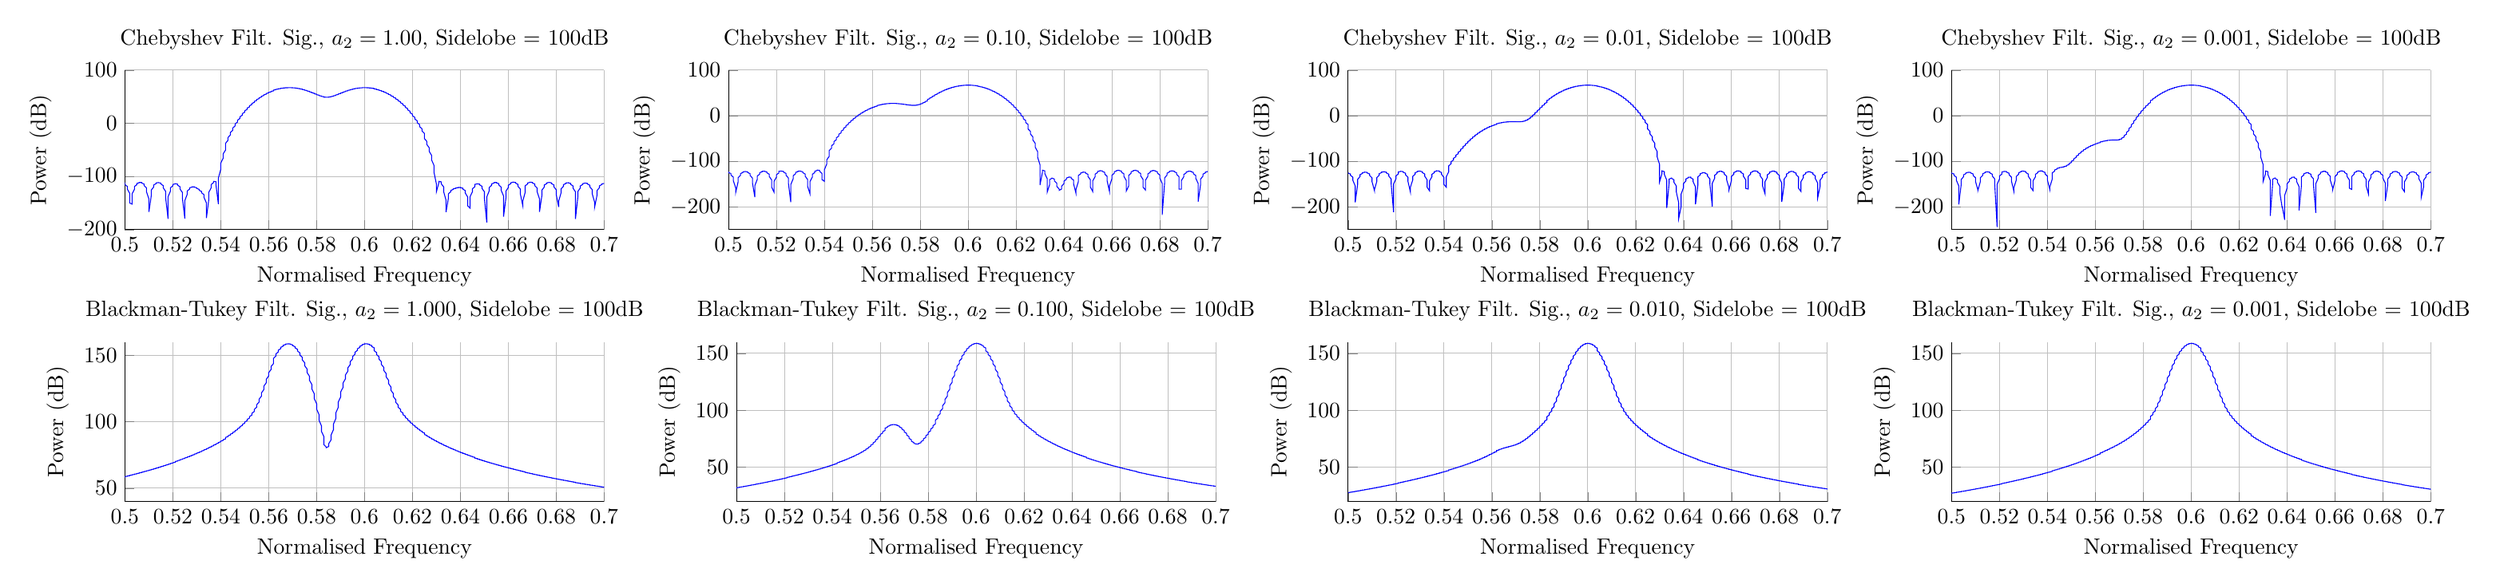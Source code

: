% This file was created by matlab2tikz v0.4.7 (commit 07a4c00a88593510c092392e71e7573348d1909d) running on MATLAB 8.3.
% Copyright (c) 2008--2014, Nico Schlömer <nico.schloemer@gmail.com>
% All rights reserved.
% Minimal pgfplots version: 1.3
% 
% The latest updates can be retrieved from
%   http://www.mathworks.com/matlabcentral/fileexchange/22022-matlab2tikz
% where you can also make suggestions and rate matlab2tikz.
% 
\begin{tikzpicture}

\begin{axis}[%
width=3in,
height=1in,
scale only axis,
xmin=0.5,
xmax=0.7,
xlabel={Normalised Frequency},
xmajorgrids,
ymin=-250,
ymax=100,
ylabel={Power (dB)},
ymajorgrids,
name=plot3,
title={Chebyshev Filt. Sig., $ a_2=0.10 $, Sidelobe = 100dB},
axis x line*=bottom,
axis y line*=left
]
\addplot [color=blue,solid,forget plot]
  table[row sep=crcr]{-1	-214.873\\
-1.0	-163.946\\
-0.999	-152.259\\
-0.999	-145.786\\
-0.998	-141.596\\
-0.998	-138.78\\
-0.997	-136.948\\
-0.997	-135.907\\
-0.996	-135.566\\
-0.996	-135.899\\
-0.995	-136.932\\
-0.995	-138.755\\
-0.994	-141.558\\
-0.994	-145.73\\
-0.993	-152.171\\
-0.993	-163.768\\
-0.992	-214.568\\
-0.992	-164.11\\
-0.991	-152.333\\
-0.991	-145.827\\
-0.99	-141.62\\
-0.99	-138.792\\
-0.989	-136.949\\
-0.989	-135.9\\
-0.988	-135.552\\
-0.988	-135.877\\
-0.987	-136.902\\
-0.987	-138.715\\
-0.986	-141.507\\
-0.986	-145.661\\
-0.985	-152.071\\
-0.985	-163.58\\
-0.984	-213.719\\
-0.984	-164.261\\
-0.983	-152.393\\
-0.983	-145.854\\
-0.982	-141.629\\
-0.982	-138.789\\
-0.981	-136.937\\
-0.981	-135.88\\
-0.98	-135.524\\
-0.98	-135.842\\
-0.979	-136.858\\
-0.979	-138.662\\
-0.979	-141.442\\
-0.978	-145.579\\
-0.978	-151.958\\
-0.977	-163.383\\
-0.977	-212.492\\
-0.976	-164.395\\
-0.976	-152.437\\
-0.975	-145.866\\
-0.975	-141.623\\
-0.974	-138.771\\
-0.974	-136.91\\
-0.973	-135.845\\
-0.973	-135.482\\
-0.972	-135.792\\
-0.972	-136.8\\
-0.971	-138.596\\
-0.971	-141.364\\
-0.97	-145.484\\
-0.97	-151.834\\
-0.969	-163.179\\
-0.969	-211.068\\
-0.968	-164.511\\
-0.968	-152.464\\
-0.967	-145.863\\
-0.967	-141.602\\
-0.966	-138.739\\
-0.966	-136.869\\
-0.965	-135.796\\
-0.965	-135.425\\
-0.964	-135.728\\
-0.964	-136.729\\
-0.963	-138.516\\
-0.963	-141.273\\
-0.962	-145.378\\
-0.962	-151.699\\
-0.961	-162.969\\
-0.961	-209.59\\
-0.96	-164.607\\
-0.96	-152.473\\
-0.959	-145.842\\
-0.959	-141.566\\
-0.958	-138.691\\
-0.958	-136.812\\
-0.958	-135.732\\
-0.957	-135.355\\
-0.957	-135.651\\
-0.956	-136.645\\
-0.956	-138.423\\
-0.955	-141.169\\
-0.955	-145.259\\
-0.954	-151.554\\
-0.954	-162.754\\
-0.953	-208.158\\
-0.953	-164.68\\
-0.952	-152.464\\
-0.952	-145.805\\
-0.951	-141.512\\
-0.951	-138.627\\
-0.95	-136.74\\
-0.95	-135.653\\
-0.949	-135.269\\
-0.949	-135.559\\
-0.948	-136.546\\
-0.948	-138.317\\
-0.947	-141.054\\
-0.947	-145.13\\
-0.946	-151.401\\
-0.946	-162.536\\
-0.945	-206.828\\
-0.945	-164.727\\
-0.944	-152.435\\
-0.944	-145.749\\
-0.943	-141.442\\
-0.943	-138.547\\
-0.942	-136.653\\
-0.942	-135.559\\
-0.941	-135.169\\
-0.941	-135.453\\
-0.94	-136.434\\
-0.94	-138.198\\
-0.939	-140.926\\
-0.939	-144.99\\
-0.938	-151.239\\
-0.938	-162.317\\
-0.938	-205.634\\
-0.937	-164.746\\
-0.937	-152.384\\
-0.936	-145.674\\
-0.936	-141.355\\
-0.935	-138.451\\
-0.935	-136.549\\
-0.934	-135.45\\
-0.934	-135.055\\
-0.933	-135.333\\
-0.933	-136.309\\
-0.932	-138.066\\
-0.932	-140.786\\
-0.931	-144.839\\
-0.931	-151.069\\
-0.93	-162.099\\
-0.93	-204.597\\
-0.929	-164.734\\
-0.929	-152.311\\
-0.928	-145.58\\
-0.928	-141.249\\
-0.927	-138.337\\
-0.927	-136.43\\
-0.926	-135.324\\
-0.926	-134.925\\
-0.925	-135.199\\
-0.925	-136.169\\
-0.924	-137.921\\
-0.924	-140.635\\
-0.923	-144.679\\
-0.923	-150.893\\
-0.922	-161.882\\
-0.922	-203.73\\
-0.921	-164.688\\
-0.921	-152.213\\
-0.92	-145.465\\
-0.92	-141.124\\
-0.919	-138.206\\
-0.919	-136.293\\
-0.918	-135.183\\
-0.918	-134.78\\
-0.917	-135.05\\
-0.917	-136.016\\
-0.917	-137.764\\
-0.916	-140.472\\
-0.916	-144.508\\
-0.915	-150.711\\
-0.915	-161.669\\
-0.914	-203.046\\
-0.914	-164.604\\
-0.913	-152.09\\
-0.913	-145.328\\
-0.912	-140.979\\
-0.912	-138.056\\
-0.911	-136.139\\
-0.911	-135.026\\
-0.91	-134.619\\
-0.91	-134.886\\
-0.909	-135.849\\
-0.909	-137.593\\
-0.908	-140.298\\
-0.908	-144.329\\
-0.907	-150.524\\
-0.907	-161.462\\
-0.906	-202.56\\
-0.906	-164.479\\
-0.905	-151.938\\
-0.905	-145.167\\
-0.904	-140.814\\
-0.904	-137.886\\
-0.903	-135.967\\
-0.903	-134.851\\
-0.902	-134.442\\
-0.902	-134.707\\
-0.901	-135.668\\
-0.901	-137.41\\
-0.9	-140.113\\
-0.9	-144.142\\
-0.899	-150.332\\
-0.899	-161.263\\
-0.898	-202.29\\
-0.898	-164.309\\
-0.897	-151.758\\
-0.897	-144.983\\
-0.896	-140.627\\
-0.896	-137.697\\
-0.896	-135.776\\
-0.895	-134.659\\
-0.895	-134.249\\
-0.894	-134.513\\
-0.894	-135.474\\
-0.893	-137.215\\
-0.893	-139.917\\
-0.892	-143.946\\
-0.892	-150.138\\
-0.891	-161.074\\
-0.891	-202.264\\
-0.89	-164.09\\
-0.89	-151.546\\
-0.889	-144.772\\
-0.889	-140.417\\
-0.888	-137.488\\
-0.888	-135.566\\
-0.887	-134.45\\
-0.887	-134.039\\
-0.886	-134.304\\
-0.886	-135.264\\
-0.885	-137.007\\
-0.885	-139.711\\
-0.884	-143.743\\
-0.884	-149.941\\
-0.883	-160.898\\
-0.883	-202.523\\
-0.882	-163.818\\
-0.882	-151.3\\
-0.881	-144.535\\
-0.881	-140.183\\
-0.88	-137.256\\
-0.88	-135.337\\
-0.879	-134.221\\
-0.879	-133.813\\
-0.878	-134.078\\
-0.878	-135.041\\
-0.877	-136.786\\
-0.877	-139.494\\
-0.876	-143.533\\
-0.876	-149.744\\
-0.875	-160.739\\
-0.875	-203.123\\
-0.875	-163.488\\
-0.874	-151.018\\
-0.874	-144.268\\
-0.873	-139.924\\
-0.873	-137.002\\
-0.872	-135.087\\
-0.872	-133.974\\
-0.871	-133.568\\
-0.871	-133.837\\
-0.87	-134.803\\
-0.87	-136.553\\
-0.869	-139.267\\
-0.869	-143.316\\
-0.868	-149.549\\
-0.868	-160.6\\
-0.867	-204.147\\
-0.867	-163.098\\
-0.866	-150.698\\
-0.866	-143.971\\
-0.865	-139.639\\
-0.865	-136.725\\
-0.864	-134.815\\
-0.864	-133.707\\
-0.863	-133.306\\
-0.863	-133.579\\
-0.862	-134.551\\
-0.862	-136.308\\
-0.861	-139.031\\
-0.861	-143.095\\
-0.86	-149.355\\
-0.86	-160.486\\
-0.859	-205.713\\
-0.859	-162.641\\
-0.858	-150.337\\
-0.858	-143.642\\
-0.857	-139.326\\
-0.857	-136.423\\
-0.856	-134.52\\
-0.856	-133.42\\
-0.855	-133.025\\
-0.855	-133.305\\
-0.854	-134.284\\
-0.854	-136.05\\
-0.854	-138.786\\
-0.853	-142.87\\
-0.853	-149.167\\
-0.852	-160.402\\
-0.852	-207.977\\
-0.851	-162.113\\
-0.851	-149.932\\
-0.85	-143.278\\
-0.85	-138.984\\
-0.849	-136.094\\
-0.849	-134.203\\
-0.848	-133.111\\
-0.848	-132.725\\
-0.847	-133.013\\
-0.847	-134.003\\
-0.846	-135.78\\
-0.846	-138.533\\
-0.845	-142.642\\
-0.845	-148.987\\
-0.844	-160.356\\
-0.844	-211.051\\
-0.843	-161.511\\
-0.843	-149.481\\
-0.842	-142.878\\
-0.842	-138.61\\
-0.841	-135.739\\
-0.841	-133.861\\
-0.84	-132.781\\
-0.84	-132.405\\
-0.839	-132.705\\
-0.839	-133.706\\
-0.838	-135.499\\
-0.838	-138.272\\
-0.837	-142.412\\
-0.837	-148.817\\
-0.836	-160.354\\
-0.836	-214.444\\
-0.835	-160.829\\
-0.835	-148.98\\
-0.834	-142.438\\
-0.834	-138.204\\
-0.833	-135.354\\
-0.833	-133.493\\
-0.833	-132.427\\
-0.832	-132.065\\
-0.832	-132.378\\
-0.831	-133.395\\
-0.831	-135.206\\
-0.83	-138.005\\
-0.83	-142.184\\
-0.829	-148.661\\
-0.829	-160.409\\
-0.828	-215.185\\
-0.828	-160.063\\
-0.827	-148.425\\
-0.827	-141.958\\
-0.826	-137.763\\
-0.826	-134.94\\
-0.825	-133.099\\
-0.825	-132.05\\
-0.824	-131.704\\
-0.824	-132.034\\
-0.823	-133.069\\
-0.823	-134.903\\
-0.822	-137.732\\
-0.822	-141.958\\
-0.821	-148.524\\
-0.821	-160.532\\
-0.82	-210.251\\
-0.82	-159.209\\
-0.819	-147.814\\
-0.819	-141.433\\
-0.818	-137.285\\
-0.818	-134.493\\
-0.817	-132.676\\
-0.817	-131.648\\
-0.816	-131.321\\
-0.816	-131.671\\
-0.815	-132.729\\
-0.815	-134.59\\
-0.814	-137.455\\
-0.814	-141.737\\
-0.813	-148.411\\
-0.813	-160.742\\
-0.812	-203.07\\
-0.812	-158.263\\
-0.812	-147.143\\
-0.811	-140.862\\
-0.811	-136.768\\
-0.81	-134.013\\
-0.81	-132.224\\
-0.809	-131.22\\
-0.809	-130.917\\
-0.808	-131.29\\
-0.808	-132.374\\
-0.807	-134.268\\
-0.807	-137.176\\
-0.806	-141.526\\
-0.806	-148.33\\
-0.805	-161.061\\
-0.805	-196.302\\
-0.804	-157.222\\
-0.804	-146.408\\
-0.803	-140.24\\
-0.803	-136.21\\
-0.802	-133.497\\
-0.802	-131.741\\
-0.801	-130.766\\
-0.801	-130.489\\
-0.8	-130.891\\
-0.8	-132.006\\
-0.799	-133.938\\
-0.799	-136.898\\
-0.798	-141.329\\
-0.798	-148.29\\
-0.797	-161.521\\
-0.797	-190.312\\
-0.796	-156.081\\
-0.796	-145.605\\
-0.795	-139.566\\
-0.795	-135.607\\
-0.794	-132.943\\
-0.794	-131.226\\
-0.793	-130.284\\
-0.793	-130.039\\
-0.792	-130.474\\
-0.792	-131.626\\
-0.792	-133.602\\
-0.791	-136.624\\
-0.791	-141.151\\
-0.79	-148.303\\
-0.79	-162.164\\
-0.789	-184.964\\
-0.789	-154.838\\
-0.788	-144.729\\
-0.788	-138.834\\
-0.787	-134.957\\
-0.787	-132.35\\
-0.786	-130.677\\
-0.786	-129.774\\
-0.785	-129.566\\
-0.785	-130.039\\
-0.784	-131.234\\
-0.784	-133.263\\
-0.783	-136.358\\
-0.783	-141.001\\
-0.782	-148.384\\
-0.782	-163.054\\
-0.781	-180.094\\
-0.781	-153.489\\
-0.78	-143.777\\
-0.78	-138.042\\
-0.779	-134.258\\
-0.779	-131.715\\
-0.778	-130.093\\
-0.778	-129.235\\
-0.777	-129.07\\
-0.777	-129.587\\
-0.776	-130.833\\
-0.776	-132.925\\
-0.775	-136.106\\
-0.775	-140.887\\
-0.774	-148.555\\
-0.774	-164.285\\
-0.773	-175.576\\
-0.773	-152.032\\
-0.772	-142.743\\
-0.772	-137.186\\
-0.771	-133.506\\
-0.771	-131.036\\
-0.771	-129.472\\
-0.77	-128.665\\
-0.77	-128.55\\
-0.769	-129.12\\
-0.769	-130.425\\
-0.768	-132.591\\
-0.768	-135.875\\
-0.767	-140.823\\
-0.767	-148.843\\
-0.766	-166.011\\
-0.766	-171.318\\
-0.765	-150.464\\
-0.765	-141.624\\
-0.764	-136.262\\
-0.764	-132.698\\
-0.763	-130.311\\
-0.763	-128.814\\
-0.762	-128.066\\
-0.762	-128.009\\
-0.761	-128.639\\
-0.761	-130.014\\
-0.76	-132.268\\
-0.76	-135.675\\
-0.759	-140.826\\
-0.759	-149.289\\
-0.758	-168.5\\
-0.758	-167.252\\
-0.757	-148.782\\
-0.757	-140.414\\
-0.756	-135.266\\
-0.756	-131.831\\
-0.755	-129.537\\
-0.755	-128.117\\
-0.754	-127.438\\
-0.754	-127.447\\
-0.753	-128.149\\
-0.753	-129.606\\
-0.752	-131.964\\
-0.752	-135.52\\
-0.751	-140.922\\
-0.751	-149.954\\
-0.75	-172.289\\
-0.75	-163.329\\
-0.75	-146.986\\
-0.749	-139.11\\
-0.749	-134.194\\
-0.748	-130.903\\
-0.748	-128.715\\
-0.747	-127.381\\
-0.747	-126.781\\
-0.746	-126.869\\
-0.746	-127.654\\
-0.745	-129.209\\
-0.745	-131.692\\
-0.744	-135.43\\
-0.744	-141.144\\
-0.743	-150.925\\
-0.743	-178.71\\
-0.742	-159.507\\
-0.742	-145.072\\
-0.741	-137.707\\
-0.741	-133.042\\
-0.74	-129.911\\
-0.74	-127.842\\
-0.739	-126.607\\
-0.739	-126.099\\
-0.738	-126.278\\
-0.738	-127.162\\
-0.737	-128.834\\
-0.737	-131.469\\
-0.736	-135.43\\
-0.736	-141.544\\
-0.735	-152.35\\
-0.735	-193.06\\
-0.734	-155.756\\
-0.734	-143.04\\
-0.733	-136.201\\
-0.733	-131.807\\
-0.732	-128.854\\
-0.732	-126.919\\
-0.731	-125.798\\
-0.731	-125.396\\
-0.73	-125.682\\
-0.73	-126.684\\
-0.729	-128.497\\
-0.729	-131.319\\
-0.729	-135.562\\
-0.728	-142.197\\
-0.728	-154.484\\
-0.727	-198.776\\
-0.727	-152.05\\
-0.726	-140.89\\
-0.726	-134.59\\
-0.725	-130.488\\
-0.725	-127.731\\
-0.724	-125.948\\
-0.724	-124.959\\
-0.723	-124.681\\
-0.723	-125.094\\
-0.722	-126.238\\
-0.722	-128.223\\
-0.721	-131.278\\
-0.721	-135.883\\
-0.72	-143.227\\
-0.72	-157.832\\
-0.719	-175.253\\
-0.719	-148.369\\
-0.718	-138.622\\
-0.718	-132.874\\
-0.717	-129.085\\
-0.717	-126.546\\
-0.716	-124.936\\
-0.716	-124.099\\
-0.715	-123.967\\
-0.715	-124.533\\
-0.714	-125.85\\
-0.714	-128.05\\
-0.713	-131.403\\
-0.713	-136.489\\
-0.712	-144.845\\
-0.712	-163.632\\
-0.711	-163.593\\
-0.711	-144.698\\
-0.71	-136.24\\
-0.71	-131.054\\
-0.709	-127.603\\
-0.709	-125.306\\
-0.708	-123.894\\
-0.708	-123.235\\
-0.708	-123.277\\
-0.707	-124.029\\
-0.707	-125.562\\
-0.706	-128.036\\
-0.706	-131.78\\
-0.705	-137.534\\
-0.705	-147.451\\
-0.704	-176.66\\
-0.704	-155.166\\
-0.703	-141.029\\
-0.703	-133.754\\
-0.702	-129.141\\
-0.702	-126.054\\
-0.701	-124.029\\
-0.701	-122.844\\
-0.7	-122.395\\
-0.7	-122.649\\
-0.699	-123.633\\
-0.699	-125.44\\
-0.698	-128.274\\
-0.698	-132.558\\
-0.697	-139.299\\
-0.697	-151.949\\
-0.696	-188.8\\
-0.696	-148.231\\
-0.695	-137.364\\
-0.695	-131.181\\
-0.694	-127.155\\
-0.694	-124.462\\
-0.693	-122.744\\
-0.693	-121.826\\
-0.692	-121.631\\
-0.692	-122.148\\
-0.691	-123.427\\
-0.691	-125.598\\
-0.69	-128.929\\
-0.69	-134.002\\
-0.689	-142.358\\
-0.689	-161.2\\
-0.688	-160.996\\
-0.688	-142.156\\
-0.688	-133.721\\
-0.687	-128.558\\
-0.687	-125.136\\
-0.686	-122.876\\
-0.686	-121.511\\
-0.685	-120.912\\
-0.685	-121.033\\
-0.684	-121.888\\
-0.684	-123.561\\
-0.683	-126.236\\
-0.683	-130.299\\
-0.682	-136.648\\
-0.682	-148.168\\
-0.681	-217.752\\
-0.681	-148.51\\
-0.68	-136.671\\
-0.68	-130.152\\
-0.679	-125.957\\
-0.679	-123.168\\
-0.678	-121.393\\
-0.678	-120.445\\
-0.677	-120.242\\
-0.677	-120.77\\
-0.676	-122.081\\
-0.676	-124.311\\
-0.675	-127.746\\
-0.675	-133.011\\
-0.674	-141.812\\
-0.674	-162.979\\
-0.673	-156.706\\
-0.673	-139.703\\
-0.672	-131.707\\
-0.672	-126.777\\
-0.671	-123.526\\
-0.671	-121.419\\
-0.67	-120.208\\
-0.67	-119.776\\
-0.669	-120.09\\
-0.669	-121.18\\
-0.668	-123.156\\
-0.668	-126.258\\
-0.667	-130.996\\
-0.667	-138.669\\
-0.667	-154.554\\
-0.666	-165.23\\
-0.666	-142.0\\
-0.665	-132.833\\
-0.665	-127.402\\
-0.664	-123.873\\
-0.664	-121.591\\
-0.663	-120.263\\
-0.663	-119.751\\
-0.662	-120.009\\
-0.662	-121.062\\
-0.661	-123.015\\
-0.661	-126.103\\
-0.66	-130.828\\
-0.66	-138.469\\
-0.659	-154.158\\
-0.659	-166.014\\
-0.658	-142.292\\
-0.658	-133.12\\
-0.657	-127.747\\
-0.657	-124.308\\
-0.656	-122.143\\
-0.656	-120.957\\
-0.655	-120.618\\
-0.655	-121.09\\
-0.654	-122.41\\
-0.654	-124.712\\
-0.653	-128.288\\
-0.653	-133.792\\
-0.652	-143.047\\
-0.652	-166.264\\
-0.651	-156.107\\
-0.651	-140.371\\
-0.65	-132.948\\
-0.65	-128.523\\
-0.649	-125.8\\
-0.649	-124.277\\
-0.648	-123.734\\
-0.648	-124.083\\
-0.647	-125.332\\
-0.647	-127.582\\
-0.646	-131.073\\
-0.646	-136.337\\
-0.646	-144.75\\
-0.645	-162.15\\
-0.645	-169.795\\
-0.644	-149.161\\
-0.644	-141.29\\
-0.643	-137.161\\
-0.643	-135.076\\
-0.642	-134.441\\
-0.642	-135.013\\
-0.641	-136.708\\
-0.641	-139.531\\
-0.64	-143.532\\
-0.64	-148.736\\
-0.639	-154.905\\
-0.639	-160.871\\
-0.638	-163.716\\
-0.638	-161.04\\
-0.637	-154.849\\
-0.637	-148.309\\
-0.636	-142.88\\
-0.636	-139.01\\
-0.635	-136.924\\
-0.635	-137.029\\
-0.634	-140.432\\
-0.634	-151.494\\
-0.633	-167.835\\
-0.633	-137.884\\
-0.632	-126.805\\
-0.632	-121.04\\
-0.631	-119.501\\
-0.631	-124.99\\
-0.63	-152.098\\
-0.63	-107.537\\
-0.629	-90.745\\
-0.629	-78.727\\
-0.628	-68.941\\
-0.628	-60.514\\
-0.627	-53.029\\
-0.627	-46.253\\
-0.626	-40.038\\
-0.626	-34.283\\
-0.625	-28.917\\
-0.625	-23.885\\
-0.625	-19.148\\
-0.624	-14.671\\
-0.624	-10.429\\
-0.623	-6.4\\
-0.623	-2.565\\
-0.622	1.09\\
-0.622	4.58\\
-0.621	7.915\\
-0.621	11.105\\
-0.62	14.158\\
-0.62	17.084\\
-0.619	19.887\\
-0.619	22.575\\
-0.618	25.153\\
-0.618	27.626\\
-0.617	29.998\\
-0.617	32.273\\
-0.616	34.455\\
-0.616	36.547\\
-0.615	38.553\\
-0.615	40.474\\
-0.614	42.315\\
-0.614	44.076\\
-0.613	45.761\\
-0.613	47.37\\
-0.612	48.907\\
-0.612	50.373\\
-0.611	51.769\\
-0.611	53.097\\
-0.61	54.358\\
-0.61	55.554\\
-0.609	56.685\\
-0.609	57.753\\
-0.608	58.759\\
-0.608	59.703\\
-0.607	60.587\\
-0.607	61.411\\
-0.606	62.176\\
-0.606	62.883\\
-0.605	63.532\\
-0.605	64.123\\
-0.604	64.658\\
-0.604	65.137\\
-0.604	65.56\\
-0.603	65.927\\
-0.603	66.239\\
-0.602	66.495\\
-0.602	66.697\\
-0.601	66.845\\
-0.601	66.937\\
-0.6	66.975\\
-0.6	66.959\\
-0.599	66.888\\
-0.599	66.763\\
-0.598	66.583\\
-0.598	66.348\\
-0.597	66.059\\
-0.597	65.714\\
-0.596	65.315\\
-0.596	64.859\\
-0.595	64.348\\
-0.595	63.781\\
-0.594	63.158\\
-0.594	62.478\\
-0.593	61.74\\
-0.593	60.946\\
-0.592	60.094\\
-0.592	59.183\\
-0.591	58.215\\
-0.591	57.188\\
-0.59	56.103\\
-0.59	54.96\\
-0.589	53.759\\
-0.589	52.5\\
-0.588	51.185\\
-0.588	49.815\\
-0.587	48.391\\
-0.587	46.916\\
-0.586	45.395\\
-0.586	43.83\\
-0.585	42.227\\
-0.585	40.595\\
-0.584	38.942\\
-0.584	37.278\\
-0.583	35.618\\
-0.583	33.978\\
-0.583	32.375\\
-0.582	30.83\\
-0.582	29.366\\
-0.581	28.006\\
-0.581	26.771\\
-0.58	25.684\\
-0.58	24.759\\
-0.579	24.009\\
-0.579	23.436\\
-0.578	23.04\\
-0.578	22.809\\
-0.577	22.728\\
-0.577	22.779\\
-0.576	22.938\\
-0.576	23.183\\
-0.575	23.492\\
-0.575	23.845\\
-0.574	24.224\\
-0.574	24.611\\
-0.573	24.994\\
-0.573	25.362\\
-0.572	25.706\\
-0.572	26.017\\
-0.571	26.291\\
-0.571	26.523\\
-0.57	26.71\\
-0.57	26.848\\
-0.569	26.936\\
-0.569	26.972\\
-0.568	26.956\\
-0.568	26.886\\
-0.567	26.761\\
-0.567	26.582\\
-0.566	26.348\\
-0.566	26.059\\
-0.565	25.714\\
-0.565	25.314\\
-0.564	24.858\\
-0.564	24.345\\
-0.563	23.776\\
-0.563	23.149\\
-0.562	22.465\\
-0.562	21.724\\
-0.562	20.923\\
-0.561	20.064\\
-0.561	19.144\\
-0.56	18.164\\
-0.56	17.121\\
-0.559	16.016\\
-0.559	14.847\\
-0.558	13.613\\
-0.558	12.313\\
-0.557	10.944\\
-0.557	9.507\\
-0.556	7.998\\
-0.556	6.417\\
-0.555	4.761\\
-0.555	3.028\\
-0.554	1.217\\
-0.554	-0.675\\
-0.553	-2.65\\
-0.553	-4.712\\
-0.552	-6.862\\
-0.552	-9.104\\
-0.551	-11.441\\
-0.551	-13.876\\
-0.55	-16.413\\
-0.55	-19.057\\
-0.549	-21.811\\
-0.549	-24.681\\
-0.548	-27.672\\
-0.548	-30.79\\
-0.547	-34.042\\
-0.547	-37.435\\
-0.546	-40.978\\
-0.546	-44.682\\
-0.545	-48.56\\
-0.545	-52.626\\
-0.544	-56.901\\
-0.544	-61.41\\
-0.543	-66.186\\
-0.543	-71.279\\
-0.542	-76.755\\
-0.542	-82.723\\
-0.542	-89.355\\
-0.541	-96.965\\
-0.541	-106.201\\
-0.54	-118.804\\
-0.54	-143.794\\
-0.539	-140.053\\
-0.539	-126.549\\
-0.538	-121.683\\
-0.538	-119.732\\
-0.537	-119.374\\
-0.537	-120.137\\
-0.536	-121.868\\
-0.536	-124.61\\
-0.535	-128.62\\
-0.535	-134.571\\
-0.534	-144.468\\
-0.534	-171.178\\
-0.533	-154.494\\
-0.533	-139.872\\
-0.532	-132.559\\
-0.532	-127.976\\
-0.531	-124.929\\
-0.531	-122.942\\
-0.53	-121.788\\
-0.53	-121.365\\
-0.529	-121.639\\
-0.529	-122.639\\
-0.528	-124.461\\
-0.528	-127.308\\
-0.527	-131.601\\
-0.527	-138.343\\
-0.526	-150.946\\
-0.526	-189.447\\
-0.525	-147.568\\
-0.525	-136.69\\
-0.524	-130.541\\
-0.524	-126.567\\
-0.523	-123.939\\
-0.523	-122.299\\
-0.522	-121.473\\
-0.522	-121.385\\
-0.521	-122.03\\
-0.521	-123.462\\
-0.521	-125.826\\
-0.52	-129.422\\
-0.52	-134.91\\
-0.519	-144.14\\
-0.519	-167.592\\
-0.518	-156.518\\
-0.518	-140.721\\
-0.517	-133.062\\
-0.517	-128.317\\
-0.516	-125.195\\
-0.516	-123.184\\
-0.515	-122.047\\
-0.515	-121.67\\
-0.514	-122.016\\
-0.514	-123.112\\
-0.513	-125.056\\
-0.513	-128.062\\
-0.512	-132.579\\
-0.512	-139.705\\
-0.511	-153.4\\
-0.511	-178.6\\
-0.51	-146.914\\
-0.51	-136.769\\
-0.509	-130.935\\
-0.509	-127.159\\
-0.508	-124.678\\
-0.508	-123.155\\
-0.507	-122.429\\
-0.507	-122.427\\
-0.506	-123.146\\
-0.506	-124.644\\
-0.505	-127.064\\
-0.505	-130.704\\
-0.504	-136.223\\
-0.504	-145.449\\
-0.503	-168.633\\
-0.503	-158.223\\
-0.502	-142.315\\
-0.502	-134.64\\
-0.501	-129.891\\
-0.501	-126.763\\
-0.5	-124.741\\
-0.5	-123.585\\
-0.5	-123.177\\
-0.499	-123.479\\
-0.499	-124.509\\
-0.498	-126.355\\
-0.498	-129.209\\
-0.497	-133.469\\
-0.497	-140.068\\
-0.496	-152.076\\
-0.496	-212.685\\
-0.495	-151.221\\
-0.495	-139.842\\
-0.494	-133.541\\
-0.494	-129.496\\
-0.493	-126.824\\
-0.493	-125.142\\
-0.492	-124.265\\
-0.492	-124.111\\
-0.491	-124.659\\
-0.491	-125.951\\
-0.49	-128.103\\
-0.49	-131.356\\
-0.489	-136.222\\
-0.489	-143.996\\
-0.488	-159.921\\
-0.488	-170.919\\
-0.487	-147.627\\
-0.487	-138.474\\
-0.486	-133.044\\
-0.486	-129.491\\
-0.485	-127.154\\
-0.485	-125.732\\
-0.484	-125.076\\
-0.484	-125.126\\
-0.483	-125.879\\
-0.483	-127.396\\
-0.482	-129.819\\
-0.482	-133.44\\
-0.481	-138.901\\
-0.481	-147.958\\
-0.48	-170.012\\
-0.48	-162.032\\
-0.479	-145.569\\
-0.479	-137.746\\
-0.479	-132.916\\
-0.478	-129.724\\
-0.478	-127.644\\
-0.477	-126.425\\
-0.477	-125.948\\
-0.476	-126.166\\
-0.476	-127.093\\
-0.475	-128.804\\
-0.475	-131.468\\
-0.474	-135.431\\
-0.474	-141.475\\
-0.473	-151.945\\
-0.473	-186.09\\
-0.472	-157.611\\
-0.472	-144.354\\
-0.471	-137.415\\
-0.471	-133.021\\
-0.47	-130.106\\
-0.47	-128.227\\
-0.469	-127.172\\
-0.469	-126.841\\
-0.468	-127.2\\
-0.468	-128.275\\
-0.467	-130.155\\
-0.467	-133.036\\
-0.466	-137.316\\
-0.466	-143.932\\
-0.465	-155.96\\
-0.465	-212.042\\
-0.464	-155.024\\
-0.464	-143.654\\
-0.463	-137.342\\
-0.463	-133.278\\
-0.462	-130.579\\
-0.462	-128.862\\
-0.461	-127.942\\
-0.461	-127.732\\
-0.46	-128.211\\
-0.46	-129.412\\
-0.459	-131.442\\
-0.459	-134.516\\
-0.458	-139.089\\
-0.458	-146.263\\
-0.458	-160.021\\
-0.457	-184.656\\
-0.457	-153.414\\
-0.456	-143.287\\
-0.456	-137.441\\
-0.455	-133.635\\
-0.455	-131.109\\
-0.454	-129.524\\
-0.454	-128.715\\
-0.453	-128.607\\
-0.453	-129.188\\
-0.452	-130.499\\
-0.452	-132.659\\
-0.451	-135.908\\
-0.451	-140.752\\
-0.45	-148.467\\
-0.45	-164.149\\
-0.449	-176.198\\
-0.449	-152.397\\
-0.448	-143.147\\
-0.448	-137.659\\
-0.447	-134.058\\
-0.447	-131.672\\
-0.446	-130.196\\
-0.446	-129.481\\
-0.445	-129.459\\
-0.445	-130.126\\
-0.444	-131.533\\
-0.444	-133.809\\
-0.443	-137.213\\
-0.443	-142.307\\
-0.442	-150.544\\
-0.442	-168.375\\
-0.441	-171.731\\
-0.441	-151.768\\
-0.44	-143.166\\
-0.44	-137.959\\
-0.439	-134.523\\
-0.439	-132.253\\
-0.438	-130.868\\
-0.438	-130.231\\
-0.438	-130.283\\
-0.437	-131.025\\
-0.437	-132.515\\
-0.436	-134.891\\
-0.436	-138.436\\
-0.435	-143.757\\
-0.435	-152.493\\
-0.434	-172.734\\
-0.434	-168.993\\
-0.433	-151.406\\
-0.433	-143.299\\
-0.432	-138.317\\
-0.432	-135.016\\
-0.431	-132.842\\
-0.431	-131.533\\
-0.43	-130.962\\
-0.43	-131.077\\
-0.429	-131.883\\
-0.429	-133.445\\
-0.428	-135.91\\
-0.428	-139.578\\
-0.427	-145.108\\
-0.427	-154.317\\
-0.426	-177.273\\
-0.426	-167.207\\
-0.425	-151.236\\
-0.425	-143.515\\
-0.424	-138.714\\
-0.424	-135.526\\
-0.423	-133.431\\
-0.423	-132.187\\
-0.422	-131.672\\
-0.422	-131.84\\
-0.421	-132.701\\
-0.421	-134.325\\
-0.42	-136.867\\
-0.42	-140.646\\
-0.419	-146.363\\
-0.419	-156.016\\
-0.418	-182.047\\
-0.418	-166.016\\
-0.417	-151.206\\
-0.417	-143.792\\
-0.417	-139.14\\
-0.416	-136.044\\
-0.416	-134.016\\
-0.415	-132.825\\
-0.415	-132.358\\
-0.414	-132.571\\
-0.414	-133.48\\
-0.413	-135.157\\
-0.413	-137.768\\
-0.412	-141.644\\
-0.412	-147.528\\
-0.411	-157.594\\
-0.411	-187.124\\
-0.41	-165.225\\
-0.41	-151.282\\
-0.409	-144.114\\
-0.409	-139.584\\
-0.408	-136.564\\
-0.408	-134.593\\
-0.407	-133.448\\
-0.407	-133.02\\
-0.406	-133.272\\
-0.406	-134.221\\
-0.405	-135.945\\
-0.405	-138.614\\
-0.404	-142.574\\
-0.404	-148.608\\
-0.403	-159.051\\
-0.403	-192.579\\
-0.402	-164.719\\
-0.402	-151.439\\
-0.401	-144.469\\
-0.401	-140.04\\
-0.4	-137.084\\
-0.4	-135.16\\
-0.399	-134.052\\
-0.399	-133.659\\
-0.398	-133.944\\
-0.398	-134.927\\
-0.397	-136.69\\
-0.397	-139.409\\
-0.396	-143.443\\
-0.396	-149.608\\
-0.396	-160.392\\
-0.395	-198.461\\
-0.395	-164.422\\
-0.394	-151.658\\
-0.394	-144.85\\
-0.393	-140.503\\
-0.393	-137.601\\
-0.392	-135.715\\
-0.392	-134.639\\
-0.391	-134.274\\
-0.391	-134.586\\
-0.39	-135.598\\
-0.39	-137.395\\
-0.389	-140.157\\
-0.389	-144.253\\
-0.388	-150.532\\
-0.388	-161.62\\
-0.387	-204.66\\
-0.387	-164.286\\
-0.386	-151.925\\
-0.386	-145.249\\
-0.385	-140.97\\
-0.385	-138.111\\
-0.384	-136.258\\
-0.384	-135.208\\
-0.383	-134.866\\
-0.383	-135.201\\
-0.382	-136.237\\
-0.382	-138.061\\
-0.381	-140.859\\
-0.381	-145.009\\
-0.38	-151.384\\
-0.38	-162.738\\
-0.379	-210.495\\
-0.379	-164.274\\
-0.378	-152.232\\
-0.378	-145.661\\
-0.377	-141.437\\
-0.377	-138.614\\
-0.376	-136.787\\
-0.376	-135.759\\
-0.375	-135.436\\
-0.375	-135.79\\
-0.375	-136.845\\
-0.374	-138.692\\
-0.374	-141.52\\
-0.373	-145.714\\
-0.373	-152.17\\
-0.372	-163.751\\
-0.372	-214.243\\
-0.371	-164.361\\
-0.371	-152.568\\
-0.37	-146.082\\
-0.37	-141.903\\
-0.369	-139.109\\
-0.369	-137.302\\
-0.368	-136.292\\
-0.368	-135.985\\
-0.367	-136.353\\
-0.367	-137.424\\
-0.366	-139.29\\
-0.366	-142.141\\
-0.365	-146.371\\
-0.365	-152.893\\
-0.364	-164.662\\
-0.364	-214.754\\
-0.363	-164.529\\
-0.363	-152.93\\
-0.362	-146.51\\
-0.362	-142.366\\
-0.361	-139.594\\
-0.361	-137.804\\
-0.36	-136.807\\
-0.36	-136.512\\
-0.359	-136.892\\
-0.359	-137.976\\
-0.358	-139.855\\
-0.358	-142.725\\
-0.357	-146.983\\
-0.357	-153.558\\
-0.356	-165.477\\
-0.356	-213.456\\
-0.355	-164.762\\
-0.355	-153.31\\
-0.354	-146.941\\
-0.354	-142.824\\
-0.354	-140.07\\
-0.353	-138.293\\
-0.353	-137.306\\
-0.352	-137.019\\
-0.352	-137.408\\
-0.351	-138.501\\
-0.351	-140.391\\
-0.35	-143.274\\
-0.35	-147.553\\
-0.349	-154.167\\
-0.349	-166.201\\
-0.348	-211.973\\
-0.348	-165.051\\
-0.347	-153.706\\
-0.347	-147.375\\
-0.346	-143.278\\
-0.346	-140.535\\
-0.345	-138.767\\
-0.345	-137.788\\
-0.344	-137.507\\
-0.344	-137.902\\
-0.343	-139.001\\
-0.343	-140.898\\
-0.342	-143.791\\
-0.342	-148.084\\
-0.341	-154.725\\
-0.341	-166.839\\
-0.34	-210.892\\
-0.34	-165.386\\
-0.339	-154.115\\
-0.339	-147.809\\
-0.338	-143.725\\
-0.338	-140.991\\
-0.337	-139.229\\
-0.337	-138.253\\
-0.336	-137.977\\
-0.336	-138.375\\
-0.335	-139.477\\
-0.335	-141.379\\
-0.334	-144.277\\
-0.334	-148.578\\
-0.333	-155.235\\
-0.333	-167.396\\
-0.333	-210.301\\
-0.332	-165.761\\
-0.332	-154.534\\
-0.331	-148.243\\
-0.331	-144.166\\
-0.33	-141.436\\
-0.33	-139.677\\
-0.329	-138.703\\
-0.329	-138.429\\
-0.328	-138.828\\
-0.328	-139.931\\
-0.327	-141.834\\
-0.327	-144.734\\
-0.326	-149.038\\
-0.326	-155.7\\
-0.325	-167.878\\
-0.325	-210.154\\
-0.324	-166.171\\
-0.324	-154.961\\
-0.323	-148.675\\
-0.323	-144.6\\
-0.322	-141.871\\
-0.322	-140.112\\
-0.321	-139.138\\
-0.321	-138.863\\
-0.32	-139.261\\
-0.32	-140.364\\
-0.319	-142.265\\
-0.319	-145.163\\
-0.318	-149.465\\
-0.318	-156.123\\
-0.317	-168.29\\
-0.317	-210.384\\
-0.316	-166.611\\
-0.316	-155.394\\
-0.315	-149.105\\
-0.315	-145.027\\
-0.314	-142.296\\
-0.314	-140.535\\
-0.313	-139.559\\
-0.313	-139.281\\
-0.312	-139.677\\
-0.312	-140.776\\
-0.312	-142.674\\
-0.311	-145.567\\
-0.311	-149.862\\
-0.31	-156.508\\
-0.31	-168.638\\
-0.309	-210.915\\
-0.309	-167.078\\
-0.308	-155.833\\
-0.308	-149.532\\
-0.307	-145.447\\
-0.307	-142.711\\
-0.306	-140.945\\
-0.306	-139.965\\
-0.305	-139.683\\
-0.305	-140.075\\
-0.304	-141.169\\
-0.304	-143.061\\
-0.303	-145.947\\
-0.303	-150.23\\
-0.302	-156.856\\
-0.302	-168.927\\
-0.301	-211.664\\
-0.301	-167.57\\
-0.3	-156.276\\
-0.3	-149.956\\
-0.299	-145.86\\
-0.299	-143.116\\
-0.298	-141.343\\
-0.298	-140.357\\
-0.297	-140.07\\
-0.297	-140.455\\
-0.296	-141.543\\
-0.296	-143.428\\
-0.295	-146.303\\
-0.295	-150.572\\
-0.294	-157.169\\
-0.294	-169.161\\
-0.293	-212.523\\
-0.293	-168.085\\
-0.292	-156.721\\
-0.292	-150.376\\
-0.292	-146.265\\
-0.291	-143.511\\
-0.291	-141.73\\
-0.29	-140.737\\
-0.29	-140.442\\
-0.289	-140.82\\
-0.289	-141.9\\
-0.288	-143.775\\
-0.288	-146.638\\
-0.287	-150.888\\
-0.287	-157.452\\
-0.286	-169.346\\
-0.286	-213.339\\
-0.285	-168.62\\
-0.285	-157.17\\
-0.284	-150.792\\
-0.284	-146.664\\
-0.283	-143.896\\
-0.283	-142.105\\
-0.282	-141.103\\
-0.282	-140.8\\
-0.281	-141.17\\
-0.281	-142.24\\
-0.28	-144.103\\
-0.28	-146.952\\
-0.279	-151.18\\
-0.279	-157.704\\
-0.278	-169.485\\
-0.278	-213.909\\
-0.277	-169.176\\
-0.277	-157.621\\
-0.276	-151.204\\
-0.276	-147.054\\
-0.275	-144.272\\
-0.275	-142.469\\
-0.274	-141.457\\
-0.274	-141.144\\
-0.273	-141.504\\
-0.273	-142.564\\
-0.272	-144.414\\
-0.272	-147.247\\
-0.271	-151.45\\
-0.271	-157.93\\
-0.271	-169.584\\
-0.27	-214.013\\
-0.27	-169.751\\
-0.269	-158.073\\
-0.269	-151.612\\
-0.268	-147.438\\
-0.268	-144.638\\
-0.267	-142.823\\
-0.267	-141.799\\
-0.266	-141.475\\
-0.266	-141.824\\
-0.265	-142.872\\
-0.265	-144.709\\
-0.264	-147.523\\
-0.264	-151.699\\
-0.263	-158.129\\
-0.263	-169.645\\
-0.262	-213.496\\
-0.262	-170.344\\
-0.261	-158.526\\
-0.261	-152.016\\
-0.26	-147.814\\
-0.26	-144.996\\
-0.259	-143.166\\
-0.259	-142.129\\
-0.258	-141.794\\
-0.258	-142.13\\
-0.257	-143.165\\
-0.257	-144.987\\
-0.256	-147.781\\
-0.256	-151.928\\
-0.255	-158.304\\
-0.255	-169.673\\
-0.254	-212.354\\
-0.254	-170.955\\
-0.253	-158.981\\
-0.253	-152.415\\
-0.252	-148.183\\
-0.252	-145.344\\
-0.251	-143.498\\
-0.251	-142.448\\
-0.25	-142.1\\
-0.25	-142.424\\
-0.25	-143.444\\
-0.249	-145.249\\
-0.249	-148.022\\
-0.248	-152.138\\
-0.248	-158.457\\
-0.247	-169.67\\
-0.247	-210.726\\
-0.246	-171.584\\
-0.246	-159.436\\
-0.245	-152.81\\
-0.245	-148.545\\
-0.244	-145.684\\
-0.244	-143.821\\
-0.243	-142.756\\
-0.243	-142.394\\
-0.242	-142.704\\
-0.242	-143.71\\
-0.241	-145.497\\
-0.241	-148.247\\
-0.24	-152.33\\
-0.24	-158.589\\
-0.239	-169.64\\
-0.239	-208.809\\
-0.238	-172.232\\
-0.238	-159.892\\
-0.237	-153.2\\
-0.237	-148.9\\
-0.236	-146.015\\
-0.236	-144.133\\
-0.235	-143.053\\
-0.235	-142.676\\
-0.234	-142.972\\
-0.234	-143.962\\
-0.233	-145.731\\
-0.233	-148.457\\
-0.232	-152.505\\
-0.232	-158.702\\
-0.231	-169.586\\
-0.231	-206.775\\
-0.23	-172.898\\
-0.23	-160.349\\
-0.229	-153.586\\
-0.229	-149.248\\
-0.229	-146.338\\
-0.228	-144.437\\
-0.228	-143.339\\
-0.227	-142.947\\
-0.227	-143.228\\
-0.226	-144.201\\
-0.226	-145.951\\
-0.225	-148.652\\
-0.225	-152.664\\
-0.224	-158.796\\
-0.224	-169.51\\
-0.223	-204.739\\
-0.223	-173.584\\
-0.222	-160.806\\
-0.222	-153.968\\
-0.221	-149.589\\
-0.221	-146.652\\
-0.22	-144.731\\
-0.22	-143.616\\
-0.219	-143.208\\
-0.219	-143.472\\
-0.218	-144.428\\
-0.218	-146.158\\
-0.217	-148.834\\
-0.217	-152.807\\
-0.216	-158.873\\
-0.216	-169.413\\
-0.215	-202.766\\
-0.215	-174.29\\
-0.214	-161.264\\
-0.214	-154.345\\
-0.213	-149.924\\
-0.213	-146.959\\
-0.212	-145.015\\
-0.212	-143.882\\
-0.211	-143.458\\
-0.211	-143.705\\
-0.21	-144.644\\
-0.21	-146.352\\
-0.209	-149.001\\
-0.209	-152.936\\
-0.208	-158.933\\
-0.208	-169.299\\
-0.208	-200.889\\
-0.207	-175.017\\
-0.207	-161.723\\
-0.206	-154.718\\
-0.206	-150.251\\
-0.205	-147.257\\
-0.205	-145.291\\
-0.204	-144.139\\
-0.204	-143.697\\
-0.203	-143.927\\
-0.203	-144.847\\
-0.202	-146.535\\
-0.202	-149.156\\
-0.201	-153.051\\
-0.201	-158.979\\
-0.2	-169.169\\
-0.2	-199.119\\
-0.199	-175.767\\
-0.199	-162.182\\
-0.198	-155.087\\
-0.198	-150.573\\
-0.197	-147.548\\
-0.197	-145.559\\
-0.196	-144.387\\
-0.196	-143.927\\
-0.195	-144.139\\
-0.195	-145.04\\
-0.194	-146.705\\
-0.194	-149.299\\
-0.193	-153.153\\
-0.193	-159.01\\
-0.192	-169.024\\
-0.192	-197.457\\
-0.191	-176.54\\
-0.191	-162.643\\
-0.19	-155.451\\
-0.19	-150.888\\
-0.189	-147.831\\
-0.189	-145.817\\
-0.188	-144.625\\
-0.188	-144.146\\
-0.188	-144.34\\
-0.187	-145.222\\
-0.187	-146.864\\
-0.186	-149.429\\
-0.186	-153.242\\
-0.185	-159.028\\
-0.185	-168.867\\
-0.184	-195.898\\
-0.184	-177.339\\
-0.183	-163.104\\
-0.183	-155.811\\
-0.182	-151.197\\
-0.182	-148.106\\
-0.181	-146.067\\
-0.181	-144.855\\
-0.18	-144.356\\
-0.18	-144.532\\
-0.179	-145.393\\
-0.179	-147.012\\
-0.178	-149.548\\
-0.178	-153.319\\
-0.177	-159.033\\
-0.177	-168.697\\
-0.176	-194.436\\
-0.176	-178.165\\
-0.175	-163.566\\
-0.175	-156.168\\
-0.174	-151.5\\
-0.174	-148.374\\
-0.173	-146.31\\
-0.173	-145.075\\
-0.172	-144.557\\
-0.172	-144.713\\
-0.171	-145.554\\
-0.171	-147.15\\
-0.17	-149.656\\
-0.17	-153.385\\
-0.169	-159.026\\
-0.169	-168.518\\
-0.168	-193.062\\
-0.168	-179.021\\
-0.167	-164.03\\
-0.167	-156.52\\
-0.167	-151.796\\
-0.166	-148.635\\
-0.166	-146.544\\
-0.165	-145.287\\
-0.165	-144.749\\
-0.164	-144.885\\
-0.164	-145.705\\
-0.163	-147.277\\
-0.163	-149.753\\
-0.162	-153.439\\
-0.162	-159.008\\
-0.161	-168.329\\
-0.161	-191.769\\
-0.16	-179.91\\
-0.16	-164.495\\
-0.159	-156.868\\
-0.159	-152.086\\
-0.158	-148.888\\
-0.158	-146.77\\
-0.157	-145.49\\
-0.157	-144.932\\
-0.156	-145.048\\
-0.156	-145.847\\
-0.155	-147.394\\
-0.155	-149.84\\
-0.154	-153.483\\
-0.154	-158.979\\
-0.153	-168.131\\
-0.153	-190.55\\
-0.152	-180.835\\
-0.152	-164.962\\
-0.151	-157.213\\
-0.151	-152.371\\
-0.15	-149.135\\
-0.15	-146.988\\
-0.149	-145.685\\
-0.149	-145.106\\
-0.148	-145.201\\
-0.148	-145.979\\
-0.147	-147.502\\
-0.147	-149.916\\
-0.146	-153.516\\
-0.146	-158.94\\
-0.146	-167.925\\
-0.145	-189.397\\
-0.145	-181.798\\
-0.144	-165.43\\
-0.144	-157.554\\
-0.143	-152.65\\
-0.143	-149.374\\
-0.142	-147.199\\
-0.142	-145.872\\
-0.141	-145.271\\
-0.141	-145.346\\
-0.14	-146.101\\
-0.14	-147.6\\
-0.139	-149.983\\
-0.139	-153.54\\
-0.138	-158.891\\
-0.138	-167.713\\
-0.137	-188.304\\
-0.137	-182.805\\
-0.136	-165.901\\
-0.136	-157.891\\
-0.135	-152.923\\
-0.135	-149.607\\
-0.134	-147.402\\
-0.134	-146.051\\
-0.133	-145.428\\
-0.133	-145.482\\
-0.132	-146.215\\
-0.132	-147.688\\
-0.131	-150.041\\
-0.131	-153.554\\
-0.13	-158.832\\
-0.13	-167.494\\
-0.129	-187.266\\
-0.129	-183.861\\
-0.128	-166.375\\
-0.128	-158.224\\
-0.127	-153.19\\
-0.127	-149.833\\
-0.126	-147.597\\
-0.126	-146.222\\
-0.125	-145.577\\
-0.125	-145.609\\
-0.125	-146.32\\
-0.124	-147.768\\
-0.124	-150.089\\
-0.123	-153.558\\
-0.123	-158.765\\
-0.122	-167.269\\
-0.122	-186.277\\
-0.121	-184.97\\
-0.121	-166.851\\
-0.12	-158.554\\
-0.12	-153.451\\
-0.119	-150.052\\
-0.119	-147.785\\
-0.118	-146.385\\
-0.118	-145.718\\
-0.117	-145.728\\
-0.117	-146.416\\
-0.116	-147.839\\
-0.116	-150.128\\
-0.115	-153.554\\
-0.115	-158.69\\
-0.114	-167.039\\
-0.114	-185.334\\
-0.113	-186.14\\
-0.113	-167.33\\
-0.112	-158.881\\
-0.112	-153.707\\
-0.111	-150.264\\
-0.111	-147.966\\
-0.11	-146.54\\
-0.11	-145.85\\
-0.109	-145.839\\
-0.109	-146.504\\
-0.108	-147.901\\
-0.108	-150.159\\
-0.107	-153.541\\
-0.107	-158.606\\
-0.106	-166.804\\
-0.106	-184.432\\
-0.105	-187.379\\
-0.105	-167.813\\
-0.104	-159.204\\
-0.104	-153.957\\
-0.104	-150.47\\
-0.103	-148.14\\
-0.103	-146.688\\
-0.102	-145.975\\
-0.102	-145.941\\
-0.101	-146.584\\
-0.101	-147.955\\
-0.1	-150.181\\
-0.1	-153.52\\
-0.099	-158.515\\
-0.099	-166.564\\
-0.098	-183.567\\
-0.098	-188.695\\
-0.097	-168.3\\
-0.097	-159.524\\
-0.096	-154.202\\
-0.096	-150.669\\
-0.095	-148.306\\
-0.095	-146.828\\
-0.094	-146.091\\
-0.094	-146.036\\
-0.093	-146.655\\
-0.093	-148.0\\
-0.092	-150.195\\
-0.092	-153.49\\
-0.091	-158.416\\
-0.091	-166.32\\
-0.09	-182.736\\
-0.09	-190.1\\
-0.089	-168.791\\
-0.089	-159.841\\
-0.088	-154.441\\
-0.088	-150.862\\
-0.087	-148.466\\
-0.087	-146.96\\
-0.086	-146.201\\
-0.086	-146.122\\
-0.085	-146.718\\
-0.085	-148.037\\
-0.084	-150.2\\
-0.084	-153.453\\
-0.083	-158.31\\
-0.083	-166.072\\
-0.083	-181.937\\
-0.082	-191.607\\
-0.082	-169.286\\
-0.081	-160.154\\
-0.081	-154.675\\
-0.08	-151.048\\
-0.08	-148.618\\
-0.079	-147.086\\
-0.079	-146.302\\
-0.078	-146.201\\
-0.078	-146.773\\
-0.077	-148.066\\
-0.077	-150.198\\
-0.076	-153.407\\
-0.076	-158.196\\
-0.075	-165.82\\
-0.075	-181.166\\
-0.074	-193.231\\
-0.074	-169.787\\
-0.073	-160.465\\
-0.073	-154.904\\
-0.072	-151.228\\
-0.072	-148.763\\
-0.071	-147.204\\
-0.071	-146.396\\
-0.07	-146.271\\
-0.07	-146.821\\
-0.069	-148.088\\
-0.069	-150.188\\
-0.068	-153.354\\
-0.068	-158.077\\
-0.067	-165.565\\
-0.067	-180.422\\
-0.066	-194.992\\
-0.066	-170.293\\
-0.065	-160.772\\
-0.065	-155.127\\
-0.064	-151.401\\
-0.064	-148.902\\
-0.063	-147.314\\
-0.063	-146.482\\
-0.062	-146.335\\
-0.062	-146.86\\
-0.062	-148.101\\
-0.061	-150.17\\
-0.061	-153.294\\
-0.06	-157.95\\
-0.06	-165.306\\
-0.059	-179.702\\
-0.059	-196.911\\
-0.058	-170.805\\
-0.058	-161.077\\
-0.057	-155.345\\
-0.057	-151.568\\
-0.056	-149.033\\
-0.056	-147.417\\
-0.055	-146.561\\
-0.055	-146.39\\
-0.054	-146.892\\
-0.054	-148.107\\
-0.053	-150.144\\
-0.053	-153.226\\
-0.052	-157.817\\
-0.052	-165.044\\
-0.051	-179.004\\
-0.051	-199.011\\
-0.05	-171.324\\
-0.05	-161.379\\
-0.049	-155.557\\
-0.049	-151.729\\
-0.048	-149.158\\
-0.048	-147.514\\
-0.047	-146.632\\
-0.047	-146.438\\
-0.046	-146.917\\
-0.046	-148.105\\
-0.045	-150.111\\
-0.045	-153.151\\
-0.044	-157.678\\
-0.044	-164.779\\
-0.043	-178.326\\
-0.043	-201.315\\
-0.042	-171.85\\
-0.042	-161.677\\
-0.042	-155.764\\
-0.041	-151.883\\
-0.041	-149.276\\
-0.04	-147.603\\
-0.04	-146.696\\
-0.039	-146.479\\
-0.039	-146.933\\
-0.038	-148.096\\
-0.038	-150.071\\
-0.037	-153.07\\
-0.037	-157.532\\
-0.036	-164.511\\
-0.036	-177.668\\
-0.035	-203.836\\
-0.035	-172.384\\
-0.034	-161.973\\
-0.034	-155.966\\
-0.033	-152.031\\
-0.033	-149.386\\
-0.032	-147.684\\
-0.032	-146.753\\
-0.031	-146.512\\
-0.031	-146.943\\
-0.03	-148.08\\
-0.03	-150.023\\
-0.029	-152.981\\
-0.029	-157.381\\
-0.028	-164.241\\
-0.028	-177.027\\
-0.027	-206.549\\
-0.027	-172.926\\
-0.026	-162.266\\
-0.026	-156.162\\
-0.025	-152.172\\
-0.025	-149.49\\
-0.024	-147.759\\
-0.024	-146.802\\
-0.023	-146.538\\
-0.023	-146.945\\
-0.022	-148.055\\
-0.022	-149.968\\
-0.021	-152.885\\
-0.021	-157.224\\
-0.021	-163.967\\
-0.02	-176.402\\
-0.02	-209.33\\
-0.019	-173.477\\
-0.019	-162.557\\
-0.018	-156.353\\
-0.018	-152.308\\
-0.017	-149.587\\
-0.017	-147.826\\
-0.016	-146.844\\
-0.016	-146.556\\
-0.015	-146.939\\
-0.015	-148.024\\
-0.014	-149.906\\
-0.014	-152.783\\
-0.013	-157.061\\
-0.013	-163.69\\
-0.012	-175.791\\
-0.012	-211.841\\
-0.011	-174.039\\
-0.011	-162.844\\
-0.01	-156.538\\
-0.01	-152.436\\
-0.009	-149.677\\
-0.009	-147.887\\
-0.008	-146.879\\
-0.008	-146.567\\
-0.007	-146.927\\
-0.007	-147.985\\
-0.006	-149.837\\
-0.006	-152.674\\
-0.005	-156.892\\
-0.005	-163.411\\
-0.004	-175.195\\
-0.004	-213.432\\
-0.003	-174.611\\
-0.003	-163.129\\
-0.002	-156.718\\
-0.002	-152.558\\
-0.001	-149.761\\
-0.001	-147.94\\
-0.0	-146.906\\
0	-146.571\\
0.0	-146.906\\
0.001	-147.94\\
0.001	-149.761\\
0.002	-152.558\\
0.002	-156.718\\
0.003	-163.129\\
0.003	-174.611\\
0.004	-213.432\\
0.004	-175.195\\
0.005	-163.411\\
0.005	-156.892\\
0.006	-152.674\\
0.006	-149.837\\
0.007	-147.985\\
0.007	-146.927\\
0.008	-146.567\\
0.008	-146.879\\
0.009	-147.887\\
0.009	-149.677\\
0.01	-152.436\\
0.01	-156.538\\
0.011	-162.844\\
0.011	-174.039\\
0.012	-211.841\\
0.012	-175.791\\
0.013	-163.69\\
0.013	-157.061\\
0.014	-152.783\\
0.014	-149.906\\
0.015	-148.024\\
0.015	-146.939\\
0.016	-146.556\\
0.016	-146.844\\
0.017	-147.826\\
0.017	-149.587\\
0.018	-152.308\\
0.018	-156.353\\
0.019	-162.557\\
0.019	-173.477\\
0.02	-209.33\\
0.02	-176.402\\
0.021	-163.967\\
0.021	-157.224\\
0.021	-152.885\\
0.022	-149.968\\
0.022	-148.055\\
0.023	-146.945\\
0.023	-146.538\\
0.024	-146.802\\
0.024	-147.759\\
0.025	-149.49\\
0.025	-152.172\\
0.026	-156.162\\
0.026	-162.266\\
0.027	-172.926\\
0.027	-206.549\\
0.028	-177.027\\
0.028	-164.241\\
0.029	-157.381\\
0.029	-152.981\\
0.03	-150.023\\
0.03	-148.08\\
0.031	-146.943\\
0.031	-146.512\\
0.032	-146.753\\
0.032	-147.684\\
0.033	-149.386\\
0.033	-152.031\\
0.034	-155.966\\
0.034	-161.973\\
0.035	-172.384\\
0.035	-203.836\\
0.036	-177.668\\
0.036	-164.511\\
0.037	-157.532\\
0.037	-153.07\\
0.038	-150.071\\
0.038	-148.096\\
0.039	-146.933\\
0.039	-146.479\\
0.04	-146.696\\
0.04	-147.603\\
0.041	-149.276\\
0.041	-151.883\\
0.042	-155.764\\
0.042	-161.677\\
0.042	-171.85\\
0.043	-201.315\\
0.043	-178.326\\
0.044	-164.779\\
0.044	-157.678\\
0.045	-153.151\\
0.045	-150.111\\
0.046	-148.105\\
0.046	-146.917\\
0.047	-146.438\\
0.047	-146.632\\
0.048	-147.514\\
0.048	-149.158\\
0.049	-151.729\\
0.049	-155.557\\
0.05	-161.379\\
0.05	-171.324\\
0.051	-199.011\\
0.051	-179.004\\
0.052	-165.044\\
0.052	-157.817\\
0.053	-153.226\\
0.053	-150.144\\
0.054	-148.107\\
0.054	-146.892\\
0.055	-146.39\\
0.055	-146.561\\
0.056	-147.417\\
0.056	-149.033\\
0.057	-151.568\\
0.057	-155.345\\
0.058	-161.077\\
0.058	-170.805\\
0.059	-196.911\\
0.059	-179.702\\
0.06	-165.306\\
0.06	-157.95\\
0.061	-153.294\\
0.061	-150.17\\
0.062	-148.101\\
0.062	-146.86\\
0.062	-146.335\\
0.063	-146.482\\
0.063	-147.314\\
0.064	-148.902\\
0.064	-151.401\\
0.065	-155.127\\
0.065	-160.772\\
0.066	-170.293\\
0.066	-194.992\\
0.067	-180.422\\
0.067	-165.565\\
0.068	-158.077\\
0.068	-153.354\\
0.069	-150.188\\
0.069	-148.088\\
0.07	-146.821\\
0.07	-146.271\\
0.071	-146.396\\
0.071	-147.204\\
0.072	-148.763\\
0.072	-151.228\\
0.073	-154.904\\
0.073	-160.465\\
0.074	-169.787\\
0.074	-193.231\\
0.075	-181.166\\
0.075	-165.82\\
0.076	-158.196\\
0.076	-153.407\\
0.077	-150.198\\
0.077	-148.066\\
0.078	-146.773\\
0.078	-146.201\\
0.079	-146.302\\
0.079	-147.086\\
0.08	-148.618\\
0.08	-151.048\\
0.081	-154.675\\
0.081	-160.154\\
0.082	-169.286\\
0.082	-191.607\\
0.083	-181.937\\
0.083	-166.072\\
0.083	-158.31\\
0.084	-153.453\\
0.084	-150.2\\
0.085	-148.037\\
0.085	-146.718\\
0.086	-146.122\\
0.086	-146.201\\
0.087	-146.96\\
0.087	-148.466\\
0.088	-150.862\\
0.088	-154.441\\
0.089	-159.841\\
0.089	-168.791\\
0.09	-190.1\\
0.09	-182.736\\
0.091	-166.32\\
0.091	-158.416\\
0.092	-153.49\\
0.092	-150.195\\
0.093	-148.0\\
0.093	-146.655\\
0.094	-146.036\\
0.094	-146.091\\
0.095	-146.828\\
0.095	-148.306\\
0.096	-150.669\\
0.096	-154.202\\
0.097	-159.524\\
0.097	-168.3\\
0.098	-188.695\\
0.098	-183.567\\
0.099	-166.564\\
0.099	-158.515\\
0.1	-153.52\\
0.1	-150.181\\
0.101	-147.955\\
0.101	-146.584\\
0.102	-145.941\\
0.102	-145.975\\
0.103	-146.688\\
0.103	-148.14\\
0.104	-150.47\\
0.104	-153.957\\
0.104	-159.204\\
0.105	-167.813\\
0.105	-187.379\\
0.106	-184.432\\
0.106	-166.804\\
0.107	-158.606\\
0.107	-153.541\\
0.108	-150.159\\
0.108	-147.901\\
0.109	-146.504\\
0.109	-145.839\\
0.11	-145.85\\
0.11	-146.54\\
0.111	-147.966\\
0.111	-150.264\\
0.112	-153.707\\
0.112	-158.881\\
0.113	-167.33\\
0.113	-186.14\\
0.114	-185.334\\
0.114	-167.039\\
0.115	-158.69\\
0.115	-153.554\\
0.116	-150.128\\
0.116	-147.839\\
0.117	-146.416\\
0.117	-145.728\\
0.118	-145.718\\
0.118	-146.385\\
0.119	-147.785\\
0.119	-150.052\\
0.12	-153.451\\
0.12	-158.554\\
0.121	-166.851\\
0.121	-184.97\\
0.122	-186.277\\
0.122	-167.269\\
0.123	-158.765\\
0.123	-153.558\\
0.124	-150.089\\
0.124	-147.768\\
0.125	-146.32\\
0.125	-145.609\\
0.125	-145.577\\
0.126	-146.222\\
0.126	-147.597\\
0.127	-149.833\\
0.127	-153.19\\
0.128	-158.224\\
0.128	-166.375\\
0.129	-183.861\\
0.129	-187.266\\
0.13	-167.494\\
0.13	-158.832\\
0.131	-153.554\\
0.131	-150.041\\
0.132	-147.688\\
0.132	-146.215\\
0.133	-145.482\\
0.133	-145.428\\
0.134	-146.051\\
0.134	-147.402\\
0.135	-149.607\\
0.135	-152.923\\
0.136	-157.891\\
0.136	-165.901\\
0.137	-182.805\\
0.137	-188.304\\
0.138	-167.713\\
0.138	-158.891\\
0.139	-153.54\\
0.139	-149.983\\
0.14	-147.6\\
0.14	-146.101\\
0.141	-145.346\\
0.141	-145.271\\
0.142	-145.872\\
0.142	-147.199\\
0.143	-149.374\\
0.143	-152.65\\
0.144	-157.554\\
0.144	-165.43\\
0.145	-181.798\\
0.145	-189.397\\
0.146	-167.925\\
0.146	-158.94\\
0.146	-153.516\\
0.147	-149.916\\
0.147	-147.502\\
0.148	-145.979\\
0.148	-145.201\\
0.149	-145.106\\
0.149	-145.685\\
0.15	-146.988\\
0.15	-149.135\\
0.151	-152.371\\
0.151	-157.213\\
0.152	-164.962\\
0.152	-180.835\\
0.153	-190.55\\
0.153	-168.131\\
0.154	-158.979\\
0.154	-153.483\\
0.155	-149.84\\
0.155	-147.394\\
0.156	-145.847\\
0.156	-145.048\\
0.157	-144.932\\
0.157	-145.49\\
0.158	-146.77\\
0.158	-148.888\\
0.159	-152.086\\
0.159	-156.868\\
0.16	-164.495\\
0.16	-179.91\\
0.161	-191.769\\
0.161	-168.329\\
0.162	-159.008\\
0.162	-153.439\\
0.163	-149.753\\
0.163	-147.277\\
0.164	-145.705\\
0.164	-144.885\\
0.165	-144.749\\
0.165	-145.287\\
0.166	-146.544\\
0.166	-148.635\\
0.167	-151.796\\
0.167	-156.52\\
0.167	-164.03\\
0.168	-179.021\\
0.168	-193.062\\
0.169	-168.518\\
0.169	-159.026\\
0.17	-153.385\\
0.17	-149.656\\
0.171	-147.15\\
0.171	-145.554\\
0.172	-144.713\\
0.172	-144.557\\
0.173	-145.075\\
0.173	-146.31\\
0.174	-148.374\\
0.174	-151.5\\
0.175	-156.168\\
0.175	-163.566\\
0.176	-178.165\\
0.176	-194.436\\
0.177	-168.697\\
0.177	-159.033\\
0.178	-153.319\\
0.178	-149.548\\
0.179	-147.012\\
0.179	-145.393\\
0.18	-144.532\\
0.18	-144.356\\
0.181	-144.855\\
0.181	-146.067\\
0.182	-148.106\\
0.182	-151.197\\
0.183	-155.811\\
0.183	-163.104\\
0.184	-177.339\\
0.184	-195.898\\
0.185	-168.867\\
0.185	-159.028\\
0.186	-153.242\\
0.186	-149.429\\
0.187	-146.864\\
0.187	-145.222\\
0.188	-144.34\\
0.188	-144.146\\
0.188	-144.625\\
0.189	-145.817\\
0.189	-147.831\\
0.19	-150.888\\
0.19	-155.451\\
0.191	-162.643\\
0.191	-176.54\\
0.192	-197.457\\
0.192	-169.024\\
0.193	-159.01\\
0.193	-153.153\\
0.194	-149.299\\
0.194	-146.705\\
0.195	-145.04\\
0.195	-144.139\\
0.196	-143.927\\
0.196	-144.387\\
0.197	-145.559\\
0.197	-147.548\\
0.198	-150.573\\
0.198	-155.087\\
0.199	-162.182\\
0.199	-175.767\\
0.2	-199.119\\
0.2	-169.169\\
0.201	-158.979\\
0.201	-153.051\\
0.202	-149.156\\
0.202	-146.535\\
0.203	-144.847\\
0.203	-143.927\\
0.204	-143.697\\
0.204	-144.139\\
0.205	-145.291\\
0.205	-147.257\\
0.206	-150.251\\
0.206	-154.718\\
0.207	-161.723\\
0.207	-175.017\\
0.208	-200.889\\
0.208	-169.299\\
0.208	-158.933\\
0.209	-152.936\\
0.209	-149.001\\
0.21	-146.352\\
0.21	-144.644\\
0.211	-143.705\\
0.211	-143.458\\
0.212	-143.882\\
0.212	-145.015\\
0.213	-146.959\\
0.213	-149.924\\
0.214	-154.345\\
0.214	-161.264\\
0.215	-174.29\\
0.215	-202.766\\
0.216	-169.413\\
0.216	-158.873\\
0.217	-152.807\\
0.217	-148.834\\
0.218	-146.158\\
0.218	-144.428\\
0.219	-143.472\\
0.219	-143.208\\
0.22	-143.616\\
0.22	-144.731\\
0.221	-146.652\\
0.221	-149.589\\
0.222	-153.968\\
0.222	-160.806\\
0.223	-173.584\\
0.223	-204.739\\
0.224	-169.51\\
0.224	-158.796\\
0.225	-152.664\\
0.225	-148.652\\
0.226	-145.951\\
0.226	-144.201\\
0.227	-143.228\\
0.227	-142.947\\
0.228	-143.339\\
0.228	-144.437\\
0.229	-146.338\\
0.229	-149.248\\
0.229	-153.586\\
0.23	-160.349\\
0.23	-172.898\\
0.231	-206.775\\
0.231	-169.586\\
0.232	-158.702\\
0.232	-152.505\\
0.233	-148.457\\
0.233	-145.731\\
0.234	-143.962\\
0.234	-142.972\\
0.235	-142.676\\
0.235	-143.053\\
0.236	-144.133\\
0.236	-146.015\\
0.237	-148.9\\
0.237	-153.2\\
0.238	-159.892\\
0.238	-172.232\\
0.239	-208.809\\
0.239	-169.64\\
0.24	-158.589\\
0.24	-152.33\\
0.241	-148.247\\
0.241	-145.497\\
0.242	-143.71\\
0.242	-142.704\\
0.243	-142.394\\
0.243	-142.756\\
0.244	-143.821\\
0.244	-145.684\\
0.245	-148.545\\
0.245	-152.81\\
0.246	-159.436\\
0.246	-171.584\\
0.247	-210.726\\
0.247	-169.67\\
0.248	-158.457\\
0.248	-152.138\\
0.249	-148.022\\
0.249	-145.249\\
0.25	-143.444\\
0.25	-142.424\\
0.25	-142.1\\
0.251	-142.448\\
0.251	-143.498\\
0.252	-145.344\\
0.252	-148.183\\
0.253	-152.415\\
0.253	-158.981\\
0.254	-170.955\\
0.254	-212.354\\
0.255	-169.673\\
0.255	-158.304\\
0.256	-151.928\\
0.256	-147.781\\
0.257	-144.987\\
0.257	-143.165\\
0.258	-142.13\\
0.258	-141.794\\
0.259	-142.129\\
0.259	-143.166\\
0.26	-144.996\\
0.26	-147.814\\
0.261	-152.016\\
0.261	-158.526\\
0.262	-170.344\\
0.262	-213.496\\
0.263	-169.645\\
0.263	-158.129\\
0.264	-151.699\\
0.264	-147.523\\
0.265	-144.709\\
0.265	-142.872\\
0.266	-141.824\\
0.266	-141.475\\
0.267	-141.799\\
0.267	-142.823\\
0.268	-144.638\\
0.268	-147.438\\
0.269	-151.612\\
0.269	-158.073\\
0.27	-169.751\\
0.27	-214.013\\
0.271	-169.584\\
0.271	-157.93\\
0.271	-151.45\\
0.272	-147.247\\
0.272	-144.414\\
0.273	-142.564\\
0.273	-141.504\\
0.274	-141.144\\
0.274	-141.457\\
0.275	-142.469\\
0.275	-144.272\\
0.276	-147.054\\
0.276	-151.204\\
0.277	-157.621\\
0.277	-169.176\\
0.278	-213.909\\
0.278	-169.485\\
0.279	-157.704\\
0.279	-151.18\\
0.28	-146.952\\
0.28	-144.103\\
0.281	-142.24\\
0.281	-141.17\\
0.282	-140.8\\
0.282	-141.103\\
0.283	-142.105\\
0.283	-143.896\\
0.284	-146.664\\
0.284	-150.792\\
0.285	-157.17\\
0.285	-168.62\\
0.286	-213.339\\
0.286	-169.346\\
0.287	-157.452\\
0.287	-150.888\\
0.288	-146.638\\
0.288	-143.775\\
0.289	-141.9\\
0.289	-140.82\\
0.29	-140.442\\
0.29	-140.737\\
0.291	-141.73\\
0.291	-143.511\\
0.292	-146.265\\
0.292	-150.376\\
0.292	-156.721\\
0.293	-168.085\\
0.293	-212.523\\
0.294	-169.161\\
0.294	-157.169\\
0.295	-150.572\\
0.295	-146.303\\
0.296	-143.428\\
0.296	-141.543\\
0.297	-140.455\\
0.297	-140.07\\
0.298	-140.357\\
0.298	-141.343\\
0.299	-143.116\\
0.299	-145.86\\
0.3	-149.956\\
0.3	-156.276\\
0.301	-167.57\\
0.301	-211.664\\
0.302	-168.927\\
0.302	-156.856\\
0.303	-150.23\\
0.303	-145.947\\
0.304	-143.061\\
0.304	-141.169\\
0.305	-140.075\\
0.305	-139.683\\
0.306	-139.965\\
0.306	-140.945\\
0.307	-142.711\\
0.307	-145.447\\
0.308	-149.532\\
0.308	-155.833\\
0.309	-167.078\\
0.309	-210.915\\
0.31	-168.638\\
0.31	-156.508\\
0.311	-149.862\\
0.311	-145.567\\
0.312	-142.674\\
0.312	-140.776\\
0.312	-139.677\\
0.313	-139.281\\
0.313	-139.559\\
0.314	-140.535\\
0.314	-142.296\\
0.315	-145.027\\
0.315	-149.105\\
0.316	-155.394\\
0.316	-166.611\\
0.317	-210.384\\
0.317	-168.29\\
0.318	-156.123\\
0.318	-149.465\\
0.319	-145.163\\
0.319	-142.265\\
0.32	-140.364\\
0.32	-139.261\\
0.321	-138.863\\
0.321	-139.138\\
0.322	-140.112\\
0.322	-141.871\\
0.323	-144.6\\
0.323	-148.675\\
0.324	-154.961\\
0.324	-166.171\\
0.325	-210.154\\
0.325	-167.878\\
0.326	-155.7\\
0.326	-149.038\\
0.327	-144.734\\
0.327	-141.834\\
0.328	-139.931\\
0.328	-138.828\\
0.329	-138.429\\
0.329	-138.703\\
0.33	-139.677\\
0.33	-141.436\\
0.331	-144.166\\
0.331	-148.243\\
0.332	-154.534\\
0.332	-165.761\\
0.333	-210.301\\
0.333	-167.396\\
0.333	-155.235\\
0.334	-148.578\\
0.334	-144.277\\
0.335	-141.379\\
0.335	-139.477\\
0.336	-138.375\\
0.336	-137.977\\
0.337	-138.253\\
0.337	-139.229\\
0.338	-140.991\\
0.338	-143.725\\
0.339	-147.809\\
0.339	-154.115\\
0.34	-165.386\\
0.34	-210.892\\
0.341	-166.839\\
0.341	-154.725\\
0.342	-148.084\\
0.342	-143.791\\
0.343	-140.898\\
0.343	-139.001\\
0.344	-137.902\\
0.344	-137.507\\
0.345	-137.788\\
0.345	-138.767\\
0.346	-140.535\\
0.346	-143.278\\
0.347	-147.375\\
0.347	-153.706\\
0.348	-165.051\\
0.348	-211.973\\
0.349	-166.201\\
0.349	-154.167\\
0.35	-147.553\\
0.35	-143.274\\
0.351	-140.391\\
0.351	-138.501\\
0.352	-137.408\\
0.352	-137.019\\
0.353	-137.306\\
0.353	-138.293\\
0.354	-140.07\\
0.354	-142.824\\
0.354	-146.941\\
0.355	-153.31\\
0.355	-164.762\\
0.356	-213.456\\
0.356	-165.477\\
0.357	-153.558\\
0.357	-146.983\\
0.358	-142.725\\
0.358	-139.855\\
0.359	-137.976\\
0.359	-136.892\\
0.36	-136.512\\
0.36	-136.807\\
0.361	-137.804\\
0.361	-139.594\\
0.362	-142.366\\
0.362	-146.51\\
0.363	-152.93\\
0.363	-164.529\\
0.364	-214.754\\
0.364	-164.662\\
0.365	-152.893\\
0.365	-146.371\\
0.366	-142.141\\
0.366	-139.29\\
0.367	-137.424\\
0.367	-136.353\\
0.368	-135.985\\
0.368	-136.292\\
0.369	-137.302\\
0.369	-139.109\\
0.37	-141.903\\
0.37	-146.082\\
0.371	-152.568\\
0.371	-164.361\\
0.372	-214.243\\
0.372	-163.751\\
0.373	-152.17\\
0.373	-145.714\\
0.374	-141.52\\
0.374	-138.692\\
0.375	-136.845\\
0.375	-135.79\\
0.375	-135.436\\
0.376	-135.759\\
0.376	-136.787\\
0.377	-138.614\\
0.377	-141.437\\
0.378	-145.661\\
0.378	-152.232\\
0.379	-164.274\\
0.379	-210.495\\
0.38	-162.738\\
0.38	-151.384\\
0.381	-145.009\\
0.381	-140.859\\
0.382	-138.061\\
0.382	-136.237\\
0.383	-135.201\\
0.383	-134.866\\
0.384	-135.208\\
0.384	-136.258\\
0.385	-138.111\\
0.385	-140.97\\
0.386	-145.249\\
0.386	-151.925\\
0.387	-164.286\\
0.387	-204.66\\
0.388	-161.62\\
0.388	-150.532\\
0.389	-144.253\\
0.389	-140.157\\
0.39	-137.395\\
0.39	-135.598\\
0.391	-134.586\\
0.391	-134.274\\
0.392	-134.639\\
0.392	-135.715\\
0.393	-137.601\\
0.393	-140.503\\
0.394	-144.85\\
0.394	-151.658\\
0.395	-164.422\\
0.395	-198.461\\
0.396	-160.392\\
0.396	-149.608\\
0.396	-143.443\\
0.397	-139.409\\
0.397	-136.69\\
0.398	-134.927\\
0.398	-133.944\\
0.399	-133.659\\
0.399	-134.052\\
0.4	-135.16\\
0.4	-137.084\\
0.401	-140.04\\
0.401	-144.469\\
0.402	-151.439\\
0.402	-164.719\\
0.403	-192.579\\
0.403	-159.051\\
0.404	-148.608\\
0.404	-142.574\\
0.405	-138.614\\
0.405	-135.945\\
0.406	-134.221\\
0.406	-133.272\\
0.407	-133.02\\
0.407	-133.448\\
0.408	-134.593\\
0.408	-136.564\\
0.409	-139.584\\
0.409	-144.114\\
0.41	-151.282\\
0.41	-165.225\\
0.411	-187.124\\
0.411	-157.594\\
0.412	-147.528\\
0.412	-141.644\\
0.413	-137.768\\
0.413	-135.157\\
0.414	-133.48\\
0.414	-132.571\\
0.415	-132.358\\
0.415	-132.825\\
0.416	-134.016\\
0.416	-136.044\\
0.417	-139.14\\
0.417	-143.792\\
0.417	-151.206\\
0.418	-166.016\\
0.418	-182.047\\
0.419	-156.016\\
0.419	-146.363\\
0.42	-140.646\\
0.42	-136.867\\
0.421	-134.325\\
0.421	-132.701\\
0.422	-131.84\\
0.422	-131.672\\
0.423	-132.187\\
0.423	-133.431\\
0.424	-135.526\\
0.424	-138.714\\
0.425	-143.515\\
0.425	-151.236\\
0.426	-167.207\\
0.426	-177.273\\
0.427	-154.317\\
0.427	-145.108\\
0.428	-139.578\\
0.428	-135.91\\
0.429	-133.445\\
0.429	-131.883\\
0.43	-131.077\\
0.43	-130.962\\
0.431	-131.533\\
0.431	-132.842\\
0.432	-135.016\\
0.432	-138.317\\
0.433	-143.299\\
0.433	-151.406\\
0.434	-168.993\\
0.434	-172.734\\
0.435	-152.493\\
0.435	-143.757\\
0.436	-138.436\\
0.436	-134.891\\
0.437	-132.515\\
0.437	-131.025\\
0.438	-130.283\\
0.438	-130.231\\
0.438	-130.868\\
0.439	-132.253\\
0.439	-134.523\\
0.44	-137.959\\
0.44	-143.166\\
0.441	-151.768\\
0.441	-171.731\\
0.442	-168.375\\
0.442	-150.544\\
0.443	-142.307\\
0.443	-137.213\\
0.444	-133.809\\
0.444	-131.533\\
0.445	-130.126\\
0.445	-129.459\\
0.446	-129.481\\
0.446	-130.196\\
0.447	-131.672\\
0.447	-134.058\\
0.448	-137.659\\
0.448	-143.147\\
0.449	-152.397\\
0.449	-176.198\\
0.45	-164.149\\
0.45	-148.467\\
0.451	-140.752\\
0.451	-135.908\\
0.452	-132.659\\
0.452	-130.499\\
0.453	-129.188\\
0.453	-128.607\\
0.454	-128.715\\
0.454	-129.524\\
0.455	-131.109\\
0.455	-133.635\\
0.456	-137.441\\
0.456	-143.287\\
0.457	-153.414\\
0.457	-184.656\\
0.458	-160.021\\
0.458	-146.263\\
0.458	-139.089\\
0.459	-134.516\\
0.459	-131.442\\
0.46	-129.412\\
0.46	-128.211\\
0.461	-127.732\\
0.461	-127.942\\
0.462	-128.862\\
0.462	-130.579\\
0.463	-133.278\\
0.463	-137.342\\
0.464	-143.654\\
0.464	-155.024\\
0.465	-212.042\\
0.465	-155.96\\
0.466	-143.932\\
0.466	-137.316\\
0.467	-133.036\\
0.467	-130.155\\
0.468	-128.275\\
0.468	-127.2\\
0.469	-126.841\\
0.469	-127.172\\
0.47	-128.227\\
0.47	-130.106\\
0.471	-133.021\\
0.471	-137.415\\
0.472	-144.354\\
0.472	-157.611\\
0.473	-186.09\\
0.473	-151.945\\
0.474	-141.475\\
0.474	-135.431\\
0.475	-131.468\\
0.475	-128.804\\
0.476	-127.093\\
0.476	-126.166\\
0.477	-125.948\\
0.477	-126.425\\
0.478	-127.644\\
0.478	-129.724\\
0.479	-132.916\\
0.479	-137.746\\
0.479	-145.569\\
0.48	-162.032\\
0.48	-170.012\\
0.481	-147.958\\
0.481	-138.901\\
0.482	-133.44\\
0.482	-129.819\\
0.483	-127.396\\
0.483	-125.879\\
0.484	-125.126\\
0.484	-125.076\\
0.485	-125.732\\
0.485	-127.154\\
0.486	-129.491\\
0.486	-133.044\\
0.487	-138.474\\
0.487	-147.627\\
0.488	-170.919\\
0.488	-159.921\\
0.489	-143.996\\
0.489	-136.222\\
0.49	-131.356\\
0.49	-128.103\\
0.491	-125.951\\
0.491	-124.659\\
0.492	-124.111\\
0.492	-124.265\\
0.493	-125.142\\
0.493	-126.824\\
0.494	-129.496\\
0.494	-133.541\\
0.495	-139.842\\
0.495	-151.221\\
0.496	-212.685\\
0.496	-152.076\\
0.497	-140.068\\
0.497	-133.469\\
0.498	-129.209\\
0.498	-126.355\\
0.499	-124.509\\
0.499	-123.479\\
0.5	-123.177\\
0.5	-123.585\\
0.5	-124.741\\
0.501	-126.763\\
0.501	-129.891\\
0.502	-134.64\\
0.502	-142.315\\
0.503	-158.223\\
0.503	-168.633\\
0.504	-145.449\\
0.504	-136.223\\
0.505	-130.704\\
0.505	-127.064\\
0.506	-124.644\\
0.506	-123.146\\
0.507	-122.427\\
0.507	-122.429\\
0.508	-123.155\\
0.508	-124.678\\
0.509	-127.159\\
0.509	-130.935\\
0.51	-136.769\\
0.51	-146.914\\
0.511	-178.6\\
0.511	-153.4\\
0.512	-139.705\\
0.512	-132.579\\
0.513	-128.062\\
0.513	-125.056\\
0.514	-123.112\\
0.514	-122.016\\
0.515	-121.67\\
0.515	-122.047\\
0.516	-123.184\\
0.516	-125.195\\
0.517	-128.317\\
0.517	-133.062\\
0.518	-140.721\\
0.518	-156.518\\
0.519	-167.592\\
0.519	-144.14\\
0.52	-134.91\\
0.52	-129.422\\
0.521	-125.826\\
0.521	-123.462\\
0.521	-122.03\\
0.522	-121.385\\
0.522	-121.473\\
0.523	-122.299\\
0.523	-123.939\\
0.524	-126.567\\
0.524	-130.541\\
0.525	-136.69\\
0.525	-147.568\\
0.526	-189.447\\
0.526	-150.946\\
0.527	-138.343\\
0.527	-131.601\\
0.528	-127.308\\
0.528	-124.461\\
0.529	-122.639\\
0.529	-121.639\\
0.53	-121.365\\
0.53	-121.788\\
0.531	-122.942\\
0.531	-124.929\\
0.532	-127.976\\
0.532	-132.559\\
0.533	-139.872\\
0.533	-154.494\\
0.534	-171.178\\
0.534	-144.468\\
0.535	-134.571\\
0.535	-128.62\\
0.536	-124.61\\
0.536	-121.868\\
0.537	-120.137\\
0.537	-119.374\\
0.538	-119.732\\
0.538	-121.683\\
0.539	-126.549\\
0.539	-140.053\\
0.54	-143.794\\
0.54	-118.804\\
0.541	-106.201\\
0.541	-96.965\\
0.542	-89.355\\
0.542	-82.723\\
0.542	-76.755\\
0.543	-71.279\\
0.543	-66.186\\
0.544	-61.41\\
0.544	-56.901\\
0.545	-52.626\\
0.545	-48.56\\
0.546	-44.682\\
0.546	-40.978\\
0.547	-37.435\\
0.547	-34.042\\
0.548	-30.79\\
0.548	-27.672\\
0.549	-24.681\\
0.549	-21.811\\
0.55	-19.057\\
0.55	-16.413\\
0.551	-13.876\\
0.551	-11.441\\
0.552	-9.104\\
0.552	-6.862\\
0.553	-4.712\\
0.553	-2.65\\
0.554	-0.675\\
0.554	1.217\\
0.555	3.028\\
0.555	4.761\\
0.556	6.417\\
0.556	7.998\\
0.557	9.507\\
0.557	10.944\\
0.558	12.313\\
0.558	13.613\\
0.559	14.847\\
0.559	16.016\\
0.56	17.121\\
0.56	18.164\\
0.561	19.144\\
0.561	20.064\\
0.562	20.923\\
0.562	21.724\\
0.562	22.465\\
0.563	23.149\\
0.563	23.776\\
0.564	24.345\\
0.564	24.858\\
0.565	25.314\\
0.565	25.714\\
0.566	26.059\\
0.566	26.348\\
0.567	26.582\\
0.567	26.761\\
0.568	26.886\\
0.568	26.956\\
0.569	26.972\\
0.569	26.936\\
0.57	26.848\\
0.57	26.71\\
0.571	26.523\\
0.571	26.291\\
0.572	26.017\\
0.572	25.706\\
0.573	25.362\\
0.573	24.994\\
0.574	24.611\\
0.574	24.224\\
0.575	23.845\\
0.575	23.492\\
0.576	23.183\\
0.576	22.938\\
0.577	22.779\\
0.577	22.728\\
0.578	22.809\\
0.578	23.04\\
0.579	23.436\\
0.579	24.009\\
0.58	24.759\\
0.58	25.684\\
0.581	26.771\\
0.581	28.006\\
0.582	29.366\\
0.582	30.83\\
0.583	32.375\\
0.583	33.978\\
0.583	35.618\\
0.584	37.278\\
0.584	38.942\\
0.585	40.595\\
0.585	42.227\\
0.586	43.83\\
0.586	45.395\\
0.587	46.916\\
0.587	48.391\\
0.588	49.815\\
0.588	51.185\\
0.589	52.5\\
0.589	53.759\\
0.59	54.96\\
0.59	56.103\\
0.591	57.188\\
0.591	58.215\\
0.592	59.183\\
0.592	60.094\\
0.593	60.946\\
0.593	61.74\\
0.594	62.478\\
0.594	63.158\\
0.595	63.781\\
0.595	64.348\\
0.596	64.859\\
0.596	65.315\\
0.597	65.714\\
0.597	66.059\\
0.598	66.348\\
0.598	66.583\\
0.599	66.763\\
0.599	66.888\\
0.6	66.959\\
0.6	66.975\\
0.601	66.937\\
0.601	66.845\\
0.602	66.697\\
0.602	66.495\\
0.603	66.239\\
0.603	65.927\\
0.604	65.56\\
0.604	65.137\\
0.604	64.658\\
0.605	64.123\\
0.605	63.532\\
0.606	62.883\\
0.606	62.176\\
0.607	61.411\\
0.607	60.587\\
0.608	59.703\\
0.608	58.759\\
0.609	57.753\\
0.609	56.685\\
0.61	55.554\\
0.61	54.358\\
0.611	53.097\\
0.611	51.769\\
0.612	50.373\\
0.612	48.907\\
0.613	47.37\\
0.613	45.761\\
0.614	44.076\\
0.614	42.315\\
0.615	40.474\\
0.615	38.553\\
0.616	36.547\\
0.616	34.455\\
0.617	32.273\\
0.617	29.998\\
0.618	27.626\\
0.618	25.153\\
0.619	22.575\\
0.619	19.887\\
0.62	17.084\\
0.62	14.158\\
0.621	11.105\\
0.621	7.915\\
0.622	4.58\\
0.622	1.09\\
0.623	-2.565\\
0.623	-6.4\\
0.624	-10.429\\
0.624	-14.671\\
0.625	-19.148\\
0.625	-23.885\\
0.625	-28.917\\
0.626	-34.283\\
0.626	-40.038\\
0.627	-46.253\\
0.627	-53.029\\
0.628	-60.514\\
0.628	-68.941\\
0.629	-78.727\\
0.629	-90.745\\
0.63	-107.537\\
0.63	-152.098\\
0.631	-124.99\\
0.631	-119.501\\
0.632	-121.04\\
0.632	-126.805\\
0.633	-137.884\\
0.633	-167.835\\
0.634	-151.494\\
0.634	-140.432\\
0.635	-137.029\\
0.635	-136.924\\
0.636	-139.01\\
0.636	-142.88\\
0.637	-148.309\\
0.637	-154.849\\
0.638	-161.04\\
0.638	-163.716\\
0.639	-160.871\\
0.639	-154.905\\
0.64	-148.736\\
0.64	-143.532\\
0.641	-139.531\\
0.641	-136.708\\
0.642	-135.013\\
0.642	-134.441\\
0.643	-135.076\\
0.643	-137.161\\
0.644	-141.29\\
0.644	-149.161\\
0.645	-169.795\\
0.645	-162.15\\
0.646	-144.75\\
0.646	-136.337\\
0.646	-131.073\\
0.647	-127.582\\
0.647	-125.332\\
0.648	-124.083\\
0.648	-123.734\\
0.649	-124.277\\
0.649	-125.8\\
0.65	-128.523\\
0.65	-132.948\\
0.651	-140.371\\
0.651	-156.107\\
0.652	-166.264\\
0.652	-143.047\\
0.653	-133.792\\
0.653	-128.288\\
0.654	-124.712\\
0.654	-122.41\\
0.655	-121.09\\
0.655	-120.618\\
0.656	-120.957\\
0.656	-122.143\\
0.657	-124.308\\
0.657	-127.747\\
0.658	-133.12\\
0.658	-142.292\\
0.659	-166.014\\
0.659	-154.158\\
0.66	-138.469\\
0.66	-130.828\\
0.661	-126.103\\
0.661	-123.015\\
0.662	-121.062\\
0.662	-120.009\\
0.663	-119.751\\
0.663	-120.263\\
0.664	-121.591\\
0.664	-123.873\\
0.665	-127.402\\
0.665	-132.833\\
0.666	-142.0\\
0.666	-165.23\\
0.667	-154.554\\
0.667	-138.669\\
0.667	-130.996\\
0.668	-126.258\\
0.668	-123.156\\
0.669	-121.18\\
0.669	-120.09\\
0.67	-119.776\\
0.67	-120.208\\
0.671	-121.419\\
0.671	-123.526\\
0.672	-126.777\\
0.672	-131.707\\
0.673	-139.703\\
0.673	-156.706\\
0.674	-162.979\\
0.674	-141.812\\
0.675	-133.011\\
0.675	-127.746\\
0.676	-124.311\\
0.676	-122.081\\
0.677	-120.77\\
0.677	-120.242\\
0.678	-120.445\\
0.678	-121.393\\
0.679	-123.168\\
0.679	-125.957\\
0.68	-130.152\\
0.68	-136.671\\
0.681	-148.51\\
0.681	-217.752\\
0.682	-148.168\\
0.682	-136.648\\
0.683	-130.299\\
0.683	-126.236\\
0.684	-123.561\\
0.684	-121.888\\
0.685	-121.033\\
0.685	-120.912\\
0.686	-121.511\\
0.686	-122.876\\
0.687	-125.136\\
0.687	-128.558\\
0.688	-133.721\\
0.688	-142.156\\
0.688	-160.996\\
0.689	-161.2\\
0.689	-142.358\\
0.69	-134.002\\
0.69	-128.929\\
0.691	-125.598\\
0.691	-123.427\\
0.692	-122.148\\
0.692	-121.631\\
0.693	-121.826\\
0.693	-122.744\\
0.694	-124.462\\
0.694	-127.155\\
0.695	-131.181\\
0.695	-137.364\\
0.696	-148.231\\
0.696	-188.8\\
0.697	-151.949\\
0.697	-139.299\\
0.698	-132.558\\
0.698	-128.274\\
0.699	-125.44\\
0.699	-123.633\\
0.7	-122.649\\
0.7	-122.395\\
0.701	-122.844\\
0.701	-124.029\\
0.702	-126.054\\
0.702	-129.141\\
0.703	-133.754\\
0.703	-141.029\\
0.704	-155.166\\
0.704	-176.66\\
0.705	-147.451\\
0.705	-137.534\\
0.706	-131.78\\
0.706	-128.036\\
0.707	-125.562\\
0.707	-124.029\\
0.708	-123.277\\
0.708	-123.235\\
0.708	-123.894\\
0.709	-125.306\\
0.709	-127.603\\
0.71	-131.054\\
0.71	-136.24\\
0.711	-144.698\\
0.711	-163.593\\
0.712	-163.632\\
0.712	-144.845\\
0.713	-136.489\\
0.713	-131.403\\
0.714	-128.05\\
0.714	-125.85\\
0.715	-124.533\\
0.715	-123.967\\
0.716	-124.099\\
0.716	-124.936\\
0.717	-126.546\\
0.717	-129.085\\
0.718	-132.874\\
0.718	-138.622\\
0.719	-148.369\\
0.719	-175.253\\
0.72	-157.832\\
0.72	-143.227\\
0.721	-135.883\\
0.721	-131.278\\
0.722	-128.223\\
0.722	-126.238\\
0.723	-125.094\\
0.723	-124.681\\
0.724	-124.959\\
0.724	-125.948\\
0.725	-127.731\\
0.725	-130.488\\
0.726	-134.59\\
0.726	-140.89\\
0.727	-152.05\\
0.727	-198.776\\
0.728	-154.484\\
0.728	-142.197\\
0.729	-135.562\\
0.729	-131.319\\
0.729	-128.497\\
0.73	-126.684\\
0.73	-125.682\\
0.731	-125.396\\
0.731	-125.798\\
0.732	-126.919\\
0.732	-128.854\\
0.733	-131.807\\
0.733	-136.201\\
0.734	-143.04\\
0.734	-155.756\\
0.735	-193.06\\
0.735	-152.35\\
0.736	-141.544\\
0.736	-135.43\\
0.737	-131.469\\
0.737	-128.834\\
0.738	-127.162\\
0.738	-126.278\\
0.739	-126.099\\
0.739	-126.607\\
0.74	-127.842\\
0.74	-129.911\\
0.741	-133.042\\
0.741	-137.707\\
0.742	-145.072\\
0.742	-159.507\\
0.743	-178.71\\
0.743	-150.925\\
0.744	-141.144\\
0.744	-135.43\\
0.745	-131.692\\
0.745	-129.209\\
0.746	-127.654\\
0.746	-126.869\\
0.747	-126.781\\
0.747	-127.381\\
0.748	-128.715\\
0.748	-130.903\\
0.749	-134.194\\
0.749	-139.11\\
0.75	-146.986\\
0.75	-163.329\\
0.75	-172.289\\
0.751	-149.954\\
0.751	-140.922\\
0.752	-135.52\\
0.752	-131.964\\
0.753	-129.606\\
0.753	-128.149\\
0.754	-127.447\\
0.754	-127.438\\
0.755	-128.117\\
0.755	-129.537\\
0.756	-131.831\\
0.756	-135.266\\
0.757	-140.414\\
0.757	-148.782\\
0.758	-167.252\\
0.758	-168.5\\
0.759	-149.289\\
0.759	-140.826\\
0.76	-135.675\\
0.76	-132.268\\
0.761	-130.014\\
0.761	-128.639\\
0.762	-128.009\\
0.762	-128.066\\
0.763	-128.814\\
0.763	-130.311\\
0.764	-132.698\\
0.764	-136.262\\
0.765	-141.624\\
0.765	-150.464\\
0.766	-171.318\\
0.766	-166.011\\
0.767	-148.843\\
0.767	-140.823\\
0.768	-135.875\\
0.768	-132.591\\
0.769	-130.425\\
0.769	-129.12\\
0.77	-128.55\\
0.77	-128.665\\
0.771	-129.472\\
0.771	-131.036\\
0.771	-133.506\\
0.772	-137.186\\
0.772	-142.743\\
0.773	-152.032\\
0.773	-175.576\\
0.774	-164.285\\
0.774	-148.555\\
0.775	-140.887\\
0.775	-136.106\\
0.776	-132.925\\
0.776	-130.833\\
0.777	-129.587\\
0.777	-129.07\\
0.778	-129.235\\
0.778	-130.093\\
0.779	-131.715\\
0.779	-134.258\\
0.78	-138.042\\
0.78	-143.777\\
0.781	-153.489\\
0.781	-180.094\\
0.782	-163.054\\
0.782	-148.384\\
0.783	-141.001\\
0.783	-136.358\\
0.784	-133.263\\
0.784	-131.234\\
0.785	-130.039\\
0.785	-129.566\\
0.786	-129.774\\
0.786	-130.677\\
0.787	-132.35\\
0.787	-134.957\\
0.788	-138.834\\
0.788	-144.729\\
0.789	-154.838\\
0.789	-184.964\\
0.79	-162.164\\
0.79	-148.303\\
0.791	-141.151\\
0.791	-136.624\\
0.792	-133.602\\
0.792	-131.626\\
0.792	-130.474\\
0.793	-130.039\\
0.793	-130.284\\
0.794	-131.226\\
0.794	-132.943\\
0.795	-135.607\\
0.795	-139.566\\
0.796	-145.605\\
0.796	-156.081\\
0.797	-190.312\\
0.797	-161.521\\
0.798	-148.29\\
0.798	-141.329\\
0.799	-136.898\\
0.799	-133.938\\
0.8	-132.006\\
0.8	-130.891\\
0.801	-130.489\\
0.801	-130.766\\
0.802	-131.741\\
0.802	-133.497\\
0.803	-136.21\\
0.803	-140.24\\
0.804	-146.408\\
0.804	-157.222\\
0.805	-196.302\\
0.805	-161.061\\
0.806	-148.33\\
0.806	-141.526\\
0.807	-137.176\\
0.807	-134.268\\
0.808	-132.374\\
0.808	-131.29\\
0.809	-130.917\\
0.809	-131.22\\
0.81	-132.224\\
0.81	-134.013\\
0.811	-136.768\\
0.811	-140.862\\
0.812	-147.143\\
0.812	-158.263\\
0.812	-203.07\\
0.813	-160.742\\
0.813	-148.411\\
0.814	-141.737\\
0.814	-137.455\\
0.815	-134.59\\
0.815	-132.729\\
0.816	-131.671\\
0.816	-131.321\\
0.817	-131.648\\
0.817	-132.676\\
0.818	-134.493\\
0.818	-137.285\\
0.819	-141.433\\
0.819	-147.814\\
0.82	-159.209\\
0.82	-210.251\\
0.821	-160.532\\
0.821	-148.524\\
0.822	-141.958\\
0.822	-137.732\\
0.823	-134.903\\
0.823	-133.069\\
0.824	-132.034\\
0.824	-131.704\\
0.825	-132.05\\
0.825	-133.099\\
0.826	-134.94\\
0.826	-137.763\\
0.827	-141.958\\
0.827	-148.425\\
0.828	-160.063\\
0.828	-215.185\\
0.829	-160.409\\
0.829	-148.661\\
0.83	-142.184\\
0.83	-138.005\\
0.831	-135.206\\
0.831	-133.395\\
0.832	-132.378\\
0.832	-132.065\\
0.833	-132.427\\
0.833	-133.493\\
0.833	-135.354\\
0.834	-138.204\\
0.834	-142.438\\
0.835	-148.98\\
0.835	-160.829\\
0.836	-214.444\\
0.836	-160.354\\
0.837	-148.817\\
0.837	-142.412\\
0.838	-138.272\\
0.838	-135.499\\
0.839	-133.706\\
0.839	-132.705\\
0.84	-132.405\\
0.84	-132.781\\
0.841	-133.861\\
0.841	-135.739\\
0.842	-138.61\\
0.842	-142.878\\
0.843	-149.481\\
0.843	-161.511\\
0.844	-211.051\\
0.844	-160.356\\
0.845	-148.987\\
0.845	-142.642\\
0.846	-138.533\\
0.846	-135.78\\
0.847	-134.003\\
0.847	-133.013\\
0.848	-132.725\\
0.848	-133.111\\
0.849	-134.203\\
0.849	-136.094\\
0.85	-138.984\\
0.85	-143.278\\
0.851	-149.932\\
0.851	-162.113\\
0.852	-207.977\\
0.852	-160.402\\
0.853	-149.167\\
0.853	-142.87\\
0.854	-138.786\\
0.854	-136.05\\
0.854	-134.284\\
0.855	-133.305\\
0.855	-133.025\\
0.856	-133.42\\
0.856	-134.52\\
0.857	-136.423\\
0.857	-139.326\\
0.858	-143.642\\
0.858	-150.337\\
0.859	-162.641\\
0.859	-205.713\\
0.86	-160.486\\
0.86	-149.355\\
0.861	-143.095\\
0.861	-139.031\\
0.862	-136.308\\
0.862	-134.551\\
0.863	-133.579\\
0.863	-133.306\\
0.864	-133.707\\
0.864	-134.815\\
0.865	-136.725\\
0.865	-139.639\\
0.866	-143.971\\
0.866	-150.698\\
0.867	-163.098\\
0.867	-204.147\\
0.868	-160.6\\
0.868	-149.549\\
0.869	-143.316\\
0.869	-139.267\\
0.87	-136.553\\
0.87	-134.803\\
0.871	-133.837\\
0.871	-133.568\\
0.872	-133.974\\
0.872	-135.087\\
0.873	-137.002\\
0.873	-139.924\\
0.874	-144.268\\
0.874	-151.018\\
0.875	-163.488\\
0.875	-203.123\\
0.875	-160.739\\
0.876	-149.744\\
0.876	-143.533\\
0.877	-139.494\\
0.877	-136.786\\
0.878	-135.041\\
0.878	-134.078\\
0.879	-133.813\\
0.879	-134.221\\
0.88	-135.337\\
0.88	-137.256\\
0.881	-140.183\\
0.881	-144.535\\
0.882	-151.3\\
0.882	-163.818\\
0.883	-202.523\\
0.883	-160.898\\
0.884	-149.941\\
0.884	-143.743\\
0.885	-139.711\\
0.885	-137.007\\
0.886	-135.264\\
0.886	-134.304\\
0.887	-134.039\\
0.887	-134.45\\
0.888	-135.566\\
0.888	-137.488\\
0.889	-140.417\\
0.889	-144.772\\
0.89	-151.546\\
0.89	-164.09\\
0.891	-202.264\\
0.891	-161.074\\
0.892	-150.138\\
0.892	-143.946\\
0.893	-139.917\\
0.893	-137.215\\
0.894	-135.474\\
0.894	-134.513\\
0.895	-134.249\\
0.895	-134.659\\
0.896	-135.776\\
0.896	-137.697\\
0.896	-140.627\\
0.897	-144.983\\
0.897	-151.758\\
0.898	-164.309\\
0.898	-202.29\\
0.899	-161.263\\
0.899	-150.332\\
0.9	-144.142\\
0.9	-140.113\\
0.901	-137.41\\
0.901	-135.668\\
0.902	-134.707\\
0.902	-134.442\\
0.903	-134.851\\
0.903	-135.967\\
0.904	-137.886\\
0.904	-140.814\\
0.905	-145.167\\
0.905	-151.938\\
0.906	-164.479\\
0.906	-202.56\\
0.907	-161.462\\
0.907	-150.524\\
0.908	-144.329\\
0.908	-140.298\\
0.909	-137.593\\
0.909	-135.849\\
0.91	-134.886\\
0.91	-134.619\\
0.911	-135.026\\
0.911	-136.139\\
0.912	-138.056\\
0.912	-140.979\\
0.913	-145.328\\
0.913	-152.09\\
0.914	-164.604\\
0.914	-203.046\\
0.915	-161.669\\
0.915	-150.711\\
0.916	-144.508\\
0.916	-140.472\\
0.917	-137.764\\
0.917	-136.016\\
0.917	-135.05\\
0.918	-134.78\\
0.918	-135.183\\
0.919	-136.293\\
0.919	-138.206\\
0.92	-141.124\\
0.92	-145.465\\
0.921	-152.213\\
0.921	-164.688\\
0.922	-203.73\\
0.922	-161.882\\
0.923	-150.893\\
0.923	-144.679\\
0.924	-140.635\\
0.924	-137.921\\
0.925	-136.169\\
0.925	-135.199\\
0.926	-134.925\\
0.926	-135.324\\
0.927	-136.43\\
0.927	-138.337\\
0.928	-141.249\\
0.928	-145.58\\
0.929	-152.311\\
0.929	-164.734\\
0.93	-204.597\\
0.93	-162.099\\
0.931	-151.069\\
0.931	-144.839\\
0.932	-140.786\\
0.932	-138.066\\
0.933	-136.309\\
0.933	-135.333\\
0.934	-135.055\\
0.934	-135.45\\
0.935	-136.549\\
0.935	-138.451\\
0.936	-141.355\\
0.936	-145.674\\
0.937	-152.384\\
0.937	-164.746\\
0.938	-205.634\\
0.938	-162.317\\
0.938	-151.239\\
0.939	-144.99\\
0.939	-140.926\\
0.94	-138.198\\
0.94	-136.434\\
0.941	-135.453\\
0.941	-135.169\\
0.942	-135.559\\
0.942	-136.653\\
0.943	-138.547\\
0.943	-141.442\\
0.944	-145.749\\
0.944	-152.435\\
0.945	-164.727\\
0.945	-206.828\\
0.946	-162.536\\
0.946	-151.401\\
0.947	-145.13\\
0.947	-141.054\\
0.948	-138.317\\
0.948	-136.546\\
0.949	-135.559\\
0.949	-135.269\\
0.95	-135.653\\
0.95	-136.74\\
0.951	-138.627\\
0.951	-141.512\\
0.952	-145.805\\
0.952	-152.464\\
0.953	-164.68\\
0.953	-208.158\\
};
\addplot [color=blue,solid,forget plot]
  table[row sep=crcr]{0.953	-208.158\\
0.954	-162.754\\
0.954	-151.554\\
0.955	-145.259\\
0.955	-141.169\\
0.956	-138.423\\
0.956	-136.645\\
0.957	-135.651\\
0.957	-135.355\\
0.958	-135.732\\
0.958	-136.812\\
0.958	-138.691\\
0.959	-141.566\\
0.959	-145.842\\
0.96	-152.473\\
0.96	-164.607\\
0.961	-209.59\\
0.961	-162.969\\
0.962	-151.699\\
0.962	-145.378\\
0.963	-141.273\\
0.963	-138.516\\
0.964	-136.729\\
0.964	-135.728\\
0.965	-135.425\\
0.965	-135.796\\
0.966	-136.869\\
0.966	-138.739\\
0.967	-141.602\\
0.967	-145.863\\
0.968	-152.464\\
0.968	-164.511\\
0.969	-211.068\\
0.969	-163.179\\
0.97	-151.834\\
0.97	-145.484\\
0.971	-141.364\\
0.971	-138.596\\
0.972	-136.8\\
0.972	-135.792\\
0.973	-135.482\\
0.973	-135.845\\
0.974	-136.91\\
0.974	-138.771\\
0.975	-141.623\\
0.975	-145.866\\
0.976	-152.437\\
0.976	-164.395\\
0.977	-212.492\\
0.977	-163.383\\
0.978	-151.958\\
0.978	-145.579\\
0.979	-141.442\\
0.979	-138.662\\
0.979	-136.858\\
0.98	-135.842\\
0.98	-135.524\\
0.981	-135.88\\
0.981	-136.937\\
0.982	-138.789\\
0.982	-141.629\\
0.983	-145.854\\
0.983	-152.393\\
0.984	-164.261\\
0.984	-213.719\\
0.985	-163.58\\
0.985	-152.071\\
0.986	-145.661\\
0.986	-141.507\\
0.987	-138.715\\
0.987	-136.902\\
0.988	-135.877\\
0.988	-135.552\\
0.989	-135.9\\
0.989	-136.949\\
0.99	-138.792\\
0.99	-141.62\\
0.991	-145.827\\
0.991	-152.333\\
0.992	-164.11\\
0.992	-214.568\\
0.993	-163.768\\
0.993	-152.171\\
0.994	-145.73\\
0.994	-141.558\\
0.995	-138.755\\
0.995	-136.932\\
0.996	-135.899\\
0.996	-135.566\\
0.997	-135.907\\
0.997	-136.948\\
0.998	-138.78\\
0.998	-141.596\\
0.999	-145.786\\
0.999	-152.259\\
1.0	-163.946\\
};
\end{axis}

\begin{axis}[%
width=3in,
height=1in,
scale only axis,
xmin=0.5,
xmax=0.7,
xlabel={Normalised Frequency},
xmajorgrids,
ymin=-200,
ymax=100,
ylabel={Power (dB)},
ymajorgrids,
name=plot1,
at=(plot3.left of south west),
anchor=right of south east,
title={Chebyshev Filt. Sig., $ a_2=1.00 $, Sidelobe = 100dB},
axis x line*=bottom,
axis y line*=left
]
\addplot [color=blue,solid,forget plot]
  table[row sep=crcr]{-1	-174.873\\
-1.0	-152.749\\
-0.999	-141.563\\
-0.999	-135.185\\
-0.998	-131.028\\
-0.998	-128.227\\
-0.997	-126.401\\
-0.997	-125.363\\
-0.996	-125.023\\
-0.996	-125.354\\
-0.995	-126.382\\
-0.995	-128.196\\
-0.994	-130.982\\
-0.994	-135.117\\
-0.993	-141.456\\
-0.993	-152.544\\
-0.992	-174.858\\
-0.992	-152.944\\
-0.991	-141.657\\
-0.991	-135.24\\
-0.99	-131.062\\
-0.99	-128.245\\
-0.989	-126.408\\
-0.989	-125.36\\
-0.988	-125.011\\
-0.988	-125.332\\
-0.987	-126.35\\
-0.987	-128.152\\
-0.986	-130.923\\
-0.986	-135.037\\
-0.985	-141.338\\
-0.985	-152.331\\
-0.984	-174.811\\
-0.984	-153.128\\
-0.983	-141.74\\
-0.983	-135.283\\
-0.982	-131.082\\
-0.982	-128.251\\
-0.981	-126.402\\
-0.981	-125.344\\
-0.98	-124.985\\
-0.98	-125.297\\
-0.979	-126.305\\
-0.979	-128.096\\
-0.979	-130.853\\
-0.978	-134.945\\
-0.978	-141.21\\
-0.977	-152.111\\
-0.977	-174.736\\
-0.976	-153.3\\
-0.976	-141.808\\
-0.975	-135.312\\
-0.975	-131.09\\
-0.974	-128.244\\
-0.974	-126.383\\
-0.973	-125.315\\
-0.973	-124.947\\
-0.972	-125.25\\
-0.972	-126.249\\
-0.971	-128.028\\
-0.971	-130.771\\
-0.97	-134.843\\
-0.97	-141.072\\
-0.969	-151.886\\
-0.969	-174.634\\
-0.968	-153.458\\
-0.968	-141.863\\
-0.967	-135.328\\
-0.967	-131.083\\
-0.966	-128.223\\
-0.966	-126.351\\
-0.965	-125.273\\
-0.965	-124.896\\
-0.964	-125.191\\
-0.964	-126.18\\
-0.963	-127.948\\
-0.963	-130.677\\
-0.962	-134.73\\
-0.962	-140.924\\
-0.961	-151.656\\
-0.961	-174.508\\
-0.96	-153.6\\
-0.96	-141.902\\
-0.959	-135.328\\
-0.959	-131.063\\
-0.958	-128.188\\
-0.958	-126.305\\
-0.958	-125.218\\
-0.957	-124.833\\
-0.957	-125.118\\
-0.956	-126.098\\
-0.956	-127.857\\
-0.955	-130.572\\
-0.955	-134.606\\
-0.954	-140.769\\
-0.954	-151.423\\
-0.953	-174.364\\
-0.953	-153.724\\
-0.952	-141.924\\
-0.952	-135.314\\
-0.951	-131.028\\
-0.951	-128.139\\
-0.95	-126.245\\
-0.95	-125.15\\
-0.949	-124.756\\
-0.949	-125.033\\
-0.948	-126.005\\
-0.948	-127.753\\
-0.947	-130.456\\
-0.947	-134.473\\
-0.946	-140.605\\
-0.946	-151.187\\
-0.945	-174.205\\
-0.945	-153.828\\
-0.944	-141.93\\
-0.944	-135.283\\
-0.943	-130.978\\
-0.943	-128.076\\
-0.942	-126.172\\
-0.942	-125.067\\
-0.941	-124.666\\
-0.941	-124.936\\
-0.94	-125.899\\
-0.94	-127.638\\
-0.939	-130.33\\
-0.939	-134.329\\
-0.938	-140.434\\
-0.938	-150.95\\
-0.938	-174.037\\
-0.937	-153.91\\
-0.937	-141.916\\
-0.936	-135.236\\
-0.936	-130.912\\
-0.935	-127.997\\
-0.935	-126.084\\
-0.934	-124.971\\
-0.934	-124.563\\
-0.933	-124.825\\
-0.933	-125.78\\
-0.932	-127.511\\
-0.932	-130.192\\
-0.931	-134.177\\
-0.931	-140.256\\
-0.93	-150.714\\
-0.93	-173.867\\
-0.929	-153.968\\
-0.929	-141.883\\
-0.928	-135.17\\
-0.928	-130.829\\
-0.927	-127.903\\
-0.927	-125.981\\
-0.926	-124.861\\
-0.926	-124.446\\
-0.925	-124.701\\
-0.925	-125.65\\
-0.924	-127.373\\
-0.924	-130.044\\
-0.923	-134.015\\
-0.923	-140.072\\
-0.922	-150.479\\
-0.922	-173.7\\
-0.921	-153.997\\
-0.921	-141.829\\
-0.92	-135.087\\
-0.92	-130.73\\
-0.919	-127.794\\
-0.919	-125.863\\
-0.918	-124.737\\
-0.918	-124.315\\
-0.917	-124.565\\
-0.917	-125.507\\
-0.917	-127.223\\
-0.916	-129.886\\
-0.916	-133.845\\
-0.915	-139.883\\
-0.915	-150.247\\
-0.914	-173.542\\
-0.914	-153.997\\
-0.913	-141.752\\
-0.913	-134.984\\
-0.912	-130.613\\
-0.912	-127.667\\
-0.911	-125.73\\
-0.911	-124.597\\
-0.91	-124.17\\
-0.91	-124.414\\
-0.909	-125.351\\
-0.909	-127.061\\
-0.908	-129.717\\
-0.908	-133.667\\
-0.907	-139.688\\
-0.907	-150.019\\
-0.906	-173.402\\
-0.906	-153.963\\
-0.905	-141.65\\
-0.905	-134.86\\
-0.904	-130.477\\
-0.904	-127.523\\
-0.903	-125.58\\
-0.903	-124.442\\
-0.902	-124.01\\
-0.902	-124.251\\
-0.901	-125.183\\
-0.901	-126.888\\
-0.9	-129.538\\
-0.9	-133.481\\
-0.899	-139.49\\
-0.899	-149.797\\
-0.898	-173.287\\
-0.898	-153.892\\
-0.897	-141.523\\
-0.897	-134.714\\
-0.896	-130.322\\
-0.896	-127.362\\
-0.896	-125.414\\
-0.895	-124.272\\
-0.895	-123.836\\
-0.894	-124.073\\
-0.894	-125.002\\
-0.893	-126.704\\
-0.893	-129.35\\
-0.892	-133.287\\
-0.892	-139.289\\
-0.891	-149.582\\
-0.891	-173.203\\
-0.89	-153.78\\
-0.89	-141.368\\
-0.889	-134.545\\
-0.889	-130.146\\
-0.888	-127.181\\
-0.888	-125.23\\
-0.887	-124.085\\
-0.887	-123.647\\
-0.886	-123.882\\
-0.886	-124.808\\
-0.885	-126.508\\
-0.885	-129.151\\
-0.884	-133.086\\
-0.884	-139.085\\
-0.883	-149.378\\
-0.883	-173.16\\
-0.882	-153.623\\
-0.882	-141.182\\
-0.881	-134.352\\
-0.881	-129.949\\
-0.88	-126.982\\
-0.88	-125.028\\
-0.879	-123.882\\
-0.879	-123.442\\
-0.878	-123.676\\
-0.878	-124.601\\
-0.877	-126.3\\
-0.877	-128.943\\
-0.876	-132.878\\
-0.876	-138.88\\
-0.875	-149.185\\
-0.875	-173.166\\
-0.875	-153.417\\
-0.874	-140.965\\
-0.874	-134.133\\
-0.873	-129.729\\
-0.873	-126.761\\
-0.872	-124.807\\
-0.872	-123.661\\
-0.871	-123.221\\
-0.871	-123.455\\
-0.87	-124.381\\
-0.87	-126.081\\
-0.869	-128.726\\
-0.869	-132.665\\
-0.868	-138.675\\
-0.868	-149.007\\
-0.867	-173.23\\
-0.867	-153.158\\
-0.866	-140.713\\
-0.866	-133.886\\
-0.865	-129.485\\
-0.865	-126.52\\
-0.864	-124.567\\
-0.864	-123.422\\
-0.863	-122.984\\
-0.863	-123.219\\
-0.862	-124.148\\
-0.862	-125.851\\
-0.861	-128.5\\
-0.861	-132.446\\
-0.86	-138.472\\
-0.86	-148.846\\
-0.859	-173.362\\
-0.859	-152.84\\
-0.858	-140.424\\
-0.858	-133.611\\
-0.857	-129.217\\
-0.857	-126.256\\
-0.856	-124.307\\
-0.856	-123.165\\
-0.855	-122.73\\
-0.855	-122.969\\
-0.854	-123.901\\
-0.854	-125.609\\
-0.854	-128.265\\
-0.853	-132.223\\
-0.853	-138.271\\
-0.852	-148.708\\
-0.852	-173.57\\
-0.851	-152.459\\
-0.851	-140.096\\
-0.85	-133.304\\
-0.85	-128.921\\
-0.849	-125.968\\
-0.849	-124.026\\
-0.848	-122.889\\
-0.848	-122.459\\
-0.847	-122.702\\
-0.847	-123.64\\
-0.846	-125.355\\
-0.846	-128.023\\
-0.845	-131.996\\
-0.845	-138.074\\
-0.844	-148.595\\
-0.844	-173.86\\
-0.843	-152.009\\
-0.843	-139.725\\
-0.842	-132.964\\
-0.842	-128.598\\
-0.841	-125.656\\
-0.841	-123.722\\
-0.84	-122.592\\
-0.84	-122.169\\
-0.839	-122.42\\
-0.839	-123.366\\
-0.838	-125.091\\
-0.838	-127.772\\
-0.837	-131.767\\
-0.837	-137.885\\
-0.836	-148.515\\
-0.836	-174.233\\
-0.835	-151.485\\
-0.835	-139.309\\
-0.834	-132.588\\
-0.834	-128.245\\
-0.833	-125.318\\
-0.833	-123.395\\
-0.833	-122.275\\
-0.832	-121.861\\
-0.832	-122.121\\
-0.831	-123.078\\
-0.831	-124.816\\
-0.83	-127.514\\
-0.83	-131.537\\
-0.829	-137.705\\
-0.829	-148.473\\
-0.828	-174.679\\
-0.828	-150.882\\
-0.827	-138.844\\
-0.827	-132.175\\
-0.826	-127.86\\
-0.826	-124.952\\
-0.825	-123.043\\
-0.825	-121.936\\
-0.824	-121.533\\
-0.824	-121.805\\
-0.823	-122.776\\
-0.823	-124.53\\
-0.822	-127.251\\
-0.822	-131.307\\
-0.821	-137.539\\
-0.821	-148.478\\
-0.82	-175.162\\
-0.82	-150.194\\
-0.819	-138.327\\
-0.819	-131.722\\
-0.818	-127.442\\
-0.818	-124.557\\
-0.817	-122.666\\
-0.817	-121.574\\
-0.816	-121.186\\
-0.816	-121.473\\
-0.815	-122.46\\
-0.815	-124.234\\
-0.814	-126.982\\
-0.814	-131.079\\
-0.813	-137.389\\
-0.813	-148.541\\
-0.812	-175.605\\
-0.812	-149.417\\
-0.812	-137.754\\
-0.811	-131.226\\
-0.811	-126.988\\
-0.81	-124.131\\
-0.81	-122.262\\
-0.809	-121.189\\
-0.809	-120.818\\
-0.808	-121.123\\
-0.808	-122.13\\
-0.807	-123.929\\
-0.807	-126.709\\
-0.806	-130.857\\
-0.806	-137.261\\
-0.805	-148.677\\
-0.805	-175.854\\
-0.804	-148.545\\
-0.804	-137.122\\
-0.803	-130.685\\
-0.803	-126.497\\
-0.802	-123.673\\
-0.802	-121.83\\
-0.801	-120.779\\
-0.801	-120.429\\
-0.8	-120.756\\
-0.8	-121.787\\
-0.799	-123.615\\
-0.799	-126.435\\
-0.798	-130.644\\
-0.798	-137.162\\
-0.797	-148.901\\
-0.797	-175.67\\
-0.796	-147.573\\
-0.796	-136.426\\
-0.795	-130.094\\
-0.795	-125.964\\
-0.794	-123.181\\
-0.794	-121.368\\
-0.793	-120.343\\
-0.793	-120.019\\
-0.792	-120.371\\
-0.792	-121.431\\
-0.792	-123.294\\
-0.791	-126.161\\
-0.791	-130.442\\
-0.79	-137.098\\
-0.79	-149.24\\
-0.789	-174.763\\
-0.789	-146.497\\
-0.788	-135.662\\
-0.788	-129.452\\
-0.787	-125.389\\
-0.787	-122.652\\
-0.786	-120.875\\
-0.786	-119.882\\
-0.785	-119.587\\
-0.785	-119.969\\
-0.784	-121.063\\
-0.784	-122.968\\
-0.783	-125.891\\
-0.783	-130.259\\
-0.782	-137.082\\
-0.782	-149.726\\
-0.781	-172.935\\
-0.781	-145.314\\
-0.78	-134.826\\
-0.78	-128.753\\
-0.779	-124.769\\
-0.779	-122.084\\
-0.778	-120.35\\
-0.778	-119.392\\
-0.777	-119.132\\
-0.777	-119.55\\
-0.776	-120.684\\
-0.776	-122.638\\
-0.775	-125.627\\
-0.775	-130.1\\
-0.774	-137.126\\
-0.774	-150.404\\
-0.773	-170.223\\
-0.773	-144.019\\
-0.772	-133.913\\
-0.772	-127.995\\
-0.771	-124.099\\
-0.771	-121.476\\
-0.771	-119.79\\
-0.77	-118.875\\
-0.77	-118.655\\
-0.769	-119.115\\
-0.769	-120.296\\
-0.768	-122.308\\
-0.768	-125.376\\
-0.767	-129.974\\
-0.767	-137.249\\
-0.766	-151.341\\
-0.766	-166.864\\
-0.765	-142.609\\
-0.765	-132.919\\
-0.764	-127.174\\
-0.764	-123.378\\
-0.763	-120.826\\
-0.763	-119.195\\
-0.762	-118.329\\
-0.762	-118.156\\
-0.761	-118.665\\
-0.761	-119.901\\
-0.76	-121.982\\
-0.76	-125.145\\
-0.759	-129.893\\
-0.759	-137.475\\
-0.758	-152.639\\
-0.758	-163.136\\
-0.757	-141.082\\
-0.757	-131.839\\
-0.756	-126.285\\
-0.756	-122.603\\
-0.755	-120.13\\
-0.755	-118.563\\
-0.754	-117.754\\
-0.754	-117.635\\
-0.753	-118.202\\
-0.753	-119.504\\
-0.752	-121.665\\
-0.752	-124.942\\
-0.751	-129.874\\
-0.751	-137.839\\
-0.75	-154.461\\
-0.75	-159.249\\
-0.75	-139.435\\
-0.749	-130.667\\
-0.749	-125.325\\
-0.748	-121.77\\
-0.748	-119.387\\
-0.747	-117.894\\
-0.747	-117.15\\
-0.746	-117.096\\
-0.746	-117.73\\
-0.745	-119.109\\
-0.745	-121.367\\
-0.744	-124.781\\
-0.744	-129.937\\
-0.743	-138.39\\
-0.743	-157.09\\
-0.742	-155.321\\
-0.742	-137.668\\
-0.741	-129.401\\
-0.741	-124.29\\
-0.74	-120.876\\
-0.74	-118.597\\
-0.739	-117.187\\
-0.739	-116.519\\
-0.738	-116.539\\
-0.738	-117.253\\
-0.737	-118.723\\
-0.737	-121.099\\
-0.736	-124.678\\
-0.736	-130.115\\
-0.735	-139.203\\
-0.735	-161.07\\
-0.734	-151.409\\
-0.734	-135.778\\
-0.733	-128.035\\
-0.733	-123.176\\
-0.732	-119.92\\
-0.732	-117.757\\
-0.731	-116.444\\
-0.731	-115.864\\
-0.73	-115.971\\
-0.73	-116.778\\
-0.729	-118.359\\
-0.729	-120.875\\
-0.729	-124.66\\
-0.728	-130.452\\
-0.728	-140.393\\
-0.727	-167.553\\
-0.727	-147.534\\
-0.726	-133.765\\
-0.726	-126.565\\
-0.725	-121.98\\
-0.725	-118.9\\
-0.724	-116.869\\
-0.724	-115.667\\
-0.723	-115.189\\
-0.723	-115.399\\
-0.722	-116.318\\
-0.722	-118.031\\
-0.721	-120.721\\
-0.721	-124.762\\
-0.72	-131.015\\
-0.72	-142.158\\
-0.719	-177.429\\
-0.719	-143.696\\
-0.718	-131.63\\
-0.718	-124.991\\
-0.717	-120.701\\
-0.717	-117.816\\
-0.716	-115.935\\
-0.716	-114.861\\
-0.715	-114.503\\
-0.715	-114.836\\
-0.714	-115.889\\
-0.714	-117.765\\
-0.713	-120.67\\
-0.713	-125.04\\
-0.712	-131.911\\
-0.712	-144.86\\
-0.711	-171.366\\
-0.711	-139.891\\
-0.71	-129.376\\
-0.71	-123.312\\
-0.709	-119.34\\
-0.709	-116.673\\
-0.708	-114.962\\
-0.708	-114.037\\
-0.708	-113.821\\
-0.707	-114.3\\
-0.707	-115.518\\
-0.706	-117.595\\
-0.706	-120.775\\
-0.705	-125.578\\
-0.705	-133.318\\
-0.704	-149.288\\
-0.704	-158.041\\
-0.703	-136.11\\
-0.703	-127.01\\
-0.702	-121.532\\
-0.702	-117.904\\
-0.701	-115.48\\
-0.701	-113.965\\
-0.7	-113.214\\
-0.7	-113.167\\
-0.699	-113.824\\
-0.699	-115.246\\
-0.698	-117.579\\
-0.698	-121.119\\
-0.697	-126.517\\
-0.697	-135.56\\
-0.696	-157.696\\
-0.696	-148.353\\
-0.695	-132.352\\
-0.695	-124.544\\
-0.694	-119.665\\
-0.694	-116.408\\
-0.693	-114.257\\
-0.693	-112.967\\
-0.692	-112.422\\
-0.692	-112.581\\
-0.691	-113.459\\
-0.691	-115.142\\
-0.69	-117.81\\
-0.69	-121.841\\
-0.689	-128.103\\
-0.689	-139.324\\
-0.688	-179.874\\
-0.688	-140.7\\
-0.688	-128.627\\
-0.687	-122.005\\
-0.687	-117.739\\
-0.686	-114.884\\
-0.686	-113.041\\
-0.685	-112.015\\
-0.685	-111.72\\
-0.684	-112.133\\
-0.684	-113.294\\
-0.683	-115.319\\
-0.683	-118.446\\
-0.682	-123.184\\
-0.682	-130.817\\
-0.681	-146.463\\
-0.681	-157.335\\
-0.68	-134.218\\
-0.68	-124.969\\
-0.679	-119.446\\
-0.679	-115.808\\
-0.678	-113.394\\
-0.678	-111.906\\
-0.677	-111.197\\
-0.677	-111.21\\
-0.676	-111.949\\
-0.676	-113.484\\
-0.675	-115.98\\
-0.675	-119.772\\
-0.674	-125.622\\
-0.674	-135.783\\
-0.673	-166.63\\
-0.673	-142.139\\
-0.672	-128.552\\
-0.672	-121.462\\
-0.671	-116.971\\
-0.671	-113.988\\
-0.67	-112.068\\
-0.67	-110.996\\
-0.669	-110.678\\
-0.669	-111.086\\
-0.668	-112.261\\
-0.668	-114.319\\
-0.667	-117.507\\
-0.667	-122.355\\
-0.667	-130.22\\
-0.666	-146.776\\
-0.666	-154.186\\
-0.665	-132.588\\
-0.665	-123.655\\
-0.664	-118.307\\
-0.664	-114.807\\
-0.663	-112.524\\
-0.663	-111.171\\
-0.662	-110.611\\
-0.662	-110.795\\
-0.661	-111.739\\
-0.661	-113.532\\
-0.66	-116.374\\
-0.66	-120.685\\
-0.659	-127.471\\
-0.659	-140.171\\
-0.658	-175.571\\
-0.658	-136.628\\
-0.657	-125.892\\
-0.657	-119.852\\
-0.656	-115.987\\
-0.656	-113.48\\
-0.655	-111.976\\
-0.655	-111.307\\
-0.654	-111.404\\
-0.654	-112.27\\
-0.653	-113.98\\
-0.653	-116.708\\
-0.652	-120.825\\
-0.652	-127.194\\
-0.651	-138.524\\
-0.651	-186.522\\
-0.65	-140.696\\
-0.65	-128.718\\
-0.649	-122.331\\
-0.649	-118.353\\
-0.648	-115.83\\
-0.648	-114.358\\
-0.647	-113.747\\
-0.647	-113.912\\
-0.646	-114.837\\
-0.646	-116.575\\
-0.646	-119.258\\
-0.645	-123.168\\
-0.645	-128.917\\
-0.644	-138.168\\
-0.644	-159.293\\
-0.643	-155.067\\
-0.643	-138.305\\
-0.642	-130.823\\
-0.642	-126.429\\
-0.641	-123.679\\
-0.641	-121.987\\
-0.64	-121.045\\
-0.64	-120.661\\
-0.639	-120.696\\
-0.639	-121.038\\
-0.638	-121.606\\
-0.638	-122.346\\
-0.637	-123.257\\
-0.637	-124.415\\
-0.636	-126.014\\
-0.636	-128.444\\
-0.635	-132.526\\
-0.635	-140.481\\
-0.634	-166.889\\
-0.634	-144.704\\
-0.633	-128.483\\
-0.633	-119.509\\
-0.632	-113.672\\
-0.632	-110.14\\
-0.631	-109.093\\
-0.631	-112.056\\
-0.63	-128.297\\
-0.63	-114.693\\
-0.629	-92.708\\
-0.629	-79.442\\
-0.628	-69.194\\
-0.628	-60.571\\
-0.627	-53.002\\
-0.627	-46.192\\
-0.626	-39.968\\
-0.626	-34.215\\
-0.625	-28.856\\
-0.625	-23.835\\
-0.625	-19.107\\
-0.624	-14.639\\
-0.624	-10.405\\
-0.623	-6.382\\
-0.623	-2.553\\
-0.622	1.098\\
-0.622	4.585\\
-0.621	7.917\\
-0.621	11.105\\
-0.62	14.157\\
-0.62	17.082\\
-0.619	19.885\\
-0.619	22.573\\
-0.618	25.151\\
-0.618	27.624\\
-0.617	29.996\\
-0.617	32.271\\
-0.616	34.454\\
-0.616	36.546\\
-0.615	38.552\\
-0.615	40.474\\
-0.614	42.315\\
-0.614	44.076\\
-0.613	45.761\\
-0.613	47.371\\
-0.612	48.908\\
-0.612	50.373\\
-0.611	51.769\\
-0.611	53.097\\
-0.61	54.358\\
-0.61	55.554\\
-0.609	56.685\\
-0.609	57.753\\
-0.608	58.759\\
-0.608	59.703\\
-0.607	60.587\\
-0.607	61.411\\
-0.606	62.176\\
-0.606	62.883\\
-0.605	63.532\\
-0.605	64.123\\
-0.604	64.658\\
-0.604	65.137\\
-0.604	65.56\\
-0.603	65.927\\
-0.603	66.239\\
-0.602	66.495\\
-0.602	66.697\\
-0.601	66.844\\
-0.601	66.937\\
-0.6	66.975\\
-0.6	66.959\\
-0.599	66.888\\
-0.599	66.764\\
-0.598	66.585\\
-0.598	66.352\\
-0.597	66.066\\
-0.597	65.725\\
-0.596	65.332\\
-0.596	64.885\\
-0.595	64.387\\
-0.595	63.836\\
-0.594	63.236\\
-0.594	62.586\\
-0.593	61.888\\
-0.593	61.146\\
-0.592	60.361\\
-0.592	59.538\\
-0.591	58.681\\
-0.591	57.796\\
-0.59	56.89\\
-0.59	55.971\\
-0.589	55.05\\
-0.589	54.139\\
-0.588	53.251\\
-0.588	52.401\\
-0.587	51.608\\
-0.587	50.889\\
-0.586	50.261\\
-0.586	49.744\\
-0.585	49.353\\
-0.585	49.1\\
-0.584	48.994\\
-0.584	49.04\\
-0.583	49.234\\
-0.583	49.572\\
-0.583	50.04\\
-0.582	50.625\\
-0.582	51.31\\
-0.581	52.076\\
-0.581	52.905\\
-0.58	53.78\\
-0.58	54.683\\
-0.579	55.602\\
-0.579	56.523\\
-0.578	57.435\\
-0.578	58.33\\
-0.577	59.199\\
-0.577	60.036\\
-0.576	60.837\\
-0.576	61.596\\
-0.575	62.312\\
-0.575	62.981\\
-0.574	63.602\\
-0.574	64.173\\
-0.573	64.692\\
-0.573	65.16\\
-0.572	65.574\\
-0.572	65.936\\
-0.571	66.244\\
-0.571	66.498\\
-0.57	66.699\\
-0.57	66.845\\
-0.569	66.937\\
-0.569	66.975\\
-0.568	66.959\\
-0.568	66.888\\
-0.567	66.763\\
-0.567	66.583\\
-0.566	66.348\\
-0.566	66.058\\
-0.565	65.713\\
-0.565	65.313\\
-0.564	64.857\\
-0.564	64.344\\
-0.563	63.775\\
-0.563	63.149\\
-0.562	62.466\\
-0.562	61.724\\
-0.562	60.924\\
-0.561	60.064\\
-0.561	59.144\\
-0.56	58.163\\
-0.56	57.12\\
-0.559	56.014\\
-0.559	54.844\\
-0.558	53.61\\
-0.558	52.309\\
-0.557	50.94\\
-0.557	49.503\\
-0.556	47.994\\
-0.556	46.414\\
-0.555	44.759\\
-0.555	43.029\\
-0.554	41.22\\
-0.554	39.331\\
-0.553	37.359\\
-0.553	35.301\\
-0.552	33.155\\
-0.552	30.917\\
-0.551	28.584\\
-0.551	26.152\\
-0.55	23.616\\
-0.55	20.972\\
-0.549	18.216\\
-0.549	15.34\\
-0.548	12.34\\
-0.548	9.207\\
-0.547	5.933\\
-0.547	2.51\\
-0.546	-1.074\\
-0.546	-4.83\\
-0.545	-8.772\\
-0.545	-12.918\\
-0.544	-17.287\\
-0.544	-21.903\\
-0.543	-26.797\\
-0.543	-32.007\\
-0.542	-37.583\\
-0.542	-43.59\\
-0.542	-50.123\\
-0.541	-57.323\\
-0.541	-65.416\\
-0.54	-74.812\\
-0.54	-86.394\\
-0.539	-102.832\\
-0.539	-151.957\\
-0.538	-116.462\\
-0.538	-109.831\\
-0.537	-109.141\\
-0.537	-111.215\\
-0.536	-115.259\\
-0.536	-121.205\\
-0.535	-129.648\\
-0.535	-143.002\\
-0.534	-178.189\\
-0.534	-149.718\\
-0.533	-139.417\\
-0.533	-134.188\\
-0.532	-130.796\\
-0.532	-128.23\\
-0.531	-126.083\\
-0.531	-124.203\\
-0.53	-122.563\\
-0.53	-121.199\\
-0.529	-120.176\\
-0.529	-119.572\\
-0.528	-119.472\\
-0.528	-119.985\\
-0.527	-121.259\\
-0.527	-123.529\\
-0.526	-127.232\\
-0.526	-133.358\\
-0.525	-145.16\\
-0.525	-179.339\\
-0.524	-141.643\\
-0.524	-130.247\\
-0.523	-123.681\\
-0.523	-119.35\\
-0.522	-116.413\\
-0.522	-114.506\\
-0.521	-113.457\\
-0.521	-113.193\\
-0.521	-113.712\\
-0.52	-115.083\\
-0.52	-117.477\\
-0.519	-121.253\\
-0.519	-127.245\\
-0.518	-138.045\\
-0.518	-179.784\\
-0.517	-140.728\\
-0.517	-128.176\\
-0.516	-121.411\\
-0.516	-117.101\\
-0.515	-114.259\\
-0.515	-112.474\\
-0.514	-111.551\\
-0.514	-111.405\\
-0.513	-112.027\\
-0.513	-113.475\\
-0.512	-115.907\\
-0.512	-119.651\\
-0.511	-125.461\\
-0.511	-135.563\\
-0.51	-166.606\\
-0.51	-142.436\\
-0.509	-128.692\\
-0.509	-121.603\\
-0.508	-117.149\\
-0.508	-114.224\\
-0.507	-112.375\\
-0.507	-111.39\\
-0.506	-111.17\\
-0.506	-111.694\\
-0.505	-113.005\\
-0.505	-115.232\\
-0.504	-118.646\\
-0.504	-123.839\\
-0.503	-132.4\\
-0.503	-151.988\\
-0.502	-149.958\\
-0.502	-131.837\\
-0.501	-123.636\\
-0.501	-118.643\\
-0.5	-115.374\\
-0.5	-113.263\\
-0.5	-112.049\\
-0.499	-111.608\\
-0.499	-111.895\\
-0.498	-112.93\\
-0.498	-114.806\\
-0.497	-117.723\\
-0.497	-122.105\\
-0.496	-128.967\\
-0.496	-141.804\\
-0.495	-176.042\\
-0.495	-137.959\\
-0.494	-127.29\\
-0.494	-121.256\\
-0.493	-117.369\\
-0.493	-114.815\\
-0.492	-113.238\\
-0.492	-112.465\\
-0.491	-112.421\\
-0.491	-113.098\\
-0.49	-114.548\\
-0.49	-116.909\\
-0.489	-120.466\\
-0.489	-125.844\\
-0.488	-134.737\\
-0.488	-155.784\\
-0.487	-149.79\\
-0.487	-132.942\\
-0.486	-125.025\\
-0.486	-120.16\\
-0.485	-116.96\\
-0.485	-114.886\\
-0.484	-113.688\\
-0.484	-113.243\\
-0.483	-113.507\\
-0.483	-114.498\\
-0.482	-116.297\\
-0.482	-119.091\\
-0.481	-123.258\\
-0.481	-129.682\\
-0.48	-141.168\\
-0.48	-183.79\\
-0.479	-142.154\\
-0.479	-130.347\\
-0.479	-123.888\\
-0.478	-119.757\\
-0.478	-117.026\\
-0.477	-115.3\\
-0.477	-114.386\\
-0.476	-114.195\\
-0.476	-114.707\\
-0.475	-115.959\\
-0.475	-118.061\\
-0.474	-121.246\\
-0.474	-126.001\\
-0.473	-133.542\\
-0.473	-148.504\\
-0.472	-162.913\\
-0.472	-138.36\\
-0.471	-128.933\\
-0.471	-123.381\\
-0.47	-119.755\\
-0.47	-117.366\\
-0.469	-115.902\\
-0.469	-115.21\\
-0.468	-115.224\\
-0.468	-115.94\\
-0.467	-117.414\\
-0.467	-119.782\\
-0.466	-123.325\\
-0.466	-128.651\\
-0.465	-137.387\\
-0.465	-157.291\\
-0.464	-153.363\\
-0.464	-136.217\\
-0.463	-128.188\\
-0.463	-123.253\\
-0.462	-119.996\\
-0.462	-117.867\\
-0.461	-116.608\\
-0.461	-116.094\\
-0.46	-116.276\\
-0.46	-117.163\\
-0.459	-118.828\\
-0.459	-121.432\\
-0.458	-125.305\\
-0.458	-131.184\\
-0.458	-141.204\\
-0.457	-168.397\\
-0.457	-148.676\\
-0.456	-134.96\\
-0.456	-127.851\\
-0.455	-123.365\\
-0.455	-120.387\\
-0.454	-118.461\\
-0.454	-117.367\\
-0.453	-116.998\\
-0.453	-117.32\\
-0.452	-118.353\\
-0.452	-120.184\\
-0.451	-122.998\\
-0.451	-127.174\\
-0.45	-133.589\\
-0.45	-144.983\\
-0.449	-178.231\\
-0.449	-145.957\\
-0.448	-134.239\\
-0.448	-127.779\\
-0.447	-123.63\\
-0.447	-120.872\\
-0.446	-119.109\\
-0.446	-118.149\\
-0.445	-117.901\\
-0.445	-118.34\\
-0.444	-119.498\\
-0.444	-121.474\\
-0.443	-124.475\\
-0.443	-128.93\\
-0.442	-135.861\\
-0.442	-148.716\\
-0.441	-173.279\\
-0.441	-144.274\\
-0.44	-133.863\\
-0.44	-127.884\\
-0.439	-123.998\\
-0.439	-121.415\\
-0.438	-119.784\\
-0.438	-118.935\\
-0.438	-118.788\\
-0.437	-119.328\\
-0.437	-120.593\\
-0.436	-122.696\\
-0.436	-125.864\\
-0.435	-130.575\\
-0.435	-137.998\\
-0.434	-152.388\\
-0.434	-166.769\\
-0.433	-143.213\\
-0.433	-133.72\\
-0.432	-128.111\\
-0.432	-124.433\\
-0.431	-121.991\\
-0.431	-120.47\\
-0.43	-119.714\\
-0.43	-119.652\\
-0.429	-120.277\\
-0.429	-121.636\\
-0.428	-123.85\\
-0.428	-127.167\\
-0.427	-132.11\\
-0.427	-140.0\\
-0.426	-155.974\\
-0.426	-162.604\\
-0.425	-142.557\\
-0.425	-133.742\\
-0.424	-128.421\\
-0.424	-124.912\\
-0.423	-122.587\\
-0.423	-121.157\\
-0.422	-120.478\\
-0.422	-120.489\\
-0.421	-121.187\\
-0.421	-122.626\\
-0.42	-124.937\\
-0.42	-128.386\\
-0.419	-133.541\\
-0.419	-141.868\\
-0.418	-159.427\\
-0.418	-159.914\\
-0.417	-142.179\\
-0.417	-133.88\\
-0.417	-128.791\\
-0.416	-125.419\\
-0.416	-123.191\\
-0.415	-121.836\\
-0.415	-121.223\\
-0.414	-121.296\\
-0.414	-122.057\\
-0.413	-123.566\\
-0.413	-125.961\\
-0.412	-129.527\\
-0.412	-134.872\\
-0.411	-143.604\\
-0.411	-162.68\\
-0.41	-158.121\\
-0.41	-141.999\\
-0.409	-134.104\\
-0.409	-129.201\\
-0.408	-125.943\\
-0.408	-123.795\\
-0.407	-122.505\\
-0.407	-121.947\\
-0.406	-122.073\\
-0.406	-122.887\\
-0.405	-124.456\\
-0.405	-126.925\\
-0.404	-130.594\\
-0.404	-136.108\\
-0.403	-145.211\\
-0.403	-165.643\\
-0.402	-156.908\\
-0.402	-141.965\\
-0.401	-134.39\\
-0.401	-129.641\\
-0.4	-126.476\\
-0.4	-124.396\\
-0.399	-123.159\\
-0.399	-122.648\\
-0.398	-122.818\\
-0.398	-123.679\\
-0.397	-125.299\\
-0.397	-127.832\\
-0.396	-131.591\\
-0.396	-137.254\\
-0.396	-146.69\\
-0.395	-168.213\\
-0.395	-156.093\\
-0.394	-142.04\\
-0.394	-134.723\\
-0.393	-130.099\\
-0.393	-127.013\\
-0.392	-124.988\\
-0.392	-123.797\\
-0.391	-123.326\\
-0.391	-123.533\\
-0.39	-124.433\\
-0.39	-126.097\\
-0.389	-128.685\\
-0.389	-132.522\\
-0.388	-138.316\\
-0.388	-148.047\\
-0.387	-170.306\\
-0.387	-155.563\\
-0.386	-142.198\\
-0.386	-135.09\\
-0.385	-130.57\\
-0.385	-127.549\\
-0.384	-125.571\\
-0.384	-124.418\\
-0.383	-123.98\\
-0.383	-124.219\\
-0.382	-125.152\\
-0.382	-126.853\\
-0.381	-129.488\\
-0.381	-133.391\\
-0.38	-139.298\\
-0.38	-149.286\\
-0.379	-171.885\\
-0.379	-155.244\\
-0.378	-142.42\\
-0.378	-135.483\\
-0.377	-131.048\\
-0.377	-128.081\\
-0.376	-126.143\\
-0.376	-125.021\\
-0.375	-124.611\\
-0.375	-124.877\\
-0.375	-125.837\\
-0.374	-127.569\\
-0.374	-130.244\\
-0.373	-134.203\\
-0.373	-140.205\\
-0.372	-150.41\\
-0.372	-172.979\\
-0.371	-155.085\\
-0.371	-142.692\\
-0.37	-135.894\\
-0.37	-131.53\\
-0.369	-128.607\\
-0.369	-126.702\\
-0.368	-125.606\\
-0.368	-125.219\\
-0.367	-125.507\\
-0.367	-126.489\\
-0.366	-128.248\\
-0.366	-130.955\\
-0.365	-134.961\\
-0.365	-141.043\\
-0.364	-151.426\\
-0.364	-173.67\\
-0.363	-155.051\\
-0.363	-143.003\\
-0.362	-136.319\\
-0.362	-132.013\\
-0.361	-129.127\\
-0.361	-127.247\\
-0.36	-126.172\\
-0.36	-125.804\\
-0.359	-126.11\\
-0.359	-127.112\\
-0.358	-128.891\\
-0.358	-131.625\\
-0.357	-135.668\\
-0.357	-141.814\\
-0.356	-152.339\\
-0.356	-174.065\\
-0.355	-155.115\\
-0.355	-143.345\\
-0.354	-136.753\\
-0.354	-132.494\\
-0.354	-129.637\\
-0.353	-127.779\\
-0.353	-126.722\\
-0.352	-126.368\\
-0.352	-126.688\\
-0.351	-127.705\\
-0.351	-129.501\\
-0.35	-132.255\\
-0.35	-136.328\\
-0.349	-142.525\\
-0.349	-153.155\\
-0.348	-174.262\\
-0.348	-155.258\\
-0.347	-143.712\\
-0.347	-137.193\\
-0.346	-132.972\\
-0.346	-130.139\\
-0.345	-128.298\\
-0.345	-127.253\\
-0.344	-126.912\\
-0.344	-127.243\\
-0.343	-128.27\\
-0.343	-130.079\\
-0.342	-132.849\\
-0.342	-136.944\\
-0.341	-143.178\\
-0.341	-153.881\\
-0.34	-174.337\\
-0.34	-155.465\\
-0.339	-144.097\\
-0.339	-137.638\\
-0.338	-133.445\\
-0.338	-130.63\\
-0.337	-128.802\\
-0.337	-127.768\\
-0.336	-127.435\\
-0.336	-127.774\\
-0.335	-128.809\\
-0.335	-130.627\\
-0.334	-133.409\\
-0.334	-137.519\\
-0.333	-143.777\\
-0.333	-154.522\\
-0.333	-174.343\\
-0.332	-155.725\\
-0.332	-144.499\\
-0.331	-138.084\\
-0.331	-133.913\\
-0.33	-131.112\\
-0.33	-129.293\\
-0.329	-128.265\\
-0.329	-127.938\\
-0.328	-128.283\\
-0.328	-129.323\\
-0.327	-131.147\\
-0.327	-133.936\\
-0.326	-138.056\\
-0.326	-144.327\\
-0.325	-155.086\\
-0.325	-174.314\\
-0.324	-156.029\\
-0.324	-144.912\\
-0.323	-138.53\\
-0.323	-134.375\\
-0.322	-131.583\\
-0.322	-129.77\\
-0.321	-128.747\\
-0.321	-128.423\\
-0.32	-128.771\\
-0.32	-129.814\\
-0.319	-131.64\\
-0.319	-134.432\\
-0.318	-138.556\\
-0.318	-144.831\\
-0.317	-155.578\\
-0.317	-174.269\\
-0.316	-156.369\\
-0.316	-145.335\\
-0.315	-138.976\\
-0.315	-134.831\\
-0.314	-132.043\\
-0.314	-130.233\\
-0.313	-129.213\\
-0.313	-128.89\\
-0.312	-129.238\\
-0.312	-130.282\\
-0.312	-132.108\\
-0.311	-134.9\\
-0.311	-139.022\\
-0.31	-145.291\\
-0.31	-156.004\\
-0.309	-174.217\\
-0.309	-156.741\\
-0.308	-145.765\\
-0.308	-139.419\\
-0.307	-135.279\\
-0.307	-132.493\\
-0.306	-130.684\\
-0.306	-129.663\\
-0.305	-129.34\\
-0.305	-129.686\\
-0.304	-130.729\\
-0.304	-132.553\\
-0.303	-135.34\\
-0.303	-139.456\\
-0.302	-145.711\\
-0.302	-156.369\\
-0.301	-174.163\\
-0.301	-157.138\\
-0.3	-146.201\\
-0.3	-139.86\\
-0.299	-135.72\\
-0.299	-132.933\\
-0.298	-131.122\\
-0.298	-130.098\\
-0.297	-129.772\\
-0.297	-130.116\\
-0.296	-131.155\\
-0.296	-132.974\\
-0.295	-135.755\\
-0.295	-139.86\\
-0.294	-146.094\\
-0.294	-156.68\\
-0.293	-174.105\\
-0.293	-157.558\\
-0.292	-146.641\\
-0.292	-140.297\\
-0.292	-136.153\\
-0.291	-133.362\\
-0.291	-131.546\\
-0.29	-130.519\\
-0.29	-130.189\\
-0.289	-130.528\\
-0.289	-131.561\\
-0.288	-133.374\\
-0.288	-136.145\\
-0.287	-140.236\\
-0.287	-146.442\\
-0.286	-156.941\\
-0.286	-174.044\\
-0.285	-157.998\\
-0.285	-147.085\\
-0.284	-140.731\\
-0.284	-136.578\\
-0.283	-133.78\\
-0.283	-131.959\\
-0.282	-130.926\\
-0.282	-130.59\\
-0.281	-130.923\\
-0.281	-131.949\\
-0.28	-133.753\\
-0.28	-136.513\\
-0.279	-140.586\\
-0.279	-146.757\\
-0.278	-157.157\\
-0.278	-173.975\\
-0.277	-158.453\\
-0.277	-147.53\\
-0.276	-141.16\\
-0.276	-136.996\\
-0.275	-134.189\\
-0.275	-132.359\\
-0.274	-131.319\\
-0.274	-130.976\\
-0.273	-131.301\\
-0.273	-132.319\\
-0.272	-134.112\\
-0.272	-136.859\\
-0.271	-140.91\\
-0.271	-147.042\\
-0.271	-157.332\\
-0.27	-173.896\\
-0.27	-158.924\\
-0.269	-147.977\\
-0.269	-141.585\\
-0.268	-137.405\\
-0.268	-134.587\\
-0.267	-132.748\\
-0.267	-131.699\\
-0.266	-131.347\\
-0.266	-131.664\\
-0.265	-132.671\\
-0.265	-134.453\\
-0.264	-137.184\\
-0.264	-141.212\\
-0.263	-147.299\\
-0.263	-157.47\\
-0.262	-173.804\\
-0.262	-159.406\\
-0.261	-148.424\\
-0.261	-142.005\\
-0.26	-137.807\\
-0.26	-134.975\\
-0.259	-133.125\\
-0.259	-132.066\\
-0.258	-131.705\\
-0.258	-132.011\\
-0.257	-133.007\\
-0.257	-134.776\\
-0.256	-137.489\\
-0.256	-141.49\\
-0.255	-147.529\\
-0.255	-157.574\\
-0.254	-173.696\\
-0.254	-159.899\\
-0.253	-148.872\\
-0.253	-142.42\\
-0.252	-138.201\\
-0.252	-135.354\\
-0.251	-133.491\\
-0.251	-132.42\\
-0.25	-132.048\\
-0.25	-132.344\\
-0.25	-133.328\\
-0.249	-135.082\\
-0.249	-137.775\\
-0.248	-141.748\\
-0.248	-147.735\\
-0.247	-157.648\\
-0.247	-173.57\\
-0.246	-160.402\\
-0.246	-149.319\\
-0.245	-142.83\\
-0.245	-138.587\\
-0.244	-135.722\\
-0.244	-133.845\\
-0.243	-132.763\\
-0.243	-132.379\\
-0.242	-132.662\\
-0.242	-133.633\\
-0.241	-135.371\\
-0.241	-138.044\\
-0.24	-141.986\\
-0.24	-147.919\\
-0.239	-157.695\\
-0.239	-173.425\\
-0.238	-160.913\\
-0.238	-149.766\\
-0.237	-143.234\\
-0.237	-138.965\\
-0.236	-136.081\\
-0.236	-134.189\\
-0.235	-133.093\\
-0.235	-132.696\\
-0.234	-132.967\\
-0.234	-133.923\\
-0.233	-135.644\\
-0.233	-138.296\\
-0.232	-142.206\\
-0.232	-148.08\\
-0.231	-157.717\\
-0.231	-173.258\\
-0.23	-161.431\\
-0.23	-150.212\\
-0.229	-143.634\\
-0.229	-139.336\\
-0.229	-136.431\\
-0.228	-134.522\\
-0.228	-133.412\\
-0.227	-133.001\\
-0.227	-133.258\\
-0.226	-134.199\\
-0.226	-135.903\\
-0.225	-138.531\\
-0.225	-142.407\\
-0.224	-148.222\\
-0.224	-157.717\\
-0.223	-173.07\\
-0.223	-161.955\\
-0.222	-150.657\\
-0.222	-144.028\\
-0.221	-139.698\\
-0.221	-136.771\\
-0.22	-134.845\\
-0.22	-133.719\\
-0.219	-133.294\\
-0.219	-133.536\\
-0.218	-134.462\\
-0.218	-136.147\\
-0.217	-138.751\\
-0.217	-142.591\\
-0.216	-148.344\\
-0.216	-157.696\\
-0.215	-172.86\\
-0.215	-162.484\\
-0.214	-151.1\\
-0.214	-144.416\\
-0.213	-140.053\\
-0.213	-137.103\\
-0.212	-135.158\\
-0.212	-134.016\\
-0.211	-133.576\\
-0.211	-133.802\\
-0.21	-134.711\\
-0.21	-136.376\\
-0.209	-138.955\\
-0.209	-142.76\\
-0.208	-148.449\\
-0.208	-157.656\\
-0.208	-172.629\\
-0.207	-163.017\\
-0.207	-151.542\\
-0.206	-144.799\\
-0.206	-140.401\\
-0.205	-137.425\\
-0.205	-135.46\\
-0.204	-134.301\\
-0.204	-133.845\\
-0.203	-134.056\\
-0.203	-134.948\\
-0.202	-136.593\\
-0.202	-139.146\\
-0.201	-142.913\\
-0.201	-148.538\\
-0.2	-157.6\\
-0.2	-172.378\\
-0.199	-163.553\\
-0.199	-151.982\\
-0.198	-145.177\\
-0.198	-140.74\\
-0.197	-137.739\\
-0.197	-135.753\\
-0.196	-134.576\\
-0.196	-134.104\\
-0.195	-134.298\\
-0.195	-135.171\\
-0.194	-136.796\\
-0.194	-139.322\\
-0.193	-143.051\\
-0.193	-148.611\\
-0.192	-157.529\\
-0.192	-172.108\\
-0.191	-164.092\\
-0.191	-152.421\\
-0.19	-145.549\\
-0.19	-141.073\\
-0.189	-138.043\\
-0.189	-136.036\\
-0.188	-134.841\\
-0.188	-134.351\\
-0.188	-134.528\\
-0.187	-135.383\\
-0.187	-136.986\\
-0.186	-139.485\\
-0.186	-143.175\\
-0.185	-148.669\\
-0.185	-157.443\\
-0.184	-171.819\\
-0.184	-164.632\\
-0.183	-152.858\\
-0.183	-145.916\\
-0.182	-141.398\\
-0.182	-138.34\\
-0.181	-136.31\\
-0.181	-135.095\\
-0.18	-134.588\\
-0.18	-134.747\\
-0.179	-135.583\\
-0.179	-137.164\\
-0.178	-139.635\\
-0.178	-143.285\\
-0.177	-148.713\\
-0.177	-157.345\\
-0.176	-171.514\\
-0.176	-165.173\\
-0.175	-153.293\\
-0.175	-146.278\\
-0.174	-141.716\\
-0.174	-138.627\\
-0.173	-136.575\\
-0.173	-135.34\\
-0.172	-134.814\\
-0.172	-134.955\\
-0.171	-135.772\\
-0.171	-137.33\\
-0.17	-139.773\\
-0.17	-143.383\\
-0.169	-148.743\\
-0.169	-157.235\\
-0.168	-171.193\\
-0.168	-165.713\\
-0.167	-153.727\\
-0.167	-146.634\\
-0.167	-142.026\\
-0.166	-138.907\\
-0.166	-136.83\\
-0.165	-135.575\\
-0.165	-135.03\\
-0.164	-135.152\\
-0.164	-135.949\\
-0.163	-137.485\\
-0.163	-139.899\\
-0.162	-143.468\\
-0.162	-148.761\\
-0.161	-157.115\\
-0.161	-170.858\\
-0.16	-166.252\\
-0.16	-154.159\\
-0.159	-146.985\\
-0.159	-142.33\\
-0.158	-139.178\\
-0.158	-137.076\\
-0.157	-135.8\\
-0.157	-135.236\\
-0.156	-135.339\\
-0.156	-136.116\\
-0.155	-137.628\\
-0.155	-140.013\\
-0.154	-143.541\\
-0.154	-148.768\\
-0.153	-156.984\\
-0.153	-170.512\\
-0.152	-166.788\\
-0.152	-154.589\\
-0.151	-147.331\\
-0.151	-142.626\\
-0.15	-139.44\\
-0.15	-137.313\\
-0.149	-136.015\\
-0.149	-135.432\\
-0.148	-135.515\\
-0.148	-136.272\\
-0.147	-137.76\\
-0.147	-140.116\\
-0.146	-143.603\\
-0.146	-148.763\\
-0.146	-156.844\\
-0.145	-170.154\\
-0.145	-167.319\\
-0.144	-155.017\\
-0.144	-147.671\\
-0.143	-142.915\\
-0.143	-139.695\\
-0.142	-137.542\\
-0.142	-136.222\\
-0.141	-135.618\\
-0.141	-135.682\\
-0.14	-136.417\\
-0.14	-137.882\\
-0.139	-140.208\\
-0.139	-143.653\\
-0.138	-148.747\\
-0.138	-156.696\\
-0.137	-169.787\\
-0.137	-167.846\\
-0.136	-155.444\\
-0.136	-148.007\\
-0.135	-143.198\\
-0.135	-139.942\\
-0.134	-137.761\\
-0.134	-136.419\\
-0.133	-135.794\\
-0.133	-135.838\\
-0.132	-136.552\\
-0.132	-137.993\\
-0.131	-140.289\\
-0.131	-143.693\\
-0.13	-148.72\\
-0.13	-156.539\\
-0.129	-169.412\\
-0.129	-168.365\\
-0.128	-155.87\\
-0.128	-148.337\\
-0.127	-143.473\\
-0.127	-140.181\\
-0.126	-137.973\\
-0.126	-136.607\\
-0.125	-135.962\\
-0.125	-135.985\\
-0.125	-136.677\\
-0.124	-138.094\\
-0.124	-140.359\\
-0.123	-143.722\\
-0.123	-148.684\\
-0.122	-156.376\\
-0.122	-169.03\\
-0.121	-168.874\\
-0.121	-156.294\\
-0.12	-148.662\\
-0.12	-143.742\\
-0.119	-140.412\\
-0.119	-138.175\\
-0.118	-136.786\\
-0.118	-136.119\\
-0.117	-136.122\\
-0.117	-136.793\\
-0.116	-138.184\\
-0.116	-140.42\\
-0.115	-143.742\\
-0.115	-148.638\\
-0.114	-156.205\\
-0.114	-168.641\\
-0.113	-169.373\\
-0.113	-156.716\\
-0.112	-148.982\\
-0.112	-144.004\\
-0.111	-140.635\\
-0.111	-138.369\\
-0.11	-136.956\\
-0.11	-136.268\\
-0.109	-136.249\\
-0.109	-136.898\\
-0.108	-138.265\\
-0.108	-140.471\\
-0.107	-143.751\\
-0.107	-148.582\\
-0.106	-156.027\\
-0.106	-168.248\\
-0.105	-169.859\\
-0.105	-157.138\\
-0.104	-149.298\\
-0.104	-144.259\\
-0.104	-140.851\\
-0.103	-138.555\\
-0.103	-137.118\\
-0.102	-136.407\\
-0.102	-136.368\\
-0.101	-136.994\\
-0.101	-138.337\\
-0.1	-140.512\\
-0.1	-143.751\\
-0.099	-148.518\\
-0.099	-155.843\\
-0.098	-167.851\\
-0.098	-170.328\\
-0.097	-157.558\\
-0.097	-149.608\\
-0.096	-144.507\\
-0.096	-141.058\\
-0.095	-138.733\\
-0.095	-137.27\\
-0.094	-136.538\\
-0.094	-136.477\\
-0.093	-137.081\\
-0.093	-138.399\\
-0.092	-140.543\\
-0.092	-143.741\\
-0.091	-148.445\\
-0.091	-155.653\\
-0.09	-167.451\\
-0.09	-170.779\\
-0.089	-157.976\\
-0.089	-149.914\\
-0.088	-144.749\\
-0.088	-141.258\\
-0.087	-138.902\\
-0.087	-137.415\\
-0.086	-136.66\\
-0.086	-136.577\\
-0.085	-137.159\\
-0.085	-138.451\\
-0.084	-140.565\\
-0.084	-143.722\\
-0.083	-148.364\\
-0.083	-155.457\\
-0.083	-167.047\\
-0.082	-171.209\\
-0.082	-158.394\\
-0.081	-150.215\\
-0.081	-144.984\\
-0.08	-141.451\\
-0.08	-139.063\\
-0.079	-137.55\\
-0.079	-136.772\\
-0.078	-136.667\\
-0.078	-137.227\\
-0.077	-138.494\\
-0.077	-140.578\\
-0.076	-143.695\\
-0.076	-148.275\\
-0.075	-155.255\\
-0.075	-166.642\\
-0.074	-171.614\\
-0.074	-158.811\\
-0.073	-150.511\\
-0.073	-145.212\\
-0.072	-141.636\\
-0.072	-139.216\\
-0.071	-137.677\\
-0.071	-136.876\\
-0.07	-136.749\\
-0.07	-137.286\\
-0.069	-138.528\\
-0.069	-140.582\\
-0.068	-143.659\\
-0.068	-148.178\\
-0.067	-155.049\\
-0.067	-166.234\\
-0.066	-171.992\\
-0.066	-159.227\\
-0.065	-150.802\\
-0.065	-145.434\\
-0.064	-141.813\\
-0.064	-139.361\\
-0.063	-137.796\\
-0.063	-136.972\\
-0.062	-136.823\\
-0.062	-137.337\\
-0.062	-138.554\\
-0.061	-140.577\\
-0.061	-143.614\\
-0.06	-148.073\\
-0.06	-154.837\\
-0.059	-165.826\\
-0.059	-172.339\\
-0.058	-159.643\\
-0.058	-151.089\\
-0.057	-145.649\\
-0.057	-141.983\\
-0.056	-139.498\\
-0.056	-137.906\\
-0.055	-137.058\\
-0.055	-136.887\\
-0.054	-137.378\\
-0.054	-138.57\\
-0.053	-140.563\\
-0.053	-143.56\\
-0.052	-147.96\\
-0.052	-154.62\\
-0.051	-165.416\\
-0.051	-172.652\\
-0.05	-160.057\\
-0.05	-151.371\\
-0.049	-145.858\\
-0.049	-142.145\\
-0.048	-139.627\\
-0.048	-138.008\\
-0.047	-137.137\\
-0.047	-136.943\\
-0.046	-137.411\\
-0.046	-138.578\\
-0.045	-140.541\\
-0.045	-143.499\\
-0.044	-147.84\\
-0.044	-154.398\\
-0.043	-165.006\\
-0.043	-172.927\\
-0.042	-160.471\\
-0.042	-151.648\\
-0.042	-146.06\\
-0.041	-142.3\\
-0.041	-139.748\\
-0.04	-138.101\\
-0.04	-137.206\\
-0.039	-136.99\\
-0.039	-137.435\\
-0.038	-138.577\\
-0.038	-140.51\\
-0.037	-143.429\\
-0.037	-147.713\\
-0.036	-154.171\\
-0.036	-164.595\\
-0.035	-173.161\\
-0.035	-160.885\\
-0.034	-151.921\\
-0.034	-146.255\\
-0.033	-142.448\\
-0.033	-139.861\\
-0.032	-138.186\\
-0.032	-137.267\\
-0.031	-137.028\\
-0.031	-137.451\\
-0.03	-138.567\\
-0.03	-140.471\\
-0.029	-143.351\\
-0.029	-147.578\\
-0.028	-153.939\\
-0.028	-164.184\\
-0.027	-173.353\\
-0.027	-161.298\\
-0.026	-152.189\\
-0.026	-146.444\\
-0.025	-142.587\\
-0.025	-139.965\\
-0.024	-138.263\\
-0.024	-137.32\\
-0.023	-137.058\\
-0.023	-137.458\\
-0.022	-138.549\\
-0.022	-140.423\\
-0.021	-143.265\\
-0.021	-147.437\\
-0.021	-153.703\\
-0.02	-163.772\\
-0.02	-173.499\\
-0.019	-161.711\\
-0.019	-152.453\\
-0.018	-146.627\\
-0.018	-142.719\\
-0.017	-140.062\\
-0.017	-138.332\\
-0.016	-137.364\\
-0.016	-137.079\\
-0.015	-137.456\\
-0.015	-138.522\\
-0.014	-140.367\\
-0.014	-143.171\\
-0.013	-147.288\\
-0.013	-153.462\\
-0.012	-163.36\\
-0.012	-173.597\\
-0.011	-162.124\\
-0.011	-152.712\\
-0.01	-146.802\\
-0.01	-142.844\\
-0.009	-140.15\\
-0.009	-138.392\\
-0.008	-137.4\\
-0.008	-137.092\\
-0.007	-137.446\\
-0.007	-138.487\\
-0.006	-140.303\\
-0.006	-143.07\\
-0.005	-147.133\\
-0.005	-153.217\\
-0.004	-162.948\\
-0.004	-173.646\\
-0.003	-162.536\\
-0.003	-152.967\\
-0.002	-146.971\\
-0.002	-142.961\\
-0.001	-140.231\\
-0.001	-138.444\\
-0.0	-137.427\\
0	-137.096\\
0.0	-137.427\\
0.001	-138.444\\
0.001	-140.231\\
0.002	-142.961\\
0.002	-146.971\\
0.003	-152.967\\
0.003	-162.536\\
0.004	-173.646\\
0.004	-162.948\\
0.005	-153.217\\
0.005	-147.133\\
0.006	-143.07\\
0.006	-140.303\\
0.007	-138.487\\
0.007	-137.446\\
0.008	-137.092\\
0.008	-137.4\\
0.009	-138.392\\
0.009	-140.15\\
0.01	-142.844\\
0.01	-146.802\\
0.011	-152.712\\
0.011	-162.124\\
0.012	-173.597\\
0.012	-163.36\\
0.013	-153.462\\
0.013	-147.288\\
0.014	-143.171\\
0.014	-140.367\\
0.015	-138.522\\
0.015	-137.456\\
0.016	-137.079\\
0.016	-137.364\\
0.017	-138.332\\
0.017	-140.062\\
0.018	-142.719\\
0.018	-146.627\\
0.019	-152.453\\
0.019	-161.711\\
0.02	-173.499\\
0.02	-163.772\\
0.021	-153.703\\
0.021	-147.437\\
0.021	-143.265\\
0.022	-140.423\\
0.022	-138.549\\
0.023	-137.458\\
0.023	-137.058\\
0.024	-137.32\\
0.024	-138.263\\
0.025	-139.965\\
0.025	-142.587\\
0.026	-146.444\\
0.026	-152.189\\
0.027	-161.298\\
0.027	-173.353\\
0.028	-164.184\\
0.028	-153.939\\
0.029	-147.578\\
0.029	-143.351\\
0.03	-140.471\\
0.03	-138.567\\
0.031	-137.451\\
0.031	-137.028\\
0.032	-137.267\\
0.032	-138.186\\
0.033	-139.861\\
0.033	-142.448\\
0.034	-146.255\\
0.034	-151.921\\
0.035	-160.885\\
0.035	-173.161\\
0.036	-164.595\\
0.036	-154.171\\
0.037	-147.713\\
0.037	-143.429\\
0.038	-140.51\\
0.038	-138.577\\
0.039	-137.435\\
0.039	-136.99\\
0.04	-137.206\\
0.04	-138.101\\
0.041	-139.748\\
0.041	-142.3\\
0.042	-146.06\\
0.042	-151.648\\
0.042	-160.471\\
0.043	-172.927\\
0.043	-165.006\\
0.044	-154.398\\
0.044	-147.84\\
0.045	-143.499\\
0.045	-140.541\\
0.046	-138.578\\
0.046	-137.411\\
0.047	-136.943\\
0.047	-137.137\\
0.048	-138.008\\
0.048	-139.627\\
0.049	-142.145\\
0.049	-145.858\\
0.05	-151.371\\
0.05	-160.057\\
0.051	-172.652\\
0.051	-165.416\\
0.052	-154.62\\
0.052	-147.96\\
0.053	-143.56\\
0.053	-140.563\\
0.054	-138.57\\
0.054	-137.378\\
0.055	-136.887\\
0.055	-137.058\\
0.056	-137.906\\
0.056	-139.498\\
0.057	-141.983\\
0.057	-145.649\\
0.058	-151.089\\
0.058	-159.643\\
0.059	-172.339\\
0.059	-165.826\\
0.06	-154.837\\
0.06	-148.073\\
0.061	-143.614\\
0.061	-140.577\\
0.062	-138.554\\
0.062	-137.337\\
0.062	-136.823\\
0.063	-136.972\\
0.063	-137.796\\
0.064	-139.361\\
0.064	-141.813\\
0.065	-145.434\\
0.065	-150.802\\
0.066	-159.227\\
0.066	-171.992\\
0.067	-166.234\\
0.067	-155.049\\
0.068	-148.178\\
0.068	-143.659\\
0.069	-140.582\\
0.069	-138.528\\
0.07	-137.286\\
0.07	-136.749\\
0.071	-136.876\\
0.071	-137.677\\
0.072	-139.216\\
0.072	-141.636\\
0.073	-145.212\\
0.073	-150.511\\
0.074	-158.811\\
0.074	-171.614\\
0.075	-166.642\\
0.075	-155.255\\
0.076	-148.275\\
0.076	-143.695\\
0.077	-140.578\\
0.077	-138.494\\
0.078	-137.227\\
0.078	-136.667\\
0.079	-136.772\\
0.079	-137.55\\
0.08	-139.063\\
0.08	-141.451\\
0.081	-144.984\\
0.081	-150.215\\
0.082	-158.394\\
0.082	-171.209\\
0.083	-167.047\\
0.083	-155.457\\
0.083	-148.364\\
0.084	-143.722\\
0.084	-140.565\\
0.085	-138.451\\
0.085	-137.159\\
0.086	-136.577\\
0.086	-136.66\\
0.087	-137.415\\
0.087	-138.902\\
0.088	-141.258\\
0.088	-144.749\\
0.089	-149.914\\
0.089	-157.976\\
0.09	-170.779\\
0.09	-167.451\\
0.091	-155.653\\
0.091	-148.445\\
0.092	-143.741\\
0.092	-140.543\\
0.093	-138.399\\
0.093	-137.081\\
0.094	-136.477\\
0.094	-136.538\\
0.095	-137.27\\
0.095	-138.733\\
0.096	-141.058\\
0.096	-144.507\\
0.097	-149.608\\
0.097	-157.558\\
0.098	-170.328\\
0.098	-167.851\\
0.099	-155.843\\
0.099	-148.518\\
0.1	-143.751\\
0.1	-140.512\\
0.101	-138.337\\
0.101	-136.994\\
0.102	-136.368\\
0.102	-136.407\\
0.103	-137.118\\
0.103	-138.555\\
0.104	-140.851\\
0.104	-144.259\\
0.104	-149.298\\
0.105	-157.138\\
0.105	-169.859\\
0.106	-168.248\\
0.106	-156.027\\
0.107	-148.582\\
0.107	-143.751\\
0.108	-140.471\\
0.108	-138.265\\
0.109	-136.898\\
0.109	-136.249\\
0.11	-136.268\\
0.11	-136.956\\
0.111	-138.369\\
0.111	-140.635\\
0.112	-144.004\\
0.112	-148.982\\
0.113	-156.716\\
0.113	-169.373\\
0.114	-168.641\\
0.114	-156.205\\
0.115	-148.638\\
0.115	-143.742\\
0.116	-140.42\\
0.116	-138.184\\
0.117	-136.793\\
0.117	-136.122\\
0.118	-136.119\\
0.118	-136.786\\
0.119	-138.175\\
0.119	-140.412\\
0.12	-143.742\\
0.12	-148.662\\
0.121	-156.294\\
0.121	-168.874\\
0.122	-169.03\\
0.122	-156.376\\
0.123	-148.684\\
0.123	-143.722\\
0.124	-140.359\\
0.124	-138.094\\
0.125	-136.677\\
0.125	-135.985\\
0.125	-135.962\\
0.126	-136.607\\
0.126	-137.973\\
0.127	-140.181\\
0.127	-143.473\\
0.128	-148.337\\
0.128	-155.87\\
0.129	-168.365\\
0.129	-169.412\\
0.13	-156.539\\
0.13	-148.72\\
0.131	-143.693\\
0.131	-140.289\\
0.132	-137.993\\
0.132	-136.552\\
0.133	-135.838\\
0.133	-135.794\\
0.134	-136.419\\
0.134	-137.761\\
0.135	-139.942\\
0.135	-143.198\\
0.136	-148.007\\
0.136	-155.444\\
0.137	-167.846\\
0.137	-169.787\\
0.138	-156.696\\
0.138	-148.747\\
0.139	-143.653\\
0.139	-140.208\\
0.14	-137.882\\
0.14	-136.417\\
0.141	-135.682\\
0.141	-135.618\\
0.142	-136.222\\
0.142	-137.542\\
0.143	-139.695\\
0.143	-142.915\\
0.144	-147.671\\
0.144	-155.017\\
0.145	-167.319\\
0.145	-170.154\\
0.146	-156.844\\
0.146	-148.763\\
0.146	-143.603\\
0.147	-140.116\\
0.147	-137.76\\
0.148	-136.272\\
0.148	-135.515\\
0.149	-135.432\\
0.149	-136.015\\
0.15	-137.313\\
0.15	-139.44\\
0.151	-142.626\\
0.151	-147.331\\
0.152	-154.589\\
0.152	-166.788\\
0.153	-170.512\\
0.153	-156.984\\
0.154	-148.768\\
0.154	-143.541\\
0.155	-140.013\\
0.155	-137.628\\
0.156	-136.116\\
0.156	-135.339\\
0.157	-135.236\\
0.157	-135.8\\
0.158	-137.076\\
0.158	-139.178\\
0.159	-142.33\\
0.159	-146.985\\
0.16	-154.159\\
0.16	-166.252\\
0.161	-170.858\\
0.161	-157.115\\
0.162	-148.761\\
0.162	-143.468\\
0.163	-139.899\\
0.163	-137.485\\
0.164	-135.949\\
0.164	-135.152\\
0.165	-135.03\\
0.165	-135.575\\
0.166	-136.83\\
0.166	-138.907\\
0.167	-142.026\\
0.167	-146.634\\
0.167	-153.727\\
0.168	-165.713\\
0.168	-171.193\\
0.169	-157.235\\
0.169	-148.743\\
0.17	-143.383\\
0.17	-139.773\\
0.171	-137.33\\
0.171	-135.772\\
0.172	-134.955\\
0.172	-134.814\\
0.173	-135.34\\
0.173	-136.575\\
0.174	-138.627\\
0.174	-141.716\\
0.175	-146.278\\
0.175	-153.293\\
0.176	-165.173\\
0.176	-171.514\\
0.177	-157.345\\
0.177	-148.713\\
0.178	-143.285\\
0.178	-139.635\\
0.179	-137.164\\
0.179	-135.583\\
0.18	-134.747\\
0.18	-134.588\\
0.181	-135.095\\
0.181	-136.31\\
0.182	-138.34\\
0.182	-141.398\\
0.183	-145.916\\
0.183	-152.858\\
0.184	-164.632\\
0.184	-171.819\\
0.185	-157.443\\
0.185	-148.669\\
0.186	-143.175\\
0.186	-139.485\\
0.187	-136.986\\
0.187	-135.383\\
0.188	-134.528\\
0.188	-134.351\\
0.188	-134.841\\
0.189	-136.036\\
0.189	-138.043\\
0.19	-141.073\\
0.19	-145.549\\
0.191	-152.421\\
0.191	-164.092\\
0.192	-172.108\\
0.192	-157.529\\
0.193	-148.611\\
0.193	-143.051\\
0.194	-139.322\\
0.194	-136.796\\
0.195	-135.171\\
0.195	-134.298\\
0.196	-134.104\\
0.196	-134.576\\
0.197	-135.753\\
0.197	-137.739\\
0.198	-140.74\\
0.198	-145.177\\
0.199	-151.982\\
0.199	-163.553\\
0.2	-172.378\\
0.2	-157.6\\
0.201	-148.538\\
0.201	-142.913\\
0.202	-139.146\\
0.202	-136.593\\
0.203	-134.948\\
0.203	-134.056\\
0.204	-133.845\\
0.204	-134.301\\
0.205	-135.46\\
0.205	-137.425\\
0.206	-140.401\\
0.206	-144.799\\
0.207	-151.542\\
0.207	-163.017\\
0.208	-172.629\\
0.208	-157.656\\
0.208	-148.449\\
0.209	-142.76\\
0.209	-138.955\\
0.21	-136.376\\
0.21	-134.711\\
0.211	-133.802\\
0.211	-133.576\\
0.212	-134.016\\
0.212	-135.158\\
0.213	-137.103\\
0.213	-140.053\\
0.214	-144.416\\
0.214	-151.1\\
0.215	-162.484\\
0.215	-172.86\\
0.216	-157.696\\
0.216	-148.344\\
0.217	-142.591\\
0.217	-138.751\\
0.218	-136.147\\
0.218	-134.462\\
0.219	-133.536\\
0.219	-133.294\\
0.22	-133.719\\
0.22	-134.845\\
0.221	-136.771\\
0.221	-139.698\\
0.222	-144.028\\
0.222	-150.657\\
0.223	-161.955\\
0.223	-173.07\\
0.224	-157.717\\
0.224	-148.222\\
0.225	-142.407\\
0.225	-138.531\\
0.226	-135.903\\
0.226	-134.199\\
0.227	-133.258\\
0.227	-133.001\\
0.228	-133.412\\
0.228	-134.522\\
0.229	-136.431\\
0.229	-139.336\\
0.229	-143.634\\
0.23	-150.212\\
0.23	-161.431\\
0.231	-173.258\\
0.231	-157.717\\
0.232	-148.08\\
0.232	-142.206\\
0.233	-138.296\\
0.233	-135.644\\
0.234	-133.923\\
0.234	-132.967\\
0.235	-132.696\\
0.235	-133.093\\
0.236	-134.189\\
0.236	-136.081\\
0.237	-138.965\\
0.237	-143.234\\
0.238	-149.766\\
0.238	-160.913\\
0.239	-173.425\\
0.239	-157.695\\
0.24	-147.919\\
0.24	-141.986\\
0.241	-138.044\\
0.241	-135.371\\
0.242	-133.633\\
0.242	-132.662\\
0.243	-132.379\\
0.243	-132.763\\
0.244	-133.845\\
0.244	-135.722\\
0.245	-138.587\\
0.245	-142.83\\
0.246	-149.319\\
0.246	-160.402\\
0.247	-173.57\\
0.247	-157.648\\
0.248	-147.735\\
0.248	-141.748\\
0.249	-137.775\\
0.249	-135.082\\
0.25	-133.328\\
0.25	-132.344\\
0.25	-132.048\\
0.251	-132.42\\
0.251	-133.491\\
0.252	-135.354\\
0.252	-138.201\\
0.253	-142.42\\
0.253	-148.872\\
0.254	-159.899\\
0.254	-173.696\\
0.255	-157.574\\
0.255	-147.529\\
0.256	-141.49\\
0.256	-137.489\\
0.257	-134.776\\
0.257	-133.007\\
0.258	-132.011\\
0.258	-131.705\\
0.259	-132.066\\
0.259	-133.125\\
0.26	-134.975\\
0.26	-137.807\\
0.261	-142.005\\
0.261	-148.424\\
0.262	-159.406\\
0.262	-173.804\\
0.263	-157.47\\
0.263	-147.299\\
0.264	-141.212\\
0.264	-137.184\\
0.265	-134.453\\
0.265	-132.671\\
0.266	-131.664\\
0.266	-131.347\\
0.267	-131.699\\
0.267	-132.748\\
0.268	-134.587\\
0.268	-137.405\\
0.269	-141.585\\
0.269	-147.977\\
0.27	-158.924\\
0.27	-173.896\\
0.271	-157.332\\
0.271	-147.042\\
0.271	-140.91\\
0.272	-136.859\\
0.272	-134.112\\
0.273	-132.319\\
0.273	-131.301\\
0.274	-130.976\\
0.274	-131.319\\
0.275	-132.359\\
0.275	-134.189\\
0.276	-136.996\\
0.276	-141.16\\
0.277	-147.53\\
0.277	-158.453\\
0.278	-173.975\\
0.278	-157.157\\
0.279	-146.757\\
0.279	-140.586\\
0.28	-136.513\\
0.28	-133.753\\
0.281	-131.949\\
0.281	-130.923\\
0.282	-130.59\\
0.282	-130.926\\
0.283	-131.959\\
0.283	-133.78\\
0.284	-136.578\\
0.284	-140.731\\
0.285	-147.085\\
0.285	-157.998\\
0.286	-174.044\\
0.286	-156.941\\
0.287	-146.442\\
0.287	-140.236\\
0.288	-136.145\\
0.288	-133.374\\
0.289	-131.561\\
0.289	-130.528\\
0.29	-130.189\\
0.29	-130.519\\
0.291	-131.546\\
0.291	-133.362\\
0.292	-136.153\\
0.292	-140.297\\
0.292	-146.641\\
0.293	-157.558\\
0.293	-174.105\\
0.294	-156.68\\
0.294	-146.094\\
0.295	-139.86\\
0.295	-135.755\\
0.296	-132.974\\
0.296	-131.155\\
0.297	-130.116\\
0.297	-129.772\\
0.298	-130.098\\
0.298	-131.122\\
0.299	-132.933\\
0.299	-135.72\\
0.3	-139.86\\
0.3	-146.201\\
0.301	-157.138\\
0.301	-174.163\\
0.302	-156.369\\
0.302	-145.711\\
0.303	-139.456\\
0.303	-135.34\\
0.304	-132.553\\
0.304	-130.729\\
0.305	-129.686\\
0.305	-129.34\\
0.306	-129.663\\
0.306	-130.684\\
0.307	-132.493\\
0.307	-135.279\\
0.308	-139.419\\
0.308	-145.765\\
0.309	-156.741\\
0.309	-174.217\\
0.31	-156.004\\
0.31	-145.291\\
0.311	-139.022\\
0.311	-134.9\\
0.312	-132.108\\
0.312	-130.282\\
0.312	-129.238\\
0.313	-128.89\\
0.313	-129.213\\
0.314	-130.233\\
0.314	-132.043\\
0.315	-134.831\\
0.315	-138.976\\
0.316	-145.335\\
0.316	-156.369\\
0.317	-174.269\\
0.317	-155.578\\
0.318	-144.831\\
0.318	-138.556\\
0.319	-134.432\\
0.319	-131.64\\
0.32	-129.814\\
0.32	-128.771\\
0.321	-128.423\\
0.321	-128.747\\
0.322	-129.77\\
0.322	-131.583\\
0.323	-134.375\\
0.323	-138.53\\
0.324	-144.912\\
0.324	-156.029\\
0.325	-174.314\\
0.325	-155.086\\
0.326	-144.327\\
0.326	-138.056\\
0.327	-133.936\\
0.327	-131.147\\
0.328	-129.323\\
0.328	-128.283\\
0.329	-127.938\\
0.329	-128.265\\
0.33	-129.293\\
0.33	-131.112\\
0.331	-133.913\\
0.331	-138.084\\
0.332	-144.499\\
0.332	-155.725\\
0.333	-174.343\\
0.333	-154.522\\
0.333	-143.777\\
0.334	-137.519\\
0.334	-133.409\\
0.335	-130.627\\
0.335	-128.809\\
0.336	-127.774\\
0.336	-127.435\\
0.337	-127.768\\
0.337	-128.802\\
0.338	-130.63\\
0.338	-133.445\\
0.339	-137.638\\
0.339	-144.097\\
0.34	-155.465\\
0.34	-174.337\\
0.341	-153.881\\
0.341	-143.178\\
0.342	-136.944\\
0.342	-132.849\\
0.343	-130.079\\
0.343	-128.27\\
0.344	-127.243\\
0.344	-126.912\\
0.345	-127.253\\
0.345	-128.298\\
0.346	-130.139\\
0.346	-132.972\\
0.347	-137.193\\
0.347	-143.712\\
0.348	-155.258\\
0.348	-174.262\\
0.349	-153.155\\
0.349	-142.525\\
0.35	-136.328\\
0.35	-132.255\\
0.351	-129.501\\
0.351	-127.705\\
0.352	-126.688\\
0.352	-126.368\\
0.353	-126.722\\
0.353	-127.779\\
0.354	-129.637\\
0.354	-132.494\\
0.354	-136.753\\
0.355	-143.345\\
0.355	-155.115\\
0.356	-174.065\\
0.356	-152.339\\
0.357	-141.814\\
0.357	-135.668\\
0.358	-131.625\\
0.358	-128.891\\
0.359	-127.112\\
0.359	-126.11\\
0.36	-125.804\\
0.36	-126.172\\
0.361	-127.247\\
0.361	-129.127\\
0.362	-132.013\\
0.362	-136.319\\
0.363	-143.003\\
0.363	-155.051\\
0.364	-173.67\\
0.364	-151.426\\
0.365	-141.043\\
0.365	-134.961\\
0.366	-130.955\\
0.366	-128.248\\
0.367	-126.489\\
0.367	-125.507\\
0.368	-125.219\\
0.368	-125.606\\
0.369	-126.702\\
0.369	-128.607\\
0.37	-131.53\\
0.37	-135.894\\
0.371	-142.692\\
0.371	-155.085\\
0.372	-172.979\\
0.372	-150.41\\
0.373	-140.205\\
0.373	-134.203\\
0.374	-130.244\\
0.374	-127.569\\
0.375	-125.837\\
0.375	-124.877\\
0.375	-124.611\\
0.376	-125.021\\
0.376	-126.143\\
0.377	-128.081\\
0.377	-131.048\\
0.378	-135.483\\
0.378	-142.42\\
0.379	-155.244\\
0.379	-171.885\\
0.38	-149.286\\
0.38	-139.298\\
0.381	-133.391\\
0.381	-129.488\\
0.382	-126.853\\
0.382	-125.152\\
0.383	-124.219\\
0.383	-123.98\\
0.384	-124.418\\
0.384	-125.571\\
0.385	-127.549\\
0.385	-130.57\\
0.386	-135.09\\
0.386	-142.198\\
0.387	-155.563\\
0.387	-170.306\\
0.388	-148.047\\
0.388	-138.316\\
0.389	-132.522\\
0.389	-128.685\\
0.39	-126.097\\
0.39	-124.433\\
0.391	-123.533\\
0.391	-123.326\\
0.392	-123.797\\
0.392	-124.988\\
0.393	-127.013\\
0.393	-130.099\\
0.394	-134.723\\
0.394	-142.04\\
0.395	-156.093\\
0.395	-168.213\\
0.396	-146.69\\
0.396	-137.254\\
0.396	-131.591\\
0.397	-127.832\\
0.397	-125.299\\
0.398	-123.679\\
0.398	-122.818\\
0.399	-122.648\\
0.399	-123.159\\
0.4	-124.396\\
0.4	-126.476\\
0.401	-129.641\\
0.401	-134.39\\
0.402	-141.965\\
0.402	-156.908\\
0.403	-165.643\\
0.403	-145.211\\
0.404	-136.108\\
0.404	-130.594\\
0.405	-126.925\\
0.405	-124.456\\
0.406	-122.887\\
0.406	-122.073\\
0.407	-121.947\\
0.407	-122.505\\
0.408	-123.795\\
0.408	-125.943\\
0.409	-129.201\\
0.409	-134.104\\
0.41	-141.999\\
0.41	-158.121\\
0.411	-162.68\\
0.411	-143.604\\
0.412	-134.872\\
0.412	-129.527\\
0.413	-125.961\\
0.413	-123.566\\
0.414	-122.057\\
0.414	-121.296\\
0.415	-121.223\\
0.415	-121.836\\
0.416	-123.191\\
0.416	-125.419\\
0.417	-128.791\\
0.417	-133.88\\
0.417	-142.179\\
0.418	-159.914\\
0.418	-159.427\\
0.419	-141.868\\
0.419	-133.541\\
0.42	-128.386\\
0.42	-124.937\\
0.421	-122.626\\
0.421	-121.187\\
0.422	-120.489\\
0.422	-120.478\\
0.423	-121.157\\
0.423	-122.587\\
0.424	-124.912\\
0.424	-128.421\\
0.425	-133.742\\
0.425	-142.557\\
0.426	-162.604\\
0.426	-155.974\\
0.427	-140.0\\
0.427	-132.11\\
0.428	-127.167\\
0.428	-123.85\\
0.429	-121.636\\
0.429	-120.277\\
0.43	-119.652\\
0.43	-119.714\\
0.431	-120.47\\
0.431	-121.991\\
0.432	-124.433\\
0.432	-128.111\\
0.433	-133.72\\
0.433	-143.213\\
0.434	-166.769\\
0.434	-152.388\\
0.435	-137.998\\
0.435	-130.575\\
0.436	-125.864\\
0.436	-122.696\\
0.437	-120.593\\
0.437	-119.328\\
0.438	-118.788\\
0.438	-118.935\\
0.438	-119.784\\
0.439	-121.415\\
0.439	-123.998\\
0.44	-127.884\\
0.44	-133.863\\
0.441	-144.274\\
0.441	-173.279\\
0.442	-148.716\\
0.442	-135.861\\
0.443	-128.93\\
0.443	-124.475\\
0.444	-121.474\\
0.444	-119.498\\
0.445	-118.34\\
0.445	-117.901\\
0.446	-118.149\\
0.446	-119.109\\
0.447	-120.872\\
0.447	-123.63\\
0.448	-127.779\\
0.448	-134.239\\
0.449	-145.957\\
0.449	-178.231\\
0.45	-144.983\\
0.45	-133.589\\
0.451	-127.174\\
0.451	-122.998\\
0.452	-120.184\\
0.452	-118.353\\
0.453	-117.32\\
0.453	-116.998\\
0.454	-117.367\\
0.454	-118.461\\
0.455	-120.387\\
0.455	-123.365\\
0.456	-127.851\\
0.456	-134.96\\
0.457	-148.676\\
0.457	-168.397\\
0.458	-141.204\\
0.458	-131.184\\
0.458	-125.305\\
0.459	-121.432\\
0.459	-118.828\\
0.46	-117.163\\
0.46	-116.276\\
0.461	-116.094\\
0.461	-116.608\\
0.462	-117.867\\
0.462	-119.996\\
0.463	-123.253\\
0.463	-128.188\\
0.464	-136.217\\
0.464	-153.363\\
0.465	-157.291\\
0.465	-137.387\\
0.466	-128.651\\
0.466	-123.325\\
0.467	-119.782\\
0.467	-117.414\\
0.468	-115.94\\
0.468	-115.224\\
0.469	-115.21\\
0.469	-115.902\\
0.47	-117.366\\
0.47	-119.755\\
0.471	-123.381\\
0.471	-128.933\\
0.472	-138.36\\
0.472	-162.913\\
0.473	-148.504\\
0.473	-133.542\\
0.474	-126.001\\
0.474	-121.246\\
0.475	-118.061\\
0.475	-115.959\\
0.476	-114.707\\
0.476	-114.195\\
0.477	-114.386\\
0.477	-115.3\\
0.478	-117.026\\
0.478	-119.757\\
0.479	-123.888\\
0.479	-130.347\\
0.479	-142.154\\
0.48	-183.79\\
0.48	-141.168\\
0.481	-129.682\\
0.481	-123.258\\
0.482	-119.091\\
0.482	-116.297\\
0.483	-114.498\\
0.483	-113.507\\
0.484	-113.243\\
0.484	-113.688\\
0.485	-114.886\\
0.485	-116.96\\
0.486	-120.16\\
0.486	-125.025\\
0.487	-132.942\\
0.487	-149.79\\
0.488	-155.784\\
0.488	-134.737\\
0.489	-125.844\\
0.489	-120.466\\
0.49	-116.909\\
0.49	-114.548\\
0.491	-113.098\\
0.491	-112.421\\
0.492	-112.465\\
0.492	-113.238\\
0.493	-114.815\\
0.493	-117.369\\
0.494	-121.256\\
0.494	-127.29\\
0.495	-137.959\\
0.495	-176.042\\
0.496	-141.804\\
0.496	-128.967\\
0.497	-122.105\\
0.497	-117.723\\
0.498	-114.806\\
0.498	-112.93\\
0.499	-111.895\\
0.499	-111.608\\
0.5	-112.049\\
0.5	-113.263\\
0.5	-115.374\\
0.501	-118.643\\
0.501	-123.636\\
0.502	-131.837\\
0.502	-149.958\\
0.503	-151.988\\
0.503	-132.4\\
0.504	-123.839\\
0.504	-118.646\\
0.505	-115.232\\
0.505	-113.005\\
0.506	-111.694\\
0.506	-111.17\\
0.507	-111.39\\
0.507	-112.375\\
0.508	-114.224\\
0.508	-117.149\\
0.509	-121.603\\
0.509	-128.692\\
0.51	-142.436\\
0.51	-166.606\\
0.511	-135.563\\
0.511	-125.461\\
0.512	-119.651\\
0.512	-115.907\\
0.513	-113.475\\
0.513	-112.027\\
0.514	-111.405\\
0.514	-111.551\\
0.515	-112.474\\
0.515	-114.259\\
0.516	-117.101\\
0.516	-121.411\\
0.517	-128.176\\
0.517	-140.728\\
0.518	-179.784\\
0.518	-138.045\\
0.519	-127.245\\
0.519	-121.253\\
0.52	-117.477\\
0.52	-115.083\\
0.521	-113.712\\
0.521	-113.193\\
0.521	-113.457\\
0.522	-114.506\\
0.522	-116.413\\
0.523	-119.35\\
0.523	-123.681\\
0.524	-130.247\\
0.524	-141.643\\
0.525	-179.339\\
0.525	-145.16\\
0.526	-133.358\\
0.526	-127.232\\
0.527	-123.529\\
0.527	-121.259\\
0.528	-119.985\\
0.528	-119.472\\
0.529	-119.572\\
0.529	-120.176\\
0.53	-121.199\\
0.53	-122.563\\
0.531	-124.203\\
0.531	-126.083\\
0.532	-128.23\\
0.532	-130.796\\
0.533	-134.188\\
0.533	-139.417\\
0.534	-149.718\\
0.534	-178.189\\
0.535	-143.002\\
0.535	-129.648\\
0.536	-121.205\\
0.536	-115.259\\
0.537	-111.215\\
0.537	-109.141\\
0.538	-109.831\\
0.538	-116.462\\
0.539	-151.957\\
0.539	-102.832\\
0.54	-86.394\\
0.54	-74.812\\
0.541	-65.416\\
0.541	-57.323\\
0.542	-50.123\\
0.542	-43.59\\
0.542	-37.583\\
0.543	-32.007\\
0.543	-26.797\\
0.544	-21.903\\
0.544	-17.287\\
0.545	-12.918\\
0.545	-8.772\\
0.546	-4.83\\
0.546	-1.074\\
0.547	2.51\\
0.547	5.933\\
0.548	9.207\\
0.548	12.34\\
0.549	15.34\\
0.549	18.216\\
0.55	20.972\\
0.55	23.616\\
0.551	26.152\\
0.551	28.584\\
0.552	30.917\\
0.552	33.155\\
0.553	35.301\\
0.553	37.359\\
0.554	39.331\\
0.554	41.22\\
0.555	43.029\\
0.555	44.759\\
0.556	46.414\\
0.556	47.994\\
0.557	49.503\\
0.557	50.94\\
0.558	52.309\\
0.558	53.61\\
0.559	54.844\\
0.559	56.014\\
0.56	57.12\\
0.56	58.163\\
0.561	59.144\\
0.561	60.064\\
0.562	60.924\\
0.562	61.724\\
0.562	62.466\\
0.563	63.149\\
0.563	63.775\\
0.564	64.344\\
0.564	64.857\\
0.565	65.313\\
0.565	65.713\\
0.566	66.058\\
0.566	66.348\\
0.567	66.583\\
0.567	66.763\\
0.568	66.888\\
0.568	66.959\\
0.569	66.975\\
0.569	66.937\\
0.57	66.845\\
0.57	66.699\\
0.571	66.498\\
0.571	66.244\\
0.572	65.936\\
0.572	65.574\\
0.573	65.16\\
0.573	64.692\\
0.574	64.173\\
0.574	63.602\\
0.575	62.981\\
0.575	62.312\\
0.576	61.596\\
0.576	60.837\\
0.577	60.036\\
0.577	59.199\\
0.578	58.33\\
0.578	57.435\\
0.579	56.523\\
0.579	55.602\\
0.58	54.683\\
0.58	53.78\\
0.581	52.905\\
0.581	52.076\\
0.582	51.31\\
0.582	50.625\\
0.583	50.04\\
0.583	49.572\\
0.583	49.234\\
0.584	49.04\\
0.584	48.994\\
0.585	49.1\\
0.585	49.353\\
0.586	49.744\\
0.586	50.261\\
0.587	50.889\\
0.587	51.608\\
0.588	52.401\\
0.588	53.251\\
0.589	54.139\\
0.589	55.05\\
0.59	55.971\\
0.59	56.89\\
0.591	57.796\\
0.591	58.681\\
0.592	59.538\\
0.592	60.361\\
0.593	61.146\\
0.593	61.888\\
0.594	62.586\\
0.594	63.236\\
0.595	63.836\\
0.595	64.387\\
0.596	64.885\\
0.596	65.332\\
0.597	65.725\\
0.597	66.066\\
0.598	66.352\\
0.598	66.585\\
0.599	66.764\\
0.599	66.888\\
0.6	66.959\\
0.6	66.975\\
0.601	66.937\\
0.601	66.844\\
0.602	66.697\\
0.602	66.495\\
0.603	66.239\\
0.603	65.927\\
0.604	65.56\\
0.604	65.137\\
0.604	64.658\\
0.605	64.123\\
0.605	63.532\\
0.606	62.883\\
0.606	62.176\\
0.607	61.411\\
0.607	60.587\\
0.608	59.703\\
0.608	58.759\\
0.609	57.753\\
0.609	56.685\\
0.61	55.554\\
0.61	54.358\\
0.611	53.097\\
0.611	51.769\\
0.612	50.373\\
0.612	48.908\\
0.613	47.371\\
0.613	45.761\\
0.614	44.076\\
0.614	42.315\\
0.615	40.474\\
0.615	38.552\\
0.616	36.546\\
0.616	34.454\\
0.617	32.271\\
0.617	29.996\\
0.618	27.624\\
0.618	25.151\\
0.619	22.573\\
0.619	19.885\\
0.62	17.082\\
0.62	14.157\\
0.621	11.105\\
0.621	7.917\\
0.622	4.585\\
0.622	1.098\\
0.623	-2.553\\
0.623	-6.382\\
0.624	-10.405\\
0.624	-14.639\\
0.625	-19.107\\
0.625	-23.835\\
0.625	-28.856\\
0.626	-34.215\\
0.626	-39.968\\
0.627	-46.192\\
0.627	-53.002\\
0.628	-60.571\\
0.628	-69.194\\
0.629	-79.442\\
0.629	-92.708\\
0.63	-114.693\\
0.63	-128.297\\
0.631	-112.056\\
0.631	-109.093\\
0.632	-110.14\\
0.632	-113.672\\
0.633	-119.509\\
0.633	-128.483\\
0.634	-144.704\\
0.634	-166.889\\
0.635	-140.481\\
0.635	-132.526\\
0.636	-128.444\\
0.636	-126.014\\
0.637	-124.415\\
0.637	-123.257\\
0.638	-122.346\\
0.638	-121.606\\
0.639	-121.038\\
0.639	-120.696\\
0.64	-120.661\\
0.64	-121.045\\
0.641	-121.987\\
0.641	-123.679\\
0.642	-126.429\\
0.642	-130.823\\
0.643	-138.305\\
0.643	-155.067\\
0.644	-159.293\\
0.644	-138.168\\
0.645	-128.917\\
0.645	-123.168\\
0.646	-119.258\\
0.646	-116.575\\
0.646	-114.837\\
0.647	-113.912\\
0.647	-113.747\\
0.648	-114.358\\
0.648	-115.83\\
0.649	-118.353\\
0.649	-122.331\\
0.65	-128.718\\
0.65	-140.696\\
0.651	-186.522\\
0.651	-138.524\\
0.652	-127.194\\
0.652	-120.825\\
0.653	-116.708\\
0.653	-113.98\\
0.654	-112.27\\
0.654	-111.404\\
0.655	-111.307\\
0.655	-111.976\\
0.656	-113.48\\
0.656	-115.987\\
0.657	-119.852\\
0.657	-125.892\\
0.658	-136.628\\
0.658	-175.571\\
0.659	-140.171\\
0.659	-127.471\\
0.66	-120.685\\
0.66	-116.374\\
0.661	-113.532\\
0.661	-111.739\\
0.662	-110.795\\
0.662	-110.611\\
0.663	-111.171\\
0.663	-112.524\\
0.664	-114.807\\
0.664	-118.307\\
0.665	-123.655\\
0.665	-132.588\\
0.666	-154.186\\
0.666	-146.776\\
0.667	-130.22\\
0.667	-122.355\\
0.667	-117.507\\
0.668	-114.319\\
0.668	-112.261\\
0.669	-111.086\\
0.669	-110.678\\
0.67	-110.996\\
0.67	-112.068\\
0.671	-113.988\\
0.671	-116.971\\
0.672	-121.462\\
0.672	-128.552\\
0.673	-142.139\\
0.673	-166.63\\
0.674	-135.783\\
0.674	-125.622\\
0.675	-119.772\\
0.675	-115.98\\
0.676	-113.484\\
0.676	-111.949\\
0.677	-111.21\\
0.677	-111.197\\
0.678	-111.906\\
0.678	-113.394\\
0.679	-115.808\\
0.679	-119.446\\
0.68	-124.969\\
0.68	-134.218\\
0.681	-157.335\\
0.681	-146.463\\
0.682	-130.817\\
0.682	-123.184\\
0.683	-118.446\\
0.683	-115.319\\
0.684	-113.294\\
0.684	-112.133\\
0.685	-111.72\\
0.685	-112.015\\
0.686	-113.041\\
0.686	-114.884\\
0.687	-117.739\\
0.687	-122.005\\
0.688	-128.627\\
0.688	-140.7\\
0.688	-179.874\\
0.689	-139.324\\
0.689	-128.103\\
0.69	-121.841\\
0.69	-117.81\\
0.691	-115.142\\
0.691	-113.459\\
0.692	-112.581\\
0.692	-112.422\\
0.693	-112.967\\
0.693	-114.257\\
0.694	-116.408\\
0.694	-119.665\\
0.695	-124.544\\
0.695	-132.352\\
0.696	-148.353\\
0.696	-157.696\\
0.697	-135.56\\
0.697	-126.517\\
0.698	-121.119\\
0.698	-117.579\\
0.699	-115.246\\
0.699	-113.824\\
0.7	-113.167\\
0.7	-113.214\\
0.701	-113.965\\
0.701	-115.48\\
0.702	-117.904\\
0.702	-121.532\\
0.703	-127.01\\
0.703	-136.11\\
0.704	-158.041\\
0.704	-149.288\\
0.705	-133.318\\
0.705	-125.578\\
0.706	-120.775\\
0.706	-117.595\\
0.707	-115.518\\
0.707	-114.3\\
0.708	-113.821\\
0.708	-114.037\\
0.708	-114.962\\
0.709	-116.673\\
0.709	-119.34\\
0.71	-123.312\\
0.71	-129.376\\
0.711	-139.891\\
0.711	-171.366\\
0.712	-144.86\\
0.712	-131.911\\
0.713	-125.04\\
0.713	-120.67\\
0.714	-117.765\\
0.714	-115.889\\
0.715	-114.836\\
0.715	-114.503\\
0.716	-114.861\\
0.716	-115.935\\
0.717	-117.816\\
0.717	-120.701\\
0.718	-124.991\\
0.718	-131.63\\
0.719	-143.696\\
0.719	-177.429\\
0.72	-142.158\\
0.72	-131.015\\
0.721	-124.762\\
0.721	-120.721\\
0.722	-118.031\\
0.722	-116.318\\
0.723	-115.399\\
0.723	-115.189\\
0.724	-115.667\\
0.724	-116.869\\
0.725	-118.9\\
0.725	-121.98\\
0.726	-126.565\\
0.726	-133.765\\
0.727	-147.534\\
0.727	-167.553\\
0.728	-140.393\\
0.728	-130.452\\
0.729	-124.66\\
0.729	-120.875\\
0.729	-118.359\\
0.73	-116.778\\
0.73	-115.971\\
0.731	-115.864\\
0.731	-116.444\\
0.732	-117.757\\
0.732	-119.92\\
0.733	-123.176\\
0.733	-128.035\\
0.734	-135.778\\
0.734	-151.409\\
0.735	-161.07\\
0.735	-139.203\\
0.736	-130.115\\
0.736	-124.678\\
0.737	-121.099\\
0.737	-118.723\\
0.738	-117.253\\
0.738	-116.539\\
0.739	-116.519\\
0.739	-117.187\\
0.74	-118.597\\
0.74	-120.876\\
0.741	-124.29\\
0.741	-129.401\\
0.742	-137.668\\
0.742	-155.321\\
0.743	-157.09\\
0.743	-138.39\\
0.744	-129.937\\
0.744	-124.781\\
0.745	-121.367\\
0.745	-119.109\\
0.746	-117.73\\
0.746	-117.096\\
0.747	-117.15\\
0.747	-117.894\\
0.748	-119.387\\
0.748	-121.77\\
0.749	-125.325\\
0.749	-130.667\\
0.75	-139.435\\
0.75	-159.249\\
0.75	-154.461\\
0.751	-137.839\\
0.751	-129.874\\
0.752	-124.942\\
0.752	-121.665\\
0.753	-119.504\\
0.753	-118.202\\
0.754	-117.635\\
0.754	-117.754\\
0.755	-118.563\\
0.755	-120.13\\
0.756	-122.603\\
0.756	-126.285\\
0.757	-131.839\\
0.757	-141.082\\
0.758	-163.136\\
0.758	-152.639\\
0.759	-137.475\\
0.759	-129.893\\
0.76	-125.145\\
0.76	-121.982\\
0.761	-119.901\\
0.761	-118.665\\
0.762	-118.156\\
0.762	-118.329\\
0.763	-119.195\\
0.763	-120.826\\
0.764	-123.378\\
0.764	-127.174\\
0.765	-132.919\\
0.765	-142.609\\
0.766	-166.864\\
0.766	-151.341\\
0.767	-137.249\\
0.767	-129.974\\
0.768	-125.376\\
0.768	-122.308\\
0.769	-120.296\\
0.769	-119.115\\
0.77	-118.655\\
0.77	-118.875\\
0.771	-119.79\\
0.771	-121.476\\
0.771	-124.099\\
0.772	-127.995\\
0.772	-133.913\\
0.773	-144.019\\
0.773	-170.223\\
0.774	-150.404\\
0.774	-137.126\\
0.775	-130.1\\
0.775	-125.627\\
0.776	-122.638\\
0.776	-120.684\\
0.777	-119.55\\
0.777	-119.132\\
0.778	-119.392\\
0.778	-120.35\\
0.779	-122.084\\
0.779	-124.769\\
0.78	-128.753\\
0.78	-134.826\\
0.781	-145.314\\
0.781	-172.935\\
0.782	-149.726\\
0.782	-137.082\\
0.783	-130.259\\
0.783	-125.891\\
0.784	-122.968\\
0.784	-121.063\\
0.785	-119.969\\
0.785	-119.587\\
0.786	-119.882\\
0.786	-120.875\\
0.787	-122.652\\
0.787	-125.389\\
0.788	-129.452\\
0.788	-135.662\\
0.789	-146.497\\
0.789	-174.763\\
0.79	-149.24\\
0.79	-137.098\\
0.791	-130.442\\
0.791	-126.161\\
0.792	-123.294\\
0.792	-121.431\\
0.792	-120.371\\
0.793	-120.019\\
0.793	-120.343\\
0.794	-121.368\\
0.794	-123.181\\
0.795	-125.964\\
0.795	-130.094\\
0.796	-136.426\\
0.796	-147.573\\
0.797	-175.67\\
0.797	-148.901\\
0.798	-137.162\\
0.798	-130.644\\
0.799	-126.435\\
0.799	-123.615\\
0.8	-121.787\\
0.8	-120.756\\
0.801	-120.429\\
0.801	-120.779\\
0.802	-121.83\\
0.802	-123.673\\
0.803	-126.497\\
0.803	-130.685\\
0.804	-137.122\\
0.804	-148.545\\
0.805	-175.854\\
0.805	-148.677\\
0.806	-137.261\\
0.806	-130.857\\
0.807	-126.709\\
0.807	-123.929\\
0.808	-122.13\\
0.808	-121.123\\
0.809	-120.818\\
0.809	-121.189\\
0.81	-122.262\\
0.81	-124.131\\
0.811	-126.988\\
0.811	-131.226\\
0.812	-137.754\\
0.812	-149.417\\
0.812	-175.605\\
0.813	-148.541\\
0.813	-137.389\\
0.814	-131.079\\
0.814	-126.982\\
0.815	-124.234\\
0.815	-122.46\\
0.816	-121.473\\
0.816	-121.186\\
0.817	-121.574\\
0.817	-122.666\\
0.818	-124.557\\
0.818	-127.442\\
0.819	-131.722\\
0.819	-138.327\\
0.82	-150.194\\
0.82	-175.162\\
0.821	-148.478\\
0.821	-137.539\\
0.822	-131.307\\
0.822	-127.251\\
0.823	-124.53\\
0.823	-122.776\\
0.824	-121.805\\
0.824	-121.533\\
0.825	-121.936\\
0.825	-123.043\\
0.826	-124.952\\
0.826	-127.86\\
0.827	-132.175\\
0.827	-138.844\\
0.828	-150.882\\
0.828	-174.679\\
0.829	-148.473\\
0.829	-137.705\\
0.83	-131.537\\
0.83	-127.514\\
0.831	-124.816\\
0.831	-123.078\\
0.832	-122.121\\
0.832	-121.861\\
0.833	-122.275\\
0.833	-123.395\\
0.833	-125.318\\
0.834	-128.245\\
0.834	-132.588\\
0.835	-139.309\\
0.835	-151.485\\
0.836	-174.233\\
0.836	-148.515\\
0.837	-137.885\\
0.837	-131.767\\
0.838	-127.772\\
0.838	-125.091\\
0.839	-123.366\\
0.839	-122.42\\
0.84	-122.169\\
0.84	-122.592\\
0.841	-123.722\\
0.841	-125.656\\
0.842	-128.598\\
0.842	-132.964\\
0.843	-139.725\\
0.843	-152.009\\
0.844	-173.86\\
0.844	-148.595\\
0.845	-138.074\\
0.845	-131.996\\
0.846	-128.023\\
0.846	-125.355\\
0.847	-123.64\\
0.847	-122.702\\
0.848	-122.459\\
0.848	-122.889\\
0.849	-124.026\\
0.849	-125.968\\
0.85	-128.921\\
0.85	-133.304\\
0.851	-140.096\\
0.851	-152.459\\
0.852	-173.57\\
0.852	-148.708\\
0.853	-138.271\\
0.853	-132.223\\
0.854	-128.265\\
0.854	-125.609\\
0.854	-123.901\\
0.855	-122.969\\
0.855	-122.73\\
0.856	-123.165\\
0.856	-124.307\\
0.857	-126.256\\
0.857	-129.217\\
0.858	-133.611\\
0.858	-140.424\\
0.859	-152.84\\
0.859	-173.362\\
0.86	-148.846\\
0.86	-138.472\\
0.861	-132.446\\
0.861	-128.5\\
0.862	-125.851\\
0.862	-124.148\\
0.863	-123.219\\
0.863	-122.984\\
0.864	-123.422\\
0.864	-124.567\\
0.865	-126.52\\
0.865	-129.485\\
0.866	-133.886\\
0.866	-140.713\\
0.867	-153.158\\
0.867	-173.23\\
0.868	-149.007\\
0.868	-138.675\\
0.869	-132.665\\
0.869	-128.726\\
0.87	-126.081\\
0.87	-124.381\\
0.871	-123.455\\
0.871	-123.221\\
0.872	-123.661\\
0.872	-124.807\\
0.873	-126.761\\
0.873	-129.729\\
0.874	-134.133\\
0.874	-140.965\\
0.875	-153.417\\
0.875	-173.166\\
0.875	-149.185\\
0.876	-138.88\\
0.876	-132.878\\
0.877	-128.943\\
0.877	-126.3\\
0.878	-124.601\\
0.878	-123.676\\
0.879	-123.442\\
0.879	-123.882\\
0.88	-125.028\\
0.88	-126.982\\
0.881	-129.949\\
0.881	-134.352\\
0.882	-141.182\\
0.882	-153.623\\
0.883	-173.16\\
0.883	-149.378\\
0.884	-139.085\\
0.884	-133.086\\
0.885	-129.151\\
0.885	-126.508\\
0.886	-124.808\\
0.886	-123.882\\
0.887	-123.647\\
0.887	-124.085\\
0.888	-125.23\\
0.888	-127.181\\
0.889	-130.146\\
0.889	-134.545\\
0.89	-141.368\\
0.89	-153.78\\
0.891	-173.203\\
0.891	-149.582\\
0.892	-139.289\\
0.892	-133.287\\
0.893	-129.35\\
0.893	-126.704\\
0.894	-125.002\\
0.894	-124.073\\
0.895	-123.836\\
0.895	-124.272\\
0.896	-125.414\\
0.896	-127.362\\
0.896	-130.322\\
0.897	-134.714\\
0.897	-141.523\\
0.898	-153.892\\
0.898	-173.287\\
0.899	-149.797\\
0.899	-139.49\\
0.9	-133.481\\
0.9	-129.538\\
0.901	-126.888\\
0.901	-125.183\\
0.902	-124.251\\
0.902	-124.01\\
0.903	-124.442\\
0.903	-125.58\\
0.904	-127.523\\
0.904	-130.477\\
0.905	-134.86\\
0.905	-141.65\\
0.906	-153.963\\
0.906	-173.402\\
0.907	-150.019\\
0.907	-139.688\\
0.908	-133.667\\
0.908	-129.717\\
0.909	-127.061\\
0.909	-125.351\\
0.91	-124.414\\
0.91	-124.17\\
0.911	-124.597\\
0.911	-125.73\\
0.912	-127.667\\
0.912	-130.613\\
0.913	-134.984\\
0.913	-141.752\\
0.914	-153.997\\
0.914	-173.542\\
0.915	-150.247\\
0.915	-139.883\\
0.916	-133.845\\
0.916	-129.886\\
0.917	-127.223\\
0.917	-125.507\\
0.917	-124.565\\
0.918	-124.315\\
0.918	-124.737\\
0.919	-125.863\\
0.919	-127.794\\
0.92	-130.73\\
0.92	-135.087\\
0.921	-141.829\\
0.921	-153.997\\
0.922	-173.7\\
0.922	-150.479\\
0.923	-140.072\\
0.923	-134.015\\
0.924	-130.044\\
0.924	-127.373\\
0.925	-125.65\\
0.925	-124.701\\
0.926	-124.446\\
0.926	-124.861\\
0.927	-125.981\\
0.927	-127.903\\
0.928	-130.829\\
0.928	-135.17\\
0.929	-141.883\\
0.929	-153.968\\
0.93	-173.867\\
0.93	-150.714\\
0.931	-140.256\\
0.931	-134.177\\
0.932	-130.192\\
0.932	-127.511\\
0.933	-125.78\\
0.933	-124.825\\
0.934	-124.563\\
0.934	-124.971\\
0.935	-126.084\\
0.935	-127.997\\
0.936	-130.912\\
0.936	-135.236\\
0.937	-141.916\\
0.937	-153.91\\
0.938	-174.037\\
0.938	-150.95\\
0.938	-140.434\\
0.939	-134.329\\
0.939	-130.33\\
0.94	-127.638\\
0.94	-125.899\\
0.941	-124.936\\
0.941	-124.666\\
0.942	-125.067\\
0.942	-126.172\\
0.943	-128.076\\
0.943	-130.978\\
0.944	-135.283\\
0.944	-141.93\\
0.945	-153.828\\
0.945	-174.205\\
0.946	-151.187\\
0.946	-140.605\\
0.947	-134.473\\
0.947	-130.456\\
0.948	-127.753\\
0.948	-126.005\\
0.949	-125.033\\
0.949	-124.756\\
0.95	-125.15\\
0.95	-126.245\\
0.951	-128.139\\
0.951	-131.028\\
0.952	-135.314\\
0.952	-141.924\\
0.953	-153.724\\
0.953	-174.364\\
};
\addplot [color=blue,solid,forget plot]
  table[row sep=crcr]{0.953	-174.364\\
0.954	-151.423\\
0.954	-140.769\\
0.955	-134.606\\
0.955	-130.572\\
0.956	-127.857\\
0.956	-126.098\\
0.957	-125.118\\
0.957	-124.833\\
0.958	-125.218\\
0.958	-126.305\\
0.958	-128.188\\
0.959	-131.063\\
0.959	-135.328\\
0.96	-141.902\\
0.96	-153.6\\
0.961	-174.508\\
0.961	-151.656\\
0.962	-140.924\\
0.962	-134.73\\
0.963	-130.677\\
0.963	-127.948\\
0.964	-126.18\\
0.964	-125.191\\
0.965	-124.896\\
0.965	-125.273\\
0.966	-126.351\\
0.966	-128.223\\
0.967	-131.083\\
0.967	-135.328\\
0.968	-141.863\\
0.968	-153.458\\
0.969	-174.634\\
0.969	-151.886\\
0.97	-141.072\\
0.97	-134.843\\
0.971	-130.771\\
0.971	-128.028\\
0.972	-126.249\\
0.972	-125.25\\
0.973	-124.947\\
0.973	-125.315\\
0.974	-126.383\\
0.974	-128.244\\
0.975	-131.09\\
0.975	-135.312\\
0.976	-141.808\\
0.976	-153.3\\
0.977	-174.736\\
0.977	-152.111\\
0.978	-141.21\\
0.978	-134.945\\
0.979	-130.853\\
0.979	-128.096\\
0.979	-126.305\\
0.98	-125.297\\
0.98	-124.985\\
0.981	-125.344\\
0.981	-126.402\\
0.982	-128.251\\
0.982	-131.082\\
0.983	-135.283\\
0.983	-141.74\\
0.984	-153.128\\
0.984	-174.811\\
0.985	-152.331\\
0.985	-141.338\\
0.986	-135.037\\
0.986	-130.923\\
0.987	-128.152\\
0.987	-126.35\\
0.988	-125.332\\
0.988	-125.011\\
0.989	-125.36\\
0.989	-126.408\\
0.99	-128.245\\
0.99	-131.062\\
0.991	-135.24\\
0.991	-141.657\\
0.992	-152.944\\
0.992	-174.858\\
0.993	-152.544\\
0.993	-141.456\\
0.994	-135.117\\
0.994	-130.982\\
0.995	-128.196\\
0.995	-126.382\\
0.996	-125.354\\
0.996	-125.023\\
0.997	-125.363\\
0.997	-126.401\\
0.998	-128.227\\
0.998	-131.028\\
0.999	-135.185\\
0.999	-141.563\\
1.0	-152.749\\
};
\end{axis}

\begin{axis}[%
width=3in,
height=1in,
scale only axis,
xmin=0.5,
xmax=0.7,
xlabel={Normalised Frequency},
xmajorgrids,
ymin=40,
ymax=160,
ylabel={Power (dB)},
ymajorgrids,
name=plot2,
at=(plot1.below south west),
anchor=above north west,
title={Blackman-Tukey Filt. Sig., $ a_2=1.000 $, Sidelobe = 100dB},
axis x line*=bottom,
axis y line*=left
]
\addplot [color=blue,solid,forget plot]
  table[row sep=crcr]{-1	22.027\\
-1.0	22.027\\
-0.999	22.028\\
-0.999	22.03\\
-0.998	22.032\\
-0.998	22.034\\
-0.997	22.037\\
-0.997	22.038\\
-0.996	22.039\\
-0.996	22.04\\
-0.995	22.04\\
-0.995	22.04\\
-0.994	22.039\\
-0.994	22.039\\
-0.993	22.039\\
-0.993	22.039\\
-0.992	22.041\\
-0.992	22.043\\
-0.991	22.046\\
-0.991	22.049\\
-0.99	22.053\\
-0.99	22.057\\
-0.989	22.061\\
-0.989	22.065\\
-0.988	22.068\\
-0.988	22.07\\
-0.987	22.072\\
-0.987	22.073\\
-0.986	22.074\\
-0.986	22.076\\
-0.985	22.077\\
-0.985	22.08\\
-0.984	22.083\\
-0.984	22.087\\
-0.983	22.091\\
-0.983	22.097\\
-0.982	22.102\\
-0.982	22.108\\
-0.981	22.114\\
-0.981	22.119\\
-0.98	22.124\\
-0.98	22.128\\
-0.979	22.132\\
-0.979	22.135\\
-0.979	22.138\\
-0.978	22.141\\
-0.978	22.144\\
-0.977	22.148\\
-0.977	22.153\\
-0.976	22.159\\
-0.976	22.165\\
-0.975	22.172\\
-0.975	22.18\\
-0.974	22.187\\
-0.974	22.195\\
-0.973	22.202\\
-0.973	22.208\\
-0.972	22.214\\
-0.972	22.22\\
-0.971	22.225\\
-0.971	22.229\\
-0.97	22.234\\
-0.97	22.239\\
-0.969	22.245\\
-0.969	22.252\\
-0.968	22.259\\
-0.968	22.267\\
-0.967	22.276\\
-0.967	22.285\\
-0.966	22.295\\
-0.966	22.304\\
-0.965	22.313\\
-0.965	22.321\\
-0.964	22.329\\
-0.964	22.336\\
-0.963	22.343\\
-0.963	22.349\\
-0.962	22.356\\
-0.962	22.363\\
-0.961	22.371\\
-0.961	22.379\\
-0.96	22.388\\
-0.96	22.398\\
-0.959	22.409\\
-0.959	22.419\\
-0.958	22.431\\
-0.958	22.442\\
-0.958	22.452\\
-0.957	22.463\\
-0.957	22.472\\
-0.956	22.481\\
-0.956	22.49\\
-0.955	22.498\\
-0.955	22.507\\
-0.954	22.515\\
-0.954	22.525\\
-0.953	22.535\\
-0.953	22.546\\
-0.952	22.557\\
-0.952	22.57\\
-0.951	22.583\\
-0.951	22.596\\
-0.95	22.608\\
-0.95	22.621\\
-0.949	22.633\\
-0.949	22.644\\
-0.948	22.655\\
-0.948	22.666\\
-0.947	22.676\\
-0.947	22.686\\
-0.946	22.697\\
-0.946	22.708\\
-0.945	22.72\\
-0.945	22.732\\
-0.944	22.746\\
-0.944	22.76\\
-0.943	22.775\\
-0.943	22.79\\
-0.942	22.804\\
-0.942	22.819\\
-0.941	22.833\\
-0.941	22.846\\
-0.94	22.859\\
-0.94	22.871\\
-0.939	22.883\\
-0.939	22.895\\
-0.938	22.907\\
-0.938	22.92\\
-0.938	22.934\\
-0.937	22.949\\
-0.937	22.964\\
-0.936	22.98\\
-0.936	22.997\\
-0.935	23.013\\
-0.935	23.03\\
-0.934	23.046\\
-0.934	23.062\\
-0.933	23.077\\
-0.933	23.092\\
-0.932	23.106\\
-0.932	23.12\\
-0.931	23.134\\
-0.931	23.148\\
-0.93	23.163\\
-0.93	23.178\\
-0.929	23.195\\
-0.929	23.212\\
-0.928	23.23\\
-0.928	23.248\\
-0.927	23.267\\
-0.927	23.285\\
-0.926	23.304\\
-0.926	23.321\\
-0.925	23.338\\
-0.925	23.355\\
-0.924	23.371\\
-0.924	23.387\\
-0.923	23.403\\
-0.923	23.419\\
-0.922	23.436\\
-0.922	23.453\\
-0.921	23.471\\
-0.921	23.491\\
-0.92	23.51\\
-0.92	23.531\\
-0.919	23.551\\
-0.919	23.572\\
-0.918	23.592\\
-0.918	23.611\\
-0.917	23.63\\
-0.917	23.649\\
-0.917	23.667\\
-0.916	23.685\\
-0.916	23.703\\
-0.915	23.721\\
-0.915	23.739\\
-0.914	23.759\\
-0.914	23.779\\
-0.913	23.8\\
-0.913	23.822\\
-0.912	23.844\\
-0.912	23.867\\
-0.911	23.889\\
-0.911	23.911\\
-0.91	23.933\\
-0.91	23.954\\
-0.909	23.974\\
-0.909	23.994\\
-0.908	24.014\\
-0.908	24.034\\
-0.907	24.054\\
-0.907	24.075\\
-0.906	24.096\\
-0.906	24.118\\
-0.905	24.141\\
-0.905	24.165\\
-0.904	24.189\\
-0.904	24.214\\
-0.903	24.238\\
-0.903	24.262\\
-0.902	24.286\\
-0.902	24.309\\
-0.901	24.332\\
-0.901	24.354\\
-0.9	24.376\\
-0.9	24.397\\
-0.899	24.42\\
-0.899	24.442\\
-0.898	24.466\\
-0.898	24.49\\
-0.897	24.515\\
-0.897	24.541\\
-0.896	24.567\\
-0.896	24.594\\
-0.896	24.62\\
-0.895	24.646\\
-0.895	24.672\\
-0.894	24.697\\
-0.894	24.722\\
-0.893	24.746\\
-0.893	24.77\\
-0.892	24.794\\
-0.892	24.818\\
-0.891	24.843\\
-0.891	24.868\\
-0.89	24.895\\
-0.89	24.922\\
-0.889	24.95\\
-0.889	24.978\\
-0.888	25.007\\
-0.888	25.035\\
-0.887	25.064\\
-0.887	25.092\\
-0.886	25.119\\
-0.886	25.146\\
-0.885	25.172\\
-0.885	25.198\\
-0.884	25.224\\
-0.884	25.251\\
-0.883	25.278\\
-0.883	25.305\\
-0.882	25.334\\
-0.882	25.363\\
-0.881	25.393\\
-0.881	25.424\\
-0.88	25.454\\
-0.88	25.485\\
-0.879	25.516\\
-0.879	25.546\\
-0.878	25.575\\
-0.878	25.604\\
-0.877	25.633\\
-0.877	25.661\\
-0.876	25.69\\
-0.876	25.718\\
-0.875	25.747\\
-0.875	25.777\\
-0.875	25.808\\
-0.874	25.839\\
-0.874	25.872\\
-0.873	25.904\\
-0.873	25.937\\
-0.872	25.971\\
-0.872	26.003\\
-0.871	26.036\\
-0.871	26.068\\
-0.87	26.099\\
-0.87	26.13\\
-0.869	26.16\\
-0.869	26.191\\
-0.868	26.222\\
-0.868	26.253\\
-0.867	26.285\\
-0.867	26.318\\
-0.866	26.352\\
-0.866	26.387\\
-0.865	26.422\\
-0.865	26.457\\
-0.864	26.493\\
-0.864	26.528\\
-0.863	26.563\\
-0.863	26.597\\
-0.862	26.63\\
-0.862	26.664\\
-0.861	26.697\\
-0.861	26.73\\
-0.86	26.763\\
-0.86	26.797\\
-0.859	26.831\\
-0.859	26.866\\
-0.858	26.903\\
-0.858	26.939\\
-0.857	26.977\\
-0.857	27.015\\
-0.856	27.053\\
-0.856	27.09\\
-0.855	27.127\\
-0.855	27.164\\
-0.854	27.2\\
-0.854	27.236\\
-0.854	27.271\\
-0.853	27.307\\
-0.853	27.342\\
-0.852	27.379\\
-0.852	27.416\\
-0.851	27.453\\
-0.851	27.492\\
-0.85	27.531\\
-0.85	27.571\\
-0.849	27.612\\
-0.849	27.652\\
-0.848	27.692\\
-0.848	27.732\\
-0.847	27.771\\
-0.847	27.81\\
-0.846	27.848\\
-0.846	27.886\\
-0.845	27.924\\
-0.845	27.962\\
-0.844	28.001\\
-0.844	28.041\\
-0.843	28.081\\
-0.843	28.122\\
-0.842	28.164\\
-0.842	28.207\\
-0.841	28.25\\
-0.841	28.293\\
-0.84	28.336\\
-0.84	28.378\\
-0.839	28.42\\
-0.839	28.461\\
-0.838	28.502\\
-0.838	28.543\\
-0.837	28.583\\
-0.837	28.624\\
-0.836	28.666\\
-0.836	28.708\\
-0.835	28.751\\
-0.835	28.795\\
-0.834	28.84\\
-0.834	28.885\\
-0.833	28.931\\
-0.833	28.976\\
-0.833	29.022\\
-0.832	29.067\\
-0.832	29.112\\
-0.831	29.156\\
-0.831	29.2\\
-0.83	29.243\\
-0.83	29.286\\
-0.829	29.33\\
-0.829	29.374\\
-0.828	29.419\\
-0.828	29.465\\
-0.827	29.512\\
-0.827	29.559\\
-0.826	29.608\\
-0.826	29.656\\
-0.825	29.705\\
-0.825	29.753\\
-0.824	29.801\\
-0.824	29.849\\
-0.823	29.896\\
-0.823	29.942\\
-0.822	29.989\\
-0.822	30.035\\
-0.821	30.082\\
-0.821	30.129\\
-0.82	30.177\\
-0.82	30.226\\
-0.819	30.275\\
-0.819	30.326\\
-0.818	30.377\\
-0.818	30.429\\
-0.817	30.48\\
-0.817	30.532\\
-0.816	30.583\\
-0.816	30.634\\
-0.815	30.684\\
-0.815	30.733\\
-0.814	30.783\\
-0.814	30.832\\
-0.813	30.882\\
-0.813	30.932\\
-0.812	30.983\\
-0.812	31.035\\
-0.812	31.088\\
-0.811	31.142\\
-0.811	31.196\\
-0.81	31.251\\
-0.81	31.305\\
-0.809	31.36\\
-0.809	31.415\\
-0.808	31.468\\
-0.808	31.522\\
-0.807	31.575\\
-0.807	31.627\\
-0.806	31.68\\
-0.806	31.733\\
-0.805	31.787\\
-0.805	31.841\\
-0.804	31.896\\
-0.804	31.952\\
-0.803	32.009\\
-0.803	32.067\\
-0.802	32.125\\
-0.802	32.183\\
-0.801	32.241\\
-0.801	32.299\\
-0.8	32.356\\
-0.8	32.413\\
-0.799	32.469\\
-0.799	32.525\\
-0.798	32.582\\
-0.798	32.638\\
-0.797	32.695\\
-0.797	32.753\\
-0.796	32.812\\
-0.796	32.871\\
-0.795	32.932\\
-0.795	32.993\\
-0.794	33.054\\
-0.794	33.116\\
-0.793	33.178\\
-0.793	33.239\\
-0.792	33.3\\
-0.792	33.361\\
-0.792	33.421\\
-0.791	33.48\\
-0.791	33.54\\
-0.79	33.6\\
-0.79	33.661\\
-0.789	33.723\\
-0.789	33.785\\
-0.788	33.848\\
-0.788	33.913\\
-0.787	33.978\\
-0.787	34.043\\
-0.786	34.108\\
-0.786	34.174\\
-0.785	34.239\\
-0.785	34.304\\
-0.784	34.368\\
-0.784	34.432\\
-0.783	34.496\\
-0.783	34.559\\
-0.782	34.624\\
-0.782	34.688\\
-0.781	34.754\\
-0.781	34.82\\
-0.78	34.887\\
-0.78	34.956\\
-0.779	35.025\\
-0.779	35.094\\
-0.778	35.164\\
-0.778	35.233\\
-0.777	35.303\\
-0.777	35.371\\
-0.776	35.44\\
-0.776	35.508\\
-0.775	35.576\\
-0.775	35.644\\
-0.774	35.712\\
-0.774	35.781\\
-0.773	35.851\\
-0.773	35.921\\
-0.772	35.993\\
-0.772	36.066\\
-0.771	36.139\\
-0.771	36.213\\
-0.771	36.287\\
-0.77	36.361\\
-0.77	36.434\\
-0.769	36.508\\
-0.769	36.58\\
-0.768	36.653\\
-0.768	36.725\\
-0.767	36.798\\
-0.767	36.871\\
-0.766	36.944\\
-0.766	37.018\\
-0.765	37.094\\
-0.765	37.17\\
-0.764	37.247\\
-0.764	37.325\\
-0.763	37.404\\
-0.763	37.482\\
-0.762	37.561\\
-0.762	37.639\\
-0.761	37.718\\
-0.761	37.795\\
-0.76	37.873\\
-0.76	37.95\\
-0.759	38.027\\
-0.759	38.105\\
-0.758	38.183\\
-0.758	38.262\\
-0.757	38.343\\
-0.757	38.424\\
-0.756	38.506\\
-0.756	38.589\\
-0.755	38.673\\
-0.755	38.757\\
-0.754	38.84\\
-0.754	38.924\\
-0.753	39.007\\
-0.753	39.09\\
-0.752	39.173\\
-0.752	39.255\\
-0.751	39.338\\
-0.751	39.421\\
-0.75	39.505\\
-0.75	39.589\\
-0.75	39.675\\
-0.749	39.762\\
-0.749	39.85\\
-0.748	39.938\\
-0.748	40.027\\
-0.747	40.117\\
-0.747	40.206\\
-0.746	40.295\\
-0.746	40.384\\
-0.745	40.473\\
-0.745	40.561\\
-0.744	40.649\\
-0.744	40.738\\
-0.743	40.826\\
-0.743	40.916\\
-0.742	41.007\\
-0.742	41.098\\
-0.741	41.191\\
-0.741	41.285\\
-0.74	41.379\\
-0.74	41.474\\
-0.739	41.57\\
-0.739	41.665\\
-0.738	41.761\\
-0.738	41.856\\
-0.737	41.951\\
-0.737	42.045\\
-0.736	42.14\\
-0.736	42.235\\
-0.735	42.33\\
-0.735	42.426\\
-0.734	42.523\\
-0.734	42.621\\
-0.733	42.72\\
-0.733	42.821\\
-0.732	42.922\\
-0.732	43.024\\
-0.731	43.126\\
-0.731	43.228\\
-0.73	43.331\\
-0.73	43.432\\
-0.729	43.534\\
-0.729	43.636\\
-0.729	43.737\\
-0.728	43.839\\
-0.728	43.941\\
-0.727	44.045\\
-0.727	44.149\\
-0.726	44.254\\
-0.726	44.361\\
-0.725	44.469\\
-0.725	44.577\\
-0.724	44.686\\
-0.724	44.796\\
-0.723	44.906\\
-0.723	45.016\\
-0.722	45.125\\
-0.722	45.234\\
-0.721	45.344\\
-0.721	45.453\\
-0.72	45.563\\
-0.72	45.673\\
-0.719	45.784\\
-0.719	45.896\\
-0.718	46.01\\
-0.718	46.125\\
-0.717	46.241\\
-0.717	46.357\\
-0.716	46.475\\
-0.716	46.593\\
-0.715	46.711\\
-0.715	46.829\\
-0.714	46.947\\
-0.714	47.065\\
-0.713	47.183\\
-0.713	47.301\\
-0.712	47.42\\
-0.712	47.539\\
-0.711	47.659\\
-0.711	47.78\\
-0.71	47.903\\
-0.71	48.027\\
-0.709	48.152\\
-0.709	48.278\\
-0.708	48.405\\
-0.708	48.533\\
-0.708	48.661\\
-0.707	48.788\\
-0.707	48.916\\
-0.706	49.043\\
-0.706	49.171\\
-0.705	49.299\\
-0.705	49.427\\
-0.704	49.557\\
-0.704	49.687\\
-0.703	49.819\\
-0.703	49.952\\
-0.702	50.086\\
-0.702	50.222\\
-0.701	50.359\\
-0.701	50.497\\
-0.7	50.635\\
-0.7	50.773\\
-0.699	50.912\\
-0.699	51.051\\
-0.698	51.189\\
-0.698	51.328\\
-0.697	51.467\\
-0.697	51.607\\
-0.696	51.748\\
-0.696	51.89\\
-0.695	52.034\\
-0.695	52.179\\
-0.694	52.325\\
-0.694	52.473\\
-0.693	52.622\\
-0.693	52.772\\
-0.692	52.923\\
-0.692	53.074\\
-0.691	53.225\\
-0.691	53.377\\
-0.69	53.528\\
-0.69	53.68\\
-0.689	53.832\\
-0.689	53.986\\
-0.688	54.14\\
-0.688	54.296\\
-0.688	54.453\\
-0.687	54.612\\
-0.687	54.773\\
-0.686	54.935\\
-0.686	55.098\\
-0.685	55.263\\
-0.685	55.428\\
-0.684	55.594\\
-0.684	55.76\\
-0.683	55.926\\
-0.683	56.093\\
-0.682	56.26\\
-0.682	56.428\\
-0.681	56.597\\
-0.681	56.767\\
-0.68	56.939\\
-0.68	57.113\\
-0.679	57.288\\
-0.679	57.465\\
-0.678	57.644\\
-0.678	57.825\\
-0.677	58.007\\
-0.677	58.189\\
-0.676	58.372\\
-0.676	58.556\\
-0.675	58.74\\
-0.675	58.925\\
-0.674	59.11\\
-0.674	59.297\\
-0.673	59.485\\
-0.673	59.674\\
-0.672	59.866\\
-0.672	60.059\\
-0.671	60.255\\
-0.671	60.452\\
-0.67	60.652\\
-0.67	60.853\\
-0.669	61.055\\
-0.669	61.259\\
-0.668	61.463\\
-0.668	61.668\\
-0.667	61.874\\
-0.667	62.081\\
-0.667	62.289\\
-0.666	62.499\\
-0.666	62.71\\
-0.665	62.923\\
-0.665	63.138\\
-0.664	63.356\\
-0.664	63.576\\
-0.663	63.799\\
-0.663	64.024\\
-0.662	64.25\\
-0.662	64.479\\
-0.661	64.709\\
-0.661	64.94\\
-0.66	65.172\\
-0.66	65.405\\
-0.659	65.64\\
-0.659	65.876\\
-0.658	66.114\\
-0.658	66.355\\
-0.657	66.598\\
-0.657	66.844\\
-0.656	67.093\\
-0.656	67.345\\
-0.655	67.6\\
-0.655	67.857\\
-0.654	68.116\\
-0.654	68.378\\
-0.653	68.642\\
-0.653	68.907\\
-0.652	69.174\\
-0.652	69.443\\
-0.651	69.714\\
-0.651	69.988\\
-0.65	70.264\\
-0.65	70.543\\
-0.649	70.826\\
-0.649	71.113\\
-0.648	71.403\\
-0.648	71.696\\
-0.647	71.994\\
-0.647	72.294\\
-0.646	72.598\\
-0.646	72.905\\
-0.646	73.214\\
-0.645	73.526\\
-0.645	73.84\\
-0.644	74.158\\
-0.644	74.479\\
-0.643	74.804\\
-0.643	75.132\\
-0.642	75.466\\
-0.642	75.804\\
-0.641	76.147\\
-0.641	76.495\\
-0.64	76.848\\
-0.64	77.205\\
-0.639	77.568\\
-0.639	77.934\\
-0.638	78.305\\
-0.638	78.68\\
-0.637	79.059\\
-0.637	79.443\\
-0.636	79.832\\
-0.636	80.227\\
-0.635	80.628\\
-0.635	81.036\\
-0.634	81.45\\
-0.634	81.872\\
-0.633	82.301\\
-0.633	82.738\\
-0.632	83.181\\
-0.632	83.632\\
-0.631	84.09\\
-0.631	84.555\\
-0.63	85.028\\
-0.63	85.508\\
-0.629	85.997\\
-0.629	86.495\\
-0.628	87.003\\
-0.628	87.521\\
-0.627	88.051\\
-0.627	88.593\\
-0.626	89.147\\
-0.626	89.713\\
-0.625	90.293\\
-0.625	90.885\\
-0.625	91.491\\
-0.624	92.111\\
-0.624	92.746\\
-0.623	93.398\\
-0.623	94.066\\
-0.622	94.755\\
-0.622	95.464\\
-0.621	96.196\\
-0.621	96.953\\
-0.62	97.736\\
-0.62	98.546\\
-0.619	99.386\\
-0.619	100.257\\
-0.618	101.163\\
-0.618	102.108\\
-0.617	103.102\\
-0.617	104.155\\
-0.616	105.279\\
-0.616	106.494\\
-0.615	107.816\\
-0.615	109.265\\
-0.614	110.859\\
-0.614	112.609\\
-0.613	114.521\\
-0.613	116.592\\
-0.612	118.809\\
-0.612	121.151\\
-0.611	123.592\\
-0.611	126.099\\
-0.61	128.641\\
-0.61	131.185\\
-0.609	133.702\\
-0.609	136.167\\
-0.608	138.556\\
-0.608	140.851\\
-0.607	143.037\\
-0.607	145.103\\
-0.606	147.038\\
-0.606	148.835\\
-0.605	150.489\\
-0.605	151.995\\
-0.604	153.35\\
-0.604	154.552\\
-0.604	155.6\\
-0.603	156.491\\
-0.603	157.226\\
-0.602	157.803\\
-0.602	158.222\\
-0.601	158.483\\
-0.601	158.585\\
-0.6	158.527\\
-0.6	158.31\\
-0.599	157.932\\
-0.599	157.393\\
-0.598	156.692\\
-0.598	155.827\\
-0.597	154.799\\
-0.597	153.605\\
-0.596	152.244\\
-0.596	150.714\\
-0.595	149.014\\
-0.595	147.142\\
-0.594	145.095\\
-0.594	142.872\\
-0.593	140.471\\
-0.593	137.889\\
-0.592	135.124\\
-0.592	132.176\\
-0.591	129.043\\
-0.591	125.726\\
-0.59	122.227\\
-0.59	118.55\\
-0.589	114.705\\
-0.589	110.705\\
-0.588	106.575\\
-0.588	102.353\\
-0.587	98.098\\
-0.587	93.901\\
-0.586	89.899\\
-0.586	86.288\\
-0.585	83.326\\
-0.585	81.305\\
-0.584	80.479\\
-0.584	80.964\\
-0.583	82.684\\
-0.583	85.408\\
-0.583	88.847\\
-0.582	92.734\\
-0.582	96.862\\
-0.581	101.082\\
-0.581	105.295\\
-0.58	109.435\\
-0.58	113.458\\
-0.579	117.337\\
-0.579	121.055\\
-0.578	124.601\\
-0.578	127.969\\
-0.577	131.155\\
-0.577	134.158\\
-0.576	136.978\\
-0.576	139.617\\
-0.575	142.075\\
-0.575	144.355\\
-0.574	146.459\\
-0.574	148.387\\
-0.573	150.144\\
-0.573	151.73\\
-0.572	153.146\\
-0.572	154.396\\
-0.571	155.479\\
-0.571	156.399\\
-0.57	157.155\\
-0.57	157.748\\
-0.569	158.18\\
-0.569	158.452\\
-0.568	158.563\\
-0.568	158.515\\
-0.567	158.308\\
-0.567	157.942\\
-0.566	157.418\\
-0.566	156.736\\
-0.565	155.896\\
-0.565	154.901\\
-0.564	153.749\\
-0.564	152.444\\
-0.563	150.986\\
-0.563	149.378\\
-0.562	147.624\\
-0.562	145.73\\
-0.562	143.7\\
-0.561	141.544\\
-0.561	139.272\\
-0.56	136.899\\
-0.56	134.439\\
-0.559	131.916\\
-0.559	129.352\\
-0.558	126.775\\
-0.558	124.217\\
-0.557	121.711\\
-0.557	119.288\\
-0.556	116.98\\
-0.556	114.809\\
-0.555	112.794\\
-0.555	110.941\\
-0.554	109.25\\
-0.554	107.71\\
-0.553	106.307\\
-0.553	105.022\\
-0.552	103.835\\
-0.552	102.729\\
-0.551	101.688\\
-0.551	100.699\\
-0.55	99.753\\
-0.55	98.845\\
-0.549	97.969\\
-0.549	97.124\\
-0.548	96.307\\
-0.548	95.517\\
-0.547	94.753\\
-0.547	94.013\\
-0.546	93.294\\
-0.546	92.596\\
-0.545	91.917\\
-0.545	91.254\\
-0.544	90.607\\
-0.544	89.975\\
-0.543	89.356\\
-0.543	88.75\\
-0.542	88.158\\
-0.542	87.578\\
-0.542	87.011\\
-0.541	86.456\\
-0.541	85.912\\
-0.54	85.38\\
-0.54	84.858\\
-0.539	84.346\\
-0.539	83.843\\
-0.538	83.347\\
-0.538	82.859\\
-0.537	82.379\\
-0.537	81.906\\
-0.536	81.439\\
-0.536	80.98\\
-0.535	80.529\\
-0.535	80.084\\
-0.534	79.647\\
-0.534	79.218\\
-0.533	78.795\\
-0.533	78.379\\
-0.532	77.968\\
-0.532	77.563\\
-0.531	77.163\\
-0.531	76.767\\
-0.53	76.376\\
-0.53	75.989\\
-0.529	75.606\\
-0.529	75.228\\
-0.528	74.854\\
-0.528	74.485\\
-0.527	74.121\\
-0.527	73.762\\
-0.526	73.408\\
-0.526	73.058\\
-0.525	72.713\\
-0.525	72.372\\
-0.524	72.035\\
-0.524	71.701\\
-0.523	71.369\\
-0.523	71.041\\
-0.522	70.715\\
-0.522	70.391\\
-0.521	70.071\\
-0.521	69.754\\
-0.521	69.44\\
-0.52	69.13\\
-0.52	68.823\\
-0.519	68.52\\
-0.519	68.221\\
-0.518	67.925\\
-0.518	67.632\\
-0.517	67.342\\
-0.517	67.054\\
-0.516	66.768\\
-0.516	66.484\\
-0.515	66.202\\
-0.515	65.921\\
-0.514	65.642\\
-0.514	65.366\\
-0.513	65.092\\
-0.513	64.821\\
-0.512	64.552\\
-0.512	64.287\\
-0.511	64.024\\
-0.511	63.764\\
-0.51	63.507\\
-0.51	63.252\\
-0.509	62.998\\
-0.509	62.747\\
-0.508	62.496\\
-0.508	62.247\\
-0.507	61.999\\
-0.507	61.752\\
-0.506	61.506\\
-0.506	61.262\\
-0.505	61.021\\
-0.505	60.781\\
-0.504	60.544\\
-0.504	60.31\\
-0.503	60.078\\
-0.503	59.848\\
-0.502	59.62\\
-0.502	59.393\\
-0.501	59.168\\
-0.501	58.944\\
-0.5	58.721\\
-0.5	58.498\\
-0.5	58.276\\
-0.499	58.056\\
-0.499	57.836\\
-0.498	57.618\\
-0.498	57.401\\
-0.497	57.187\\
-0.497	56.974\\
-0.496	56.764\\
-0.496	56.556\\
-0.495	56.35\\
-0.495	56.145\\
-0.494	55.941\\
-0.494	55.738\\
-0.493	55.536\\
-0.493	55.335\\
-0.492	55.133\\
-0.492	54.933\\
-0.491	54.733\\
-0.491	54.534\\
-0.49	54.337\\
-0.49	54.141\\
-0.489	53.946\\
-0.489	53.754\\
-0.488	53.563\\
-0.488	53.374\\
-0.487	53.187\\
-0.487	53.001\\
-0.486	52.816\\
-0.486	52.631\\
-0.485	52.447\\
-0.485	52.263\\
-0.484	52.08\\
-0.484	51.897\\
-0.483	51.714\\
-0.483	51.532\\
-0.482	51.352\\
-0.482	51.172\\
-0.481	50.995\\
-0.481	50.819\\
-0.48	50.645\\
-0.48	50.472\\
-0.479	50.3\\
-0.479	50.13\\
-0.479	49.96\\
-0.478	49.791\\
-0.478	49.622\\
-0.477	49.453\\
-0.477	49.284\\
-0.476	49.116\\
-0.476	48.947\\
-0.475	48.78\\
-0.475	48.614\\
-0.474	48.449\\
-0.474	48.285\\
-0.473	48.123\\
-0.473	47.962\\
-0.472	47.803\\
-0.472	47.645\\
-0.471	47.488\\
-0.471	47.331\\
-0.47	47.175\\
-0.47	47.019\\
-0.469	46.862\\
-0.469	46.706\\
-0.468	46.55\\
-0.468	46.394\\
-0.467	46.239\\
-0.467	46.085\\
-0.466	45.932\\
-0.466	45.781\\
-0.465	45.63\\
-0.465	45.482\\
-0.464	45.334\\
-0.464	45.187\\
-0.463	45.042\\
-0.463	44.896\\
-0.462	44.751\\
-0.462	44.606\\
-0.461	44.461\\
-0.461	44.315\\
-0.46	44.17\\
-0.46	44.025\\
-0.459	43.88\\
-0.459	43.737\\
-0.458	43.594\\
-0.458	43.453\\
-0.458	43.313\\
-0.457	43.175\\
-0.457	43.037\\
-0.456	42.901\\
-0.456	42.765\\
-0.455	42.629\\
-0.455	42.494\\
-0.454	42.358\\
-0.454	42.223\\
-0.453	42.087\\
-0.453	41.951\\
-0.452	41.815\\
-0.452	41.68\\
-0.451	41.546\\
-0.451	41.412\\
-0.45	41.28\\
-0.45	41.15\\
-0.449	41.02\\
-0.449	40.892\\
-0.448	40.764\\
-0.448	40.637\\
-0.447	40.51\\
-0.447	40.383\\
-0.446	40.256\\
-0.446	40.129\\
-0.445	40.001\\
-0.445	39.873\\
-0.444	39.746\\
-0.444	39.619\\
-0.443	39.493\\
-0.443	39.368\\
-0.442	39.244\\
-0.442	39.121\\
-0.441	39.0\\
-0.441	38.879\\
-0.44	38.759\\
-0.44	38.64\\
-0.439	38.521\\
-0.439	38.401\\
-0.438	38.282\\
-0.438	38.162\\
-0.438	38.042\\
-0.437	37.922\\
-0.437	37.802\\
-0.436	37.683\\
-0.436	37.564\\
-0.435	37.446\\
-0.435	37.329\\
-0.434	37.214\\
-0.434	37.099\\
-0.433	36.986\\
-0.433	36.873\\
-0.432	36.76\\
-0.432	36.648\\
-0.431	36.536\\
-0.431	36.423\\
-0.43	36.31\\
-0.43	36.197\\
-0.429	36.083\\
-0.429	35.97\\
-0.428	35.857\\
-0.428	35.745\\
-0.427	35.633\\
-0.427	35.523\\
-0.426	35.414\\
-0.426	35.306\\
-0.425	35.199\\
-0.425	35.092\\
-0.424	34.986\\
-0.424	34.88\\
-0.423	34.774\\
-0.423	34.667\\
-0.422	34.56\\
-0.422	34.453\\
-0.421	34.346\\
-0.421	34.239\\
-0.42	34.132\\
-0.42	34.025\\
-0.419	33.92\\
-0.419	33.816\\
-0.418	33.712\\
-0.418	33.61\\
-0.417	33.509\\
-0.417	33.408\\
-0.417	33.308\\
-0.416	33.207\\
-0.416	33.107\\
-0.415	33.006\\
-0.415	32.904\\
-0.414	32.803\\
-0.414	32.701\\
-0.413	32.599\\
-0.413	32.498\\
-0.412	32.397\\
-0.412	32.297\\
-0.411	32.198\\
-0.411	32.1\\
-0.41	32.003\\
-0.41	31.907\\
-0.409	31.811\\
-0.409	31.716\\
-0.408	31.621\\
-0.408	31.525\\
-0.407	31.43\\
-0.407	31.333\\
-0.406	31.237\\
-0.406	31.14\\
-0.405	31.043\\
-0.405	30.947\\
-0.404	30.851\\
-0.404	30.756\\
-0.403	30.662\\
-0.403	30.569\\
-0.402	30.477\\
-0.402	30.385\\
-0.401	30.295\\
-0.401	30.204\\
-0.4	30.114\\
-0.4	30.023\\
-0.399	29.932\\
-0.399	29.84\\
-0.398	29.748\\
-0.398	29.656\\
-0.397	29.564\\
-0.397	29.472\\
-0.396	29.381\\
-0.396	29.29\\
-0.396	29.201\\
-0.395	29.112\\
-0.395	29.025\\
-0.394	28.938\\
-0.394	28.852\\
-0.393	28.766\\
-0.393	28.68\\
-0.392	28.593\\
-0.392	28.507\\
-0.391	28.419\\
-0.391	28.332\\
-0.39	28.244\\
-0.39	28.156\\
-0.389	28.068\\
-0.389	27.981\\
-0.388	27.895\\
-0.388	27.81\\
-0.387	27.725\\
-0.387	27.642\\
-0.386	27.559\\
-0.386	27.477\\
-0.385	27.395\\
-0.385	27.313\\
-0.384	27.231\\
-0.384	27.148\\
-0.383	27.065\\
-0.383	26.981\\
-0.382	26.897\\
-0.382	26.813\\
-0.381	26.73\\
-0.381	26.647\\
-0.38	26.564\\
-0.38	26.483\\
-0.379	26.402\\
-0.379	26.323\\
-0.378	26.244\\
-0.378	26.166\\
-0.377	26.087\\
-0.377	26.009\\
-0.376	25.931\\
-0.376	25.852\\
-0.375	25.772\\
-0.375	25.693\\
-0.375	25.612\\
-0.374	25.532\\
-0.374	25.452\\
-0.373	25.373\\
-0.373	25.294\\
-0.372	25.216\\
-0.372	25.139\\
-0.371	25.063\\
-0.371	24.988\\
-0.37	24.913\\
-0.37	24.839\\
-0.369	24.764\\
-0.369	24.689\\
-0.368	24.614\\
-0.368	24.538\\
-0.367	24.461\\
-0.367	24.385\\
-0.366	24.308\\
-0.366	24.231\\
-0.365	24.155\\
-0.365	24.08\\
-0.364	24.005\\
-0.364	23.932\\
-0.363	23.859\\
-0.363	23.787\\
-0.362	23.716\\
-0.362	23.645\\
-0.361	23.573\\
-0.361	23.502\\
-0.36	23.43\\
-0.36	23.357\\
-0.359	23.284\\
-0.359	23.21\\
-0.358	23.137\\
-0.358	23.064\\
-0.357	22.991\\
-0.357	22.919\\
-0.356	22.847\\
-0.356	22.777\\
-0.355	22.708\\
-0.355	22.639\\
-0.354	22.57\\
-0.354	22.502\\
-0.354	22.434\\
-0.353	22.366\\
-0.353	22.297\\
-0.352	22.227\\
-0.352	22.157\\
-0.351	22.087\\
-0.351	22.016\\
-0.35	21.946\\
-0.35	21.876\\
-0.349	21.807\\
-0.349	21.739\\
-0.348	21.671\\
-0.348	21.605\\
-0.347	21.539\\
-0.347	21.474\\
-0.346	21.409\\
-0.346	21.343\\
-0.345	21.278\\
-0.345	21.212\\
-0.344	21.145\\
-0.344	21.078\\
-0.343	21.011\\
-0.343	20.943\\
-0.342	20.876\\
-0.342	20.809\\
-0.341	20.742\\
-0.341	20.677\\
-0.34	20.612\\
-0.34	20.549\\
-0.339	20.486\\
-0.339	20.423\\
-0.338	20.361\\
-0.338	20.298\\
-0.337	20.236\\
-0.337	20.172\\
-0.336	20.108\\
-0.336	20.044\\
-0.335	19.979\\
-0.335	19.914\\
-0.334	19.85\\
-0.334	19.786\\
-0.333	19.722\\
-0.333	19.659\\
-0.333	19.597\\
-0.332	19.536\\
-0.332	19.476\\
-0.331	19.416\\
-0.331	19.356\\
-0.33	19.296\\
-0.33	19.236\\
-0.329	19.176\\
-0.329	19.114\\
-0.328	19.053\\
-0.328	18.991\\
-0.327	18.928\\
-0.327	18.866\\
-0.326	18.805\\
-0.326	18.743\\
-0.325	18.683\\
-0.325	18.624\\
-0.324	18.565\\
-0.324	18.507\\
-0.323	18.45\\
-0.323	18.393\\
-0.322	18.336\\
-0.322	18.278\\
-0.321	18.22\\
-0.321	18.161\\
-0.32	18.102\\
-0.32	18.042\\
-0.319	17.983\\
-0.319	17.923\\
-0.318	17.864\\
-0.318	17.805\\
-0.317	17.747\\
-0.317	17.69\\
-0.316	17.634\\
-0.316	17.579\\
-0.315	17.524\\
-0.315	17.469\\
-0.314	17.414\\
-0.314	17.359\\
-0.313	17.303\\
-0.313	17.247\\
-0.312	17.19\\
-0.312	17.133\\
-0.312	17.075\\
-0.311	17.018\\
-0.311	16.961\\
-0.31	16.905\\
-0.31	16.849\\
-0.309	16.794\\
-0.309	16.74\\
-0.308	16.687\\
-0.308	16.635\\
-0.307	16.582\\
-0.307	16.529\\
-0.306	16.477\\
-0.306	16.423\\
-0.305	16.369\\
-0.305	16.315\\
-0.304	16.26\\
-0.304	16.204\\
-0.303	16.149\\
-0.303	16.095\\
-0.302	16.04\\
-0.302	15.987\\
-0.301	15.935\\
-0.301	15.883\\
-0.3	15.832\\
-0.3	15.781\\
-0.299	15.731\\
-0.299	15.681\\
-0.298	15.63\\
-0.298	15.579\\
-0.297	15.527\\
-0.297	15.474\\
-0.296	15.422\\
-0.296	15.369\\
-0.295	15.316\\
-0.295	15.263\\
-0.294	15.211\\
-0.294	15.16\\
-0.293	15.109\\
-0.293	15.06\\
-0.292	15.011\\
-0.292	14.962\\
-0.292	14.914\\
-0.291	14.866\\
-0.291	14.817\\
-0.29	14.768\\
-0.29	14.718\\
-0.289	14.668\\
-0.289	14.617\\
-0.288	14.566\\
-0.288	14.515\\
-0.287	14.465\\
-0.287	14.415\\
-0.286	14.366\\
-0.286	14.317\\
-0.285	14.27\\
-0.285	14.223\\
-0.284	14.176\\
-0.284	14.13\\
-0.283	14.084\\
-0.283	14.037\\
-0.282	13.99\\
-0.282	13.942\\
-0.281	13.894\\
-0.281	13.845\\
-0.28	13.796\\
-0.28	13.748\\
-0.279	13.699\\
-0.279	13.651\\
-0.278	13.604\\
-0.278	13.557\\
-0.277	13.511\\
-0.277	13.466\\
-0.276	13.422\\
-0.276	13.378\\
-0.275	13.333\\
-0.275	13.289\\
-0.274	13.244\\
-0.274	13.198\\
-0.273	13.151\\
-0.273	13.105\\
-0.272	13.058\\
-0.272	13.01\\
-0.271	12.964\\
-0.271	12.918\\
-0.271	12.872\\
-0.27	12.827\\
-0.27	12.784\\
-0.269	12.741\\
-0.269	12.698\\
-0.268	12.656\\
-0.268	12.613\\
-0.267	12.57\\
-0.267	12.527\\
-0.266	12.483\\
-0.266	12.439\\
-0.265	12.394\\
-0.265	12.348\\
-0.264	12.303\\
-0.264	12.258\\
-0.263	12.214\\
-0.263	12.17\\
-0.262	12.127\\
-0.262	12.085\\
-0.261	12.044\\
-0.261	12.003\\
-0.26	11.963\\
-0.26	11.922\\
-0.259	11.881\\
-0.259	11.84\\
-0.258	11.798\\
-0.258	11.755\\
-0.257	11.712\\
-0.257	11.668\\
-0.256	11.625\\
-0.256	11.582\\
-0.255	11.539\\
-0.255	11.497\\
-0.254	11.456\\
-0.254	11.416\\
-0.253	11.376\\
-0.253	11.337\\
-0.252	11.298\\
-0.252	11.259\\
-0.251	11.22\\
-0.251	11.18\\
-0.25	11.14\\
-0.25	11.099\\
-0.25	11.058\\
-0.249	11.016\\
-0.249	10.974\\
-0.248	10.933\\
-0.248	10.892\\
-0.247	10.852\\
-0.247	10.812\\
-0.246	10.773\\
-0.246	10.736\\
-0.245	10.698\\
-0.245	10.661\\
-0.244	10.624\\
-0.244	10.586\\
-0.243	10.548\\
-0.243	10.51\\
-0.242	10.47\\
-0.242	10.431\\
-0.241	10.391\\
-0.241	10.351\\
-0.24	10.311\\
-0.24	10.271\\
-0.239	10.233\\
-0.239	10.195\\
-0.238	10.158\\
-0.238	10.122\\
-0.237	10.086\\
-0.237	10.05\\
-0.236	10.015\\
-0.236	9.979\\
-0.235	9.943\\
-0.235	9.906\\
-0.234	9.868\\
-0.234	9.83\\
-0.233	9.791\\
-0.233	9.753\\
-0.232	9.715\\
-0.232	9.677\\
-0.231	9.64\\
-0.231	9.604\\
-0.23	9.568\\
-0.23	9.534\\
-0.229	9.499\\
-0.229	9.465\\
-0.229	9.431\\
-0.228	9.397\\
-0.228	9.362\\
-0.227	9.327\\
-0.227	9.291\\
-0.226	9.255\\
-0.226	9.218\\
-0.225	9.181\\
-0.225	9.144\\
-0.224	9.108\\
-0.224	9.072\\
-0.223	9.038\\
-0.223	9.004\\
-0.222	8.971\\
-0.222	8.938\\
-0.221	8.905\\
-0.221	8.873\\
-0.22	8.84\\
-0.22	8.807\\
-0.219	8.773\\
-0.219	8.739\\
-0.218	8.704\\
-0.218	8.669\\
-0.217	8.633\\
-0.217	8.598\\
-0.216	8.563\\
-0.216	8.529\\
-0.215	8.496\\
-0.215	8.464\\
-0.214	8.432\\
-0.214	8.401\\
-0.213	8.37\\
-0.213	8.339\\
-0.212	8.308\\
-0.212	8.276\\
-0.211	8.244\\
-0.211	8.211\\
-0.21	8.177\\
-0.21	8.144\\
-0.209	8.11\\
-0.209	8.076\\
-0.208	8.043\\
-0.208	8.01\\
-0.208	7.978\\
-0.207	7.947\\
-0.207	7.917\\
-0.206	7.887\\
-0.206	7.858\\
-0.205	7.828\\
-0.205	7.799\\
-0.204	7.769\\
-0.204	7.738\\
-0.203	7.706\\
-0.203	7.674\\
-0.202	7.642\\
-0.202	7.61\\
-0.201	7.577\\
-0.201	7.546\\
-0.2	7.514\\
-0.2	7.484\\
-0.199	7.454\\
-0.199	7.426\\
-0.198	7.397\\
-0.198	7.369\\
-0.197	7.341\\
-0.197	7.313\\
-0.196	7.284\\
-0.196	7.255\\
-0.195	7.225\\
-0.195	7.194\\
-0.194	7.163\\
-0.194	7.132\\
-0.193	7.102\\
-0.193	7.071\\
-0.192	7.041\\
-0.192	7.012\\
-0.191	6.984\\
-0.191	6.957\\
-0.19	6.93\\
-0.19	6.903\\
-0.189	6.876\\
-0.189	6.85\\
-0.188	6.822\\
-0.188	6.794\\
-0.188	6.766\\
-0.187	6.737\\
-0.187	6.707\\
-0.186	6.678\\
-0.186	6.648\\
-0.185	6.619\\
-0.185	6.59\\
-0.184	6.563\\
-0.184	6.536\\
-0.183	6.51\\
-0.183	6.484\\
-0.182	6.459\\
-0.182	6.434\\
-0.181	6.408\\
-0.181	6.382\\
-0.18	6.356\\
-0.18	6.329\\
-0.179	6.301\\
-0.179	6.273\\
-0.178	6.244\\
-0.178	6.216\\
-0.177	6.189\\
-0.177	6.161\\
-0.176	6.135\\
-0.176	6.109\\
-0.175	6.085\\
-0.175	6.06\\
-0.174	6.036\\
-0.174	6.013\\
-0.173	5.988\\
-0.173	5.964\\
-0.172	5.939\\
-0.172	5.913\\
-0.171	5.887\\
-0.171	5.86\\
-0.17	5.833\\
-0.17	5.806\\
-0.169	5.779\\
-0.169	5.754\\
-0.168	5.729\\
-0.168	5.704\\
-0.167	5.681\\
-0.167	5.658\\
-0.167	5.635\\
-0.166	5.613\\
-0.166	5.59\\
-0.165	5.567\\
-0.165	5.543\\
-0.164	5.518\\
-0.164	5.493\\
-0.163	5.468\\
-0.163	5.442\\
-0.162	5.417\\
-0.162	5.391\\
-0.161	5.367\\
-0.161	5.343\\
-0.16	5.32\\
-0.16	5.298\\
-0.159	5.276\\
-0.159	5.255\\
-0.158	5.233\\
-0.158	5.212\\
-0.157	5.19\\
-0.157	5.167\\
-0.156	5.144\\
-0.156	5.121\\
-0.155	5.096\\
-0.155	5.072\\
-0.154	5.048\\
-0.154	5.024\\
-0.153	5.0\\
-0.153	4.978\\
-0.152	4.956\\
-0.152	4.935\\
-0.151	4.915\\
-0.151	4.894\\
-0.15	4.874\\
-0.15	4.854\\
-0.149	4.834\\
-0.149	4.812\\
-0.148	4.791\\
-0.148	4.768\\
-0.147	4.745\\
-0.147	4.722\\
-0.146	4.699\\
-0.146	4.676\\
-0.146	4.654\\
-0.145	4.633\\
-0.145	4.612\\
-0.144	4.593\\
-0.144	4.573\\
-0.143	4.554\\
-0.143	4.536\\
-0.142	4.517\\
-0.142	4.497\\
-0.141	4.477\\
-0.141	4.457\\
-0.14	4.436\\
-0.14	4.414\\
-0.139	4.392\\
-0.139	4.37\\
-0.138	4.349\\
-0.138	4.328\\
-0.137	4.308\\
-0.137	4.288\\
-0.136	4.27\\
-0.136	4.252\\
-0.135	4.234\\
-0.135	4.217\\
-0.134	4.199\\
-0.134	4.181\\
-0.133	4.162\\
-0.133	4.143\\
-0.132	4.123\\
-0.132	4.103\\
-0.131	4.082\\
-0.131	4.061\\
-0.13	4.041\\
-0.13	4.021\\
-0.129	4.002\\
-0.129	3.984\\
-0.128	3.967\\
-0.128	3.95\\
-0.127	3.933\\
-0.127	3.917\\
-0.126	3.901\\
-0.126	3.884\\
-0.125	3.866\\
-0.125	3.848\\
-0.125	3.829\\
-0.124	3.81\\
-0.124	3.791\\
-0.123	3.771\\
-0.123	3.752\\
-0.122	3.734\\
-0.122	3.716\\
-0.121	3.699\\
-0.121	3.683\\
-0.12	3.667\\
-0.12	3.652\\
-0.119	3.637\\
-0.119	3.621\\
-0.118	3.606\\
-0.118	3.589\\
-0.117	3.573\\
-0.117	3.555\\
-0.116	3.537\\
-0.116	3.519\\
-0.115	3.501\\
-0.115	3.483\\
-0.114	3.465\\
-0.114	3.449\\
-0.113	3.433\\
-0.113	3.418\\
-0.112	3.403\\
-0.112	3.389\\
-0.111	3.375\\
-0.111	3.361\\
-0.11	3.346\\
-0.11	3.331\\
-0.109	3.316\\
-0.109	3.3\\
-0.108	3.283\\
-0.108	3.266\\
-0.107	3.249\\
-0.107	3.232\\
-0.106	3.216\\
-0.106	3.2\\
-0.105	3.185\\
-0.105	3.171\\
-0.104	3.158\\
-0.104	3.145\\
-0.104	3.132\\
-0.103	3.119\\
-0.103	3.106\\
-0.102	3.092\\
-0.102	3.078\\
-0.101	3.063\\
-0.101	3.047\\
-0.1	3.031\\
-0.1	3.015\\
-0.099	3.0\\
-0.099	2.984\\
-0.098	2.97\\
-0.098	2.956\\
-0.097	2.943\\
-0.097	2.931\\
-0.096	2.919\\
-0.096	2.908\\
-0.095	2.896\\
-0.095	2.884\\
-0.094	2.871\\
-0.094	2.858\\
-0.093	2.844\\
-0.093	2.83\\
-0.092	2.815\\
-0.092	2.8\\
-0.091	2.786\\
-0.091	2.772\\
-0.09	2.758\\
-0.09	2.746\\
-0.089	2.734\\
-0.089	2.723\\
-0.088	2.712\\
-0.088	2.702\\
-0.087	2.691\\
-0.087	2.68\\
-0.086	2.669\\
-0.086	2.657\\
-0.085	2.644\\
-0.085	2.631\\
-0.084	2.617\\
-0.084	2.603\\
-0.083	2.59\\
-0.083	2.577\\
-0.083	2.565\\
-0.082	2.553\\
-0.082	2.543\\
-0.081	2.533\\
-0.081	2.523\\
-0.08	2.514\\
-0.08	2.504\\
-0.079	2.494\\
-0.079	2.484\\
-0.078	2.473\\
-0.078	2.462\\
-0.077	2.449\\
-0.077	2.437\\
-0.076	2.425\\
-0.076	2.412\\
-0.075	2.4\\
-0.075	2.389\\
-0.074	2.379\\
-0.074	2.369\\
-0.073	2.36\\
-0.073	2.352\\
-0.072	2.344\\
-0.072	2.335\\
-0.071	2.327\\
-0.071	2.317\\
-0.07	2.308\\
-0.07	2.297\\
-0.069	2.286\\
-0.069	2.275\\
-0.068	2.264\\
-0.068	2.252\\
-0.067	2.242\\
-0.067	2.232\\
-0.066	2.222\\
-0.066	2.214\\
-0.065	2.206\\
-0.065	2.198\\
-0.064	2.191\\
-0.064	2.184\\
-0.063	2.177\\
-0.063	2.169\\
-0.062	2.16\\
-0.062	2.151\\
-0.062	2.141\\
-0.061	2.131\\
-0.061	2.12\\
-0.06	2.11\\
-0.06	2.101\\
-0.059	2.092\\
-0.059	2.083\\
-0.058	2.076\\
-0.058	2.069\\
-0.057	2.063\\
-0.057	2.057\\
-0.056	2.051\\
-0.056	2.044\\
-0.055	2.037\\
-0.055	2.03\\
-0.054	2.022\\
-0.054	2.013\\
-0.053	2.004\\
-0.053	1.995\\
-0.052	1.986\\
-0.052	1.977\\
-0.051	1.969\\
-0.051	1.962\\
-0.05	1.956\\
-0.05	1.95\\
-0.049	1.945\\
-0.049	1.94\\
-0.048	1.935\\
-0.048	1.93\\
-0.047	1.924\\
-0.047	1.917\\
-0.046	1.91\\
-0.046	1.903\\
-0.045	1.895\\
-0.045	1.887\\
-0.044	1.879\\
-0.044	1.871\\
-0.043	1.864\\
-0.043	1.858\\
-0.042	1.853\\
-0.042	1.848\\
-0.042	1.844\\
-0.041	1.84\\
-0.041	1.836\\
-0.04	1.832\\
-0.04	1.828\\
-0.039	1.822\\
-0.039	1.816\\
-0.038	1.81\\
-0.038	1.803\\
-0.037	1.796\\
-0.037	1.789\\
-0.036	1.783\\
-0.036	1.777\\
-0.035	1.772\\
-0.035	1.768\\
-0.034	1.764\\
-0.034	1.761\\
-0.033	1.758\\
-0.033	1.755\\
-0.032	1.752\\
-0.032	1.749\\
-0.031	1.745\\
-0.031	1.74\\
-0.03	1.735\\
-0.03	1.729\\
-0.029	1.723\\
-0.029	1.717\\
-0.028	1.712\\
-0.028	1.707\\
-0.027	1.703\\
-0.027	1.7\\
-0.026	1.697\\
-0.026	1.695\\
-0.025	1.693\\
-0.025	1.692\\
-0.024	1.69\\
-0.024	1.687\\
-0.023	1.684\\
-0.023	1.681\\
-0.022	1.676\\
-0.022	1.672\\
-0.021	1.667\\
-0.021	1.662\\
-0.021	1.658\\
-0.02	1.654\\
-0.02	1.651\\
-0.019	1.649\\
-0.019	1.647\\
-0.018	1.647\\
-0.018	1.646\\
-0.017	1.645\\
-0.017	1.645\\
-0.016	1.643\\
-0.016	1.641\\
-0.015	1.639\\
-0.015	1.636\\
-0.014	1.632\\
-0.014	1.628\\
-0.013	1.625\\
-0.013	1.621\\
-0.012	1.619\\
-0.012	1.617\\
-0.011	1.616\\
-0.011	1.615\\
-0.01	1.615\\
-0.01	1.616\\
-0.009	1.616\\
-0.009	1.616\\
-0.008	1.616\\
-0.008	1.616\\
-0.007	1.614\\
-0.007	1.612\\
-0.006	1.61\\
-0.006	1.607\\
-0.005	1.604\\
-0.005	1.602\\
-0.004	1.6\\
-0.004	1.6\\
-0.003	1.599\\
-0.003	1.6\\
-0.002	1.601\\
-0.002	1.603\\
-0.001	1.604\\
-0.001	1.606\\
-0.0	1.607\\
0	1.607\\
0.0	1.607\\
0.001	1.606\\
0.001	1.604\\
0.002	1.603\\
0.002	1.601\\
0.003	1.6\\
0.003	1.599\\
0.004	1.6\\
0.004	1.6\\
0.005	1.602\\
0.005	1.604\\
0.006	1.607\\
0.006	1.61\\
0.007	1.612\\
0.007	1.614\\
0.008	1.616\\
0.008	1.616\\
0.009	1.616\\
0.009	1.616\\
0.01	1.616\\
0.01	1.615\\
0.011	1.615\\
0.011	1.616\\
0.012	1.617\\
0.012	1.619\\
0.013	1.621\\
0.013	1.625\\
0.014	1.628\\
0.014	1.632\\
0.015	1.636\\
0.015	1.639\\
0.016	1.641\\
0.016	1.643\\
0.017	1.645\\
0.017	1.645\\
0.018	1.646\\
0.018	1.647\\
0.019	1.647\\
0.019	1.649\\
0.02	1.651\\
0.02	1.654\\
0.021	1.658\\
0.021	1.662\\
0.021	1.667\\
0.022	1.672\\
0.022	1.676\\
0.023	1.681\\
0.023	1.684\\
0.024	1.687\\
0.024	1.69\\
0.025	1.692\\
0.025	1.693\\
0.026	1.695\\
0.026	1.697\\
0.027	1.7\\
0.027	1.703\\
0.028	1.707\\
0.028	1.712\\
0.029	1.717\\
0.029	1.723\\
0.03	1.729\\
0.03	1.735\\
0.031	1.74\\
0.031	1.745\\
0.032	1.749\\
0.032	1.752\\
0.033	1.755\\
0.033	1.758\\
0.034	1.761\\
0.034	1.764\\
0.035	1.768\\
0.035	1.772\\
0.036	1.777\\
0.036	1.783\\
0.037	1.789\\
0.037	1.796\\
0.038	1.803\\
0.038	1.81\\
0.039	1.816\\
0.039	1.822\\
0.04	1.828\\
0.04	1.832\\
0.041	1.836\\
0.041	1.84\\
0.042	1.844\\
0.042	1.848\\
0.042	1.853\\
0.043	1.858\\
0.043	1.864\\
0.044	1.871\\
0.044	1.879\\
0.045	1.887\\
0.045	1.895\\
0.046	1.903\\
0.046	1.91\\
0.047	1.917\\
0.047	1.924\\
0.048	1.93\\
0.048	1.935\\
0.049	1.94\\
0.049	1.945\\
0.05	1.95\\
0.05	1.956\\
0.051	1.962\\
0.051	1.969\\
0.052	1.977\\
0.052	1.986\\
0.053	1.995\\
0.053	2.004\\
0.054	2.013\\
0.054	2.022\\
0.055	2.03\\
0.055	2.037\\
0.056	2.044\\
0.056	2.051\\
0.057	2.057\\
0.057	2.063\\
0.058	2.069\\
0.058	2.076\\
0.059	2.083\\
0.059	2.092\\
0.06	2.101\\
0.06	2.11\\
0.061	2.12\\
0.061	2.131\\
0.062	2.141\\
0.062	2.151\\
0.062	2.16\\
0.063	2.169\\
0.063	2.177\\
0.064	2.184\\
0.064	2.191\\
0.065	2.198\\
0.065	2.206\\
0.066	2.214\\
0.066	2.222\\
0.067	2.232\\
0.067	2.242\\
0.068	2.252\\
0.068	2.264\\
0.069	2.275\\
0.069	2.286\\
0.07	2.297\\
0.07	2.308\\
0.071	2.317\\
0.071	2.327\\
0.072	2.335\\
0.072	2.344\\
0.073	2.352\\
0.073	2.36\\
0.074	2.369\\
0.074	2.379\\
0.075	2.389\\
0.075	2.4\\
0.076	2.412\\
0.076	2.425\\
0.077	2.437\\
0.077	2.449\\
0.078	2.462\\
0.078	2.473\\
0.079	2.484\\
0.079	2.494\\
0.08	2.504\\
0.08	2.514\\
0.081	2.523\\
0.081	2.533\\
0.082	2.543\\
0.082	2.553\\
0.083	2.565\\
0.083	2.577\\
0.083	2.59\\
0.084	2.603\\
0.084	2.617\\
0.085	2.631\\
0.085	2.644\\
0.086	2.657\\
0.086	2.669\\
0.087	2.68\\
0.087	2.691\\
0.088	2.702\\
0.088	2.712\\
0.089	2.723\\
0.089	2.734\\
0.09	2.746\\
0.09	2.758\\
0.091	2.772\\
0.091	2.786\\
0.092	2.8\\
0.092	2.815\\
0.093	2.83\\
0.093	2.844\\
0.094	2.858\\
0.094	2.871\\
0.095	2.884\\
0.095	2.896\\
0.096	2.908\\
0.096	2.919\\
0.097	2.931\\
0.097	2.943\\
0.098	2.956\\
0.098	2.97\\
0.099	2.984\\
0.099	3.0\\
0.1	3.015\\
0.1	3.031\\
0.101	3.047\\
0.101	3.063\\
0.102	3.078\\
0.102	3.092\\
0.103	3.106\\
0.103	3.119\\
0.104	3.132\\
0.104	3.145\\
0.104	3.158\\
0.105	3.171\\
0.105	3.185\\
0.106	3.2\\
0.106	3.216\\
0.107	3.232\\
0.107	3.249\\
0.108	3.266\\
0.108	3.283\\
0.109	3.3\\
0.109	3.316\\
0.11	3.331\\
0.11	3.346\\
0.111	3.361\\
0.111	3.375\\
0.112	3.389\\
0.112	3.403\\
0.113	3.418\\
0.113	3.433\\
0.114	3.449\\
0.114	3.465\\
0.115	3.483\\
0.115	3.501\\
0.116	3.519\\
0.116	3.537\\
0.117	3.555\\
0.117	3.573\\
0.118	3.589\\
0.118	3.606\\
0.119	3.621\\
0.119	3.637\\
0.12	3.652\\
0.12	3.667\\
0.121	3.683\\
0.121	3.699\\
0.122	3.716\\
0.122	3.734\\
0.123	3.752\\
0.123	3.771\\
0.124	3.791\\
0.124	3.81\\
0.125	3.829\\
0.125	3.848\\
0.125	3.866\\
0.126	3.884\\
0.126	3.901\\
0.127	3.917\\
0.127	3.933\\
0.128	3.95\\
0.128	3.967\\
0.129	3.984\\
0.129	4.002\\
0.13	4.021\\
0.13	4.041\\
0.131	4.061\\
0.131	4.082\\
0.132	4.103\\
0.132	4.123\\
0.133	4.143\\
0.133	4.162\\
0.134	4.181\\
0.134	4.199\\
0.135	4.217\\
0.135	4.234\\
0.136	4.252\\
0.136	4.27\\
0.137	4.288\\
0.137	4.308\\
0.138	4.328\\
0.138	4.349\\
0.139	4.37\\
0.139	4.392\\
0.14	4.414\\
0.14	4.436\\
0.141	4.457\\
0.141	4.477\\
0.142	4.497\\
0.142	4.517\\
0.143	4.536\\
0.143	4.554\\
0.144	4.573\\
0.144	4.593\\
0.145	4.612\\
0.145	4.633\\
0.146	4.654\\
0.146	4.676\\
0.146	4.699\\
0.147	4.722\\
0.147	4.745\\
0.148	4.768\\
0.148	4.791\\
0.149	4.812\\
0.149	4.834\\
0.15	4.854\\
0.15	4.874\\
0.151	4.894\\
0.151	4.915\\
0.152	4.935\\
0.152	4.956\\
0.153	4.978\\
0.153	5.0\\
0.154	5.024\\
0.154	5.048\\
0.155	5.072\\
0.155	5.096\\
0.156	5.121\\
0.156	5.144\\
0.157	5.167\\
0.157	5.19\\
0.158	5.212\\
0.158	5.233\\
0.159	5.255\\
0.159	5.276\\
0.16	5.298\\
0.16	5.32\\
0.161	5.343\\
0.161	5.367\\
0.162	5.391\\
0.162	5.417\\
0.163	5.442\\
0.163	5.468\\
0.164	5.493\\
0.164	5.518\\
0.165	5.543\\
0.165	5.567\\
0.166	5.59\\
0.166	5.613\\
0.167	5.635\\
0.167	5.658\\
0.167	5.681\\
0.168	5.704\\
0.168	5.729\\
0.169	5.754\\
0.169	5.779\\
0.17	5.806\\
0.17	5.833\\
0.171	5.86\\
0.171	5.887\\
0.172	5.913\\
0.172	5.939\\
0.173	5.964\\
0.173	5.988\\
0.174	6.013\\
0.174	6.036\\
0.175	6.06\\
0.175	6.085\\
0.176	6.109\\
0.176	6.135\\
0.177	6.161\\
0.177	6.189\\
0.178	6.216\\
0.178	6.244\\
0.179	6.273\\
0.179	6.301\\
0.18	6.329\\
0.18	6.356\\
0.181	6.382\\
0.181	6.408\\
0.182	6.434\\
0.182	6.459\\
0.183	6.484\\
0.183	6.51\\
0.184	6.536\\
0.184	6.563\\
0.185	6.59\\
0.185	6.619\\
0.186	6.648\\
0.186	6.678\\
0.187	6.707\\
0.187	6.737\\
0.188	6.766\\
0.188	6.794\\
0.188	6.822\\
0.189	6.85\\
0.189	6.876\\
0.19	6.903\\
0.19	6.93\\
0.191	6.957\\
0.191	6.984\\
0.192	7.012\\
0.192	7.041\\
0.193	7.071\\
0.193	7.102\\
0.194	7.132\\
0.194	7.163\\
0.195	7.194\\
0.195	7.225\\
0.196	7.255\\
0.196	7.284\\
0.197	7.313\\
0.197	7.341\\
0.198	7.369\\
0.198	7.397\\
0.199	7.426\\
0.199	7.454\\
0.2	7.484\\
0.2	7.514\\
0.201	7.546\\
0.201	7.577\\
0.202	7.61\\
0.202	7.642\\
0.203	7.674\\
0.203	7.706\\
0.204	7.738\\
0.204	7.769\\
0.205	7.799\\
0.205	7.828\\
0.206	7.858\\
0.206	7.887\\
0.207	7.917\\
0.207	7.947\\
0.208	7.978\\
0.208	8.01\\
0.208	8.043\\
0.209	8.076\\
0.209	8.11\\
0.21	8.144\\
0.21	8.177\\
0.211	8.211\\
0.211	8.244\\
0.212	8.276\\
0.212	8.308\\
0.213	8.339\\
0.213	8.37\\
0.214	8.401\\
0.214	8.432\\
0.215	8.464\\
0.215	8.496\\
0.216	8.529\\
0.216	8.563\\
0.217	8.598\\
0.217	8.633\\
0.218	8.669\\
0.218	8.704\\
0.219	8.739\\
0.219	8.773\\
0.22	8.807\\
0.22	8.84\\
0.221	8.873\\
0.221	8.905\\
0.222	8.938\\
0.222	8.971\\
0.223	9.004\\
0.223	9.038\\
0.224	9.072\\
0.224	9.108\\
0.225	9.144\\
0.225	9.181\\
0.226	9.218\\
0.226	9.255\\
0.227	9.291\\
0.227	9.327\\
0.228	9.362\\
0.228	9.397\\
0.229	9.431\\
0.229	9.465\\
0.229	9.499\\
0.23	9.534\\
0.23	9.568\\
0.231	9.604\\
0.231	9.64\\
0.232	9.677\\
0.232	9.715\\
0.233	9.753\\
0.233	9.791\\
0.234	9.83\\
0.234	9.868\\
0.235	9.906\\
0.235	9.943\\
0.236	9.979\\
0.236	10.015\\
0.237	10.05\\
0.237	10.086\\
0.238	10.122\\
0.238	10.158\\
0.239	10.195\\
0.239	10.233\\
0.24	10.271\\
0.24	10.311\\
0.241	10.351\\
0.241	10.391\\
0.242	10.431\\
0.242	10.47\\
0.243	10.51\\
0.243	10.548\\
0.244	10.586\\
0.244	10.624\\
0.245	10.661\\
0.245	10.698\\
0.246	10.736\\
0.246	10.773\\
0.247	10.812\\
0.247	10.852\\
0.248	10.892\\
0.248	10.933\\
0.249	10.974\\
0.249	11.016\\
0.25	11.058\\
0.25	11.099\\
0.25	11.14\\
0.251	11.18\\
0.251	11.22\\
0.252	11.259\\
0.252	11.298\\
0.253	11.337\\
0.253	11.376\\
0.254	11.416\\
0.254	11.456\\
0.255	11.497\\
0.255	11.539\\
0.256	11.582\\
0.256	11.625\\
0.257	11.668\\
0.257	11.712\\
0.258	11.755\\
0.258	11.798\\
0.259	11.84\\
0.259	11.881\\
0.26	11.922\\
0.26	11.963\\
0.261	12.003\\
0.261	12.044\\
0.262	12.085\\
0.262	12.127\\
0.263	12.17\\
0.263	12.214\\
0.264	12.258\\
0.264	12.303\\
0.265	12.348\\
0.265	12.394\\
0.266	12.439\\
0.266	12.483\\
0.267	12.527\\
0.267	12.57\\
0.268	12.613\\
0.268	12.656\\
0.269	12.698\\
0.269	12.741\\
0.27	12.784\\
0.27	12.827\\
0.271	12.872\\
0.271	12.918\\
0.271	12.964\\
0.272	13.01\\
0.272	13.058\\
0.273	13.105\\
0.273	13.151\\
0.274	13.198\\
0.274	13.244\\
0.275	13.289\\
0.275	13.333\\
0.276	13.378\\
0.276	13.422\\
0.277	13.466\\
0.277	13.511\\
0.278	13.557\\
0.278	13.604\\
0.279	13.651\\
0.279	13.699\\
0.28	13.748\\
0.28	13.796\\
0.281	13.845\\
0.281	13.894\\
0.282	13.942\\
0.282	13.99\\
0.283	14.037\\
0.283	14.084\\
0.284	14.13\\
0.284	14.176\\
0.285	14.223\\
0.285	14.27\\
0.286	14.317\\
0.286	14.366\\
0.287	14.415\\
0.287	14.465\\
0.288	14.515\\
0.288	14.566\\
0.289	14.617\\
0.289	14.668\\
0.29	14.718\\
0.29	14.768\\
0.291	14.817\\
0.291	14.866\\
0.292	14.914\\
0.292	14.962\\
0.292	15.011\\
0.293	15.06\\
0.293	15.109\\
0.294	15.16\\
0.294	15.211\\
0.295	15.263\\
0.295	15.316\\
0.296	15.369\\
0.296	15.422\\
0.297	15.474\\
0.297	15.527\\
0.298	15.579\\
0.298	15.63\\
0.299	15.681\\
0.299	15.731\\
0.3	15.781\\
0.3	15.832\\
0.301	15.883\\
0.301	15.935\\
0.302	15.987\\
0.302	16.04\\
0.303	16.095\\
0.303	16.149\\
0.304	16.204\\
0.304	16.26\\
0.305	16.315\\
0.305	16.369\\
0.306	16.423\\
0.306	16.477\\
0.307	16.529\\
0.307	16.582\\
0.308	16.635\\
0.308	16.687\\
0.309	16.74\\
0.309	16.794\\
0.31	16.849\\
0.31	16.905\\
0.311	16.961\\
0.311	17.018\\
0.312	17.075\\
0.312	17.133\\
0.312	17.19\\
0.313	17.247\\
0.313	17.303\\
0.314	17.359\\
0.314	17.414\\
0.315	17.469\\
0.315	17.524\\
0.316	17.579\\
0.316	17.634\\
0.317	17.69\\
0.317	17.747\\
0.318	17.805\\
0.318	17.864\\
0.319	17.923\\
0.319	17.983\\
0.32	18.042\\
0.32	18.102\\
0.321	18.161\\
0.321	18.22\\
0.322	18.278\\
0.322	18.336\\
0.323	18.393\\
0.323	18.45\\
0.324	18.507\\
0.324	18.565\\
0.325	18.624\\
0.325	18.683\\
0.326	18.743\\
0.326	18.805\\
0.327	18.866\\
0.327	18.928\\
0.328	18.991\\
0.328	19.053\\
0.329	19.114\\
0.329	19.176\\
0.33	19.236\\
0.33	19.296\\
0.331	19.356\\
0.331	19.416\\
0.332	19.476\\
0.332	19.536\\
0.333	19.597\\
0.333	19.659\\
0.333	19.722\\
0.334	19.786\\
0.334	19.85\\
0.335	19.914\\
0.335	19.979\\
0.336	20.044\\
0.336	20.108\\
0.337	20.172\\
0.337	20.236\\
0.338	20.298\\
0.338	20.361\\
0.339	20.423\\
0.339	20.486\\
0.34	20.549\\
0.34	20.612\\
0.341	20.677\\
0.341	20.742\\
0.342	20.809\\
0.342	20.876\\
0.343	20.943\\
0.343	21.011\\
0.344	21.078\\
0.344	21.145\\
0.345	21.212\\
0.345	21.278\\
0.346	21.343\\
0.346	21.409\\
0.347	21.474\\
0.347	21.539\\
0.348	21.605\\
0.348	21.671\\
0.349	21.739\\
0.349	21.807\\
0.35	21.876\\
0.35	21.946\\
0.351	22.016\\
0.351	22.087\\
0.352	22.157\\
0.352	22.227\\
0.353	22.297\\
0.353	22.366\\
0.354	22.434\\
0.354	22.502\\
0.354	22.57\\
0.355	22.639\\
0.355	22.708\\
0.356	22.777\\
0.356	22.847\\
0.357	22.919\\
0.357	22.991\\
0.358	23.064\\
0.358	23.137\\
0.359	23.21\\
0.359	23.284\\
0.36	23.357\\
0.36	23.43\\
0.361	23.502\\
0.361	23.573\\
0.362	23.645\\
0.362	23.716\\
0.363	23.787\\
0.363	23.859\\
0.364	23.932\\
0.364	24.005\\
0.365	24.08\\
0.365	24.155\\
0.366	24.231\\
0.366	24.308\\
0.367	24.385\\
0.367	24.461\\
0.368	24.538\\
0.368	24.614\\
0.369	24.689\\
0.369	24.764\\
0.37	24.839\\
0.37	24.913\\
0.371	24.988\\
0.371	25.063\\
0.372	25.139\\
0.372	25.216\\
0.373	25.294\\
0.373	25.373\\
0.374	25.452\\
0.374	25.532\\
0.375	25.612\\
0.375	25.693\\
0.375	25.772\\
0.376	25.852\\
0.376	25.931\\
0.377	26.009\\
0.377	26.087\\
0.378	26.166\\
0.378	26.244\\
0.379	26.323\\
0.379	26.402\\
0.38	26.483\\
0.38	26.564\\
0.381	26.647\\
0.381	26.73\\
0.382	26.813\\
0.382	26.897\\
0.383	26.981\\
0.383	27.065\\
0.384	27.148\\
0.384	27.231\\
0.385	27.313\\
0.385	27.395\\
0.386	27.477\\
0.386	27.559\\
0.387	27.642\\
0.387	27.725\\
0.388	27.81\\
0.388	27.895\\
0.389	27.981\\
0.389	28.068\\
0.39	28.156\\
0.39	28.244\\
0.391	28.332\\
0.391	28.419\\
0.392	28.507\\
0.392	28.593\\
0.393	28.68\\
0.393	28.766\\
0.394	28.852\\
0.394	28.938\\
0.395	29.025\\
0.395	29.112\\
0.396	29.201\\
0.396	29.29\\
0.396	29.381\\
0.397	29.472\\
0.397	29.564\\
0.398	29.656\\
0.398	29.748\\
0.399	29.84\\
0.399	29.932\\
0.4	30.023\\
0.4	30.114\\
0.401	30.204\\
0.401	30.295\\
0.402	30.385\\
0.402	30.477\\
0.403	30.569\\
0.403	30.662\\
0.404	30.756\\
0.404	30.851\\
0.405	30.947\\
0.405	31.043\\
0.406	31.14\\
0.406	31.237\\
0.407	31.333\\
0.407	31.43\\
0.408	31.525\\
0.408	31.621\\
0.409	31.716\\
0.409	31.811\\
0.41	31.907\\
0.41	32.003\\
0.411	32.1\\
0.411	32.198\\
0.412	32.297\\
0.412	32.397\\
0.413	32.498\\
0.413	32.599\\
0.414	32.701\\
0.414	32.803\\
0.415	32.904\\
0.415	33.006\\
0.416	33.107\\
0.416	33.207\\
0.417	33.308\\
0.417	33.408\\
0.417	33.509\\
0.418	33.61\\
0.418	33.712\\
0.419	33.816\\
0.419	33.92\\
0.42	34.025\\
0.42	34.132\\
0.421	34.239\\
0.421	34.346\\
0.422	34.453\\
0.422	34.56\\
0.423	34.667\\
0.423	34.774\\
0.424	34.88\\
0.424	34.986\\
0.425	35.092\\
0.425	35.199\\
0.426	35.306\\
0.426	35.414\\
0.427	35.523\\
0.427	35.633\\
0.428	35.745\\
0.428	35.857\\
0.429	35.97\\
0.429	36.083\\
0.43	36.197\\
0.43	36.31\\
0.431	36.423\\
0.431	36.536\\
0.432	36.648\\
0.432	36.76\\
0.433	36.873\\
0.433	36.986\\
0.434	37.099\\
0.434	37.214\\
0.435	37.329\\
0.435	37.446\\
0.436	37.564\\
0.436	37.683\\
0.437	37.802\\
0.437	37.922\\
0.438	38.042\\
0.438	38.162\\
0.438	38.282\\
0.439	38.401\\
0.439	38.521\\
0.44	38.64\\
0.44	38.759\\
0.441	38.879\\
0.441	39.0\\
0.442	39.121\\
0.442	39.244\\
0.443	39.368\\
0.443	39.493\\
0.444	39.619\\
0.444	39.746\\
0.445	39.873\\
0.445	40.001\\
0.446	40.129\\
0.446	40.256\\
0.447	40.383\\
0.447	40.51\\
0.448	40.637\\
0.448	40.764\\
0.449	40.892\\
0.449	41.02\\
0.45	41.15\\
0.45	41.28\\
0.451	41.412\\
0.451	41.546\\
0.452	41.68\\
0.452	41.815\\
0.453	41.951\\
0.453	42.087\\
0.454	42.223\\
0.454	42.358\\
0.455	42.494\\
0.455	42.629\\
0.456	42.765\\
0.456	42.901\\
0.457	43.037\\
0.457	43.175\\
0.458	43.313\\
0.458	43.453\\
0.458	43.594\\
0.459	43.737\\
0.459	43.88\\
0.46	44.025\\
0.46	44.17\\
0.461	44.315\\
0.461	44.461\\
0.462	44.606\\
0.462	44.751\\
0.463	44.896\\
0.463	45.042\\
0.464	45.187\\
0.464	45.334\\
0.465	45.482\\
0.465	45.63\\
0.466	45.781\\
0.466	45.932\\
0.467	46.085\\
0.467	46.239\\
0.468	46.394\\
0.468	46.55\\
0.469	46.706\\
0.469	46.862\\
0.47	47.019\\
0.47	47.175\\
0.471	47.331\\
0.471	47.488\\
0.472	47.645\\
0.472	47.803\\
0.473	47.962\\
0.473	48.123\\
0.474	48.285\\
0.474	48.449\\
0.475	48.614\\
0.475	48.78\\
0.476	48.947\\
0.476	49.116\\
0.477	49.284\\
0.477	49.453\\
0.478	49.622\\
0.478	49.791\\
0.479	49.96\\
0.479	50.13\\
0.479	50.3\\
0.48	50.472\\
0.48	50.645\\
0.481	50.819\\
0.481	50.995\\
0.482	51.172\\
0.482	51.352\\
0.483	51.532\\
0.483	51.714\\
0.484	51.897\\
0.484	52.08\\
0.485	52.263\\
0.485	52.447\\
0.486	52.631\\
0.486	52.816\\
0.487	53.001\\
0.487	53.187\\
0.488	53.374\\
0.488	53.563\\
0.489	53.754\\
0.489	53.946\\
0.49	54.141\\
0.49	54.337\\
0.491	54.534\\
0.491	54.733\\
0.492	54.933\\
0.492	55.133\\
0.493	55.335\\
0.493	55.536\\
0.494	55.738\\
0.494	55.941\\
0.495	56.145\\
0.495	56.35\\
0.496	56.556\\
0.496	56.764\\
0.497	56.974\\
0.497	57.187\\
0.498	57.401\\
0.498	57.618\\
0.499	57.836\\
0.499	58.056\\
0.5	58.276\\
0.5	58.498\\
0.5	58.721\\
0.501	58.944\\
0.501	59.168\\
0.502	59.393\\
0.502	59.62\\
0.503	59.848\\
0.503	60.078\\
0.504	60.31\\
0.504	60.544\\
0.505	60.781\\
0.505	61.021\\
0.506	61.262\\
0.506	61.506\\
0.507	61.752\\
0.507	61.999\\
0.508	62.247\\
0.508	62.496\\
0.509	62.747\\
0.509	62.998\\
0.51	63.252\\
0.51	63.507\\
0.511	63.764\\
0.511	64.024\\
0.512	64.287\\
0.512	64.552\\
0.513	64.821\\
0.513	65.092\\
0.514	65.366\\
0.514	65.642\\
0.515	65.921\\
0.515	66.202\\
0.516	66.484\\
0.516	66.768\\
0.517	67.054\\
0.517	67.342\\
0.518	67.632\\
0.518	67.925\\
0.519	68.221\\
0.519	68.52\\
0.52	68.823\\
0.52	69.13\\
0.521	69.44\\
0.521	69.754\\
0.521	70.071\\
0.522	70.391\\
0.522	70.715\\
0.523	71.041\\
0.523	71.369\\
0.524	71.701\\
0.524	72.035\\
0.525	72.372\\
0.525	72.713\\
0.526	73.058\\
0.526	73.408\\
0.527	73.762\\
0.527	74.121\\
0.528	74.485\\
0.528	74.854\\
0.529	75.228\\
0.529	75.606\\
0.53	75.989\\
0.53	76.376\\
0.531	76.767\\
0.531	77.163\\
0.532	77.563\\
0.532	77.968\\
0.533	78.379\\
0.533	78.795\\
0.534	79.218\\
0.534	79.647\\
0.535	80.084\\
0.535	80.529\\
0.536	80.98\\
0.536	81.439\\
0.537	81.906\\
0.537	82.379\\
0.538	82.859\\
0.538	83.347\\
0.539	83.843\\
0.539	84.346\\
0.54	84.858\\
0.54	85.38\\
0.541	85.912\\
0.541	86.456\\
0.542	87.011\\
0.542	87.578\\
0.542	88.158\\
0.543	88.75\\
0.543	89.356\\
0.544	89.975\\
0.544	90.607\\
0.545	91.254\\
0.545	91.917\\
0.546	92.596\\
0.546	93.294\\
0.547	94.013\\
0.547	94.753\\
0.548	95.517\\
0.548	96.307\\
0.549	97.124\\
0.549	97.969\\
0.55	98.845\\
0.55	99.753\\
0.551	100.699\\
0.551	101.688\\
0.552	102.729\\
0.552	103.835\\
0.553	105.022\\
0.553	106.307\\
0.554	107.71\\
0.554	109.25\\
0.555	110.941\\
0.555	112.794\\
0.556	114.809\\
0.556	116.98\\
0.557	119.288\\
0.557	121.711\\
0.558	124.217\\
0.558	126.775\\
0.559	129.352\\
0.559	131.916\\
0.56	134.439\\
0.56	136.899\\
0.561	139.272\\
0.561	141.544\\
0.562	143.7\\
0.562	145.73\\
0.562	147.624\\
0.563	149.378\\
0.563	150.986\\
0.564	152.444\\
0.564	153.749\\
0.565	154.901\\
0.565	155.896\\
0.566	156.736\\
0.566	157.418\\
0.567	157.942\\
0.567	158.308\\
0.568	158.515\\
0.568	158.563\\
0.569	158.452\\
0.569	158.18\\
0.57	157.748\\
0.57	157.155\\
0.571	156.399\\
0.571	155.479\\
0.572	154.396\\
0.572	153.146\\
0.573	151.73\\
0.573	150.144\\
0.574	148.387\\
0.574	146.459\\
0.575	144.355\\
0.575	142.075\\
0.576	139.617\\
0.576	136.978\\
0.577	134.158\\
0.577	131.155\\
0.578	127.969\\
0.578	124.601\\
0.579	121.055\\
0.579	117.337\\
0.58	113.458\\
0.58	109.435\\
0.581	105.295\\
0.581	101.082\\
0.582	96.862\\
0.582	92.734\\
0.583	88.847\\
0.583	85.408\\
0.583	82.684\\
0.584	80.964\\
0.584	80.479\\
0.585	81.305\\
0.585	83.326\\
0.586	86.288\\
0.586	89.899\\
0.587	93.901\\
0.587	98.098\\
0.588	102.353\\
0.588	106.575\\
0.589	110.705\\
0.589	114.705\\
0.59	118.55\\
0.59	122.227\\
0.591	125.726\\
0.591	129.043\\
0.592	132.176\\
0.592	135.124\\
0.593	137.889\\
0.593	140.471\\
0.594	142.872\\
0.594	145.095\\
0.595	147.142\\
0.595	149.014\\
0.596	150.714\\
0.596	152.244\\
0.597	153.605\\
0.597	154.799\\
0.598	155.827\\
0.598	156.692\\
0.599	157.393\\
0.599	157.932\\
0.6	158.31\\
0.6	158.527\\
0.601	158.585\\
0.601	158.483\\
0.602	158.222\\
0.602	157.803\\
0.603	157.226\\
0.603	156.491\\
0.604	155.6\\
0.604	154.552\\
0.604	153.35\\
0.605	151.995\\
0.605	150.489\\
0.606	148.835\\
0.606	147.038\\
0.607	145.103\\
0.607	143.037\\
0.608	140.851\\
0.608	138.556\\
0.609	136.167\\
0.609	133.702\\
0.61	131.185\\
0.61	128.641\\
0.611	126.099\\
0.611	123.592\\
0.612	121.151\\
0.612	118.809\\
0.613	116.592\\
0.613	114.521\\
0.614	112.609\\
0.614	110.859\\
0.615	109.265\\
0.615	107.816\\
0.616	106.494\\
0.616	105.279\\
0.617	104.155\\
0.617	103.102\\
0.618	102.108\\
0.618	101.163\\
0.619	100.257\\
0.619	99.386\\
0.62	98.546\\
0.62	97.736\\
0.621	96.953\\
0.621	96.196\\
0.622	95.464\\
0.622	94.755\\
0.623	94.066\\
0.623	93.398\\
0.624	92.746\\
0.624	92.111\\
0.625	91.491\\
0.625	90.885\\
0.625	90.293\\
0.626	89.713\\
0.626	89.147\\
0.627	88.593\\
0.627	88.051\\
0.628	87.521\\
0.628	87.003\\
0.629	86.495\\
0.629	85.997\\
0.63	85.508\\
0.63	85.028\\
0.631	84.555\\
0.631	84.09\\
0.632	83.632\\
0.632	83.181\\
0.633	82.738\\
0.633	82.301\\
0.634	81.872\\
0.634	81.45\\
0.635	81.036\\
0.635	80.628\\
0.636	80.227\\
0.636	79.832\\
0.637	79.443\\
0.637	79.059\\
0.638	78.68\\
0.638	78.305\\
0.639	77.934\\
0.639	77.568\\
0.64	77.205\\
0.64	76.848\\
0.641	76.495\\
0.641	76.147\\
0.642	75.804\\
0.642	75.466\\
0.643	75.132\\
0.643	74.804\\
0.644	74.479\\
0.644	74.158\\
0.645	73.84\\
0.645	73.526\\
0.646	73.214\\
0.646	72.905\\
0.646	72.598\\
0.647	72.294\\
0.647	71.994\\
0.648	71.696\\
0.648	71.403\\
0.649	71.113\\
0.649	70.826\\
0.65	70.543\\
0.65	70.264\\
0.651	69.988\\
0.651	69.714\\
0.652	69.443\\
0.652	69.174\\
0.653	68.907\\
0.653	68.642\\
0.654	68.378\\
0.654	68.116\\
0.655	67.857\\
0.655	67.6\\
0.656	67.345\\
0.656	67.093\\
0.657	66.844\\
0.657	66.598\\
0.658	66.355\\
0.658	66.114\\
0.659	65.876\\
0.659	65.64\\
0.66	65.405\\
0.66	65.172\\
0.661	64.94\\
0.661	64.709\\
0.662	64.479\\
0.662	64.25\\
0.663	64.024\\
0.663	63.799\\
0.664	63.576\\
0.664	63.356\\
0.665	63.138\\
0.665	62.923\\
0.666	62.71\\
0.666	62.499\\
0.667	62.289\\
0.667	62.081\\
0.667	61.874\\
0.668	61.668\\
0.668	61.463\\
0.669	61.259\\
0.669	61.055\\
0.67	60.853\\
0.67	60.652\\
0.671	60.452\\
0.671	60.255\\
0.672	60.059\\
0.672	59.866\\
0.673	59.674\\
0.673	59.485\\
0.674	59.297\\
0.674	59.11\\
0.675	58.925\\
0.675	58.74\\
0.676	58.556\\
0.676	58.372\\
0.677	58.189\\
0.677	58.007\\
0.678	57.825\\
0.678	57.644\\
0.679	57.465\\
0.679	57.288\\
0.68	57.113\\
0.68	56.939\\
0.681	56.767\\
0.681	56.597\\
0.682	56.428\\
0.682	56.26\\
0.683	56.093\\
0.683	55.926\\
0.684	55.76\\
0.684	55.594\\
0.685	55.428\\
0.685	55.263\\
0.686	55.098\\
0.686	54.935\\
0.687	54.773\\
0.687	54.612\\
0.688	54.453\\
0.688	54.296\\
0.688	54.14\\
0.689	53.986\\
0.689	53.832\\
0.69	53.68\\
0.69	53.528\\
0.691	53.377\\
0.691	53.225\\
0.692	53.074\\
0.692	52.923\\
0.693	52.772\\
0.693	52.622\\
0.694	52.473\\
0.694	52.325\\
0.695	52.179\\
0.695	52.034\\
0.696	51.89\\
0.696	51.748\\
0.697	51.607\\
0.697	51.467\\
0.698	51.328\\
0.698	51.189\\
0.699	51.051\\
0.699	50.912\\
0.7	50.773\\
0.7	50.635\\
0.701	50.497\\
0.701	50.359\\
0.702	50.222\\
0.702	50.086\\
0.703	49.952\\
0.703	49.819\\
0.704	49.687\\
0.704	49.557\\
0.705	49.427\\
0.705	49.299\\
0.706	49.171\\
0.706	49.043\\
0.707	48.916\\
0.707	48.788\\
0.708	48.661\\
0.708	48.533\\
0.708	48.405\\
0.709	48.278\\
0.709	48.152\\
0.71	48.027\\
0.71	47.903\\
0.711	47.78\\
0.711	47.659\\
0.712	47.539\\
0.712	47.42\\
0.713	47.301\\
0.713	47.183\\
0.714	47.065\\
0.714	46.947\\
0.715	46.829\\
0.715	46.711\\
0.716	46.593\\
0.716	46.475\\
0.717	46.357\\
0.717	46.241\\
0.718	46.125\\
0.718	46.01\\
0.719	45.896\\
0.719	45.784\\
0.72	45.673\\
0.72	45.563\\
0.721	45.453\\
0.721	45.344\\
0.722	45.234\\
0.722	45.125\\
0.723	45.016\\
0.723	44.906\\
0.724	44.796\\
0.724	44.686\\
0.725	44.577\\
0.725	44.469\\
0.726	44.361\\
0.726	44.254\\
0.727	44.149\\
0.727	44.045\\
0.728	43.941\\
0.728	43.839\\
0.729	43.737\\
0.729	43.636\\
0.729	43.534\\
0.73	43.432\\
0.73	43.331\\
0.731	43.228\\
0.731	43.126\\
0.732	43.024\\
0.732	42.922\\
0.733	42.821\\
0.733	42.72\\
0.734	42.621\\
0.734	42.523\\
0.735	42.426\\
0.735	42.33\\
0.736	42.235\\
0.736	42.14\\
0.737	42.045\\
0.737	41.951\\
0.738	41.856\\
0.738	41.761\\
0.739	41.665\\
0.739	41.57\\
0.74	41.474\\
0.74	41.379\\
0.741	41.285\\
0.741	41.191\\
0.742	41.098\\
0.742	41.007\\
0.743	40.916\\
0.743	40.826\\
0.744	40.738\\
0.744	40.649\\
0.745	40.561\\
0.745	40.473\\
0.746	40.384\\
0.746	40.295\\
0.747	40.206\\
0.747	40.117\\
0.748	40.027\\
0.748	39.938\\
0.749	39.85\\
0.749	39.762\\
0.75	39.675\\
0.75	39.589\\
0.75	39.505\\
0.751	39.421\\
0.751	39.338\\
0.752	39.255\\
0.752	39.173\\
0.753	39.09\\
0.753	39.007\\
0.754	38.924\\
0.754	38.84\\
0.755	38.757\\
0.755	38.673\\
0.756	38.589\\
0.756	38.506\\
0.757	38.424\\
0.757	38.343\\
0.758	38.262\\
0.758	38.183\\
0.759	38.105\\
0.759	38.027\\
0.76	37.95\\
0.76	37.873\\
0.761	37.795\\
0.761	37.718\\
0.762	37.639\\
0.762	37.561\\
0.763	37.482\\
0.763	37.404\\
0.764	37.325\\
0.764	37.247\\
0.765	37.17\\
0.765	37.094\\
0.766	37.018\\
0.766	36.944\\
0.767	36.871\\
0.767	36.798\\
0.768	36.725\\
0.768	36.653\\
0.769	36.58\\
0.769	36.508\\
0.77	36.434\\
0.77	36.361\\
0.771	36.287\\
0.771	36.213\\
0.771	36.139\\
0.772	36.066\\
0.772	35.993\\
0.773	35.921\\
0.773	35.851\\
0.774	35.781\\
0.774	35.712\\
0.775	35.644\\
0.775	35.576\\
0.776	35.508\\
0.776	35.44\\
0.777	35.371\\
0.777	35.303\\
0.778	35.233\\
0.778	35.164\\
0.779	35.094\\
0.779	35.025\\
0.78	34.956\\
0.78	34.887\\
0.781	34.82\\
0.781	34.754\\
0.782	34.688\\
0.782	34.624\\
0.783	34.559\\
0.783	34.496\\
0.784	34.432\\
0.784	34.368\\
0.785	34.304\\
0.785	34.239\\
0.786	34.174\\
0.786	34.108\\
0.787	34.043\\
0.787	33.978\\
0.788	33.913\\
0.788	33.848\\
0.789	33.785\\
0.789	33.723\\
0.79	33.661\\
0.79	33.6\\
0.791	33.54\\
0.791	33.48\\
0.792	33.421\\
0.792	33.361\\
0.792	33.3\\
0.793	33.239\\
0.793	33.178\\
0.794	33.116\\
0.794	33.054\\
0.795	32.993\\
0.795	32.932\\
0.796	32.871\\
0.796	32.812\\
0.797	32.753\\
0.797	32.695\\
0.798	32.638\\
0.798	32.582\\
0.799	32.525\\
0.799	32.469\\
0.8	32.413\\
0.8	32.356\\
0.801	32.299\\
0.801	32.241\\
0.802	32.183\\
0.802	32.125\\
0.803	32.067\\
0.803	32.009\\
0.804	31.952\\
0.804	31.896\\
0.805	31.841\\
0.805	31.787\\
0.806	31.733\\
0.806	31.68\\
0.807	31.627\\
0.807	31.575\\
0.808	31.522\\
0.808	31.468\\
0.809	31.415\\
0.809	31.36\\
0.81	31.305\\
0.81	31.251\\
0.811	31.196\\
0.811	31.142\\
0.812	31.088\\
0.812	31.035\\
0.812	30.983\\
0.813	30.932\\
0.813	30.882\\
0.814	30.832\\
0.814	30.783\\
0.815	30.733\\
0.815	30.684\\
0.816	30.634\\
0.816	30.583\\
0.817	30.532\\
0.817	30.48\\
0.818	30.429\\
0.818	30.377\\
0.819	30.326\\
0.819	30.275\\
0.82	30.226\\
0.82	30.177\\
0.821	30.129\\
0.821	30.082\\
0.822	30.035\\
0.822	29.989\\
0.823	29.942\\
0.823	29.896\\
0.824	29.849\\
0.824	29.801\\
0.825	29.753\\
0.825	29.705\\
0.826	29.656\\
0.826	29.608\\
0.827	29.559\\
0.827	29.512\\
0.828	29.465\\
0.828	29.419\\
0.829	29.374\\
0.829	29.33\\
0.83	29.286\\
0.83	29.243\\
0.831	29.2\\
0.831	29.156\\
0.832	29.112\\
0.832	29.067\\
0.833	29.022\\
0.833	28.976\\
0.833	28.931\\
0.834	28.885\\
0.834	28.84\\
0.835	28.795\\
0.835	28.751\\
0.836	28.708\\
0.836	28.666\\
0.837	28.624\\
0.837	28.583\\
0.838	28.543\\
0.838	28.502\\
0.839	28.461\\
0.839	28.42\\
0.84	28.378\\
0.84	28.336\\
0.841	28.293\\
0.841	28.25\\
0.842	28.207\\
0.842	28.164\\
0.843	28.122\\
0.843	28.081\\
0.844	28.041\\
0.844	28.001\\
0.845	27.962\\
0.845	27.924\\
0.846	27.886\\
0.846	27.848\\
0.847	27.81\\
0.847	27.771\\
0.848	27.732\\
0.848	27.692\\
0.849	27.652\\
0.849	27.612\\
0.85	27.571\\
0.85	27.531\\
0.851	27.492\\
0.851	27.453\\
0.852	27.416\\
0.852	27.379\\
0.853	27.342\\
0.853	27.307\\
0.854	27.271\\
0.854	27.236\\
0.854	27.2\\
0.855	27.164\\
0.855	27.127\\
0.856	27.09\\
0.856	27.053\\
0.857	27.015\\
0.857	26.977\\
0.858	26.939\\
0.858	26.903\\
0.859	26.866\\
0.859	26.831\\
0.86	26.797\\
0.86	26.763\\
0.861	26.73\\
0.861	26.697\\
0.862	26.664\\
0.862	26.63\\
0.863	26.597\\
0.863	26.563\\
0.864	26.528\\
0.864	26.493\\
0.865	26.457\\
0.865	26.422\\
0.866	26.387\\
0.866	26.352\\
0.867	26.318\\
0.867	26.285\\
0.868	26.253\\
0.868	26.222\\
0.869	26.191\\
0.869	26.16\\
0.87	26.13\\
0.87	26.099\\
0.871	26.068\\
0.871	26.036\\
0.872	26.003\\
0.872	25.971\\
0.873	25.937\\
0.873	25.904\\
0.874	25.872\\
0.874	25.839\\
0.875	25.808\\
0.875	25.777\\
0.875	25.747\\
0.876	25.718\\
0.876	25.69\\
0.877	25.661\\
0.877	25.633\\
0.878	25.604\\
0.878	25.575\\
0.879	25.546\\
0.879	25.516\\
0.88	25.485\\
0.88	25.454\\
0.881	25.424\\
0.881	25.393\\
0.882	25.363\\
0.882	25.334\\
0.883	25.305\\
0.883	25.278\\
0.884	25.251\\
0.884	25.224\\
0.885	25.198\\
0.885	25.172\\
0.886	25.146\\
0.886	25.119\\
0.887	25.092\\
0.887	25.064\\
0.888	25.035\\
0.888	25.007\\
0.889	24.978\\
0.889	24.95\\
0.89	24.922\\
0.89	24.895\\
0.891	24.868\\
0.891	24.843\\
0.892	24.818\\
0.892	24.794\\
0.893	24.77\\
0.893	24.746\\
0.894	24.722\\
0.894	24.697\\
0.895	24.672\\
0.895	24.646\\
0.896	24.62\\
0.896	24.594\\
0.896	24.567\\
0.897	24.541\\
0.897	24.515\\
0.898	24.49\\
0.898	24.466\\
0.899	24.442\\
0.899	24.42\\
0.9	24.397\\
0.9	24.376\\
0.901	24.354\\
0.901	24.332\\
0.902	24.309\\
0.902	24.286\\
0.903	24.262\\
0.903	24.238\\
0.904	24.214\\
0.904	24.189\\
0.905	24.165\\
0.905	24.141\\
0.906	24.118\\
0.906	24.096\\
0.907	24.075\\
0.907	24.054\\
0.908	24.034\\
0.908	24.014\\
0.909	23.994\\
0.909	23.974\\
0.91	23.954\\
0.91	23.933\\
0.911	23.911\\
0.911	23.889\\
0.912	23.867\\
0.912	23.844\\
0.913	23.822\\
0.913	23.8\\
0.914	23.779\\
0.914	23.759\\
0.915	23.739\\
0.915	23.721\\
0.916	23.703\\
0.916	23.685\\
0.917	23.667\\
0.917	23.649\\
0.917	23.63\\
0.918	23.611\\
0.918	23.592\\
0.919	23.572\\
0.919	23.551\\
0.92	23.531\\
0.92	23.51\\
0.921	23.491\\
0.921	23.471\\
0.922	23.453\\
0.922	23.436\\
0.923	23.419\\
0.923	23.403\\
0.924	23.387\\
0.924	23.371\\
0.925	23.355\\
0.925	23.338\\
0.926	23.321\\
0.926	23.304\\
0.927	23.285\\
0.927	23.267\\
0.928	23.248\\
0.928	23.23\\
0.929	23.212\\
0.929	23.195\\
0.93	23.178\\
0.93	23.163\\
0.931	23.148\\
0.931	23.134\\
0.932	23.12\\
0.932	23.106\\
0.933	23.092\\
0.933	23.077\\
0.934	23.062\\
0.934	23.046\\
0.935	23.03\\
0.935	23.013\\
0.936	22.997\\
0.936	22.98\\
0.937	22.964\\
0.937	22.949\\
0.938	22.934\\
0.938	22.92\\
0.938	22.907\\
0.939	22.895\\
0.939	22.883\\
0.94	22.871\\
0.94	22.859\\
0.941	22.846\\
0.941	22.833\\
0.942	22.819\\
0.942	22.804\\
0.943	22.79\\
0.943	22.775\\
0.944	22.76\\
0.944	22.746\\
0.945	22.732\\
0.945	22.72\\
0.946	22.708\\
0.946	22.697\\
0.947	22.686\\
0.947	22.676\\
0.948	22.666\\
0.948	22.655\\
0.949	22.644\\
0.949	22.633\\
0.95	22.621\\
0.95	22.608\\
0.951	22.596\\
0.951	22.583\\
0.952	22.57\\
0.952	22.557\\
0.953	22.546\\
0.953	22.535\\
};
\addplot [color=blue,solid,forget plot]
  table[row sep=crcr]{0.953	22.535\\
0.954	22.525\\
0.954	22.515\\
0.955	22.507\\
0.955	22.498\\
0.956	22.49\\
0.956	22.481\\
0.957	22.472\\
0.957	22.463\\
0.958	22.452\\
0.958	22.442\\
0.958	22.431\\
0.959	22.419\\
0.959	22.409\\
0.96	22.398\\
0.96	22.388\\
0.961	22.379\\
0.961	22.371\\
0.962	22.363\\
0.962	22.356\\
0.963	22.349\\
0.963	22.343\\
0.964	22.336\\
0.964	22.329\\
0.965	22.321\\
0.965	22.313\\
0.966	22.304\\
0.966	22.295\\
0.967	22.285\\
0.967	22.276\\
0.968	22.267\\
0.968	22.259\\
0.969	22.252\\
0.969	22.245\\
0.97	22.239\\
0.97	22.234\\
0.971	22.229\\
0.971	22.225\\
0.972	22.22\\
0.972	22.214\\
0.973	22.208\\
0.973	22.202\\
0.974	22.195\\
0.974	22.187\\
0.975	22.18\\
0.975	22.172\\
0.976	22.165\\
0.976	22.159\\
0.977	22.153\\
0.977	22.148\\
0.978	22.144\\
0.978	22.141\\
0.979	22.138\\
0.979	22.135\\
0.979	22.132\\
0.98	22.128\\
0.98	22.124\\
0.981	22.119\\
0.981	22.114\\
0.982	22.108\\
0.982	22.102\\
0.983	22.097\\
0.983	22.091\\
0.984	22.087\\
0.984	22.083\\
0.985	22.08\\
0.985	22.077\\
0.986	22.076\\
0.986	22.074\\
0.987	22.073\\
0.987	22.072\\
0.988	22.07\\
0.988	22.068\\
0.989	22.065\\
0.989	22.061\\
0.99	22.057\\
0.99	22.053\\
0.991	22.049\\
0.991	22.046\\
0.992	22.043\\
0.992	22.041\\
0.993	22.039\\
0.993	22.039\\
0.994	22.039\\
0.994	22.039\\
0.995	22.04\\
0.995	22.04\\
0.996	22.04\\
0.996	22.039\\
0.997	22.038\\
0.997	22.037\\
0.998	22.034\\
0.998	22.032\\
0.999	22.03\\
0.999	22.028\\
1.0	22.027\\
};
\end{axis}

\begin{axis}[%
width=3in,
height=1in,
scale only axis,
xmin=0.5,
xmax=0.7,
xlabel={Normalised Frequency},
xmajorgrids,
ymin=20,
ymax=160,
ylabel={Power (dB)},
ymajorgrids,
name=plot4,
at=(plot2.right of south east),
anchor=left of south west,
title={Blackman-Tukey Filt. Sig., $ a_2=0.100 $, Sidelobe = 100dB},
axis x line*=bottom,
axis y line*=left
]
\addplot [color=blue,solid,forget plot]
  table[row sep=crcr]{-1	2.168\\
-1.0	2.169\\
-0.999	2.17\\
-0.999	2.172\\
-0.998	2.174\\
-0.998	2.176\\
-0.997	2.178\\
-0.997	2.18\\
-0.996	2.181\\
-0.996	2.182\\
-0.995	2.182\\
-0.995	2.182\\
-0.994	2.181\\
-0.994	2.181\\
-0.993	2.181\\
-0.993	2.182\\
-0.992	2.183\\
-0.992	2.185\\
-0.991	2.189\\
-0.991	2.192\\
-0.99	2.196\\
-0.99	2.2\\
-0.989	2.205\\
-0.989	2.208\\
-0.988	2.211\\
-0.988	2.214\\
-0.987	2.216\\
-0.987	2.217\\
-0.986	2.219\\
-0.986	2.22\\
-0.985	2.222\\
-0.985	2.225\\
-0.984	2.228\\
-0.984	2.232\\
-0.983	2.237\\
-0.983	2.243\\
-0.982	2.249\\
-0.982	2.255\\
-0.981	2.261\\
-0.981	2.266\\
-0.98	2.271\\
-0.98	2.276\\
-0.979	2.28\\
-0.979	2.283\\
-0.979	2.286\\
-0.978	2.29\\
-0.978	2.294\\
-0.977	2.298\\
-0.977	2.303\\
-0.976	2.309\\
-0.976	2.316\\
-0.975	2.323\\
-0.975	2.331\\
-0.974	2.339\\
-0.974	2.347\\
-0.973	2.354\\
-0.973	2.361\\
-0.972	2.368\\
-0.972	2.373\\
-0.971	2.379\\
-0.971	2.384\\
-0.97	2.389\\
-0.97	2.395\\
-0.969	2.401\\
-0.969	2.408\\
-0.968	2.416\\
-0.968	2.425\\
-0.967	2.434\\
-0.967	2.444\\
-0.966	2.454\\
-0.966	2.463\\
-0.965	2.473\\
-0.965	2.482\\
-0.964	2.49\\
-0.964	2.498\\
-0.963	2.505\\
-0.963	2.512\\
-0.962	2.519\\
-0.962	2.527\\
-0.961	2.535\\
-0.961	2.544\\
-0.96	2.553\\
-0.96	2.564\\
-0.959	2.575\\
-0.959	2.587\\
-0.958	2.599\\
-0.958	2.61\\
-0.958	2.622\\
-0.957	2.632\\
-0.957	2.643\\
-0.956	2.652\\
-0.956	2.662\\
-0.955	2.671\\
-0.955	2.68\\
-0.954	2.689\\
-0.954	2.699\\
-0.953	2.71\\
-0.953	2.722\\
-0.952	2.734\\
-0.952	2.747\\
-0.951	2.761\\
-0.951	2.774\\
-0.95	2.788\\
-0.95	2.801\\
-0.949	2.814\\
-0.949	2.826\\
-0.948	2.838\\
-0.948	2.849\\
-0.947	2.86\\
-0.947	2.871\\
-0.946	2.883\\
-0.946	2.894\\
-0.945	2.907\\
-0.945	2.921\\
-0.944	2.935\\
-0.944	2.95\\
-0.943	2.966\\
-0.943	2.981\\
-0.942	2.997\\
-0.942	3.012\\
-0.941	3.027\\
-0.941	3.041\\
-0.94	3.055\\
-0.94	3.068\\
-0.939	3.081\\
-0.939	3.094\\
-0.938	3.107\\
-0.938	3.121\\
-0.938	3.136\\
-0.937	3.151\\
-0.937	3.168\\
-0.936	3.185\\
-0.936	3.202\\
-0.935	3.22\\
-0.935	3.237\\
-0.934	3.255\\
-0.934	3.272\\
-0.933	3.288\\
-0.933	3.303\\
-0.932	3.319\\
-0.932	3.334\\
-0.931	3.349\\
-0.931	3.364\\
-0.93	3.38\\
-0.93	3.396\\
-0.929	3.414\\
-0.929	3.432\\
-0.928	3.451\\
-0.928	3.471\\
-0.927	3.49\\
-0.927	3.51\\
-0.926	3.529\\
-0.926	3.548\\
-0.925	3.567\\
-0.925	3.584\\
-0.924	3.601\\
-0.924	3.619\\
-0.923	3.636\\
-0.923	3.653\\
-0.922	3.671\\
-0.922	3.69\\
-0.921	3.709\\
-0.921	3.729\\
-0.92	3.75\\
-0.92	3.772\\
-0.919	3.794\\
-0.919	3.815\\
-0.918	3.837\\
-0.918	3.858\\
-0.917	3.878\\
-0.917	3.898\\
-0.917	3.917\\
-0.916	3.936\\
-0.916	3.956\\
-0.915	3.975\\
-0.915	3.995\\
-0.914	4.016\\
-0.914	4.037\\
-0.913	4.06\\
-0.913	4.083\\
-0.912	4.107\\
-0.912	4.13\\
-0.911	4.154\\
-0.911	4.178\\
-0.91	4.201\\
-0.91	4.223\\
-0.909	4.245\\
-0.909	4.267\\
-0.908	4.288\\
-0.908	4.309\\
-0.907	4.331\\
-0.907	4.353\\
-0.906	4.376\\
-0.906	4.4\\
-0.905	4.424\\
-0.905	4.449\\
-0.904	4.475\\
-0.904	4.501\\
-0.903	4.527\\
-0.903	4.553\\
-0.902	4.578\\
-0.902	4.603\\
-0.901	4.627\\
-0.901	4.651\\
-0.9	4.674\\
-0.9	4.697\\
-0.899	4.721\\
-0.899	4.745\\
-0.898	4.771\\
-0.898	4.796\\
-0.897	4.823\\
-0.897	4.851\\
-0.896	4.879\\
-0.896	4.907\\
-0.896	4.935\\
-0.895	4.963\\
-0.895	4.99\\
-0.894	5.017\\
-0.894	5.044\\
-0.893	5.07\\
-0.893	5.095\\
-0.892	5.121\\
-0.892	5.147\\
-0.891	5.174\\
-0.891	5.201\\
-0.89	5.229\\
-0.89	5.258\\
-0.889	5.288\\
-0.889	5.318\\
-0.888	5.348\\
-0.888	5.379\\
-0.887	5.409\\
-0.887	5.439\\
-0.886	5.468\\
-0.886	5.497\\
-0.885	5.525\\
-0.885	5.553\\
-0.884	5.581\\
-0.884	5.609\\
-0.883	5.638\\
-0.883	5.668\\
-0.882	5.698\\
-0.882	5.729\\
-0.881	5.761\\
-0.881	5.794\\
-0.88	5.827\\
-0.88	5.86\\
-0.879	5.892\\
-0.879	5.924\\
-0.878	5.956\\
-0.878	5.987\\
-0.877	6.018\\
-0.877	6.048\\
-0.876	6.079\\
-0.876	6.109\\
-0.875	6.14\\
-0.875	6.172\\
-0.875	6.205\\
-0.874	6.239\\
-0.874	6.273\\
-0.873	6.308\\
-0.873	6.343\\
-0.872	6.379\\
-0.872	6.414\\
-0.871	6.448\\
-0.871	6.483\\
-0.87	6.516\\
-0.87	6.549\\
-0.869	6.582\\
-0.869	6.615\\
-0.868	6.648\\
-0.868	6.682\\
-0.867	6.716\\
-0.867	6.751\\
-0.866	6.787\\
-0.866	6.824\\
-0.865	6.862\\
-0.865	6.9\\
-0.864	6.937\\
-0.864	6.975\\
-0.863	7.012\\
-0.863	7.049\\
-0.862	7.085\\
-0.862	7.121\\
-0.861	7.156\\
-0.861	7.191\\
-0.86	7.227\\
-0.86	7.263\\
-0.859	7.3\\
-0.859	7.338\\
-0.858	7.377\\
-0.858	7.416\\
-0.857	7.456\\
-0.857	7.497\\
-0.856	7.537\\
-0.856	7.577\\
-0.855	7.617\\
-0.855	7.656\\
-0.854	7.695\\
-0.854	7.733\\
-0.854	7.772\\
-0.853	7.81\\
-0.853	7.848\\
-0.852	7.887\\
-0.852	7.926\\
-0.851	7.967\\
-0.851	8.008\\
-0.85	8.05\\
-0.85	8.093\\
-0.849	8.136\\
-0.849	8.179\\
-0.848	8.222\\
-0.848	8.265\\
-0.847	8.307\\
-0.847	8.349\\
-0.846	8.39\\
-0.846	8.43\\
-0.845	8.471\\
-0.845	8.512\\
-0.844	8.554\\
-0.844	8.596\\
-0.843	8.64\\
-0.843	8.684\\
-0.842	8.729\\
-0.842	8.774\\
-0.841	8.82\\
-0.841	8.866\\
-0.84	8.912\\
-0.84	8.958\\
-0.839	9.002\\
-0.839	9.047\\
-0.838	9.091\\
-0.838	9.135\\
-0.837	9.178\\
-0.837	9.222\\
-0.836	9.267\\
-0.836	9.312\\
-0.835	9.358\\
-0.835	9.405\\
-0.834	9.453\\
-0.834	9.502\\
-0.833	9.551\\
-0.833	9.6\\
-0.833	9.649\\
-0.832	9.697\\
-0.832	9.745\\
-0.831	9.792\\
-0.831	9.839\\
-0.83	9.886\\
-0.83	9.933\\
-0.829	9.98\\
-0.829	10.027\\
-0.828	10.076\\
-0.828	10.125\\
-0.827	10.175\\
-0.827	10.226\\
-0.826	10.278\\
-0.826	10.33\\
-0.825	10.382\\
-0.825	10.434\\
-0.824	10.485\\
-0.824	10.537\\
-0.823	10.587\\
-0.823	10.637\\
-0.822	10.687\\
-0.822	10.737\\
-0.821	10.788\\
-0.821	10.838\\
-0.82	10.89\\
-0.82	10.942\\
-0.819	10.996\\
-0.819	11.05\\
-0.818	11.105\\
-0.818	11.16\\
-0.817	11.216\\
-0.817	11.271\\
-0.816	11.326\\
-0.816	11.38\\
-0.815	11.434\\
-0.815	11.488\\
-0.814	11.541\\
-0.814	11.594\\
-0.813	11.648\\
-0.813	11.702\\
-0.812	11.757\\
-0.812	11.813\\
-0.812	11.87\\
-0.811	11.927\\
-0.811	11.986\\
-0.81	12.045\\
-0.81	12.103\\
-0.809	12.162\\
-0.809	12.221\\
-0.808	12.279\\
-0.808	12.336\\
-0.807	12.393\\
-0.807	12.45\\
-0.806	12.507\\
-0.806	12.564\\
-0.805	12.622\\
-0.805	12.68\\
-0.804	12.74\\
-0.804	12.8\\
-0.803	12.862\\
-0.803	12.924\\
-0.802	12.986\\
-0.802	13.049\\
-0.801	13.111\\
-0.801	13.173\\
-0.8	13.235\\
-0.8	13.296\\
-0.799	13.357\\
-0.799	13.418\\
-0.798	13.478\\
-0.798	13.539\\
-0.797	13.601\\
-0.797	13.663\\
-0.796	13.727\\
-0.796	13.791\\
-0.795	13.856\\
-0.795	13.922\\
-0.794	13.988\\
-0.794	14.055\\
-0.793	14.121\\
-0.793	14.187\\
-0.792	14.253\\
-0.792	14.318\\
-0.792	14.383\\
-0.791	14.448\\
-0.791	14.513\\
-0.79	14.578\\
-0.79	14.643\\
-0.789	14.71\\
-0.789	14.777\\
-0.788	14.846\\
-0.788	14.915\\
-0.787	14.985\\
-0.787	15.056\\
-0.786	15.126\\
-0.786	15.197\\
-0.785	15.267\\
-0.785	15.337\\
-0.784	15.407\\
-0.784	15.476\\
-0.783	15.545\\
-0.783	15.614\\
-0.782	15.683\\
-0.782	15.753\\
-0.781	15.824\\
-0.781	15.896\\
-0.78	15.969\\
-0.78	16.043\\
-0.779	16.117\\
-0.779	16.192\\
-0.778	16.267\\
-0.778	16.343\\
-0.777	16.417\\
-0.777	16.492\\
-0.776	16.566\\
-0.776	16.64\\
-0.775	16.713\\
-0.775	16.787\\
-0.774	16.861\\
-0.774	16.936\\
-0.773	17.011\\
-0.773	17.088\\
-0.772	17.166\\
-0.772	17.244\\
-0.771	17.324\\
-0.771	17.403\\
-0.771	17.483\\
-0.77	17.563\\
-0.77	17.643\\
-0.769	17.723\\
-0.769	17.802\\
-0.768	17.88\\
-0.768	17.959\\
-0.767	18.038\\
-0.767	18.117\\
-0.766	18.197\\
-0.766	18.277\\
-0.765	18.359\\
-0.765	18.442\\
-0.764	18.526\\
-0.764	18.61\\
-0.763	18.695\\
-0.763	18.78\\
-0.762	18.866\\
-0.762	18.951\\
-0.761	19.036\\
-0.761	19.12\\
-0.76	19.204\\
-0.76	19.288\\
-0.759	19.372\\
-0.759	19.457\\
-0.758	19.542\\
-0.758	19.629\\
-0.757	19.716\\
-0.757	19.804\\
-0.756	19.894\\
-0.756	19.984\\
-0.755	20.075\\
-0.755	20.166\\
-0.754	20.257\\
-0.754	20.347\\
-0.753	20.438\\
-0.753	20.528\\
-0.752	20.618\\
-0.752	20.708\\
-0.751	20.798\\
-0.751	20.889\\
-0.75	20.98\\
-0.75	21.073\\
-0.75	21.166\\
-0.749	21.26\\
-0.749	21.356\\
-0.748	21.452\\
-0.748	21.549\\
-0.747	21.647\\
-0.747	21.744\\
-0.746	21.841\\
-0.746	21.938\\
-0.745	22.035\\
-0.745	22.131\\
-0.744	22.227\\
-0.744	22.324\\
-0.743	22.421\\
-0.743	22.519\\
-0.742	22.618\\
-0.742	22.718\\
-0.741	22.82\\
-0.741	22.922\\
-0.74	23.025\\
-0.74	23.129\\
-0.739	23.233\\
-0.739	23.337\\
-0.738	23.442\\
-0.738	23.545\\
-0.737	23.649\\
-0.737	23.753\\
-0.736	23.856\\
-0.736	23.96\\
-0.735	24.064\\
-0.735	24.17\\
-0.734	24.276\\
-0.734	24.384\\
-0.733	24.492\\
-0.733	24.602\\
-0.732	24.713\\
-0.732	24.824\\
-0.731	24.936\\
-0.731	25.048\\
-0.73	25.16\\
-0.73	25.272\\
-0.729	25.383\\
-0.729	25.495\\
-0.729	25.606\\
-0.728	25.718\\
-0.728	25.83\\
-0.727	25.944\\
-0.727	26.058\\
-0.726	26.174\\
-0.726	26.291\\
-0.725	26.41\\
-0.725	26.529\\
-0.724	26.649\\
-0.724	26.769\\
-0.723	26.89\\
-0.723	27.01\\
-0.722	27.13\\
-0.722	27.251\\
-0.721	27.371\\
-0.721	27.491\\
-0.72	27.612\\
-0.72	27.734\\
-0.719	27.856\\
-0.719	27.98\\
-0.718	28.105\\
-0.718	28.232\\
-0.717	28.359\\
-0.717	28.488\\
-0.716	28.617\\
-0.716	28.747\\
-0.715	28.877\\
-0.715	29.008\\
-0.714	29.138\\
-0.714	29.268\\
-0.713	29.398\\
-0.713	29.528\\
-0.712	29.659\\
-0.712	29.791\\
-0.711	29.924\\
-0.711	30.058\\
-0.71	30.194\\
-0.71	30.331\\
-0.709	30.47\\
-0.709	30.609\\
-0.708	30.749\\
-0.708	30.89\\
-0.708	31.031\\
-0.707	31.172\\
-0.707	31.314\\
-0.706	31.455\\
-0.706	31.597\\
-0.705	31.738\\
-0.705	31.881\\
-0.704	32.025\\
-0.704	32.169\\
-0.703	32.316\\
-0.703	32.463\\
-0.702	32.613\\
-0.702	32.763\\
-0.701	32.915\\
-0.701	33.068\\
-0.7	33.221\\
-0.7	33.375\\
-0.699	33.529\\
-0.699	33.683\\
-0.698	33.837\\
-0.698	33.992\\
-0.697	34.147\\
-0.697	34.303\\
-0.696	34.46\\
-0.696	34.619\\
-0.695	34.779\\
-0.695	34.94\\
-0.694	35.104\\
-0.694	35.269\\
-0.693	35.435\\
-0.693	35.602\\
-0.692	35.77\\
-0.692	35.938\\
-0.691	36.107\\
-0.691	36.276\\
-0.69	36.445\\
-0.69	36.615\\
-0.689	36.786\\
-0.689	36.958\\
-0.688	37.131\\
-0.688	37.305\\
-0.688	37.482\\
-0.687	37.66\\
-0.687	37.84\\
-0.686	38.021\\
-0.686	38.204\\
-0.685	38.389\\
-0.685	38.574\\
-0.684	38.759\\
-0.684	38.946\\
-0.683	39.132\\
-0.683	39.32\\
-0.682	39.508\\
-0.682	39.697\\
-0.681	39.887\\
-0.681	40.079\\
-0.68	40.273\\
-0.68	40.468\\
-0.679	40.666\\
-0.679	40.866\\
-0.678	41.068\\
-0.678	41.271\\
-0.677	41.476\\
-0.677	41.681\\
-0.676	41.888\\
-0.676	42.095\\
-0.675	42.303\\
-0.675	42.512\\
-0.674	42.722\\
-0.674	42.933\\
-0.673	43.146\\
-0.673	43.361\\
-0.672	43.578\\
-0.672	43.797\\
-0.671	44.019\\
-0.671	44.243\\
-0.67	44.469\\
-0.67	44.697\\
-0.669	44.927\\
-0.669	45.158\\
-0.668	45.39\\
-0.668	45.623\\
-0.667	45.857\\
-0.667	46.093\\
-0.667	46.33\\
-0.666	46.568\\
-0.666	46.809\\
-0.665	47.053\\
-0.665	47.299\\
-0.664	47.548\\
-0.664	47.799\\
-0.663	48.054\\
-0.663	48.31\\
-0.662	48.569\\
-0.662	48.83\\
-0.661	49.093\\
-0.661	49.357\\
-0.66	49.623\\
-0.66	49.89\\
-0.659	50.159\\
-0.659	50.43\\
-0.658	50.704\\
-0.658	50.981\\
-0.657	51.261\\
-0.657	51.544\\
-0.656	51.831\\
-0.656	52.121\\
-0.655	52.414\\
-0.655	52.71\\
-0.654	53.009\\
-0.654	53.311\\
-0.653	53.614\\
-0.653	53.92\\
-0.652	54.229\\
-0.652	54.539\\
-0.651	54.853\\
-0.651	55.17\\
-0.65	55.49\\
-0.65	55.814\\
-0.649	56.143\\
-0.649	56.476\\
-0.648	56.813\\
-0.648	57.154\\
-0.647	57.5\\
-0.647	57.849\\
-0.646	58.202\\
-0.646	58.558\\
-0.646	58.918\\
-0.645	59.281\\
-0.645	59.647\\
-0.644	60.018\\
-0.644	60.393\\
-0.643	60.773\\
-0.643	61.158\\
-0.642	61.548\\
-0.642	61.945\\
-0.641	62.347\\
-0.641	62.756\\
-0.64	63.17\\
-0.64	63.589\\
-0.639	64.014\\
-0.639	64.444\\
-0.638	64.88\\
-0.638	65.32\\
-0.637	65.766\\
-0.637	66.219\\
-0.636	66.678\\
-0.636	67.144\\
-0.635	67.618\\
-0.635	68.1\\
-0.634	68.591\\
-0.634	69.09\\
-0.633	69.599\\
-0.633	70.116\\
-0.632	70.641\\
-0.632	71.175\\
-0.631	71.718\\
-0.631	72.27\\
-0.63	72.83\\
-0.63	73.401\\
-0.629	73.982\\
-0.629	74.574\\
-0.628	75.18\\
-0.628	75.798\\
-0.627	76.431\\
-0.627	77.078\\
-0.626	77.74\\
-0.626	78.417\\
-0.625	79.11\\
-0.625	79.818\\
-0.625	80.542\\
-0.624	81.283\\
-0.624	82.042\\
-0.623	82.821\\
-0.623	83.622\\
-0.622	84.447\\
-0.622	85.298\\
-0.621	86.178\\
-0.621	87.088\\
-0.62	88.029\\
-0.62	89.004\\
-0.619	90.013\\
-0.619	91.059\\
-0.618	92.147\\
-0.618	93.284\\
-0.617	94.48\\
-0.617	95.75\\
-0.616	97.112\\
-0.616	98.588\\
-0.615	100.201\\
-0.615	101.971\\
-0.614	103.916\\
-0.614	106.045\\
-0.613	108.357\\
-0.613	110.84\\
-0.612	113.472\\
-0.612	116.221\\
-0.611	119.052\\
-0.611	121.929\\
-0.61	124.815\\
-0.61	127.677\\
-0.609	130.487\\
-0.609	133.219\\
-0.608	135.855\\
-0.608	138.378\\
-0.607	140.775\\
-0.607	143.038\\
-0.606	145.159\\
-0.606	147.132\\
-0.605	148.954\\
-0.605	150.622\\
-0.604	152.134\\
-0.604	153.49\\
-0.604	154.688\\
-0.603	155.728\\
-0.603	156.61\\
-0.602	157.333\\
-0.602	157.899\\
-0.601	158.306\\
-0.601	158.555\\
-0.6	158.646\\
-0.6	158.579\\
-0.599	158.354\\
-0.599	157.971\\
-0.598	157.429\\
-0.598	156.729\\
-0.597	155.869\\
-0.597	154.85\\
-0.596	153.672\\
-0.596	152.334\\
-0.595	150.837\\
-0.595	149.182\\
-0.594	147.368\\
-0.594	145.398\\
-0.593	143.275\\
-0.593	141.0\\
-0.592	138.581\\
-0.592	136.023\\
-0.591	133.337\\
-0.591	130.533\\
-0.59	127.629\\
-0.59	124.644\\
-0.589	121.602\\
-0.589	118.532\\
-0.588	115.468\\
-0.588	112.446\\
-0.587	109.502\\
-0.587	106.672\\
-0.586	103.985\\
-0.586	101.463\\
-0.585	99.116\\
-0.585	96.941\\
-0.584	94.927\\
-0.584	93.054\\
-0.583	91.297\\
-0.583	89.63\\
-0.583	88.03\\
-0.582	86.476\\
-0.582	84.952\\
-0.581	83.448\\
-0.581	81.958\\
-0.58	80.481\\
-0.58	79.021\\
-0.579	77.588\\
-0.579	76.197\\
-0.578	74.869\\
-0.578	73.634\\
-0.577	72.528\\
-0.577	71.596\\
-0.576	70.883\\
-0.576	70.436\\
-0.575	70.29\\
-0.575	70.465\\
-0.574	70.959\\
-0.574	71.747\\
-0.573	72.785\\
-0.573	74.015\\
-0.572	75.376\\
-0.572	76.807\\
-0.571	78.255\\
-0.571	79.675\\
-0.57	81.029\\
-0.57	82.291\\
-0.569	83.438\\
-0.569	84.456\\
-0.568	85.333\\
-0.568	86.063\\
-0.567	86.641\\
-0.567	87.066\\
-0.566	87.336\\
-0.566	87.452\\
-0.565	87.417\\
-0.565	87.234\\
-0.564	86.907\\
-0.564	86.442\\
-0.563	85.845\\
-0.563	85.124\\
-0.562	84.287\\
-0.562	83.346\\
-0.562	82.313\\
-0.561	81.201\\
-0.561	80.025\\
-0.56	78.802\\
-0.56	77.549\\
-0.559	76.284\\
-0.559	75.025\\
-0.558	73.789\\
-0.558	72.59\\
-0.557	71.441\\
-0.557	70.352\\
-0.556	69.327\\
-0.556	68.369\\
-0.555	67.477\\
-0.555	66.647\\
-0.554	65.874\\
-0.554	65.15\\
-0.553	64.471\\
-0.553	63.827\\
-0.552	63.215\\
-0.552	62.628\\
-0.551	62.063\\
-0.551	61.518\\
-0.55	60.989\\
-0.55	60.475\\
-0.549	59.975\\
-0.549	59.488\\
-0.548	59.013\\
-0.548	58.549\\
-0.547	58.095\\
-0.547	57.65\\
-0.546	57.213\\
-0.546	56.784\\
-0.545	56.363\\
-0.545	55.948\\
-0.544	55.54\\
-0.544	55.139\\
-0.543	54.744\\
-0.543	54.356\\
-0.542	53.975\\
-0.542	53.6\\
-0.542	53.231\\
-0.541	52.867\\
-0.541	52.509\\
-0.54	52.155\\
-0.54	51.806\\
-0.539	51.46\\
-0.539	51.118\\
-0.538	50.78\\
-0.538	50.445\\
-0.537	50.114\\
-0.537	49.786\\
-0.536	49.462\\
-0.536	49.142\\
-0.535	48.827\\
-0.535	48.515\\
-0.534	48.208\\
-0.534	47.904\\
-0.533	47.604\\
-0.533	47.307\\
-0.532	47.013\\
-0.532	46.72\\
-0.531	46.43\\
-0.531	46.142\\
-0.53	45.856\\
-0.53	45.572\\
-0.529	45.291\\
-0.529	45.012\\
-0.528	44.736\\
-0.528	44.463\\
-0.527	44.193\\
-0.527	43.926\\
-0.526	43.663\\
-0.526	43.401\\
-0.525	43.143\\
-0.525	42.886\\
-0.524	42.631\\
-0.524	42.377\\
-0.523	42.124\\
-0.523	41.873\\
-0.522	41.623\\
-0.522	41.374\\
-0.521	41.128\\
-0.521	40.883\\
-0.521	40.641\\
-0.52	40.402\\
-0.52	40.165\\
-0.519	39.93\\
-0.519	39.698\\
-0.518	39.467\\
-0.518	39.239\\
-0.517	39.011\\
-0.517	38.785\\
-0.516	38.559\\
-0.516	38.335\\
-0.515	38.111\\
-0.515	37.888\\
-0.514	37.667\\
-0.514	37.447\\
-0.513	37.228\\
-0.513	37.012\\
-0.512	36.798\\
-0.512	36.586\\
-0.511	36.376\\
-0.511	36.167\\
-0.51	35.961\\
-0.51	35.755\\
-0.509	35.551\\
-0.509	35.347\\
-0.508	35.144\\
-0.508	34.941\\
-0.507	34.739\\
-0.507	34.538\\
-0.506	34.337\\
-0.506	34.138\\
-0.505	33.941\\
-0.505	33.745\\
-0.504	33.551\\
-0.504	33.359\\
-0.503	33.168\\
-0.503	32.98\\
-0.502	32.792\\
-0.502	32.606\\
-0.501	32.42\\
-0.501	32.234\\
-0.5	32.049\\
-0.5	31.864\\
-0.5	31.68\\
-0.499	31.496\\
-0.499	31.313\\
-0.498	31.131\\
-0.498	30.95\\
-0.497	30.771\\
-0.497	30.594\\
-0.496	30.418\\
-0.496	30.244\\
-0.495	30.071\\
-0.495	29.9\\
-0.494	29.729\\
-0.494	29.558\\
-0.493	29.388\\
-0.493	29.218\\
-0.492	29.048\\
-0.492	28.878\\
-0.491	28.709\\
-0.491	28.54\\
-0.49	28.372\\
-0.49	28.206\\
-0.489	28.041\\
-0.489	27.878\\
-0.488	27.716\\
-0.488	27.556\\
-0.487	27.397\\
-0.487	27.238\\
-0.486	27.08\\
-0.486	26.923\\
-0.485	26.766\\
-0.485	26.608\\
-0.484	26.451\\
-0.484	26.294\\
-0.483	26.137\\
-0.483	25.98\\
-0.482	25.825\\
-0.482	25.671\\
-0.481	25.518\\
-0.481	25.367\\
-0.48	25.217\\
-0.48	25.068\\
-0.479	24.921\\
-0.479	24.774\\
-0.479	24.627\\
-0.478	24.481\\
-0.478	24.335\\
-0.477	24.188\\
-0.477	24.042\\
-0.476	23.895\\
-0.476	23.749\\
-0.475	23.604\\
-0.475	23.459\\
-0.474	23.316\\
-0.474	23.173\\
-0.473	23.032\\
-0.473	22.893\\
-0.472	22.754\\
-0.472	22.617\\
-0.471	22.48\\
-0.471	22.343\\
-0.47	22.207\\
-0.47	22.07\\
-0.469	21.933\\
-0.469	21.796\\
-0.468	21.659\\
-0.468	21.523\\
-0.467	21.387\\
-0.467	21.251\\
-0.466	21.117\\
-0.466	20.984\\
-0.465	20.852\\
-0.465	20.721\\
-0.464	20.592\\
-0.464	20.463\\
-0.463	20.335\\
-0.463	20.207\\
-0.462	20.079\\
-0.462	19.951\\
-0.461	19.823\\
-0.461	19.694\\
-0.46	19.566\\
-0.46	19.438\\
-0.459	19.31\\
-0.459	19.183\\
-0.458	19.056\\
-0.458	18.931\\
-0.458	18.808\\
-0.457	18.685\\
-0.457	18.564\\
-0.456	18.443\\
-0.456	18.322\\
-0.455	18.202\\
-0.455	18.082\\
-0.454	17.962\\
-0.454	17.841\\
-0.453	17.72\\
-0.453	17.599\\
-0.452	17.478\\
-0.452	17.357\\
-0.451	17.238\\
-0.451	17.119\\
-0.45	17.001\\
-0.45	16.885\\
-0.449	16.769\\
-0.449	16.655\\
-0.448	16.541\\
-0.448	16.428\\
-0.447	16.314\\
-0.447	16.201\\
-0.446	16.087\\
-0.446	15.973\\
-0.445	15.859\\
-0.445	15.745\\
-0.444	15.631\\
-0.444	15.517\\
-0.443	15.404\\
-0.443	15.292\\
-0.442	15.18\\
-0.442	15.07\\
-0.441	14.961\\
-0.441	14.853\\
-0.44	14.746\\
-0.44	14.639\\
-0.439	14.532\\
-0.439	14.425\\
-0.438	14.317\\
-0.438	14.21\\
-0.438	14.101\\
-0.437	13.993\\
-0.437	13.885\\
-0.436	13.777\\
-0.436	13.67\\
-0.435	13.564\\
-0.435	13.459\\
-0.434	13.354\\
-0.434	13.251\\
-0.433	13.149\\
-0.433	13.047\\
-0.432	12.946\\
-0.432	12.845\\
-0.431	12.743\\
-0.431	12.642\\
-0.43	12.539\\
-0.43	12.437\\
-0.429	12.334\\
-0.429	12.231\\
-0.428	12.129\\
-0.428	12.027\\
-0.427	11.927\\
-0.427	11.827\\
-0.426	11.728\\
-0.426	11.63\\
-0.425	11.533\\
-0.425	11.437\\
-0.424	11.341\\
-0.424	11.245\\
-0.423	11.149\\
-0.423	11.052\\
-0.422	10.955\\
-0.422	10.857\\
-0.421	10.76\\
-0.421	10.662\\
-0.42	10.565\\
-0.42	10.468\\
-0.419	10.372\\
-0.419	10.277\\
-0.418	10.184\\
-0.418	10.091\\
-0.417	9.999\\
-0.417	9.907\\
-0.417	9.816\\
-0.416	9.724\\
-0.416	9.633\\
-0.415	9.541\\
-0.415	9.449\\
-0.414	9.356\\
-0.414	9.263\\
-0.413	9.17\\
-0.413	9.077\\
-0.412	8.985\\
-0.412	8.894\\
-0.411	8.804\\
-0.411	8.714\\
-0.41	8.626\\
-0.41	8.538\\
-0.409	8.451\\
-0.409	8.364\\
-0.408	8.278\\
-0.408	8.19\\
-0.407	8.103\\
-0.407	8.015\\
-0.406	7.926\\
-0.406	7.838\\
-0.405	7.749\\
-0.405	7.661\\
-0.404	7.573\\
-0.404	7.486\\
-0.403	7.4\\
-0.403	7.315\\
-0.402	7.23\\
-0.402	7.147\\
-0.401	7.064\\
-0.401	6.981\\
-0.4	6.898\\
-0.4	6.815\\
-0.399	6.732\\
-0.399	6.648\\
-0.398	6.564\\
-0.398	6.479\\
-0.397	6.394\\
-0.397	6.31\\
-0.396	6.226\\
-0.396	6.143\\
-0.396	6.061\\
-0.395	5.979\\
-0.395	5.899\\
-0.394	5.819\\
-0.394	5.74\\
-0.393	5.661\\
-0.393	5.582\\
-0.392	5.503\\
-0.392	5.424\\
-0.391	5.343\\
-0.391	5.263\\
-0.39	5.182\\
-0.39	5.101\\
-0.389	5.02\\
-0.389	4.94\\
-0.388	4.86\\
-0.388	4.782\\
-0.387	4.704\\
-0.387	4.627\\
-0.386	4.551\\
-0.386	4.476\\
-0.385	4.401\\
-0.385	4.325\\
-0.384	4.249\\
-0.384	4.173\\
-0.383	4.097\\
-0.383	4.02\\
-0.382	3.942\\
-0.382	3.865\\
-0.381	3.787\\
-0.381	3.711\\
-0.38	3.634\\
-0.38	3.559\\
-0.379	3.485\\
-0.379	3.412\\
-0.378	3.339\\
-0.378	3.267\\
-0.377	3.195\\
-0.377	3.123\\
-0.376	3.05\\
-0.376	2.978\\
-0.375	2.904\\
-0.375	2.83\\
-0.375	2.756\\
-0.374	2.682\\
-0.374	2.608\\
-0.373	2.534\\
-0.373	2.462\\
-0.372	2.39\\
-0.372	2.319\\
-0.371	2.248\\
-0.371	2.179\\
-0.37	2.11\\
-0.37	2.041\\
-0.369	1.972\\
-0.369	1.903\\
-0.368	1.833\\
-0.368	1.763\\
-0.367	1.692\\
-0.367	1.621\\
-0.366	1.55\\
-0.366	1.479\\
-0.365	1.408\\
-0.365	1.338\\
-0.364	1.27\\
-0.364	1.201\\
-0.363	1.134\\
-0.363	1.068\\
-0.362	1.002\\
-0.362	0.936\\
-0.361	0.87\\
-0.361	0.804\\
-0.36	0.737\\
-0.36	0.669\\
-0.359	0.602\\
-0.359	0.533\\
-0.358	0.465\\
-0.358	0.397\\
-0.357	0.329\\
-0.357	0.262\\
-0.356	0.196\\
-0.356	0.131\\
-0.355	0.067\\
-0.355	0.003\\
-0.354	-0.06\\
-0.354	-0.123\\
-0.354	-0.187\\
-0.353	-0.25\\
-0.353	-0.314\\
-0.352	-0.379\\
-0.352	-0.444\\
-0.351	-0.509\\
-0.351	-0.575\\
-0.35	-0.64\\
-0.35	-0.705\\
-0.349	-0.769\\
-0.349	-0.833\\
-0.348	-0.895\\
-0.348	-0.957\\
-0.347	-1.018\\
-0.347	-1.079\\
-0.346	-1.139\\
-0.346	-1.2\\
-0.345	-1.261\\
-0.345	-1.322\\
-0.344	-1.384\\
-0.344	-1.446\\
-0.343	-1.509\\
-0.343	-1.572\\
-0.342	-1.635\\
-0.342	-1.697\\
-0.341	-1.759\\
-0.341	-1.82\\
-0.34	-1.88\\
-0.34	-1.939\\
-0.339	-1.998\\
-0.339	-2.056\\
-0.338	-2.114\\
-0.338	-2.172\\
-0.337	-2.23\\
-0.337	-2.289\\
-0.336	-2.348\\
-0.336	-2.408\\
-0.335	-2.469\\
-0.335	-2.529\\
-0.334	-2.59\\
-0.334	-2.65\\
-0.333	-2.709\\
-0.333	-2.767\\
-0.333	-2.825\\
-0.332	-2.882\\
-0.332	-2.938\\
-0.331	-2.994\\
-0.331	-3.049\\
-0.33	-3.105\\
-0.33	-3.161\\
-0.329	-3.217\\
-0.329	-3.274\\
-0.328	-3.332\\
-0.328	-3.39\\
-0.327	-3.448\\
-0.327	-3.506\\
-0.326	-3.564\\
-0.326	-3.621\\
-0.325	-3.677\\
-0.325	-3.732\\
-0.324	-3.787\\
-0.324	-3.841\\
-0.323	-3.894\\
-0.323	-3.947\\
-0.322	-4.001\\
-0.322	-4.054\\
-0.321	-4.108\\
-0.321	-4.163\\
-0.32	-4.218\\
-0.32	-4.274\\
-0.319	-4.33\\
-0.319	-4.386\\
-0.318	-4.441\\
-0.318	-4.496\\
-0.317	-4.55\\
-0.317	-4.603\\
-0.316	-4.656\\
-0.316	-4.707\\
-0.315	-4.759\\
-0.315	-4.81\\
-0.314	-4.861\\
-0.314	-4.912\\
-0.313	-4.964\\
-0.313	-5.017\\
-0.312	-5.07\\
-0.312	-5.123\\
-0.312	-5.177\\
-0.311	-5.231\\
-0.311	-5.284\\
-0.31	-5.337\\
-0.31	-5.389\\
-0.309	-5.44\\
-0.309	-5.49\\
-0.308	-5.54\\
-0.308	-5.589\\
-0.307	-5.638\\
-0.307	-5.687\\
-0.306	-5.736\\
-0.306	-5.786\\
-0.305	-5.837\\
-0.305	-5.888\\
-0.304	-5.939\\
-0.304	-5.991\\
-0.303	-6.043\\
-0.303	-6.094\\
-0.302	-6.145\\
-0.302	-6.195\\
-0.301	-6.244\\
-0.301	-6.292\\
-0.3	-6.34\\
-0.3	-6.387\\
-0.299	-6.434\\
-0.299	-6.481\\
-0.298	-6.528\\
-0.298	-6.576\\
-0.297	-6.624\\
-0.297	-6.673\\
-0.296	-6.723\\
-0.296	-6.773\\
-0.295	-6.822\\
-0.295	-6.872\\
-0.294	-6.92\\
-0.294	-6.968\\
-0.293	-7.016\\
-0.293	-7.062\\
-0.292	-7.108\\
-0.292	-7.153\\
-0.292	-7.198\\
-0.291	-7.243\\
-0.291	-7.288\\
-0.29	-7.334\\
-0.29	-7.381\\
-0.289	-7.428\\
-0.289	-7.476\\
-0.288	-7.523\\
-0.288	-7.571\\
-0.287	-7.619\\
-0.287	-7.666\\
-0.286	-7.712\\
-0.286	-7.757\\
-0.285	-7.802\\
-0.285	-7.845\\
-0.284	-7.889\\
-0.284	-7.932\\
-0.283	-7.975\\
-0.283	-8.019\\
-0.282	-8.063\\
-0.282	-8.107\\
-0.281	-8.153\\
-0.281	-8.198\\
-0.28	-8.244\\
-0.28	-8.29\\
-0.279	-8.336\\
-0.279	-8.381\\
-0.278	-8.426\\
-0.278	-8.469\\
-0.277	-8.512\\
-0.277	-8.554\\
-0.276	-8.596\\
-0.276	-8.637\\
-0.275	-8.678\\
-0.275	-8.72\\
-0.274	-8.762\\
-0.274	-8.805\\
-0.273	-8.849\\
-0.273	-8.893\\
-0.272	-8.937\\
-0.272	-8.981\\
-0.271	-9.025\\
-0.271	-9.068\\
-0.271	-9.111\\
-0.27	-9.153\\
-0.27	-9.194\\
-0.269	-9.234\\
-0.269	-9.274\\
-0.268	-9.314\\
-0.268	-9.354\\
-0.267	-9.394\\
-0.267	-9.434\\
-0.266	-9.475\\
-0.266	-9.517\\
-0.265	-9.559\\
-0.265	-9.602\\
-0.264	-9.644\\
-0.264	-9.686\\
-0.263	-9.728\\
-0.263	-9.769\\
-0.262	-9.809\\
-0.262	-9.849\\
-0.261	-9.888\\
-0.261	-9.926\\
-0.26	-9.964\\
-0.26	-10.002\\
-0.259	-10.04\\
-0.259	-10.079\\
-0.258	-10.118\\
-0.258	-10.158\\
-0.257	-10.199\\
-0.257	-10.24\\
-0.256	-10.281\\
-0.256	-10.321\\
-0.255	-10.361\\
-0.255	-10.401\\
-0.254	-10.439\\
-0.254	-10.477\\
-0.253	-10.514\\
-0.253	-10.551\\
-0.252	-10.587\\
-0.252	-10.624\\
-0.251	-10.66\\
-0.251	-10.698\\
-0.25	-10.735\\
-0.25	-10.774\\
-0.25	-10.813\\
-0.249	-10.852\\
-0.249	-10.891\\
-0.248	-10.93\\
-0.248	-10.969\\
-0.247	-11.007\\
-0.247	-11.044\\
-0.246	-11.08\\
-0.246	-11.116\\
-0.245	-11.151\\
-0.245	-11.185\\
-0.244	-11.22\\
-0.244	-11.255\\
-0.243	-11.291\\
-0.243	-11.327\\
-0.242	-11.364\\
-0.242	-11.402\\
-0.241	-11.439\\
-0.241	-11.477\\
-0.24	-11.514\\
-0.24	-11.552\\
-0.239	-11.588\\
-0.239	-11.623\\
-0.238	-11.658\\
-0.238	-11.692\\
-0.237	-11.726\\
-0.237	-11.759\\
-0.236	-11.792\\
-0.236	-11.826\\
-0.235	-11.86\\
-0.235	-11.895\\
-0.234	-11.93\\
-0.234	-11.966\\
-0.233	-12.002\\
-0.233	-12.038\\
-0.232	-12.074\\
-0.232	-12.11\\
-0.231	-12.145\\
-0.231	-12.179\\
-0.23	-12.212\\
-0.23	-12.245\\
-0.229	-12.277\\
-0.229	-12.309\\
-0.229	-12.34\\
-0.228	-12.372\\
-0.228	-12.405\\
-0.227	-12.438\\
-0.227	-12.472\\
-0.226	-12.506\\
-0.226	-12.541\\
-0.225	-12.576\\
-0.225	-12.61\\
-0.224	-12.645\\
-0.224	-12.678\\
-0.223	-12.711\\
-0.223	-12.743\\
-0.222	-12.774\\
-0.222	-12.804\\
-0.221	-12.835\\
-0.221	-12.865\\
-0.22	-12.896\\
-0.22	-12.927\\
-0.219	-12.959\\
-0.219	-12.991\\
-0.218	-13.024\\
-0.218	-13.057\\
-0.217	-13.091\\
-0.217	-13.124\\
-0.216	-13.156\\
-0.216	-13.189\\
-0.215	-13.22\\
-0.215	-13.25\\
-0.214	-13.28\\
-0.214	-13.309\\
-0.213	-13.338\\
-0.213	-13.367\\
-0.212	-13.396\\
-0.212	-13.426\\
-0.211	-13.456\\
-0.211	-13.487\\
-0.21	-13.519\\
-0.21	-13.551\\
-0.209	-13.583\\
-0.209	-13.615\\
-0.208	-13.646\\
-0.208	-13.677\\
-0.208	-13.707\\
-0.207	-13.736\\
-0.207	-13.764\\
-0.206	-13.792\\
-0.206	-13.82\\
-0.205	-13.847\\
-0.205	-13.875\\
-0.204	-13.903\\
-0.204	-13.932\\
-0.203	-13.962\\
-0.203	-13.992\\
-0.202	-14.022\\
-0.202	-14.053\\
-0.201	-14.083\\
-0.201	-14.114\\
-0.2	-14.143\\
-0.2	-14.172\\
-0.199	-14.199\\
-0.199	-14.227\\
-0.198	-14.253\\
-0.198	-14.279\\
-0.197	-14.306\\
-0.197	-14.332\\
-0.196	-14.359\\
-0.196	-14.387\\
-0.195	-14.415\\
-0.195	-14.443\\
-0.194	-14.473\\
-0.194	-14.502\\
-0.193	-14.531\\
-0.193	-14.56\\
-0.192	-14.588\\
-0.192	-14.615\\
-0.191	-14.642\\
-0.191	-14.668\\
-0.19	-14.693\\
-0.19	-14.718\\
-0.189	-14.743\\
-0.189	-14.768\\
-0.188	-14.794\\
-0.188	-14.82\\
-0.188	-14.847\\
-0.187	-14.874\\
-0.187	-14.902\\
-0.186	-14.93\\
-0.186	-14.958\\
-0.185	-14.985\\
-0.185	-15.012\\
-0.184	-15.038\\
-0.184	-15.063\\
-0.183	-15.088\\
-0.183	-15.112\\
-0.182	-15.136\\
-0.182	-15.159\\
-0.181	-15.183\\
-0.181	-15.208\\
-0.18	-15.232\\
-0.18	-15.258\\
-0.179	-15.284\\
-0.179	-15.311\\
-0.178	-15.337\\
-0.178	-15.364\\
-0.177	-15.39\\
-0.177	-15.416\\
-0.176	-15.441\\
-0.176	-15.465\\
-0.175	-15.488\\
-0.175	-15.511\\
-0.174	-15.533\\
-0.174	-15.556\\
-0.173	-15.578\\
-0.173	-15.601\\
-0.172	-15.625\\
-0.172	-15.649\\
-0.171	-15.674\\
-0.171	-15.699\\
-0.17	-15.725\\
-0.17	-15.75\\
-0.169	-15.775\\
-0.169	-15.8\\
-0.168	-15.823\\
-0.168	-15.846\\
-0.167	-15.868\\
-0.167	-15.89\\
-0.167	-15.911\\
-0.166	-15.932\\
-0.166	-15.954\\
-0.165	-15.975\\
-0.165	-15.998\\
-0.164	-16.021\\
-0.164	-16.044\\
-0.163	-16.068\\
-0.163	-16.093\\
-0.162	-16.117\\
-0.162	-16.141\\
-0.161	-16.164\\
-0.161	-16.186\\
-0.16	-16.208\\
-0.16	-16.229\\
-0.159	-16.249\\
-0.159	-16.269\\
-0.158	-16.289\\
-0.158	-16.309\\
-0.157	-16.33\\
-0.157	-16.351\\
-0.156	-16.373\\
-0.156	-16.395\\
-0.155	-16.418\\
-0.155	-16.441\\
-0.154	-16.464\\
-0.154	-16.487\\
-0.153	-16.509\\
-0.153	-16.53\\
-0.152	-16.55\\
-0.152	-16.57\\
-0.151	-16.589\\
-0.151	-16.608\\
-0.15	-16.627\\
-0.15	-16.646\\
-0.149	-16.665\\
-0.149	-16.685\\
-0.148	-16.706\\
-0.148	-16.727\\
-0.147	-16.749\\
-0.147	-16.77\\
-0.146	-16.792\\
-0.146	-16.814\\
-0.146	-16.835\\
-0.145	-16.855\\
-0.145	-16.874\\
-0.144	-16.893\\
-0.144	-16.911\\
-0.143	-16.928\\
-0.143	-16.946\\
-0.142	-16.964\\
-0.142	-16.982\\
-0.141	-17.001\\
-0.141	-17.02\\
-0.14	-17.04\\
-0.14	-17.06\\
-0.139	-17.081\\
-0.139	-17.102\\
-0.138	-17.122\\
-0.138	-17.142\\
-0.137	-17.161\\
-0.137	-17.179\\
-0.136	-17.197\\
-0.136	-17.214\\
-0.135	-17.23\\
-0.135	-17.246\\
-0.134	-17.263\\
-0.134	-17.28\\
-0.133	-17.297\\
-0.133	-17.316\\
-0.132	-17.334\\
-0.132	-17.354\\
-0.131	-17.373\\
-0.131	-17.393\\
-0.13	-17.412\\
-0.13	-17.431\\
-0.129	-17.449\\
-0.129	-17.466\\
-0.128	-17.482\\
-0.128	-17.498\\
-0.127	-17.513\\
-0.127	-17.529\\
-0.126	-17.544\\
-0.126	-17.56\\
-0.125	-17.576\\
-0.125	-17.593\\
-0.125	-17.611\\
-0.124	-17.629\\
-0.124	-17.647\\
-0.123	-17.666\\
-0.123	-17.684\\
-0.122	-17.701\\
-0.122	-17.718\\
-0.121	-17.734\\
-0.121	-17.75\\
-0.12	-17.764\\
-0.12	-17.779\\
-0.119	-17.793\\
-0.119	-17.807\\
-0.118	-17.822\\
-0.118	-17.837\\
-0.117	-17.853\\
-0.117	-17.869\\
-0.116	-17.886\\
-0.116	-17.904\\
-0.115	-17.921\\
-0.115	-17.938\\
-0.114	-17.954\\
-0.114	-17.97\\
-0.113	-17.985\\
-0.113	-17.999\\
-0.112	-18.013\\
-0.112	-18.026\\
-0.111	-18.039\\
-0.111	-18.052\\
-0.11	-18.066\\
-0.11	-18.08\\
-0.109	-18.095\\
-0.109	-18.11\\
-0.108	-18.126\\
-0.108	-18.142\\
-0.107	-18.158\\
-0.107	-18.174\\
-0.106	-18.189\\
-0.106	-18.204\\
-0.105	-18.218\\
-0.105	-18.231\\
-0.104	-18.244\\
-0.104	-18.256\\
-0.104	-18.268\\
-0.103	-18.28\\
-0.103	-18.292\\
-0.102	-18.305\\
-0.102	-18.319\\
-0.101	-18.333\\
-0.101	-18.348\\
-0.1	-18.363\\
-0.1	-18.378\\
-0.099	-18.393\\
-0.099	-18.407\\
-0.098	-18.421\\
-0.098	-18.434\\
-0.097	-18.446\\
-0.097	-18.457\\
-0.096	-18.468\\
-0.096	-18.479\\
-0.095	-18.49\\
-0.095	-18.501\\
-0.094	-18.513\\
-0.094	-18.526\\
-0.093	-18.539\\
-0.093	-18.553\\
-0.092	-18.567\\
-0.092	-18.581\\
-0.091	-18.594\\
-0.091	-18.608\\
-0.09	-18.62\\
-0.09	-18.632\\
-0.089	-18.643\\
-0.089	-18.654\\
-0.088	-18.664\\
-0.088	-18.673\\
-0.087	-18.683\\
-0.087	-18.693\\
-0.086	-18.704\\
-0.086	-18.716\\
-0.085	-18.728\\
-0.085	-18.74\\
-0.084	-18.753\\
-0.084	-18.766\\
-0.083	-18.779\\
-0.083	-18.791\\
-0.083	-18.803\\
-0.082	-18.813\\
-0.082	-18.823\\
-0.081	-18.833\\
-0.081	-18.842\\
-0.08	-18.851\\
-0.08	-18.859\\
-0.079	-18.868\\
-0.079	-18.878\\
-0.078	-18.888\\
-0.078	-18.899\\
-0.077	-18.911\\
-0.077	-18.923\\
-0.076	-18.934\\
-0.076	-18.946\\
-0.075	-18.957\\
-0.075	-18.968\\
-0.074	-18.978\\
-0.074	-18.987\\
-0.073	-18.995\\
-0.073	-19.003\\
-0.072	-19.011\\
-0.072	-19.018\\
-0.071	-19.026\\
-0.071	-19.035\\
-0.07	-19.044\\
-0.07	-19.054\\
-0.069	-19.065\\
-0.069	-19.075\\
-0.068	-19.086\\
-0.068	-19.097\\
-0.067	-19.107\\
-0.067	-19.117\\
-0.066	-19.125\\
-0.066	-19.133\\
-0.065	-19.141\\
-0.065	-19.148\\
-0.064	-19.154\\
-0.064	-19.161\\
-0.063	-19.168\\
-0.063	-19.175\\
-0.062	-19.183\\
-0.062	-19.192\\
-0.062	-19.202\\
-0.061	-19.211\\
-0.061	-19.221\\
-0.06	-19.231\\
-0.06	-19.24\\
-0.059	-19.248\\
-0.059	-19.256\\
-0.058	-19.263\\
-0.058	-19.27\\
-0.057	-19.275\\
-0.057	-19.281\\
-0.056	-19.287\\
-0.056	-19.292\\
-0.055	-19.299\\
-0.055	-19.306\\
-0.054	-19.314\\
-0.054	-19.322\\
-0.053	-19.331\\
-0.053	-19.339\\
-0.052	-19.348\\
-0.052	-19.356\\
-0.051	-19.364\\
-0.051	-19.37\\
-0.05	-19.376\\
-0.05	-19.382\\
-0.049	-19.387\\
-0.049	-19.391\\
-0.048	-19.396\\
-0.048	-19.401\\
-0.047	-19.406\\
-0.047	-19.412\\
-0.046	-19.419\\
-0.046	-19.426\\
-0.045	-19.433\\
-0.045	-19.441\\
-0.044	-19.449\\
-0.044	-19.456\\
-0.043	-19.462\\
-0.043	-19.468\\
-0.042	-19.473\\
-0.042	-19.478\\
-0.042	-19.481\\
-0.041	-19.485\\
-0.041	-19.488\\
-0.04	-19.492\\
-0.04	-19.497\\
-0.039	-19.501\\
-0.039	-19.507\\
-0.038	-19.513\\
-0.038	-19.52\\
-0.037	-19.526\\
-0.037	-19.533\\
-0.036	-19.539\\
-0.036	-19.545\\
-0.035	-19.55\\
-0.035	-19.554\\
-0.034	-19.557\\
-0.034	-19.56\\
-0.033	-19.562\\
-0.033	-19.565\\
-0.032	-19.568\\
-0.032	-19.571\\
-0.031	-19.575\\
-0.031	-19.579\\
-0.03	-19.584\\
-0.03	-19.59\\
-0.029	-19.595\\
-0.029	-19.601\\
-0.028	-19.606\\
-0.028	-19.611\\
-0.027	-19.615\\
-0.027	-19.618\\
-0.026	-19.62\\
-0.026	-19.622\\
-0.025	-19.623\\
-0.025	-19.625\\
-0.024	-19.626\\
-0.024	-19.629\\
-0.023	-19.631\\
-0.023	-19.635\\
-0.022	-19.639\\
-0.022	-19.644\\
-0.021	-19.648\\
-0.021	-19.653\\
-0.021	-19.657\\
-0.02	-19.66\\
-0.02	-19.663\\
-0.019	-19.665\\
-0.019	-19.667\\
-0.018	-19.668\\
-0.018	-19.668\\
-0.017	-19.668\\
-0.017	-19.669\\
-0.016	-19.67\\
-0.016	-19.672\\
-0.015	-19.674\\
-0.015	-19.678\\
-0.014	-19.681\\
-0.014	-19.685\\
-0.013	-19.688\\
-0.013	-19.691\\
-0.012	-19.694\\
-0.012	-19.696\\
-0.011	-19.697\\
-0.011	-19.697\\
-0.01	-19.697\\
-0.01	-19.696\\
-0.009	-19.696\\
-0.009	-19.696\\
-0.008	-19.696\\
-0.008	-19.696\\
-0.007	-19.698\\
-0.007	-19.7\\
-0.006	-19.702\\
-0.006	-19.705\\
-0.005	-19.707\\
-0.005	-19.71\\
-0.004	-19.711\\
-0.004	-19.712\\
-0.003	-19.712\\
-0.003	-19.711\\
-0.002	-19.71\\
-0.002	-19.709\\
-0.001	-19.707\\
-0.001	-19.706\\
-0.0	-19.705\\
0	-19.705\\
0.0	-19.705\\
0.001	-19.706\\
0.001	-19.707\\
0.002	-19.709\\
0.002	-19.71\\
0.003	-19.711\\
0.003	-19.712\\
0.004	-19.712\\
0.004	-19.711\\
0.005	-19.71\\
0.005	-19.707\\
0.006	-19.705\\
0.006	-19.702\\
0.007	-19.7\\
0.007	-19.698\\
0.008	-19.696\\
0.008	-19.696\\
0.009	-19.696\\
0.009	-19.696\\
0.01	-19.696\\
0.01	-19.697\\
0.011	-19.697\\
0.011	-19.697\\
0.012	-19.696\\
0.012	-19.694\\
0.013	-19.691\\
0.013	-19.688\\
0.014	-19.685\\
0.014	-19.681\\
0.015	-19.678\\
0.015	-19.674\\
0.016	-19.672\\
0.016	-19.67\\
0.017	-19.669\\
0.017	-19.668\\
0.018	-19.668\\
0.018	-19.668\\
0.019	-19.667\\
0.019	-19.665\\
0.02	-19.663\\
0.02	-19.66\\
0.021	-19.657\\
0.021	-19.653\\
0.021	-19.648\\
0.022	-19.644\\
0.022	-19.639\\
0.023	-19.635\\
0.023	-19.631\\
0.024	-19.629\\
0.024	-19.626\\
0.025	-19.625\\
0.025	-19.623\\
0.026	-19.622\\
0.026	-19.62\\
0.027	-19.618\\
0.027	-19.615\\
0.028	-19.611\\
0.028	-19.606\\
0.029	-19.601\\
0.029	-19.595\\
0.03	-19.59\\
0.03	-19.584\\
0.031	-19.579\\
0.031	-19.575\\
0.032	-19.571\\
0.032	-19.568\\
0.033	-19.565\\
0.033	-19.562\\
0.034	-19.56\\
0.034	-19.557\\
0.035	-19.554\\
0.035	-19.55\\
0.036	-19.545\\
0.036	-19.539\\
0.037	-19.533\\
0.037	-19.526\\
0.038	-19.52\\
0.038	-19.513\\
0.039	-19.507\\
0.039	-19.501\\
0.04	-19.497\\
0.04	-19.492\\
0.041	-19.488\\
0.041	-19.485\\
0.042	-19.481\\
0.042	-19.478\\
0.042	-19.473\\
0.043	-19.468\\
0.043	-19.462\\
0.044	-19.456\\
0.044	-19.449\\
0.045	-19.441\\
0.045	-19.433\\
0.046	-19.426\\
0.046	-19.419\\
0.047	-19.412\\
0.047	-19.406\\
0.048	-19.401\\
0.048	-19.396\\
0.049	-19.391\\
0.049	-19.387\\
0.05	-19.382\\
0.05	-19.376\\
0.051	-19.37\\
0.051	-19.364\\
0.052	-19.356\\
0.052	-19.348\\
0.053	-19.339\\
0.053	-19.331\\
0.054	-19.322\\
0.054	-19.314\\
0.055	-19.306\\
0.055	-19.299\\
0.056	-19.292\\
0.056	-19.287\\
0.057	-19.281\\
0.057	-19.275\\
0.058	-19.27\\
0.058	-19.263\\
0.059	-19.256\\
0.059	-19.248\\
0.06	-19.24\\
0.06	-19.231\\
0.061	-19.221\\
0.061	-19.211\\
0.062	-19.202\\
0.062	-19.192\\
0.062	-19.183\\
0.063	-19.175\\
0.063	-19.168\\
0.064	-19.161\\
0.064	-19.154\\
0.065	-19.148\\
0.065	-19.141\\
0.066	-19.133\\
0.066	-19.125\\
0.067	-19.117\\
0.067	-19.107\\
0.068	-19.097\\
0.068	-19.086\\
0.069	-19.075\\
0.069	-19.065\\
0.07	-19.054\\
0.07	-19.044\\
0.071	-19.035\\
0.071	-19.026\\
0.072	-19.018\\
0.072	-19.011\\
0.073	-19.003\\
0.073	-18.995\\
0.074	-18.987\\
0.074	-18.978\\
0.075	-18.968\\
0.075	-18.957\\
0.076	-18.946\\
0.076	-18.934\\
0.077	-18.923\\
0.077	-18.911\\
0.078	-18.899\\
0.078	-18.888\\
0.079	-18.878\\
0.079	-18.868\\
0.08	-18.859\\
0.08	-18.851\\
0.081	-18.842\\
0.081	-18.833\\
0.082	-18.823\\
0.082	-18.813\\
0.083	-18.803\\
0.083	-18.791\\
0.083	-18.779\\
0.084	-18.766\\
0.084	-18.753\\
0.085	-18.74\\
0.085	-18.728\\
0.086	-18.716\\
0.086	-18.704\\
0.087	-18.693\\
0.087	-18.683\\
0.088	-18.673\\
0.088	-18.664\\
0.089	-18.654\\
0.089	-18.643\\
0.09	-18.632\\
0.09	-18.62\\
0.091	-18.608\\
0.091	-18.594\\
0.092	-18.581\\
0.092	-18.567\\
0.093	-18.553\\
0.093	-18.539\\
0.094	-18.526\\
0.094	-18.513\\
0.095	-18.501\\
0.095	-18.49\\
0.096	-18.479\\
0.096	-18.468\\
0.097	-18.457\\
0.097	-18.446\\
0.098	-18.434\\
0.098	-18.421\\
0.099	-18.407\\
0.099	-18.393\\
0.1	-18.378\\
0.1	-18.363\\
0.101	-18.348\\
0.101	-18.333\\
0.102	-18.319\\
0.102	-18.305\\
0.103	-18.292\\
0.103	-18.28\\
0.104	-18.268\\
0.104	-18.256\\
0.104	-18.244\\
0.105	-18.231\\
0.105	-18.218\\
0.106	-18.204\\
0.106	-18.189\\
0.107	-18.174\\
0.107	-18.158\\
0.108	-18.142\\
0.108	-18.126\\
0.109	-18.11\\
0.109	-18.095\\
0.11	-18.08\\
0.11	-18.066\\
0.111	-18.052\\
0.111	-18.039\\
0.112	-18.026\\
0.112	-18.013\\
0.113	-17.999\\
0.113	-17.985\\
0.114	-17.97\\
0.114	-17.954\\
0.115	-17.938\\
0.115	-17.921\\
0.116	-17.904\\
0.116	-17.886\\
0.117	-17.869\\
0.117	-17.853\\
0.118	-17.837\\
0.118	-17.822\\
0.119	-17.807\\
0.119	-17.793\\
0.12	-17.779\\
0.12	-17.764\\
0.121	-17.75\\
0.121	-17.734\\
0.122	-17.718\\
0.122	-17.701\\
0.123	-17.684\\
0.123	-17.666\\
0.124	-17.647\\
0.124	-17.629\\
0.125	-17.611\\
0.125	-17.593\\
0.125	-17.576\\
0.126	-17.56\\
0.126	-17.544\\
0.127	-17.529\\
0.127	-17.513\\
0.128	-17.498\\
0.128	-17.482\\
0.129	-17.466\\
0.129	-17.449\\
0.13	-17.431\\
0.13	-17.412\\
0.131	-17.393\\
0.131	-17.373\\
0.132	-17.354\\
0.132	-17.334\\
0.133	-17.316\\
0.133	-17.297\\
0.134	-17.28\\
0.134	-17.263\\
0.135	-17.246\\
0.135	-17.23\\
0.136	-17.214\\
0.136	-17.197\\
0.137	-17.179\\
0.137	-17.161\\
0.138	-17.142\\
0.138	-17.122\\
0.139	-17.102\\
0.139	-17.081\\
0.14	-17.06\\
0.14	-17.04\\
0.141	-17.02\\
0.141	-17.001\\
0.142	-16.982\\
0.142	-16.964\\
0.143	-16.946\\
0.143	-16.928\\
0.144	-16.911\\
0.144	-16.893\\
0.145	-16.874\\
0.145	-16.855\\
0.146	-16.835\\
0.146	-16.814\\
0.146	-16.792\\
0.147	-16.77\\
0.147	-16.749\\
0.148	-16.727\\
0.148	-16.706\\
0.149	-16.685\\
0.149	-16.665\\
0.15	-16.646\\
0.15	-16.627\\
0.151	-16.608\\
0.151	-16.589\\
0.152	-16.57\\
0.152	-16.55\\
0.153	-16.53\\
0.153	-16.509\\
0.154	-16.487\\
0.154	-16.464\\
0.155	-16.441\\
0.155	-16.418\\
0.156	-16.395\\
0.156	-16.373\\
0.157	-16.351\\
0.157	-16.33\\
0.158	-16.309\\
0.158	-16.289\\
0.159	-16.269\\
0.159	-16.249\\
0.16	-16.229\\
0.16	-16.208\\
0.161	-16.186\\
0.161	-16.164\\
0.162	-16.141\\
0.162	-16.117\\
0.163	-16.093\\
0.163	-16.068\\
0.164	-16.044\\
0.164	-16.021\\
0.165	-15.998\\
0.165	-15.975\\
0.166	-15.954\\
0.166	-15.932\\
0.167	-15.911\\
0.167	-15.89\\
0.167	-15.868\\
0.168	-15.846\\
0.168	-15.823\\
0.169	-15.8\\
0.169	-15.775\\
0.17	-15.75\\
0.17	-15.725\\
0.171	-15.699\\
0.171	-15.674\\
0.172	-15.649\\
0.172	-15.625\\
0.173	-15.601\\
0.173	-15.578\\
0.174	-15.556\\
0.174	-15.533\\
0.175	-15.511\\
0.175	-15.488\\
0.176	-15.465\\
0.176	-15.441\\
0.177	-15.416\\
0.177	-15.39\\
0.178	-15.364\\
0.178	-15.337\\
0.179	-15.311\\
0.179	-15.284\\
0.18	-15.258\\
0.18	-15.232\\
0.181	-15.208\\
0.181	-15.183\\
0.182	-15.159\\
0.182	-15.136\\
0.183	-15.112\\
0.183	-15.088\\
0.184	-15.063\\
0.184	-15.038\\
0.185	-15.012\\
0.185	-14.985\\
0.186	-14.958\\
0.186	-14.93\\
0.187	-14.902\\
0.187	-14.874\\
0.188	-14.847\\
0.188	-14.82\\
0.188	-14.794\\
0.189	-14.768\\
0.189	-14.743\\
0.19	-14.718\\
0.19	-14.693\\
0.191	-14.668\\
0.191	-14.642\\
0.192	-14.615\\
0.192	-14.588\\
0.193	-14.56\\
0.193	-14.531\\
0.194	-14.502\\
0.194	-14.473\\
0.195	-14.443\\
0.195	-14.415\\
0.196	-14.387\\
0.196	-14.359\\
0.197	-14.332\\
0.197	-14.306\\
0.198	-14.279\\
0.198	-14.253\\
0.199	-14.227\\
0.199	-14.199\\
0.2	-14.172\\
0.2	-14.143\\
0.201	-14.114\\
0.201	-14.083\\
0.202	-14.053\\
0.202	-14.022\\
0.203	-13.992\\
0.203	-13.962\\
0.204	-13.932\\
0.204	-13.903\\
0.205	-13.875\\
0.205	-13.847\\
0.206	-13.82\\
0.206	-13.792\\
0.207	-13.764\\
0.207	-13.736\\
0.208	-13.707\\
0.208	-13.677\\
0.208	-13.646\\
0.209	-13.615\\
0.209	-13.583\\
0.21	-13.551\\
0.21	-13.519\\
0.211	-13.487\\
0.211	-13.456\\
0.212	-13.426\\
0.212	-13.396\\
0.213	-13.367\\
0.213	-13.338\\
0.214	-13.309\\
0.214	-13.28\\
0.215	-13.25\\
0.215	-13.22\\
0.216	-13.189\\
0.216	-13.156\\
0.217	-13.124\\
0.217	-13.091\\
0.218	-13.057\\
0.218	-13.024\\
0.219	-12.991\\
0.219	-12.959\\
0.22	-12.927\\
0.22	-12.896\\
0.221	-12.865\\
0.221	-12.835\\
0.222	-12.804\\
0.222	-12.774\\
0.223	-12.743\\
0.223	-12.711\\
0.224	-12.678\\
0.224	-12.645\\
0.225	-12.61\\
0.225	-12.576\\
0.226	-12.541\\
0.226	-12.506\\
0.227	-12.472\\
0.227	-12.438\\
0.228	-12.405\\
0.228	-12.372\\
0.229	-12.34\\
0.229	-12.309\\
0.229	-12.277\\
0.23	-12.245\\
0.23	-12.212\\
0.231	-12.179\\
0.231	-12.145\\
0.232	-12.11\\
0.232	-12.074\\
0.233	-12.038\\
0.233	-12.002\\
0.234	-11.966\\
0.234	-11.93\\
0.235	-11.895\\
0.235	-11.86\\
0.236	-11.826\\
0.236	-11.792\\
0.237	-11.759\\
0.237	-11.726\\
0.238	-11.692\\
0.238	-11.658\\
0.239	-11.623\\
0.239	-11.588\\
0.24	-11.552\\
0.24	-11.514\\
0.241	-11.477\\
0.241	-11.439\\
0.242	-11.402\\
0.242	-11.364\\
0.243	-11.327\\
0.243	-11.291\\
0.244	-11.255\\
0.244	-11.22\\
0.245	-11.185\\
0.245	-11.151\\
0.246	-11.116\\
0.246	-11.08\\
0.247	-11.044\\
0.247	-11.007\\
0.248	-10.969\\
0.248	-10.93\\
0.249	-10.891\\
0.249	-10.852\\
0.25	-10.813\\
0.25	-10.774\\
0.25	-10.735\\
0.251	-10.698\\
0.251	-10.66\\
0.252	-10.624\\
0.252	-10.587\\
0.253	-10.551\\
0.253	-10.514\\
0.254	-10.477\\
0.254	-10.439\\
0.255	-10.401\\
0.255	-10.361\\
0.256	-10.321\\
0.256	-10.281\\
0.257	-10.24\\
0.257	-10.199\\
0.258	-10.158\\
0.258	-10.118\\
0.259	-10.079\\
0.259	-10.04\\
0.26	-10.002\\
0.26	-9.964\\
0.261	-9.926\\
0.261	-9.888\\
0.262	-9.849\\
0.262	-9.809\\
0.263	-9.769\\
0.263	-9.728\\
0.264	-9.686\\
0.264	-9.644\\
0.265	-9.602\\
0.265	-9.559\\
0.266	-9.517\\
0.266	-9.475\\
0.267	-9.434\\
0.267	-9.394\\
0.268	-9.354\\
0.268	-9.314\\
0.269	-9.274\\
0.269	-9.234\\
0.27	-9.194\\
0.27	-9.153\\
0.271	-9.111\\
0.271	-9.068\\
0.271	-9.025\\
0.272	-8.981\\
0.272	-8.937\\
0.273	-8.893\\
0.273	-8.849\\
0.274	-8.805\\
0.274	-8.762\\
0.275	-8.72\\
0.275	-8.678\\
0.276	-8.637\\
0.276	-8.596\\
0.277	-8.554\\
0.277	-8.512\\
0.278	-8.469\\
0.278	-8.426\\
0.279	-8.381\\
0.279	-8.336\\
0.28	-8.29\\
0.28	-8.244\\
0.281	-8.198\\
0.281	-8.153\\
0.282	-8.107\\
0.282	-8.063\\
0.283	-8.019\\
0.283	-7.975\\
0.284	-7.932\\
0.284	-7.889\\
0.285	-7.845\\
0.285	-7.802\\
0.286	-7.757\\
0.286	-7.712\\
0.287	-7.666\\
0.287	-7.619\\
0.288	-7.571\\
0.288	-7.523\\
0.289	-7.476\\
0.289	-7.428\\
0.29	-7.381\\
0.29	-7.334\\
0.291	-7.288\\
0.291	-7.243\\
0.292	-7.198\\
0.292	-7.153\\
0.292	-7.108\\
0.293	-7.062\\
0.293	-7.016\\
0.294	-6.968\\
0.294	-6.92\\
0.295	-6.872\\
0.295	-6.822\\
0.296	-6.773\\
0.296	-6.723\\
0.297	-6.673\\
0.297	-6.624\\
0.298	-6.576\\
0.298	-6.528\\
0.299	-6.481\\
0.299	-6.434\\
0.3	-6.387\\
0.3	-6.34\\
0.301	-6.292\\
0.301	-6.244\\
0.302	-6.195\\
0.302	-6.145\\
0.303	-6.094\\
0.303	-6.043\\
0.304	-5.991\\
0.304	-5.939\\
0.305	-5.888\\
0.305	-5.837\\
0.306	-5.786\\
0.306	-5.736\\
0.307	-5.687\\
0.307	-5.638\\
0.308	-5.589\\
0.308	-5.54\\
0.309	-5.49\\
0.309	-5.44\\
0.31	-5.389\\
0.31	-5.337\\
0.311	-5.284\\
0.311	-5.231\\
0.312	-5.177\\
0.312	-5.123\\
0.312	-5.07\\
0.313	-5.017\\
0.313	-4.964\\
0.314	-4.912\\
0.314	-4.861\\
0.315	-4.81\\
0.315	-4.759\\
0.316	-4.707\\
0.316	-4.656\\
0.317	-4.603\\
0.317	-4.55\\
0.318	-4.496\\
0.318	-4.441\\
0.319	-4.386\\
0.319	-4.33\\
0.32	-4.274\\
0.32	-4.218\\
0.321	-4.163\\
0.321	-4.108\\
0.322	-4.054\\
0.322	-4.001\\
0.323	-3.947\\
0.323	-3.894\\
0.324	-3.841\\
0.324	-3.787\\
0.325	-3.732\\
0.325	-3.677\\
0.326	-3.621\\
0.326	-3.564\\
0.327	-3.506\\
0.327	-3.448\\
0.328	-3.39\\
0.328	-3.332\\
0.329	-3.274\\
0.329	-3.217\\
0.33	-3.161\\
0.33	-3.105\\
0.331	-3.049\\
0.331	-2.994\\
0.332	-2.938\\
0.332	-2.882\\
0.333	-2.825\\
0.333	-2.767\\
0.333	-2.709\\
0.334	-2.65\\
0.334	-2.59\\
0.335	-2.529\\
0.335	-2.469\\
0.336	-2.408\\
0.336	-2.348\\
0.337	-2.289\\
0.337	-2.23\\
0.338	-2.172\\
0.338	-2.114\\
0.339	-2.056\\
0.339	-1.998\\
0.34	-1.939\\
0.34	-1.88\\
0.341	-1.82\\
0.341	-1.759\\
0.342	-1.697\\
0.342	-1.635\\
0.343	-1.572\\
0.343	-1.509\\
0.344	-1.446\\
0.344	-1.384\\
0.345	-1.322\\
0.345	-1.261\\
0.346	-1.2\\
0.346	-1.139\\
0.347	-1.079\\
0.347	-1.018\\
0.348	-0.957\\
0.348	-0.895\\
0.349	-0.833\\
0.349	-0.769\\
0.35	-0.705\\
0.35	-0.64\\
0.351	-0.575\\
0.351	-0.509\\
0.352	-0.444\\
0.352	-0.379\\
0.353	-0.314\\
0.353	-0.25\\
0.354	-0.187\\
0.354	-0.123\\
0.354	-0.06\\
0.355	0.003\\
0.355	0.067\\
0.356	0.131\\
0.356	0.196\\
0.357	0.262\\
0.357	0.329\\
0.358	0.397\\
0.358	0.465\\
0.359	0.533\\
0.359	0.602\\
0.36	0.669\\
0.36	0.737\\
0.361	0.804\\
0.361	0.87\\
0.362	0.936\\
0.362	1.002\\
0.363	1.068\\
0.363	1.134\\
0.364	1.201\\
0.364	1.27\\
0.365	1.338\\
0.365	1.408\\
0.366	1.479\\
0.366	1.55\\
0.367	1.621\\
0.367	1.692\\
0.368	1.763\\
0.368	1.833\\
0.369	1.903\\
0.369	1.972\\
0.37	2.041\\
0.37	2.11\\
0.371	2.179\\
0.371	2.248\\
0.372	2.319\\
0.372	2.39\\
0.373	2.462\\
0.373	2.534\\
0.374	2.608\\
0.374	2.682\\
0.375	2.756\\
0.375	2.83\\
0.375	2.904\\
0.376	2.978\\
0.376	3.05\\
0.377	3.123\\
0.377	3.195\\
0.378	3.267\\
0.378	3.339\\
0.379	3.412\\
0.379	3.485\\
0.38	3.559\\
0.38	3.634\\
0.381	3.711\\
0.381	3.787\\
0.382	3.865\\
0.382	3.942\\
0.383	4.02\\
0.383	4.097\\
0.384	4.173\\
0.384	4.249\\
0.385	4.325\\
0.385	4.401\\
0.386	4.476\\
0.386	4.551\\
0.387	4.627\\
0.387	4.704\\
0.388	4.782\\
0.388	4.86\\
0.389	4.94\\
0.389	5.02\\
0.39	5.101\\
0.39	5.182\\
0.391	5.263\\
0.391	5.343\\
0.392	5.424\\
0.392	5.503\\
0.393	5.582\\
0.393	5.661\\
0.394	5.74\\
0.394	5.819\\
0.395	5.899\\
0.395	5.979\\
0.396	6.061\\
0.396	6.143\\
0.396	6.226\\
0.397	6.31\\
0.397	6.394\\
0.398	6.479\\
0.398	6.564\\
0.399	6.648\\
0.399	6.732\\
0.4	6.815\\
0.4	6.898\\
0.401	6.981\\
0.401	7.064\\
0.402	7.147\\
0.402	7.23\\
0.403	7.315\\
0.403	7.4\\
0.404	7.486\\
0.404	7.573\\
0.405	7.661\\
0.405	7.749\\
0.406	7.838\\
0.406	7.926\\
0.407	8.015\\
0.407	8.103\\
0.408	8.19\\
0.408	8.278\\
0.409	8.364\\
0.409	8.451\\
0.41	8.538\\
0.41	8.626\\
0.411	8.714\\
0.411	8.804\\
0.412	8.894\\
0.412	8.985\\
0.413	9.077\\
0.413	9.17\\
0.414	9.263\\
0.414	9.356\\
0.415	9.449\\
0.415	9.541\\
0.416	9.633\\
0.416	9.724\\
0.417	9.816\\
0.417	9.907\\
0.417	9.999\\
0.418	10.091\\
0.418	10.184\\
0.419	10.277\\
0.419	10.372\\
0.42	10.468\\
0.42	10.565\\
0.421	10.662\\
0.421	10.76\\
0.422	10.857\\
0.422	10.955\\
0.423	11.052\\
0.423	11.149\\
0.424	11.245\\
0.424	11.341\\
0.425	11.437\\
0.425	11.533\\
0.426	11.63\\
0.426	11.728\\
0.427	11.827\\
0.427	11.927\\
0.428	12.027\\
0.428	12.129\\
0.429	12.231\\
0.429	12.334\\
0.43	12.437\\
0.43	12.539\\
0.431	12.642\\
0.431	12.743\\
0.432	12.845\\
0.432	12.946\\
0.433	13.047\\
0.433	13.149\\
0.434	13.251\\
0.434	13.354\\
0.435	13.459\\
0.435	13.564\\
0.436	13.67\\
0.436	13.777\\
0.437	13.885\\
0.437	13.993\\
0.438	14.101\\
0.438	14.21\\
0.438	14.317\\
0.439	14.425\\
0.439	14.532\\
0.44	14.639\\
0.44	14.746\\
0.441	14.853\\
0.441	14.961\\
0.442	15.07\\
0.442	15.18\\
0.443	15.292\\
0.443	15.404\\
0.444	15.517\\
0.444	15.631\\
0.445	15.745\\
0.445	15.859\\
0.446	15.973\\
0.446	16.087\\
0.447	16.201\\
0.447	16.314\\
0.448	16.428\\
0.448	16.541\\
0.449	16.655\\
0.449	16.769\\
0.45	16.885\\
0.45	17.001\\
0.451	17.119\\
0.451	17.238\\
0.452	17.357\\
0.452	17.478\\
0.453	17.599\\
0.453	17.72\\
0.454	17.841\\
0.454	17.962\\
0.455	18.082\\
0.455	18.202\\
0.456	18.322\\
0.456	18.443\\
0.457	18.564\\
0.457	18.685\\
0.458	18.808\\
0.458	18.931\\
0.458	19.056\\
0.459	19.183\\
0.459	19.31\\
0.46	19.438\\
0.46	19.566\\
0.461	19.694\\
0.461	19.823\\
0.462	19.951\\
0.462	20.079\\
0.463	20.207\\
0.463	20.335\\
0.464	20.463\\
0.464	20.592\\
0.465	20.721\\
0.465	20.852\\
0.466	20.984\\
0.466	21.117\\
0.467	21.251\\
0.467	21.387\\
0.468	21.523\\
0.468	21.659\\
0.469	21.796\\
0.469	21.933\\
0.47	22.07\\
0.47	22.207\\
0.471	22.343\\
0.471	22.48\\
0.472	22.617\\
0.472	22.754\\
0.473	22.893\\
0.473	23.032\\
0.474	23.173\\
0.474	23.316\\
0.475	23.459\\
0.475	23.604\\
0.476	23.749\\
0.476	23.895\\
0.477	24.042\\
0.477	24.188\\
0.478	24.335\\
0.478	24.481\\
0.479	24.627\\
0.479	24.774\\
0.479	24.921\\
0.48	25.068\\
0.48	25.217\\
0.481	25.367\\
0.481	25.518\\
0.482	25.671\\
0.482	25.825\\
0.483	25.98\\
0.483	26.137\\
0.484	26.294\\
0.484	26.451\\
0.485	26.608\\
0.485	26.766\\
0.486	26.923\\
0.486	27.08\\
0.487	27.238\\
0.487	27.397\\
0.488	27.556\\
0.488	27.716\\
0.489	27.878\\
0.489	28.041\\
0.49	28.206\\
0.49	28.372\\
0.491	28.54\\
0.491	28.709\\
0.492	28.878\\
0.492	29.048\\
0.493	29.218\\
0.493	29.388\\
0.494	29.558\\
0.494	29.729\\
0.495	29.9\\
0.495	30.071\\
0.496	30.244\\
0.496	30.418\\
0.497	30.594\\
0.497	30.771\\
0.498	30.95\\
0.498	31.131\\
0.499	31.313\\
0.499	31.496\\
0.5	31.68\\
0.5	31.864\\
0.5	32.049\\
0.501	32.234\\
0.501	32.42\\
0.502	32.606\\
0.502	32.792\\
0.503	32.98\\
0.503	33.168\\
0.504	33.359\\
0.504	33.551\\
0.505	33.745\\
0.505	33.941\\
0.506	34.138\\
0.506	34.337\\
0.507	34.538\\
0.507	34.739\\
0.508	34.941\\
0.508	35.144\\
0.509	35.347\\
0.509	35.551\\
0.51	35.755\\
0.51	35.961\\
0.511	36.167\\
0.511	36.376\\
0.512	36.586\\
0.512	36.798\\
0.513	37.012\\
0.513	37.228\\
0.514	37.447\\
0.514	37.667\\
0.515	37.888\\
0.515	38.111\\
0.516	38.335\\
0.516	38.559\\
0.517	38.785\\
0.517	39.011\\
0.518	39.239\\
0.518	39.467\\
0.519	39.698\\
0.519	39.93\\
0.52	40.165\\
0.52	40.402\\
0.521	40.641\\
0.521	40.883\\
0.521	41.128\\
0.522	41.374\\
0.522	41.623\\
0.523	41.873\\
0.523	42.124\\
0.524	42.377\\
0.524	42.631\\
0.525	42.886\\
0.525	43.143\\
0.526	43.401\\
0.526	43.663\\
0.527	43.926\\
0.527	44.193\\
0.528	44.463\\
0.528	44.736\\
0.529	45.012\\
0.529	45.291\\
0.53	45.572\\
0.53	45.856\\
0.531	46.142\\
0.531	46.43\\
0.532	46.72\\
0.532	47.013\\
0.533	47.307\\
0.533	47.604\\
0.534	47.904\\
0.534	48.208\\
0.535	48.515\\
0.535	48.827\\
0.536	49.142\\
0.536	49.462\\
0.537	49.786\\
0.537	50.114\\
0.538	50.445\\
0.538	50.78\\
0.539	51.118\\
0.539	51.46\\
0.54	51.806\\
0.54	52.155\\
0.541	52.509\\
0.541	52.867\\
0.542	53.231\\
0.542	53.6\\
0.542	53.975\\
0.543	54.356\\
0.543	54.744\\
0.544	55.139\\
0.544	55.54\\
0.545	55.948\\
0.545	56.363\\
0.546	56.784\\
0.546	57.213\\
0.547	57.65\\
0.547	58.095\\
0.548	58.549\\
0.548	59.013\\
0.549	59.488\\
0.549	59.975\\
0.55	60.475\\
0.55	60.989\\
0.551	61.518\\
0.551	62.063\\
0.552	62.628\\
0.552	63.215\\
0.553	63.827\\
0.553	64.471\\
0.554	65.15\\
0.554	65.874\\
0.555	66.647\\
0.555	67.477\\
0.556	68.369\\
0.556	69.327\\
0.557	70.352\\
0.557	71.441\\
0.558	72.59\\
0.558	73.789\\
0.559	75.025\\
0.559	76.284\\
0.56	77.549\\
0.56	78.802\\
0.561	80.025\\
0.561	81.201\\
0.562	82.313\\
0.562	83.346\\
0.562	84.287\\
0.563	85.124\\
0.563	85.845\\
0.564	86.442\\
0.564	86.907\\
0.565	87.234\\
0.565	87.417\\
0.566	87.452\\
0.566	87.336\\
0.567	87.066\\
0.567	86.641\\
0.568	86.063\\
0.568	85.333\\
0.569	84.456\\
0.569	83.438\\
0.57	82.291\\
0.57	81.029\\
0.571	79.675\\
0.571	78.255\\
0.572	76.807\\
0.572	75.376\\
0.573	74.015\\
0.573	72.785\\
0.574	71.747\\
0.574	70.959\\
0.575	70.465\\
0.575	70.29\\
0.576	70.436\\
0.576	70.883\\
0.577	71.596\\
0.577	72.528\\
0.578	73.634\\
0.578	74.869\\
0.579	76.197\\
0.579	77.588\\
0.58	79.021\\
0.58	80.481\\
0.581	81.958\\
0.581	83.448\\
0.582	84.952\\
0.582	86.476\\
0.583	88.03\\
0.583	89.63\\
0.583	91.297\\
0.584	93.054\\
0.584	94.927\\
0.585	96.941\\
0.585	99.116\\
0.586	101.463\\
0.586	103.985\\
0.587	106.672\\
0.587	109.502\\
0.588	112.446\\
0.588	115.468\\
0.589	118.532\\
0.589	121.602\\
0.59	124.644\\
0.59	127.629\\
0.591	130.533\\
0.591	133.337\\
0.592	136.023\\
0.592	138.581\\
0.593	141.0\\
0.593	143.275\\
0.594	145.398\\
0.594	147.368\\
0.595	149.182\\
0.595	150.837\\
0.596	152.334\\
0.596	153.672\\
0.597	154.85\\
0.597	155.869\\
0.598	156.729\\
0.598	157.429\\
0.599	157.971\\
0.599	158.354\\
0.6	158.579\\
0.6	158.646\\
0.601	158.555\\
0.601	158.306\\
0.602	157.899\\
0.602	157.333\\
0.603	156.61\\
0.603	155.728\\
0.604	154.688\\
0.604	153.49\\
0.604	152.134\\
0.605	150.622\\
0.605	148.954\\
0.606	147.132\\
0.606	145.159\\
0.607	143.038\\
0.607	140.775\\
0.608	138.378\\
0.608	135.855\\
0.609	133.219\\
0.609	130.487\\
0.61	127.677\\
0.61	124.815\\
0.611	121.929\\
0.611	119.052\\
0.612	116.221\\
0.612	113.472\\
0.613	110.84\\
0.613	108.357\\
0.614	106.045\\
0.614	103.916\\
0.615	101.971\\
0.615	100.201\\
0.616	98.588\\
0.616	97.112\\
0.617	95.75\\
0.617	94.48\\
0.618	93.284\\
0.618	92.147\\
0.619	91.059\\
0.619	90.013\\
0.62	89.004\\
0.62	88.029\\
0.621	87.088\\
0.621	86.178\\
0.622	85.298\\
0.622	84.447\\
0.623	83.622\\
0.623	82.821\\
0.624	82.042\\
0.624	81.283\\
0.625	80.542\\
0.625	79.818\\
0.625	79.11\\
0.626	78.417\\
0.626	77.74\\
0.627	77.078\\
0.627	76.431\\
0.628	75.798\\
0.628	75.18\\
0.629	74.574\\
0.629	73.982\\
0.63	73.401\\
0.63	72.83\\
0.631	72.27\\
0.631	71.718\\
0.632	71.175\\
0.632	70.641\\
0.633	70.116\\
0.633	69.599\\
0.634	69.09\\
0.634	68.591\\
0.635	68.1\\
0.635	67.618\\
0.636	67.144\\
0.636	66.678\\
0.637	66.219\\
0.637	65.766\\
0.638	65.32\\
0.638	64.88\\
0.639	64.444\\
0.639	64.014\\
0.64	63.589\\
0.64	63.17\\
0.641	62.756\\
0.641	62.347\\
0.642	61.945\\
0.642	61.548\\
0.643	61.158\\
0.643	60.773\\
0.644	60.393\\
0.644	60.018\\
0.645	59.647\\
0.645	59.281\\
0.646	58.918\\
0.646	58.558\\
0.646	58.202\\
0.647	57.849\\
0.647	57.5\\
0.648	57.154\\
0.648	56.813\\
0.649	56.476\\
0.649	56.143\\
0.65	55.814\\
0.65	55.49\\
0.651	55.17\\
0.651	54.853\\
0.652	54.539\\
0.652	54.229\\
0.653	53.92\\
0.653	53.614\\
0.654	53.311\\
0.654	53.009\\
0.655	52.71\\
0.655	52.414\\
0.656	52.121\\
0.656	51.831\\
0.657	51.544\\
0.657	51.261\\
0.658	50.981\\
0.658	50.704\\
0.659	50.43\\
0.659	50.159\\
0.66	49.89\\
0.66	49.623\\
0.661	49.357\\
0.661	49.093\\
0.662	48.83\\
0.662	48.569\\
0.663	48.31\\
0.663	48.054\\
0.664	47.799\\
0.664	47.548\\
0.665	47.299\\
0.665	47.053\\
0.666	46.809\\
0.666	46.568\\
0.667	46.33\\
0.667	46.093\\
0.667	45.857\\
0.668	45.623\\
0.668	45.39\\
0.669	45.158\\
0.669	44.927\\
0.67	44.697\\
0.67	44.469\\
0.671	44.243\\
0.671	44.019\\
0.672	43.797\\
0.672	43.578\\
0.673	43.361\\
0.673	43.146\\
0.674	42.933\\
0.674	42.722\\
0.675	42.512\\
0.675	42.303\\
0.676	42.095\\
0.676	41.888\\
0.677	41.681\\
0.677	41.476\\
0.678	41.271\\
0.678	41.068\\
0.679	40.866\\
0.679	40.666\\
0.68	40.468\\
0.68	40.273\\
0.681	40.079\\
0.681	39.887\\
0.682	39.697\\
0.682	39.508\\
0.683	39.32\\
0.683	39.132\\
0.684	38.946\\
0.684	38.759\\
0.685	38.574\\
0.685	38.389\\
0.686	38.204\\
0.686	38.021\\
0.687	37.84\\
0.687	37.66\\
0.688	37.482\\
0.688	37.305\\
0.688	37.131\\
0.689	36.958\\
0.689	36.786\\
0.69	36.615\\
0.69	36.445\\
0.691	36.276\\
0.691	36.107\\
0.692	35.938\\
0.692	35.77\\
0.693	35.602\\
0.693	35.435\\
0.694	35.269\\
0.694	35.104\\
0.695	34.94\\
0.695	34.779\\
0.696	34.619\\
0.696	34.46\\
0.697	34.303\\
0.697	34.147\\
0.698	33.992\\
0.698	33.837\\
0.699	33.683\\
0.699	33.529\\
0.7	33.375\\
0.7	33.221\\
0.701	33.068\\
0.701	32.915\\
0.702	32.763\\
0.702	32.613\\
0.703	32.463\\
0.703	32.316\\
0.704	32.169\\
0.704	32.025\\
0.705	31.881\\
0.705	31.738\\
0.706	31.597\\
0.706	31.455\\
0.707	31.314\\
0.707	31.172\\
0.708	31.031\\
0.708	30.89\\
0.708	30.749\\
0.709	30.609\\
0.709	30.47\\
0.71	30.331\\
0.71	30.194\\
0.711	30.058\\
0.711	29.924\\
0.712	29.791\\
0.712	29.659\\
0.713	29.528\\
0.713	29.398\\
0.714	29.268\\
0.714	29.138\\
0.715	29.008\\
0.715	28.877\\
0.716	28.747\\
0.716	28.617\\
0.717	28.488\\
0.717	28.359\\
0.718	28.232\\
0.718	28.105\\
0.719	27.98\\
0.719	27.856\\
0.72	27.734\\
0.72	27.612\\
0.721	27.491\\
0.721	27.371\\
0.722	27.251\\
0.722	27.13\\
0.723	27.01\\
0.723	26.89\\
0.724	26.769\\
0.724	26.649\\
0.725	26.529\\
0.725	26.41\\
0.726	26.291\\
0.726	26.174\\
0.727	26.058\\
0.727	25.944\\
0.728	25.83\\
0.728	25.718\\
0.729	25.606\\
0.729	25.495\\
0.729	25.383\\
0.73	25.272\\
0.73	25.16\\
0.731	25.048\\
0.731	24.936\\
0.732	24.824\\
0.732	24.713\\
0.733	24.602\\
0.733	24.492\\
0.734	24.384\\
0.734	24.276\\
0.735	24.17\\
0.735	24.064\\
0.736	23.96\\
0.736	23.856\\
0.737	23.753\\
0.737	23.649\\
0.738	23.545\\
0.738	23.442\\
0.739	23.337\\
0.739	23.233\\
0.74	23.129\\
0.74	23.025\\
0.741	22.922\\
0.741	22.82\\
0.742	22.718\\
0.742	22.618\\
0.743	22.519\\
0.743	22.421\\
0.744	22.324\\
0.744	22.227\\
0.745	22.131\\
0.745	22.035\\
0.746	21.938\\
0.746	21.841\\
0.747	21.744\\
0.747	21.647\\
0.748	21.549\\
0.748	21.452\\
0.749	21.356\\
0.749	21.26\\
0.75	21.166\\
0.75	21.073\\
0.75	20.98\\
0.751	20.889\\
0.751	20.798\\
0.752	20.708\\
0.752	20.618\\
0.753	20.528\\
0.753	20.438\\
0.754	20.347\\
0.754	20.257\\
0.755	20.166\\
0.755	20.075\\
0.756	19.984\\
0.756	19.894\\
0.757	19.804\\
0.757	19.716\\
0.758	19.629\\
0.758	19.542\\
0.759	19.457\\
0.759	19.372\\
0.76	19.288\\
0.76	19.204\\
0.761	19.12\\
0.761	19.036\\
0.762	18.951\\
0.762	18.866\\
0.763	18.78\\
0.763	18.695\\
0.764	18.61\\
0.764	18.526\\
0.765	18.442\\
0.765	18.359\\
0.766	18.277\\
0.766	18.197\\
0.767	18.117\\
0.767	18.038\\
0.768	17.959\\
0.768	17.88\\
0.769	17.802\\
0.769	17.723\\
0.77	17.643\\
0.77	17.563\\
0.771	17.483\\
0.771	17.403\\
0.771	17.324\\
0.772	17.244\\
0.772	17.166\\
0.773	17.088\\
0.773	17.011\\
0.774	16.936\\
0.774	16.861\\
0.775	16.787\\
0.775	16.713\\
0.776	16.64\\
0.776	16.566\\
0.777	16.492\\
0.777	16.417\\
0.778	16.343\\
0.778	16.267\\
0.779	16.192\\
0.779	16.117\\
0.78	16.043\\
0.78	15.969\\
0.781	15.896\\
0.781	15.824\\
0.782	15.753\\
0.782	15.683\\
0.783	15.614\\
0.783	15.545\\
0.784	15.476\\
0.784	15.407\\
0.785	15.337\\
0.785	15.267\\
0.786	15.197\\
0.786	15.126\\
0.787	15.056\\
0.787	14.985\\
0.788	14.915\\
0.788	14.846\\
0.789	14.777\\
0.789	14.71\\
0.79	14.643\\
0.79	14.578\\
0.791	14.513\\
0.791	14.448\\
0.792	14.383\\
0.792	14.318\\
0.792	14.253\\
0.793	14.187\\
0.793	14.121\\
0.794	14.055\\
0.794	13.988\\
0.795	13.922\\
0.795	13.856\\
0.796	13.791\\
0.796	13.727\\
0.797	13.663\\
0.797	13.601\\
0.798	13.539\\
0.798	13.478\\
0.799	13.418\\
0.799	13.357\\
0.8	13.296\\
0.8	13.235\\
0.801	13.173\\
0.801	13.111\\
0.802	13.049\\
0.802	12.986\\
0.803	12.924\\
0.803	12.862\\
0.804	12.8\\
0.804	12.74\\
0.805	12.68\\
0.805	12.622\\
0.806	12.564\\
0.806	12.507\\
0.807	12.45\\
0.807	12.393\\
0.808	12.336\\
0.808	12.279\\
0.809	12.221\\
0.809	12.162\\
0.81	12.103\\
0.81	12.045\\
0.811	11.986\\
0.811	11.927\\
0.812	11.87\\
0.812	11.813\\
0.812	11.757\\
0.813	11.702\\
0.813	11.648\\
0.814	11.594\\
0.814	11.541\\
0.815	11.488\\
0.815	11.434\\
0.816	11.38\\
0.816	11.326\\
0.817	11.271\\
0.817	11.216\\
0.818	11.16\\
0.818	11.105\\
0.819	11.05\\
0.819	10.996\\
0.82	10.942\\
0.82	10.89\\
0.821	10.838\\
0.821	10.788\\
0.822	10.737\\
0.822	10.687\\
0.823	10.637\\
0.823	10.587\\
0.824	10.537\\
0.824	10.485\\
0.825	10.434\\
0.825	10.382\\
0.826	10.33\\
0.826	10.278\\
0.827	10.226\\
0.827	10.175\\
0.828	10.125\\
0.828	10.076\\
0.829	10.027\\
0.829	9.98\\
0.83	9.933\\
0.83	9.886\\
0.831	9.839\\
0.831	9.792\\
0.832	9.745\\
0.832	9.697\\
0.833	9.649\\
0.833	9.6\\
0.833	9.551\\
0.834	9.502\\
0.834	9.453\\
0.835	9.405\\
0.835	9.358\\
0.836	9.312\\
0.836	9.267\\
0.837	9.222\\
0.837	9.178\\
0.838	9.135\\
0.838	9.091\\
0.839	9.047\\
0.839	9.002\\
0.84	8.958\\
0.84	8.912\\
0.841	8.866\\
0.841	8.82\\
0.842	8.774\\
0.842	8.729\\
0.843	8.684\\
0.843	8.64\\
0.844	8.596\\
0.844	8.554\\
0.845	8.512\\
0.845	8.471\\
0.846	8.43\\
0.846	8.39\\
0.847	8.349\\
0.847	8.307\\
0.848	8.265\\
0.848	8.222\\
0.849	8.179\\
0.849	8.136\\
0.85	8.093\\
0.85	8.05\\
0.851	8.008\\
0.851	7.967\\
0.852	7.926\\
0.852	7.887\\
0.853	7.848\\
0.853	7.81\\
0.854	7.772\\
0.854	7.733\\
0.854	7.695\\
0.855	7.656\\
0.855	7.617\\
0.856	7.577\\
0.856	7.537\\
0.857	7.497\\
0.857	7.456\\
0.858	7.416\\
0.858	7.377\\
0.859	7.338\\
0.859	7.3\\
0.86	7.263\\
0.86	7.227\\
0.861	7.191\\
0.861	7.156\\
0.862	7.121\\
0.862	7.085\\
0.863	7.049\\
0.863	7.012\\
0.864	6.975\\
0.864	6.937\\
0.865	6.9\\
0.865	6.862\\
0.866	6.824\\
0.866	6.787\\
0.867	6.751\\
0.867	6.716\\
0.868	6.682\\
0.868	6.648\\
0.869	6.615\\
0.869	6.582\\
0.87	6.549\\
0.87	6.516\\
0.871	6.483\\
0.871	6.448\\
0.872	6.414\\
0.872	6.379\\
0.873	6.343\\
0.873	6.308\\
0.874	6.273\\
0.874	6.239\\
0.875	6.205\\
0.875	6.172\\
0.875	6.14\\
0.876	6.109\\
0.876	6.079\\
0.877	6.048\\
0.877	6.018\\
0.878	5.987\\
0.878	5.956\\
0.879	5.924\\
0.879	5.892\\
0.88	5.86\\
0.88	5.827\\
0.881	5.794\\
0.881	5.761\\
0.882	5.729\\
0.882	5.698\\
0.883	5.668\\
0.883	5.638\\
0.884	5.609\\
0.884	5.581\\
0.885	5.553\\
0.885	5.525\\
0.886	5.497\\
0.886	5.468\\
0.887	5.439\\
0.887	5.409\\
0.888	5.379\\
0.888	5.348\\
0.889	5.318\\
0.889	5.288\\
0.89	5.258\\
0.89	5.229\\
0.891	5.201\\
0.891	5.174\\
0.892	5.147\\
0.892	5.121\\
0.893	5.095\\
0.893	5.07\\
0.894	5.044\\
0.894	5.017\\
0.895	4.99\\
0.895	4.963\\
0.896	4.935\\
0.896	4.907\\
0.896	4.879\\
0.897	4.851\\
0.897	4.823\\
0.898	4.796\\
0.898	4.771\\
0.899	4.745\\
0.899	4.721\\
0.9	4.697\\
0.9	4.674\\
0.901	4.651\\
0.901	4.627\\
0.902	4.603\\
0.902	4.578\\
0.903	4.553\\
0.903	4.527\\
0.904	4.501\\
0.904	4.475\\
0.905	4.449\\
0.905	4.424\\
0.906	4.4\\
0.906	4.376\\
0.907	4.353\\
0.907	4.331\\
0.908	4.309\\
0.908	4.288\\
0.909	4.267\\
0.909	4.245\\
0.91	4.223\\
0.91	4.201\\
0.911	4.178\\
0.911	4.154\\
0.912	4.13\\
0.912	4.107\\
0.913	4.083\\
0.913	4.06\\
0.914	4.037\\
0.914	4.016\\
0.915	3.995\\
0.915	3.975\\
0.916	3.956\\
0.916	3.936\\
0.917	3.917\\
0.917	3.898\\
0.917	3.878\\
0.918	3.858\\
0.918	3.837\\
0.919	3.815\\
0.919	3.794\\
0.92	3.772\\
0.92	3.75\\
0.921	3.729\\
0.921	3.709\\
0.922	3.69\\
0.922	3.671\\
0.923	3.653\\
0.923	3.636\\
0.924	3.619\\
0.924	3.601\\
0.925	3.584\\
0.925	3.567\\
0.926	3.548\\
0.926	3.529\\
0.927	3.51\\
0.927	3.49\\
0.928	3.471\\
0.928	3.451\\
0.929	3.432\\
0.929	3.414\\
0.93	3.396\\
0.93	3.38\\
0.931	3.364\\
0.931	3.349\\
0.932	3.334\\
0.932	3.319\\
0.933	3.303\\
0.933	3.288\\
0.934	3.272\\
0.934	3.255\\
0.935	3.237\\
0.935	3.22\\
0.936	3.202\\
0.936	3.185\\
0.937	3.168\\
0.937	3.151\\
0.938	3.136\\
0.938	3.121\\
0.938	3.107\\
0.939	3.094\\
0.939	3.081\\
0.94	3.068\\
0.94	3.055\\
0.941	3.041\\
0.941	3.027\\
0.942	3.012\\
0.942	2.997\\
0.943	2.981\\
0.943	2.966\\
0.944	2.95\\
0.944	2.935\\
0.945	2.921\\
0.945	2.907\\
0.946	2.894\\
0.946	2.883\\
0.947	2.871\\
0.947	2.86\\
0.948	2.849\\
0.948	2.838\\
0.949	2.826\\
0.949	2.814\\
0.95	2.801\\
0.95	2.788\\
0.951	2.774\\
0.951	2.761\\
0.952	2.747\\
0.952	2.734\\
0.953	2.722\\
0.953	2.71\\
};
\addplot [color=blue,solid,forget plot]
  table[row sep=crcr]{0.953	2.71\\
0.954	2.699\\
0.954	2.689\\
0.955	2.68\\
0.955	2.671\\
0.956	2.662\\
0.956	2.652\\
0.957	2.643\\
0.957	2.632\\
0.958	2.622\\
0.958	2.61\\
0.958	2.599\\
0.959	2.587\\
0.959	2.575\\
0.96	2.564\\
0.96	2.553\\
0.961	2.544\\
0.961	2.535\\
0.962	2.527\\
0.962	2.519\\
0.963	2.512\\
0.963	2.505\\
0.964	2.498\\
0.964	2.49\\
0.965	2.482\\
0.965	2.473\\
0.966	2.463\\
0.966	2.454\\
0.967	2.444\\
0.967	2.434\\
0.968	2.425\\
0.968	2.416\\
0.969	2.408\\
0.969	2.401\\
0.97	2.395\\
0.97	2.389\\
0.971	2.384\\
0.971	2.379\\
0.972	2.373\\
0.972	2.368\\
0.973	2.361\\
0.973	2.354\\
0.974	2.347\\
0.974	2.339\\
0.975	2.331\\
0.975	2.323\\
0.976	2.316\\
0.976	2.309\\
0.977	2.303\\
0.977	2.298\\
0.978	2.294\\
0.978	2.29\\
0.979	2.286\\
0.979	2.283\\
0.979	2.28\\
0.98	2.276\\
0.98	2.271\\
0.981	2.266\\
0.981	2.261\\
0.982	2.255\\
0.982	2.249\\
0.983	2.243\\
0.983	2.237\\
0.984	2.232\\
0.984	2.228\\
0.985	2.225\\
0.985	2.222\\
0.986	2.22\\
0.986	2.219\\
0.987	2.217\\
0.987	2.216\\
0.988	2.214\\
0.988	2.211\\
0.989	2.208\\
0.989	2.205\\
0.99	2.2\\
0.99	2.196\\
0.991	2.192\\
0.991	2.189\\
0.992	2.185\\
0.992	2.183\\
0.993	2.182\\
0.993	2.181\\
0.994	2.181\\
0.994	2.181\\
0.995	2.182\\
0.995	2.182\\
0.996	2.182\\
0.996	2.181\\
0.997	2.18\\
0.997	2.178\\
0.998	2.176\\
0.998	2.174\\
0.999	2.172\\
0.999	2.17\\
1.0	2.169\\
};
\end{axis}

\begin{axis}[%
width=3in,
height=1in,
scale only axis,
xmin=0.5,
xmax=0.7,
xlabel={Normalised Frequency},
xmajorgrids,
ymin=20,
ymax=160,
ylabel={Power (dB)},
ymajorgrids,
name=plot6,
at=(plot4.right of south east),
anchor=left of south west,
title={Blackman-Tukey Filt. Sig., $ a_2=0.010 $, Sidelobe = 100dB},
axis x line*=bottom,
axis y line*=left
]
\addplot [color=blue,solid,forget plot]
  table[row sep=crcr]{-1	-0.619\\
-1.0	-0.618\\
-0.999	-0.617\\
-0.999	-0.615\\
-0.998	-0.613\\
-0.998	-0.611\\
-0.997	-0.609\\
-0.997	-0.607\\
-0.996	-0.606\\
-0.996	-0.605\\
-0.995	-0.605\\
-0.995	-0.605\\
-0.994	-0.605\\
-0.994	-0.606\\
-0.993	-0.606\\
-0.993	-0.605\\
-0.992	-0.604\\
-0.992	-0.601\\
-0.991	-0.598\\
-0.991	-0.595\\
-0.99	-0.59\\
-0.99	-0.586\\
-0.989	-0.582\\
-0.989	-0.578\\
-0.988	-0.575\\
-0.988	-0.573\\
-0.987	-0.571\\
-0.987	-0.569\\
-0.986	-0.568\\
-0.986	-0.566\\
-0.985	-0.564\\
-0.985	-0.561\\
-0.984	-0.558\\
-0.984	-0.554\\
-0.983	-0.549\\
-0.983	-0.543\\
-0.982	-0.537\\
-0.982	-0.531\\
-0.981	-0.525\\
-0.981	-0.52\\
-0.98	-0.515\\
-0.98	-0.51\\
-0.979	-0.506\\
-0.979	-0.503\\
-0.979	-0.499\\
-0.978	-0.496\\
-0.978	-0.492\\
-0.977	-0.488\\
-0.977	-0.482\\
-0.976	-0.476\\
-0.976	-0.469\\
-0.975	-0.462\\
-0.975	-0.454\\
-0.974	-0.446\\
-0.974	-0.438\\
-0.973	-0.431\\
-0.973	-0.424\\
-0.972	-0.417\\
-0.972	-0.411\\
-0.971	-0.406\\
-0.971	-0.4\\
-0.97	-0.395\\
-0.97	-0.389\\
-0.969	-0.383\\
-0.969	-0.376\\
-0.968	-0.368\\
-0.968	-0.359\\
-0.967	-0.35\\
-0.967	-0.34\\
-0.966	-0.33\\
-0.966	-0.32\\
-0.965	-0.311\\
-0.965	-0.302\\
-0.964	-0.293\\
-0.964	-0.286\\
-0.963	-0.278\\
-0.963	-0.271\\
-0.962	-0.264\\
-0.962	-0.256\\
-0.961	-0.248\\
-0.961	-0.239\\
-0.96	-0.229\\
-0.96	-0.218\\
-0.959	-0.207\\
-0.959	-0.195\\
-0.958	-0.183\\
-0.958	-0.172\\
-0.958	-0.16\\
-0.957	-0.149\\
-0.957	-0.139\\
-0.956	-0.129\\
-0.956	-0.12\\
-0.955	-0.11\\
-0.955	-0.101\\
-0.954	-0.092\\
-0.954	-0.081\\
-0.953	-0.071\\
-0.953	-0.059\\
-0.952	-0.046\\
-0.952	-0.033\\
-0.951	-0.019\\
-0.951	-0.005\\
-0.95	0.008\\
-0.95	0.022\\
-0.949	0.035\\
-0.949	0.047\\
-0.948	0.059\\
-0.948	0.07\\
-0.947	0.081\\
-0.947	0.093\\
-0.946	0.104\\
-0.946	0.116\\
-0.945	0.129\\
-0.945	0.143\\
-0.944	0.157\\
-0.944	0.172\\
-0.943	0.188\\
-0.943	0.204\\
-0.942	0.22\\
-0.942	0.235\\
-0.941	0.25\\
-0.941	0.264\\
-0.94	0.278\\
-0.94	0.292\\
-0.939	0.305\\
-0.939	0.318\\
-0.938	0.332\\
-0.938	0.346\\
-0.938	0.36\\
-0.937	0.376\\
-0.937	0.393\\
-0.936	0.41\\
-0.936	0.428\\
-0.935	0.445\\
-0.935	0.463\\
-0.934	0.481\\
-0.934	0.498\\
-0.933	0.514\\
-0.933	0.53\\
-0.932	0.545\\
-0.932	0.56\\
-0.931	0.576\\
-0.931	0.591\\
-0.93	0.607\\
-0.93	0.624\\
-0.929	0.642\\
-0.929	0.66\\
-0.928	0.68\\
-0.928	0.699\\
-0.927	0.719\\
-0.927	0.739\\
-0.926	0.759\\
-0.926	0.778\\
-0.925	0.796\\
-0.925	0.814\\
-0.924	0.832\\
-0.924	0.849\\
-0.923	0.866\\
-0.923	0.884\\
-0.922	0.902\\
-0.922	0.921\\
-0.921	0.941\\
-0.921	0.961\\
-0.92	0.982\\
-0.92	1.004\\
-0.919	1.026\\
-0.919	1.048\\
-0.918	1.07\\
-0.918	1.091\\
-0.917	1.112\\
-0.917	1.132\\
-0.917	1.151\\
-0.916	1.171\\
-0.916	1.19\\
-0.915	1.21\\
-0.915	1.23\\
-0.914	1.251\\
-0.914	1.273\\
-0.913	1.296\\
-0.913	1.319\\
-0.912	1.343\\
-0.912	1.367\\
-0.911	1.391\\
-0.911	1.415\\
-0.91	1.438\\
-0.91	1.461\\
-0.909	1.483\\
-0.909	1.505\\
-0.908	1.526\\
-0.908	1.548\\
-0.907	1.57\\
-0.907	1.592\\
-0.906	1.615\\
-0.906	1.639\\
-0.905	1.664\\
-0.905	1.69\\
-0.904	1.716\\
-0.904	1.742\\
-0.903	1.768\\
-0.903	1.794\\
-0.902	1.82\\
-0.902	1.845\\
-0.901	1.869\\
-0.901	1.893\\
-0.9	1.917\\
-0.9	1.941\\
-0.899	1.965\\
-0.899	1.99\\
-0.898	2.015\\
-0.898	2.041\\
-0.897	2.068\\
-0.897	2.096\\
-0.896	2.124\\
-0.896	2.153\\
-0.896	2.181\\
-0.895	2.21\\
-0.895	2.237\\
-0.894	2.265\\
-0.894	2.291\\
-0.893	2.318\\
-0.893	2.344\\
-0.892	2.37\\
-0.892	2.396\\
-0.891	2.423\\
-0.891	2.451\\
-0.89	2.479\\
-0.89	2.508\\
-0.889	2.538\\
-0.889	2.569\\
-0.888	2.6\\
-0.888	2.631\\
-0.887	2.661\\
-0.887	2.691\\
-0.886	2.721\\
-0.886	2.75\\
-0.885	2.779\\
-0.885	2.807\\
-0.884	2.835\\
-0.884	2.864\\
-0.883	2.893\\
-0.883	2.923\\
-0.882	2.954\\
-0.882	2.986\\
-0.881	3.018\\
-0.881	3.051\\
-0.88	3.084\\
-0.88	3.117\\
-0.879	3.15\\
-0.879	3.183\\
-0.878	3.215\\
-0.878	3.246\\
-0.877	3.278\\
-0.877	3.308\\
-0.876	3.339\\
-0.876	3.37\\
-0.875	3.402\\
-0.875	3.434\\
-0.875	3.467\\
-0.874	3.501\\
-0.874	3.536\\
-0.873	3.572\\
-0.873	3.607\\
-0.872	3.643\\
-0.872	3.678\\
-0.871	3.714\\
-0.871	3.748\\
-0.87	3.782\\
-0.87	3.816\\
-0.869	3.849\\
-0.869	3.882\\
-0.868	3.916\\
-0.868	3.95\\
-0.867	3.985\\
-0.867	4.02\\
-0.866	4.057\\
-0.866	4.094\\
-0.865	4.132\\
-0.865	4.17\\
-0.864	4.209\\
-0.864	4.247\\
-0.863	4.284\\
-0.863	4.321\\
-0.862	4.358\\
-0.862	4.394\\
-0.861	4.43\\
-0.861	4.466\\
-0.86	4.502\\
-0.86	4.539\\
-0.859	4.576\\
-0.859	4.614\\
-0.858	4.654\\
-0.858	4.693\\
-0.857	4.734\\
-0.857	4.775\\
-0.856	4.816\\
-0.856	4.857\\
-0.855	4.897\\
-0.855	4.937\\
-0.854	4.976\\
-0.854	5.015\\
-0.854	5.053\\
-0.853	5.092\\
-0.853	5.131\\
-0.852	5.17\\
-0.852	5.21\\
-0.851	5.251\\
-0.851	5.293\\
-0.85	5.336\\
-0.85	5.379\\
-0.849	5.423\\
-0.849	5.466\\
-0.848	5.51\\
-0.848	5.553\\
-0.847	5.595\\
-0.847	5.638\\
-0.846	5.679\\
-0.846	5.721\\
-0.845	5.762\\
-0.845	5.804\\
-0.844	5.846\\
-0.844	5.889\\
-0.843	5.933\\
-0.843	5.977\\
-0.842	6.023\\
-0.842	6.069\\
-0.841	6.115\\
-0.841	6.162\\
-0.84	6.208\\
-0.84	6.254\\
-0.839	6.3\\
-0.839	6.345\\
-0.838	6.389\\
-0.838	6.434\\
-0.837	6.478\\
-0.837	6.523\\
-0.836	6.568\\
-0.836	6.614\\
-0.835	6.66\\
-0.835	6.708\\
-0.834	6.757\\
-0.834	6.806\\
-0.833	6.855\\
-0.833	6.905\\
-0.833	6.954\\
-0.832	7.003\\
-0.832	7.052\\
-0.831	7.1\\
-0.831	7.148\\
-0.83	7.195\\
-0.83	7.242\\
-0.829	7.29\\
-0.829	7.338\\
-0.828	7.387\\
-0.828	7.437\\
-0.827	7.488\\
-0.827	7.54\\
-0.826	7.592\\
-0.826	7.644\\
-0.825	7.697\\
-0.825	7.75\\
-0.824	7.802\\
-0.824	7.854\\
-0.823	7.905\\
-0.823	7.956\\
-0.822	8.007\\
-0.822	8.057\\
-0.821	8.108\\
-0.821	8.16\\
-0.82	8.212\\
-0.82	8.265\\
-0.819	8.319\\
-0.819	8.374\\
-0.818	8.43\\
-0.818	8.486\\
-0.817	8.542\\
-0.817	8.598\\
-0.816	8.653\\
-0.816	8.709\\
-0.815	8.763\\
-0.815	8.818\\
-0.814	8.872\\
-0.814	8.926\\
-0.813	8.98\\
-0.813	9.035\\
-0.812	9.091\\
-0.812	9.147\\
-0.812	9.205\\
-0.811	9.263\\
-0.811	9.322\\
-0.81	9.382\\
-0.81	9.441\\
-0.809	9.501\\
-0.809	9.56\\
-0.808	9.619\\
-0.808	9.677\\
-0.807	9.735\\
-0.807	9.793\\
-0.806	9.85\\
-0.806	9.908\\
-0.805	9.967\\
-0.805	10.026\\
-0.804	10.087\\
-0.804	10.148\\
-0.803	10.21\\
-0.803	10.273\\
-0.802	10.336\\
-0.802	10.399\\
-0.801	10.463\\
-0.801	10.526\\
-0.8	10.588\\
-0.8	10.65\\
-0.799	10.712\\
-0.799	10.773\\
-0.798	10.835\\
-0.798	10.897\\
-0.797	10.959\\
-0.797	11.023\\
-0.796	11.087\\
-0.796	11.152\\
-0.795	11.218\\
-0.795	11.285\\
-0.794	11.352\\
-0.794	11.419\\
-0.793	11.487\\
-0.793	11.554\\
-0.792	11.62\\
-0.792	11.686\\
-0.792	11.752\\
-0.791	11.818\\
-0.791	11.883\\
-0.79	11.949\\
-0.79	12.016\\
-0.789	12.083\\
-0.789	12.152\\
-0.788	12.221\\
-0.788	12.291\\
-0.787	12.362\\
-0.787	12.434\\
-0.786	12.506\\
-0.786	12.577\\
-0.785	12.648\\
-0.785	12.719\\
-0.784	12.79\\
-0.784	12.86\\
-0.783	12.93\\
-0.783	13.0\\
-0.782	13.07\\
-0.782	13.141\\
-0.781	13.213\\
-0.781	13.286\\
-0.78	13.36\\
-0.78	13.435\\
-0.779	13.51\\
-0.779	13.586\\
-0.778	13.663\\
-0.778	13.739\\
-0.777	13.815\\
-0.777	13.89\\
-0.776	13.965\\
-0.776	14.04\\
-0.775	14.115\\
-0.775	14.19\\
-0.774	14.265\\
-0.774	14.341\\
-0.773	14.417\\
-0.773	14.495\\
-0.772	14.574\\
-0.772	14.653\\
-0.771	14.734\\
-0.771	14.815\\
-0.771	14.896\\
-0.77	14.977\\
-0.77	15.058\\
-0.769	15.139\\
-0.769	15.219\\
-0.768	15.299\\
-0.768	15.378\\
-0.767	15.458\\
-0.767	15.539\\
-0.766	15.62\\
-0.766	15.701\\
-0.765	15.784\\
-0.765	15.868\\
-0.764	15.953\\
-0.764	16.039\\
-0.763	16.125\\
-0.763	16.212\\
-0.762	16.298\\
-0.762	16.385\\
-0.761	16.471\\
-0.761	16.556\\
-0.76	16.642\\
-0.76	16.727\\
-0.759	16.812\\
-0.759	16.898\\
-0.758	16.985\\
-0.758	17.072\\
-0.757	17.161\\
-0.757	17.251\\
-0.756	17.341\\
-0.756	17.433\\
-0.755	17.525\\
-0.755	17.617\\
-0.754	17.71\\
-0.754	17.802\\
-0.753	17.894\\
-0.753	17.985\\
-0.752	18.077\\
-0.752	18.168\\
-0.751	18.259\\
-0.751	18.351\\
-0.75	18.444\\
-0.75	18.538\\
-0.75	18.633\\
-0.749	18.729\\
-0.749	18.826\\
-0.748	18.923\\
-0.748	19.022\\
-0.747	19.121\\
-0.747	19.219\\
-0.746	19.318\\
-0.746	19.416\\
-0.745	19.515\\
-0.745	19.612\\
-0.744	19.71\\
-0.744	19.808\\
-0.743	19.907\\
-0.743	20.007\\
-0.742	20.107\\
-0.742	20.209\\
-0.741	20.312\\
-0.741	20.416\\
-0.74	20.52\\
-0.74	20.626\\
-0.739	20.732\\
-0.739	20.837\\
-0.738	20.943\\
-0.738	21.049\\
-0.737	21.154\\
-0.737	21.259\\
-0.736	21.364\\
-0.736	21.47\\
-0.735	21.576\\
-0.735	21.683\\
-0.734	21.791\\
-0.734	21.9\\
-0.733	22.011\\
-0.733	22.122\\
-0.732	22.235\\
-0.732	22.348\\
-0.731	22.461\\
-0.731	22.575\\
-0.73	22.689\\
-0.73	22.802\\
-0.729	22.915\\
-0.729	23.028\\
-0.729	23.142\\
-0.728	23.255\\
-0.728	23.37\\
-0.727	23.485\\
-0.727	23.602\\
-0.726	23.719\\
-0.726	23.838\\
-0.725	23.958\\
-0.725	24.079\\
-0.724	24.201\\
-0.724	24.324\\
-0.723	24.446\\
-0.723	24.568\\
-0.722	24.691\\
-0.722	24.813\\
-0.721	24.935\\
-0.721	25.057\\
-0.72	25.18\\
-0.72	25.304\\
-0.719	25.429\\
-0.719	25.554\\
-0.718	25.682\\
-0.718	25.81\\
-0.717	25.94\\
-0.717	26.071\\
-0.716	26.202\\
-0.716	26.334\\
-0.715	26.467\\
-0.715	26.599\\
-0.714	26.731\\
-0.714	26.864\\
-0.713	26.996\\
-0.713	27.129\\
-0.712	27.262\\
-0.712	27.396\\
-0.711	27.531\\
-0.711	27.668\\
-0.71	27.806\\
-0.71	27.945\\
-0.709	28.086\\
-0.709	28.228\\
-0.708	28.37\\
-0.708	28.514\\
-0.708	28.657\\
-0.707	28.801\\
-0.707	28.944\\
-0.706	29.088\\
-0.706	29.232\\
-0.705	29.376\\
-0.705	29.522\\
-0.704	29.668\\
-0.704	29.815\\
-0.703	29.964\\
-0.703	30.114\\
-0.702	30.266\\
-0.702	30.419\\
-0.701	30.574\\
-0.701	30.729\\
-0.7	30.885\\
-0.7	31.042\\
-0.699	31.198\\
-0.699	31.355\\
-0.698	31.512\\
-0.698	31.669\\
-0.697	31.827\\
-0.697	31.986\\
-0.696	32.146\\
-0.696	32.308\\
-0.695	32.471\\
-0.695	32.635\\
-0.694	32.802\\
-0.694	32.969\\
-0.693	33.139\\
-0.693	33.309\\
-0.692	33.48\\
-0.692	33.651\\
-0.691	33.823\\
-0.691	33.995\\
-0.69	34.168\\
-0.69	34.341\\
-0.689	34.514\\
-0.689	34.689\\
-0.688	34.865\\
-0.688	35.043\\
-0.688	35.223\\
-0.687	35.405\\
-0.687	35.588\\
-0.686	35.773\\
-0.686	35.959\\
-0.685	36.147\\
-0.685	36.336\\
-0.684	36.525\\
-0.684	36.715\\
-0.683	36.905\\
-0.683	37.096\\
-0.682	37.287\\
-0.682	37.48\\
-0.681	37.674\\
-0.681	37.869\\
-0.68	38.067\\
-0.68	38.266\\
-0.679	38.468\\
-0.679	38.672\\
-0.678	38.878\\
-0.678	39.085\\
-0.677	39.293\\
-0.677	39.503\\
-0.676	39.713\\
-0.676	39.925\\
-0.675	40.137\\
-0.675	40.35\\
-0.674	40.564\\
-0.674	40.779\\
-0.673	40.996\\
-0.673	41.216\\
-0.672	41.437\\
-0.672	41.661\\
-0.671	41.887\\
-0.671	42.116\\
-0.67	42.346\\
-0.67	42.579\\
-0.669	42.813\\
-0.669	43.049\\
-0.668	43.285\\
-0.668	43.523\\
-0.667	43.762\\
-0.667	44.002\\
-0.667	44.244\\
-0.666	44.488\\
-0.666	44.734\\
-0.665	44.982\\
-0.665	45.233\\
-0.664	45.487\\
-0.664	45.744\\
-0.663	46.004\\
-0.663	46.266\\
-0.662	46.53\\
-0.662	46.797\\
-0.661	47.065\\
-0.661	47.334\\
-0.66	47.606\\
-0.66	47.879\\
-0.659	48.153\\
-0.659	48.431\\
-0.658	48.71\\
-0.658	48.993\\
-0.657	49.279\\
-0.657	49.568\\
-0.656	49.861\\
-0.656	50.157\\
-0.655	50.457\\
-0.655	50.76\\
-0.654	51.065\\
-0.654	51.373\\
-0.653	51.683\\
-0.653	51.996\\
-0.652	52.311\\
-0.652	52.628\\
-0.651	52.949\\
-0.651	53.273\\
-0.65	53.6\\
-0.65	53.932\\
-0.649	54.267\\
-0.649	54.608\\
-0.648	54.952\\
-0.648	55.301\\
-0.647	55.655\\
-0.647	56.012\\
-0.646	56.372\\
-0.646	56.737\\
-0.646	57.104\\
-0.645	57.476\\
-0.645	57.85\\
-0.644	58.229\\
-0.644	58.613\\
-0.643	59.001\\
-0.643	59.395\\
-0.642	59.795\\
-0.642	60.201\\
-0.641	60.612\\
-0.641	61.03\\
-0.64	61.454\\
-0.64	61.883\\
-0.639	62.317\\
-0.639	62.757\\
-0.638	63.203\\
-0.638	63.653\\
-0.637	64.11\\
-0.637	64.573\\
-0.636	65.042\\
-0.636	65.519\\
-0.635	66.005\\
-0.635	66.498\\
-0.634	67.001\\
-0.634	67.512\\
-0.633	68.032\\
-0.633	68.561\\
-0.632	69.099\\
-0.632	69.646\\
-0.631	70.201\\
-0.631	70.766\\
-0.63	71.339\\
-0.63	71.923\\
-0.629	72.518\\
-0.629	73.125\\
-0.628	73.744\\
-0.628	74.378\\
-0.627	75.025\\
-0.627	75.688\\
-0.626	76.366\\
-0.626	77.059\\
-0.625	77.768\\
-0.625	78.492\\
-0.625	79.233\\
-0.624	79.991\\
-0.624	80.768\\
-0.623	81.565\\
-0.623	82.385\\
-0.622	83.229\\
-0.622	84.1\\
-0.621	85.001\\
-0.621	85.932\\
-0.62	86.895\\
-0.62	87.892\\
-0.619	88.924\\
-0.619	89.994\\
-0.618	91.107\\
-0.618	92.269\\
-0.617	93.493\\
-0.617	94.792\\
-0.616	96.186\\
-0.616	97.696\\
-0.615	99.347\\
-0.615	101.159\\
-0.614	103.149\\
-0.614	105.326\\
-0.613	107.688\\
-0.613	110.222\\
-0.612	112.903\\
-0.612	115.699\\
-0.611	118.576\\
-0.611	121.495\\
-0.61	124.419\\
-0.61	127.317\\
-0.609	130.158\\
-0.609	132.92\\
-0.608	135.582\\
-0.608	138.13\\
-0.607	140.55\\
-0.607	142.833\\
-0.606	144.973\\
-0.606	146.965\\
-0.605	148.805\\
-0.605	150.49\\
-0.604	152.019\\
-0.604	153.39\\
-0.604	154.604\\
-0.603	155.659\\
-0.603	156.556\\
-0.602	157.294\\
-0.602	157.875\\
-0.601	158.297\\
-0.601	158.561\\
-0.6	158.667\\
-0.6	158.616\\
-0.599	158.406\\
-0.599	158.039\\
-0.598	157.513\\
-0.598	156.829\\
-0.597	155.986\\
-0.597	154.985\\
-0.596	153.825\\
-0.596	152.507\\
-0.595	151.03\\
-0.595	149.397\\
-0.594	147.607\\
-0.594	145.664\\
-0.593	143.569\\
-0.593	141.328\\
-0.592	138.946\\
-0.592	136.431\\
-0.591	133.793\\
-0.591	131.046\\
-0.59	128.209\\
-0.59	125.302\\
-0.589	122.352\\
-0.589	119.389\\
-0.588	116.45\\
-0.588	113.571\\
-0.587	110.789\\
-0.587	108.14\\
-0.586	105.651\\
-0.586	103.342\\
-0.585	101.219\\
-0.585	99.28\\
-0.584	97.51\\
-0.584	95.891\\
-0.583	94.397\\
-0.583	93.007\\
-0.583	91.698\\
-0.582	90.454\\
-0.582	89.261\\
-0.581	88.108\\
-0.581	86.991\\
-0.58	85.904\\
-0.58	84.846\\
-0.579	83.815\\
-0.579	82.809\\
-0.578	81.827\\
-0.578	80.868\\
-0.577	79.931\\
-0.577	79.015\\
-0.576	78.12\\
-0.576	77.247\\
-0.575	76.397\\
-0.575	75.574\\
-0.574	74.781\\
-0.574	74.023\\
-0.573	73.304\\
-0.573	72.629\\
-0.572	72.001\\
-0.572	71.424\\
-0.571	70.896\\
-0.571	70.419\\
-0.57	69.988\\
-0.57	69.601\\
-0.569	69.252\\
-0.569	68.934\\
-0.568	68.64\\
-0.568	68.362\\
-0.567	68.093\\
-0.567	67.826\\
-0.566	67.554\\
-0.566	67.272\\
-0.565	66.973\\
-0.565	66.655\\
-0.564	66.314\\
-0.564	65.947\\
-0.563	65.554\\
-0.563	65.135\\
-0.562	64.691\\
-0.562	64.223\\
-0.562	63.735\\
-0.561	63.231\\
-0.561	62.713\\
-0.56	62.187\\
-0.56	61.656\\
-0.559	61.125\\
-0.559	60.597\\
-0.558	60.076\\
-0.558	59.564\\
-0.557	59.063\\
-0.557	58.574\\
-0.556	58.097\\
-0.556	57.632\\
-0.555	57.178\\
-0.555	56.735\\
-0.554	56.302\\
-0.554	55.877\\
-0.553	55.46\\
-0.553	55.051\\
-0.552	54.648\\
-0.552	54.252\\
-0.551	53.862\\
-0.551	53.479\\
-0.55	53.101\\
-0.55	52.729\\
-0.549	52.363\\
-0.549	52.002\\
-0.548	51.645\\
-0.548	51.293\\
-0.547	50.944\\
-0.547	50.599\\
-0.546	50.256\\
-0.546	49.917\\
-0.545	49.58\\
-0.545	49.247\\
-0.544	48.917\\
-0.544	48.59\\
-0.543	48.268\\
-0.543	47.949\\
-0.542	47.634\\
-0.542	47.323\\
-0.542	47.016\\
-0.541	46.711\\
-0.541	46.41\\
-0.54	46.11\\
-0.54	45.813\\
-0.539	45.518\\
-0.539	45.225\\
-0.538	44.933\\
-0.538	44.644\\
-0.537	44.356\\
-0.537	44.072\\
-0.536	43.79\\
-0.536	43.511\\
-0.535	43.234\\
-0.535	42.961\\
-0.534	42.691\\
-0.534	42.424\\
-0.533	42.159\\
-0.533	41.895\\
-0.532	41.633\\
-0.532	41.373\\
-0.531	41.114\\
-0.531	40.856\\
-0.53	40.599\\
-0.53	40.344\\
-0.529	40.09\\
-0.529	39.839\\
-0.528	39.59\\
-0.528	39.343\\
-0.527	39.099\\
-0.527	38.857\\
-0.526	38.618\\
-0.526	38.38\\
-0.525	38.145\\
-0.525	37.91\\
-0.524	37.677\\
-0.524	37.445\\
-0.523	37.213\\
-0.523	36.983\\
-0.522	36.753\\
-0.522	36.524\\
-0.521	36.297\\
-0.521	36.072\\
-0.521	35.848\\
-0.52	35.627\\
-0.52	35.408\\
-0.519	35.191\\
-0.519	34.976\\
-0.518	34.763\\
-0.518	34.551\\
-0.517	34.34\\
-0.517	34.129\\
-0.516	33.919\\
-0.516	33.71\\
-0.515	33.501\\
-0.515	33.293\\
-0.514	33.086\\
-0.514	32.88\\
-0.513	32.676\\
-0.513	32.473\\
-0.512	32.273\\
-0.512	32.074\\
-0.511	31.878\\
-0.511	31.682\\
-0.51	31.488\\
-0.51	31.296\\
-0.509	31.103\\
-0.509	30.912\\
-0.508	30.72\\
-0.508	30.529\\
-0.507	30.338\\
-0.507	30.148\\
-0.506	29.959\\
-0.506	29.771\\
-0.505	29.584\\
-0.505	29.399\\
-0.504	29.216\\
-0.504	29.034\\
-0.503	28.854\\
-0.503	28.675\\
-0.502	28.498\\
-0.502	28.321\\
-0.501	28.144\\
-0.501	27.968\\
-0.5	27.792\\
-0.5	27.617\\
-0.5	27.441\\
-0.499	27.266\\
-0.499	27.092\\
-0.498	26.919\\
-0.498	26.747\\
-0.497	26.576\\
-0.497	26.408\\
-0.496	26.24\\
-0.496	26.074\\
-0.495	25.91\\
-0.495	25.746\\
-0.494	25.583\\
-0.494	25.42\\
-0.493	25.257\\
-0.493	25.095\\
-0.492	24.932\\
-0.492	24.77\\
-0.491	24.607\\
-0.491	24.446\\
-0.49	24.286\\
-0.49	24.126\\
-0.489	23.969\\
-0.489	23.812\\
-0.488	23.657\\
-0.488	23.503\\
-0.487	23.351\\
-0.487	23.199\\
-0.486	23.048\\
-0.486	22.896\\
-0.485	22.745\\
-0.485	22.594\\
-0.484	22.443\\
-0.484	22.292\\
-0.483	22.141\\
-0.483	21.991\\
-0.482	21.841\\
-0.482	21.693\\
-0.481	21.546\\
-0.481	21.4\\
-0.48	21.256\\
-0.48	21.113\\
-0.479	20.971\\
-0.479	20.83\\
-0.479	20.688\\
-0.478	20.548\\
-0.478	20.406\\
-0.477	20.265\\
-0.477	20.124\\
-0.476	19.983\\
-0.476	19.842\\
-0.475	19.701\\
-0.475	19.562\\
-0.474	19.423\\
-0.474	19.286\\
-0.473	19.149\\
-0.473	19.015\\
-0.472	18.881\\
-0.472	18.748\\
-0.471	18.616\\
-0.471	18.484\\
-0.47	18.352\\
-0.47	18.22\\
-0.469	18.087\\
-0.469	17.955\\
-0.468	17.822\\
-0.468	17.69\\
-0.467	17.558\\
-0.467	17.427\\
-0.466	17.297\\
-0.466	17.168\\
-0.465	17.04\\
-0.465	16.914\\
-0.464	16.789\\
-0.464	16.664\\
-0.463	16.54\\
-0.463	16.416\\
-0.462	16.292\\
-0.462	16.168\\
-0.461	16.043\\
-0.461	15.919\\
-0.46	15.794\\
-0.46	15.669\\
-0.459	15.545\\
-0.459	15.422\\
-0.458	15.299\\
-0.458	15.178\\
-0.458	15.058\\
-0.457	14.939\\
-0.457	14.821\\
-0.456	14.704\\
-0.456	14.587\\
-0.455	14.47\\
-0.455	14.353\\
-0.454	14.236\\
-0.454	14.119\\
-0.453	14.001\\
-0.453	13.883\\
-0.452	13.766\\
-0.452	13.649\\
-0.451	13.532\\
-0.451	13.416\\
-0.45	13.302\\
-0.45	13.189\\
-0.449	13.076\\
-0.449	12.965\\
-0.448	12.854\\
-0.448	12.744\\
-0.447	12.634\\
-0.447	12.524\\
-0.446	12.413\\
-0.446	12.302\\
-0.445	12.191\\
-0.445	12.079\\
-0.444	11.968\\
-0.444	11.857\\
-0.443	11.747\\
-0.443	11.638\\
-0.442	11.529\\
-0.442	11.422\\
-0.441	11.316\\
-0.441	11.211\\
-0.44	11.106\\
-0.44	11.002\\
-0.439	10.897\\
-0.439	10.793\\
-0.438	10.688\\
-0.438	10.583\\
-0.438	10.477\\
-0.437	10.372\\
-0.437	10.266\\
-0.436	10.161\\
-0.436	10.056\\
-0.435	9.953\\
-0.435	9.85\\
-0.434	9.748\\
-0.434	9.648\\
-0.433	9.548\\
-0.433	9.449\\
-0.432	9.35\\
-0.432	9.251\\
-0.431	9.152\\
-0.431	9.053\\
-0.43	8.953\\
-0.43	8.853\\
-0.429	8.752\\
-0.429	8.652\\
-0.428	8.552\\
-0.428	8.453\\
-0.427	8.354\\
-0.427	8.257\\
-0.426	8.16\\
-0.426	8.065\\
-0.425	7.97\\
-0.425	7.876\\
-0.424	7.782\\
-0.424	7.688\\
-0.423	7.594\\
-0.423	7.499\\
-0.422	7.404\\
-0.422	7.309\\
-0.421	7.213\\
-0.421	7.118\\
-0.42	7.023\\
-0.42	6.928\\
-0.419	6.834\\
-0.419	6.742\\
-0.418	6.65\\
-0.418	6.559\\
-0.417	6.469\\
-0.417	6.379\\
-0.417	6.29\\
-0.416	6.201\\
-0.416	6.111\\
-0.415	6.021\\
-0.415	5.931\\
-0.414	5.84\\
-0.414	5.749\\
-0.413	5.658\\
-0.413	5.567\\
-0.412	5.477\\
-0.412	5.388\\
-0.411	5.299\\
-0.411	5.212\\
-0.41	5.125\\
-0.41	5.039\\
-0.409	4.954\\
-0.409	4.869\\
-0.408	4.784\\
-0.408	4.699\\
-0.407	4.613\\
-0.407	4.527\\
-0.406	4.44\\
-0.406	4.353\\
-0.405	4.266\\
-0.405	4.18\\
-0.404	4.094\\
-0.404	4.008\\
-0.403	3.924\\
-0.403	3.84\\
-0.402	3.758\\
-0.402	3.676\\
-0.401	3.595\\
-0.401	3.514\\
-0.4	3.433\\
-0.4	3.351\\
-0.399	3.269\\
-0.399	3.187\\
-0.398	3.104\\
-0.398	3.021\\
-0.397	2.938\\
-0.397	2.855\\
-0.396	2.773\\
-0.396	2.691\\
-0.396	2.611\\
-0.395	2.531\\
-0.395	2.452\\
-0.394	2.374\\
-0.394	2.297\\
-0.393	2.219\\
-0.393	2.142\\
-0.392	2.064\\
-0.392	1.986\\
-0.391	1.907\\
-0.391	1.828\\
-0.39	1.749\\
-0.39	1.669\\
-0.389	1.59\\
-0.389	1.511\\
-0.388	1.433\\
-0.388	1.356\\
-0.387	1.28\\
-0.387	1.205\\
-0.386	1.13\\
-0.386	1.056\\
-0.385	0.982\\
-0.385	0.908\\
-0.384	0.834\\
-0.384	0.759\\
-0.383	0.684\\
-0.383	0.608\\
-0.382	0.532\\
-0.382	0.456\\
-0.381	0.38\\
-0.381	0.304\\
-0.38	0.23\\
-0.38	0.156\\
-0.379	0.083\\
-0.379	0.011\\
-0.378	-0.06\\
-0.378	-0.131\\
-0.377	-0.202\\
-0.377	-0.273\\
-0.376	-0.344\\
-0.376	-0.415\\
-0.375	-0.487\\
-0.375	-0.56\\
-0.375	-0.633\\
-0.374	-0.706\\
-0.374	-0.779\\
-0.373	-0.851\\
-0.373	-0.922\\
-0.372	-0.993\\
-0.372	-1.063\\
-0.371	-1.132\\
-0.371	-1.2\\
-0.37	-1.268\\
-0.37	-1.336\\
-0.369	-1.403\\
-0.369	-1.471\\
-0.368	-1.54\\
-0.368	-1.609\\
-0.367	-1.679\\
-0.367	-1.748\\
-0.366	-1.818\\
-0.366	-1.888\\
-0.365	-1.958\\
-0.365	-2.026\\
-0.364	-2.094\\
-0.364	-2.161\\
-0.363	-2.227\\
-0.363	-2.292\\
-0.362	-2.357\\
-0.362	-2.422\\
-0.361	-2.487\\
-0.361	-2.552\\
-0.36	-2.618\\
-0.36	-2.684\\
-0.359	-2.751\\
-0.359	-2.818\\
-0.358	-2.885\\
-0.358	-2.952\\
-0.357	-3.019\\
-0.357	-3.084\\
-0.356	-3.15\\
-0.356	-3.214\\
-0.355	-3.277\\
-0.355	-3.34\\
-0.354	-3.402\\
-0.354	-3.464\\
-0.354	-3.526\\
-0.353	-3.588\\
-0.353	-3.651\\
-0.352	-3.715\\
-0.352	-3.779\\
-0.351	-3.843\\
-0.351	-3.908\\
-0.35	-3.972\\
-0.35	-4.036\\
-0.349	-4.099\\
-0.349	-4.162\\
-0.348	-4.223\\
-0.348	-4.284\\
-0.347	-4.344\\
-0.347	-4.404\\
-0.346	-4.463\\
-0.346	-4.523\\
-0.345	-4.583\\
-0.345	-4.643\\
-0.344	-4.704\\
-0.344	-4.765\\
-0.343	-4.827\\
-0.343	-4.889\\
-0.342	-4.951\\
-0.342	-5.013\\
-0.341	-5.073\\
-0.341	-5.133\\
-0.34	-5.192\\
-0.34	-5.251\\
-0.339	-5.308\\
-0.339	-5.366\\
-0.338	-5.422\\
-0.338	-5.48\\
-0.337	-5.537\\
-0.337	-5.595\\
-0.336	-5.653\\
-0.336	-5.712\\
-0.335	-5.772\\
-0.335	-5.831\\
-0.334	-5.891\\
-0.334	-5.95\\
-0.333	-6.008\\
-0.333	-6.066\\
-0.333	-6.123\\
-0.332	-6.179\\
-0.332	-6.234\\
-0.331	-6.289\\
-0.331	-6.343\\
-0.33	-6.398\\
-0.33	-6.453\\
-0.329	-6.509\\
-0.329	-6.565\\
-0.328	-6.622\\
-0.328	-6.679\\
-0.327	-6.736\\
-0.327	-6.793\\
-0.326	-6.85\\
-0.326	-6.906\\
-0.325	-6.962\\
-0.325	-7.016\\
-0.324	-7.07\\
-0.324	-7.123\\
-0.323	-7.175\\
-0.323	-7.228\\
-0.322	-7.28\\
-0.322	-7.333\\
-0.321	-7.386\\
-0.321	-7.44\\
-0.32	-7.495\\
-0.32	-7.55\\
-0.319	-7.605\\
-0.319	-7.66\\
-0.318	-7.714\\
-0.318	-7.769\\
-0.317	-7.822\\
-0.317	-7.874\\
-0.316	-7.926\\
-0.316	-7.977\\
-0.315	-8.027\\
-0.315	-8.077\\
-0.314	-8.128\\
-0.314	-8.178\\
-0.313	-8.23\\
-0.313	-8.281\\
-0.312	-8.334\\
-0.312	-8.387\\
-0.312	-8.439\\
-0.311	-8.492\\
-0.311	-8.545\\
-0.31	-8.597\\
-0.31	-8.648\\
-0.309	-8.699\\
-0.309	-8.748\\
-0.308	-8.797\\
-0.308	-8.845\\
-0.307	-8.894\\
-0.307	-8.942\\
-0.306	-8.99\\
-0.306	-9.04\\
-0.305	-9.089\\
-0.305	-9.14\\
-0.304	-9.19\\
-0.304	-9.241\\
-0.303	-9.292\\
-0.303	-9.343\\
-0.302	-9.393\\
-0.302	-9.442\\
-0.301	-9.49\\
-0.301	-9.538\\
-0.3	-9.585\\
-0.3	-9.631\\
-0.299	-9.678\\
-0.299	-9.724\\
-0.298	-9.771\\
-0.298	-9.818\\
-0.297	-9.866\\
-0.297	-9.914\\
-0.296	-9.963\\
-0.296	-10.012\\
-0.295	-10.061\\
-0.295	-10.109\\
-0.294	-10.158\\
-0.294	-10.205\\
-0.293	-10.251\\
-0.293	-10.297\\
-0.292	-10.342\\
-0.292	-10.387\\
-0.292	-10.431\\
-0.291	-10.475\\
-0.291	-10.52\\
-0.29	-10.565\\
-0.29	-10.611\\
-0.289	-10.658\\
-0.289	-10.705\\
-0.288	-10.752\\
-0.288	-10.799\\
-0.287	-10.846\\
-0.287	-10.892\\
-0.286	-10.938\\
-0.286	-10.982\\
-0.285	-11.026\\
-0.285	-11.07\\
-0.284	-11.112\\
-0.284	-11.155\\
-0.283	-11.197\\
-0.283	-11.24\\
-0.282	-11.284\\
-0.282	-11.328\\
-0.281	-11.372\\
-0.281	-11.418\\
-0.28	-11.463\\
-0.28	-11.508\\
-0.279	-11.553\\
-0.279	-11.598\\
-0.278	-11.642\\
-0.278	-11.685\\
-0.277	-11.727\\
-0.277	-11.768\\
-0.276	-11.809\\
-0.276	-11.85\\
-0.275	-11.891\\
-0.275	-11.932\\
-0.274	-11.974\\
-0.274	-12.016\\
-0.273	-12.059\\
-0.273	-12.102\\
-0.272	-12.146\\
-0.272	-12.189\\
-0.271	-12.233\\
-0.271	-12.276\\
-0.271	-12.318\\
-0.27	-12.359\\
-0.27	-12.399\\
-0.269	-12.439\\
-0.269	-12.479\\
-0.268	-12.518\\
-0.268	-12.557\\
-0.267	-12.596\\
-0.267	-12.636\\
-0.266	-12.677\\
-0.266	-12.718\\
-0.265	-12.76\\
-0.265	-12.802\\
-0.264	-12.843\\
-0.264	-12.885\\
-0.263	-12.926\\
-0.263	-12.967\\
-0.262	-13.007\\
-0.262	-13.045\\
-0.261	-13.084\\
-0.261	-13.121\\
-0.26	-13.159\\
-0.26	-13.196\\
-0.259	-13.234\\
-0.259	-13.272\\
-0.258	-13.311\\
-0.258	-13.351\\
-0.257	-13.391\\
-0.257	-13.431\\
-0.256	-13.471\\
-0.256	-13.511\\
-0.255	-13.551\\
-0.255	-13.59\\
-0.254	-13.628\\
-0.254	-13.665\\
-0.253	-13.702\\
-0.253	-13.738\\
-0.252	-13.774\\
-0.252	-13.81\\
-0.251	-13.846\\
-0.251	-13.883\\
-0.25	-13.92\\
-0.25	-13.958\\
-0.25	-13.996\\
-0.249	-14.035\\
-0.249	-14.074\\
-0.248	-14.112\\
-0.248	-14.15\\
-0.247	-14.188\\
-0.247	-14.224\\
-0.246	-14.26\\
-0.246	-14.295\\
-0.245	-14.33\\
-0.245	-14.364\\
-0.244	-14.398\\
-0.244	-14.433\\
-0.243	-14.468\\
-0.243	-14.504\\
-0.242	-14.54\\
-0.242	-14.577\\
-0.241	-14.614\\
-0.241	-14.652\\
-0.24	-14.689\\
-0.24	-14.725\\
-0.239	-14.761\\
-0.239	-14.796\\
-0.238	-14.831\\
-0.238	-14.864\\
-0.237	-14.897\\
-0.237	-14.93\\
-0.236	-14.963\\
-0.236	-14.996\\
-0.235	-15.03\\
-0.235	-15.064\\
-0.234	-15.099\\
-0.234	-15.134\\
-0.233	-15.17\\
-0.233	-15.206\\
-0.232	-15.241\\
-0.232	-15.276\\
-0.231	-15.311\\
-0.231	-15.344\\
-0.23	-15.377\\
-0.23	-15.409\\
-0.229	-15.441\\
-0.229	-15.472\\
-0.229	-15.504\\
-0.228	-15.535\\
-0.228	-15.567\\
-0.227	-15.6\\
-0.227	-15.634\\
-0.226	-15.668\\
-0.226	-15.702\\
-0.225	-15.736\\
-0.225	-15.77\\
-0.224	-15.804\\
-0.224	-15.837\\
-0.223	-15.869\\
-0.223	-15.901\\
-0.222	-15.932\\
-0.222	-15.962\\
-0.221	-15.992\\
-0.221	-16.022\\
-0.22	-16.052\\
-0.22	-16.083\\
-0.219	-16.114\\
-0.219	-16.146\\
-0.218	-16.178\\
-0.218	-16.211\\
-0.217	-16.244\\
-0.217	-16.277\\
-0.216	-16.309\\
-0.216	-16.341\\
-0.215	-16.372\\
-0.215	-16.402\\
-0.214	-16.431\\
-0.214	-16.46\\
-0.213	-16.489\\
-0.213	-16.517\\
-0.212	-16.546\\
-0.212	-16.575\\
-0.211	-16.605\\
-0.211	-16.636\\
-0.21	-16.667\\
-0.21	-16.698\\
-0.209	-16.73\\
-0.209	-16.761\\
-0.208	-16.792\\
-0.208	-16.823\\
-0.208	-16.852\\
-0.207	-16.881\\
-0.207	-16.909\\
-0.206	-16.937\\
-0.206	-16.964\\
-0.205	-16.991\\
-0.205	-17.018\\
-0.204	-17.046\\
-0.204	-17.075\\
-0.203	-17.104\\
-0.203	-17.134\\
-0.202	-17.164\\
-0.202	-17.194\\
-0.201	-17.224\\
-0.201	-17.254\\
-0.2	-17.283\\
-0.2	-17.311\\
-0.199	-17.339\\
-0.199	-17.365\\
-0.198	-17.392\\
-0.198	-17.418\\
-0.197	-17.443\\
-0.197	-17.47\\
-0.196	-17.496\\
-0.196	-17.523\\
-0.195	-17.551\\
-0.195	-17.58\\
-0.194	-17.608\\
-0.194	-17.637\\
-0.193	-17.666\\
-0.193	-17.695\\
-0.192	-17.722\\
-0.192	-17.749\\
-0.191	-17.776\\
-0.191	-17.801\\
-0.19	-17.826\\
-0.19	-17.851\\
-0.189	-17.875\\
-0.189	-17.9\\
-0.188	-17.925\\
-0.188	-17.951\\
-0.188	-17.978\\
-0.187	-18.005\\
-0.187	-18.032\\
-0.186	-18.06\\
-0.186	-18.087\\
-0.185	-18.115\\
-0.185	-18.141\\
-0.184	-18.167\\
-0.184	-18.192\\
-0.183	-18.216\\
-0.183	-18.24\\
-0.182	-18.263\\
-0.182	-18.286\\
-0.181	-18.31\\
-0.181	-18.334\\
-0.18	-18.359\\
-0.18	-18.384\\
-0.179	-18.41\\
-0.179	-18.436\\
-0.178	-18.462\\
-0.178	-18.488\\
-0.177	-18.514\\
-0.177	-18.54\\
-0.176	-18.564\\
-0.176	-18.588\\
-0.175	-18.611\\
-0.175	-18.634\\
-0.174	-18.656\\
-0.174	-18.678\\
-0.173	-18.7\\
-0.173	-18.723\\
-0.172	-18.746\\
-0.172	-18.77\\
-0.171	-18.795\\
-0.171	-18.82\\
-0.17	-18.845\\
-0.17	-18.87\\
-0.169	-18.894\\
-0.169	-18.919\\
-0.168	-18.942\\
-0.168	-18.965\\
-0.167	-18.986\\
-0.167	-19.008\\
-0.167	-19.029\\
-0.166	-19.049\\
-0.166	-19.071\\
-0.165	-19.092\\
-0.165	-19.114\\
-0.164	-19.137\\
-0.164	-19.16\\
-0.163	-19.184\\
-0.163	-19.208\\
-0.162	-19.232\\
-0.162	-19.255\\
-0.161	-19.278\\
-0.161	-19.3\\
-0.16	-19.322\\
-0.16	-19.342\\
-0.159	-19.363\\
-0.159	-19.382\\
-0.158	-19.402\\
-0.158	-19.422\\
-0.157	-19.442\\
-0.157	-19.463\\
-0.156	-19.484\\
-0.156	-19.507\\
-0.155	-19.529\\
-0.155	-19.552\\
-0.154	-19.575\\
-0.154	-19.597\\
-0.153	-19.619\\
-0.153	-19.64\\
-0.152	-19.66\\
-0.152	-19.68\\
-0.151	-19.699\\
-0.151	-19.717\\
-0.15	-19.736\\
-0.15	-19.754\\
-0.149	-19.773\\
-0.149	-19.793\\
-0.148	-19.813\\
-0.148	-19.834\\
-0.147	-19.856\\
-0.147	-19.877\\
-0.146	-19.899\\
-0.146	-19.92\\
-0.146	-19.941\\
-0.145	-19.96\\
-0.145	-19.98\\
-0.144	-19.998\\
-0.144	-20.016\\
-0.143	-20.033\\
-0.143	-20.051\\
-0.142	-20.068\\
-0.142	-20.086\\
-0.141	-20.104\\
-0.141	-20.124\\
-0.14	-20.143\\
-0.14	-20.163\\
-0.139	-20.184\\
-0.139	-20.204\\
-0.138	-20.224\\
-0.138	-20.244\\
-0.137	-20.263\\
-0.137	-20.281\\
-0.136	-20.298\\
-0.136	-20.315\\
-0.135	-20.331\\
-0.135	-20.347\\
-0.134	-20.364\\
-0.134	-20.38\\
-0.133	-20.398\\
-0.133	-20.416\\
-0.132	-20.434\\
-0.132	-20.453\\
-0.131	-20.472\\
-0.131	-20.492\\
-0.13	-20.511\\
-0.13	-20.529\\
-0.129	-20.547\\
-0.129	-20.564\\
-0.128	-20.58\\
-0.128	-20.596\\
-0.127	-20.611\\
-0.127	-20.626\\
-0.126	-20.641\\
-0.126	-20.657\\
-0.125	-20.673\\
-0.125	-20.69\\
-0.125	-20.707\\
-0.124	-20.725\\
-0.124	-20.743\\
-0.123	-20.761\\
-0.123	-20.779\\
-0.122	-20.797\\
-0.122	-20.813\\
-0.121	-20.829\\
-0.121	-20.844\\
-0.12	-20.859\\
-0.12	-20.873\\
-0.119	-20.887\\
-0.119	-20.901\\
-0.118	-20.915\\
-0.118	-20.93\\
-0.117	-20.946\\
-0.117	-20.962\\
-0.116	-20.979\\
-0.116	-20.996\\
-0.115	-21.013\\
-0.115	-21.03\\
-0.114	-21.046\\
-0.114	-21.062\\
-0.113	-21.077\\
-0.113	-21.091\\
-0.112	-21.104\\
-0.112	-21.117\\
-0.111	-21.13\\
-0.111	-21.143\\
-0.11	-21.156\\
-0.11	-21.17\\
-0.109	-21.185\\
-0.109	-21.2\\
-0.108	-21.216\\
-0.108	-21.232\\
-0.107	-21.248\\
-0.107	-21.263\\
-0.106	-21.279\\
-0.106	-21.293\\
-0.105	-21.307\\
-0.105	-21.32\\
-0.104	-21.332\\
-0.104	-21.344\\
-0.104	-21.356\\
-0.103	-21.368\\
-0.103	-21.38\\
-0.102	-21.393\\
-0.102	-21.406\\
-0.101	-21.42\\
-0.101	-21.435\\
-0.1	-21.45\\
-0.1	-21.465\\
-0.099	-21.479\\
-0.099	-21.494\\
-0.098	-21.507\\
-0.098	-21.52\\
-0.097	-21.532\\
-0.097	-21.543\\
-0.096	-21.554\\
-0.096	-21.565\\
-0.095	-21.576\\
-0.095	-21.587\\
-0.094	-21.598\\
-0.094	-21.611\\
-0.093	-21.624\\
-0.093	-21.637\\
-0.092	-21.651\\
-0.092	-21.665\\
-0.091	-21.679\\
-0.091	-21.692\\
-0.09	-21.704\\
-0.09	-21.716\\
-0.089	-21.727\\
-0.089	-21.737\\
-0.088	-21.747\\
-0.088	-21.757\\
-0.087	-21.766\\
-0.087	-21.776\\
-0.086	-21.787\\
-0.086	-21.798\\
-0.085	-21.81\\
-0.085	-21.822\\
-0.084	-21.835\\
-0.084	-21.848\\
-0.083	-21.861\\
-0.083	-21.873\\
-0.083	-21.884\\
-0.082	-21.895\\
-0.082	-21.905\\
-0.081	-21.914\\
-0.081	-21.923\\
-0.08	-21.931\\
-0.08	-21.94\\
-0.079	-21.949\\
-0.079	-21.959\\
-0.078	-21.969\\
-0.078	-21.98\\
-0.077	-21.991\\
-0.077	-22.003\\
-0.076	-22.014\\
-0.076	-22.026\\
-0.075	-22.037\\
-0.075	-22.048\\
-0.074	-22.057\\
-0.074	-22.066\\
-0.073	-22.074\\
-0.073	-22.082\\
-0.072	-22.09\\
-0.072	-22.097\\
-0.071	-22.105\\
-0.071	-22.114\\
-0.07	-22.123\\
-0.07	-22.133\\
-0.069	-22.143\\
-0.069	-22.153\\
-0.068	-22.164\\
-0.068	-22.175\\
-0.067	-22.185\\
-0.067	-22.194\\
-0.066	-22.203\\
-0.066	-22.211\\
-0.065	-22.218\\
-0.065	-22.225\\
-0.064	-22.231\\
-0.064	-22.238\\
-0.063	-22.245\\
-0.063	-22.252\\
-0.062	-22.26\\
-0.062	-22.269\\
-0.062	-22.278\\
-0.061	-22.288\\
-0.061	-22.297\\
-0.06	-22.307\\
-0.06	-22.316\\
-0.059	-22.325\\
-0.059	-22.332\\
-0.058	-22.339\\
-0.058	-22.345\\
-0.057	-22.351\\
-0.057	-22.357\\
-0.056	-22.362\\
-0.056	-22.368\\
-0.055	-22.374\\
-0.055	-22.381\\
-0.054	-22.389\\
-0.054	-22.397\\
-0.053	-22.406\\
-0.053	-22.414\\
-0.052	-22.423\\
-0.052	-22.431\\
-0.051	-22.438\\
-0.051	-22.445\\
-0.05	-22.451\\
-0.05	-22.456\\
-0.049	-22.461\\
-0.049	-22.465\\
-0.048	-22.47\\
-0.048	-22.475\\
-0.047	-22.48\\
-0.047	-22.486\\
-0.046	-22.493\\
-0.046	-22.5\\
-0.045	-22.507\\
-0.045	-22.515\\
-0.044	-22.522\\
-0.044	-22.529\\
-0.043	-22.536\\
-0.043	-22.542\\
-0.042	-22.547\\
-0.042	-22.551\\
-0.042	-22.555\\
-0.041	-22.558\\
-0.041	-22.562\\
-0.04	-22.565\\
-0.04	-22.57\\
-0.039	-22.574\\
-0.039	-22.58\\
-0.038	-22.586\\
-0.038	-22.592\\
-0.037	-22.599\\
-0.037	-22.606\\
-0.036	-22.612\\
-0.036	-22.617\\
-0.035	-22.622\\
-0.035	-22.626\\
-0.034	-22.629\\
-0.034	-22.632\\
-0.033	-22.634\\
-0.033	-22.637\\
-0.032	-22.64\\
-0.032	-22.643\\
-0.031	-22.647\\
-0.031	-22.651\\
-0.03	-22.656\\
-0.03	-22.662\\
-0.029	-22.667\\
-0.029	-22.673\\
-0.028	-22.678\\
-0.028	-22.682\\
-0.027	-22.686\\
-0.027	-22.689\\
-0.026	-22.692\\
-0.026	-22.693\\
-0.025	-22.695\\
-0.025	-22.696\\
-0.024	-22.698\\
-0.024	-22.7\\
-0.023	-22.703\\
-0.023	-22.706\\
-0.022	-22.71\\
-0.022	-22.715\\
-0.021	-22.719\\
-0.021	-22.724\\
-0.021	-22.728\\
-0.02	-22.732\\
-0.02	-22.734\\
-0.019	-22.736\\
-0.019	-22.738\\
-0.018	-22.738\\
-0.018	-22.739\\
-0.017	-22.739\\
-0.017	-22.74\\
-0.016	-22.741\\
-0.016	-22.743\\
-0.015	-22.745\\
-0.015	-22.748\\
-0.014	-22.752\\
-0.014	-22.755\\
-0.013	-22.759\\
-0.013	-22.762\\
-0.012	-22.765\\
-0.012	-22.766\\
-0.011	-22.767\\
-0.011	-22.768\\
-0.01	-22.768\\
-0.01	-22.767\\
-0.009	-22.766\\
-0.009	-22.766\\
-0.008	-22.766\\
-0.008	-22.767\\
-0.007	-22.768\\
-0.007	-22.77\\
-0.006	-22.773\\
-0.006	-22.775\\
-0.005	-22.778\\
-0.005	-22.78\\
-0.004	-22.782\\
-0.004	-22.782\\
-0.003	-22.783\\
-0.003	-22.782\\
-0.002	-22.781\\
-0.002	-22.779\\
-0.001	-22.778\\
-0.001	-22.776\\
-0.0	-22.775\\
0	-22.775\\
0.0	-22.775\\
0.001	-22.776\\
0.001	-22.778\\
0.002	-22.779\\
0.002	-22.781\\
0.003	-22.782\\
0.003	-22.783\\
0.004	-22.782\\
0.004	-22.782\\
0.005	-22.78\\
0.005	-22.778\\
0.006	-22.775\\
0.006	-22.773\\
0.007	-22.77\\
0.007	-22.768\\
0.008	-22.767\\
0.008	-22.766\\
0.009	-22.766\\
0.009	-22.766\\
0.01	-22.767\\
0.01	-22.768\\
0.011	-22.768\\
0.011	-22.767\\
0.012	-22.766\\
0.012	-22.765\\
0.013	-22.762\\
0.013	-22.759\\
0.014	-22.755\\
0.014	-22.752\\
0.015	-22.748\\
0.015	-22.745\\
0.016	-22.743\\
0.016	-22.741\\
0.017	-22.74\\
0.017	-22.739\\
0.018	-22.739\\
0.018	-22.738\\
0.019	-22.738\\
0.019	-22.736\\
0.02	-22.734\\
0.02	-22.732\\
0.021	-22.728\\
0.021	-22.724\\
0.021	-22.719\\
0.022	-22.715\\
0.022	-22.71\\
0.023	-22.706\\
0.023	-22.703\\
0.024	-22.7\\
0.024	-22.698\\
0.025	-22.696\\
0.025	-22.695\\
0.026	-22.693\\
0.026	-22.692\\
0.027	-22.689\\
0.027	-22.686\\
0.028	-22.682\\
0.028	-22.678\\
0.029	-22.673\\
0.029	-22.667\\
0.03	-22.662\\
0.03	-22.656\\
0.031	-22.651\\
0.031	-22.647\\
0.032	-22.643\\
0.032	-22.64\\
0.033	-22.637\\
0.033	-22.634\\
0.034	-22.632\\
0.034	-22.629\\
0.035	-22.626\\
0.035	-22.622\\
0.036	-22.617\\
0.036	-22.612\\
0.037	-22.606\\
0.037	-22.599\\
0.038	-22.592\\
0.038	-22.586\\
0.039	-22.58\\
0.039	-22.574\\
0.04	-22.57\\
0.04	-22.565\\
0.041	-22.562\\
0.041	-22.558\\
0.042	-22.555\\
0.042	-22.551\\
0.042	-22.547\\
0.043	-22.542\\
0.043	-22.536\\
0.044	-22.529\\
0.044	-22.522\\
0.045	-22.515\\
0.045	-22.507\\
0.046	-22.5\\
0.046	-22.493\\
0.047	-22.486\\
0.047	-22.48\\
0.048	-22.475\\
0.048	-22.47\\
0.049	-22.465\\
0.049	-22.461\\
0.05	-22.456\\
0.05	-22.451\\
0.051	-22.445\\
0.051	-22.438\\
0.052	-22.431\\
0.052	-22.423\\
0.053	-22.414\\
0.053	-22.406\\
0.054	-22.397\\
0.054	-22.389\\
0.055	-22.381\\
0.055	-22.374\\
0.056	-22.368\\
0.056	-22.362\\
0.057	-22.357\\
0.057	-22.351\\
0.058	-22.345\\
0.058	-22.339\\
0.059	-22.332\\
0.059	-22.325\\
0.06	-22.316\\
0.06	-22.307\\
0.061	-22.297\\
0.061	-22.288\\
0.062	-22.278\\
0.062	-22.269\\
0.062	-22.26\\
0.063	-22.252\\
0.063	-22.245\\
0.064	-22.238\\
0.064	-22.231\\
0.065	-22.225\\
0.065	-22.218\\
0.066	-22.211\\
0.066	-22.203\\
0.067	-22.194\\
0.067	-22.185\\
0.068	-22.175\\
0.068	-22.164\\
0.069	-22.153\\
0.069	-22.143\\
0.07	-22.133\\
0.07	-22.123\\
0.071	-22.114\\
0.071	-22.105\\
0.072	-22.097\\
0.072	-22.09\\
0.073	-22.082\\
0.073	-22.074\\
0.074	-22.066\\
0.074	-22.057\\
0.075	-22.048\\
0.075	-22.037\\
0.076	-22.026\\
0.076	-22.014\\
0.077	-22.003\\
0.077	-21.991\\
0.078	-21.98\\
0.078	-21.969\\
0.079	-21.959\\
0.079	-21.949\\
0.08	-21.94\\
0.08	-21.931\\
0.081	-21.923\\
0.081	-21.914\\
0.082	-21.905\\
0.082	-21.895\\
0.083	-21.884\\
0.083	-21.873\\
0.083	-21.861\\
0.084	-21.848\\
0.084	-21.835\\
0.085	-21.822\\
0.085	-21.81\\
0.086	-21.798\\
0.086	-21.787\\
0.087	-21.776\\
0.087	-21.766\\
0.088	-21.757\\
0.088	-21.747\\
0.089	-21.737\\
0.089	-21.727\\
0.09	-21.716\\
0.09	-21.704\\
0.091	-21.692\\
0.091	-21.679\\
0.092	-21.665\\
0.092	-21.651\\
0.093	-21.637\\
0.093	-21.624\\
0.094	-21.611\\
0.094	-21.598\\
0.095	-21.587\\
0.095	-21.576\\
0.096	-21.565\\
0.096	-21.554\\
0.097	-21.543\\
0.097	-21.532\\
0.098	-21.52\\
0.098	-21.507\\
0.099	-21.494\\
0.099	-21.479\\
0.1	-21.465\\
0.1	-21.45\\
0.101	-21.435\\
0.101	-21.42\\
0.102	-21.406\\
0.102	-21.393\\
0.103	-21.38\\
0.103	-21.368\\
0.104	-21.356\\
0.104	-21.344\\
0.104	-21.332\\
0.105	-21.32\\
0.105	-21.307\\
0.106	-21.293\\
0.106	-21.279\\
0.107	-21.263\\
0.107	-21.248\\
0.108	-21.232\\
0.108	-21.216\\
0.109	-21.2\\
0.109	-21.185\\
0.11	-21.17\\
0.11	-21.156\\
0.111	-21.143\\
0.111	-21.13\\
0.112	-21.117\\
0.112	-21.104\\
0.113	-21.091\\
0.113	-21.077\\
0.114	-21.062\\
0.114	-21.046\\
0.115	-21.03\\
0.115	-21.013\\
0.116	-20.996\\
0.116	-20.979\\
0.117	-20.962\\
0.117	-20.946\\
0.118	-20.93\\
0.118	-20.915\\
0.119	-20.901\\
0.119	-20.887\\
0.12	-20.873\\
0.12	-20.859\\
0.121	-20.844\\
0.121	-20.829\\
0.122	-20.813\\
0.122	-20.797\\
0.123	-20.779\\
0.123	-20.761\\
0.124	-20.743\\
0.124	-20.725\\
0.125	-20.707\\
0.125	-20.69\\
0.125	-20.673\\
0.126	-20.657\\
0.126	-20.641\\
0.127	-20.626\\
0.127	-20.611\\
0.128	-20.596\\
0.128	-20.58\\
0.129	-20.564\\
0.129	-20.547\\
0.13	-20.529\\
0.13	-20.511\\
0.131	-20.492\\
0.131	-20.472\\
0.132	-20.453\\
0.132	-20.434\\
0.133	-20.416\\
0.133	-20.398\\
0.134	-20.38\\
0.134	-20.364\\
0.135	-20.347\\
0.135	-20.331\\
0.136	-20.315\\
0.136	-20.298\\
0.137	-20.281\\
0.137	-20.263\\
0.138	-20.244\\
0.138	-20.224\\
0.139	-20.204\\
0.139	-20.184\\
0.14	-20.163\\
0.14	-20.143\\
0.141	-20.124\\
0.141	-20.104\\
0.142	-20.086\\
0.142	-20.068\\
0.143	-20.051\\
0.143	-20.033\\
0.144	-20.016\\
0.144	-19.998\\
0.145	-19.98\\
0.145	-19.96\\
0.146	-19.941\\
0.146	-19.92\\
0.146	-19.899\\
0.147	-19.877\\
0.147	-19.856\\
0.148	-19.834\\
0.148	-19.813\\
0.149	-19.793\\
0.149	-19.773\\
0.15	-19.754\\
0.15	-19.736\\
0.151	-19.717\\
0.151	-19.699\\
0.152	-19.68\\
0.152	-19.66\\
0.153	-19.64\\
0.153	-19.619\\
0.154	-19.597\\
0.154	-19.575\\
0.155	-19.552\\
0.155	-19.529\\
0.156	-19.507\\
0.156	-19.484\\
0.157	-19.463\\
0.157	-19.442\\
0.158	-19.422\\
0.158	-19.402\\
0.159	-19.382\\
0.159	-19.363\\
0.16	-19.342\\
0.16	-19.322\\
0.161	-19.3\\
0.161	-19.278\\
0.162	-19.255\\
0.162	-19.232\\
0.163	-19.208\\
0.163	-19.184\\
0.164	-19.16\\
0.164	-19.137\\
0.165	-19.114\\
0.165	-19.092\\
0.166	-19.071\\
0.166	-19.049\\
0.167	-19.029\\
0.167	-19.008\\
0.167	-18.986\\
0.168	-18.965\\
0.168	-18.942\\
0.169	-18.919\\
0.169	-18.894\\
0.17	-18.87\\
0.17	-18.845\\
0.171	-18.82\\
0.171	-18.795\\
0.172	-18.77\\
0.172	-18.746\\
0.173	-18.723\\
0.173	-18.7\\
0.174	-18.678\\
0.174	-18.656\\
0.175	-18.634\\
0.175	-18.611\\
0.176	-18.588\\
0.176	-18.564\\
0.177	-18.54\\
0.177	-18.514\\
0.178	-18.488\\
0.178	-18.462\\
0.179	-18.436\\
0.179	-18.41\\
0.18	-18.384\\
0.18	-18.359\\
0.181	-18.334\\
0.181	-18.31\\
0.182	-18.286\\
0.182	-18.263\\
0.183	-18.24\\
0.183	-18.216\\
0.184	-18.192\\
0.184	-18.167\\
0.185	-18.141\\
0.185	-18.115\\
0.186	-18.087\\
0.186	-18.06\\
0.187	-18.032\\
0.187	-18.005\\
0.188	-17.978\\
0.188	-17.951\\
0.188	-17.925\\
0.189	-17.9\\
0.189	-17.875\\
0.19	-17.851\\
0.19	-17.826\\
0.191	-17.801\\
0.191	-17.776\\
0.192	-17.749\\
0.192	-17.722\\
0.193	-17.695\\
0.193	-17.666\\
0.194	-17.637\\
0.194	-17.608\\
0.195	-17.58\\
0.195	-17.551\\
0.196	-17.523\\
0.196	-17.496\\
0.197	-17.47\\
0.197	-17.443\\
0.198	-17.418\\
0.198	-17.392\\
0.199	-17.365\\
0.199	-17.339\\
0.2	-17.311\\
0.2	-17.283\\
0.201	-17.254\\
0.201	-17.224\\
0.202	-17.194\\
0.202	-17.164\\
0.203	-17.134\\
0.203	-17.104\\
0.204	-17.075\\
0.204	-17.046\\
0.205	-17.018\\
0.205	-16.991\\
0.206	-16.964\\
0.206	-16.937\\
0.207	-16.909\\
0.207	-16.881\\
0.208	-16.852\\
0.208	-16.823\\
0.208	-16.792\\
0.209	-16.761\\
0.209	-16.73\\
0.21	-16.698\\
0.21	-16.667\\
0.211	-16.636\\
0.211	-16.605\\
0.212	-16.575\\
0.212	-16.546\\
0.213	-16.517\\
0.213	-16.489\\
0.214	-16.46\\
0.214	-16.431\\
0.215	-16.402\\
0.215	-16.372\\
0.216	-16.341\\
0.216	-16.309\\
0.217	-16.277\\
0.217	-16.244\\
0.218	-16.211\\
0.218	-16.178\\
0.219	-16.146\\
0.219	-16.114\\
0.22	-16.083\\
0.22	-16.052\\
0.221	-16.022\\
0.221	-15.992\\
0.222	-15.962\\
0.222	-15.932\\
0.223	-15.901\\
0.223	-15.869\\
0.224	-15.837\\
0.224	-15.804\\
0.225	-15.77\\
0.225	-15.736\\
0.226	-15.702\\
0.226	-15.668\\
0.227	-15.634\\
0.227	-15.6\\
0.228	-15.567\\
0.228	-15.535\\
0.229	-15.504\\
0.229	-15.472\\
0.229	-15.441\\
0.23	-15.409\\
0.23	-15.377\\
0.231	-15.344\\
0.231	-15.311\\
0.232	-15.276\\
0.232	-15.241\\
0.233	-15.206\\
0.233	-15.17\\
0.234	-15.134\\
0.234	-15.099\\
0.235	-15.064\\
0.235	-15.03\\
0.236	-14.996\\
0.236	-14.963\\
0.237	-14.93\\
0.237	-14.897\\
0.238	-14.864\\
0.238	-14.831\\
0.239	-14.796\\
0.239	-14.761\\
0.24	-14.725\\
0.24	-14.689\\
0.241	-14.652\\
0.241	-14.614\\
0.242	-14.577\\
0.242	-14.54\\
0.243	-14.504\\
0.243	-14.468\\
0.244	-14.433\\
0.244	-14.398\\
0.245	-14.364\\
0.245	-14.33\\
0.246	-14.295\\
0.246	-14.26\\
0.247	-14.224\\
0.247	-14.188\\
0.248	-14.15\\
0.248	-14.112\\
0.249	-14.074\\
0.249	-14.035\\
0.25	-13.996\\
0.25	-13.958\\
0.25	-13.92\\
0.251	-13.883\\
0.251	-13.846\\
0.252	-13.81\\
0.252	-13.774\\
0.253	-13.738\\
0.253	-13.702\\
0.254	-13.665\\
0.254	-13.628\\
0.255	-13.59\\
0.255	-13.551\\
0.256	-13.511\\
0.256	-13.471\\
0.257	-13.431\\
0.257	-13.391\\
0.258	-13.351\\
0.258	-13.311\\
0.259	-13.272\\
0.259	-13.234\\
0.26	-13.196\\
0.26	-13.159\\
0.261	-13.121\\
0.261	-13.084\\
0.262	-13.045\\
0.262	-13.007\\
0.263	-12.967\\
0.263	-12.926\\
0.264	-12.885\\
0.264	-12.843\\
0.265	-12.802\\
0.265	-12.76\\
0.266	-12.718\\
0.266	-12.677\\
0.267	-12.636\\
0.267	-12.596\\
0.268	-12.557\\
0.268	-12.518\\
0.269	-12.479\\
0.269	-12.439\\
0.27	-12.399\\
0.27	-12.359\\
0.271	-12.318\\
0.271	-12.276\\
0.271	-12.233\\
0.272	-12.189\\
0.272	-12.146\\
0.273	-12.102\\
0.273	-12.059\\
0.274	-12.016\\
0.274	-11.974\\
0.275	-11.932\\
0.275	-11.891\\
0.276	-11.85\\
0.276	-11.809\\
0.277	-11.768\\
0.277	-11.727\\
0.278	-11.685\\
0.278	-11.642\\
0.279	-11.598\\
0.279	-11.553\\
0.28	-11.508\\
0.28	-11.463\\
0.281	-11.418\\
0.281	-11.372\\
0.282	-11.328\\
0.282	-11.284\\
0.283	-11.24\\
0.283	-11.197\\
0.284	-11.155\\
0.284	-11.112\\
0.285	-11.07\\
0.285	-11.026\\
0.286	-10.982\\
0.286	-10.938\\
0.287	-10.892\\
0.287	-10.846\\
0.288	-10.799\\
0.288	-10.752\\
0.289	-10.705\\
0.289	-10.658\\
0.29	-10.611\\
0.29	-10.565\\
0.291	-10.52\\
0.291	-10.475\\
0.292	-10.431\\
0.292	-10.387\\
0.292	-10.342\\
0.293	-10.297\\
0.293	-10.251\\
0.294	-10.205\\
0.294	-10.158\\
0.295	-10.109\\
0.295	-10.061\\
0.296	-10.012\\
0.296	-9.963\\
0.297	-9.914\\
0.297	-9.866\\
0.298	-9.818\\
0.298	-9.771\\
0.299	-9.724\\
0.299	-9.678\\
0.3	-9.631\\
0.3	-9.585\\
0.301	-9.538\\
0.301	-9.49\\
0.302	-9.442\\
0.302	-9.393\\
0.303	-9.343\\
0.303	-9.292\\
0.304	-9.241\\
0.304	-9.19\\
0.305	-9.14\\
0.305	-9.089\\
0.306	-9.04\\
0.306	-8.99\\
0.307	-8.942\\
0.307	-8.894\\
0.308	-8.845\\
0.308	-8.797\\
0.309	-8.748\\
0.309	-8.699\\
0.31	-8.648\\
0.31	-8.597\\
0.311	-8.545\\
0.311	-8.492\\
0.312	-8.439\\
0.312	-8.387\\
0.312	-8.334\\
0.313	-8.281\\
0.313	-8.23\\
0.314	-8.178\\
0.314	-8.128\\
0.315	-8.077\\
0.315	-8.027\\
0.316	-7.977\\
0.316	-7.926\\
0.317	-7.874\\
0.317	-7.822\\
0.318	-7.769\\
0.318	-7.714\\
0.319	-7.66\\
0.319	-7.605\\
0.32	-7.55\\
0.32	-7.495\\
0.321	-7.44\\
0.321	-7.386\\
0.322	-7.333\\
0.322	-7.28\\
0.323	-7.228\\
0.323	-7.175\\
0.324	-7.123\\
0.324	-7.07\\
0.325	-7.016\\
0.325	-6.962\\
0.326	-6.906\\
0.326	-6.85\\
0.327	-6.793\\
0.327	-6.736\\
0.328	-6.679\\
0.328	-6.622\\
0.329	-6.565\\
0.329	-6.509\\
0.33	-6.453\\
0.33	-6.398\\
0.331	-6.343\\
0.331	-6.289\\
0.332	-6.234\\
0.332	-6.179\\
0.333	-6.123\\
0.333	-6.066\\
0.333	-6.008\\
0.334	-5.95\\
0.334	-5.891\\
0.335	-5.831\\
0.335	-5.772\\
0.336	-5.712\\
0.336	-5.653\\
0.337	-5.595\\
0.337	-5.537\\
0.338	-5.48\\
0.338	-5.422\\
0.339	-5.366\\
0.339	-5.308\\
0.34	-5.251\\
0.34	-5.192\\
0.341	-5.133\\
0.341	-5.073\\
0.342	-5.013\\
0.342	-4.951\\
0.343	-4.889\\
0.343	-4.827\\
0.344	-4.765\\
0.344	-4.704\\
0.345	-4.643\\
0.345	-4.583\\
0.346	-4.523\\
0.346	-4.463\\
0.347	-4.404\\
0.347	-4.344\\
0.348	-4.284\\
0.348	-4.223\\
0.349	-4.162\\
0.349	-4.099\\
0.35	-4.036\\
0.35	-3.972\\
0.351	-3.908\\
0.351	-3.843\\
0.352	-3.779\\
0.352	-3.715\\
0.353	-3.651\\
0.353	-3.588\\
0.354	-3.526\\
0.354	-3.464\\
0.354	-3.402\\
0.355	-3.34\\
0.355	-3.277\\
0.356	-3.214\\
0.356	-3.15\\
0.357	-3.084\\
0.357	-3.019\\
0.358	-2.952\\
0.358	-2.885\\
0.359	-2.818\\
0.359	-2.751\\
0.36	-2.684\\
0.36	-2.618\\
0.361	-2.552\\
0.361	-2.487\\
0.362	-2.422\\
0.362	-2.357\\
0.363	-2.292\\
0.363	-2.227\\
0.364	-2.161\\
0.364	-2.094\\
0.365	-2.026\\
0.365	-1.958\\
0.366	-1.888\\
0.366	-1.818\\
0.367	-1.748\\
0.367	-1.679\\
0.368	-1.609\\
0.368	-1.54\\
0.369	-1.471\\
0.369	-1.403\\
0.37	-1.336\\
0.37	-1.268\\
0.371	-1.2\\
0.371	-1.132\\
0.372	-1.063\\
0.372	-0.993\\
0.373	-0.922\\
0.373	-0.851\\
0.374	-0.779\\
0.374	-0.706\\
0.375	-0.633\\
0.375	-0.56\\
0.375	-0.487\\
0.376	-0.415\\
0.376	-0.344\\
0.377	-0.273\\
0.377	-0.202\\
0.378	-0.131\\
0.378	-0.06\\
0.379	0.011\\
0.379	0.083\\
0.38	0.156\\
0.38	0.23\\
0.381	0.304\\
0.381	0.38\\
0.382	0.456\\
0.382	0.532\\
0.383	0.608\\
0.383	0.684\\
0.384	0.759\\
0.384	0.834\\
0.385	0.908\\
0.385	0.982\\
0.386	1.056\\
0.386	1.13\\
0.387	1.205\\
0.387	1.28\\
0.388	1.356\\
0.388	1.433\\
0.389	1.511\\
0.389	1.59\\
0.39	1.669\\
0.39	1.749\\
0.391	1.828\\
0.391	1.907\\
0.392	1.986\\
0.392	2.064\\
0.393	2.142\\
0.393	2.219\\
0.394	2.297\\
0.394	2.374\\
0.395	2.452\\
0.395	2.531\\
0.396	2.611\\
0.396	2.691\\
0.396	2.773\\
0.397	2.855\\
0.397	2.938\\
0.398	3.021\\
0.398	3.104\\
0.399	3.187\\
0.399	3.269\\
0.4	3.351\\
0.4	3.433\\
0.401	3.514\\
0.401	3.595\\
0.402	3.676\\
0.402	3.758\\
0.403	3.84\\
0.403	3.924\\
0.404	4.008\\
0.404	4.094\\
0.405	4.18\\
0.405	4.266\\
0.406	4.353\\
0.406	4.44\\
0.407	4.527\\
0.407	4.613\\
0.408	4.699\\
0.408	4.784\\
0.409	4.869\\
0.409	4.954\\
0.41	5.039\\
0.41	5.125\\
0.411	5.212\\
0.411	5.299\\
0.412	5.388\\
0.412	5.477\\
0.413	5.567\\
0.413	5.658\\
0.414	5.749\\
0.414	5.84\\
0.415	5.931\\
0.415	6.021\\
0.416	6.111\\
0.416	6.201\\
0.417	6.29\\
0.417	6.379\\
0.417	6.469\\
0.418	6.559\\
0.418	6.65\\
0.419	6.742\\
0.419	6.834\\
0.42	6.928\\
0.42	7.023\\
0.421	7.118\\
0.421	7.213\\
0.422	7.309\\
0.422	7.404\\
0.423	7.499\\
0.423	7.594\\
0.424	7.688\\
0.424	7.782\\
0.425	7.876\\
0.425	7.97\\
0.426	8.065\\
0.426	8.16\\
0.427	8.257\\
0.427	8.354\\
0.428	8.453\\
0.428	8.552\\
0.429	8.652\\
0.429	8.752\\
0.43	8.853\\
0.43	8.953\\
0.431	9.053\\
0.431	9.152\\
0.432	9.251\\
0.432	9.35\\
0.433	9.449\\
0.433	9.548\\
0.434	9.648\\
0.434	9.748\\
0.435	9.85\\
0.435	9.953\\
0.436	10.056\\
0.436	10.161\\
0.437	10.266\\
0.437	10.372\\
0.438	10.477\\
0.438	10.583\\
0.438	10.688\\
0.439	10.793\\
0.439	10.897\\
0.44	11.002\\
0.44	11.106\\
0.441	11.211\\
0.441	11.316\\
0.442	11.422\\
0.442	11.529\\
0.443	11.638\\
0.443	11.747\\
0.444	11.857\\
0.444	11.968\\
0.445	12.079\\
0.445	12.191\\
0.446	12.302\\
0.446	12.413\\
0.447	12.524\\
0.447	12.634\\
0.448	12.744\\
0.448	12.854\\
0.449	12.965\\
0.449	13.076\\
0.45	13.189\\
0.45	13.302\\
0.451	13.416\\
0.451	13.532\\
0.452	13.649\\
0.452	13.766\\
0.453	13.883\\
0.453	14.001\\
0.454	14.119\\
0.454	14.236\\
0.455	14.353\\
0.455	14.47\\
0.456	14.587\\
0.456	14.704\\
0.457	14.821\\
0.457	14.939\\
0.458	15.058\\
0.458	15.178\\
0.458	15.299\\
0.459	15.422\\
0.459	15.545\\
0.46	15.669\\
0.46	15.794\\
0.461	15.919\\
0.461	16.043\\
0.462	16.168\\
0.462	16.292\\
0.463	16.416\\
0.463	16.54\\
0.464	16.664\\
0.464	16.789\\
0.465	16.914\\
0.465	17.04\\
0.466	17.168\\
0.466	17.297\\
0.467	17.427\\
0.467	17.558\\
0.468	17.69\\
0.468	17.822\\
0.469	17.955\\
0.469	18.087\\
0.47	18.22\\
0.47	18.352\\
0.471	18.484\\
0.471	18.616\\
0.472	18.748\\
0.472	18.881\\
0.473	19.015\\
0.473	19.149\\
0.474	19.286\\
0.474	19.423\\
0.475	19.562\\
0.475	19.701\\
0.476	19.842\\
0.476	19.983\\
0.477	20.124\\
0.477	20.265\\
0.478	20.406\\
0.478	20.548\\
0.479	20.688\\
0.479	20.83\\
0.479	20.971\\
0.48	21.113\\
0.48	21.256\\
0.481	21.4\\
0.481	21.546\\
0.482	21.693\\
0.482	21.841\\
0.483	21.991\\
0.483	22.141\\
0.484	22.292\\
0.484	22.443\\
0.485	22.594\\
0.485	22.745\\
0.486	22.896\\
0.486	23.048\\
0.487	23.199\\
0.487	23.351\\
0.488	23.503\\
0.488	23.657\\
0.489	23.812\\
0.489	23.969\\
0.49	24.126\\
0.49	24.286\\
0.491	24.446\\
0.491	24.607\\
0.492	24.77\\
0.492	24.932\\
0.493	25.095\\
0.493	25.257\\
0.494	25.42\\
0.494	25.583\\
0.495	25.746\\
0.495	25.91\\
0.496	26.074\\
0.496	26.24\\
0.497	26.408\\
0.497	26.576\\
0.498	26.747\\
0.498	26.919\\
0.499	27.092\\
0.499	27.266\\
0.5	27.441\\
0.5	27.617\\
0.5	27.792\\
0.501	27.968\\
0.501	28.144\\
0.502	28.321\\
0.502	28.498\\
0.503	28.675\\
0.503	28.854\\
0.504	29.034\\
0.504	29.216\\
0.505	29.399\\
0.505	29.584\\
0.506	29.771\\
0.506	29.959\\
0.507	30.148\\
0.507	30.338\\
0.508	30.529\\
0.508	30.72\\
0.509	30.912\\
0.509	31.103\\
0.51	31.296\\
0.51	31.488\\
0.511	31.682\\
0.511	31.878\\
0.512	32.074\\
0.512	32.273\\
0.513	32.473\\
0.513	32.676\\
0.514	32.88\\
0.514	33.086\\
0.515	33.293\\
0.515	33.501\\
0.516	33.71\\
0.516	33.919\\
0.517	34.129\\
0.517	34.34\\
0.518	34.551\\
0.518	34.763\\
0.519	34.976\\
0.519	35.191\\
0.52	35.408\\
0.52	35.627\\
0.521	35.848\\
0.521	36.072\\
0.521	36.297\\
0.522	36.524\\
0.522	36.753\\
0.523	36.983\\
0.523	37.213\\
0.524	37.445\\
0.524	37.677\\
0.525	37.91\\
0.525	38.145\\
0.526	38.38\\
0.526	38.618\\
0.527	38.857\\
0.527	39.099\\
0.528	39.343\\
0.528	39.59\\
0.529	39.839\\
0.529	40.09\\
0.53	40.344\\
0.53	40.599\\
0.531	40.856\\
0.531	41.114\\
0.532	41.373\\
0.532	41.633\\
0.533	41.895\\
0.533	42.159\\
0.534	42.424\\
0.534	42.691\\
0.535	42.961\\
0.535	43.234\\
0.536	43.511\\
0.536	43.79\\
0.537	44.072\\
0.537	44.356\\
0.538	44.644\\
0.538	44.933\\
0.539	45.225\\
0.539	45.518\\
0.54	45.813\\
0.54	46.11\\
0.541	46.41\\
0.541	46.711\\
0.542	47.016\\
0.542	47.323\\
0.542	47.634\\
0.543	47.949\\
0.543	48.268\\
0.544	48.59\\
0.544	48.917\\
0.545	49.247\\
0.545	49.58\\
0.546	49.917\\
0.546	50.256\\
0.547	50.599\\
0.547	50.944\\
0.548	51.293\\
0.548	51.645\\
0.549	52.002\\
0.549	52.363\\
0.55	52.729\\
0.55	53.101\\
0.551	53.479\\
0.551	53.862\\
0.552	54.252\\
0.552	54.648\\
0.553	55.051\\
0.553	55.46\\
0.554	55.877\\
0.554	56.302\\
0.555	56.735\\
0.555	57.178\\
0.556	57.632\\
0.556	58.097\\
0.557	58.574\\
0.557	59.063\\
0.558	59.564\\
0.558	60.076\\
0.559	60.597\\
0.559	61.125\\
0.56	61.656\\
0.56	62.187\\
0.561	62.713\\
0.561	63.231\\
0.562	63.735\\
0.562	64.223\\
0.562	64.691\\
0.563	65.135\\
0.563	65.554\\
0.564	65.947\\
0.564	66.314\\
0.565	66.655\\
0.565	66.973\\
0.566	67.272\\
0.566	67.554\\
0.567	67.826\\
0.567	68.093\\
0.568	68.362\\
0.568	68.64\\
0.569	68.934\\
0.569	69.252\\
0.57	69.601\\
0.57	69.988\\
0.571	70.419\\
0.571	70.896\\
0.572	71.424\\
0.572	72.001\\
0.573	72.629\\
0.573	73.304\\
0.574	74.023\\
0.574	74.781\\
0.575	75.574\\
0.575	76.397\\
0.576	77.247\\
0.576	78.12\\
0.577	79.015\\
0.577	79.931\\
0.578	80.868\\
0.578	81.827\\
0.579	82.809\\
0.579	83.815\\
0.58	84.846\\
0.58	85.904\\
0.581	86.991\\
0.581	88.108\\
0.582	89.261\\
0.582	90.454\\
0.583	91.698\\
0.583	93.007\\
0.583	94.397\\
0.584	95.891\\
0.584	97.51\\
0.585	99.28\\
0.585	101.219\\
0.586	103.342\\
0.586	105.651\\
0.587	108.14\\
0.587	110.789\\
0.588	113.571\\
0.588	116.45\\
0.589	119.389\\
0.589	122.352\\
0.59	125.302\\
0.59	128.209\\
0.591	131.046\\
0.591	133.793\\
0.592	136.431\\
0.592	138.946\\
0.593	141.328\\
0.593	143.569\\
0.594	145.664\\
0.594	147.607\\
0.595	149.397\\
0.595	151.03\\
0.596	152.507\\
0.596	153.825\\
0.597	154.985\\
0.597	155.986\\
0.598	156.829\\
0.598	157.513\\
0.599	158.039\\
0.599	158.406\\
0.6	158.616\\
0.6	158.667\\
0.601	158.561\\
0.601	158.297\\
0.602	157.875\\
0.602	157.294\\
0.603	156.556\\
0.603	155.659\\
0.604	154.604\\
0.604	153.39\\
0.604	152.019\\
0.605	150.49\\
0.605	148.805\\
0.606	146.965\\
0.606	144.973\\
0.607	142.833\\
0.607	140.55\\
0.608	138.13\\
0.608	135.582\\
0.609	132.92\\
0.609	130.158\\
0.61	127.317\\
0.61	124.419\\
0.611	121.495\\
0.611	118.576\\
0.612	115.699\\
0.612	112.903\\
0.613	110.222\\
0.613	107.688\\
0.614	105.326\\
0.614	103.149\\
0.615	101.159\\
0.615	99.347\\
0.616	97.696\\
0.616	96.186\\
0.617	94.792\\
0.617	93.493\\
0.618	92.269\\
0.618	91.107\\
0.619	89.994\\
0.619	88.924\\
0.62	87.892\\
0.62	86.895\\
0.621	85.932\\
0.621	85.001\\
0.622	84.1\\
0.622	83.229\\
0.623	82.385\\
0.623	81.565\\
0.624	80.768\\
0.624	79.991\\
0.625	79.233\\
0.625	78.492\\
0.625	77.768\\
0.626	77.059\\
0.626	76.366\\
0.627	75.688\\
0.627	75.025\\
0.628	74.378\\
0.628	73.744\\
0.629	73.125\\
0.629	72.518\\
0.63	71.923\\
0.63	71.339\\
0.631	70.766\\
0.631	70.201\\
0.632	69.646\\
0.632	69.099\\
0.633	68.561\\
0.633	68.032\\
0.634	67.512\\
0.634	67.001\\
0.635	66.498\\
0.635	66.005\\
0.636	65.519\\
0.636	65.042\\
0.637	64.573\\
0.637	64.11\\
0.638	63.653\\
0.638	63.203\\
0.639	62.757\\
0.639	62.317\\
0.64	61.883\\
0.64	61.454\\
0.641	61.03\\
0.641	60.612\\
0.642	60.201\\
0.642	59.795\\
0.643	59.395\\
0.643	59.001\\
0.644	58.613\\
0.644	58.229\\
0.645	57.85\\
0.645	57.476\\
0.646	57.104\\
0.646	56.737\\
0.646	56.372\\
0.647	56.012\\
0.647	55.655\\
0.648	55.301\\
0.648	54.952\\
0.649	54.608\\
0.649	54.267\\
0.65	53.932\\
0.65	53.6\\
0.651	53.273\\
0.651	52.949\\
0.652	52.628\\
0.652	52.311\\
0.653	51.996\\
0.653	51.683\\
0.654	51.373\\
0.654	51.065\\
0.655	50.76\\
0.655	50.457\\
0.656	50.157\\
0.656	49.861\\
0.657	49.568\\
0.657	49.279\\
0.658	48.993\\
0.658	48.71\\
0.659	48.431\\
0.659	48.153\\
0.66	47.879\\
0.66	47.606\\
0.661	47.334\\
0.661	47.065\\
0.662	46.797\\
0.662	46.53\\
0.663	46.266\\
0.663	46.004\\
0.664	45.744\\
0.664	45.487\\
0.665	45.233\\
0.665	44.982\\
0.666	44.734\\
0.666	44.488\\
0.667	44.244\\
0.667	44.002\\
0.667	43.762\\
0.668	43.523\\
0.668	43.285\\
0.669	43.049\\
0.669	42.813\\
0.67	42.579\\
0.67	42.346\\
0.671	42.116\\
0.671	41.887\\
0.672	41.661\\
0.672	41.437\\
0.673	41.216\\
0.673	40.996\\
0.674	40.779\\
0.674	40.564\\
0.675	40.35\\
0.675	40.137\\
0.676	39.925\\
0.676	39.713\\
0.677	39.503\\
0.677	39.293\\
0.678	39.085\\
0.678	38.878\\
0.679	38.672\\
0.679	38.468\\
0.68	38.266\\
0.68	38.067\\
0.681	37.869\\
0.681	37.674\\
0.682	37.48\\
0.682	37.287\\
0.683	37.096\\
0.683	36.905\\
0.684	36.715\\
0.684	36.525\\
0.685	36.336\\
0.685	36.147\\
0.686	35.959\\
0.686	35.773\\
0.687	35.588\\
0.687	35.405\\
0.688	35.223\\
0.688	35.043\\
0.688	34.865\\
0.689	34.689\\
0.689	34.514\\
0.69	34.341\\
0.69	34.168\\
0.691	33.995\\
0.691	33.823\\
0.692	33.651\\
0.692	33.48\\
0.693	33.309\\
0.693	33.139\\
0.694	32.969\\
0.694	32.802\\
0.695	32.635\\
0.695	32.471\\
0.696	32.308\\
0.696	32.146\\
0.697	31.986\\
0.697	31.827\\
0.698	31.669\\
0.698	31.512\\
0.699	31.355\\
0.699	31.198\\
0.7	31.042\\
0.7	30.885\\
0.701	30.729\\
0.701	30.574\\
0.702	30.419\\
0.702	30.266\\
0.703	30.114\\
0.703	29.964\\
0.704	29.815\\
0.704	29.668\\
0.705	29.522\\
0.705	29.376\\
0.706	29.232\\
0.706	29.088\\
0.707	28.944\\
0.707	28.801\\
0.708	28.657\\
0.708	28.514\\
0.708	28.37\\
0.709	28.228\\
0.709	28.086\\
0.71	27.945\\
0.71	27.806\\
0.711	27.668\\
0.711	27.531\\
0.712	27.396\\
0.712	27.262\\
0.713	27.129\\
0.713	26.996\\
0.714	26.864\\
0.714	26.731\\
0.715	26.599\\
0.715	26.467\\
0.716	26.334\\
0.716	26.202\\
0.717	26.071\\
0.717	25.94\\
0.718	25.81\\
0.718	25.682\\
0.719	25.554\\
0.719	25.429\\
0.72	25.304\\
0.72	25.18\\
0.721	25.057\\
0.721	24.935\\
0.722	24.813\\
0.722	24.691\\
0.723	24.568\\
0.723	24.446\\
0.724	24.324\\
0.724	24.201\\
0.725	24.079\\
0.725	23.958\\
0.726	23.838\\
0.726	23.719\\
0.727	23.602\\
0.727	23.485\\
0.728	23.37\\
0.728	23.255\\
0.729	23.142\\
0.729	23.028\\
0.729	22.915\\
0.73	22.802\\
0.73	22.689\\
0.731	22.575\\
0.731	22.461\\
0.732	22.348\\
0.732	22.235\\
0.733	22.122\\
0.733	22.011\\
0.734	21.9\\
0.734	21.791\\
0.735	21.683\\
0.735	21.576\\
0.736	21.47\\
0.736	21.364\\
0.737	21.259\\
0.737	21.154\\
0.738	21.049\\
0.738	20.943\\
0.739	20.837\\
0.739	20.732\\
0.74	20.626\\
0.74	20.52\\
0.741	20.416\\
0.741	20.312\\
0.742	20.209\\
0.742	20.107\\
0.743	20.007\\
0.743	19.907\\
0.744	19.808\\
0.744	19.71\\
0.745	19.612\\
0.745	19.515\\
0.746	19.416\\
0.746	19.318\\
0.747	19.219\\
0.747	19.121\\
0.748	19.022\\
0.748	18.923\\
0.749	18.826\\
0.749	18.729\\
0.75	18.633\\
0.75	18.538\\
0.75	18.444\\
0.751	18.351\\
0.751	18.259\\
0.752	18.168\\
0.752	18.077\\
0.753	17.985\\
0.753	17.894\\
0.754	17.802\\
0.754	17.71\\
0.755	17.617\\
0.755	17.525\\
0.756	17.433\\
0.756	17.341\\
0.757	17.251\\
0.757	17.161\\
0.758	17.072\\
0.758	16.985\\
0.759	16.898\\
0.759	16.812\\
0.76	16.727\\
0.76	16.642\\
0.761	16.556\\
0.761	16.471\\
0.762	16.385\\
0.762	16.298\\
0.763	16.212\\
0.763	16.125\\
0.764	16.039\\
0.764	15.953\\
0.765	15.868\\
0.765	15.784\\
0.766	15.701\\
0.766	15.62\\
0.767	15.539\\
0.767	15.458\\
0.768	15.378\\
0.768	15.299\\
0.769	15.219\\
0.769	15.139\\
0.77	15.058\\
0.77	14.977\\
0.771	14.896\\
0.771	14.815\\
0.771	14.734\\
0.772	14.653\\
0.772	14.574\\
0.773	14.495\\
0.773	14.417\\
0.774	14.341\\
0.774	14.265\\
0.775	14.19\\
0.775	14.115\\
0.776	14.04\\
0.776	13.965\\
0.777	13.89\\
0.777	13.815\\
0.778	13.739\\
0.778	13.663\\
0.779	13.586\\
0.779	13.51\\
0.78	13.435\\
0.78	13.36\\
0.781	13.286\\
0.781	13.213\\
0.782	13.141\\
0.782	13.07\\
0.783	13.0\\
0.783	12.93\\
0.784	12.86\\
0.784	12.79\\
0.785	12.719\\
0.785	12.648\\
0.786	12.577\\
0.786	12.506\\
0.787	12.434\\
0.787	12.362\\
0.788	12.291\\
0.788	12.221\\
0.789	12.152\\
0.789	12.083\\
0.79	12.016\\
0.79	11.949\\
0.791	11.883\\
0.791	11.818\\
0.792	11.752\\
0.792	11.686\\
0.792	11.62\\
0.793	11.554\\
0.793	11.487\\
0.794	11.419\\
0.794	11.352\\
0.795	11.285\\
0.795	11.218\\
0.796	11.152\\
0.796	11.087\\
0.797	11.023\\
0.797	10.959\\
0.798	10.897\\
0.798	10.835\\
0.799	10.773\\
0.799	10.712\\
0.8	10.65\\
0.8	10.588\\
0.801	10.526\\
0.801	10.463\\
0.802	10.399\\
0.802	10.336\\
0.803	10.273\\
0.803	10.21\\
0.804	10.148\\
0.804	10.087\\
0.805	10.026\\
0.805	9.967\\
0.806	9.908\\
0.806	9.85\\
0.807	9.793\\
0.807	9.735\\
0.808	9.677\\
0.808	9.619\\
0.809	9.56\\
0.809	9.501\\
0.81	9.441\\
0.81	9.382\\
0.811	9.322\\
0.811	9.263\\
0.812	9.205\\
0.812	9.147\\
0.812	9.091\\
0.813	9.035\\
0.813	8.98\\
0.814	8.926\\
0.814	8.872\\
0.815	8.818\\
0.815	8.763\\
0.816	8.709\\
0.816	8.653\\
0.817	8.598\\
0.817	8.542\\
0.818	8.486\\
0.818	8.43\\
0.819	8.374\\
0.819	8.319\\
0.82	8.265\\
0.82	8.212\\
0.821	8.16\\
0.821	8.108\\
0.822	8.057\\
0.822	8.007\\
0.823	7.956\\
0.823	7.905\\
0.824	7.854\\
0.824	7.802\\
0.825	7.75\\
0.825	7.697\\
0.826	7.644\\
0.826	7.592\\
0.827	7.54\\
0.827	7.488\\
0.828	7.437\\
0.828	7.387\\
0.829	7.338\\
0.829	7.29\\
0.83	7.242\\
0.83	7.195\\
0.831	7.148\\
0.831	7.1\\
0.832	7.052\\
0.832	7.003\\
0.833	6.954\\
0.833	6.905\\
0.833	6.855\\
0.834	6.806\\
0.834	6.757\\
0.835	6.708\\
0.835	6.66\\
0.836	6.614\\
0.836	6.568\\
0.837	6.523\\
0.837	6.478\\
0.838	6.434\\
0.838	6.389\\
0.839	6.345\\
0.839	6.3\\
0.84	6.254\\
0.84	6.208\\
0.841	6.162\\
0.841	6.115\\
0.842	6.069\\
0.842	6.023\\
0.843	5.977\\
0.843	5.933\\
0.844	5.889\\
0.844	5.846\\
0.845	5.804\\
0.845	5.762\\
0.846	5.721\\
0.846	5.679\\
0.847	5.638\\
0.847	5.595\\
0.848	5.553\\
0.848	5.51\\
0.849	5.466\\
0.849	5.423\\
0.85	5.379\\
0.85	5.336\\
0.851	5.293\\
0.851	5.251\\
0.852	5.21\\
0.852	5.17\\
0.853	5.131\\
0.853	5.092\\
0.854	5.053\\
0.854	5.015\\
0.854	4.976\\
0.855	4.937\\
0.855	4.897\\
0.856	4.857\\
0.856	4.816\\
0.857	4.775\\
0.857	4.734\\
0.858	4.693\\
0.858	4.654\\
0.859	4.614\\
0.859	4.576\\
0.86	4.539\\
0.86	4.502\\
0.861	4.466\\
0.861	4.43\\
0.862	4.394\\
0.862	4.358\\
0.863	4.321\\
0.863	4.284\\
0.864	4.247\\
0.864	4.209\\
0.865	4.17\\
0.865	4.132\\
0.866	4.094\\
0.866	4.057\\
0.867	4.02\\
0.867	3.985\\
0.868	3.95\\
0.868	3.916\\
0.869	3.882\\
0.869	3.849\\
0.87	3.816\\
0.87	3.782\\
0.871	3.748\\
0.871	3.714\\
0.872	3.678\\
0.872	3.643\\
0.873	3.607\\
0.873	3.572\\
0.874	3.536\\
0.874	3.501\\
0.875	3.467\\
0.875	3.434\\
0.875	3.402\\
0.876	3.37\\
0.876	3.339\\
0.877	3.308\\
0.877	3.278\\
0.878	3.246\\
0.878	3.215\\
0.879	3.183\\
0.879	3.15\\
0.88	3.117\\
0.88	3.084\\
0.881	3.051\\
0.881	3.018\\
0.882	2.986\\
0.882	2.954\\
0.883	2.923\\
0.883	2.893\\
0.884	2.864\\
0.884	2.835\\
0.885	2.807\\
0.885	2.779\\
0.886	2.75\\
0.886	2.721\\
0.887	2.691\\
0.887	2.661\\
0.888	2.631\\
0.888	2.6\\
0.889	2.569\\
0.889	2.538\\
0.89	2.508\\
0.89	2.479\\
0.891	2.451\\
0.891	2.423\\
0.892	2.396\\
0.892	2.37\\
0.893	2.344\\
0.893	2.318\\
0.894	2.291\\
0.894	2.265\\
0.895	2.237\\
0.895	2.21\\
0.896	2.181\\
0.896	2.153\\
0.896	2.124\\
0.897	2.096\\
0.897	2.068\\
0.898	2.041\\
0.898	2.015\\
0.899	1.99\\
0.899	1.965\\
0.9	1.941\\
0.9	1.917\\
0.901	1.893\\
0.901	1.869\\
0.902	1.845\\
0.902	1.82\\
0.903	1.794\\
0.903	1.768\\
0.904	1.742\\
0.904	1.716\\
0.905	1.69\\
0.905	1.664\\
0.906	1.639\\
0.906	1.615\\
0.907	1.592\\
0.907	1.57\\
0.908	1.548\\
0.908	1.526\\
0.909	1.505\\
0.909	1.483\\
0.91	1.461\\
0.91	1.438\\
0.911	1.415\\
0.911	1.391\\
0.912	1.367\\
0.912	1.343\\
0.913	1.319\\
0.913	1.296\\
0.914	1.273\\
0.914	1.251\\
0.915	1.23\\
0.915	1.21\\
0.916	1.19\\
0.916	1.171\\
0.917	1.151\\
0.917	1.132\\
0.917	1.112\\
0.918	1.091\\
0.918	1.07\\
0.919	1.048\\
0.919	1.026\\
0.92	1.004\\
0.92	0.982\\
0.921	0.961\\
0.921	0.941\\
0.922	0.921\\
0.922	0.902\\
0.923	0.884\\
0.923	0.866\\
0.924	0.849\\
0.924	0.832\\
0.925	0.814\\
0.925	0.796\\
0.926	0.778\\
0.926	0.759\\
0.927	0.739\\
0.927	0.719\\
0.928	0.699\\
0.928	0.68\\
0.929	0.66\\
0.929	0.642\\
0.93	0.624\\
0.93	0.607\\
0.931	0.591\\
0.931	0.576\\
0.932	0.56\\
0.932	0.545\\
0.933	0.53\\
0.933	0.514\\
0.934	0.498\\
0.934	0.481\\
0.935	0.463\\
0.935	0.445\\
0.936	0.428\\
0.936	0.41\\
0.937	0.393\\
0.937	0.376\\
0.938	0.36\\
0.938	0.346\\
0.938	0.332\\
0.939	0.318\\
0.939	0.305\\
0.94	0.292\\
0.94	0.278\\
0.941	0.264\\
0.941	0.25\\
0.942	0.235\\
0.942	0.22\\
0.943	0.204\\
0.943	0.188\\
0.944	0.172\\
0.944	0.157\\
0.945	0.143\\
0.945	0.129\\
0.946	0.116\\
0.946	0.104\\
0.947	0.093\\
0.947	0.081\\
0.948	0.07\\
0.948	0.059\\
0.949	0.047\\
0.949	0.035\\
0.95	0.022\\
0.95	0.008\\
0.951	-0.005\\
0.951	-0.019\\
0.952	-0.033\\
0.952	-0.046\\
0.953	-0.059\\
0.953	-0.071\\
};
\addplot [color=blue,solid,forget plot]
  table[row sep=crcr]{0.953	-0.071\\
0.954	-0.081\\
0.954	-0.092\\
0.955	-0.101\\
0.955	-0.11\\
0.956	-0.12\\
0.956	-0.129\\
0.957	-0.139\\
0.957	-0.149\\
0.958	-0.16\\
0.958	-0.172\\
0.958	-0.183\\
0.959	-0.195\\
0.959	-0.207\\
0.96	-0.218\\
0.96	-0.229\\
0.961	-0.239\\
0.961	-0.248\\
0.962	-0.256\\
0.962	-0.264\\
0.963	-0.271\\
0.963	-0.278\\
0.964	-0.286\\
0.964	-0.293\\
0.965	-0.302\\
0.965	-0.311\\
0.966	-0.32\\
0.966	-0.33\\
0.967	-0.34\\
0.967	-0.35\\
0.968	-0.359\\
0.968	-0.368\\
0.969	-0.376\\
0.969	-0.383\\
0.97	-0.389\\
0.97	-0.395\\
0.971	-0.4\\
0.971	-0.406\\
0.972	-0.411\\
0.972	-0.417\\
0.973	-0.424\\
0.973	-0.431\\
0.974	-0.438\\
0.974	-0.446\\
0.975	-0.454\\
0.975	-0.462\\
0.976	-0.469\\
0.976	-0.476\\
0.977	-0.482\\
0.977	-0.488\\
0.978	-0.492\\
0.978	-0.496\\
0.979	-0.499\\
0.979	-0.503\\
0.979	-0.506\\
0.98	-0.51\\
0.98	-0.515\\
0.981	-0.52\\
0.981	-0.525\\
0.982	-0.531\\
0.982	-0.537\\
0.983	-0.543\\
0.983	-0.549\\
0.984	-0.554\\
0.984	-0.558\\
0.985	-0.561\\
0.985	-0.564\\
0.986	-0.566\\
0.986	-0.568\\
0.987	-0.569\\
0.987	-0.571\\
0.988	-0.573\\
0.988	-0.575\\
0.989	-0.578\\
0.989	-0.582\\
0.99	-0.586\\
0.99	-0.59\\
0.991	-0.595\\
0.991	-0.598\\
0.992	-0.601\\
0.992	-0.604\\
0.993	-0.605\\
0.993	-0.606\\
0.994	-0.606\\
0.994	-0.605\\
0.995	-0.605\\
0.995	-0.605\\
0.996	-0.605\\
0.996	-0.606\\
0.997	-0.607\\
0.997	-0.609\\
0.998	-0.611\\
0.998	-0.613\\
0.999	-0.615\\
0.999	-0.617\\
1.0	-0.618\\
};
\end{axis}

\begin{axis}[%
width=3in,
height=1in,
scale only axis,
xmin=0.5,
xmax=0.7,
xlabel={Normalised Frequency},
xmajorgrids,
ymin=-250,
ymax=100,
ylabel={Power (dB)},
ymajorgrids,
name=plot5,
at=(plot6.above north west),
anchor=below south west,
title={Chebyshev Filt. Sig., $ a_2=0.01 $, Sidelobe = 100dB},
axis x line*=bottom,
axis y line*=left
]
\addplot [color=blue,solid,forget plot]
  table[row sep=crcr]{-1	-254.873\\
-1.0	-165.483\\
-0.999	-153.778\\
-0.999	-147.302\\
-0.998	-143.111\\
-0.998	-140.294\\
-0.997	-138.462\\
-0.997	-137.421\\
-0.996	-137.08\\
-0.996	-137.413\\
-0.995	-138.446\\
-0.995	-140.27\\
-0.994	-143.074\\
-0.994	-147.248\\
-0.993	-153.695\\
-0.993	-165.314\\
-0.992	-243.487\\
-0.992	-165.639\\
-0.991	-153.848\\
-0.991	-147.34\\
-0.99	-143.132\\
-0.99	-140.304\\
-0.989	-138.463\\
-0.989	-137.414\\
-0.988	-137.066\\
-0.988	-137.392\\
-0.987	-138.417\\
-0.987	-140.232\\
-0.986	-143.024\\
-0.986	-147.182\\
-0.985	-153.598\\
-0.985	-165.134\\
-0.984	-233.478\\
-0.984	-165.78\\
-0.983	-153.902\\
-0.983	-147.364\\
-0.982	-143.139\\
-0.982	-140.3\\
-0.981	-138.449\\
-0.981	-137.392\\
-0.98	-137.037\\
-0.98	-137.356\\
-0.979	-138.373\\
-0.979	-140.179\\
-0.979	-142.961\\
-0.978	-147.102\\
-0.978	-153.489\\
-0.977	-164.945\\
-0.977	-226.98\\
-0.976	-165.904\\
-0.976	-153.941\\
-0.975	-147.373\\
-0.975	-143.131\\
-0.974	-140.28\\
-0.974	-138.42\\
-0.973	-137.356\\
-0.973	-136.994\\
-0.972	-137.306\\
-0.972	-138.316\\
-0.971	-140.113\\
-0.971	-142.884\\
-0.97	-147.009\\
-0.97	-153.368\\
-0.969	-164.747\\
-0.969	-222.319\\
-0.968	-166.01\\
-0.968	-153.963\\
-0.967	-147.365\\
-0.967	-143.107\\
-0.966	-140.245\\
-0.966	-138.377\\
-0.965	-137.305\\
-0.965	-136.937\\
-0.964	-137.241\\
-0.964	-138.244\\
-0.963	-140.033\\
-0.963	-142.793\\
-0.962	-146.904\\
-0.962	-153.236\\
-0.961	-164.544\\
-0.961	-218.759\\
-0.96	-166.094\\
-0.96	-153.966\\
-0.959	-147.34\\
-0.959	-143.067\\
-0.958	-140.195\\
-0.958	-138.318\\
-0.958	-137.24\\
-0.957	-136.865\\
-0.957	-137.163\\
-0.956	-138.159\\
-0.956	-139.94\\
-0.955	-142.69\\
-0.955	-146.787\\
-0.954	-153.094\\
-0.954	-164.336\\
-0.953	-215.941\\
-0.953	-166.155\\
-0.952	-153.951\\
-0.952	-147.298\\
-0.951	-143.01\\
-0.951	-140.128\\
-0.95	-138.244\\
-0.95	-137.159\\
-0.949	-136.778\\
-0.949	-137.07\\
-0.948	-138.059\\
-0.948	-139.833\\
-0.947	-142.575\\
-0.947	-146.658\\
-0.946	-152.943\\
-0.946	-164.125\\
-0.945	-213.669\\
-0.945	-166.189\\
-0.944	-153.914\\
-0.944	-147.238\\
-0.943	-142.936\\
-0.943	-140.045\\
-0.942	-138.154\\
-0.942	-137.063\\
-0.941	-136.676\\
-0.941	-136.962\\
-0.94	-137.946\\
-0.94	-139.714\\
-0.939	-142.447\\
-0.939	-146.519\\
-0.938	-152.784\\
-0.938	-163.912\\
-0.938	-211.83\\
-0.937	-166.195\\
-0.937	-153.856\\
-0.936	-147.158\\
-0.936	-142.844\\
-0.935	-139.945\\
-0.935	-138.047\\
-0.934	-136.951\\
-0.934	-136.559\\
-0.933	-136.84\\
-0.933	-137.819\\
-0.932	-139.581\\
-0.932	-142.307\\
-0.931	-146.369\\
-0.931	-152.617\\
-0.93	-163.7\\
-0.93	-210.353\\
-0.929	-166.169\\
-0.929	-153.775\\
-0.928	-147.058\\
-0.928	-142.734\\
-0.927	-139.827\\
-0.927	-137.924\\
-0.926	-136.823\\
-0.926	-136.426\\
-0.925	-136.704\\
-0.925	-137.678\\
-0.924	-139.435\\
-0.924	-142.155\\
-0.923	-146.209\\
-0.923	-152.442\\
-0.922	-163.49\\
-0.922	-209.198\\
-0.921	-166.107\\
-0.921	-153.669\\
-0.92	-146.936\\
-0.92	-142.604\\
-0.919	-139.692\\
-0.919	-137.784\\
-0.918	-136.678\\
-0.918	-136.278\\
-0.917	-136.552\\
-0.917	-137.523\\
-0.917	-139.276\\
-0.916	-141.991\\
-0.916	-146.039\\
-0.915	-152.262\\
-0.915	-163.284\\
-0.914	-208.348\\
-0.914	-166.007\\
-0.913	-153.537\\
-0.913	-146.792\\
-0.912	-142.454\\
-0.912	-139.537\\
-0.911	-137.625\\
-0.911	-136.517\\
-0.91	-136.114\\
-0.91	-136.386\\
-0.909	-137.354\\
-0.909	-139.104\\
-0.908	-141.816\\
-0.908	-145.86\\
-0.907	-152.077\\
-0.907	-163.083\\
-0.906	-207.8\\
-0.906	-165.865\\
-0.905	-153.376\\
-0.905	-146.625\\
-0.904	-142.283\\
-0.904	-139.363\\
-0.903	-137.449\\
-0.903	-136.339\\
-0.902	-135.934\\
-0.902	-136.204\\
-0.901	-137.171\\
-0.901	-138.919\\
-0.9	-141.63\\
-0.9	-145.672\\
-0.899	-151.887\\
-0.899	-162.891\\
-0.898	-207.572\\
-0.898	-165.677\\
-0.897	-153.186\\
-0.897	-146.433\\
-0.896	-142.089\\
-0.896	-139.168\\
-0.896	-137.254\\
-0.895	-136.143\\
-0.895	-135.737\\
-0.894	-136.007\\
-0.894	-136.973\\
-0.893	-138.721\\
-0.893	-141.433\\
-0.892	-145.476\\
-0.892	-151.695\\
-0.891	-162.71\\
-0.891	-207.7\\
-0.89	-165.44\\
-0.89	-152.963\\
-0.889	-146.215\\
-0.889	-141.873\\
-0.888	-138.953\\
-0.888	-137.039\\
-0.887	-135.928\\
-0.887	-135.524\\
-0.886	-135.794\\
-0.886	-136.761\\
-0.885	-138.511\\
-0.885	-141.225\\
-0.884	-145.272\\
-0.884	-151.5\\
-0.883	-162.542\\
-0.883	-208.254\\
-0.882	-165.149\\
-0.882	-152.706\\
-0.881	-145.968\\
-0.881	-141.632\\
-0.88	-138.716\\
-0.88	-136.804\\
-0.879	-135.695\\
-0.879	-135.292\\
-0.878	-135.564\\
-0.878	-136.534\\
-0.877	-138.288\\
-0.877	-141.006\\
-0.876	-145.062\\
-0.876	-151.306\\
-0.875	-162.392\\
-0.875	-209.35\\
-0.875	-164.8\\
-0.874	-152.413\\
-0.874	-145.693\\
-0.873	-141.366\\
-0.873	-138.455\\
-0.872	-136.548\\
-0.872	-135.443\\
-0.871	-135.043\\
-0.871	-135.319\\
-0.87	-136.293\\
-0.87	-138.052\\
-0.869	-140.778\\
-0.869	-144.846\\
-0.868	-151.112\\
-0.868	-162.264\\
-0.867	-211.196\\
-0.867	-164.388\\
-0.866	-152.08\\
-0.866	-145.387\\
-0.865	-141.073\\
-0.865	-138.171\\
-0.864	-136.27\\
-0.864	-135.17\\
-0.863	-134.776\\
-0.863	-135.057\\
-0.862	-136.037\\
-0.862	-137.803\\
-0.861	-140.54\\
-0.861	-144.624\\
-0.86	-150.922\\
-0.86	-162.161\\
-0.859	-214.186\\
-0.859	-163.91\\
-0.858	-151.706\\
-0.858	-145.047\\
-0.857	-140.751\\
-0.857	-137.861\\
-0.856	-135.969\\
-0.856	-134.877\\
-0.855	-134.49\\
-0.855	-134.778\\
-0.854	-135.766\\
-0.854	-137.543\\
-0.854	-140.293\\
-0.853	-144.399\\
-0.853	-150.737\\
-0.852	-162.09\\
-0.852	-219.213\\
-0.851	-163.36\\
-0.851	-151.288\\
-0.85	-144.673\\
-0.85	-140.4\\
-0.849	-137.525\\
-0.849	-135.644\\
-0.848	-134.562\\
-0.848	-134.184\\
-0.847	-134.482\\
-0.847	-135.48\\
-0.846	-137.27\\
-0.846	-140.038\\
-0.845	-144.17\\
-0.845	-150.56\\
-0.844	-162.059\\
-0.844	-229.036\\
-0.843	-162.735\\
-0.843	-150.822\\
-0.842	-144.261\\
-0.842	-140.017\\
-0.841	-137.161\\
-0.841	-135.295\\
-0.84	-134.224\\
-0.84	-133.858\\
-0.839	-134.168\\
-0.839	-135.18\\
-0.838	-136.985\\
-0.838	-139.775\\
-0.837	-143.941\\
-0.837	-150.394\\
-0.836	-162.076\\
-0.836	-255.493\\
-0.835	-162.031\\
-0.835	-150.306\\
-0.834	-143.81\\
-0.834	-139.601\\
-0.833	-136.768\\
-0.833	-134.919\\
-0.833	-133.864\\
-0.832	-133.512\\
-0.832	-133.836\\
-0.831	-134.864\\
-0.831	-136.689\\
-0.83	-139.506\\
-0.83	-143.713\\
-0.829	-150.243\\
-0.829	-162.152\\
-0.828	-225.273\\
-0.828	-161.242\\
-0.827	-149.736\\
-0.827	-143.317\\
-0.826	-139.149\\
-0.826	-136.344\\
-0.825	-134.516\\
-0.825	-133.479\\
-0.824	-133.144\\
-0.824	-133.486\\
-0.823	-134.533\\
-0.823	-136.382\\
-0.822	-139.231\\
-0.822	-143.488\\
-0.821	-150.113\\
-0.821	-162.302\\
-0.82	-211.534\\
-0.82	-160.365\\
-0.819	-149.109\\
-0.819	-142.779\\
-0.818	-138.66\\
-0.818	-135.887\\
-0.817	-134.085\\
-0.817	-133.07\\
-0.816	-132.755\\
-0.816	-133.117\\
-0.815	-134.188\\
-0.815	-136.066\\
-0.814	-138.953\\
-0.814	-143.269\\
-0.813	-150.008\\
-0.813	-162.544\\
-0.812	-202.596\\
-0.812	-159.397\\
-0.812	-148.421\\
-0.811	-142.194\\
-0.811	-138.131\\
-0.81	-135.396\\
-0.81	-133.624\\
-0.809	-132.634\\
-0.809	-132.343\\
-0.808	-132.73\\
-0.808	-133.829\\
-0.807	-135.74\\
-0.807	-138.673\\
-0.806	-143.06\\
-0.806	-149.938\\
-0.805	-162.904\\
-0.805	-195.664\\
-0.804	-158.332\\
-0.804	-147.668\\
-0.803	-141.558\\
-0.803	-137.56\\
-0.802	-134.869\\
-0.802	-133.131\\
-0.801	-132.171\\
-0.801	-131.909\\
-0.8	-132.325\\
-0.8	-133.456\\
-0.799	-135.407\\
-0.799	-138.394\\
-0.798	-142.867\\
-0.798	-149.91\\
-0.797	-163.416\\
-0.797	-189.829\\
-0.796	-157.169\\
-0.796	-146.846\\
-0.795	-140.868\\
-0.795	-136.944\\
-0.794	-134.304\\
-0.794	-132.606\\
-0.793	-131.68\\
-0.793	-131.451\\
-0.792	-131.901\\
-0.792	-133.071\\
-0.792	-135.069\\
-0.791	-138.12\\
-0.791	-142.694\\
-0.79	-149.939\\
-0.79	-164.127\\
-0.789	-184.676\\
-0.789	-155.903\\
-0.788	-145.952\\
-0.788	-140.121\\
-0.787	-136.281\\
-0.787	-133.699\\
-0.786	-132.046\\
-0.786	-131.161\\
-0.785	-130.97\\
-0.785	-131.46\\
-0.784	-132.674\\
-0.784	-134.728\\
-0.783	-137.855\\
-0.783	-142.55\\
-0.782	-150.041\\
-0.782	-165.109\\
-0.781	-179.983\\
-0.781	-154.532\\
-0.78	-144.98\\
-0.78	-139.312\\
-0.779	-135.567\\
-0.779	-133.051\\
-0.778	-131.451\\
-0.778	-130.612\\
-0.777	-130.465\\
-0.777	-131.001\\
-0.776	-132.269\\
-0.776	-134.387\\
-0.775	-137.605\\
-0.775	-142.446\\
-0.774	-150.238\\
-0.774	-166.47\\
-0.773	-175.613\\
-0.773	-153.053\\
-0.772	-143.926\\
-0.772	-138.439\\
-0.771	-134.8\\
-0.771	-132.359\\
-0.771	-130.819\\
-0.77	-130.033\\
-0.77	-129.938\\
-0.769	-130.528\\
-0.769	-131.857\\
-0.768	-134.053\\
-0.768	-137.378\\
-0.767	-142.394\\
-0.767	-150.562\\
-0.766	-168.39\\
-0.766	-171.476\\
-0.765	-151.463\\
-0.765	-142.785\\
-0.764	-137.496\\
-0.764	-133.976\\
-0.763	-131.62\\
-0.763	-130.148\\
-0.762	-129.424\\
-0.762	-129.388\\
-0.761	-130.042\\
-0.761	-131.443\\
-0.76	-133.73\\
-0.76	-137.185\\
-0.759	-142.415\\
-0.759	-151.056\\
-0.758	-171.194\\
-0.758	-167.509\\
-0.757	-149.761\\
-0.757	-141.554\\
-0.756	-136.481\\
-0.756	-133.093\\
-0.755	-130.833\\
-0.755	-129.439\\
-0.754	-128.785\\
-0.754	-128.819\\
-0.753	-129.546\\
-0.753	-131.033\\
-0.752	-133.429\\
-0.752	-137.04\\
-0.751	-142.535\\
-0.751	-151.786\\
-0.75	-175.566\\
-0.75	-163.665\\
-0.75	-147.943\\
-0.749	-140.228\\
-0.749	-135.389\\
-0.748	-132.147\\
-0.748	-129.995\\
-0.747	-128.691\\
-0.747	-128.118\\
-0.746	-128.233\\
-0.746	-129.047\\
-0.745	-130.635\\
-0.745	-133.162\\
-0.744	-136.963\\
-0.744	-142.79\\
-0.743	-152.852\\
-0.743	-183.397\\
-0.742	-159.908\\
-0.742	-146.009\\
-0.741	-138.802\\
-0.741	-134.217\\
-0.74	-131.138\\
-0.74	-129.107\\
-0.739	-127.905\\
-0.739	-127.426\\
-0.738	-127.635\\
-0.738	-128.552\\
-0.737	-130.262\\
-0.737	-132.948\\
-0.736	-136.985\\
-0.736	-143.236\\
-0.735	-154.419\\
-0.735	-205.618\\
-0.734	-156.208\\
-0.734	-143.958\\
-0.733	-137.273\\
-0.733	-132.961\\
-0.732	-130.062\\
-0.732	-128.169\\
-0.731	-127.084\\
-0.731	-126.715\\
-0.73	-127.034\\
-0.73	-128.074\\
-0.729	-129.931\\
-0.729	-132.812\\
-0.729	-137.147\\
-0.728	-143.958\\
-0.728	-156.784\\
-0.727	-191.202\\
-0.727	-152.544\\
-0.726	-141.787\\
-0.726	-135.639\\
-0.725	-131.621\\
-0.725	-128.921\\
-0.724	-127.183\\
-0.724	-126.233\\
-0.723	-125.992\\
-0.723	-126.443\\
-0.722	-127.63\\
-0.722	-129.668\\
-0.721	-132.794\\
-0.721	-137.514\\
-0.72	-145.091\\
-0.72	-160.558\\
-0.719	-173.17\\
-0.719	-148.895\\
-0.718	-139.5\\
-0.718	-133.899\\
-0.717	-130.197\\
-0.717	-127.718\\
-0.716	-126.157\\
-0.716	-125.363\\
-0.715	-125.273\\
-0.715	-125.883\\
-0.714	-127.25\\
-0.714	-129.513\\
-0.713	-132.954\\
-0.713	-138.188\\
-0.712	-146.874\\
-0.712	-167.353\\
-0.711	-162.745\\
-0.711	-145.25\\
-0.71	-137.1\\
-0.71	-132.057\\
-0.709	-128.694\\
-0.709	-126.462\\
-0.708	-125.102\\
-0.708	-124.491\\
-0.708	-124.582\\
-0.707	-125.385\\
-0.707	-126.978\\
-0.706	-129.529\\
-0.706	-133.388\\
-0.705	-139.343\\
-0.705	-149.775\\
-0.704	-184.967\\
-0.704	-154.847\\
-0.703	-141.601\\
-0.703	-134.596\\
-0.702	-130.123\\
-0.702	-127.126\\
-0.701	-125.169\\
-0.701	-124.043\\
-0.7	-123.649\\
-0.7	-123.959\\
-0.699	-125.004\\
-0.699	-126.885\\
-0.698	-129.819\\
-0.698	-134.257\\
-0.697	-141.297\\
-0.697	-154.904\\
-0.696	-179.953\\
-0.696	-148.2\\
-0.695	-137.951\\
-0.695	-132.008\\
-0.694	-128.117\\
-0.694	-125.518\\
-0.693	-123.874\\
-0.693	-123.021\\
-0.692	-122.89\\
-0.692	-123.474\\
-0.691	-124.829\\
-0.691	-127.094\\
-0.69	-130.56\\
-0.69	-135.858\\
-0.689	-144.719\\
-0.689	-166.234\\
-0.688	-159.12\\
-0.688	-142.301\\
-0.688	-134.321\\
-0.687	-129.372\\
-0.687	-126.084\\
-0.686	-123.922\\
-0.686	-122.638\\
-0.685	-122.115\\
-0.685	-122.311\\
-0.684	-123.249\\
-0.684	-125.02\\
-0.683	-127.826\\
-0.683	-132.088\\
-0.682	-138.81\\
-0.682	-151.432\\
-0.681	-188.949\\
-0.681	-147.806\\
-0.68	-136.933\\
-0.68	-130.765\\
-0.679	-126.765\\
-0.679	-124.109\\
-0.678	-122.439\\
-0.678	-121.584\\
-0.677	-121.471\\
-0.677	-122.094\\
-0.676	-123.514\\
-0.676	-125.883\\
-0.675	-129.516\\
-0.675	-135.119\\
-0.674	-144.714\\
-0.674	-171.231\\
-0.673	-154.238\\
-0.673	-139.472\\
-0.672	-132.054\\
-0.672	-127.409\\
-0.671	-124.341\\
-0.671	-122.372\\
-0.67	-121.278\\
-0.67	-120.958\\
-0.669	-121.386\\
-0.669	-122.605\\
-0.668	-124.742\\
-0.668	-128.066\\
-0.667	-133.165\\
-0.667	-141.61\\
-0.667	-160.892\\
-0.666	-159.54\\
-0.666	-141.136\\
-0.665	-132.856\\
-0.665	-127.824\\
-0.664	-124.542\\
-0.664	-122.442\\
-0.663	-121.266\\
-0.663	-120.897\\
-0.662	-121.303\\
-0.662	-122.521\\
-0.661	-124.68\\
-0.661	-128.053\\
-0.66	-133.243\\
-0.66	-141.881\\
-0.659	-162.037\\
-0.659	-158.493\\
-0.658	-140.849\\
-0.658	-132.804\\
-0.657	-127.943\\
-0.657	-124.824\\
-0.656	-122.897\\
-0.656	-121.917\\
-0.655	-121.776\\
-0.655	-122.456\\
-0.654	-124.018\\
-0.654	-126.633\\
-0.653	-130.665\\
-0.653	-136.973\\
-0.652	-148.263\\
-0.652	-198.979\\
-0.651	-150.575\\
-0.651	-138.625\\
-0.65	-132.333\\
-0.65	-128.503\\
-0.649	-126.188\\
-0.649	-124.998\\
-0.648	-124.764\\
-0.648	-125.438\\
-0.647	-127.063\\
-0.647	-129.796\\
-0.646	-133.991\\
-0.646	-140.475\\
-0.646	-151.807\\
-0.645	-194.327\\
-0.645	-156.483\\
-0.644	-144.761\\
-0.644	-139.085\\
-0.643	-136.077\\
-0.643	-134.784\\
-0.642	-134.848\\
-0.642	-136.16\\
-0.641	-138.766\\
-0.641	-142.863\\
-0.64	-148.879\\
-0.64	-157.708\\
-0.639	-171.557\\
-0.639	-199.284\\
-0.638	-225.113\\
-0.638	-191.579\\
-0.637	-167.466\\
-0.637	-154.398\\
-0.636	-145.993\\
-0.636	-140.529\\
-0.635	-137.432\\
-0.635	-136.718\\
-0.634	-139.124\\
-0.634	-147.648\\
-0.633	-202.416\\
-0.633	-141.502\\
-0.632	-128.887\\
-0.632	-122.626\\
-0.631	-120.988\\
-0.631	-127.025\\
-0.63	-145.129\\
-0.63	-106.96\\
-0.629	-90.561\\
-0.629	-78.657\\
-0.628	-68.916\\
-0.628	-60.508\\
-0.627	-53.032\\
-0.627	-46.259\\
-0.626	-40.045\\
-0.626	-34.29\\
-0.625	-28.923\\
-0.625	-23.89\\
-0.625	-19.152\\
-0.624	-14.674\\
-0.624	-10.432\\
-0.623	-6.402\\
-0.623	-2.566\\
-0.622	1.09\\
-0.622	4.579\\
-0.621	7.914\\
-0.621	11.105\\
-0.62	14.158\\
-0.62	17.084\\
-0.619	19.888\\
-0.619	22.576\\
-0.618	25.154\\
-0.618	27.626\\
-0.617	29.998\\
-0.617	32.273\\
-0.616	34.455\\
-0.616	36.547\\
-0.615	38.553\\
-0.615	40.475\\
-0.614	42.315\\
-0.614	44.076\\
-0.613	45.761\\
-0.613	47.37\\
-0.612	48.907\\
-0.612	50.373\\
-0.611	51.769\\
-0.611	53.097\\
-0.61	54.358\\
-0.61	55.554\\
-0.609	56.685\\
-0.609	57.753\\
-0.608	58.759\\
-0.608	59.703\\
-0.607	60.587\\
-0.607	61.411\\
-0.606	62.176\\
-0.606	62.883\\
-0.605	63.532\\
-0.605	64.123\\
-0.604	64.658\\
-0.604	65.137\\
-0.604	65.56\\
-0.603	65.927\\
-0.603	66.239\\
-0.602	66.495\\
-0.602	66.697\\
-0.601	66.845\\
-0.601	66.937\\
-0.6	66.975\\
-0.6	66.959\\
-0.599	66.888\\
-0.599	66.763\\
-0.598	66.583\\
-0.598	66.348\\
-0.597	66.058\\
-0.597	65.713\\
-0.596	65.313\\
-0.596	64.857\\
-0.595	64.345\\
-0.595	63.776\\
-0.594	63.15\\
-0.594	62.467\\
-0.593	61.726\\
-0.593	60.926\\
-0.592	60.067\\
-0.592	59.148\\
-0.591	58.168\\
-0.591	57.127\\
-0.59	56.023\\
-0.59	54.856\\
-0.589	53.624\\
-0.589	52.328\\
-0.588	50.964\\
-0.588	49.534\\
-0.587	48.034\\
-0.587	46.464\\
-0.586	44.824\\
-0.586	43.111\\
-0.585	41.324\\
-0.585	39.462\\
-0.584	37.525\\
-0.584	35.511\\
-0.583	33.419\\
-0.583	31.251\\
-0.583	29.005\\
-0.582	26.683\\
-0.582	24.287\\
-0.581	21.821\\
-0.581	19.29\\
-0.58	16.701\\
-0.58	14.065\\
-0.579	11.397\\
-0.579	8.715\\
-0.578	6.043\\
-0.578	3.413\\
-0.577	0.86\\
-0.577	-1.575\\
-0.576	-3.847\\
-0.576	-5.912\\
-0.575	-7.733\\
-0.575	-9.281\\
-0.574	-10.543\\
-0.574	-11.524\\
-0.573	-12.242\\
-0.573	-12.732\\
-0.572	-13.034\\
-0.572	-13.19\\
-0.571	-13.242\\
-0.571	-13.228\\
-0.57	-13.18\\
-0.57	-13.122\\
-0.569	-13.076\\
-0.569	-13.057\\
-0.568	-13.075\\
-0.568	-13.139\\
-0.567	-13.254\\
-0.567	-13.423\\
-0.566	-13.65\\
-0.566	-13.934\\
-0.565	-14.276\\
-0.565	-14.676\\
-0.564	-15.133\\
-0.564	-15.649\\
-0.563	-16.221\\
-0.563	-16.85\\
-0.562	-17.536\\
-0.562	-18.278\\
-0.562	-19.078\\
-0.561	-19.935\\
-0.561	-20.851\\
-0.56	-21.827\\
-0.56	-22.863\\
-0.559	-23.961\\
-0.559	-25.123\\
-0.558	-26.352\\
-0.558	-27.648\\
-0.557	-29.014\\
-0.557	-30.452\\
-0.556	-31.965\\
-0.556	-33.556\\
-0.555	-35.225\\
-0.555	-36.976\\
-0.554	-38.812\\
-0.554	-40.733\\
-0.553	-42.743\\
-0.553	-44.842\\
-0.552	-47.032\\
-0.552	-49.313\\
-0.551	-51.687\\
-0.551	-54.153\\
-0.55	-56.71\\
-0.55	-59.355\\
-0.549	-62.086\\
-0.549	-64.9\\
-0.548	-67.792\\
-0.548	-70.757\\
-0.547	-73.791\\
-0.547	-76.888\\
-0.546	-80.048\\
-0.546	-83.272\\
-0.545	-86.567\\
-0.545	-89.95\\
-0.544	-93.451\\
-0.544	-97.118\\
-0.543	-101.027\\
-0.543	-105.297\\
-0.542	-110.12\\
-0.542	-115.832\\
-0.542	-123.111\\
-0.541	-133.735\\
-0.541	-156.946\\
-0.54	-150.734\\
-0.54	-135.293\\
-0.539	-128.471\\
-0.539	-124.585\\
-0.538	-122.302\\
-0.538	-121.121\\
-0.537	-120.827\\
-0.537	-121.344\\
-0.536	-122.691\\
-0.536	-124.989\\
-0.535	-128.517\\
-0.535	-133.907\\
-0.534	-142.904\\
-0.534	-164.845\\
-0.533	-157.075\\
-0.533	-140.557\\
-0.532	-132.745\\
-0.532	-127.949\\
-0.531	-124.816\\
-0.531	-122.818\\
-0.53	-121.711\\
-0.53	-121.38\\
-0.529	-121.791\\
-0.529	-122.977\\
-0.528	-125.048\\
-0.528	-128.243\\
-0.527	-133.075\\
-0.527	-140.855\\
-0.526	-156.935\\
-0.526	-167.099\\
-0.525	-144.195\\
-0.525	-135.115\\
-0.524	-129.735\\
-0.524	-126.236\\
-0.523	-123.964\\
-0.523	-122.623\\
-0.522	-122.07\\
-0.522	-122.25\\
-0.521	-123.175\\
-0.521	-124.922\\
-0.521	-127.673\\
-0.52	-131.806\\
-0.52	-138.206\\
-0.519	-149.687\\
-0.519	-211.499\\
-0.518	-150.806\\
-0.518	-138.919\\
-0.517	-132.452\\
-0.517	-128.331\\
-0.516	-125.622\\
-0.516	-123.928\\
-0.515	-123.058\\
-0.515	-122.926\\
-0.514	-123.514\\
-0.514	-124.868\\
-0.513	-127.113\\
-0.513	-130.512\\
-0.512	-135.631\\
-0.512	-143.959\\
-0.511	-162.257\\
-0.511	-164.199\\
-0.51	-144.758\\
-0.51	-136.292\\
-0.509	-131.177\\
-0.509	-127.826\\
-0.508	-125.647\\
-0.508	-124.364\\
-0.507	-123.846\\
-0.507	-124.042\\
-0.506	-124.962\\
-0.506	-126.683\\
-0.505	-129.376\\
-0.505	-133.399\\
-0.504	-139.566\\
-0.504	-150.376\\
-0.503	-189.844\\
-0.503	-154.444\\
-0.502	-141.706\\
-0.502	-134.947\\
-0.501	-130.66\\
-0.501	-127.83\\
-0.5	-126.029\\
-0.5	-125.055\\
-0.5	-124.811\\
-0.499	-125.271\\
-0.499	-126.469\\
-0.498	-128.508\\
-0.498	-131.611\\
-0.497	-136.242\\
-0.497	-143.542\\
-0.496	-157.739\\
-0.496	-178.961\\
-0.495	-149.923\\
-0.495	-140.04\\
-0.494	-134.309\\
-0.494	-130.584\\
-0.493	-128.128\\
-0.493	-126.613\\
-0.492	-125.878\\
-0.492	-125.854\\
-0.491	-126.533\\
-0.491	-127.967\\
-0.49	-130.288\\
-0.49	-133.769\\
-0.489	-138.997\\
-0.489	-147.534\\
-0.488	-166.774\\
-0.488	-165.894\\
-0.487	-147.416\\
-0.487	-139.136\\
-0.486	-134.093\\
-0.486	-130.772\\
-0.485	-128.599\\
-0.485	-127.307\\
-0.484	-126.765\\
-0.484	-126.921\\
-0.483	-127.784\\
-0.483	-129.422\\
-0.482	-131.995\\
-0.482	-135.827\\
-0.481	-141.643\\
-0.481	-151.538\\
-0.48	-179.639\\
-0.48	-160.253\\
-0.479	-145.943\\
-0.479	-138.692\\
-0.479	-134.141\\
-0.478	-131.125\\
-0.478	-129.173\\
-0.477	-128.059\\
-0.477	-127.674\\
-0.476	-127.981\\
-0.476	-129.001\\
-0.475	-130.818\\
-0.475	-133.617\\
-0.474	-137.775\\
-0.474	-144.168\\
-0.473	-155.566\\
-0.473	-211.589\\
-0.472	-157.095\\
-0.472	-145.078\\
-0.471	-138.542\\
-0.471	-134.359\\
-0.47	-131.581\\
-0.47	-129.805\\
-0.469	-128.836\\
-0.469	-128.581\\
-0.468	-129.016\\
-0.468	-130.171\\
-0.467	-132.145\\
-0.467	-135.147\\
-0.466	-139.609\\
-0.466	-146.569\\
-0.465	-159.636\\
-0.465	-192.176\\
-0.464	-155.161\\
-0.464	-144.601\\
-0.463	-138.588\\
-0.463	-134.689\\
-0.462	-132.1\\
-0.462	-130.468\\
-0.461	-129.619\\
-0.461	-129.474\\
-0.46	-130.017\\
-0.46	-131.289\\
-0.459	-133.401\\
-0.459	-136.586\\
-0.458	-141.33\\
-0.458	-148.842\\
-0.458	-163.774\\
-0.457	-180.01\\
-0.457	-153.938\\
-0.456	-144.383\\
-0.456	-138.768\\
-0.455	-135.094\\
-0.455	-132.658\\
-0.454	-131.144\\
-0.454	-130.395\\
-0.453	-130.343\\
-0.453	-130.98\\
-0.452	-132.353\\
-0.452	-134.587\\
-0.451	-137.937\\
-0.451	-142.941\\
-0.45	-150.989\\
-0.45	-168.013\\
-0.449	-174.369\\
-0.449	-153.169\\
-0.448	-144.345\\
-0.448	-139.04\\
-0.447	-135.547\\
-0.447	-133.237\\
-0.446	-131.821\\
-0.446	-131.157\\
-0.445	-131.184\\
-0.445	-131.9\\
-0.444	-133.362\\
-0.444	-135.704\\
-0.443	-139.201\\
-0.443	-144.445\\
-0.442	-153.009\\
-0.442	-172.395\\
-0.441	-171.061\\
-0.441	-152.707\\
-0.44	-144.435\\
-0.44	-139.378\\
-0.439	-136.033\\
-0.439	-133.827\\
-0.438	-132.493\\
-0.438	-131.9\\
-0.438	-131.994\\
-0.437	-132.78\\
-0.437	-134.318\\
-0.436	-136.755\\
-0.436	-140.384\\
-0.435	-145.847\\
-0.435	-154.903\\
-0.434	-176.976\\
-0.434	-168.942\\
-0.433	-152.462\\
-0.433	-144.619\\
-0.432	-139.761\\
-0.432	-136.537\\
-0.431	-134.418\\
-0.431	-133.153\\
-0.43	-132.621\\
-0.43	-132.773\\
-0.429	-133.618\\
-0.429	-135.223\\
-0.428	-137.743\\
-0.428	-141.49\\
-0.427	-147.151\\
-0.427	-156.674\\
-0.426	-181.833\\
-0.426	-167.533\\
-0.425	-152.376\\
-0.425	-144.871\\
-0.424	-140.175\\
-0.424	-137.052\\
-0.423	-135.006\\
-0.423	-133.8\\
-0.422	-133.319\\
-0.422	-133.52\\
-0.421	-134.416\\
-0.421	-136.079\\
-0.42	-138.672\\
-0.42	-142.522\\
-0.419	-148.364\\
-0.419	-158.323\\
-0.418	-187.075\\
-0.418	-166.591\\
-0.417	-152.408\\
-0.417	-145.174\\
-0.417	-140.612\\
-0.416	-137.572\\
-0.416	-135.587\\
-0.415	-134.43\\
-0.415	-133.993\\
-0.414	-134.236\\
-0.414	-135.175\\
-0.413	-136.889\\
-0.413	-139.545\\
-0.412	-143.487\\
-0.412	-149.488\\
-0.411	-159.852\\
-0.411	-192.875\\
-0.41	-165.974\\
-0.41	-152.53\\
-0.409	-145.514\\
-0.409	-141.062\\
-0.408	-138.093\\
-0.408	-136.158\\
-0.407	-135.043\\
-0.407	-134.642\\
-0.406	-134.921\\
-0.406	-135.898\\
-0.405	-137.654\\
-0.405	-140.365\\
-0.404	-144.386\\
-0.404	-150.53\\
-0.403	-161.263\\
-0.403	-199.527\\
-0.402	-165.593\\
-0.402	-152.722\\
-0.401	-145.883\\
-0.401	-141.521\\
-0.4	-138.61\\
-0.4	-136.718\\
-0.399	-135.637\\
-0.399	-135.268\\
-0.398	-135.577\\
-0.398	-136.585\\
-0.397	-138.378\\
-0.397	-141.135\\
-0.396	-145.226\\
-0.396	-151.494\\
-0.396	-162.559\\
-0.395	-207.61\\
-0.395	-165.39\\
-0.394	-152.967\\
-0.394	-146.272\\
-0.393	-141.985\\
-0.393	-139.122\\
-0.392	-137.265\\
-0.392	-136.214\\
-0.391	-135.87\\
-0.391	-136.204\\
-0.39	-137.239\\
-0.39	-139.063\\
-0.389	-141.86\\
-0.389	-146.009\\
-0.388	-152.384\\
-0.388	-163.743\\
-0.387	-218.552\\
-0.387	-165.325\\
-0.386	-153.254\\
-0.386	-146.677\\
-0.385	-142.451\\
-0.385	-139.627\\
-0.384	-137.8\\
-0.384	-136.772\\
-0.383	-136.45\\
-0.383	-136.805\\
-0.382	-137.862\\
-0.382	-139.711\\
-0.381	-142.541\\
-0.381	-146.739\\
-0.38	-153.205\\
-0.38	-164.82\\
-0.379	-237.902\\
-0.379	-165.369\\
-0.378	-153.575\\
-0.378	-147.092\\
-0.377	-142.916\\
-0.377	-140.124\\
-0.376	-138.32\\
-0.376	-137.312\\
-0.375	-137.008\\
-0.375	-137.379\\
-0.375	-138.454\\
-0.374	-140.324\\
-0.374	-143.181\\
-0.373	-147.42\\
-0.373	-153.961\\
-0.372	-165.792\\
-0.372	-242.369\\
-0.371	-165.5\\
-0.371	-153.923\\
-0.37	-147.515\\
-0.37	-143.378\\
-0.369	-140.612\\
-0.369	-138.827\\
-0.368	-137.835\\
-0.368	-137.544\\
-0.367	-137.929\\
-0.367	-139.018\\
-0.366	-140.904\\
-0.366	-143.783\\
-0.365	-148.054\\
-0.365	-154.656\\
-0.364	-166.665\\
-0.364	-226.648\\
-0.363	-165.702\\
-0.363	-154.292\\
-0.362	-147.942\\
-0.362	-143.837\\
-0.361	-141.09\\
-0.361	-139.32\\
-0.36	-138.34\\
-0.36	-138.059\\
-0.359	-138.454\\
-0.359	-139.554\\
-0.358	-141.453\\
-0.358	-144.348\\
-0.357	-148.645\\
-0.357	-155.295\\
-0.356	-167.444\\
-0.356	-220.297\\
-0.355	-165.963\\
-0.355	-154.679\\
-0.354	-148.373\\
-0.354	-144.29\\
-0.354	-141.559\\
-0.353	-139.8\\
-0.353	-138.828\\
-0.352	-138.555\\
-0.352	-138.958\\
-0.351	-140.065\\
-0.351	-141.973\\
-0.35	-144.88\\
-0.35	-149.195\\
-0.349	-155.879\\
-0.349	-168.132\\
-0.348	-217.064\\
-0.348	-166.274\\
-0.347	-155.079\\
-0.347	-148.804\\
-0.346	-144.739\\
-0.346	-142.017\\
-0.345	-140.266\\
-0.345	-139.3\\
-0.344	-139.032\\
-0.344	-139.44\\
-0.343	-140.552\\
-0.343	-142.466\\
-0.342	-145.381\\
-0.342	-149.707\\
-0.341	-156.414\\
-0.341	-168.736\\
-0.34	-215.445\\
-0.34	-166.628\\
-0.339	-155.49\\
-0.339	-149.236\\
-0.338	-145.18\\
-0.338	-142.466\\
-0.337	-140.719\\
-0.337	-139.756\\
-0.336	-139.491\\
-0.336	-139.901\\
-0.335	-141.016\\
-0.335	-142.932\\
-0.334	-145.851\\
-0.334	-150.184\\
-0.333	-156.902\\
-0.333	-169.261\\
-0.333	-214.874\\
-0.332	-167.018\\
-0.332	-155.91\\
-0.331	-149.666\\
-0.331	-145.616\\
-0.33	-142.904\\
-0.33	-141.158\\
-0.329	-140.196\\
-0.329	-139.932\\
-0.328	-140.342\\
-0.328	-141.458\\
-0.327	-143.374\\
-0.327	-146.293\\
-0.326	-150.627\\
-0.326	-157.347\\
-0.325	-169.712\\
-0.325	-215.105\\
-0.324	-167.44\\
-0.324	-156.338\\
-0.323	-150.095\\
-0.323	-146.044\\
-0.322	-143.332\\
-0.322	-141.585\\
-0.321	-140.622\\
-0.321	-140.357\\
-0.32	-140.765\\
-0.32	-141.878\\
-0.319	-143.793\\
-0.319	-146.709\\
-0.318	-151.038\\
-0.318	-157.751\\
-0.317	-170.095\\
-0.317	-216.041\\
-0.316	-167.891\\
-0.316	-156.771\\
-0.315	-150.521\\
-0.315	-146.465\\
-0.314	-143.749\\
-0.314	-142.0\\
-0.313	-141.034\\
-0.313	-140.765\\
-0.312	-141.17\\
-0.312	-142.28\\
-0.312	-144.189\\
-0.311	-147.099\\
-0.311	-151.42\\
-0.31	-158.116\\
-0.31	-170.415\\
-0.309	-217.681\\
-0.309	-168.367\\
-0.308	-157.209\\
-0.308	-150.944\\
-0.307	-146.879\\
-0.307	-144.157\\
-0.306	-142.402\\
-0.306	-141.431\\
-0.305	-141.158\\
-0.305	-141.558\\
-0.304	-142.662\\
-0.304	-144.565\\
-0.303	-147.466\\
-0.303	-151.774\\
-0.302	-158.447\\
-0.302	-170.677\\
-0.301	-220.127\\
-0.301	-168.867\\
-0.3	-157.65\\
-0.3	-151.363\\
-0.299	-147.286\\
-0.299	-144.555\\
-0.298	-142.792\\
-0.298	-141.815\\
-0.297	-141.535\\
-0.297	-141.929\\
-0.296	-143.026\\
-0.296	-144.92\\
-0.295	-147.811\\
-0.295	-152.102\\
-0.294	-158.744\\
-0.294	-170.886\\
-0.293	-223.622\\
-0.293	-169.388\\
-0.292	-158.094\\
-0.292	-151.779\\
-0.292	-147.686\\
-0.291	-144.943\\
-0.291	-143.172\\
-0.29	-142.186\\
-0.29	-141.899\\
-0.289	-142.284\\
-0.289	-143.373\\
-0.288	-145.257\\
-0.288	-148.134\\
-0.287	-152.405\\
-0.287	-159.011\\
-0.286	-171.047\\
-0.286	-228.705\\
-0.285	-169.929\\
-0.285	-158.541\\
-0.284	-152.191\\
-0.284	-148.078\\
-0.283	-145.322\\
-0.283	-143.539\\
-0.282	-142.545\\
-0.282	-142.248\\
-0.281	-142.625\\
-0.281	-143.703\\
-0.28	-145.576\\
-0.28	-148.437\\
-0.279	-152.685\\
-0.279	-159.249\\
-0.278	-171.163\\
-0.278	-236.678\\
-0.277	-170.49\\
-0.277	-158.99\\
-0.276	-152.598\\
-0.276	-148.463\\
-0.275	-145.691\\
-0.275	-143.896\\
-0.274	-142.891\\
-0.274	-142.584\\
-0.273	-142.951\\
-0.273	-144.018\\
-0.272	-145.877\\
-0.272	-148.721\\
-0.271	-152.943\\
-0.271	-159.46\\
-0.271	-171.24\\
-0.27	-250.307\\
-0.27	-171.069\\
-0.269	-159.439\\
-0.269	-153.002\\
-0.268	-148.841\\
-0.268	-146.051\\
-0.267	-144.243\\
-0.267	-143.225\\
-0.266	-142.908\\
-0.266	-143.262\\
-0.265	-144.317\\
-0.265	-146.162\\
-0.264	-148.987\\
-0.264	-153.181\\
-0.263	-159.646\\
-0.263	-171.28\\
-0.262	-246.438\\
-0.262	-171.666\\
-0.261	-159.891\\
-0.261	-153.401\\
-0.26	-149.212\\
-0.26	-146.402\\
-0.259	-144.579\\
-0.259	-143.548\\
-0.258	-143.218\\
-0.258	-143.561\\
-0.257	-144.602\\
-0.257	-146.431\\
-0.256	-149.235\\
-0.256	-153.399\\
-0.255	-159.809\\
-0.255	-171.289\\
-0.254	-233.041\\
-0.254	-172.282\\
-0.253	-160.343\\
-0.253	-153.796\\
-0.252	-149.575\\
-0.252	-146.745\\
-0.251	-144.905\\
-0.251	-143.86\\
-0.25	-143.517\\
-0.25	-143.846\\
-0.25	-144.873\\
-0.249	-146.685\\
-0.249	-149.468\\
-0.248	-153.599\\
-0.248	-159.95\\
-0.247	-171.267\\
-0.247	-224.774\\
-0.246	-172.916\\
-0.246	-160.796\\
-0.245	-154.186\\
-0.245	-149.932\\
-0.244	-147.079\\
-0.244	-145.221\\
-0.243	-144.161\\
-0.243	-143.804\\
-0.242	-144.119\\
-0.242	-145.131\\
-0.241	-146.925\\
-0.241	-149.684\\
-0.24	-153.781\\
-0.24	-160.07\\
-0.239	-171.22\\
-0.239	-218.948\\
-0.238	-173.568\\
-0.238	-161.249\\
-0.237	-154.573\\
-0.237	-150.282\\
-0.236	-147.404\\
-0.236	-145.528\\
-0.235	-144.452\\
-0.235	-144.08\\
-0.234	-144.38\\
-0.234	-145.375\\
-0.233	-147.15\\
-0.233	-149.886\\
-0.232	-153.947\\
-0.232	-160.172\\
-0.231	-171.149\\
-0.231	-214.459\\
-0.23	-174.24\\
-0.23	-161.704\\
-0.229	-154.955\\
-0.229	-150.625\\
-0.229	-147.721\\
-0.228	-145.825\\
-0.228	-144.732\\
-0.227	-144.344\\
-0.227	-144.629\\
-0.226	-145.608\\
-0.226	-147.363\\
-0.225	-150.073\\
-0.225	-154.097\\
-0.224	-160.256\\
-0.224	-171.056\\
-0.223	-210.809\\
-0.223	-174.931\\
-0.222	-162.159\\
-0.222	-155.332\\
-0.221	-150.961\\
-0.221	-148.031\\
-0.22	-146.113\\
-0.22	-145.003\\
-0.219	-144.599\\
-0.219	-144.867\\
-0.218	-145.828\\
-0.218	-147.563\\
-0.217	-150.246\\
-0.217	-154.232\\
-0.216	-160.323\\
-0.216	-170.945\\
-0.215	-207.734\\
-0.215	-175.643\\
-0.214	-162.615\\
-0.214	-155.705\\
-0.213	-151.291\\
-0.213	-148.332\\
-0.212	-146.393\\
-0.212	-145.264\\
-0.211	-144.842\\
-0.211	-145.094\\
-0.21	-146.036\\
-0.21	-147.75\\
-0.209	-150.407\\
-0.209	-154.353\\
-0.208	-160.374\\
-0.208	-170.816\\
-0.208	-205.078\\
-0.207	-176.376\\
-0.207	-163.071\\
-0.206	-156.075\\
-0.206	-151.615\\
-0.205	-148.625\\
-0.205	-146.663\\
-0.204	-145.515\\
-0.204	-145.076\\
-0.203	-145.31\\
-0.203	-146.234\\
-0.202	-147.926\\
-0.202	-150.554\\
-0.201	-154.461\\
-0.201	-160.41\\
-0.2	-170.673\\
-0.2	-202.742\\
-0.199	-177.133\\
-0.199	-163.529\\
-0.198	-156.44\\
-0.198	-151.932\\
-0.197	-148.911\\
-0.197	-146.926\\
-0.196	-145.757\\
-0.196	-145.3\\
-0.195	-145.516\\
-0.195	-146.42\\
-0.194	-148.09\\
-0.194	-150.69\\
-0.193	-154.555\\
-0.193	-160.433\\
-0.192	-170.515\\
-0.192	-200.657\\
-0.191	-177.915\\
-0.191	-163.987\\
-0.19	-156.801\\
-0.19	-152.243\\
-0.189	-149.19\\
-0.189	-147.179\\
-0.188	-145.991\\
-0.188	-145.515\\
-0.188	-145.712\\
-0.187	-146.596\\
-0.187	-148.243\\
-0.186	-150.814\\
-0.186	-154.637\\
-0.185	-160.443\\
-0.185	-170.346\\
-0.184	-198.777\\
-0.184	-178.724\\
-0.183	-164.447\\
-0.183	-157.158\\
-0.182	-152.548\\
-0.182	-149.461\\
-0.181	-147.425\\
-0.181	-146.215\\
-0.18	-145.72\\
-0.18	-145.898\\
-0.179	-146.762\\
-0.179	-148.386\\
-0.178	-150.927\\
-0.178	-154.708\\
-0.177	-160.44\\
-0.177	-170.165\\
-0.176	-197.064\\
-0.176	-179.561\\
-0.175	-164.908\\
-0.175	-157.511\\
-0.174	-152.847\\
-0.174	-149.725\\
-0.173	-147.663\\
-0.173	-146.431\\
-0.172	-145.916\\
-0.172	-146.074\\
-0.171	-146.918\\
-0.171	-148.518\\
-0.17	-151.029\\
-0.17	-154.767\\
-0.169	-160.426\\
-0.169	-169.974\\
-0.168	-195.492\\
-0.168	-180.431\\
-0.167	-165.37\\
-0.167	-157.86\\
-0.167	-153.14\\
-0.166	-149.981\\
-0.166	-147.893\\
-0.165	-146.638\\
-0.165	-146.103\\
-0.164	-146.241\\
-0.164	-147.064\\
-0.163	-148.64\\
-0.163	-151.121\\
-0.162	-154.815\\
-0.162	-160.401\\
-0.161	-169.775\\
-0.161	-194.039\\
-0.16	-181.335\\
-0.16	-165.834\\
-0.159	-158.206\\
-0.159	-153.427\\
-0.158	-150.231\\
-0.158	-148.115\\
-0.157	-146.837\\
-0.157	-146.281\\
-0.156	-146.399\\
-0.156	-147.201\\
-0.155	-148.752\\
-0.155	-151.202\\
-0.154	-154.853\\
-0.154	-160.365\\
-0.153	-169.567\\
-0.153	-192.69\\
-0.152	-182.278\\
-0.152	-166.3\\
-0.151	-158.548\\
-0.151	-153.708\\
-0.15	-150.474\\
-0.15	-148.329\\
-0.149	-147.029\\
-0.149	-146.451\\
-0.148	-146.549\\
-0.148	-147.328\\
-0.147	-148.855\\
-0.147	-151.274\\
-0.146	-154.881\\
-0.146	-160.32\\
-0.146	-169.353\\
-0.145	-191.429\\
-0.145	-183.263\\
-0.144	-166.769\\
-0.144	-158.887\\
-0.143	-153.984\\
-0.143	-150.71\\
-0.142	-148.536\\
-0.142	-147.212\\
-0.141	-146.613\\
-0.141	-146.689\\
-0.14	-147.447\\
-0.14	-148.948\\
-0.139	-151.336\\
-0.139	-154.9\\
-0.138	-160.265\\
-0.138	-169.131\\
-0.137	-190.246\\
-0.137	-184.296\\
-0.136	-167.24\\
-0.136	-159.222\\
-0.135	-154.254\\
-0.135	-150.94\\
-0.134	-148.736\\
-0.134	-147.387\\
-0.133	-146.766\\
-0.133	-146.821\\
-0.132	-147.557\\
-0.132	-149.033\\
-0.131	-151.389\\
-0.131	-154.909\\
-0.13	-160.201\\
-0.13	-168.904\\
-0.129	-189.132\\
-0.129	-185.383\\
-0.128	-167.713\\
-0.128	-159.553\\
-0.127	-154.519\\
-0.127	-151.163\\
-0.126	-148.928\\
-0.126	-147.554\\
-0.125	-146.911\\
-0.125	-146.945\\
-0.125	-147.658\\
-0.124	-149.108\\
-0.124	-151.433\\
-0.123	-154.909\\
-0.123	-160.129\\
-0.122	-168.672\\
-0.122	-188.079\\
-0.121	-186.53\\
-0.121	-168.19\\
-0.12	-159.882\\
-0.12	-154.778\\
-0.119	-151.379\\
-0.119	-149.114\\
-0.118	-147.714\\
-0.118	-147.048\\
-0.117	-147.061\\
-0.117	-147.751\\
-0.116	-149.176\\
-0.116	-151.469\\
-0.115	-154.9\\
-0.115	-160.048\\
-0.114	-168.434\\
-0.114	-187.08\\
-0.113	-187.746\\
-0.113	-168.67\\
-0.112	-160.207\\
-0.112	-155.031\\
-0.111	-151.589\\
-0.111	-149.292\\
-0.11	-147.867\\
-0.11	-147.178\\
-0.109	-147.168\\
-0.109	-147.835\\
-0.108	-149.234\\
-0.108	-151.496\\
-0.107	-154.883\\
-0.107	-159.96\\
-0.106	-168.192\\
-0.106	-186.13\\
-0.105	-189.041\\
-0.105	-169.154\\
-0.104	-160.529\\
-0.104	-155.28\\
-0.104	-151.792\\
-0.103	-149.463\\
-0.103	-148.012\\
-0.102	-147.3\\
-0.102	-147.267\\
-0.101	-147.912\\
-0.101	-149.285\\
-0.1	-151.514\\
-0.1	-154.858\\
-0.099	-159.864\\
-0.099	-167.946\\
-0.098	-185.223\\
-0.098	-190.427\\
-0.097	-169.642\\
-0.097	-160.848\\
-0.096	-155.523\\
-0.096	-151.989\\
-0.095	-149.627\\
-0.095	-148.149\\
-0.094	-147.414\\
-0.094	-147.359\\
-0.093	-147.98\\
-0.093	-149.327\\
-0.092	-151.525\\
-0.092	-154.825\\
-0.091	-159.761\\
-0.091	-167.696\\
-0.09	-184.356\\
-0.09	-191.921\\
-0.089	-170.135\\
-0.089	-161.164\\
-0.088	-155.76\\
-0.088	-152.18\\
-0.087	-149.784\\
-0.087	-148.28\\
-0.086	-147.521\\
-0.086	-147.443\\
-0.085	-148.041\\
-0.085	-149.362\\
-0.084	-151.527\\
-0.084	-154.784\\
-0.083	-159.651\\
-0.083	-167.442\\
-0.083	-183.525\\
-0.082	-193.543\\
-0.082	-170.633\\
-0.081	-161.477\\
-0.081	-155.993\\
-0.08	-152.365\\
-0.08	-149.935\\
-0.079	-148.403\\
-0.079	-147.62\\
-0.078	-147.519\\
-0.078	-148.093\\
-0.077	-149.388\\
-0.077	-151.522\\
-0.076	-154.736\\
-0.076	-159.534\\
-0.075	-167.185\\
-0.075	-182.726\\
-0.074	-195.319\\
-0.074	-171.136\\
-0.073	-161.787\\
-0.073	-156.22\\
-0.072	-152.543\\
-0.072	-150.079\\
-0.071	-148.519\\
-0.071	-147.712\\
-0.07	-147.588\\
-0.07	-148.139\\
-0.069	-149.407\\
-0.069	-151.51\\
-0.068	-154.68\\
-0.068	-159.411\\
-0.067	-166.925\\
-0.067	-181.956\\
-0.066	-197.284\\
-0.066	-171.645\\
-0.065	-162.094\\
-0.065	-156.443\\
-0.064	-152.715\\
-0.064	-150.216\\
-0.063	-148.628\\
-0.063	-147.796\\
-0.062	-147.65\\
-0.062	-148.176\\
-0.062	-149.419\\
-0.061	-151.489\\
-0.061	-154.617\\
-0.06	-159.282\\
-0.06	-166.661\\
-0.059	-181.214\\
-0.059	-199.487\\
-0.058	-172.161\\
-0.058	-162.399\\
-0.057	-156.66\\
-0.057	-152.881\\
-0.056	-150.346\\
-0.056	-148.73\\
-0.055	-147.873\\
-0.055	-147.704\\
-0.054	-148.207\\
-0.054	-149.423\\
-0.053	-151.462\\
-0.053	-154.547\\
-0.052	-159.146\\
-0.052	-166.395\\
-0.051	-180.496\\
-0.051	-201.995\\
-0.05	-172.684\\
-0.05	-162.701\\
-0.049	-156.871\\
-0.049	-153.041\\
-0.048	-150.469\\
-0.048	-148.825\\
-0.047	-147.944\\
-0.047	-147.75\\
-0.046	-148.229\\
-0.046	-149.419\\
-0.045	-151.427\\
-0.045	-154.471\\
-0.044	-159.004\\
-0.044	-166.126\\
-0.043	-179.801\\
-0.043	-204.911\\
-0.042	-173.215\\
-0.042	-163.0\\
-0.042	-157.078\\
-0.041	-153.195\\
-0.041	-150.586\\
-0.04	-148.913\\
-0.04	-148.007\\
-0.039	-147.79\\
-0.039	-148.245\\
-0.038	-149.409\\
-0.038	-151.385\\
-0.037	-154.387\\
-0.037	-158.856\\
-0.036	-165.855\\
-0.036	-179.126\\
-0.035	-208.401\\
-0.035	-173.754\\
-0.034	-163.297\\
-0.034	-157.28\\
-0.033	-153.342\\
-0.033	-150.696\\
-0.032	-148.994\\
-0.032	-148.062\\
-0.031	-147.822\\
-0.031	-148.253\\
-0.03	-149.391\\
-0.03	-151.336\\
-0.029	-154.297\\
-0.029	-158.703\\
-0.028	-165.58\\
-0.028	-178.471\\
-0.027	-212.752\\
-0.027	-174.302\\
-0.026	-163.591\\
-0.026	-157.476\\
-0.025	-153.483\\
-0.025	-150.8\\
-0.024	-149.068\\
-0.024	-148.111\\
-0.023	-147.847\\
-0.023	-148.254\\
-0.022	-149.366\\
-0.022	-151.28\\
-0.021	-154.2\\
-0.021	-158.544\\
-0.021	-165.304\\
-0.02	-177.833\\
-0.02	-218.534\\
-0.019	-174.861\\
-0.019	-163.882\\
-0.018	-157.667\\
-0.018	-153.618\\
-0.017	-150.897\\
-0.017	-149.135\\
-0.016	-148.153\\
-0.016	-147.865\\
-0.015	-148.248\\
-0.015	-149.334\\
-0.014	-151.217\\
-0.014	-154.096\\
-0.013	-158.379\\
-0.013	-165.024\\
-0.012	-177.211\\
-0.012	-227.149\\
-0.011	-175.43\\
-0.011	-164.172\\
-0.01	-157.853\\
-0.01	-153.747\\
-0.009	-150.987\\
-0.009	-149.195\\
-0.008	-148.187\\
-0.008	-147.875\\
-0.007	-148.235\\
-0.007	-149.294\\
-0.006	-151.147\\
-0.006	-153.986\\
-0.005	-158.209\\
-0.005	-164.742\\
-0.004	-176.604\\
-0.004	-243.449\\
-0.003	-176.01\\
-0.003	-164.458\\
-0.002	-158.034\\
-0.002	-153.87\\
-0.001	-151.07\\
-0.001	-149.248\\
-0.0	-148.215\\
0	-147.879\\
0.0	-148.215\\
0.001	-149.248\\
0.001	-151.07\\
0.002	-153.87\\
0.002	-158.034\\
0.003	-164.458\\
0.003	-176.01\\
0.004	-243.449\\
0.004	-176.604\\
0.005	-164.742\\
0.005	-158.209\\
0.006	-153.986\\
0.006	-151.147\\
0.007	-149.294\\
0.007	-148.235\\
0.008	-147.875\\
0.008	-148.187\\
0.009	-149.195\\
0.009	-150.987\\
0.01	-153.747\\
0.01	-157.853\\
0.011	-164.172\\
0.011	-175.43\\
0.012	-227.149\\
0.012	-177.211\\
0.013	-165.024\\
0.013	-158.379\\
0.014	-154.096\\
0.014	-151.217\\
0.015	-149.334\\
0.015	-148.248\\
0.016	-147.865\\
0.016	-148.153\\
0.017	-149.135\\
0.017	-150.897\\
0.018	-153.618\\
0.018	-157.667\\
0.019	-163.882\\
0.019	-174.861\\
0.02	-218.534\\
0.02	-177.833\\
0.021	-165.304\\
0.021	-158.544\\
0.021	-154.2\\
0.022	-151.28\\
0.022	-149.366\\
0.023	-148.254\\
0.023	-147.847\\
0.024	-148.111\\
0.024	-149.068\\
0.025	-150.8\\
0.025	-153.483\\
0.026	-157.476\\
0.026	-163.591\\
0.027	-174.302\\
0.027	-212.752\\
0.028	-178.471\\
0.028	-165.58\\
0.029	-158.703\\
0.029	-154.297\\
0.03	-151.336\\
0.03	-149.391\\
0.031	-148.253\\
0.031	-147.822\\
0.032	-148.062\\
0.032	-148.994\\
0.033	-150.696\\
0.033	-153.342\\
0.034	-157.28\\
0.034	-163.297\\
0.035	-173.754\\
0.035	-208.401\\
0.036	-179.126\\
0.036	-165.855\\
0.037	-158.856\\
0.037	-154.387\\
0.038	-151.385\\
0.038	-149.409\\
0.039	-148.245\\
0.039	-147.79\\
0.04	-148.007\\
0.04	-148.913\\
0.041	-150.586\\
0.041	-153.195\\
0.042	-157.078\\
0.042	-163.0\\
0.042	-173.215\\
0.043	-204.911\\
0.043	-179.801\\
0.044	-166.126\\
0.044	-159.004\\
0.045	-154.471\\
0.045	-151.427\\
0.046	-149.419\\
0.046	-148.229\\
0.047	-147.75\\
0.047	-147.944\\
0.048	-148.825\\
0.048	-150.469\\
0.049	-153.041\\
0.049	-156.871\\
0.05	-162.701\\
0.05	-172.684\\
0.051	-201.995\\
0.051	-180.496\\
0.052	-166.395\\
0.052	-159.146\\
0.053	-154.547\\
0.053	-151.462\\
0.054	-149.423\\
0.054	-148.207\\
0.055	-147.704\\
0.055	-147.873\\
0.056	-148.73\\
0.056	-150.346\\
0.057	-152.881\\
0.057	-156.66\\
0.058	-162.399\\
0.058	-172.161\\
0.059	-199.487\\
0.059	-181.214\\
0.06	-166.661\\
0.06	-159.282\\
0.061	-154.617\\
0.061	-151.489\\
0.062	-149.419\\
0.062	-148.176\\
0.062	-147.65\\
0.063	-147.796\\
0.063	-148.628\\
0.064	-150.216\\
0.064	-152.715\\
0.065	-156.443\\
0.065	-162.094\\
0.066	-171.645\\
0.066	-197.284\\
0.067	-181.956\\
0.067	-166.925\\
0.068	-159.411\\
0.068	-154.68\\
0.069	-151.51\\
0.069	-149.407\\
0.07	-148.139\\
0.07	-147.588\\
0.071	-147.712\\
0.071	-148.519\\
0.072	-150.079\\
0.072	-152.543\\
0.073	-156.22\\
0.073	-161.787\\
0.074	-171.136\\
0.074	-195.319\\
0.075	-182.726\\
0.075	-167.185\\
0.076	-159.534\\
0.076	-154.736\\
0.077	-151.522\\
0.077	-149.388\\
0.078	-148.093\\
0.078	-147.519\\
0.079	-147.62\\
0.079	-148.403\\
0.08	-149.935\\
0.08	-152.365\\
0.081	-155.993\\
0.081	-161.477\\
0.082	-170.633\\
0.082	-193.543\\
0.083	-183.525\\
0.083	-167.442\\
0.083	-159.651\\
0.084	-154.784\\
0.084	-151.527\\
0.085	-149.362\\
0.085	-148.041\\
0.086	-147.443\\
0.086	-147.521\\
0.087	-148.28\\
0.087	-149.784\\
0.088	-152.18\\
0.088	-155.76\\
0.089	-161.164\\
0.089	-170.135\\
0.09	-191.921\\
0.09	-184.356\\
0.091	-167.696\\
0.091	-159.761\\
0.092	-154.825\\
0.092	-151.525\\
0.093	-149.327\\
0.093	-147.98\\
0.094	-147.359\\
0.094	-147.414\\
0.095	-148.149\\
0.095	-149.627\\
0.096	-151.989\\
0.096	-155.523\\
0.097	-160.848\\
0.097	-169.642\\
0.098	-190.427\\
0.098	-185.223\\
0.099	-167.946\\
0.099	-159.864\\
0.1	-154.858\\
0.1	-151.514\\
0.101	-149.285\\
0.101	-147.912\\
0.102	-147.267\\
0.102	-147.3\\
0.103	-148.012\\
0.103	-149.463\\
0.104	-151.792\\
0.104	-155.28\\
0.104	-160.529\\
0.105	-169.154\\
0.105	-189.041\\
0.106	-186.13\\
0.106	-168.192\\
0.107	-159.96\\
0.107	-154.883\\
0.108	-151.496\\
0.108	-149.234\\
0.109	-147.835\\
0.109	-147.168\\
0.11	-147.178\\
0.11	-147.867\\
0.111	-149.292\\
0.111	-151.589\\
0.112	-155.031\\
0.112	-160.207\\
0.113	-168.67\\
0.113	-187.746\\
0.114	-187.08\\
0.114	-168.434\\
0.115	-160.048\\
0.115	-154.9\\
0.116	-151.469\\
0.116	-149.176\\
0.117	-147.751\\
0.117	-147.061\\
0.118	-147.048\\
0.118	-147.714\\
0.119	-149.114\\
0.119	-151.379\\
0.12	-154.778\\
0.12	-159.882\\
0.121	-168.19\\
0.121	-186.53\\
0.122	-188.079\\
0.122	-168.672\\
0.123	-160.129\\
0.123	-154.909\\
0.124	-151.433\\
0.124	-149.108\\
0.125	-147.658\\
0.125	-146.945\\
0.125	-146.911\\
0.126	-147.554\\
0.126	-148.928\\
0.127	-151.163\\
0.127	-154.519\\
0.128	-159.553\\
0.128	-167.713\\
0.129	-185.383\\
0.129	-189.132\\
0.13	-168.904\\
0.13	-160.201\\
0.131	-154.909\\
0.131	-151.389\\
0.132	-149.033\\
0.132	-147.557\\
0.133	-146.821\\
0.133	-146.766\\
0.134	-147.387\\
0.134	-148.736\\
0.135	-150.94\\
0.135	-154.254\\
0.136	-159.222\\
0.136	-167.24\\
0.137	-184.296\\
0.137	-190.246\\
0.138	-169.131\\
0.138	-160.265\\
0.139	-154.9\\
0.139	-151.336\\
0.14	-148.948\\
0.14	-147.447\\
0.141	-146.689\\
0.141	-146.613\\
0.142	-147.212\\
0.142	-148.536\\
0.143	-150.71\\
0.143	-153.984\\
0.144	-158.887\\
0.144	-166.769\\
0.145	-183.263\\
0.145	-191.429\\
0.146	-169.353\\
0.146	-160.32\\
0.146	-154.881\\
0.147	-151.274\\
0.147	-148.855\\
0.148	-147.328\\
0.148	-146.549\\
0.149	-146.451\\
0.149	-147.029\\
0.15	-148.329\\
0.15	-150.474\\
0.151	-153.708\\
0.151	-158.548\\
0.152	-166.3\\
0.152	-182.278\\
0.153	-192.69\\
0.153	-169.567\\
0.154	-160.365\\
0.154	-154.853\\
0.155	-151.202\\
0.155	-148.752\\
0.156	-147.201\\
0.156	-146.399\\
0.157	-146.281\\
0.157	-146.837\\
0.158	-148.115\\
0.158	-150.231\\
0.159	-153.427\\
0.159	-158.206\\
0.16	-165.834\\
0.16	-181.335\\
0.161	-194.039\\
0.161	-169.775\\
0.162	-160.401\\
0.162	-154.815\\
0.163	-151.121\\
0.163	-148.64\\
0.164	-147.064\\
0.164	-146.241\\
0.165	-146.103\\
0.165	-146.638\\
0.166	-147.893\\
0.166	-149.981\\
0.167	-153.14\\
0.167	-157.86\\
0.167	-165.37\\
0.168	-180.431\\
0.168	-195.492\\
0.169	-169.974\\
0.169	-160.426\\
0.17	-154.767\\
0.17	-151.029\\
0.171	-148.518\\
0.171	-146.918\\
0.172	-146.074\\
0.172	-145.916\\
0.173	-146.431\\
0.173	-147.663\\
0.174	-149.725\\
0.174	-152.847\\
0.175	-157.511\\
0.175	-164.908\\
0.176	-179.561\\
0.176	-197.064\\
0.177	-170.165\\
0.177	-160.44\\
0.178	-154.708\\
0.178	-150.927\\
0.179	-148.386\\
0.179	-146.762\\
0.18	-145.898\\
0.18	-145.72\\
0.181	-146.215\\
0.181	-147.425\\
0.182	-149.461\\
0.182	-152.548\\
0.183	-157.158\\
0.183	-164.447\\
0.184	-178.724\\
0.184	-198.777\\
0.185	-170.346\\
0.185	-160.443\\
0.186	-154.637\\
0.186	-150.814\\
0.187	-148.243\\
0.187	-146.596\\
0.188	-145.712\\
0.188	-145.515\\
0.188	-145.991\\
0.189	-147.179\\
0.189	-149.19\\
0.19	-152.243\\
0.19	-156.801\\
0.191	-163.987\\
0.191	-177.915\\
0.192	-200.657\\
0.192	-170.515\\
0.193	-160.433\\
0.193	-154.555\\
0.194	-150.69\\
0.194	-148.09\\
0.195	-146.42\\
0.195	-145.516\\
0.196	-145.3\\
0.196	-145.757\\
0.197	-146.926\\
0.197	-148.911\\
0.198	-151.932\\
0.198	-156.44\\
0.199	-163.529\\
0.199	-177.133\\
0.2	-202.742\\
0.2	-170.673\\
0.201	-160.41\\
0.201	-154.461\\
0.202	-150.554\\
0.202	-147.926\\
0.203	-146.234\\
0.203	-145.31\\
0.204	-145.076\\
0.204	-145.515\\
0.205	-146.663\\
0.205	-148.625\\
0.206	-151.615\\
0.206	-156.075\\
0.207	-163.071\\
0.207	-176.376\\
0.208	-205.078\\
0.208	-170.816\\
0.208	-160.374\\
0.209	-154.353\\
0.209	-150.407\\
0.21	-147.75\\
0.21	-146.036\\
0.211	-145.094\\
0.211	-144.842\\
0.212	-145.264\\
0.212	-146.393\\
0.213	-148.332\\
0.213	-151.291\\
0.214	-155.705\\
0.214	-162.615\\
0.215	-175.643\\
0.215	-207.734\\
0.216	-170.945\\
0.216	-160.323\\
0.217	-154.232\\
0.217	-150.246\\
0.218	-147.563\\
0.218	-145.828\\
0.219	-144.867\\
0.219	-144.599\\
0.22	-145.003\\
0.22	-146.113\\
0.221	-148.031\\
0.221	-150.961\\
0.222	-155.332\\
0.222	-162.159\\
0.223	-174.931\\
0.223	-210.809\\
0.224	-171.056\\
0.224	-160.256\\
0.225	-154.097\\
0.225	-150.073\\
0.226	-147.363\\
0.226	-145.608\\
0.227	-144.629\\
0.227	-144.344\\
0.228	-144.732\\
0.228	-145.825\\
0.229	-147.721\\
0.229	-150.625\\
0.229	-154.955\\
0.23	-161.704\\
0.23	-174.24\\
0.231	-214.459\\
0.231	-171.149\\
0.232	-160.172\\
0.232	-153.947\\
0.233	-149.886\\
0.233	-147.15\\
0.234	-145.375\\
0.234	-144.38\\
0.235	-144.08\\
0.235	-144.452\\
0.236	-145.528\\
0.236	-147.404\\
0.237	-150.282\\
0.237	-154.573\\
0.238	-161.249\\
0.238	-173.568\\
0.239	-218.948\\
0.239	-171.22\\
0.24	-160.07\\
0.24	-153.781\\
0.241	-149.684\\
0.241	-146.925\\
0.242	-145.131\\
0.242	-144.119\\
0.243	-143.804\\
0.243	-144.161\\
0.244	-145.221\\
0.244	-147.079\\
0.245	-149.932\\
0.245	-154.186\\
0.246	-160.796\\
0.246	-172.916\\
0.247	-224.774\\
0.247	-171.267\\
0.248	-159.95\\
0.248	-153.599\\
0.249	-149.468\\
0.249	-146.685\\
0.25	-144.873\\
0.25	-143.846\\
0.25	-143.517\\
0.251	-143.86\\
0.251	-144.905\\
0.252	-146.745\\
0.252	-149.575\\
0.253	-153.796\\
0.253	-160.343\\
0.254	-172.282\\
0.254	-233.041\\
0.255	-171.289\\
0.255	-159.809\\
0.256	-153.399\\
0.256	-149.235\\
0.257	-146.431\\
0.257	-144.602\\
0.258	-143.561\\
0.258	-143.218\\
0.259	-143.548\\
0.259	-144.579\\
0.26	-146.402\\
0.26	-149.212\\
0.261	-153.401\\
0.261	-159.891\\
0.262	-171.666\\
0.262	-246.438\\
0.263	-171.28\\
0.263	-159.646\\
0.264	-153.181\\
0.264	-148.987\\
0.265	-146.162\\
0.265	-144.317\\
0.266	-143.262\\
0.266	-142.908\\
0.267	-143.225\\
0.267	-144.243\\
0.268	-146.051\\
0.268	-148.841\\
0.269	-153.002\\
0.269	-159.439\\
0.27	-171.069\\
0.27	-250.307\\
0.271	-171.24\\
0.271	-159.46\\
0.271	-152.943\\
0.272	-148.721\\
0.272	-145.877\\
0.273	-144.018\\
0.273	-142.951\\
0.274	-142.584\\
0.274	-142.891\\
0.275	-143.896\\
0.275	-145.691\\
0.276	-148.463\\
0.276	-152.598\\
0.277	-158.99\\
0.277	-170.49\\
0.278	-236.678\\
0.278	-171.163\\
0.279	-159.249\\
0.279	-152.685\\
0.28	-148.437\\
0.28	-145.576\\
0.281	-143.703\\
0.281	-142.625\\
0.282	-142.248\\
0.282	-142.545\\
0.283	-143.539\\
0.283	-145.322\\
0.284	-148.078\\
0.284	-152.191\\
0.285	-158.541\\
0.285	-169.929\\
0.286	-228.705\\
0.286	-171.047\\
0.287	-159.011\\
0.287	-152.405\\
0.288	-148.134\\
0.288	-145.257\\
0.289	-143.373\\
0.289	-142.284\\
0.29	-141.899\\
0.29	-142.186\\
0.291	-143.172\\
0.291	-144.943\\
0.292	-147.686\\
0.292	-151.779\\
0.292	-158.094\\
0.293	-169.388\\
0.293	-223.622\\
0.294	-170.886\\
0.294	-158.744\\
0.295	-152.102\\
0.295	-147.811\\
0.296	-144.92\\
0.296	-143.026\\
0.297	-141.929\\
0.297	-141.535\\
0.298	-141.815\\
0.298	-142.792\\
0.299	-144.555\\
0.299	-147.286\\
0.3	-151.363\\
0.3	-157.65\\
0.301	-168.867\\
0.301	-220.127\\
0.302	-170.677\\
0.302	-158.447\\
0.303	-151.774\\
0.303	-147.466\\
0.304	-144.565\\
0.304	-142.662\\
0.305	-141.558\\
0.305	-141.158\\
0.306	-141.431\\
0.306	-142.402\\
0.307	-144.157\\
0.307	-146.879\\
0.308	-150.944\\
0.308	-157.209\\
0.309	-168.367\\
0.309	-217.681\\
0.31	-170.415\\
0.31	-158.116\\
0.311	-151.42\\
0.311	-147.099\\
0.312	-144.189\\
0.312	-142.28\\
0.312	-141.17\\
0.313	-140.765\\
0.313	-141.034\\
0.314	-142.0\\
0.314	-143.749\\
0.315	-146.465\\
0.315	-150.521\\
0.316	-156.771\\
0.316	-167.891\\
0.317	-216.041\\
0.317	-170.095\\
0.318	-157.751\\
0.318	-151.038\\
0.319	-146.709\\
0.319	-143.793\\
0.32	-141.878\\
0.32	-140.765\\
0.321	-140.357\\
0.321	-140.622\\
0.322	-141.585\\
0.322	-143.332\\
0.323	-146.044\\
0.323	-150.095\\
0.324	-156.338\\
0.324	-167.44\\
0.325	-215.105\\
0.325	-169.712\\
0.326	-157.347\\
0.326	-150.627\\
0.327	-146.293\\
0.327	-143.374\\
0.328	-141.458\\
0.328	-140.342\\
0.329	-139.932\\
0.329	-140.196\\
0.33	-141.158\\
0.33	-142.904\\
0.331	-145.616\\
0.331	-149.666\\
0.332	-155.91\\
0.332	-167.018\\
0.333	-214.874\\
0.333	-169.261\\
0.333	-156.902\\
0.334	-150.184\\
0.334	-145.851\\
0.335	-142.932\\
0.335	-141.016\\
0.336	-139.901\\
0.336	-139.491\\
0.337	-139.756\\
0.337	-140.719\\
0.338	-142.466\\
0.338	-145.18\\
0.339	-149.236\\
0.339	-155.49\\
0.34	-166.628\\
0.34	-215.445\\
0.341	-168.736\\
0.341	-156.414\\
0.342	-149.707\\
0.342	-145.381\\
0.343	-142.466\\
0.343	-140.552\\
0.344	-139.44\\
0.344	-139.032\\
0.345	-139.3\\
0.345	-140.266\\
0.346	-142.017\\
0.346	-144.739\\
0.347	-148.804\\
0.347	-155.079\\
0.348	-166.274\\
0.348	-217.064\\
0.349	-168.132\\
0.349	-155.879\\
0.35	-149.195\\
0.35	-144.88\\
0.351	-141.973\\
0.351	-140.065\\
0.352	-138.958\\
0.352	-138.555\\
0.353	-138.828\\
0.353	-139.8\\
0.354	-141.559\\
0.354	-144.29\\
0.354	-148.373\\
0.355	-154.679\\
0.355	-165.963\\
0.356	-220.297\\
0.356	-167.444\\
0.357	-155.295\\
0.357	-148.645\\
0.358	-144.348\\
0.358	-141.453\\
0.359	-139.554\\
0.359	-138.454\\
0.36	-138.059\\
0.36	-138.34\\
0.361	-139.32\\
0.361	-141.09\\
0.362	-143.837\\
0.362	-147.942\\
0.363	-154.292\\
0.363	-165.702\\
0.364	-226.648\\
0.364	-166.665\\
0.365	-154.656\\
0.365	-148.054\\
0.366	-143.783\\
0.366	-140.904\\
0.367	-139.018\\
0.367	-137.929\\
0.368	-137.544\\
0.368	-137.835\\
0.369	-138.827\\
0.369	-140.612\\
0.37	-143.378\\
0.37	-147.515\\
0.371	-153.923\\
0.371	-165.5\\
0.372	-242.369\\
0.372	-165.792\\
0.373	-153.961\\
0.373	-147.42\\
0.374	-143.181\\
0.374	-140.324\\
0.375	-138.454\\
0.375	-137.379\\
0.375	-137.008\\
0.376	-137.312\\
0.376	-138.32\\
0.377	-140.124\\
0.377	-142.916\\
0.378	-147.092\\
0.378	-153.575\\
0.379	-165.369\\
0.379	-237.902\\
0.38	-164.82\\
0.38	-153.205\\
0.381	-146.739\\
0.381	-142.541\\
0.382	-139.711\\
0.382	-137.862\\
0.383	-136.805\\
0.383	-136.45\\
0.384	-136.772\\
0.384	-137.8\\
0.385	-139.627\\
0.385	-142.451\\
0.386	-146.677\\
0.386	-153.254\\
0.387	-165.325\\
0.387	-218.552\\
0.388	-163.743\\
0.388	-152.384\\
0.389	-146.009\\
0.389	-141.86\\
0.39	-139.063\\
0.39	-137.239\\
0.391	-136.204\\
0.391	-135.87\\
0.392	-136.214\\
0.392	-137.265\\
0.393	-139.122\\
0.393	-141.985\\
0.394	-146.272\\
0.394	-152.967\\
0.395	-165.39\\
0.395	-207.61\\
0.396	-162.559\\
0.396	-151.494\\
0.396	-145.226\\
0.397	-141.135\\
0.397	-138.378\\
0.398	-136.585\\
0.398	-135.577\\
0.399	-135.268\\
0.399	-135.637\\
0.4	-136.718\\
0.4	-138.61\\
0.401	-141.521\\
0.401	-145.883\\
0.402	-152.722\\
0.402	-165.593\\
0.403	-199.527\\
0.403	-161.263\\
0.404	-150.53\\
0.404	-144.386\\
0.405	-140.365\\
0.405	-137.654\\
0.406	-135.898\\
0.406	-134.921\\
0.407	-134.642\\
0.407	-135.043\\
0.408	-136.158\\
0.408	-138.093\\
0.409	-141.062\\
0.409	-145.514\\
0.41	-152.53\\
0.41	-165.974\\
0.411	-192.875\\
0.411	-159.852\\
0.412	-149.488\\
0.412	-143.487\\
0.413	-139.545\\
0.413	-136.889\\
0.414	-135.175\\
0.414	-134.236\\
0.415	-133.993\\
0.415	-134.43\\
0.416	-135.587\\
0.416	-137.572\\
0.417	-140.612\\
0.417	-145.174\\
0.417	-152.408\\
0.418	-166.591\\
0.418	-187.075\\
0.419	-158.323\\
0.419	-148.364\\
0.42	-142.522\\
0.42	-138.672\\
0.421	-136.079\\
0.421	-134.416\\
0.422	-133.52\\
0.422	-133.319\\
0.423	-133.8\\
0.423	-135.006\\
0.424	-137.052\\
0.424	-140.175\\
0.425	-144.871\\
0.425	-152.376\\
0.426	-167.533\\
0.426	-181.833\\
0.427	-156.674\\
0.427	-147.151\\
0.428	-141.49\\
0.428	-137.743\\
0.429	-135.223\\
0.429	-133.618\\
0.43	-132.773\\
0.43	-132.621\\
0.431	-133.153\\
0.431	-134.418\\
0.432	-136.537\\
0.432	-139.761\\
0.433	-144.619\\
0.433	-152.462\\
0.434	-168.942\\
0.434	-176.976\\
0.435	-154.903\\
0.435	-145.847\\
0.436	-140.384\\
0.436	-136.755\\
0.437	-134.318\\
0.437	-132.78\\
0.438	-131.994\\
0.438	-131.9\\
0.438	-132.493\\
0.439	-133.827\\
0.439	-136.033\\
0.44	-139.378\\
0.44	-144.435\\
0.441	-152.707\\
0.441	-171.061\\
0.442	-172.395\\
0.442	-153.009\\
0.443	-144.445\\
0.443	-139.201\\
0.444	-135.704\\
0.444	-133.362\\
0.445	-131.9\\
0.445	-131.184\\
0.446	-131.157\\
0.446	-131.821\\
0.447	-133.237\\
0.447	-135.547\\
0.448	-139.04\\
0.448	-144.345\\
0.449	-153.169\\
0.449	-174.369\\
0.45	-168.013\\
0.45	-150.989\\
0.451	-142.941\\
0.451	-137.937\\
0.452	-134.587\\
0.452	-132.353\\
0.453	-130.98\\
0.453	-130.343\\
0.454	-130.395\\
0.454	-131.144\\
0.455	-132.658\\
0.455	-135.094\\
0.456	-138.768\\
0.456	-144.383\\
0.457	-153.938\\
0.457	-180.01\\
0.458	-163.774\\
0.458	-148.842\\
0.458	-141.33\\
0.459	-136.586\\
0.459	-133.401\\
0.46	-131.289\\
0.46	-130.017\\
0.461	-129.474\\
0.461	-129.619\\
0.462	-130.468\\
0.462	-132.1\\
0.463	-134.689\\
0.463	-138.588\\
0.464	-144.601\\
0.464	-155.161\\
0.465	-192.176\\
0.465	-159.636\\
0.466	-146.569\\
0.466	-139.609\\
0.467	-135.147\\
0.467	-132.145\\
0.468	-130.171\\
0.468	-129.016\\
0.469	-128.581\\
0.469	-128.836\\
0.47	-129.805\\
0.47	-131.581\\
0.471	-134.359\\
0.471	-138.542\\
0.472	-145.078\\
0.472	-157.095\\
0.473	-211.589\\
0.473	-155.566\\
0.474	-144.168\\
0.474	-137.775\\
0.475	-133.617\\
0.475	-130.818\\
0.476	-129.001\\
0.476	-127.981\\
0.477	-127.674\\
0.477	-128.059\\
0.478	-129.173\\
0.478	-131.125\\
0.479	-134.141\\
0.479	-138.692\\
0.479	-145.943\\
0.48	-160.253\\
0.48	-179.639\\
0.481	-151.538\\
0.481	-141.643\\
0.482	-135.827\\
0.482	-131.995\\
0.483	-129.422\\
0.483	-127.784\\
0.484	-126.921\\
0.484	-126.765\\
0.485	-127.307\\
0.485	-128.599\\
0.486	-130.772\\
0.486	-134.093\\
0.487	-139.136\\
0.487	-147.416\\
0.488	-165.894\\
0.488	-166.774\\
0.489	-147.534\\
0.489	-138.997\\
0.49	-133.769\\
0.49	-130.288\\
0.491	-127.967\\
0.491	-126.533\\
0.492	-125.854\\
0.492	-125.878\\
0.493	-126.613\\
0.493	-128.128\\
0.494	-130.584\\
0.494	-134.309\\
0.495	-140.04\\
0.495	-149.923\\
0.496	-178.961\\
0.496	-157.739\\
0.497	-143.542\\
0.497	-136.242\\
0.498	-131.611\\
0.498	-128.508\\
0.499	-126.469\\
0.499	-125.271\\
0.5	-124.811\\
0.5	-125.055\\
0.5	-126.029\\
0.501	-127.83\\
0.501	-130.66\\
0.502	-134.947\\
0.502	-141.706\\
0.503	-154.444\\
0.503	-189.844\\
0.504	-150.376\\
0.504	-139.566\\
0.505	-133.399\\
0.505	-129.376\\
0.506	-126.683\\
0.506	-124.962\\
0.507	-124.042\\
0.507	-123.846\\
0.508	-124.364\\
0.508	-125.647\\
0.509	-127.826\\
0.509	-131.177\\
0.51	-136.292\\
0.51	-144.758\\
0.511	-164.199\\
0.511	-162.257\\
0.512	-143.959\\
0.512	-135.631\\
0.513	-130.512\\
0.513	-127.113\\
0.514	-124.868\\
0.514	-123.514\\
0.515	-122.926\\
0.515	-123.058\\
0.516	-123.928\\
0.516	-125.622\\
0.517	-128.331\\
0.517	-132.452\\
0.518	-138.919\\
0.518	-150.806\\
0.519	-211.499\\
0.519	-149.687\\
0.52	-138.206\\
0.52	-131.806\\
0.521	-127.673\\
0.521	-124.922\\
0.521	-123.175\\
0.522	-122.25\\
0.522	-122.07\\
0.523	-122.623\\
0.523	-123.964\\
0.524	-126.236\\
0.524	-129.735\\
0.525	-135.115\\
0.525	-144.195\\
0.526	-167.099\\
0.526	-156.935\\
0.527	-140.855\\
0.527	-133.075\\
0.528	-128.243\\
0.528	-125.048\\
0.529	-122.977\\
0.529	-121.791\\
0.53	-121.38\\
0.53	-121.711\\
0.531	-122.818\\
0.531	-124.816\\
0.532	-127.949\\
0.532	-132.745\\
0.533	-140.557\\
0.533	-157.075\\
0.534	-164.845\\
0.534	-142.904\\
0.535	-133.907\\
0.535	-128.517\\
0.536	-124.989\\
0.536	-122.691\\
0.537	-121.344\\
0.537	-120.827\\
0.538	-121.121\\
0.538	-122.302\\
0.539	-124.585\\
0.539	-128.471\\
0.54	-135.293\\
0.54	-150.734\\
0.541	-156.946\\
0.541	-133.735\\
0.542	-123.111\\
0.542	-115.832\\
0.542	-110.12\\
0.543	-105.297\\
0.543	-101.027\\
0.544	-97.118\\
0.544	-93.451\\
0.545	-89.95\\
0.545	-86.567\\
0.546	-83.272\\
0.546	-80.048\\
0.547	-76.888\\
0.547	-73.791\\
0.548	-70.757\\
0.548	-67.792\\
0.549	-64.9\\
0.549	-62.086\\
0.55	-59.355\\
0.55	-56.71\\
0.551	-54.153\\
0.551	-51.687\\
0.552	-49.313\\
0.552	-47.032\\
0.553	-44.842\\
0.553	-42.743\\
0.554	-40.733\\
0.554	-38.812\\
0.555	-36.976\\
0.555	-35.225\\
0.556	-33.556\\
0.556	-31.965\\
0.557	-30.452\\
0.557	-29.014\\
0.558	-27.648\\
0.558	-26.352\\
0.559	-25.123\\
0.559	-23.961\\
0.56	-22.863\\
0.56	-21.827\\
0.561	-20.851\\
0.561	-19.935\\
0.562	-19.078\\
0.562	-18.278\\
0.562	-17.536\\
0.563	-16.85\\
0.563	-16.221\\
0.564	-15.649\\
0.564	-15.133\\
0.565	-14.676\\
0.565	-14.276\\
0.566	-13.934\\
0.566	-13.65\\
0.567	-13.423\\
0.567	-13.254\\
0.568	-13.139\\
0.568	-13.075\\
0.569	-13.057\\
0.569	-13.076\\
0.57	-13.122\\
0.57	-13.18\\
0.571	-13.228\\
0.571	-13.242\\
0.572	-13.19\\
0.572	-13.034\\
0.573	-12.732\\
0.573	-12.242\\
0.574	-11.524\\
0.574	-10.543\\
0.575	-9.281\\
0.575	-7.733\\
0.576	-5.912\\
0.576	-3.847\\
0.577	-1.575\\
0.577	0.86\\
0.578	3.413\\
0.578	6.043\\
0.579	8.715\\
0.579	11.397\\
0.58	14.065\\
0.58	16.701\\
0.581	19.29\\
0.581	21.821\\
0.582	24.287\\
0.582	26.683\\
0.583	29.005\\
0.583	31.251\\
0.583	33.419\\
0.584	35.511\\
0.584	37.525\\
0.585	39.462\\
0.585	41.324\\
0.586	43.111\\
0.586	44.824\\
0.587	46.464\\
0.587	48.034\\
0.588	49.534\\
0.588	50.964\\
0.589	52.328\\
0.589	53.624\\
0.59	54.856\\
0.59	56.023\\
0.591	57.127\\
0.591	58.168\\
0.592	59.148\\
0.592	60.067\\
0.593	60.926\\
0.593	61.726\\
0.594	62.467\\
0.594	63.15\\
0.595	63.776\\
0.595	64.345\\
0.596	64.857\\
0.596	65.313\\
0.597	65.713\\
0.597	66.058\\
0.598	66.348\\
0.598	66.583\\
0.599	66.763\\
0.599	66.888\\
0.6	66.959\\
0.6	66.975\\
0.601	66.937\\
0.601	66.845\\
0.602	66.697\\
0.602	66.495\\
0.603	66.239\\
0.603	65.927\\
0.604	65.56\\
0.604	65.137\\
0.604	64.658\\
0.605	64.123\\
0.605	63.532\\
0.606	62.883\\
0.606	62.176\\
0.607	61.411\\
0.607	60.587\\
0.608	59.703\\
0.608	58.759\\
0.609	57.753\\
0.609	56.685\\
0.61	55.554\\
0.61	54.358\\
0.611	53.097\\
0.611	51.769\\
0.612	50.373\\
0.612	48.907\\
0.613	47.37\\
0.613	45.761\\
0.614	44.076\\
0.614	42.315\\
0.615	40.475\\
0.615	38.553\\
0.616	36.547\\
0.616	34.455\\
0.617	32.273\\
0.617	29.998\\
0.618	27.626\\
0.618	25.154\\
0.619	22.576\\
0.619	19.888\\
0.62	17.084\\
0.62	14.158\\
0.621	11.105\\
0.621	7.914\\
0.622	4.579\\
0.622	1.09\\
0.623	-2.566\\
0.623	-6.402\\
0.624	-10.432\\
0.624	-14.674\\
0.625	-19.152\\
0.625	-23.89\\
0.625	-28.923\\
0.626	-34.29\\
0.626	-40.045\\
0.627	-46.259\\
0.627	-53.032\\
0.628	-60.508\\
0.628	-68.916\\
0.629	-78.657\\
0.629	-90.561\\
0.63	-106.96\\
0.63	-145.129\\
0.631	-127.025\\
0.631	-120.988\\
0.632	-122.626\\
0.632	-128.887\\
0.633	-141.502\\
0.633	-202.416\\
0.634	-147.648\\
0.634	-139.124\\
0.635	-136.718\\
0.635	-137.432\\
0.636	-140.529\\
0.636	-145.993\\
0.637	-154.398\\
0.637	-167.466\\
0.638	-191.579\\
0.638	-225.113\\
0.639	-199.284\\
0.639	-171.557\\
0.64	-157.708\\
0.64	-148.879\\
0.641	-142.863\\
0.641	-138.766\\
0.642	-136.16\\
0.642	-134.848\\
0.643	-134.784\\
0.643	-136.077\\
0.644	-139.085\\
0.644	-144.761\\
0.645	-156.483\\
0.645	-194.327\\
0.646	-151.807\\
0.646	-140.475\\
0.646	-133.991\\
0.647	-129.796\\
0.647	-127.063\\
0.648	-125.438\\
0.648	-124.764\\
0.649	-124.998\\
0.649	-126.188\\
0.65	-128.503\\
0.65	-132.333\\
0.651	-138.625\\
0.651	-150.575\\
0.652	-198.979\\
0.652	-148.263\\
0.653	-136.973\\
0.653	-130.665\\
0.654	-126.633\\
0.654	-124.018\\
0.655	-122.456\\
0.655	-121.776\\
0.656	-121.917\\
0.656	-122.897\\
0.657	-124.824\\
0.657	-127.943\\
0.658	-132.804\\
0.658	-140.849\\
0.659	-158.493\\
0.659	-162.037\\
0.66	-141.881\\
0.66	-133.243\\
0.661	-128.053\\
0.661	-124.68\\
0.662	-122.521\\
0.662	-121.303\\
0.663	-120.897\\
0.663	-121.266\\
0.664	-122.442\\
0.664	-124.542\\
0.665	-127.824\\
0.665	-132.856\\
0.666	-141.136\\
0.666	-159.54\\
0.667	-160.892\\
0.667	-141.61\\
0.667	-133.165\\
0.668	-128.066\\
0.668	-124.742\\
0.669	-122.605\\
0.669	-121.386\\
0.67	-120.958\\
0.67	-121.278\\
0.671	-122.372\\
0.671	-124.341\\
0.672	-127.409\\
0.672	-132.054\\
0.673	-139.472\\
0.673	-154.238\\
0.674	-171.231\\
0.674	-144.714\\
0.675	-135.119\\
0.675	-129.516\\
0.676	-125.883\\
0.676	-123.514\\
0.677	-122.094\\
0.677	-121.471\\
0.678	-121.584\\
0.678	-122.439\\
0.679	-124.109\\
0.679	-126.765\\
0.68	-130.765\\
0.68	-136.933\\
0.681	-147.806\\
0.681	-188.949\\
0.682	-151.432\\
0.682	-138.81\\
0.683	-132.088\\
0.683	-127.826\\
0.684	-125.02\\
0.684	-123.249\\
0.685	-122.311\\
0.685	-122.115\\
0.686	-122.638\\
0.686	-123.922\\
0.687	-126.084\\
0.687	-129.372\\
0.688	-134.321\\
0.688	-142.301\\
0.688	-159.12\\
0.689	-166.234\\
0.689	-144.719\\
0.69	-135.858\\
0.69	-130.56\\
0.691	-127.094\\
0.691	-124.829\\
0.692	-123.474\\
0.692	-122.89\\
0.693	-123.021\\
0.693	-123.874\\
0.694	-125.518\\
0.694	-128.117\\
0.695	-132.008\\
0.695	-137.951\\
0.696	-148.2\\
0.696	-179.953\\
0.697	-154.904\\
0.697	-141.297\\
0.698	-134.257\\
0.698	-129.819\\
0.699	-126.885\\
0.699	-125.004\\
0.7	-123.959\\
0.7	-123.649\\
0.701	-124.043\\
0.701	-125.169\\
0.702	-127.126\\
0.702	-130.123\\
0.703	-134.596\\
0.703	-141.601\\
0.704	-154.847\\
0.704	-184.967\\
0.705	-149.775\\
0.705	-139.343\\
0.706	-133.388\\
0.706	-129.529\\
0.707	-126.978\\
0.707	-125.385\\
0.708	-124.582\\
0.708	-124.491\\
0.708	-125.102\\
0.709	-126.462\\
0.709	-128.694\\
0.71	-132.057\\
0.71	-137.1\\
0.711	-145.25\\
0.711	-162.745\\
0.712	-167.353\\
0.712	-146.874\\
0.713	-138.188\\
0.713	-132.954\\
0.714	-129.513\\
0.714	-127.25\\
0.715	-125.883\\
0.715	-125.273\\
0.716	-125.363\\
0.716	-126.157\\
0.717	-127.718\\
0.717	-130.197\\
0.718	-133.899\\
0.718	-139.5\\
0.719	-148.895\\
0.719	-173.17\\
0.72	-160.558\\
0.72	-145.091\\
0.721	-137.514\\
0.721	-132.794\\
0.722	-129.668\\
0.722	-127.63\\
0.723	-126.443\\
0.723	-125.992\\
0.724	-126.233\\
0.724	-127.183\\
0.725	-128.921\\
0.725	-131.621\\
0.726	-135.639\\
0.726	-141.787\\
0.727	-152.544\\
0.727	-191.202\\
0.728	-156.784\\
0.728	-143.958\\
0.729	-137.147\\
0.729	-132.812\\
0.729	-129.931\\
0.73	-128.074\\
0.73	-127.034\\
0.731	-126.715\\
0.731	-127.084\\
0.732	-128.169\\
0.732	-130.062\\
0.733	-132.961\\
0.733	-137.273\\
0.734	-143.958\\
0.734	-156.208\\
0.735	-205.618\\
0.735	-154.419\\
0.736	-143.236\\
0.736	-136.985\\
0.737	-132.948\\
0.737	-130.262\\
0.738	-128.552\\
0.738	-127.635\\
0.739	-127.426\\
0.739	-127.905\\
0.74	-129.107\\
0.74	-131.138\\
0.741	-134.217\\
0.741	-138.802\\
0.742	-146.009\\
0.742	-159.908\\
0.743	-183.397\\
0.743	-152.852\\
0.744	-142.79\\
0.744	-136.963\\
0.745	-133.162\\
0.745	-130.635\\
0.746	-129.047\\
0.746	-128.233\\
0.747	-128.118\\
0.747	-128.691\\
0.748	-129.995\\
0.748	-132.147\\
0.749	-135.389\\
0.749	-140.228\\
0.75	-147.943\\
0.75	-163.665\\
0.75	-175.566\\
0.751	-151.786\\
0.751	-142.535\\
0.752	-137.04\\
0.752	-133.429\\
0.753	-131.033\\
0.753	-129.546\\
0.754	-128.819\\
0.754	-128.785\\
0.755	-129.439\\
0.755	-130.833\\
0.756	-133.093\\
0.756	-136.481\\
0.757	-141.554\\
0.757	-149.761\\
0.758	-167.509\\
0.758	-171.194\\
0.759	-151.056\\
0.759	-142.415\\
0.76	-137.185\\
0.76	-133.73\\
0.761	-131.443\\
0.761	-130.042\\
0.762	-129.388\\
0.762	-129.424\\
0.763	-130.148\\
0.763	-131.62\\
0.764	-133.976\\
0.764	-137.496\\
0.765	-142.785\\
0.765	-151.463\\
0.766	-171.476\\
0.766	-168.39\\
0.767	-150.562\\
0.767	-142.394\\
0.768	-137.378\\
0.768	-134.053\\
0.769	-131.857\\
0.769	-130.528\\
0.77	-129.938\\
0.77	-130.033\\
0.771	-130.819\\
0.771	-132.359\\
0.771	-134.8\\
0.772	-138.439\\
0.772	-143.926\\
0.773	-153.053\\
0.773	-175.613\\
0.774	-166.47\\
0.774	-150.238\\
0.775	-142.446\\
0.775	-137.605\\
0.776	-134.387\\
0.776	-132.269\\
0.777	-131.001\\
0.777	-130.465\\
0.778	-130.612\\
0.778	-131.451\\
0.779	-133.051\\
0.779	-135.567\\
0.78	-139.312\\
0.78	-144.98\\
0.781	-154.532\\
0.781	-179.983\\
0.782	-165.109\\
0.782	-150.041\\
0.783	-142.55\\
0.783	-137.855\\
0.784	-134.728\\
0.784	-132.674\\
0.785	-131.46\\
0.785	-130.97\\
0.786	-131.161\\
0.786	-132.046\\
0.787	-133.699\\
0.787	-136.281\\
0.788	-140.121\\
0.788	-145.952\\
0.789	-155.903\\
0.789	-184.676\\
0.79	-164.127\\
0.79	-149.939\\
0.791	-142.694\\
0.791	-138.12\\
0.792	-135.069\\
0.792	-133.071\\
0.792	-131.901\\
0.793	-131.451\\
0.793	-131.68\\
0.794	-132.606\\
0.794	-134.304\\
0.795	-136.944\\
0.795	-140.868\\
0.796	-146.846\\
0.796	-157.169\\
0.797	-189.829\\
0.797	-163.416\\
0.798	-149.91\\
0.798	-142.867\\
0.799	-138.394\\
0.799	-135.407\\
0.8	-133.456\\
0.8	-132.325\\
0.801	-131.909\\
0.801	-132.171\\
0.802	-133.131\\
0.802	-134.869\\
0.803	-137.56\\
0.803	-141.558\\
0.804	-147.668\\
0.804	-158.332\\
0.805	-195.664\\
0.805	-162.904\\
0.806	-149.938\\
0.806	-143.06\\
0.807	-138.673\\
0.807	-135.74\\
0.808	-133.829\\
0.808	-132.73\\
0.809	-132.343\\
0.809	-132.634\\
0.81	-133.624\\
0.81	-135.396\\
0.811	-138.131\\
0.811	-142.194\\
0.812	-148.421\\
0.812	-159.397\\
0.812	-202.596\\
0.813	-162.544\\
0.813	-150.008\\
0.814	-143.269\\
0.814	-138.953\\
0.815	-136.066\\
0.815	-134.188\\
0.816	-133.117\\
0.816	-132.755\\
0.817	-133.07\\
0.817	-134.085\\
0.818	-135.887\\
0.818	-138.66\\
0.819	-142.779\\
0.819	-149.109\\
0.82	-160.365\\
0.82	-211.534\\
0.821	-162.302\\
0.821	-150.113\\
0.822	-143.488\\
0.822	-139.231\\
0.823	-136.382\\
0.823	-134.533\\
0.824	-133.486\\
0.824	-133.144\\
0.825	-133.479\\
0.825	-134.516\\
0.826	-136.344\\
0.826	-139.149\\
0.827	-143.317\\
0.827	-149.736\\
0.828	-161.242\\
0.828	-225.273\\
0.829	-162.152\\
0.829	-150.243\\
0.83	-143.713\\
0.83	-139.506\\
0.831	-136.689\\
0.831	-134.864\\
0.832	-133.836\\
0.832	-133.512\\
0.833	-133.864\\
0.833	-134.919\\
0.833	-136.768\\
0.834	-139.601\\
0.834	-143.81\\
0.835	-150.306\\
0.835	-162.031\\
0.836	-255.493\\
0.836	-162.076\\
0.837	-150.394\\
0.837	-143.941\\
0.838	-139.775\\
0.838	-136.985\\
0.839	-135.18\\
0.839	-134.168\\
0.84	-133.858\\
0.84	-134.224\\
0.841	-135.295\\
0.841	-137.161\\
0.842	-140.017\\
0.842	-144.261\\
0.843	-150.822\\
0.843	-162.735\\
0.844	-229.036\\
0.844	-162.059\\
0.845	-150.56\\
0.845	-144.17\\
0.846	-140.038\\
0.846	-137.27\\
0.847	-135.48\\
0.847	-134.482\\
0.848	-134.184\\
0.848	-134.562\\
0.849	-135.644\\
0.849	-137.525\\
0.85	-140.4\\
0.85	-144.673\\
0.851	-151.288\\
0.851	-163.36\\
0.852	-219.213\\
0.852	-162.09\\
0.853	-150.737\\
0.853	-144.399\\
0.854	-140.293\\
0.854	-137.543\\
0.854	-135.766\\
0.855	-134.778\\
0.855	-134.49\\
0.856	-134.877\\
0.856	-135.969\\
0.857	-137.861\\
0.857	-140.751\\
0.858	-145.047\\
0.858	-151.706\\
0.859	-163.91\\
0.859	-214.186\\
0.86	-162.161\\
0.86	-150.922\\
0.861	-144.624\\
0.861	-140.54\\
0.862	-137.803\\
0.862	-136.037\\
0.863	-135.057\\
0.863	-134.776\\
0.864	-135.17\\
0.864	-136.27\\
0.865	-138.171\\
0.865	-141.073\\
0.866	-145.387\\
0.866	-152.08\\
0.867	-164.388\\
0.867	-211.196\\
0.868	-162.264\\
0.868	-151.112\\
0.869	-144.846\\
0.869	-140.778\\
0.87	-138.052\\
0.87	-136.293\\
0.871	-135.319\\
0.871	-135.043\\
0.872	-135.443\\
0.872	-136.548\\
0.873	-138.455\\
0.873	-141.366\\
0.874	-145.693\\
0.874	-152.413\\
0.875	-164.8\\
0.875	-209.35\\
0.875	-162.392\\
0.876	-151.306\\
0.876	-145.062\\
0.877	-141.006\\
0.877	-138.288\\
0.878	-136.534\\
0.878	-135.564\\
0.879	-135.292\\
0.879	-135.695\\
0.88	-136.804\\
0.88	-138.716\\
0.881	-141.632\\
0.881	-145.968\\
0.882	-152.706\\
0.882	-165.149\\
0.883	-208.254\\
0.883	-162.542\\
0.884	-151.5\\
0.884	-145.272\\
0.885	-141.225\\
0.885	-138.511\\
0.886	-136.761\\
0.886	-135.794\\
0.887	-135.524\\
0.887	-135.928\\
0.888	-137.039\\
0.888	-138.953\\
0.889	-141.873\\
0.889	-146.215\\
0.89	-152.963\\
0.89	-165.44\\
0.891	-207.7\\
0.891	-162.71\\
0.892	-151.695\\
0.892	-145.476\\
0.893	-141.433\\
0.893	-138.721\\
0.894	-136.973\\
0.894	-136.007\\
0.895	-135.737\\
0.895	-136.143\\
0.896	-137.254\\
0.896	-139.168\\
0.896	-142.089\\
0.897	-146.433\\
0.897	-153.186\\
0.898	-165.677\\
0.898	-207.572\\
0.899	-162.891\\
0.899	-151.887\\
0.9	-145.672\\
0.9	-141.63\\
0.901	-138.919\\
0.901	-137.171\\
0.902	-136.204\\
0.902	-135.934\\
0.903	-136.339\\
0.903	-137.449\\
0.904	-139.363\\
0.904	-142.283\\
0.905	-146.625\\
0.905	-153.376\\
0.906	-165.865\\
0.906	-207.8\\
0.907	-163.083\\
0.907	-152.077\\
0.908	-145.86\\
0.908	-141.816\\
0.909	-139.104\\
0.909	-137.354\\
0.91	-136.386\\
0.91	-136.114\\
0.911	-136.517\\
0.911	-137.625\\
0.912	-139.537\\
0.912	-142.454\\
0.913	-146.792\\
0.913	-153.537\\
0.914	-166.007\\
0.914	-208.348\\
0.915	-163.284\\
0.915	-152.262\\
0.916	-146.039\\
0.916	-141.991\\
0.917	-139.276\\
0.917	-137.523\\
0.917	-136.552\\
0.918	-136.278\\
0.918	-136.678\\
0.919	-137.784\\
0.919	-139.692\\
0.92	-142.604\\
0.92	-146.936\\
0.921	-153.669\\
0.921	-166.107\\
0.922	-209.198\\
0.922	-163.49\\
0.923	-152.442\\
0.923	-146.209\\
0.924	-142.155\\
0.924	-139.435\\
0.925	-137.678\\
0.925	-136.704\\
0.926	-136.426\\
0.926	-136.823\\
0.927	-137.924\\
0.927	-139.827\\
0.928	-142.734\\
0.928	-147.058\\
0.929	-153.775\\
0.929	-166.169\\
0.93	-210.353\\
0.93	-163.7\\
0.931	-152.617\\
0.931	-146.369\\
0.932	-142.307\\
0.932	-139.581\\
0.933	-137.819\\
0.933	-136.84\\
0.934	-136.559\\
0.934	-136.951\\
0.935	-138.047\\
0.935	-139.945\\
0.936	-142.844\\
0.936	-147.158\\
0.937	-153.856\\
0.937	-166.195\\
0.938	-211.83\\
0.938	-163.912\\
0.938	-152.784\\
0.939	-146.519\\
0.939	-142.447\\
0.94	-139.714\\
0.94	-137.946\\
0.941	-136.962\\
0.941	-136.676\\
0.942	-137.063\\
0.942	-138.154\\
0.943	-140.045\\
0.943	-142.936\\
0.944	-147.238\\
0.944	-153.914\\
0.945	-166.189\\
0.945	-213.669\\
0.946	-164.125\\
0.946	-152.943\\
0.947	-146.658\\
0.947	-142.575\\
0.948	-139.833\\
0.948	-138.059\\
0.949	-137.07\\
0.949	-136.778\\
0.95	-137.159\\
0.95	-138.244\\
0.951	-140.128\\
0.951	-143.01\\
0.952	-147.298\\
0.952	-153.951\\
0.953	-166.155\\
0.953	-215.941\\
};
\addplot [color=blue,solid,forget plot]
  table[row sep=crcr]{0.953	-215.941\\
0.954	-164.336\\
0.954	-153.094\\
0.955	-146.787\\
0.955	-142.69\\
0.956	-139.94\\
0.956	-138.159\\
0.957	-137.163\\
0.957	-136.865\\
0.958	-137.24\\
0.958	-138.318\\
0.958	-140.195\\
0.959	-143.067\\
0.959	-147.34\\
0.96	-153.966\\
0.96	-166.094\\
0.961	-218.759\\
0.961	-164.544\\
0.962	-153.236\\
0.962	-146.904\\
0.963	-142.793\\
0.963	-140.033\\
0.964	-138.244\\
0.964	-137.241\\
0.965	-136.937\\
0.965	-137.305\\
0.966	-138.377\\
0.966	-140.245\\
0.967	-143.107\\
0.967	-147.365\\
0.968	-153.963\\
0.968	-166.01\\
0.969	-222.319\\
0.969	-164.747\\
0.97	-153.368\\
0.97	-147.009\\
0.971	-142.884\\
0.971	-140.113\\
0.972	-138.316\\
0.972	-137.306\\
0.973	-136.994\\
0.973	-137.356\\
0.974	-138.42\\
0.974	-140.28\\
0.975	-143.131\\
0.975	-147.373\\
0.976	-153.941\\
0.976	-165.904\\
0.977	-226.98\\
0.977	-164.945\\
0.978	-153.489\\
0.978	-147.102\\
0.979	-142.961\\
0.979	-140.179\\
0.979	-138.373\\
0.98	-137.356\\
0.98	-137.037\\
0.981	-137.392\\
0.981	-138.449\\
0.982	-140.3\\
0.982	-143.139\\
0.983	-147.364\\
0.983	-153.902\\
0.984	-165.78\\
0.984	-233.478\\
0.985	-165.134\\
0.985	-153.598\\
0.986	-147.182\\
0.986	-143.024\\
0.987	-140.232\\
0.987	-138.417\\
0.988	-137.392\\
0.988	-137.066\\
0.989	-137.414\\
0.989	-138.463\\
0.99	-140.304\\
0.99	-143.132\\
0.991	-147.34\\
0.991	-153.848\\
0.992	-165.639\\
0.992	-243.487\\
0.993	-165.314\\
0.993	-153.695\\
0.994	-147.248\\
0.994	-143.074\\
0.995	-140.27\\
0.995	-138.446\\
0.996	-137.413\\
0.996	-137.08\\
0.997	-137.421\\
0.997	-138.462\\
0.998	-140.294\\
0.998	-143.111\\
0.999	-147.302\\
0.999	-153.778\\
1.0	-165.483\\
};
\end{axis}

\begin{axis}[%
width=3in,
height=1in,
scale only axis,
xmin=0.5,
xmax=0.7,
xlabel={Normalised Frequency},
xmajorgrids,
ymin=-250,
ymax=100,
ylabel={Power (dB)},
ymajorgrids,
name=plot7,
at=(plot5.right of south east),
anchor=left of south west,
title={Chebyshev Filt. Sig., $ a_2=0.001 $, Sidelobe = 100dB},
axis x line*=bottom,
axis y line*=left
]
\addplot [color=blue,solid,forget plot]
  table[row sep=crcr]{-1	-294.873\\
-1.0	-165.642\\
-0.999	-153.937\\
-0.999	-147.46\\
-0.998	-143.269\\
-0.998	-140.453\\
-0.997	-138.621\\
-0.997	-137.58\\
-0.996	-137.239\\
-0.996	-137.572\\
-0.995	-138.605\\
-0.995	-140.429\\
-0.994	-143.234\\
-0.994	-147.408\\
-0.993	-153.854\\
-0.993	-165.474\\
-0.992	-246.447\\
-0.992	-165.797\\
-0.991	-154.006\\
-0.991	-147.499\\
-0.99	-143.291\\
-0.99	-140.463\\
-0.989	-138.621\\
-0.989	-137.573\\
-0.988	-137.225\\
-0.988	-137.551\\
-0.987	-138.576\\
-0.987	-140.391\\
-0.986	-143.184\\
-0.986	-147.341\\
-0.985	-153.758\\
-0.985	-165.295\\
-0.984	-234.509\\
-0.984	-165.937\\
-0.983	-154.06\\
-0.983	-147.522\\
-0.982	-143.298\\
-0.982	-140.458\\
-0.981	-138.608\\
-0.981	-137.551\\
-0.98	-137.196\\
-0.98	-137.515\\
-0.979	-138.532\\
-0.979	-140.338\\
-0.979	-143.12\\
-0.978	-147.261\\
-0.978	-153.649\\
-0.977	-165.106\\
-0.977	-227.601\\
-0.976	-166.06\\
-0.976	-154.098\\
-0.975	-147.53\\
-0.975	-143.289\\
-0.974	-140.439\\
-0.974	-138.579\\
-0.973	-137.515\\
-0.973	-137.153\\
-0.972	-137.465\\
-0.972	-138.475\\
-0.971	-140.272\\
-0.971	-143.043\\
-0.97	-147.169\\
-0.97	-153.528\\
-0.969	-164.91\\
-0.969	-222.794\\
-0.968	-166.164\\
-0.968	-154.119\\
-0.967	-147.522\\
-0.967	-143.265\\
-0.966	-140.403\\
-0.966	-138.535\\
-0.965	-137.464\\
-0.965	-137.095\\
-0.964	-137.4\\
-0.964	-138.403\\
-0.963	-140.192\\
-0.963	-142.953\\
-0.962	-147.064\\
-0.962	-153.397\\
-0.961	-164.708\\
-0.961	-219.166\\
-0.96	-166.247\\
-0.96	-154.122\\
-0.959	-147.497\\
-0.959	-143.225\\
-0.958	-140.353\\
-0.958	-138.476\\
-0.958	-137.398\\
-0.957	-137.023\\
-0.957	-137.321\\
-0.956	-138.318\\
-0.956	-140.099\\
-0.955	-142.85\\
-0.955	-146.947\\
-0.954	-153.256\\
-0.954	-164.5\\
-0.953	-216.314\\
-0.953	-166.307\\
-0.952	-154.106\\
-0.952	-147.455\\
-0.951	-143.167\\
-0.951	-140.286\\
-0.95	-138.402\\
-0.95	-137.317\\
-0.949	-136.936\\
-0.949	-137.228\\
-0.948	-138.218\\
-0.948	-139.992\\
-0.947	-142.734\\
-0.947	-146.819\\
-0.946	-153.105\\
-0.946	-164.29\\
-0.945	-214.024\\
-0.945	-166.34\\
-0.944	-154.069\\
-0.944	-147.393\\
-0.943	-143.093\\
-0.943	-140.202\\
-0.942	-138.311\\
-0.942	-137.22\\
-0.941	-136.834\\
-0.941	-137.121\\
-0.94	-138.105\\
-0.94	-139.873\\
-0.939	-142.607\\
-0.939	-146.679\\
-0.938	-152.946\\
-0.938	-164.078\\
-0.938	-212.175\\
-0.937	-166.344\\
-0.937	-154.01\\
-0.936	-147.313\\
-0.936	-143.001\\
-0.935	-140.102\\
-0.935	-138.204\\
-0.934	-137.108\\
-0.934	-136.716\\
-0.933	-136.999\\
-0.933	-137.978\\
-0.932	-139.74\\
-0.932	-142.466\\
-0.931	-146.529\\
-0.931	-152.779\\
-0.93	-163.867\\
-0.93	-210.695\\
-0.929	-166.316\\
-0.929	-153.928\\
-0.928	-147.212\\
-0.928	-142.89\\
-0.927	-139.984\\
-0.927	-138.081\\
-0.926	-136.98\\
-0.926	-136.584\\
-0.925	-136.862\\
-0.925	-137.836\\
-0.924	-139.594\\
-0.924	-142.314\\
-0.923	-146.369\\
-0.923	-152.605\\
-0.922	-163.657\\
-0.922	-209.542\\
-0.921	-166.253\\
-0.921	-153.821\\
-0.92	-147.09\\
-0.92	-142.759\\
-0.919	-139.847\\
-0.919	-137.94\\
-0.918	-136.835\\
-0.918	-136.435\\
-0.917	-136.71\\
-0.917	-137.681\\
-0.917	-139.434\\
-0.916	-142.151\\
-0.916	-146.199\\
-0.915	-152.425\\
-0.915	-163.452\\
-0.914	-208.697\\
-0.914	-166.151\\
-0.913	-153.688\\
-0.913	-146.946\\
-0.912	-142.608\\
-0.912	-139.692\\
-0.911	-137.781\\
-0.911	-136.673\\
-0.91	-136.271\\
-0.91	-136.543\\
-0.909	-137.512\\
-0.909	-139.262\\
-0.908	-141.976\\
-0.908	-146.02\\
-0.907	-152.24\\
-0.907	-163.252\\
-0.906	-208.159\\
-0.906	-166.008\\
-0.905	-153.526\\
-0.905	-146.778\\
-0.904	-142.436\\
-0.904	-139.518\\
-0.903	-137.604\\
-0.903	-136.495\\
-0.902	-136.091\\
-0.902	-136.361\\
-0.901	-137.328\\
-0.901	-139.077\\
-0.9	-141.789\\
-0.9	-145.832\\
-0.899	-152.05\\
-0.899	-163.061\\
-0.898	-207.945\\
-0.898	-165.818\\
-0.897	-153.335\\
-0.897	-146.585\\
-0.896	-142.242\\
-0.896	-139.323\\
-0.896	-137.409\\
-0.895	-136.298\\
-0.895	-135.893\\
-0.894	-136.163\\
-0.894	-137.13\\
-0.893	-138.879\\
-0.893	-141.592\\
-0.892	-145.636\\
-0.892	-151.858\\
-0.891	-162.881\\
-0.891	-208.095\\
-0.89	-165.579\\
-0.89	-153.111\\
-0.889	-146.365\\
-0.889	-142.025\\
-0.888	-139.107\\
-0.888	-137.193\\
-0.887	-136.083\\
-0.887	-135.679\\
-0.886	-135.95\\
-0.886	-136.918\\
-0.885	-138.669\\
-0.885	-141.384\\
-0.884	-145.433\\
-0.884	-151.664\\
-0.883	-162.714\\
-0.883	-208.68\\
-0.882	-165.285\\
-0.882	-152.853\\
-0.881	-146.118\\
-0.881	-141.784\\
-0.88	-138.868\\
-0.88	-136.958\\
-0.879	-135.85\\
-0.879	-135.448\\
-0.878	-135.72\\
-0.878	-136.691\\
-0.877	-138.445\\
-0.877	-141.165\\
-0.876	-145.222\\
-0.876	-151.469\\
-0.875	-162.565\\
-0.875	-209.822\\
-0.875	-164.934\\
-0.874	-152.558\\
-0.874	-145.842\\
-0.873	-141.517\\
-0.873	-138.607\\
-0.872	-136.701\\
-0.872	-135.597\\
-0.871	-135.198\\
-0.871	-135.474\\
-0.87	-136.449\\
-0.87	-138.209\\
-0.869	-140.937\\
-0.869	-145.006\\
-0.868	-151.276\\
-0.868	-162.438\\
-0.867	-211.74\\
-0.867	-164.52\\
-0.866	-152.224\\
-0.866	-145.534\\
-0.865	-141.223\\
-0.865	-138.322\\
-0.864	-136.422\\
-0.864	-135.323\\
-0.863	-134.93\\
-0.863	-135.212\\
-0.862	-136.193\\
-0.862	-137.96\\
-0.861	-140.698\\
-0.861	-144.784\\
-0.86	-151.086\\
-0.86	-162.336\\
-0.859	-214.858\\
-0.859	-164.04\\
-0.858	-151.849\\
-0.858	-145.194\\
-0.857	-140.9\\
-0.857	-138.011\\
-0.856	-136.12\\
-0.856	-135.029\\
-0.855	-134.643\\
-0.855	-134.932\\
-0.854	-135.922\\
-0.854	-137.699\\
-0.854	-140.451\\
-0.853	-144.559\\
-0.853	-150.901\\
-0.852	-162.267\\
-0.852	-220.159\\
-0.851	-163.488\\
-0.851	-151.429\\
-0.85	-144.818\\
-0.85	-140.548\\
-0.849	-137.674\\
-0.849	-135.795\\
-0.848	-134.714\\
-0.848	-134.337\\
-0.847	-134.635\\
-0.847	-135.635\\
-0.846	-137.426\\
-0.846	-140.196\\
-0.845	-144.331\\
-0.845	-150.725\\
-0.844	-162.237\\
-0.844	-230.934\\
-0.843	-162.861\\
-0.843	-150.962\\
-0.842	-144.406\\
-0.842	-140.164\\
-0.841	-137.31\\
-0.841	-135.445\\
-0.84	-134.376\\
-0.84	-134.01\\
-0.839	-134.321\\
-0.839	-135.334\\
-0.838	-137.141\\
-0.838	-139.933\\
-0.837	-144.102\\
-0.837	-150.56\\
-0.836	-162.256\\
-0.836	-272.235\\
-0.835	-162.154\\
-0.835	-150.444\\
-0.834	-143.953\\
-0.834	-139.747\\
-0.833	-136.915\\
-0.833	-135.068\\
-0.833	-134.014\\
-0.832	-133.663\\
-0.832	-133.988\\
-0.831	-135.018\\
-0.831	-136.845\\
-0.83	-139.663\\
-0.83	-143.873\\
-0.829	-150.41\\
-0.829	-162.335\\
-0.828	-224.492\\
-0.828	-161.363\\
-0.827	-149.873\\
-0.827	-143.459\\
-0.826	-139.294\\
-0.826	-136.49\\
-0.825	-134.664\\
-0.825	-133.629\\
-0.824	-133.295\\
-0.824	-133.638\\
-0.823	-134.687\\
-0.823	-136.537\\
-0.822	-139.388\\
-0.822	-143.648\\
-0.821	-150.28\\
-0.821	-162.488\\
-0.82	-211.134\\
-0.82	-160.484\\
-0.819	-149.244\\
-0.819	-142.92\\
-0.818	-138.804\\
-0.818	-136.033\\
-0.817	-134.232\\
-0.817	-133.218\\
-0.816	-132.905\\
-0.816	-133.269\\
-0.815	-134.341\\
-0.815	-136.22\\
-0.814	-139.11\\
-0.814	-143.43\\
-0.813	-150.176\\
-0.813	-162.734\\
-0.812	-202.362\\
-0.812	-159.513\\
-0.812	-148.554\\
-0.811	-142.333\\
-0.811	-138.274\\
-0.81	-135.541\\
-0.81	-133.77\\
-0.809	-132.782\\
-0.809	-132.492\\
-0.808	-132.881\\
-0.808	-133.981\\
-0.807	-135.894\\
-0.807	-138.83\\
-0.806	-143.222\\
-0.806	-150.107\\
-0.805	-163.098\\
-0.805	-195.521\\
-0.804	-158.446\\
-0.804	-147.799\\
-0.803	-141.695\\
-0.803	-137.701\\
-0.802	-135.013\\
-0.802	-133.276\\
-0.801	-132.318\\
-0.801	-132.057\\
-0.8	-132.475\\
-0.8	-133.608\\
-0.799	-135.561\\
-0.799	-138.551\\
-0.798	-143.028\\
-0.798	-150.081\\
-0.797	-163.615\\
-0.797	-189.741\\
-0.796	-157.281\\
-0.796	-146.975\\
-0.795	-141.004\\
-0.795	-137.084\\
-0.794	-134.447\\
-0.794	-132.75\\
-0.793	-131.826\\
-0.793	-131.598\\
-0.792	-132.05\\
-0.792	-133.222\\
-0.792	-135.223\\
-0.791	-138.277\\
-0.791	-142.856\\
-0.79	-150.111\\
-0.79	-164.334\\
-0.789	-184.626\\
-0.789	-156.012\\
-0.788	-146.079\\
-0.788	-140.255\\
-0.787	-136.419\\
-0.787	-133.84\\
-0.786	-132.189\\
-0.786	-131.306\\
-0.785	-131.116\\
-0.785	-131.608\\
-0.784	-132.825\\
-0.784	-134.881\\
-0.783	-138.012\\
-0.783	-142.713\\
-0.782	-150.215\\
-0.782	-165.327\\
-0.781	-179.96\\
-0.781	-154.639\\
-0.78	-145.104\\
-0.78	-139.444\\
-0.779	-135.704\\
-0.779	-133.191\\
-0.778	-131.593\\
-0.778	-130.756\\
-0.777	-130.611\\
-0.777	-131.149\\
-0.776	-132.419\\
-0.776	-134.541\\
-0.775	-137.763\\
-0.775	-142.609\\
-0.774	-150.415\\
-0.774	-166.703\\
-0.773	-175.61\\
-0.773	-153.158\\
-0.772	-144.048\\
-0.772	-138.569\\
-0.771	-134.935\\
-0.771	-132.497\\
-0.771	-130.959\\
-0.77	-130.176\\
-0.77	-130.083\\
-0.769	-130.675\\
-0.769	-132.007\\
-0.768	-134.206\\
-0.768	-137.536\\
-0.767	-142.56\\
-0.767	-150.743\\
-0.766	-168.645\\
-0.766	-171.488\\
-0.765	-151.566\\
-0.765	-142.906\\
-0.764	-137.625\\
-0.764	-134.109\\
-0.763	-131.757\\
-0.763	-130.288\\
-0.762	-129.566\\
-0.762	-129.532\\
-0.761	-130.188\\
-0.761	-131.593\\
-0.76	-133.884\\
-0.76	-137.343\\
-0.759	-142.582\\
-0.759	-151.242\\
-0.758	-171.484\\
-0.758	-167.533\\
-0.757	-149.861\\
-0.757	-141.672\\
-0.756	-136.607\\
-0.756	-133.224\\
-0.755	-130.967\\
-0.755	-129.577\\
-0.754	-128.926\\
-0.754	-128.962\\
-0.753	-129.692\\
-0.753	-131.182\\
-0.752	-133.583\\
-0.752	-137.199\\
-0.751	-142.705\\
-0.751	-151.98\\
-0.75	-175.925\\
-0.75	-163.698\\
-0.75	-148.042\\
-0.749	-140.344\\
-0.749	-135.513\\
-0.748	-132.277\\
-0.748	-130.128\\
-0.747	-128.828\\
-0.747	-128.258\\
-0.746	-128.375\\
-0.746	-129.193\\
-0.745	-130.785\\
-0.745	-133.317\\
-0.744	-137.124\\
-0.744	-142.964\\
-0.743	-153.057\\
-0.743	-183.932\\
-0.742	-159.948\\
-0.742	-146.106\\
-0.741	-138.915\\
-0.741	-134.339\\
-0.74	-131.265\\
-0.74	-129.239\\
-0.739	-128.04\\
-0.739	-127.565\\
-0.738	-127.777\\
-0.738	-128.697\\
-0.737	-130.412\\
-0.737	-133.103\\
-0.736	-137.148\\
-0.736	-143.415\\
-0.735	-154.64\\
-0.735	-207.474\\
-0.734	-156.254\\
-0.734	-144.052\\
-0.733	-137.384\\
-0.733	-133.081\\
-0.732	-130.188\\
-0.732	-128.299\\
-0.731	-127.218\\
-0.731	-126.852\\
-0.73	-127.176\\
-0.73	-128.219\\
-0.729	-130.081\\
-0.729	-132.969\\
-0.729	-137.313\\
-0.728	-144.144\\
-0.728	-157.031\\
-0.727	-190.543\\
-0.727	-152.593\\
-0.726	-141.88\\
-0.726	-135.747\\
-0.725	-131.738\\
-0.725	-129.045\\
-0.724	-127.312\\
-0.724	-126.366\\
-0.723	-126.129\\
-0.723	-126.584\\
-0.722	-127.776\\
-0.722	-129.819\\
-0.721	-132.954\\
-0.721	-137.685\\
-0.72	-145.289\\
-0.72	-160.855\\
-0.719	-172.97\\
-0.719	-148.948\\
-0.718	-139.59\\
-0.718	-134.005\\
-0.717	-130.312\\
-0.717	-127.84\\
-0.716	-126.284\\
-0.716	-125.495\\
-0.715	-125.409\\
-0.715	-126.024\\
-0.714	-127.397\\
-0.714	-129.666\\
-0.713	-133.117\\
-0.713	-138.368\\
-0.712	-147.091\\
-0.712	-167.772\\
-0.711	-162.661\\
-0.711	-145.306\\
-0.71	-137.188\\
-0.71	-132.161\\
-0.709	-128.807\\
-0.709	-126.582\\
-0.708	-125.228\\
-0.708	-124.622\\
-0.708	-124.718\\
-0.707	-125.527\\
-0.707	-127.126\\
-0.706	-129.686\\
-0.706	-133.557\\
-0.705	-139.535\\
-0.705	-150.026\\
-0.704	-186.057\\
-0.704	-154.815\\
-0.703	-141.659\\
-0.703	-134.683\\
-0.702	-130.224\\
-0.702	-127.237\\
-0.701	-125.288\\
-0.701	-124.168\\
-0.7	-123.78\\
-0.7	-124.095\\
-0.699	-125.147\\
-0.699	-127.036\\
-0.698	-129.981\\
-0.698	-134.436\\
-0.697	-141.509\\
-0.697	-155.229\\
-0.696	-179.261\\
-0.696	-148.197\\
-0.695	-138.011\\
-0.695	-132.092\\
-0.694	-128.216\\
-0.694	-125.627\\
-0.693	-123.991\\
-0.693	-123.146\\
-0.692	-123.021\\
-0.692	-123.612\\
-0.691	-124.975\\
-0.691	-127.251\\
-0.69	-130.732\\
-0.69	-136.055\\
-0.689	-144.973\\
-0.689	-166.827\\
-0.688	-158.942\\
-0.688	-142.315\\
-0.688	-134.382\\
-0.687	-129.456\\
-0.687	-126.181\\
-0.686	-124.03\\
-0.686	-122.755\\
-0.685	-122.24\\
-0.685	-122.444\\
-0.684	-123.391\\
-0.684	-125.173\\
-0.683	-127.993\\
-0.683	-132.277\\
-0.682	-139.041\\
-0.682	-151.795\\
-0.681	-187.086\\
-0.681	-147.737\\
-0.68	-136.96\\
-0.68	-130.828\\
-0.679	-126.848\\
-0.679	-124.206\\
-0.678	-122.548\\
-0.678	-121.702\\
-0.677	-121.599\\
-0.677	-122.232\\
-0.676	-123.664\\
-0.676	-126.048\\
-0.675	-129.703\\
-0.675	-135.344\\
-0.674	-145.033\\
-0.674	-172.32\\
-0.673	-154.009\\
-0.673	-139.449\\
-0.672	-132.09\\
-0.672	-127.473\\
-0.671	-124.425\\
-0.671	-122.471\\
-0.67	-121.389\\
-0.67	-121.081\\
-0.669	-121.521\\
-0.669	-122.754\\
-0.668	-124.909\\
-0.668	-128.257\\
-0.667	-133.398\\
-0.667	-141.934\\
-0.667	-161.674\\
-0.666	-159.061\\
-0.666	-141.052\\
-0.665	-132.858\\
-0.665	-127.867\\
-0.664	-124.61\\
-0.664	-122.529\\
-0.663	-121.369\\
-0.663	-121.016\\
-0.662	-121.437\\
-0.662	-122.674\\
-0.661	-124.856\\
-0.661	-128.261\\
-0.66	-133.505\\
-0.66	-142.263\\
-0.659	-163.064\\
-0.659	-157.893\\
-0.658	-140.711\\
-0.658	-132.772\\
-0.657	-127.963\\
-0.657	-124.876\\
-0.656	-122.975\\
-0.656	-122.016\\
-0.655	-121.896\\
-0.655	-122.598\\
-0.654	-124.188\\
-0.654	-126.837\\
-0.653	-130.922\\
-0.653	-137.326\\
-0.652	-148.882\\
-0.652	-213.141\\
-0.651	-150.108\\
-0.651	-138.46\\
-0.65	-132.273\\
-0.65	-128.501\\
-0.649	-126.227\\
-0.649	-125.072\\
-0.648	-124.871\\
-0.648	-125.579\\
-0.647	-127.246\\
-0.647	-130.034\\
-0.646	-134.312\\
-0.646	-140.948\\
-0.646	-152.7\\
-0.645	-207.719\\
-0.645	-155.578\\
-0.644	-144.376\\
-0.644	-138.879\\
-0.643	-135.972\\
-0.643	-134.755\\
-0.642	-134.889\\
-0.642	-136.279\\
-0.641	-138.986\\
-0.641	-143.234\\
-0.64	-149.516\\
-0.64	-158.924\\
-0.639	-174.602\\
-0.639	-228.378\\
-0.638	-198.881\\
-0.638	-202.94\\
-0.637	-169.427\\
-0.637	-155.143\\
-0.636	-146.337\\
-0.636	-140.688\\
-0.635	-137.484\\
-0.635	-136.688\\
-0.634	-138.998\\
-0.634	-147.307\\
-0.633	-219.782\\
-0.633	-141.908\\
-0.632	-129.11\\
-0.632	-122.793\\
-0.631	-121.144\\
-0.631	-127.242\\
-0.63	-144.565\\
-0.63	-106.903\\
-0.629	-90.542\\
-0.629	-78.65\\
-0.628	-68.913\\
-0.628	-60.507\\
-0.627	-53.032\\
-0.627	-46.26\\
-0.626	-40.046\\
-0.626	-34.29\\
-0.625	-28.923\\
-0.625	-23.891\\
-0.625	-19.152\\
-0.624	-14.675\\
-0.624	-10.432\\
-0.623	-6.402\\
-0.623	-2.566\\
-0.622	1.09\\
-0.622	4.579\\
-0.621	7.914\\
-0.621	11.105\\
-0.62	14.158\\
-0.62	17.084\\
-0.619	19.888\\
-0.619	22.576\\
-0.618	25.154\\
-0.618	27.626\\
-0.617	29.998\\
-0.617	32.273\\
-0.616	34.455\\
-0.616	36.547\\
-0.615	38.553\\
-0.615	40.475\\
-0.614	42.315\\
-0.614	44.076\\
-0.613	45.761\\
-0.613	47.37\\
-0.612	48.907\\
-0.612	50.373\\
-0.611	51.769\\
-0.611	53.097\\
-0.61	54.358\\
-0.61	55.554\\
-0.609	56.685\\
-0.609	57.753\\
-0.608	58.759\\
-0.608	59.703\\
-0.607	60.587\\
-0.607	61.411\\
-0.606	62.176\\
-0.606	62.883\\
-0.605	63.532\\
-0.605	64.123\\
-0.604	64.658\\
-0.604	65.137\\
-0.604	65.56\\
-0.603	65.927\\
-0.603	66.239\\
-0.602	66.495\\
-0.602	66.697\\
-0.601	66.845\\
-0.601	66.937\\
-0.6	66.975\\
-0.6	66.959\\
-0.599	66.888\\
-0.599	66.763\\
-0.598	66.583\\
-0.598	66.348\\
-0.597	66.058\\
-0.597	65.713\\
-0.596	65.313\\
-0.596	64.857\\
-0.595	64.344\\
-0.595	63.775\\
-0.594	63.149\\
-0.594	62.466\\
-0.593	61.724\\
-0.593	60.924\\
-0.592	60.064\\
-0.592	59.144\\
-0.591	58.163\\
-0.591	57.12\\
-0.59	56.015\\
-0.59	54.845\\
-0.589	53.611\\
-0.589	52.31\\
-0.588	50.942\\
-0.588	49.505\\
-0.587	47.998\\
-0.587	46.419\\
-0.586	44.766\\
-0.586	43.037\\
-0.585	41.231\\
-0.585	39.345\\
-0.584	37.376\\
-0.584	35.324\\
-0.583	33.183\\
-0.583	30.953\\
-0.583	28.629\\
-0.582	26.208\\
-0.582	23.687\\
-0.581	21.062\\
-0.581	18.329\\
-0.58	15.484\\
-0.58	12.522\\
-0.579	9.438\\
-0.579	6.23\\
-0.578	2.892\\
-0.578	-0.578\\
-0.577	-4.183\\
-0.577	-7.923\\
-0.576	-11.794\\
-0.576	-15.787\\
-0.575	-19.887\\
-0.575	-24.065\\
-0.574	-28.278\\
-0.574	-32.461\\
-0.573	-36.524\\
-0.573	-40.351\\
-0.572	-43.811\\
-0.572	-46.777\\
-0.571	-49.157\\
-0.571	-50.92\\
-0.57	-52.11\\
-0.57	-52.827\\
-0.569	-53.198\\
-0.569	-53.349\\
-0.568	-53.384\\
-0.568	-53.385\\
-0.567	-53.405\\
-0.567	-53.48\\
-0.566	-53.628\\
-0.566	-53.859\\
-0.565	-54.174\\
-0.565	-54.571\\
-0.564	-55.043\\
-0.564	-55.584\\
-0.563	-56.186\\
-0.563	-56.843\\
-0.562	-57.549\\
-0.562	-58.3\\
-0.562	-59.093\\
-0.561	-59.928\\
-0.561	-60.805\\
-0.56	-61.729\\
-0.56	-62.704\\
-0.559	-63.736\\
-0.559	-64.833\\
-0.558	-66.003\\
-0.558	-67.256\\
-0.557	-68.6\\
-0.557	-70.046\\
-0.556	-71.603\\
-0.556	-73.28\\
-0.555	-75.084\\
-0.555	-77.024\\
-0.554	-79.104\\
-0.554	-81.327\\
-0.553	-83.693\\
-0.553	-86.197\\
-0.552	-88.828\\
-0.552	-91.563\\
-0.551	-94.369\\
-0.551	-97.2\\
-0.55	-99.988\\
-0.55	-102.653\\
-0.549	-105.105\\
-0.549	-107.256\\
-0.548	-109.04\\
-0.548	-110.433\\
-0.547	-111.463\\
-0.547	-112.203\\
-0.546	-112.759\\
-0.546	-113.254\\
-0.545	-113.808\\
-0.545	-114.536\\
-0.544	-115.549\\
-0.544	-116.964\\
-0.543	-118.915\\
-0.543	-121.589\\
-0.542	-125.288\\
-0.542	-130.589\\
-0.542	-138.935\\
-0.541	-156.497\\
-0.541	-161.738\\
-0.54	-141.25\\
-0.54	-132.706\\
-0.539	-127.644\\
-0.539	-124.4\\
-0.538	-122.365\\
-0.538	-121.266\\
-0.537	-120.979\\
-0.537	-121.469\\
-0.536	-122.776\\
-0.536	-125.028\\
-0.535	-128.507\\
-0.535	-133.842\\
-0.534	-142.756\\
-0.534	-164.321\\
-0.533	-157.355\\
-0.533	-140.627\\
-0.532	-132.764\\
-0.532	-127.947\\
-0.531	-124.805\\
-0.531	-122.806\\
-0.53	-121.703\\
-0.53	-121.381\\
-0.529	-121.807\\
-0.529	-123.011\\
-0.528	-125.108\\
-0.528	-128.339\\
-0.527	-133.23\\
-0.527	-141.127\\
-0.526	-157.665\\
-0.526	-165.884\\
-0.525	-143.891\\
-0.525	-134.965\\
-0.524	-129.656\\
-0.524	-126.204\\
-0.523	-123.967\\
-0.523	-122.656\\
-0.522	-122.131\\
-0.522	-122.339\\
-0.521	-123.293\\
-0.521	-125.075\\
-0.521	-127.868\\
-0.52	-132.064\\
-0.52	-138.572\\
-0.519	-150.354\\
-0.519	-244.191\\
-0.518	-150.326\\
-0.518	-138.749\\
-0.517	-132.392\\
-0.517	-128.332\\
-0.516	-125.666\\
-0.516	-124.005\\
-0.515	-123.163\\
-0.515	-123.057\\
-0.514	-123.671\\
-0.514	-125.054\\
-0.513	-127.333\\
-0.513	-130.777\\
-0.512	-135.968\\
-0.512	-144.447\\
-0.511	-163.453\\
-0.511	-163.247\\
-0.51	-144.556\\
-0.51	-136.245\\
-0.509	-131.201\\
-0.509	-127.894\\
-0.508	-125.747\\
-0.508	-124.49\\
-0.507	-123.995\\
-0.507	-124.212\\
-0.506	-125.155\\
-0.506	-126.9\\
-0.505	-129.625\\
-0.505	-133.692\\
-0.504	-139.939\\
-0.504	-150.955\\
-0.503	-194.589\\
-0.503	-154.107\\
-0.502	-141.647\\
-0.502	-134.978\\
-0.501	-130.739\\
-0.501	-127.94\\
-0.5	-126.164\\
-0.5	-125.209\\
-0.5	-124.983\\
-0.499	-125.461\\
-0.499	-126.677\\
-0.498	-128.739\\
-0.498	-131.87\\
-0.497	-136.545\\
-0.497	-143.931\\
-0.496	-158.422\\
-0.496	-177.525\\
-0.495	-149.798\\
-0.495	-140.06\\
-0.494	-134.388\\
-0.494	-130.696\\
-0.493	-128.264\\
-0.493	-126.767\\
-0.492	-126.048\\
-0.492	-126.039\\
-0.491	-126.732\\
-0.491	-128.182\\
-0.49	-130.523\\
-0.49	-134.03\\
-0.489	-139.301\\
-0.489	-147.931\\
-0.488	-167.634\\
-0.488	-165.462\\
-0.487	-147.395\\
-0.487	-139.204\\
-0.486	-134.201\\
-0.486	-130.906\\
-0.485	-128.751\\
-0.485	-127.472\\
-0.484	-126.943\\
-0.484	-127.111\\
-0.483	-127.986\\
-0.483	-129.639\\
-0.482	-132.229\\
-0.482	-136.085\\
-0.481	-141.943\\
-0.481	-151.94\\
-0.48	-180.974\\
-0.48	-160.084\\
-0.479	-145.981\\
-0.479	-138.79\\
-0.479	-134.268\\
-0.478	-131.272\\
-0.478	-129.333\\
-0.477	-128.231\\
-0.477	-127.856\\
-0.476	-128.173\\
-0.476	-129.203\\
-0.475	-131.033\\
-0.475	-133.847\\
-0.474	-138.028\\
-0.474	-144.462\\
-0.473	-155.973\\
-0.473	-218.606\\
-0.472	-157.044\\
-0.472	-145.152\\
-0.471	-138.659\\
-0.471	-134.499\\
-0.47	-131.736\\
-0.47	-129.971\\
-0.469	-129.011\\
-0.469	-128.765\\
-0.468	-129.209\\
-0.468	-130.372\\
-0.467	-132.357\\
-0.467	-135.373\\
-0.466	-139.856\\
-0.466	-146.856\\
-0.465	-160.05\\
-0.465	-190.93\\
-0.464	-155.174\\
-0.464	-144.698\\
-0.463	-138.718\\
-0.463	-134.837\\
-0.462	-132.26\\
-0.462	-130.637\\
-0.461	-129.796\\
-0.461	-129.658\\
-0.46	-130.209\\
-0.46	-131.488\\
-0.459	-133.61\\
-0.459	-136.808\\
-0.458	-141.571\\
-0.458	-149.122\\
-0.458	-164.197\\
-0.457	-179.596\\
-0.457	-153.991\\
-0.456	-144.496\\
-0.456	-138.906\\
-0.455	-135.247\\
-0.455	-132.821\\
-0.454	-131.314\\
-0.454	-130.572\\
-0.453	-130.527\\
-0.453	-131.169\\
-0.452	-132.55\\
-0.452	-134.792\\
-0.451	-138.153\\
-0.451	-143.176\\
-0.45	-151.262\\
-0.45	-168.449\\
-0.449	-174.191\\
-0.449	-153.247\\
-0.448	-144.469\\
-0.448	-139.185\\
-0.447	-135.704\\
-0.447	-133.402\\
-0.446	-131.992\\
-0.446	-131.334\\
-0.445	-131.366\\
-0.445	-132.088\\
-0.444	-133.556\\
-0.444	-135.906\\
-0.443	-139.413\\
-0.443	-144.674\\
-0.442	-153.275\\
-0.442	-172.85\\
-0.441	-170.991\\
-0.441	-152.803\\
-0.44	-144.567\\
-0.44	-139.526\\
-0.439	-136.191\\
-0.439	-133.992\\
-0.438	-132.664\\
-0.438	-132.076\\
-0.438	-132.175\\
-0.437	-132.965\\
-0.437	-134.509\\
-0.436	-136.953\\
-0.436	-140.591\\
-0.435	-146.07\\
-0.435	-155.163\\
-0.434	-177.458\\
-0.434	-168.933\\
-0.433	-152.571\\
-0.433	-144.756\\
-0.432	-139.912\\
-0.432	-136.697\\
-0.431	-134.584\\
-0.431	-133.324\\
-0.43	-132.796\\
-0.43	-132.952\\
-0.429	-133.801\\
-0.429	-135.412\\
-0.428	-137.937\\
-0.428	-141.693\\
-0.427	-147.369\\
-0.427	-156.928\\
-0.426	-182.352\\
-0.426	-167.563\\
-0.425	-152.494\\
-0.425	-145.012\\
-0.424	-140.328\\
-0.424	-137.213\\
-0.423	-135.171\\
-0.423	-133.97\\
-0.422	-133.493\\
-0.422	-133.697\\
-0.421	-134.597\\
-0.421	-136.265\\
-0.42	-138.863\\
-0.42	-142.721\\
-0.419	-148.577\\
-0.419	-158.571\\
-0.418	-187.649\\
-0.418	-166.647\\
-0.417	-152.533\\
-0.417	-145.318\\
-0.417	-140.766\\
-0.416	-137.733\\
-0.416	-135.752\\
-0.415	-134.599\\
-0.415	-134.165\\
-0.414	-134.411\\
-0.414	-135.354\\
-0.413	-137.072\\
-0.413	-139.733\\
-0.412	-143.682\\
-0.412	-149.697\\
-0.411	-160.094\\
-0.411	-193.532\\
-0.41	-166.048\\
-0.41	-152.66\\
-0.409	-145.661\\
-0.409	-141.217\\
-0.408	-138.253\\
-0.408	-136.322\\
-0.407	-135.21\\
-0.407	-134.813\\
-0.406	-135.095\\
-0.406	-136.075\\
-0.405	-137.835\\
-0.405	-140.55\\
-0.404	-144.578\\
-0.404	-150.734\\
-0.403	-161.499\\
-0.403	-200.323\\
-0.402	-165.681\\
-0.402	-152.855\\
-0.401	-146.031\\
-0.401	-141.677\\
-0.4	-138.77\\
-0.4	-136.882\\
-0.399	-135.804\\
-0.399	-135.438\\
-0.398	-135.749\\
-0.398	-136.76\\
-0.397	-138.556\\
-0.397	-141.318\\
-0.396	-145.415\\
-0.396	-151.694\\
-0.396	-162.79\\
-0.395	-208.671\\
-0.395	-165.488\\
-0.394	-153.103\\
-0.394	-146.421\\
-0.393	-142.141\\
-0.393	-139.281\\
-0.392	-137.428\\
-0.392	-136.379\\
-0.391	-136.038\\
-0.391	-136.375\\
-0.39	-137.412\\
-0.39	-139.239\\
-0.389	-142.04\\
-0.389	-146.195\\
-0.388	-152.58\\
-0.388	-163.969\\
-0.387	-220.287\\
-0.387	-165.43\\
-0.386	-153.392\\
-0.386	-146.826\\
-0.385	-142.606\\
-0.385	-139.786\\
-0.384	-137.962\\
-0.384	-136.936\\
-0.383	-136.617\\
-0.383	-136.973\\
-0.382	-138.033\\
-0.382	-139.884\\
-0.381	-142.718\\
-0.381	-146.922\\
-0.38	-153.398\\
-0.38	-165.04\\
-0.379	-243.833\\
-0.379	-165.48\\
-0.378	-153.715\\
-0.378	-147.242\\
-0.377	-143.071\\
-0.377	-140.282\\
-0.376	-138.481\\
-0.376	-137.475\\
-0.375	-137.173\\
-0.375	-137.546\\
-0.375	-138.623\\
-0.374	-140.495\\
-0.374	-143.356\\
-0.373	-147.6\\
-0.373	-154.15\\
-0.372	-166.008\\
-0.372	-240.578\\
-0.371	-165.615\\
-0.371	-154.064\\
-0.37	-147.665\\
-0.37	-143.533\\
-0.369	-140.77\\
-0.369	-138.987\\
-0.368	-137.997\\
-0.368	-137.708\\
-0.367	-138.094\\
-0.367	-139.185\\
-0.366	-141.074\\
-0.366	-143.956\\
-0.365	-148.232\\
-0.365	-154.842\\
-0.364	-166.876\\
-0.364	-225.671\\
-0.363	-165.821\\
-0.363	-154.434\\
-0.362	-148.092\\
-0.362	-143.991\\
-0.361	-141.247\\
-0.361	-139.48\\
-0.36	-138.501\\
-0.36	-138.222\\
-0.359	-138.619\\
-0.359	-139.72\\
-0.358	-141.621\\
-0.358	-144.519\\
-0.357	-148.82\\
-0.357	-155.478\\
-0.356	-167.65\\
-0.356	-219.702\\
-0.355	-166.085\\
-0.355	-154.821\\
-0.354	-148.522\\
-0.354	-144.444\\
-0.354	-141.715\\
-0.353	-139.958\\
-0.353	-138.988\\
-0.352	-138.717\\
-0.352	-139.121\\
-0.351	-140.23\\
-0.351	-142.14\\
-0.35	-145.049\\
-0.35	-149.368\\
-0.349	-156.06\\
-0.349	-168.334\\
-0.348	-216.652\\
-0.348	-166.399\\
-0.347	-155.222\\
-0.347	-148.954\\
-0.346	-144.891\\
-0.346	-142.173\\
-0.345	-140.423\\
-0.345	-139.458\\
-0.344	-139.192\\
-0.344	-139.601\\
-0.343	-140.715\\
-0.343	-142.631\\
-0.342	-145.548\\
-0.342	-149.878\\
-0.341	-156.592\\
-0.341	-168.934\\
-0.34	-215.137\\
-0.34	-166.754\\
-0.339	-155.633\\
-0.339	-149.385\\
-0.338	-145.333\\
-0.338	-142.62\\
-0.337	-140.875\\
-0.337	-139.913\\
-0.336	-139.65\\
-0.336	-140.061\\
-0.335	-141.177\\
-0.335	-143.096\\
-0.334	-146.016\\
-0.334	-150.352\\
-0.333	-157.077\\
-0.333	-169.455\\
-0.333	-214.632\\
-0.332	-167.146\\
-0.332	-156.053\\
-0.331	-149.815\\
-0.331	-145.767\\
-0.33	-143.058\\
-0.33	-141.313\\
-0.329	-140.353\\
-0.329	-140.09\\
-0.328	-140.501\\
-0.328	-141.618\\
-0.327	-143.536\\
-0.327	-146.457\\
-0.326	-150.793\\
-0.326	-157.52\\
-0.325	-169.903\\
-0.325	-214.906\\
-0.324	-167.569\\
-0.324	-156.481\\
-0.323	-150.243\\
-0.323	-146.195\\
-0.322	-143.485\\
-0.322	-141.739\\
-0.321	-140.778\\
-0.321	-140.513\\
-0.32	-140.923\\
-0.32	-142.037\\
-0.319	-143.953\\
-0.319	-146.871\\
-0.318	-151.203\\
-0.318	-157.921\\
-0.317	-170.282\\
-0.317	-215.871\\
-0.316	-168.021\\
-0.316	-156.914\\
-0.315	-150.669\\
-0.315	-146.616\\
-0.314	-143.901\\
-0.314	-142.153\\
-0.313	-141.188\\
-0.313	-140.92\\
-0.312	-141.327\\
-0.312	-142.437\\
-0.312	-144.348\\
-0.311	-147.26\\
-0.311	-151.583\\
-0.31	-158.285\\
-0.31	-170.599\\
-0.309	-217.534\\
-0.309	-168.498\\
-0.308	-157.352\\
-0.308	-151.091\\
-0.307	-147.029\\
-0.307	-144.308\\
-0.306	-142.555\\
-0.306	-141.585\\
-0.305	-141.312\\
-0.305	-141.713\\
-0.304	-142.818\\
-0.304	-144.723\\
-0.303	-147.626\\
-0.303	-151.935\\
-0.302	-158.613\\
-0.302	-170.858\\
-0.301	-220.001\\
-0.301	-168.998\\
-0.3	-157.793\\
-0.3	-151.51\\
-0.299	-147.435\\
-0.299	-144.705\\
-0.298	-142.944\\
-0.298	-141.968\\
-0.297	-141.689\\
-0.297	-142.083\\
-0.296	-143.181\\
-0.296	-145.077\\
-0.295	-147.969\\
-0.295	-152.262\\
-0.294	-158.909\\
-0.294	-171.064\\
-0.293	-223.529\\
-0.293	-169.519\\
-0.292	-158.237\\
-0.292	-151.925\\
-0.292	-147.834\\
-0.291	-145.093\\
-0.291	-143.322\\
-0.29	-142.338\\
-0.29	-142.051\\
-0.289	-142.438\\
-0.289	-143.527\\
-0.288	-145.412\\
-0.288	-148.291\\
-0.287	-152.564\\
-0.287	-159.174\\
-0.286	-171.221\\
-0.286	-228.707\\
-0.285	-170.061\\
-0.285	-158.683\\
-0.284	-152.336\\
-0.284	-148.226\\
-0.283	-145.471\\
-0.283	-143.69\\
-0.282	-142.695\\
-0.282	-142.4\\
-0.281	-142.777\\
-0.281	-143.856\\
-0.28	-145.73\\
-0.28	-148.592\\
-0.279	-152.842\\
-0.279	-159.41\\
-0.278	-171.335\\
-0.278	-237.139\\
-0.277	-170.622\\
-0.277	-159.131\\
-0.276	-152.744\\
-0.276	-148.61\\
-0.275	-145.839\\
-0.275	-144.046\\
-0.274	-143.041\\
-0.274	-142.735\\
-0.273	-143.102\\
-0.273	-144.17\\
-0.272	-146.03\\
-0.272	-148.875\\
-0.271	-153.099\\
-0.271	-159.62\\
-0.271	-171.41\\
-0.27	-256.68\\
-0.27	-171.202\\
-0.269	-159.581\\
-0.269	-153.147\\
-0.268	-148.987\\
-0.268	-146.199\\
-0.267	-144.391\\
-0.267	-143.375\\
-0.266	-143.057\\
-0.266	-143.413\\
-0.265	-144.468\\
-0.265	-146.314\\
-0.264	-149.14\\
-0.264	-153.336\\
-0.263	-159.804\\
-0.263	-171.448\\
-0.262	-253.049\\
-0.262	-171.799\\
-0.261	-160.032\\
-0.261	-153.545\\
-0.26	-149.357\\
-0.26	-146.549\\
-0.259	-144.727\\
-0.259	-143.697\\
-0.258	-143.367\\
-0.258	-143.711\\
-0.257	-144.752\\
-0.257	-146.582\\
-0.256	-149.388\\
-0.256	-153.553\\
-0.255	-159.965\\
-0.255	-171.454\\
-0.254	-234.598\\
-0.254	-172.415\\
-0.253	-160.484\\
-0.253	-153.94\\
-0.252	-149.72\\
-0.252	-146.891\\
-0.251	-145.052\\
-0.251	-144.008\\
-0.25	-143.665\\
-0.25	-143.995\\
-0.25	-145.022\\
-0.249	-146.835\\
-0.249	-149.619\\
-0.248	-153.751\\
-0.248	-160.105\\
-0.247	-171.431\\
-0.247	-225.556\\
-0.246	-173.049\\
-0.246	-160.936\\
-0.245	-154.33\\
-0.245	-150.077\\
-0.244	-147.224\\
-0.244	-145.368\\
-0.243	-144.308\\
-0.243	-143.952\\
-0.242	-144.267\\
-0.242	-145.279\\
-0.241	-147.074\\
-0.241	-149.834\\
-0.24	-153.933\\
-0.24	-160.224\\
-0.239	-171.381\\
-0.239	-219.465\\
-0.238	-173.701\\
-0.238	-161.39\\
-0.237	-154.715\\
-0.237	-150.426\\
-0.236	-147.549\\
-0.236	-145.674\\
-0.235	-144.598\\
-0.235	-144.227\\
-0.234	-144.527\\
-0.234	-145.523\\
-0.233	-147.299\\
-0.233	-150.035\\
-0.232	-154.097\\
-0.232	-160.325\\
-0.231	-171.308\\
-0.231	-214.851\\
-0.23	-174.372\\
-0.23	-161.844\\
-0.229	-155.097\\
-0.229	-150.768\\
-0.229	-147.866\\
-0.228	-145.97\\
-0.228	-144.878\\
-0.227	-144.491\\
-0.227	-144.776\\
-0.226	-145.755\\
-0.226	-147.511\\
-0.225	-150.221\\
-0.225	-154.247\\
-0.224	-160.407\\
-0.224	-171.214\\
-0.223	-211.129\\
-0.223	-175.063\\
-0.222	-162.298\\
-0.222	-155.474\\
-0.221	-151.104\\
-0.221	-148.174\\
-0.22	-146.258\\
-0.22	-145.148\\
-0.219	-144.744\\
-0.219	-145.013\\
-0.218	-145.974\\
-0.218	-147.71\\
-0.217	-150.394\\
-0.217	-154.381\\
-0.216	-160.473\\
-0.216	-171.101\\
-0.215	-208.009\\
-0.215	-175.775\\
-0.214	-162.754\\
-0.214	-155.847\\
-0.213	-151.434\\
-0.213	-148.475\\
-0.212	-146.537\\
-0.212	-145.408\\
-0.211	-144.987\\
-0.211	-145.239\\
-0.21	-146.182\\
-0.21	-147.896\\
-0.209	-150.553\\
-0.209	-154.501\\
-0.208	-160.523\\
-0.208	-170.971\\
-0.208	-205.323\\
-0.207	-176.509\\
-0.207	-163.21\\
-0.206	-156.216\\
-0.206	-151.757\\
-0.205	-148.768\\
-0.205	-146.807\\
-0.204	-145.659\\
-0.204	-145.22\\
-0.203	-145.454\\
-0.203	-146.379\\
-0.202	-148.071\\
-0.202	-150.7\\
-0.201	-154.608\\
-0.201	-160.559\\
-0.2	-170.826\\
-0.2	-202.966\\
-0.199	-177.266\\
-0.199	-163.667\\
-0.198	-156.58\\
-0.198	-152.074\\
-0.197	-149.053\\
-0.197	-147.068\\
-0.196	-145.9\\
-0.196	-145.444\\
-0.195	-145.66\\
-0.195	-146.565\\
-0.194	-148.235\\
-0.194	-150.835\\
-0.193	-154.701\\
-0.193	-160.581\\
-0.192	-170.667\\
-0.192	-200.866\\
-0.191	-178.047\\
-0.191	-164.125\\
-0.19	-156.941\\
-0.19	-152.384\\
-0.189	-149.331\\
-0.189	-147.322\\
-0.188	-146.133\\
-0.188	-145.657\\
-0.188	-145.855\\
-0.187	-146.74\\
-0.187	-148.387\\
-0.186	-150.959\\
-0.186	-154.783\\
-0.185	-160.59\\
-0.185	-170.496\\
-0.184	-198.973\\
-0.184	-178.856\\
-0.183	-164.585\\
-0.183	-157.298\\
-0.182	-152.689\\
-0.182	-149.602\\
-0.181	-147.567\\
-0.181	-146.357\\
-0.18	-145.862\\
-0.18	-146.04\\
-0.179	-146.905\\
-0.179	-148.529\\
-0.178	-151.071\\
-0.178	-154.853\\
-0.177	-160.586\\
-0.177	-170.314\\
-0.176	-197.251\\
-0.176	-179.694\\
-0.175	-165.045\\
-0.175	-157.651\\
-0.174	-152.987\\
-0.174	-149.865\\
-0.173	-147.804\\
-0.173	-146.572\\
-0.172	-146.057\\
-0.172	-146.216\\
-0.171	-147.06\\
-0.171	-148.661\\
-0.17	-151.172\\
-0.17	-154.911\\
-0.169	-160.571\\
-0.169	-170.123\\
-0.168	-195.671\\
-0.168	-180.563\\
-0.167	-165.508\\
-0.167	-158.0\\
-0.167	-153.28\\
-0.166	-150.122\\
-0.166	-148.033\\
-0.165	-146.779\\
-0.165	-146.244\\
-0.164	-146.383\\
-0.164	-147.206\\
-0.163	-148.782\\
-0.163	-151.263\\
-0.162	-154.959\\
-0.162	-160.545\\
-0.161	-169.922\\
-0.161	-194.212\\
-0.16	-181.467\\
-0.16	-165.971\\
-0.159	-158.345\\
-0.159	-153.566\\
-0.158	-150.371\\
-0.158	-148.255\\
-0.157	-146.978\\
-0.157	-146.422\\
-0.156	-146.541\\
-0.156	-147.342\\
-0.155	-148.894\\
-0.155	-151.344\\
-0.154	-154.996\\
-0.154	-160.509\\
-0.153	-169.714\\
-0.153	-192.858\\
-0.152	-182.41\\
-0.152	-166.437\\
-0.151	-158.687\\
-0.151	-153.847\\
-0.15	-150.614\\
-0.15	-148.469\\
-0.149	-147.169\\
-0.149	-146.591\\
-0.148	-146.689\\
-0.148	-147.469\\
-0.147	-148.996\\
-0.147	-151.416\\
-0.146	-155.024\\
-0.146	-160.463\\
-0.146	-169.498\\
-0.145	-191.593\\
-0.145	-183.396\\
-0.144	-166.905\\
-0.144	-159.025\\
-0.143	-154.123\\
-0.143	-150.849\\
-0.142	-148.676\\
-0.142	-147.351\\
-0.141	-146.753\\
-0.141	-146.829\\
-0.14	-147.587\\
-0.14	-149.089\\
-0.139	-151.477\\
-0.139	-155.041\\
-0.138	-160.407\\
-0.138	-169.276\\
-0.137	-190.406\\
-0.137	-184.429\\
-0.136	-167.376\\
-0.136	-159.36\\
-0.135	-154.392\\
-0.135	-151.079\\
-0.134	-148.875\\
-0.134	-147.526\\
-0.133	-146.906\\
-0.133	-146.961\\
-0.132	-147.697\\
-0.132	-149.173\\
-0.131	-151.53\\
-0.131	-155.05\\
-0.13	-160.343\\
-0.13	-169.048\\
-0.129	-189.289\\
-0.129	-185.516\\
-0.128	-167.85\\
-0.128	-159.691\\
-0.127	-154.657\\
-0.127	-151.301\\
-0.126	-149.067\\
-0.126	-147.693\\
-0.125	-147.05\\
-0.125	-147.084\\
-0.125	-147.798\\
-0.124	-149.248\\
-0.124	-151.574\\
-0.123	-155.05\\
-0.123	-160.27\\
-0.122	-168.815\\
-0.122	-188.233\\
-0.121	-186.663\\
-0.121	-168.326\\
-0.12	-160.019\\
-0.12	-154.916\\
-0.119	-151.517\\
-0.119	-149.252\\
-0.118	-147.853\\
-0.118	-147.187\\
-0.117	-147.2\\
-0.117	-147.89\\
-0.116	-149.315\\
-0.116	-151.609\\
-0.115	-155.041\\
-0.115	-160.189\\
-0.114	-168.576\\
-0.114	-187.232\\
-0.113	-187.879\\
-0.113	-168.806\\
-0.112	-160.344\\
-0.112	-155.169\\
-0.111	-151.727\\
-0.111	-149.43\\
-0.11	-148.005\\
-0.11	-147.317\\
-0.109	-147.307\\
-0.109	-147.974\\
-0.108	-149.373\\
-0.108	-151.635\\
-0.107	-155.023\\
-0.107	-160.1\\
-0.106	-168.334\\
-0.106	-186.28\\
-0.105	-189.174\\
-0.105	-169.29\\
-0.104	-160.666\\
-0.104	-155.417\\
-0.104	-151.93\\
-0.103	-149.601\\
-0.103	-148.15\\
-0.102	-147.438\\
-0.102	-147.406\\
-0.101	-148.05\\
-0.101	-149.423\\
-0.1	-151.653\\
-0.1	-154.998\\
-0.099	-160.004\\
-0.099	-168.087\\
-0.098	-185.372\\
-0.098	-190.562\\
-0.097	-169.778\\
-0.097	-160.984\\
-0.096	-155.66\\
-0.096	-152.127\\
-0.095	-149.765\\
-0.095	-148.287\\
-0.094	-147.552\\
-0.094	-147.497\\
-0.093	-148.118\\
-0.093	-149.466\\
-0.092	-151.663\\
-0.092	-154.964\\
-0.091	-159.901\\
-0.091	-167.836\\
-0.09	-184.503\\
-0.09	-192.057\\
-0.089	-170.271\\
-0.089	-161.3\\
-0.088	-155.897\\
-0.088	-152.317\\
-0.087	-149.922\\
-0.087	-148.417\\
-0.086	-147.658\\
-0.086	-147.581\\
-0.085	-148.179\\
-0.085	-149.5\\
-0.084	-151.666\\
-0.084	-154.923\\
-0.083	-159.79\\
-0.083	-167.582\\
-0.083	-183.67\\
-0.082	-193.68\\
-0.082	-170.768\\
-0.081	-161.613\\
-0.081	-156.13\\
-0.08	-152.502\\
-0.08	-150.072\\
-0.079	-148.54\\
-0.079	-147.757\\
-0.078	-147.657\\
-0.078	-148.231\\
-0.077	-149.526\\
-0.077	-151.66\\
-0.076	-154.874\\
-0.076	-159.673\\
-0.075	-167.324\\
-0.075	-182.87\\
-0.074	-195.458\\
-0.074	-171.272\\
-0.073	-161.923\\
-0.073	-156.357\\
-0.072	-152.68\\
-0.072	-150.216\\
-0.071	-148.656\\
-0.071	-147.849\\
-0.07	-147.726\\
-0.07	-148.276\\
-0.069	-149.545\\
-0.069	-151.647\\
-0.068	-154.818\\
-0.068	-159.549\\
-0.067	-167.064\\
-0.067	-182.099\\
-0.066	-197.426\\
-0.066	-171.781\\
-0.065	-162.23\\
-0.065	-156.579\\
-0.064	-152.852\\
-0.064	-150.352\\
-0.063	-148.765\\
-0.063	-147.933\\
-0.062	-147.787\\
-0.062	-148.314\\
-0.062	-149.556\\
-0.061	-151.627\\
-0.061	-154.755\\
-0.06	-159.419\\
-0.06	-166.8\\
-0.059	-181.356\\
-0.059	-199.632\\
-0.058	-172.297\\
-0.058	-162.535\\
-0.057	-156.796\\
-0.057	-153.018\\
-0.056	-150.483\\
-0.056	-148.867\\
-0.055	-148.01\\
-0.055	-147.841\\
-0.054	-148.344\\
-0.054	-149.56\\
-0.053	-151.599\\
-0.053	-154.685\\
-0.052	-159.283\\
-0.052	-166.533\\
-0.051	-180.637\\
-0.051	-202.145\\
-0.05	-172.82\\
-0.05	-162.837\\
-0.049	-157.008\\
-0.049	-153.177\\
-0.048	-150.606\\
-0.048	-148.961\\
-0.047	-148.08\\
-0.047	-147.887\\
-0.046	-148.366\\
-0.046	-149.556\\
-0.045	-151.564\\
-0.045	-154.608\\
-0.044	-159.141\\
-0.044	-166.264\\
-0.043	-179.941\\
-0.043	-205.071\\
-0.042	-173.351\\
-0.042	-163.136\\
-0.042	-157.214\\
-0.041	-153.331\\
-0.041	-150.723\\
-0.04	-149.049\\
-0.04	-148.143\\
-0.039	-147.926\\
-0.039	-148.382\\
-0.038	-149.545\\
-0.038	-151.522\\
-0.037	-154.524\\
-0.037	-158.994\\
-0.036	-165.992\\
-0.036	-179.266\\
-0.035	-208.576\\
-0.035	-173.89\\
-0.034	-163.433\\
-0.034	-157.416\\
-0.033	-153.478\\
-0.033	-150.833\\
-0.032	-149.13\\
-0.032	-148.199\\
-0.031	-147.958\\
-0.031	-148.39\\
-0.03	-149.527\\
-0.03	-151.472\\
-0.029	-154.433\\
-0.029	-158.84\\
-0.028	-165.718\\
-0.028	-178.61\\
-0.027	-212.958\\
-0.027	-174.439\\
-0.026	-163.727\\
-0.026	-157.612\\
-0.025	-153.62\\
-0.025	-150.936\\
-0.024	-149.204\\
-0.024	-148.247\\
-0.023	-147.983\\
-0.023	-148.391\\
-0.022	-149.502\\
-0.022	-151.416\\
-0.021	-154.336\\
-0.021	-158.681\\
-0.021	-165.441\\
-0.02	-177.971\\
-0.02	-218.814\\
-0.019	-174.997\\
-0.019	-164.019\\
-0.018	-157.804\\
-0.018	-153.755\\
-0.017	-151.033\\
-0.017	-149.271\\
-0.016	-148.289\\
-0.016	-148.001\\
-0.015	-148.385\\
-0.015	-149.47\\
-0.014	-151.353\\
-0.014	-154.233\\
-0.013	-158.516\\
-0.013	-165.161\\
-0.012	-177.349\\
-0.012	-227.693\\
-0.011	-175.567\\
-0.011	-164.308\\
-0.01	-157.99\\
-0.01	-153.884\\
-0.009	-151.123\\
-0.009	-149.331\\
-0.008	-148.324\\
-0.008	-148.012\\
-0.007	-148.371\\
-0.007	-149.431\\
-0.006	-151.283\\
-0.006	-154.123\\
-0.005	-158.346\\
-0.005	-164.879\\
-0.004	-176.742\\
-0.004	-246.747\\
-0.003	-176.148\\
-0.003	-164.595\\
-0.002	-158.17\\
-0.002	-154.006\\
-0.001	-151.207\\
-0.001	-149.385\\
-0.0	-148.351\\
0	-148.015\\
0.0	-148.351\\
0.001	-149.385\\
0.001	-151.207\\
0.002	-154.006\\
0.002	-158.17\\
0.003	-164.595\\
0.003	-176.148\\
0.004	-246.747\\
0.004	-176.742\\
0.005	-164.879\\
0.005	-158.346\\
0.006	-154.123\\
0.006	-151.283\\
0.007	-149.431\\
0.007	-148.371\\
0.008	-148.012\\
0.008	-148.324\\
0.009	-149.331\\
0.009	-151.123\\
0.01	-153.884\\
0.01	-157.99\\
0.011	-164.308\\
0.011	-175.567\\
0.012	-227.693\\
0.012	-177.349\\
0.013	-165.161\\
0.013	-158.516\\
0.014	-154.233\\
0.014	-151.353\\
0.015	-149.47\\
0.015	-148.385\\
0.016	-148.001\\
0.016	-148.289\\
0.017	-149.271\\
0.017	-151.033\\
0.018	-153.755\\
0.018	-157.804\\
0.019	-164.019\\
0.019	-174.997\\
0.02	-218.814\\
0.02	-177.971\\
0.021	-165.441\\
0.021	-158.681\\
0.021	-154.336\\
0.022	-151.416\\
0.022	-149.502\\
0.023	-148.391\\
0.023	-147.983\\
0.024	-148.247\\
0.024	-149.204\\
0.025	-150.936\\
0.025	-153.62\\
0.026	-157.612\\
0.026	-163.727\\
0.027	-174.439\\
0.027	-212.958\\
0.028	-178.61\\
0.028	-165.718\\
0.029	-158.84\\
0.029	-154.433\\
0.03	-151.472\\
0.03	-149.527\\
0.031	-148.39\\
0.031	-147.958\\
0.032	-148.199\\
0.032	-149.13\\
0.033	-150.833\\
0.033	-153.478\\
0.034	-157.416\\
0.034	-163.433\\
0.035	-173.89\\
0.035	-208.576\\
0.036	-179.266\\
0.036	-165.992\\
0.037	-158.994\\
0.037	-154.524\\
0.038	-151.522\\
0.038	-149.545\\
0.039	-148.382\\
0.039	-147.926\\
0.04	-148.143\\
0.04	-149.049\\
0.041	-150.723\\
0.041	-153.331\\
0.042	-157.214\\
0.042	-163.136\\
0.042	-173.351\\
0.043	-205.071\\
0.043	-179.941\\
0.044	-166.264\\
0.044	-159.141\\
0.045	-154.608\\
0.045	-151.564\\
0.046	-149.556\\
0.046	-148.366\\
0.047	-147.887\\
0.047	-148.08\\
0.048	-148.961\\
0.048	-150.606\\
0.049	-153.177\\
0.049	-157.008\\
0.05	-162.837\\
0.05	-172.82\\
0.051	-202.145\\
0.051	-180.637\\
0.052	-166.533\\
0.052	-159.283\\
0.053	-154.685\\
0.053	-151.599\\
0.054	-149.56\\
0.054	-148.344\\
0.055	-147.841\\
0.055	-148.01\\
0.056	-148.867\\
0.056	-150.483\\
0.057	-153.018\\
0.057	-156.796\\
0.058	-162.535\\
0.058	-172.297\\
0.059	-199.632\\
0.059	-181.356\\
0.06	-166.8\\
0.06	-159.419\\
0.061	-154.755\\
0.061	-151.627\\
0.062	-149.556\\
0.062	-148.314\\
0.062	-147.787\\
0.063	-147.933\\
0.063	-148.765\\
0.064	-150.352\\
0.064	-152.852\\
0.065	-156.579\\
0.065	-162.23\\
0.066	-171.781\\
0.066	-197.426\\
0.067	-182.099\\
0.067	-167.064\\
0.068	-159.549\\
0.068	-154.818\\
0.069	-151.647\\
0.069	-149.545\\
0.07	-148.276\\
0.07	-147.726\\
0.071	-147.849\\
0.071	-148.656\\
0.072	-150.216\\
0.072	-152.68\\
0.073	-156.357\\
0.073	-161.923\\
0.074	-171.272\\
0.074	-195.458\\
0.075	-182.87\\
0.075	-167.324\\
0.076	-159.673\\
0.076	-154.874\\
0.077	-151.66\\
0.077	-149.526\\
0.078	-148.231\\
0.078	-147.657\\
0.079	-147.757\\
0.079	-148.54\\
0.08	-150.072\\
0.08	-152.502\\
0.081	-156.13\\
0.081	-161.613\\
0.082	-170.768\\
0.082	-193.68\\
0.083	-183.67\\
0.083	-167.582\\
0.083	-159.79\\
0.084	-154.923\\
0.084	-151.666\\
0.085	-149.5\\
0.085	-148.179\\
0.086	-147.581\\
0.086	-147.658\\
0.087	-148.417\\
0.087	-149.922\\
0.088	-152.317\\
0.088	-155.897\\
0.089	-161.3\\
0.089	-170.271\\
0.09	-192.057\\
0.09	-184.503\\
0.091	-167.836\\
0.091	-159.901\\
0.092	-154.964\\
0.092	-151.663\\
0.093	-149.466\\
0.093	-148.118\\
0.094	-147.497\\
0.094	-147.552\\
0.095	-148.287\\
0.095	-149.765\\
0.096	-152.127\\
0.096	-155.66\\
0.097	-160.984\\
0.097	-169.778\\
0.098	-190.562\\
0.098	-185.372\\
0.099	-168.087\\
0.099	-160.004\\
0.1	-154.998\\
0.1	-151.653\\
0.101	-149.423\\
0.101	-148.05\\
0.102	-147.406\\
0.102	-147.438\\
0.103	-148.15\\
0.103	-149.601\\
0.104	-151.93\\
0.104	-155.417\\
0.104	-160.666\\
0.105	-169.29\\
0.105	-189.174\\
0.106	-186.28\\
0.106	-168.334\\
0.107	-160.1\\
0.107	-155.023\\
0.108	-151.635\\
0.108	-149.373\\
0.109	-147.974\\
0.109	-147.307\\
0.11	-147.317\\
0.11	-148.005\\
0.111	-149.43\\
0.111	-151.727\\
0.112	-155.169\\
0.112	-160.344\\
0.113	-168.806\\
0.113	-187.879\\
0.114	-187.232\\
0.114	-168.576\\
0.115	-160.189\\
0.115	-155.041\\
0.116	-151.609\\
0.116	-149.315\\
0.117	-147.89\\
0.117	-147.2\\
0.118	-147.187\\
0.118	-147.853\\
0.119	-149.252\\
0.119	-151.517\\
0.12	-154.916\\
0.12	-160.019\\
0.121	-168.326\\
0.121	-186.663\\
0.122	-188.233\\
0.122	-168.815\\
0.123	-160.27\\
0.123	-155.05\\
0.124	-151.574\\
0.124	-149.248\\
0.125	-147.798\\
0.125	-147.084\\
0.125	-147.05\\
0.126	-147.693\\
0.126	-149.067\\
0.127	-151.301\\
0.127	-154.657\\
0.128	-159.691\\
0.128	-167.85\\
0.129	-185.516\\
0.129	-189.289\\
0.13	-169.048\\
0.13	-160.343\\
0.131	-155.05\\
0.131	-151.53\\
0.132	-149.173\\
0.132	-147.697\\
0.133	-146.961\\
0.133	-146.906\\
0.134	-147.526\\
0.134	-148.875\\
0.135	-151.079\\
0.135	-154.392\\
0.136	-159.36\\
0.136	-167.376\\
0.137	-184.429\\
0.137	-190.406\\
0.138	-169.276\\
0.138	-160.407\\
0.139	-155.041\\
0.139	-151.477\\
0.14	-149.089\\
0.14	-147.587\\
0.141	-146.829\\
0.141	-146.753\\
0.142	-147.351\\
0.142	-148.676\\
0.143	-150.849\\
0.143	-154.123\\
0.144	-159.025\\
0.144	-166.905\\
0.145	-183.396\\
0.145	-191.593\\
0.146	-169.498\\
0.146	-160.463\\
0.146	-155.024\\
0.147	-151.416\\
0.147	-148.996\\
0.148	-147.469\\
0.148	-146.689\\
0.149	-146.591\\
0.149	-147.169\\
0.15	-148.469\\
0.15	-150.614\\
0.151	-153.847\\
0.151	-158.687\\
0.152	-166.437\\
0.152	-182.41\\
0.153	-192.858\\
0.153	-169.714\\
0.154	-160.509\\
0.154	-154.996\\
0.155	-151.344\\
0.155	-148.894\\
0.156	-147.342\\
0.156	-146.541\\
0.157	-146.422\\
0.157	-146.978\\
0.158	-148.255\\
0.158	-150.371\\
0.159	-153.566\\
0.159	-158.345\\
0.16	-165.971\\
0.16	-181.467\\
0.161	-194.212\\
0.161	-169.922\\
0.162	-160.545\\
0.162	-154.959\\
0.163	-151.263\\
0.163	-148.782\\
0.164	-147.206\\
0.164	-146.383\\
0.165	-146.244\\
0.165	-146.779\\
0.166	-148.033\\
0.166	-150.122\\
0.167	-153.28\\
0.167	-158.0\\
0.167	-165.508\\
0.168	-180.563\\
0.168	-195.671\\
0.169	-170.123\\
0.169	-160.571\\
0.17	-154.911\\
0.17	-151.172\\
0.171	-148.661\\
0.171	-147.06\\
0.172	-146.216\\
0.172	-146.057\\
0.173	-146.572\\
0.173	-147.804\\
0.174	-149.865\\
0.174	-152.987\\
0.175	-157.651\\
0.175	-165.045\\
0.176	-179.694\\
0.176	-197.251\\
0.177	-170.314\\
0.177	-160.586\\
0.178	-154.853\\
0.178	-151.071\\
0.179	-148.529\\
0.179	-146.905\\
0.18	-146.04\\
0.18	-145.862\\
0.181	-146.357\\
0.181	-147.567\\
0.182	-149.602\\
0.182	-152.689\\
0.183	-157.298\\
0.183	-164.585\\
0.184	-178.856\\
0.184	-198.973\\
0.185	-170.496\\
0.185	-160.59\\
0.186	-154.783\\
0.186	-150.959\\
0.187	-148.387\\
0.187	-146.74\\
0.188	-145.855\\
0.188	-145.657\\
0.188	-146.133\\
0.189	-147.322\\
0.189	-149.331\\
0.19	-152.384\\
0.19	-156.941\\
0.191	-164.125\\
0.191	-178.047\\
0.192	-200.866\\
0.192	-170.667\\
0.193	-160.581\\
0.193	-154.701\\
0.194	-150.835\\
0.194	-148.235\\
0.195	-146.565\\
0.195	-145.66\\
0.196	-145.444\\
0.196	-145.9\\
0.197	-147.068\\
0.197	-149.053\\
0.198	-152.074\\
0.198	-156.58\\
0.199	-163.667\\
0.199	-177.266\\
0.2	-202.966\\
0.2	-170.826\\
0.201	-160.559\\
0.201	-154.608\\
0.202	-150.7\\
0.202	-148.071\\
0.203	-146.379\\
0.203	-145.454\\
0.204	-145.22\\
0.204	-145.659\\
0.205	-146.807\\
0.205	-148.768\\
0.206	-151.757\\
0.206	-156.216\\
0.207	-163.21\\
0.207	-176.509\\
0.208	-205.323\\
0.208	-170.971\\
0.208	-160.523\\
0.209	-154.501\\
0.209	-150.553\\
0.21	-147.896\\
0.21	-146.182\\
0.211	-145.239\\
0.211	-144.987\\
0.212	-145.408\\
0.212	-146.537\\
0.213	-148.475\\
0.213	-151.434\\
0.214	-155.847\\
0.214	-162.754\\
0.215	-175.775\\
0.215	-208.009\\
0.216	-171.101\\
0.216	-160.473\\
0.217	-154.381\\
0.217	-150.394\\
0.218	-147.71\\
0.218	-145.974\\
0.219	-145.013\\
0.219	-144.744\\
0.22	-145.148\\
0.22	-146.258\\
0.221	-148.174\\
0.221	-151.104\\
0.222	-155.474\\
0.222	-162.298\\
0.223	-175.063\\
0.223	-211.129\\
0.224	-171.214\\
0.224	-160.407\\
0.225	-154.247\\
0.225	-150.221\\
0.226	-147.511\\
0.226	-145.755\\
0.227	-144.776\\
0.227	-144.491\\
0.228	-144.878\\
0.228	-145.97\\
0.229	-147.866\\
0.229	-150.768\\
0.229	-155.097\\
0.23	-161.844\\
0.23	-174.372\\
0.231	-214.851\\
0.231	-171.308\\
0.232	-160.325\\
0.232	-154.097\\
0.233	-150.035\\
0.233	-147.299\\
0.234	-145.523\\
0.234	-144.527\\
0.235	-144.227\\
0.235	-144.598\\
0.236	-145.674\\
0.236	-147.549\\
0.237	-150.426\\
0.237	-154.715\\
0.238	-161.39\\
0.238	-173.701\\
0.239	-219.465\\
0.239	-171.381\\
0.24	-160.224\\
0.24	-153.933\\
0.241	-149.834\\
0.241	-147.074\\
0.242	-145.279\\
0.242	-144.267\\
0.243	-143.952\\
0.243	-144.308\\
0.244	-145.368\\
0.244	-147.224\\
0.245	-150.077\\
0.245	-154.33\\
0.246	-160.936\\
0.246	-173.049\\
0.247	-225.556\\
0.247	-171.431\\
0.248	-160.105\\
0.248	-153.751\\
0.249	-149.619\\
0.249	-146.835\\
0.25	-145.022\\
0.25	-143.995\\
0.25	-143.665\\
0.251	-144.008\\
0.251	-145.052\\
0.252	-146.891\\
0.252	-149.72\\
0.253	-153.94\\
0.253	-160.484\\
0.254	-172.415\\
0.254	-234.598\\
0.255	-171.454\\
0.255	-159.965\\
0.256	-153.553\\
0.256	-149.388\\
0.257	-146.582\\
0.257	-144.752\\
0.258	-143.711\\
0.258	-143.367\\
0.259	-143.697\\
0.259	-144.727\\
0.26	-146.549\\
0.26	-149.357\\
0.261	-153.545\\
0.261	-160.032\\
0.262	-171.799\\
0.262	-253.049\\
0.263	-171.448\\
0.263	-159.804\\
0.264	-153.336\\
0.264	-149.14\\
0.265	-146.314\\
0.265	-144.468\\
0.266	-143.413\\
0.266	-143.057\\
0.267	-143.375\\
0.267	-144.391\\
0.268	-146.199\\
0.268	-148.987\\
0.269	-153.147\\
0.269	-159.581\\
0.27	-171.202\\
0.27	-256.68\\
0.271	-171.41\\
0.271	-159.62\\
0.271	-153.099\\
0.272	-148.875\\
0.272	-146.03\\
0.273	-144.17\\
0.273	-143.102\\
0.274	-142.735\\
0.274	-143.041\\
0.275	-144.046\\
0.275	-145.839\\
0.276	-148.61\\
0.276	-152.744\\
0.277	-159.131\\
0.277	-170.622\\
0.278	-237.139\\
0.278	-171.335\\
0.279	-159.41\\
0.279	-152.842\\
0.28	-148.592\\
0.28	-145.73\\
0.281	-143.856\\
0.281	-142.777\\
0.282	-142.4\\
0.282	-142.695\\
0.283	-143.69\\
0.283	-145.471\\
0.284	-148.226\\
0.284	-152.336\\
0.285	-158.683\\
0.285	-170.061\\
0.286	-228.707\\
0.286	-171.221\\
0.287	-159.174\\
0.287	-152.564\\
0.288	-148.291\\
0.288	-145.412\\
0.289	-143.527\\
0.289	-142.438\\
0.29	-142.051\\
0.29	-142.338\\
0.291	-143.322\\
0.291	-145.093\\
0.292	-147.834\\
0.292	-151.925\\
0.292	-158.237\\
0.293	-169.519\\
0.293	-223.529\\
0.294	-171.064\\
0.294	-158.909\\
0.295	-152.262\\
0.295	-147.969\\
0.296	-145.077\\
0.296	-143.181\\
0.297	-142.083\\
0.297	-141.689\\
0.298	-141.968\\
0.298	-142.944\\
0.299	-144.705\\
0.299	-147.435\\
0.3	-151.51\\
0.3	-157.793\\
0.301	-168.998\\
0.301	-220.001\\
0.302	-170.858\\
0.302	-158.613\\
0.303	-151.935\\
0.303	-147.626\\
0.304	-144.723\\
0.304	-142.818\\
0.305	-141.713\\
0.305	-141.312\\
0.306	-141.585\\
0.306	-142.555\\
0.307	-144.308\\
0.307	-147.029\\
0.308	-151.091\\
0.308	-157.352\\
0.309	-168.498\\
0.309	-217.534\\
0.31	-170.599\\
0.31	-158.285\\
0.311	-151.583\\
0.311	-147.26\\
0.312	-144.348\\
0.312	-142.437\\
0.312	-141.327\\
0.313	-140.92\\
0.313	-141.188\\
0.314	-142.153\\
0.314	-143.901\\
0.315	-146.616\\
0.315	-150.669\\
0.316	-156.914\\
0.316	-168.021\\
0.317	-215.871\\
0.317	-170.282\\
0.318	-157.921\\
0.318	-151.203\\
0.319	-146.871\\
0.319	-143.953\\
0.32	-142.037\\
0.32	-140.923\\
0.321	-140.513\\
0.321	-140.778\\
0.322	-141.739\\
0.322	-143.485\\
0.323	-146.195\\
0.323	-150.243\\
0.324	-156.481\\
0.324	-167.569\\
0.325	-214.906\\
0.325	-169.903\\
0.326	-157.52\\
0.326	-150.793\\
0.327	-146.457\\
0.327	-143.536\\
0.328	-141.618\\
0.328	-140.501\\
0.329	-140.09\\
0.329	-140.353\\
0.33	-141.313\\
0.33	-143.058\\
0.331	-145.767\\
0.331	-149.815\\
0.332	-156.053\\
0.332	-167.146\\
0.333	-214.632\\
0.333	-169.455\\
0.333	-157.077\\
0.334	-150.352\\
0.334	-146.016\\
0.335	-143.096\\
0.335	-141.177\\
0.336	-140.061\\
0.336	-139.65\\
0.337	-139.913\\
0.337	-140.875\\
0.338	-142.62\\
0.338	-145.333\\
0.339	-149.385\\
0.339	-155.633\\
0.34	-166.754\\
0.34	-215.137\\
0.341	-168.934\\
0.341	-156.592\\
0.342	-149.878\\
0.342	-145.548\\
0.343	-142.631\\
0.343	-140.715\\
0.344	-139.601\\
0.344	-139.192\\
0.345	-139.458\\
0.345	-140.423\\
0.346	-142.173\\
0.346	-144.891\\
0.347	-148.954\\
0.347	-155.222\\
0.348	-166.399\\
0.348	-216.652\\
0.349	-168.334\\
0.349	-156.06\\
0.35	-149.368\\
0.35	-145.049\\
0.351	-142.14\\
0.351	-140.23\\
0.352	-139.121\\
0.352	-138.717\\
0.353	-138.988\\
0.353	-139.958\\
0.354	-141.715\\
0.354	-144.444\\
0.354	-148.522\\
0.355	-154.821\\
0.355	-166.085\\
0.356	-219.702\\
0.356	-167.65\\
0.357	-155.478\\
0.357	-148.82\\
0.358	-144.519\\
0.358	-141.621\\
0.359	-139.72\\
0.359	-138.619\\
0.36	-138.222\\
0.36	-138.501\\
0.361	-139.48\\
0.361	-141.247\\
0.362	-143.991\\
0.362	-148.092\\
0.363	-154.434\\
0.363	-165.821\\
0.364	-225.671\\
0.364	-166.876\\
0.365	-154.842\\
0.365	-148.232\\
0.366	-143.956\\
0.366	-141.074\\
0.367	-139.185\\
0.367	-138.094\\
0.368	-137.708\\
0.368	-137.997\\
0.369	-138.987\\
0.369	-140.77\\
0.37	-143.533\\
0.37	-147.665\\
0.371	-154.064\\
0.371	-165.615\\
0.372	-240.578\\
0.372	-166.008\\
0.373	-154.15\\
0.373	-147.6\\
0.374	-143.356\\
0.374	-140.495\\
0.375	-138.623\\
0.375	-137.546\\
0.375	-137.173\\
0.376	-137.475\\
0.376	-138.481\\
0.377	-140.282\\
0.377	-143.071\\
0.378	-147.242\\
0.378	-153.715\\
0.379	-165.48\\
0.379	-243.833\\
0.38	-165.04\\
0.38	-153.398\\
0.381	-146.922\\
0.381	-142.718\\
0.382	-139.884\\
0.382	-138.033\\
0.383	-136.973\\
0.383	-136.617\\
0.384	-136.936\\
0.384	-137.962\\
0.385	-139.786\\
0.385	-142.606\\
0.386	-146.826\\
0.386	-153.392\\
0.387	-165.43\\
0.387	-220.287\\
0.388	-163.969\\
0.388	-152.58\\
0.389	-146.195\\
0.389	-142.04\\
0.39	-139.239\\
0.39	-137.412\\
0.391	-136.375\\
0.391	-136.038\\
0.392	-136.379\\
0.392	-137.428\\
0.393	-139.281\\
0.393	-142.141\\
0.394	-146.421\\
0.394	-153.103\\
0.395	-165.488\\
0.395	-208.671\\
0.396	-162.79\\
0.396	-151.694\\
0.396	-145.415\\
0.397	-141.318\\
0.397	-138.556\\
0.398	-136.76\\
0.398	-135.749\\
0.399	-135.438\\
0.399	-135.804\\
0.4	-136.882\\
0.4	-138.77\\
0.401	-141.677\\
0.401	-146.031\\
0.402	-152.855\\
0.402	-165.681\\
0.403	-200.323\\
0.403	-161.499\\
0.404	-150.734\\
0.404	-144.578\\
0.405	-140.55\\
0.405	-137.835\\
0.406	-136.075\\
0.406	-135.095\\
0.407	-134.813\\
0.407	-135.21\\
0.408	-136.322\\
0.408	-138.253\\
0.409	-141.217\\
0.409	-145.661\\
0.41	-152.66\\
0.41	-166.048\\
0.411	-193.532\\
0.411	-160.094\\
0.412	-149.697\\
0.412	-143.682\\
0.413	-139.733\\
0.413	-137.072\\
0.414	-135.354\\
0.414	-134.411\\
0.415	-134.165\\
0.415	-134.599\\
0.416	-135.752\\
0.416	-137.733\\
0.417	-140.766\\
0.417	-145.318\\
0.417	-152.533\\
0.418	-166.647\\
0.418	-187.649\\
0.419	-158.571\\
0.419	-148.577\\
0.42	-142.721\\
0.42	-138.863\\
0.421	-136.265\\
0.421	-134.597\\
0.422	-133.697\\
0.422	-133.493\\
0.423	-133.97\\
0.423	-135.171\\
0.424	-137.213\\
0.424	-140.328\\
0.425	-145.012\\
0.425	-152.494\\
0.426	-167.563\\
0.426	-182.352\\
0.427	-156.928\\
0.427	-147.369\\
0.428	-141.693\\
0.428	-137.937\\
0.429	-135.412\\
0.429	-133.801\\
0.43	-132.952\\
0.43	-132.796\\
0.431	-133.324\\
0.431	-134.584\\
0.432	-136.697\\
0.432	-139.912\\
0.433	-144.756\\
0.433	-152.571\\
0.434	-168.933\\
0.434	-177.458\\
0.435	-155.163\\
0.435	-146.07\\
0.436	-140.591\\
0.436	-136.953\\
0.437	-134.509\\
0.437	-132.965\\
0.438	-132.175\\
0.438	-132.076\\
0.438	-132.664\\
0.439	-133.992\\
0.439	-136.191\\
0.44	-139.526\\
0.44	-144.567\\
0.441	-152.803\\
0.441	-170.991\\
0.442	-172.85\\
0.442	-153.275\\
0.443	-144.674\\
0.443	-139.413\\
0.444	-135.906\\
0.444	-133.556\\
0.445	-132.088\\
0.445	-131.366\\
0.446	-131.334\\
0.446	-131.992\\
0.447	-133.402\\
0.447	-135.704\\
0.448	-139.185\\
0.448	-144.469\\
0.449	-153.247\\
0.449	-174.191\\
0.45	-168.449\\
0.45	-151.262\\
0.451	-143.176\\
0.451	-138.153\\
0.452	-134.792\\
0.452	-132.55\\
0.453	-131.169\\
0.453	-130.527\\
0.454	-130.572\\
0.454	-131.314\\
0.455	-132.821\\
0.455	-135.247\\
0.456	-138.906\\
0.456	-144.496\\
0.457	-153.991\\
0.457	-179.596\\
0.458	-164.197\\
0.458	-149.122\\
0.458	-141.571\\
0.459	-136.808\\
0.459	-133.61\\
0.46	-131.488\\
0.46	-130.209\\
0.461	-129.658\\
0.461	-129.796\\
0.462	-130.637\\
0.462	-132.26\\
0.463	-134.837\\
0.463	-138.718\\
0.464	-144.698\\
0.464	-155.174\\
0.465	-190.93\\
0.465	-160.05\\
0.466	-146.856\\
0.466	-139.856\\
0.467	-135.373\\
0.467	-132.357\\
0.468	-130.372\\
0.468	-129.209\\
0.469	-128.765\\
0.469	-129.011\\
0.47	-129.971\\
0.47	-131.736\\
0.471	-134.499\\
0.471	-138.659\\
0.472	-145.152\\
0.472	-157.044\\
0.473	-218.606\\
0.473	-155.973\\
0.474	-144.462\\
0.474	-138.028\\
0.475	-133.847\\
0.475	-131.033\\
0.476	-129.203\\
0.476	-128.173\\
0.477	-127.856\\
0.477	-128.231\\
0.478	-129.333\\
0.478	-131.272\\
0.479	-134.268\\
0.479	-138.79\\
0.479	-145.981\\
0.48	-160.084\\
0.48	-180.974\\
0.481	-151.94\\
0.481	-141.943\\
0.482	-136.085\\
0.482	-132.229\\
0.483	-129.639\\
0.483	-127.986\\
0.484	-127.111\\
0.484	-126.943\\
0.485	-127.472\\
0.485	-128.751\\
0.486	-130.906\\
0.486	-134.201\\
0.487	-139.204\\
0.487	-147.395\\
0.488	-165.462\\
0.488	-167.634\\
0.489	-147.931\\
0.489	-139.301\\
0.49	-134.03\\
0.49	-130.523\\
0.491	-128.182\\
0.491	-126.732\\
0.492	-126.039\\
0.492	-126.048\\
0.493	-126.767\\
0.493	-128.264\\
0.494	-130.696\\
0.494	-134.388\\
0.495	-140.06\\
0.495	-149.798\\
0.496	-177.525\\
0.496	-158.422\\
0.497	-143.931\\
0.497	-136.545\\
0.498	-131.87\\
0.498	-128.739\\
0.499	-126.677\\
0.499	-125.461\\
0.5	-124.983\\
0.5	-125.209\\
0.5	-126.164\\
0.501	-127.94\\
0.501	-130.739\\
0.502	-134.978\\
0.502	-141.647\\
0.503	-154.107\\
0.503	-194.589\\
0.504	-150.955\\
0.504	-139.939\\
0.505	-133.692\\
0.505	-129.625\\
0.506	-126.9\\
0.506	-125.155\\
0.507	-124.212\\
0.507	-123.995\\
0.508	-124.49\\
0.508	-125.747\\
0.509	-127.894\\
0.509	-131.201\\
0.51	-136.245\\
0.51	-144.556\\
0.511	-163.247\\
0.511	-163.453\\
0.512	-144.447\\
0.512	-135.968\\
0.513	-130.777\\
0.513	-127.333\\
0.514	-125.054\\
0.514	-123.671\\
0.515	-123.057\\
0.515	-123.163\\
0.516	-124.005\\
0.516	-125.666\\
0.517	-128.332\\
0.517	-132.392\\
0.518	-138.749\\
0.518	-150.326\\
0.519	-244.191\\
0.519	-150.354\\
0.52	-138.572\\
0.52	-132.064\\
0.521	-127.868\\
0.521	-125.075\\
0.521	-123.293\\
0.522	-122.339\\
0.522	-122.131\\
0.523	-122.656\\
0.523	-123.967\\
0.524	-126.204\\
0.524	-129.656\\
0.525	-134.965\\
0.525	-143.891\\
0.526	-165.884\\
0.526	-157.665\\
0.527	-141.127\\
0.527	-133.23\\
0.528	-128.339\\
0.528	-125.108\\
0.529	-123.011\\
0.529	-121.807\\
0.53	-121.381\\
0.53	-121.703\\
0.531	-122.806\\
0.531	-124.805\\
0.532	-127.947\\
0.532	-132.764\\
0.533	-140.627\\
0.533	-157.355\\
0.534	-164.321\\
0.534	-142.756\\
0.535	-133.842\\
0.535	-128.507\\
0.536	-125.028\\
0.536	-122.776\\
0.537	-121.469\\
0.537	-120.979\\
0.538	-121.266\\
0.538	-122.365\\
0.539	-124.4\\
0.539	-127.644\\
0.54	-132.706\\
0.54	-141.25\\
0.541	-161.738\\
0.541	-156.497\\
0.542	-138.935\\
0.542	-130.589\\
0.542	-125.288\\
0.543	-121.589\\
0.543	-118.915\\
0.544	-116.964\\
0.544	-115.549\\
0.545	-114.536\\
0.545	-113.808\\
0.546	-113.254\\
0.546	-112.759\\
0.547	-112.203\\
0.547	-111.463\\
0.548	-110.433\\
0.548	-109.04\\
0.549	-107.256\\
0.549	-105.105\\
0.55	-102.653\\
0.55	-99.988\\
0.551	-97.2\\
0.551	-94.369\\
0.552	-91.563\\
0.552	-88.828\\
0.553	-86.197\\
0.553	-83.693\\
0.554	-81.327\\
0.554	-79.104\\
0.555	-77.024\\
0.555	-75.084\\
0.556	-73.28\\
0.556	-71.603\\
0.557	-70.046\\
0.557	-68.6\\
0.558	-67.256\\
0.558	-66.003\\
0.559	-64.833\\
0.559	-63.736\\
0.56	-62.704\\
0.56	-61.729\\
0.561	-60.805\\
0.561	-59.928\\
0.562	-59.093\\
0.562	-58.3\\
0.562	-57.549\\
0.563	-56.843\\
0.563	-56.186\\
0.564	-55.584\\
0.564	-55.043\\
0.565	-54.571\\
0.565	-54.174\\
0.566	-53.859\\
0.566	-53.628\\
0.567	-53.48\\
0.567	-53.405\\
0.568	-53.385\\
0.568	-53.384\\
0.569	-53.349\\
0.569	-53.198\\
0.57	-52.827\\
0.57	-52.11\\
0.571	-50.92\\
0.571	-49.157\\
0.572	-46.777\\
0.572	-43.811\\
0.573	-40.351\\
0.573	-36.524\\
0.574	-32.461\\
0.574	-28.278\\
0.575	-24.065\\
0.575	-19.887\\
0.576	-15.787\\
0.576	-11.794\\
0.577	-7.923\\
0.577	-4.183\\
0.578	-0.578\\
0.578	2.892\\
0.579	6.23\\
0.579	9.438\\
0.58	12.522\\
0.58	15.484\\
0.581	18.329\\
0.581	21.062\\
0.582	23.687\\
0.582	26.208\\
0.583	28.629\\
0.583	30.953\\
0.583	33.183\\
0.584	35.324\\
0.584	37.376\\
0.585	39.345\\
0.585	41.231\\
0.586	43.037\\
0.586	44.766\\
0.587	46.419\\
0.587	47.998\\
0.588	49.505\\
0.588	50.942\\
0.589	52.31\\
0.589	53.611\\
0.59	54.845\\
0.59	56.015\\
0.591	57.12\\
0.591	58.163\\
0.592	59.144\\
0.592	60.064\\
0.593	60.924\\
0.593	61.724\\
0.594	62.466\\
0.594	63.149\\
0.595	63.775\\
0.595	64.344\\
0.596	64.857\\
0.596	65.313\\
0.597	65.713\\
0.597	66.058\\
0.598	66.348\\
0.598	66.583\\
0.599	66.763\\
0.599	66.888\\
0.6	66.959\\
0.6	66.975\\
0.601	66.937\\
0.601	66.845\\
0.602	66.697\\
0.602	66.495\\
0.603	66.239\\
0.603	65.927\\
0.604	65.56\\
0.604	65.137\\
0.604	64.658\\
0.605	64.123\\
0.605	63.532\\
0.606	62.883\\
0.606	62.176\\
0.607	61.411\\
0.607	60.587\\
0.608	59.703\\
0.608	58.759\\
0.609	57.753\\
0.609	56.685\\
0.61	55.554\\
0.61	54.358\\
0.611	53.097\\
0.611	51.769\\
0.612	50.373\\
0.612	48.907\\
0.613	47.37\\
0.613	45.761\\
0.614	44.076\\
0.614	42.315\\
0.615	40.475\\
0.615	38.553\\
0.616	36.547\\
0.616	34.455\\
0.617	32.273\\
0.617	29.998\\
0.618	27.626\\
0.618	25.154\\
0.619	22.576\\
0.619	19.888\\
0.62	17.084\\
0.62	14.158\\
0.621	11.105\\
0.621	7.914\\
0.622	4.579\\
0.622	1.09\\
0.623	-2.566\\
0.623	-6.402\\
0.624	-10.432\\
0.624	-14.675\\
0.625	-19.152\\
0.625	-23.891\\
0.625	-28.923\\
0.626	-34.29\\
0.626	-40.046\\
0.627	-46.26\\
0.627	-53.032\\
0.628	-60.507\\
0.628	-68.913\\
0.629	-78.65\\
0.629	-90.542\\
0.63	-106.903\\
0.63	-144.565\\
0.631	-127.242\\
0.631	-121.144\\
0.632	-122.793\\
0.632	-129.11\\
0.633	-141.908\\
0.633	-219.782\\
0.634	-147.307\\
0.634	-138.998\\
0.635	-136.688\\
0.635	-137.484\\
0.636	-140.688\\
0.636	-146.337\\
0.637	-155.143\\
0.637	-169.427\\
0.638	-202.94\\
0.638	-198.881\\
0.639	-228.378\\
0.639	-174.602\\
0.64	-158.924\\
0.64	-149.516\\
0.641	-143.234\\
0.641	-138.986\\
0.642	-136.279\\
0.642	-134.889\\
0.643	-134.755\\
0.643	-135.972\\
0.644	-138.879\\
0.644	-144.376\\
0.645	-155.578\\
0.645	-207.719\\
0.646	-152.7\\
0.646	-140.948\\
0.646	-134.312\\
0.647	-130.034\\
0.647	-127.246\\
0.648	-125.579\\
0.648	-124.871\\
0.649	-125.072\\
0.649	-126.227\\
0.65	-128.501\\
0.65	-132.273\\
0.651	-138.46\\
0.651	-150.108\\
0.652	-213.141\\
0.652	-148.882\\
0.653	-137.326\\
0.653	-130.922\\
0.654	-126.837\\
0.654	-124.188\\
0.655	-122.598\\
0.655	-121.896\\
0.656	-122.016\\
0.656	-122.975\\
0.657	-124.876\\
0.657	-127.963\\
0.658	-132.772\\
0.658	-140.711\\
0.659	-157.893\\
0.659	-163.064\\
0.66	-142.263\\
0.66	-133.505\\
0.661	-128.261\\
0.661	-124.856\\
0.662	-122.674\\
0.662	-121.437\\
0.663	-121.016\\
0.663	-121.369\\
0.664	-122.529\\
0.664	-124.61\\
0.665	-127.867\\
0.665	-132.858\\
0.666	-141.052\\
0.666	-159.061\\
0.667	-161.674\\
0.667	-141.934\\
0.667	-133.398\\
0.668	-128.257\\
0.668	-124.909\\
0.669	-122.754\\
0.669	-121.521\\
0.67	-121.081\\
0.67	-121.389\\
0.671	-122.471\\
0.671	-124.425\\
0.672	-127.473\\
0.672	-132.09\\
0.673	-139.449\\
0.673	-154.009\\
0.674	-172.32\\
0.674	-145.033\\
0.675	-135.344\\
0.675	-129.703\\
0.676	-126.048\\
0.676	-123.664\\
0.677	-122.232\\
0.677	-121.599\\
0.678	-121.702\\
0.678	-122.548\\
0.679	-124.206\\
0.679	-126.848\\
0.68	-130.828\\
0.68	-136.96\\
0.681	-147.737\\
0.681	-187.086\\
0.682	-151.795\\
0.682	-139.041\\
0.683	-132.277\\
0.683	-127.993\\
0.684	-125.173\\
0.684	-123.391\\
0.685	-122.444\\
0.685	-122.24\\
0.686	-122.755\\
0.686	-124.03\\
0.687	-126.181\\
0.687	-129.456\\
0.688	-134.382\\
0.688	-142.315\\
0.688	-158.942\\
0.689	-166.827\\
0.689	-144.973\\
0.69	-136.055\\
0.69	-130.732\\
0.691	-127.251\\
0.691	-124.975\\
0.692	-123.612\\
0.692	-123.021\\
0.693	-123.146\\
0.693	-123.991\\
0.694	-125.627\\
0.694	-128.216\\
0.695	-132.092\\
0.695	-138.011\\
0.696	-148.197\\
0.696	-179.261\\
0.697	-155.229\\
0.697	-141.509\\
0.698	-134.436\\
0.698	-129.981\\
0.699	-127.036\\
0.699	-125.147\\
0.7	-124.095\\
0.7	-123.78\\
0.701	-124.168\\
0.701	-125.288\\
0.702	-127.237\\
0.702	-130.224\\
0.703	-134.683\\
0.703	-141.659\\
0.704	-154.815\\
0.704	-186.057\\
0.705	-150.026\\
0.705	-139.535\\
0.706	-133.557\\
0.706	-129.686\\
0.707	-127.126\\
0.707	-125.527\\
0.708	-124.718\\
0.708	-124.622\\
0.708	-125.228\\
0.709	-126.582\\
0.709	-128.807\\
0.71	-132.161\\
0.71	-137.188\\
0.711	-145.306\\
0.711	-162.661\\
0.712	-167.772\\
0.712	-147.091\\
0.713	-138.368\\
0.713	-133.117\\
0.714	-129.666\\
0.714	-127.397\\
0.715	-126.024\\
0.715	-125.409\\
0.716	-125.495\\
0.716	-126.284\\
0.717	-127.84\\
0.717	-130.312\\
0.718	-134.005\\
0.718	-139.59\\
0.719	-148.948\\
0.719	-172.97\\
0.72	-160.855\\
0.72	-145.289\\
0.721	-137.685\\
0.721	-132.954\\
0.722	-129.819\\
0.722	-127.776\\
0.723	-126.584\\
0.723	-126.129\\
0.724	-126.366\\
0.724	-127.312\\
0.725	-129.045\\
0.725	-131.738\\
0.726	-135.747\\
0.726	-141.88\\
0.727	-152.593\\
0.727	-190.543\\
0.728	-157.031\\
0.728	-144.144\\
0.729	-137.313\\
0.729	-132.969\\
0.729	-130.081\\
0.73	-128.219\\
0.73	-127.176\\
0.731	-126.852\\
0.731	-127.218\\
0.732	-128.299\\
0.732	-130.188\\
0.733	-133.081\\
0.733	-137.384\\
0.734	-144.052\\
0.734	-156.254\\
0.735	-207.474\\
0.735	-154.64\\
0.736	-143.415\\
0.736	-137.148\\
0.737	-133.103\\
0.737	-130.412\\
0.738	-128.697\\
0.738	-127.777\\
0.739	-127.565\\
0.739	-128.04\\
0.74	-129.239\\
0.74	-131.265\\
0.741	-134.339\\
0.741	-138.915\\
0.742	-146.106\\
0.742	-159.948\\
0.743	-183.932\\
0.743	-153.057\\
0.744	-142.964\\
0.744	-137.124\\
0.745	-133.317\\
0.745	-130.785\\
0.746	-129.193\\
0.746	-128.375\\
0.747	-128.258\\
0.747	-128.828\\
0.748	-130.128\\
0.748	-132.277\\
0.749	-135.513\\
0.749	-140.344\\
0.75	-148.042\\
0.75	-163.698\\
0.75	-175.925\\
0.751	-151.98\\
0.751	-142.705\\
0.752	-137.199\\
0.752	-133.583\\
0.753	-131.182\\
0.753	-129.692\\
0.754	-128.962\\
0.754	-128.926\\
0.755	-129.577\\
0.755	-130.967\\
0.756	-133.224\\
0.756	-136.607\\
0.757	-141.672\\
0.757	-149.861\\
0.758	-167.533\\
0.758	-171.484\\
0.759	-151.242\\
0.759	-142.582\\
0.76	-137.343\\
0.76	-133.884\\
0.761	-131.593\\
0.761	-130.188\\
0.762	-129.532\\
0.762	-129.566\\
0.763	-130.288\\
0.763	-131.757\\
0.764	-134.109\\
0.764	-137.625\\
0.765	-142.906\\
0.765	-151.566\\
0.766	-171.488\\
0.766	-168.645\\
0.767	-150.743\\
0.767	-142.56\\
0.768	-137.536\\
0.768	-134.206\\
0.769	-132.007\\
0.769	-130.675\\
0.77	-130.083\\
0.77	-130.176\\
0.771	-130.959\\
0.771	-132.497\\
0.771	-134.935\\
0.772	-138.569\\
0.772	-144.048\\
0.773	-153.158\\
0.773	-175.61\\
0.774	-166.703\\
0.774	-150.415\\
0.775	-142.609\\
0.775	-137.763\\
0.776	-134.541\\
0.776	-132.419\\
0.777	-131.149\\
0.777	-130.611\\
0.778	-130.756\\
0.778	-131.593\\
0.779	-133.191\\
0.779	-135.704\\
0.78	-139.444\\
0.78	-145.104\\
0.781	-154.639\\
0.781	-179.96\\
0.782	-165.327\\
0.782	-150.215\\
0.783	-142.713\\
0.783	-138.012\\
0.784	-134.881\\
0.784	-132.825\\
0.785	-131.608\\
0.785	-131.116\\
0.786	-131.306\\
0.786	-132.189\\
0.787	-133.84\\
0.787	-136.419\\
0.788	-140.255\\
0.788	-146.079\\
0.789	-156.012\\
0.789	-184.626\\
0.79	-164.334\\
0.79	-150.111\\
0.791	-142.856\\
0.791	-138.277\\
0.792	-135.223\\
0.792	-133.222\\
0.792	-132.05\\
0.793	-131.598\\
0.793	-131.826\\
0.794	-132.75\\
0.794	-134.447\\
0.795	-137.084\\
0.795	-141.004\\
0.796	-146.975\\
0.796	-157.281\\
0.797	-189.741\\
0.797	-163.615\\
0.798	-150.081\\
0.798	-143.028\\
0.799	-138.551\\
0.799	-135.561\\
0.8	-133.608\\
0.8	-132.475\\
0.801	-132.057\\
0.801	-132.318\\
0.802	-133.276\\
0.802	-135.013\\
0.803	-137.701\\
0.803	-141.695\\
0.804	-147.799\\
0.804	-158.446\\
0.805	-195.521\\
0.805	-163.098\\
0.806	-150.107\\
0.806	-143.222\\
0.807	-138.83\\
0.807	-135.894\\
0.808	-133.981\\
0.808	-132.881\\
0.809	-132.492\\
0.809	-132.782\\
0.81	-133.77\\
0.81	-135.541\\
0.811	-138.274\\
0.811	-142.333\\
0.812	-148.554\\
0.812	-159.513\\
0.812	-202.362\\
0.813	-162.734\\
0.813	-150.176\\
0.814	-143.43\\
0.814	-139.11\\
0.815	-136.22\\
0.815	-134.341\\
0.816	-133.269\\
0.816	-132.905\\
0.817	-133.218\\
0.817	-134.232\\
0.818	-136.033\\
0.818	-138.804\\
0.819	-142.92\\
0.819	-149.244\\
0.82	-160.484\\
0.82	-211.134\\
0.821	-162.488\\
0.821	-150.28\\
0.822	-143.648\\
0.822	-139.388\\
0.823	-136.537\\
0.823	-134.687\\
0.824	-133.638\\
0.824	-133.295\\
0.825	-133.629\\
0.825	-134.664\\
0.826	-136.49\\
0.826	-139.294\\
0.827	-143.459\\
0.827	-149.873\\
0.828	-161.363\\
0.828	-224.492\\
0.829	-162.335\\
0.829	-150.41\\
0.83	-143.873\\
0.83	-139.663\\
0.831	-136.845\\
0.831	-135.018\\
0.832	-133.988\\
0.832	-133.663\\
0.833	-134.014\\
0.833	-135.068\\
0.833	-136.915\\
0.834	-139.747\\
0.834	-143.953\\
0.835	-150.444\\
0.835	-162.154\\
0.836	-272.235\\
0.836	-162.256\\
0.837	-150.56\\
0.837	-144.102\\
0.838	-139.933\\
0.838	-137.141\\
0.839	-135.334\\
0.839	-134.321\\
0.84	-134.01\\
0.84	-134.376\\
0.841	-135.445\\
0.841	-137.31\\
0.842	-140.164\\
0.842	-144.406\\
0.843	-150.962\\
0.843	-162.861\\
0.844	-230.934\\
0.844	-162.237\\
0.845	-150.725\\
0.845	-144.331\\
0.846	-140.196\\
0.846	-137.426\\
0.847	-135.635\\
0.847	-134.635\\
0.848	-134.337\\
0.848	-134.714\\
0.849	-135.795\\
0.849	-137.674\\
0.85	-140.548\\
0.85	-144.818\\
0.851	-151.429\\
0.851	-163.488\\
0.852	-220.159\\
0.852	-162.267\\
0.853	-150.901\\
0.853	-144.559\\
0.854	-140.451\\
0.854	-137.699\\
0.854	-135.922\\
0.855	-134.932\\
0.855	-134.643\\
0.856	-135.029\\
0.856	-136.12\\
0.857	-138.011\\
0.857	-140.9\\
0.858	-145.194\\
0.858	-151.849\\
0.859	-164.04\\
0.859	-214.858\\
0.86	-162.336\\
0.86	-151.086\\
0.861	-144.784\\
0.861	-140.698\\
0.862	-137.96\\
0.862	-136.193\\
0.863	-135.212\\
0.863	-134.93\\
0.864	-135.323\\
0.864	-136.422\\
0.865	-138.322\\
0.865	-141.223\\
0.866	-145.534\\
0.866	-152.224\\
0.867	-164.52\\
0.867	-211.74\\
0.868	-162.438\\
0.868	-151.276\\
0.869	-145.006\\
0.869	-140.937\\
0.87	-138.209\\
0.87	-136.449\\
0.871	-135.474\\
0.871	-135.198\\
0.872	-135.597\\
0.872	-136.701\\
0.873	-138.607\\
0.873	-141.517\\
0.874	-145.842\\
0.874	-152.558\\
0.875	-164.934\\
0.875	-209.822\\
0.875	-162.565\\
0.876	-151.469\\
0.876	-145.222\\
0.877	-141.165\\
0.877	-138.445\\
0.878	-136.691\\
0.878	-135.72\\
0.879	-135.448\\
0.879	-135.85\\
0.88	-136.958\\
0.88	-138.868\\
0.881	-141.784\\
0.881	-146.118\\
0.882	-152.853\\
0.882	-165.285\\
0.883	-208.68\\
0.883	-162.714\\
0.884	-151.664\\
0.884	-145.433\\
0.885	-141.384\\
0.885	-138.669\\
0.886	-136.918\\
0.886	-135.95\\
0.887	-135.679\\
0.887	-136.083\\
0.888	-137.193\\
0.888	-139.107\\
0.889	-142.025\\
0.889	-146.365\\
0.89	-153.111\\
0.89	-165.579\\
0.891	-208.095\\
0.891	-162.881\\
0.892	-151.858\\
0.892	-145.636\\
0.893	-141.592\\
0.893	-138.879\\
0.894	-137.13\\
0.894	-136.163\\
0.895	-135.893\\
0.895	-136.298\\
0.896	-137.409\\
0.896	-139.323\\
0.896	-142.242\\
0.897	-146.585\\
0.897	-153.335\\
0.898	-165.818\\
0.898	-207.945\\
0.899	-163.061\\
0.899	-152.05\\
0.9	-145.832\\
0.9	-141.789\\
0.901	-139.077\\
0.901	-137.328\\
0.902	-136.361\\
0.902	-136.091\\
0.903	-136.495\\
0.903	-137.604\\
0.904	-139.518\\
0.904	-142.436\\
0.905	-146.778\\
0.905	-153.526\\
0.906	-166.008\\
0.906	-208.159\\
0.907	-163.252\\
0.907	-152.24\\
0.908	-146.02\\
0.908	-141.976\\
0.909	-139.262\\
0.909	-137.512\\
0.91	-136.543\\
0.91	-136.271\\
0.911	-136.673\\
0.911	-137.781\\
0.912	-139.692\\
0.912	-142.608\\
0.913	-146.946\\
0.913	-153.688\\
0.914	-166.151\\
0.914	-208.697\\
0.915	-163.452\\
0.915	-152.425\\
0.916	-146.199\\
0.916	-142.151\\
0.917	-139.434\\
0.917	-137.681\\
0.917	-136.71\\
0.918	-136.435\\
0.918	-136.835\\
0.919	-137.94\\
0.919	-139.847\\
0.92	-142.759\\
0.92	-147.09\\
0.921	-153.821\\
0.921	-166.253\\
0.922	-209.542\\
0.922	-163.657\\
0.923	-152.605\\
0.923	-146.369\\
0.924	-142.314\\
0.924	-139.594\\
0.925	-137.836\\
0.925	-136.862\\
0.926	-136.584\\
0.926	-136.98\\
0.927	-138.081\\
0.927	-139.984\\
0.928	-142.89\\
0.928	-147.212\\
0.929	-153.928\\
0.929	-166.316\\
0.93	-210.695\\
0.93	-163.867\\
0.931	-152.779\\
0.931	-146.529\\
0.932	-142.466\\
0.932	-139.74\\
0.933	-137.978\\
0.933	-136.999\\
0.934	-136.716\\
0.934	-137.108\\
0.935	-138.204\\
0.935	-140.102\\
0.936	-143.001\\
0.936	-147.313\\
0.937	-154.01\\
0.937	-166.344\\
0.938	-212.175\\
0.938	-164.078\\
0.938	-152.946\\
0.939	-146.679\\
0.939	-142.607\\
0.94	-139.873\\
0.94	-138.105\\
0.941	-137.121\\
0.941	-136.834\\
0.942	-137.22\\
0.942	-138.311\\
0.943	-140.202\\
0.943	-143.093\\
0.944	-147.393\\
0.944	-154.069\\
0.945	-166.34\\
0.945	-214.024\\
0.946	-164.29\\
0.946	-153.105\\
0.947	-146.819\\
0.947	-142.734\\
0.948	-139.992\\
0.948	-138.218\\
0.949	-137.228\\
0.949	-136.936\\
0.95	-137.317\\
0.95	-138.402\\
0.951	-140.286\\
0.951	-143.167\\
0.952	-147.455\\
0.952	-154.106\\
0.953	-166.307\\
0.953	-216.314\\
};
\addplot [color=blue,solid,forget plot]
  table[row sep=crcr]{0.953	-216.314\\
0.954	-164.5\\
0.954	-153.256\\
0.955	-146.947\\
0.955	-142.85\\
0.956	-140.099\\
0.956	-138.318\\
0.957	-137.321\\
0.957	-137.023\\
0.958	-137.398\\
0.958	-138.476\\
0.958	-140.353\\
0.959	-143.225\\
0.959	-147.497\\
0.96	-154.122\\
0.96	-166.247\\
0.961	-219.166\\
0.961	-164.708\\
0.962	-153.397\\
0.962	-147.064\\
0.963	-142.953\\
0.963	-140.192\\
0.964	-138.403\\
0.964	-137.4\\
0.965	-137.095\\
0.965	-137.464\\
0.966	-138.535\\
0.966	-140.403\\
0.967	-143.265\\
0.967	-147.522\\
0.968	-154.119\\
0.968	-166.164\\
0.969	-222.794\\
0.969	-164.91\\
0.97	-153.528\\
0.97	-147.169\\
0.971	-143.043\\
0.971	-140.272\\
0.972	-138.475\\
0.972	-137.465\\
0.973	-137.153\\
0.973	-137.515\\
0.974	-138.579\\
0.974	-140.439\\
0.975	-143.289\\
0.975	-147.53\\
0.976	-154.098\\
0.976	-166.06\\
0.977	-227.601\\
0.977	-165.106\\
0.978	-153.649\\
0.978	-147.261\\
0.979	-143.12\\
0.979	-140.338\\
0.979	-138.532\\
0.98	-137.515\\
0.98	-137.196\\
0.981	-137.551\\
0.981	-138.608\\
0.982	-140.458\\
0.982	-143.298\\
0.983	-147.522\\
0.983	-154.06\\
0.984	-165.937\\
0.984	-234.509\\
0.985	-165.295\\
0.985	-153.758\\
0.986	-147.341\\
0.986	-143.184\\
0.987	-140.391\\
0.987	-138.576\\
0.988	-137.551\\
0.988	-137.225\\
0.989	-137.573\\
0.989	-138.621\\
0.99	-140.463\\
0.99	-143.291\\
0.991	-147.499\\
0.991	-154.006\\
0.992	-165.797\\
0.992	-246.447\\
0.993	-165.474\\
0.993	-153.854\\
0.994	-147.408\\
0.994	-143.234\\
0.995	-140.429\\
0.995	-138.605\\
0.996	-137.572\\
0.996	-137.239\\
0.997	-137.58\\
0.997	-138.621\\
0.998	-140.453\\
0.998	-143.269\\
0.999	-147.46\\
0.999	-153.937\\
1.0	-165.642\\
};
\end{axis}

\begin{axis}[%
width=3in,
height=1in,
scale only axis,
xmin=0.5,
xmax=0.7,
xlabel={Normalised Frequency},
xmajorgrids,
ymin=20,
ymax=160,
ylabel={Power (dB)},
ymajorgrids,
at=(plot7.below south west),
anchor=above north west,
title={Blackman-Tukey Filt. Sig., $ a_2=0.001 $, Sidelobe = 100dB},
axis x line*=bottom,
axis y line*=left
]
\addplot [color=blue,solid,forget plot]
  table[row sep=crcr]{-1	-0.91\\
-1.0	-0.91\\
-0.999	-0.909\\
-0.999	-0.907\\
-0.998	-0.904\\
-0.998	-0.902\\
-0.997	-0.9\\
-0.997	-0.898\\
-0.996	-0.897\\
-0.996	-0.896\\
-0.995	-0.896\\
-0.995	-0.896\\
-0.994	-0.897\\
-0.994	-0.897\\
-0.993	-0.897\\
-0.993	-0.896\\
-0.992	-0.895\\
-0.992	-0.893\\
-0.991	-0.89\\
-0.991	-0.886\\
-0.99	-0.882\\
-0.99	-0.878\\
-0.989	-0.873\\
-0.989	-0.87\\
-0.988	-0.867\\
-0.988	-0.864\\
-0.987	-0.862\\
-0.987	-0.86\\
-0.986	-0.859\\
-0.986	-0.857\\
-0.985	-0.855\\
-0.985	-0.853\\
-0.984	-0.849\\
-0.984	-0.845\\
-0.983	-0.84\\
-0.983	-0.835\\
-0.982	-0.829\\
-0.982	-0.823\\
-0.981	-0.817\\
-0.981	-0.811\\
-0.98	-0.806\\
-0.98	-0.801\\
-0.979	-0.797\\
-0.979	-0.794\\
-0.979	-0.79\\
-0.978	-0.787\\
-0.978	-0.783\\
-0.977	-0.779\\
-0.977	-0.774\\
-0.976	-0.767\\
-0.976	-0.761\\
-0.975	-0.753\\
-0.975	-0.745\\
-0.974	-0.737\\
-0.974	-0.729\\
-0.973	-0.722\\
-0.973	-0.715\\
-0.972	-0.708\\
-0.972	-0.702\\
-0.971	-0.697\\
-0.971	-0.692\\
-0.97	-0.686\\
-0.97	-0.68\\
-0.969	-0.674\\
-0.969	-0.667\\
-0.968	-0.659\\
-0.968	-0.65\\
-0.967	-0.641\\
-0.967	-0.631\\
-0.966	-0.621\\
-0.966	-0.611\\
-0.965	-0.602\\
-0.965	-0.593\\
-0.964	-0.584\\
-0.964	-0.577\\
-0.963	-0.569\\
-0.963	-0.562\\
-0.962	-0.555\\
-0.962	-0.547\\
-0.961	-0.539\\
-0.961	-0.53\\
-0.96	-0.52\\
-0.96	-0.509\\
-0.959	-0.498\\
-0.959	-0.486\\
-0.958	-0.474\\
-0.958	-0.462\\
-0.958	-0.451\\
-0.957	-0.44\\
-0.957	-0.43\\
-0.956	-0.42\\
-0.956	-0.41\\
-0.955	-0.401\\
-0.955	-0.392\\
-0.954	-0.382\\
-0.954	-0.372\\
-0.953	-0.361\\
-0.953	-0.349\\
-0.952	-0.337\\
-0.952	-0.324\\
-0.951	-0.31\\
-0.951	-0.296\\
-0.95	-0.282\\
-0.95	-0.269\\
-0.949	-0.256\\
-0.949	-0.244\\
-0.948	-0.232\\
-0.948	-0.22\\
-0.947	-0.209\\
-0.947	-0.198\\
-0.946	-0.186\\
-0.946	-0.174\\
-0.945	-0.161\\
-0.945	-0.148\\
-0.944	-0.133\\
-0.944	-0.118\\
-0.943	-0.102\\
-0.943	-0.086\\
-0.942	-0.071\\
-0.942	-0.055\\
-0.941	-0.04\\
-0.941	-0.026\\
-0.94	-0.012\\
-0.94	0.001\\
-0.939	0.015\\
-0.939	0.028\\
-0.938	0.041\\
-0.938	0.055\\
-0.938	0.07\\
-0.937	0.086\\
-0.937	0.103\\
-0.936	0.12\\
-0.936	0.137\\
-0.935	0.155\\
-0.935	0.173\\
-0.934	0.191\\
-0.934	0.208\\
-0.933	0.224\\
-0.933	0.24\\
-0.932	0.255\\
-0.932	0.271\\
-0.931	0.286\\
-0.931	0.301\\
-0.93	0.318\\
-0.93	0.334\\
-0.929	0.352\\
-0.929	0.371\\
-0.928	0.39\\
-0.928	0.41\\
-0.927	0.43\\
-0.927	0.449\\
-0.926	0.469\\
-0.926	0.488\\
-0.925	0.507\\
-0.925	0.525\\
-0.924	0.542\\
-0.924	0.559\\
-0.923	0.577\\
-0.923	0.594\\
-0.922	0.613\\
-0.922	0.631\\
-0.921	0.651\\
-0.921	0.672\\
-0.92	0.693\\
-0.92	0.715\\
-0.919	0.737\\
-0.919	0.759\\
-0.918	0.781\\
-0.918	0.802\\
-0.917	0.822\\
-0.917	0.843\\
-0.917	0.862\\
-0.916	0.882\\
-0.916	0.901\\
-0.915	0.921\\
-0.915	0.941\\
-0.914	0.962\\
-0.914	0.984\\
-0.913	1.007\\
-0.913	1.03\\
-0.912	1.054\\
-0.912	1.078\\
-0.911	1.102\\
-0.911	1.126\\
-0.91	1.149\\
-0.91	1.172\\
-0.909	1.194\\
-0.909	1.216\\
-0.908	1.238\\
-0.908	1.259\\
-0.907	1.281\\
-0.907	1.304\\
-0.906	1.327\\
-0.906	1.351\\
-0.905	1.376\\
-0.905	1.401\\
-0.904	1.427\\
-0.904	1.454\\
-0.903	1.48\\
-0.903	1.506\\
-0.902	1.532\\
-0.902	1.557\\
-0.901	1.581\\
-0.901	1.605\\
-0.9	1.629\\
-0.9	1.653\\
-0.899	1.677\\
-0.899	1.702\\
-0.898	1.727\\
-0.898	1.753\\
-0.897	1.78\\
-0.897	1.808\\
-0.896	1.836\\
-0.896	1.865\\
-0.896	1.894\\
-0.895	1.922\\
-0.895	1.95\\
-0.894	1.977\\
-0.894	2.004\\
-0.893	2.03\\
-0.893	2.056\\
-0.892	2.082\\
-0.892	2.109\\
-0.891	2.135\\
-0.891	2.163\\
-0.89	2.192\\
-0.89	2.221\\
-0.889	2.251\\
-0.889	2.282\\
-0.888	2.313\\
-0.888	2.343\\
-0.887	2.374\\
-0.887	2.404\\
-0.886	2.434\\
-0.886	2.463\\
-0.885	2.492\\
-0.885	2.52\\
-0.884	2.549\\
-0.884	2.577\\
-0.883	2.606\\
-0.883	2.636\\
-0.882	2.667\\
-0.882	2.699\\
-0.881	2.731\\
-0.881	2.764\\
-0.88	2.798\\
-0.88	2.831\\
-0.879	2.864\\
-0.879	2.897\\
-0.878	2.929\\
-0.878	2.96\\
-0.877	2.991\\
-0.877	3.022\\
-0.876	3.053\\
-0.876	3.084\\
-0.875	3.116\\
-0.875	3.148\\
-0.875	3.181\\
-0.874	3.215\\
-0.874	3.25\\
-0.873	3.286\\
-0.873	3.321\\
-0.872	3.357\\
-0.872	3.393\\
-0.871	3.428\\
-0.871	3.462\\
-0.87	3.496\\
-0.87	3.53\\
-0.869	3.563\\
-0.869	3.597\\
-0.868	3.63\\
-0.868	3.664\\
-0.867	3.699\\
-0.867	3.735\\
-0.866	3.772\\
-0.866	3.809\\
-0.865	3.847\\
-0.865	3.885\\
-0.864	3.924\\
-0.864	3.962\\
-0.863	3.999\\
-0.863	4.037\\
-0.862	4.073\\
-0.862	4.109\\
-0.861	4.145\\
-0.861	4.181\\
-0.86	4.217\\
-0.86	4.254\\
-0.859	4.292\\
-0.859	4.33\\
-0.858	4.369\\
-0.858	4.409\\
-0.857	4.45\\
-0.857	4.491\\
-0.856	4.532\\
-0.856	4.572\\
-0.855	4.613\\
-0.855	4.653\\
-0.854	4.692\\
-0.854	4.731\\
-0.854	4.769\\
-0.853	4.808\\
-0.853	4.847\\
-0.852	4.886\\
-0.852	4.927\\
-0.851	4.968\\
-0.851	5.01\\
-0.85	5.052\\
-0.85	5.096\\
-0.849	5.139\\
-0.849	5.183\\
-0.848	5.227\\
-0.848	5.27\\
-0.847	5.312\\
-0.847	5.354\\
-0.846	5.396\\
-0.846	5.438\\
-0.845	5.479\\
-0.845	5.521\\
-0.844	5.563\\
-0.844	5.606\\
-0.843	5.65\\
-0.843	5.695\\
-0.842	5.74\\
-0.842	5.786\\
-0.841	5.833\\
-0.841	5.88\\
-0.84	5.926\\
-0.84	5.972\\
-0.839	6.018\\
-0.839	6.063\\
-0.838	6.107\\
-0.838	6.152\\
-0.837	6.196\\
-0.837	6.241\\
-0.836	6.286\\
-0.836	6.332\\
-0.835	6.379\\
-0.835	6.427\\
-0.834	6.475\\
-0.834	6.524\\
-0.833	6.574\\
-0.833	6.624\\
-0.833	6.673\\
-0.832	6.722\\
-0.832	6.771\\
-0.831	6.819\\
-0.831	6.867\\
-0.83	6.914\\
-0.83	6.961\\
-0.829	7.009\\
-0.829	7.058\\
-0.828	7.107\\
-0.828	7.157\\
-0.827	7.207\\
-0.827	7.259\\
-0.826	7.311\\
-0.826	7.364\\
-0.825	7.417\\
-0.825	7.47\\
-0.824	7.522\\
-0.824	7.574\\
-0.823	7.625\\
-0.823	7.676\\
-0.822	7.727\\
-0.822	7.778\\
-0.821	7.829\\
-0.821	7.88\\
-0.82	7.932\\
-0.82	7.986\\
-0.819	8.04\\
-0.819	8.095\\
-0.818	8.151\\
-0.818	8.207\\
-0.817	8.263\\
-0.817	8.319\\
-0.816	8.375\\
-0.816	8.43\\
-0.815	8.485\\
-0.815	8.539\\
-0.814	8.593\\
-0.814	8.647\\
-0.813	8.702\\
-0.813	8.757\\
-0.812	8.812\\
-0.812	8.869\\
-0.812	8.927\\
-0.811	8.985\\
-0.811	9.044\\
-0.81	9.104\\
-0.81	9.164\\
-0.809	9.223\\
-0.809	9.283\\
-0.808	9.341\\
-0.808	9.4\\
-0.807	9.458\\
-0.807	9.515\\
-0.806	9.573\\
-0.806	9.631\\
-0.805	9.69\\
-0.805	9.749\\
-0.804	9.81\\
-0.804	9.871\\
-0.803	9.933\\
-0.803	9.996\\
-0.802	10.06\\
-0.802	10.123\\
-0.801	10.186\\
-0.801	10.25\\
-0.8	10.312\\
-0.8	10.374\\
-0.799	10.436\\
-0.799	10.498\\
-0.798	10.559\\
-0.798	10.621\\
-0.797	10.684\\
-0.797	10.747\\
-0.796	10.811\\
-0.796	10.877\\
-0.795	10.943\\
-0.795	11.01\\
-0.794	11.077\\
-0.794	11.145\\
-0.793	11.212\\
-0.793	11.279\\
-0.792	11.346\\
-0.792	11.412\\
-0.792	11.478\\
-0.791	11.543\\
-0.791	11.609\\
-0.79	11.675\\
-0.79	11.742\\
-0.789	11.81\\
-0.789	11.878\\
-0.788	11.947\\
-0.788	12.018\\
-0.787	12.089\\
-0.787	12.161\\
-0.786	12.232\\
-0.786	12.304\\
-0.785	12.375\\
-0.785	12.446\\
-0.784	12.517\\
-0.784	12.587\\
-0.783	12.657\\
-0.783	12.727\\
-0.782	12.798\\
-0.782	12.869\\
-0.781	12.941\\
-0.781	13.014\\
-0.78	13.088\\
-0.78	13.163\\
-0.779	13.239\\
-0.779	13.315\\
-0.778	13.391\\
-0.778	13.467\\
-0.777	13.543\\
-0.777	13.619\\
-0.776	13.694\\
-0.776	13.769\\
-0.775	13.844\\
-0.775	13.919\\
-0.774	13.994\\
-0.774	14.07\\
-0.773	14.147\\
-0.773	14.225\\
-0.772	14.304\\
-0.772	14.383\\
-0.771	14.464\\
-0.771	14.545\\
-0.771	14.626\\
-0.77	14.708\\
-0.77	14.789\\
-0.769	14.869\\
-0.769	14.95\\
-0.768	15.03\\
-0.768	15.11\\
-0.767	15.19\\
-0.767	15.27\\
-0.766	15.351\\
-0.766	15.433\\
-0.765	15.516\\
-0.765	15.6\\
-0.764	15.685\\
-0.764	15.771\\
-0.763	15.858\\
-0.763	15.944\\
-0.762	16.031\\
-0.762	16.117\\
-0.761	16.203\\
-0.761	16.289\\
-0.76	16.375\\
-0.76	16.46\\
-0.759	16.546\\
-0.759	16.632\\
-0.758	16.718\\
-0.758	16.806\\
-0.757	16.895\\
-0.757	16.985\\
-0.756	17.076\\
-0.756	17.167\\
-0.755	17.259\\
-0.755	17.352\\
-0.754	17.444\\
-0.754	17.537\\
-0.753	17.629\\
-0.753	17.721\\
-0.752	17.812\\
-0.752	17.903\\
-0.751	17.995\\
-0.751	18.087\\
-0.75	18.18\\
-0.75	18.274\\
-0.75	18.369\\
-0.749	18.465\\
-0.749	18.562\\
-0.748	18.66\\
-0.748	18.759\\
-0.747	18.858\\
-0.747	18.957\\
-0.746	19.055\\
-0.746	19.154\\
-0.745	19.252\\
-0.745	19.35\\
-0.744	19.448\\
-0.744	19.547\\
-0.743	19.645\\
-0.743	19.745\\
-0.742	19.846\\
-0.742	19.948\\
-0.741	20.051\\
-0.741	20.155\\
-0.74	20.26\\
-0.74	20.365\\
-0.739	20.471\\
-0.739	20.577\\
-0.738	20.683\\
-0.738	20.789\\
-0.737	20.894\\
-0.737	21.0\\
-0.736	21.105\\
-0.736	21.211\\
-0.735	21.317\\
-0.735	21.424\\
-0.734	21.532\\
-0.734	21.642\\
-0.733	21.752\\
-0.733	21.864\\
-0.732	21.977\\
-0.732	22.09\\
-0.731	22.204\\
-0.731	22.318\\
-0.73	22.432\\
-0.73	22.545\\
-0.729	22.659\\
-0.729	22.772\\
-0.729	22.886\\
-0.728	22.999\\
-0.728	23.114\\
-0.727	23.229\\
-0.727	23.346\\
-0.726	23.464\\
-0.726	23.583\\
-0.725	23.703\\
-0.725	23.825\\
-0.724	23.947\\
-0.724	24.069\\
-0.723	24.192\\
-0.723	24.315\\
-0.722	24.437\\
-0.722	24.559\\
-0.721	24.682\\
-0.721	24.804\\
-0.72	24.928\\
-0.72	25.051\\
-0.719	25.176\\
-0.719	25.302\\
-0.718	25.43\\
-0.718	25.558\\
-0.717	25.688\\
-0.717	25.82\\
-0.716	25.951\\
-0.716	26.084\\
-0.715	26.216\\
-0.715	26.349\\
-0.714	26.481\\
-0.714	26.614\\
-0.713	26.746\\
-0.713	26.879\\
-0.712	27.013\\
-0.712	27.147\\
-0.711	27.283\\
-0.711	27.419\\
-0.71	27.558\\
-0.71	27.697\\
-0.709	27.838\\
-0.709	27.98\\
-0.708	28.123\\
-0.708	28.267\\
-0.708	28.41\\
-0.707	28.554\\
-0.707	28.698\\
-0.706	28.842\\
-0.706	28.987\\
-0.705	29.131\\
-0.705	29.277\\
-0.704	29.423\\
-0.704	29.571\\
-0.703	29.72\\
-0.703	29.87\\
-0.702	30.022\\
-0.702	30.176\\
-0.701	30.331\\
-0.701	30.486\\
-0.7	30.643\\
-0.7	30.799\\
-0.699	30.956\\
-0.699	31.114\\
-0.698	31.271\\
-0.698	31.428\\
-0.697	31.587\\
-0.697	31.746\\
-0.696	31.906\\
-0.696	32.068\\
-0.695	32.231\\
-0.695	32.396\\
-0.694	32.563\\
-0.694	32.731\\
-0.693	32.9\\
-0.693	33.071\\
-0.692	33.242\\
-0.692	33.414\\
-0.691	33.586\\
-0.691	33.759\\
-0.69	33.931\\
-0.69	34.105\\
-0.689	34.279\\
-0.689	34.454\\
-0.688	34.631\\
-0.688	34.809\\
-0.688	34.989\\
-0.687	35.171\\
-0.687	35.355\\
-0.686	35.54\\
-0.686	35.727\\
-0.685	35.915\\
-0.685	36.104\\
-0.684	36.293\\
-0.684	36.483\\
-0.683	36.674\\
-0.683	36.865\\
-0.682	37.057\\
-0.682	37.25\\
-0.681	37.444\\
-0.681	37.641\\
-0.68	37.838\\
-0.68	38.038\\
-0.679	38.241\\
-0.679	38.445\\
-0.678	38.651\\
-0.678	38.858\\
-0.677	39.067\\
-0.677	39.277\\
-0.676	39.488\\
-0.676	39.7\\
-0.675	39.913\\
-0.675	40.126\\
-0.674	40.34\\
-0.674	40.556\\
-0.673	40.774\\
-0.673	40.994\\
-0.672	41.215\\
-0.672	41.44\\
-0.671	41.667\\
-0.671	41.896\\
-0.67	42.127\\
-0.67	42.36\\
-0.669	42.595\\
-0.669	42.831\\
-0.668	43.068\\
-0.668	43.306\\
-0.667	43.545\\
-0.667	43.786\\
-0.667	44.028\\
-0.666	44.273\\
-0.666	44.519\\
-0.665	44.768\\
-0.665	45.02\\
-0.664	45.275\\
-0.664	45.532\\
-0.663	45.792\\
-0.663	46.055\\
-0.662	46.32\\
-0.662	46.587\\
-0.661	46.855\\
-0.661	47.125\\
-0.66	47.397\\
-0.66	47.671\\
-0.659	47.946\\
-0.659	48.224\\
-0.658	48.505\\
-0.658	48.788\\
-0.657	49.074\\
-0.657	49.364\\
-0.656	49.658\\
-0.656	49.955\\
-0.655	50.255\\
-0.655	50.559\\
-0.654	50.865\\
-0.654	51.173\\
-0.653	51.484\\
-0.653	51.797\\
-0.652	52.113\\
-0.652	52.432\\
-0.651	52.753\\
-0.651	53.077\\
-0.65	53.405\\
-0.65	53.738\\
-0.649	54.074\\
-0.649	54.415\\
-0.648	54.761\\
-0.648	55.111\\
-0.647	55.465\\
-0.647	55.822\\
-0.646	56.184\\
-0.646	56.549\\
-0.646	56.918\\
-0.645	57.29\\
-0.645	57.666\\
-0.644	58.045\\
-0.644	58.43\\
-0.643	58.819\\
-0.643	59.214\\
-0.642	59.615\\
-0.642	60.021\\
-0.641	60.434\\
-0.641	60.853\\
-0.64	61.277\\
-0.64	61.707\\
-0.639	62.143\\
-0.639	62.584\\
-0.638	63.031\\
-0.638	63.482\\
-0.637	63.94\\
-0.637	64.404\\
-0.636	64.875\\
-0.636	65.353\\
-0.635	65.839\\
-0.635	66.334\\
-0.634	66.837\\
-0.634	67.35\\
-0.633	67.872\\
-0.633	68.402\\
-0.632	68.941\\
-0.632	69.489\\
-0.631	70.046\\
-0.631	70.612\\
-0.63	71.187\\
-0.63	71.772\\
-0.629	72.368\\
-0.629	72.976\\
-0.628	73.597\\
-0.628	74.232\\
-0.627	74.882\\
-0.627	75.546\\
-0.626	76.225\\
-0.626	76.92\\
-0.625	77.631\\
-0.625	78.357\\
-0.625	79.1\\
-0.624	79.86\\
-0.624	80.638\\
-0.623	81.437\\
-0.623	82.258\\
-0.622	83.105\\
-0.622	83.978\\
-0.621	84.881\\
-0.621	85.814\\
-0.62	86.78\\
-0.62	87.779\\
-0.619	88.814\\
-0.619	89.886\\
-0.618	91.001\\
-0.618	92.166\\
-0.617	93.392\\
-0.617	94.694\\
-0.616	96.092\\
-0.616	97.606\\
-0.615	99.26\\
-0.615	101.077\\
-0.614	103.072\\
-0.614	105.254\\
-0.613	107.621\\
-0.613	110.159\\
-0.612	112.845\\
-0.612	115.647\\
-0.611	118.528\\
-0.611	121.451\\
-0.61	124.38\\
-0.61	127.281\\
-0.609	130.125\\
-0.609	132.89\\
-0.608	135.555\\
-0.608	138.105\\
-0.607	140.527\\
-0.607	142.813\\
-0.606	144.955\\
-0.606	146.948\\
-0.605	148.79\\
-0.605	150.477\\
-0.604	152.007\\
-0.604	153.38\\
-0.604	154.595\\
-0.603	155.652\\
-0.603	156.551\\
-0.602	157.291\\
-0.602	157.872\\
-0.601	158.296\\
-0.601	158.562\\
-0.6	158.67\\
-0.6	158.62\\
-0.599	158.411\\
-0.599	158.045\\
-0.598	157.521\\
-0.598	156.839\\
-0.597	155.998\\
-0.597	154.998\\
-0.596	153.84\\
-0.596	152.524\\
-0.595	151.05\\
-0.595	149.419\\
-0.594	147.631\\
-0.594	145.691\\
-0.593	143.599\\
-0.593	141.361\\
-0.592	138.982\\
-0.592	136.471\\
-0.591	133.839\\
-0.591	131.098\\
-0.59	128.267\\
-0.59	125.368\\
-0.589	122.427\\
-0.589	119.475\\
-0.588	116.548\\
-0.588	113.683\\
-0.587	110.917\\
-0.587	108.286\\
-0.586	105.816\\
-0.586	103.527\\
-0.585	101.427\\
-0.585	99.51\\
-0.584	97.764\\
-0.584	96.169\\
-0.583	94.701\\
-0.583	93.338\\
-0.583	92.059\\
-0.582	90.847\\
-0.582	89.688\\
-0.581	88.575\\
-0.581	87.501\\
-0.58	86.462\\
-0.58	85.457\\
-0.579	84.485\\
-0.579	83.543\\
-0.578	82.631\\
-0.578	81.747\\
-0.577	80.887\\
-0.577	80.052\\
-0.576	79.237\\
-0.576	78.442\\
-0.575	77.665\\
-0.575	76.906\\
-0.574	76.164\\
-0.574	75.439\\
-0.573	74.731\\
-0.573	74.042\\
-0.572	73.371\\
-0.572	72.717\\
-0.571	72.082\\
-0.571	71.463\\
-0.57	70.86\\
-0.57	70.273\\
-0.569	69.698\\
-0.569	69.136\\
-0.568	68.585\\
-0.568	68.045\\
-0.567	67.513\\
-0.567	66.991\\
-0.566	66.476\\
-0.566	65.969\\
-0.565	65.469\\
-0.565	64.975\\
-0.564	64.487\\
-0.564	64.004\\
-0.563	63.525\\
-0.563	63.05\\
-0.562	62.577\\
-0.562	62.107\\
-0.562	61.64\\
-0.561	61.176\\
-0.561	60.715\\
-0.56	60.257\\
-0.56	59.804\\
-0.559	59.356\\
-0.559	58.914\\
-0.558	58.477\\
-0.558	58.047\\
-0.557	57.623\\
-0.557	57.206\\
-0.556	56.795\\
-0.556	56.389\\
-0.555	55.988\\
-0.555	55.591\\
-0.554	55.199\\
-0.554	54.811\\
-0.553	54.426\\
-0.553	54.046\\
-0.552	53.669\\
-0.552	53.297\\
-0.551	52.929\\
-0.551	52.566\\
-0.55	52.208\\
-0.55	51.854\\
-0.549	51.505\\
-0.549	51.159\\
-0.548	50.817\\
-0.548	50.479\\
-0.547	50.143\\
-0.547	49.81\\
-0.546	49.479\\
-0.546	49.15\\
-0.545	48.824\\
-0.545	48.501\\
-0.544	48.18\\
-0.544	47.863\\
-0.543	47.549\\
-0.543	47.239\\
-0.542	46.932\\
-0.542	46.629\\
-0.542	46.329\\
-0.541	46.032\\
-0.541	45.737\\
-0.54	45.444\\
-0.54	45.154\\
-0.539	44.865\\
-0.539	44.577\\
-0.538	44.291\\
-0.538	44.007\\
-0.537	43.725\\
-0.537	43.445\\
-0.536	43.168\\
-0.536	42.894\\
-0.535	42.623\\
-0.535	42.354\\
-0.534	42.089\\
-0.534	41.825\\
-0.533	41.564\\
-0.533	41.305\\
-0.532	41.047\\
-0.532	40.79\\
-0.531	40.535\\
-0.531	40.28\\
-0.53	40.027\\
-0.53	39.775\\
-0.529	39.525\\
-0.529	39.277\\
-0.528	39.031\\
-0.528	38.787\\
-0.527	38.546\\
-0.527	38.307\\
-0.526	38.071\\
-0.526	37.836\\
-0.525	37.603\\
-0.525	37.372\\
-0.524	37.141\\
-0.524	36.911\\
-0.523	36.682\\
-0.523	36.454\\
-0.522	36.226\\
-0.522	36.0\\
-0.521	35.775\\
-0.521	35.552\\
-0.521	35.331\\
-0.52	35.112\\
-0.52	34.895\\
-0.519	34.68\\
-0.519	34.467\\
-0.518	34.256\\
-0.518	34.045\\
-0.517	33.836\\
-0.517	33.627\\
-0.516	33.419\\
-0.516	33.212\\
-0.515	33.005\\
-0.515	32.798\\
-0.514	32.593\\
-0.514	32.389\\
-0.513	32.186\\
-0.513	31.985\\
-0.512	31.786\\
-0.512	31.589\\
-0.511	31.394\\
-0.511	31.2\\
-0.51	31.008\\
-0.51	30.817\\
-0.509	30.626\\
-0.509	30.435\\
-0.508	30.245\\
-0.508	30.056\\
-0.507	29.866\\
-0.507	29.677\\
-0.506	29.489\\
-0.506	29.302\\
-0.505	29.117\\
-0.505	28.933\\
-0.504	28.751\\
-0.504	28.571\\
-0.503	28.392\\
-0.503	28.214\\
-0.502	28.038\\
-0.502	27.862\\
-0.501	27.687\\
-0.501	27.512\\
-0.5	27.337\\
-0.5	27.162\\
-0.5	26.988\\
-0.499	26.814\\
-0.499	26.64\\
-0.498	26.468\\
-0.498	26.297\\
-0.497	26.128\\
-0.497	25.96\\
-0.496	25.794\\
-0.496	25.629\\
-0.495	25.465\\
-0.495	25.302\\
-0.494	25.14\\
-0.494	24.978\\
-0.493	24.816\\
-0.493	24.654\\
-0.492	24.492\\
-0.492	24.331\\
-0.491	24.17\\
-0.491	24.009\\
-0.49	23.849\\
-0.49	23.691\\
-0.489	23.534\\
-0.489	23.378\\
-0.488	23.224\\
-0.488	23.071\\
-0.487	22.919\\
-0.487	22.768\\
-0.486	22.618\\
-0.486	22.467\\
-0.485	22.317\\
-0.485	22.166\\
-0.484	22.016\\
-0.484	21.865\\
-0.483	21.715\\
-0.483	21.565\\
-0.482	21.417\\
-0.482	21.269\\
-0.481	21.123\\
-0.481	20.978\\
-0.48	20.834\\
-0.48	20.692\\
-0.479	20.55\\
-0.479	20.41\\
-0.479	20.269\\
-0.478	20.129\\
-0.478	19.988\\
-0.477	19.848\\
-0.477	19.707\\
-0.476	19.566\\
-0.476	19.426\\
-0.475	19.286\\
-0.475	19.147\\
-0.474	19.009\\
-0.474	18.872\\
-0.473	18.736\\
-0.473	18.602\\
-0.472	18.469\\
-0.472	18.337\\
-0.471	18.205\\
-0.471	18.073\\
-0.47	17.942\\
-0.47	17.81\\
-0.469	17.678\\
-0.469	17.546\\
-0.468	17.414\\
-0.468	17.282\\
-0.467	17.151\\
-0.467	17.021\\
-0.466	16.891\\
-0.466	16.763\\
-0.465	16.635\\
-0.465	16.509\\
-0.464	16.384\\
-0.464	16.26\\
-0.463	16.137\\
-0.463	16.013\\
-0.462	15.889\\
-0.462	15.766\\
-0.461	15.642\\
-0.461	15.517\\
-0.46	15.393\\
-0.46	15.269\\
-0.459	15.145\\
-0.459	15.022\\
-0.458	14.9\\
-0.458	14.779\\
-0.458	14.66\\
-0.457	14.541\\
-0.457	14.424\\
-0.456	14.307\\
-0.456	14.19\\
-0.455	14.074\\
-0.455	13.957\\
-0.454	13.841\\
-0.454	13.724\\
-0.453	13.606\\
-0.453	13.489\\
-0.452	13.372\\
-0.452	13.255\\
-0.451	13.139\\
-0.451	13.024\\
-0.45	12.91\\
-0.45	12.797\\
-0.449	12.685\\
-0.449	12.574\\
-0.448	12.463\\
-0.448	12.353\\
-0.447	12.244\\
-0.447	12.134\\
-0.446	12.023\\
-0.446	11.913\\
-0.445	11.802\\
-0.445	11.691\\
-0.444	11.58\\
-0.444	11.469\\
-0.443	11.359\\
-0.443	11.25\\
-0.442	11.142\\
-0.442	11.035\\
-0.441	10.929\\
-0.441	10.824\\
-0.44	10.72\\
-0.44	10.616\\
-0.439	10.512\\
-0.439	10.408\\
-0.438	10.304\\
-0.438	10.199\\
-0.438	10.093\\
-0.437	9.988\\
-0.437	9.883\\
-0.436	9.778\\
-0.436	9.674\\
-0.435	9.57\\
-0.435	9.468\\
-0.434	9.366\\
-0.434	9.266\\
-0.433	9.167\\
-0.433	9.068\\
-0.432	8.969\\
-0.432	8.871\\
-0.431	8.772\\
-0.431	8.673\\
-0.43	8.573\\
-0.43	8.473\\
-0.429	8.373\\
-0.429	8.273\\
-0.428	8.173\\
-0.428	8.074\\
-0.427	7.976\\
-0.427	7.879\\
-0.426	7.782\\
-0.426	7.687\\
-0.425	7.593\\
-0.425	7.499\\
-0.424	7.405\\
-0.424	7.311\\
-0.423	7.218\\
-0.423	7.123\\
-0.422	7.029\\
-0.422	6.934\\
-0.421	6.838\\
-0.421	6.743\\
-0.42	6.648\\
-0.42	6.554\\
-0.419	6.46\\
-0.419	6.368\\
-0.418	6.276\\
-0.418	6.185\\
-0.417	6.095\\
-0.417	6.006\\
-0.417	5.917\\
-0.416	5.828\\
-0.416	5.739\\
-0.415	5.649\\
-0.415	5.559\\
-0.414	5.468\\
-0.414	5.377\\
-0.413	5.287\\
-0.413	5.196\\
-0.412	5.106\\
-0.412	5.017\\
-0.411	4.929\\
-0.411	4.841\\
-0.41	4.755\\
-0.41	4.669\\
-0.409	4.584\\
-0.409	4.5\\
-0.408	4.415\\
-0.408	4.33\\
-0.407	4.244\\
-0.407	4.158\\
-0.406	4.072\\
-0.406	3.985\\
-0.405	3.898\\
-0.405	3.812\\
-0.404	3.726\\
-0.404	3.641\\
-0.403	3.556\\
-0.403	3.473\\
-0.402	3.391\\
-0.402	3.309\\
-0.401	3.228\\
-0.401	3.147\\
-0.4	3.066\\
-0.4	2.985\\
-0.399	2.903\\
-0.399	2.821\\
-0.398	2.739\\
-0.398	2.656\\
-0.397	2.573\\
-0.397	2.49\\
-0.396	2.408\\
-0.396	2.327\\
-0.396	2.246\\
-0.395	2.167\\
-0.395	2.088\\
-0.394	2.01\\
-0.394	1.933\\
-0.393	1.856\\
-0.393	1.778\\
-0.392	1.701\\
-0.392	1.623\\
-0.391	1.544\\
-0.391	1.465\\
-0.39	1.386\\
-0.39	1.307\\
-0.389	1.228\\
-0.389	1.149\\
-0.388	1.071\\
-0.388	0.994\\
-0.387	0.918\\
-0.387	0.843\\
-0.386	0.769\\
-0.386	0.695\\
-0.385	0.621\\
-0.385	0.547\\
-0.384	0.473\\
-0.384	0.398\\
-0.383	0.323\\
-0.383	0.248\\
-0.382	0.172\\
-0.382	0.096\\
-0.381	0.02\\
-0.381	-0.055\\
-0.38	-0.13\\
-0.38	-0.203\\
-0.379	-0.276\\
-0.379	-0.348\\
-0.378	-0.419\\
-0.378	-0.49\\
-0.377	-0.561\\
-0.377	-0.631\\
-0.376	-0.702\\
-0.376	-0.773\\
-0.375	-0.845\\
-0.375	-0.918\\
-0.375	-0.991\\
-0.374	-1.063\\
-0.374	-1.136\\
-0.373	-1.208\\
-0.373	-1.28\\
-0.372	-1.35\\
-0.372	-1.42\\
-0.371	-1.489\\
-0.371	-1.557\\
-0.37	-1.625\\
-0.37	-1.692\\
-0.369	-1.76\\
-0.369	-1.827\\
-0.368	-1.896\\
-0.368	-1.965\\
-0.367	-2.034\\
-0.367	-2.104\\
-0.366	-2.174\\
-0.366	-2.244\\
-0.365	-2.313\\
-0.365	-2.381\\
-0.364	-2.449\\
-0.364	-2.516\\
-0.363	-2.582\\
-0.363	-2.647\\
-0.362	-2.712\\
-0.362	-2.776\\
-0.361	-2.841\\
-0.361	-2.906\\
-0.36	-2.972\\
-0.36	-3.038\\
-0.359	-3.104\\
-0.359	-3.171\\
-0.358	-3.238\\
-0.358	-3.305\\
-0.357	-3.372\\
-0.357	-3.437\\
-0.356	-3.502\\
-0.356	-3.566\\
-0.355	-3.63\\
-0.355	-3.692\\
-0.354	-3.754\\
-0.354	-3.816\\
-0.354	-3.878\\
-0.353	-3.941\\
-0.353	-4.003\\
-0.352	-4.067\\
-0.352	-4.131\\
-0.351	-4.195\\
-0.351	-4.259\\
-0.35	-4.324\\
-0.35	-4.387\\
-0.349	-4.451\\
-0.349	-4.513\\
-0.348	-4.574\\
-0.348	-4.635\\
-0.347	-4.695\\
-0.347	-4.754\\
-0.346	-4.814\\
-0.346	-4.873\\
-0.345	-4.933\\
-0.345	-4.993\\
-0.344	-5.054\\
-0.344	-5.115\\
-0.343	-5.177\\
-0.343	-5.239\\
-0.342	-5.301\\
-0.342	-5.362\\
-0.341	-5.423\\
-0.341	-5.483\\
-0.34	-5.542\\
-0.34	-5.6\\
-0.339	-5.657\\
-0.339	-5.714\\
-0.338	-5.771\\
-0.338	-5.828\\
-0.337	-5.886\\
-0.337	-5.943\\
-0.336	-6.002\\
-0.336	-6.061\\
-0.335	-6.12\\
-0.335	-6.179\\
-0.334	-6.239\\
-0.334	-6.298\\
-0.333	-6.356\\
-0.333	-6.414\\
-0.333	-6.47\\
-0.332	-6.526\\
-0.332	-6.581\\
-0.331	-6.636\\
-0.331	-6.691\\
-0.33	-6.745\\
-0.33	-6.8\\
-0.329	-6.856\\
-0.329	-6.912\\
-0.328	-6.968\\
-0.328	-7.025\\
-0.327	-7.082\\
-0.327	-7.14\\
-0.326	-7.196\\
-0.326	-7.252\\
-0.325	-7.308\\
-0.325	-7.362\\
-0.324	-7.416\\
-0.324	-7.469\\
-0.323	-7.521\\
-0.323	-7.573\\
-0.322	-7.626\\
-0.322	-7.679\\
-0.321	-7.732\\
-0.321	-7.786\\
-0.32	-7.84\\
-0.32	-7.895\\
-0.319	-7.95\\
-0.319	-8.005\\
-0.318	-8.059\\
-0.318	-8.113\\
-0.317	-8.166\\
-0.317	-8.219\\
-0.316	-8.27\\
-0.316	-8.321\\
-0.315	-8.371\\
-0.315	-8.422\\
-0.314	-8.472\\
-0.314	-8.522\\
-0.313	-8.574\\
-0.313	-8.625\\
-0.312	-8.678\\
-0.312	-8.73\\
-0.312	-8.783\\
-0.311	-8.836\\
-0.311	-8.888\\
-0.31	-8.94\\
-0.31	-8.991\\
-0.309	-9.042\\
-0.309	-9.091\\
-0.308	-9.14\\
-0.308	-9.188\\
-0.307	-9.236\\
-0.307	-9.285\\
-0.306	-9.333\\
-0.306	-9.382\\
-0.305	-9.432\\
-0.305	-9.482\\
-0.304	-9.533\\
-0.304	-9.584\\
-0.303	-9.634\\
-0.303	-9.685\\
-0.302	-9.735\\
-0.302	-9.784\\
-0.301	-9.832\\
-0.301	-9.88\\
-0.3	-9.927\\
-0.3	-9.973\\
-0.299	-10.019\\
-0.299	-10.066\\
-0.298	-10.112\\
-0.298	-10.159\\
-0.297	-10.207\\
-0.297	-10.255\\
-0.296	-10.304\\
-0.296	-10.353\\
-0.295	-10.402\\
-0.295	-10.45\\
-0.294	-10.498\\
-0.294	-10.546\\
-0.293	-10.592\\
-0.293	-10.638\\
-0.292	-10.683\\
-0.292	-10.727\\
-0.292	-10.771\\
-0.291	-10.816\\
-0.291	-10.86\\
-0.29	-10.906\\
-0.29	-10.951\\
-0.289	-10.998\\
-0.289	-11.045\\
-0.288	-11.092\\
-0.288	-11.139\\
-0.287	-11.186\\
-0.287	-11.232\\
-0.286	-11.277\\
-0.286	-11.322\\
-0.285	-11.366\\
-0.285	-11.409\\
-0.284	-11.452\\
-0.284	-11.494\\
-0.283	-11.537\\
-0.283	-11.579\\
-0.282	-11.623\\
-0.282	-11.667\\
-0.281	-11.711\\
-0.281	-11.756\\
-0.28	-11.802\\
-0.28	-11.847\\
-0.279	-11.892\\
-0.279	-11.936\\
-0.278	-11.98\\
-0.278	-12.023\\
-0.277	-12.065\\
-0.277	-12.107\\
-0.276	-12.147\\
-0.276	-12.188\\
-0.275	-12.229\\
-0.275	-12.27\\
-0.274	-12.312\\
-0.274	-12.354\\
-0.273	-12.397\\
-0.273	-12.44\\
-0.272	-12.484\\
-0.272	-12.527\\
-0.271	-12.57\\
-0.271	-12.613\\
-0.271	-12.655\\
-0.27	-12.696\\
-0.27	-12.737\\
-0.269	-12.777\\
-0.269	-12.816\\
-0.268	-12.855\\
-0.268	-12.894\\
-0.267	-12.933\\
-0.267	-12.973\\
-0.266	-13.014\\
-0.266	-13.055\\
-0.265	-13.096\\
-0.265	-13.138\\
-0.264	-13.18\\
-0.264	-13.222\\
-0.263	-13.263\\
-0.263	-13.303\\
-0.262	-13.343\\
-0.262	-13.382\\
-0.261	-13.42\\
-0.261	-13.457\\
-0.26	-13.495\\
-0.26	-13.532\\
-0.259	-13.57\\
-0.259	-13.608\\
-0.258	-13.647\\
-0.258	-13.687\\
-0.257	-13.727\\
-0.257	-13.767\\
-0.256	-13.807\\
-0.256	-13.847\\
-0.255	-13.887\\
-0.255	-13.926\\
-0.254	-13.964\\
-0.254	-14.001\\
-0.253	-14.037\\
-0.253	-14.073\\
-0.252	-14.109\\
-0.252	-14.145\\
-0.251	-14.181\\
-0.251	-14.218\\
-0.25	-14.255\\
-0.25	-14.293\\
-0.25	-14.331\\
-0.249	-14.37\\
-0.249	-14.409\\
-0.248	-14.447\\
-0.248	-14.485\\
-0.247	-14.522\\
-0.247	-14.559\\
-0.246	-14.595\\
-0.246	-14.63\\
-0.245	-14.664\\
-0.245	-14.698\\
-0.244	-14.733\\
-0.244	-14.767\\
-0.243	-14.802\\
-0.243	-14.838\\
-0.242	-14.874\\
-0.242	-14.911\\
-0.241	-14.948\\
-0.241	-14.986\\
-0.24	-15.023\\
-0.24	-15.059\\
-0.239	-15.095\\
-0.239	-15.13\\
-0.238	-15.164\\
-0.238	-15.198\\
-0.237	-15.231\\
-0.237	-15.264\\
-0.236	-15.296\\
-0.236	-15.329\\
-0.235	-15.363\\
-0.235	-15.397\\
-0.234	-15.432\\
-0.234	-15.467\\
-0.233	-15.503\\
-0.233	-15.539\\
-0.232	-15.574\\
-0.232	-15.609\\
-0.231	-15.644\\
-0.231	-15.677\\
-0.23	-15.71\\
-0.23	-15.742\\
-0.229	-15.774\\
-0.229	-15.805\\
-0.229	-15.836\\
-0.228	-15.868\\
-0.228	-15.9\\
-0.227	-15.933\\
-0.227	-15.966\\
-0.226	-16.0\\
-0.226	-16.034\\
-0.225	-16.068\\
-0.225	-16.103\\
-0.224	-16.136\\
-0.224	-16.169\\
-0.223	-16.201\\
-0.223	-16.233\\
-0.222	-16.264\\
-0.222	-16.294\\
-0.221	-16.324\\
-0.221	-16.354\\
-0.22	-16.384\\
-0.22	-16.414\\
-0.219	-16.446\\
-0.219	-16.478\\
-0.218	-16.51\\
-0.218	-16.543\\
-0.217	-16.576\\
-0.217	-16.608\\
-0.216	-16.641\\
-0.216	-16.672\\
-0.215	-16.703\\
-0.215	-16.733\\
-0.214	-16.763\\
-0.214	-16.791\\
-0.213	-16.82\\
-0.213	-16.848\\
-0.212	-16.877\\
-0.212	-16.906\\
-0.211	-16.936\\
-0.211	-16.967\\
-0.21	-16.998\\
-0.21	-17.029\\
-0.209	-17.061\\
-0.209	-17.092\\
-0.208	-17.123\\
-0.208	-17.153\\
-0.208	-17.183\\
-0.207	-17.212\\
-0.207	-17.24\\
-0.206	-17.267\\
-0.206	-17.294\\
-0.205	-17.322\\
-0.205	-17.349\\
-0.204	-17.377\\
-0.204	-17.405\\
-0.203	-17.434\\
-0.203	-17.464\\
-0.202	-17.494\\
-0.202	-17.524\\
-0.201	-17.554\\
-0.201	-17.584\\
-0.2	-17.613\\
-0.2	-17.641\\
-0.199	-17.669\\
-0.199	-17.695\\
-0.198	-17.722\\
-0.198	-17.748\\
-0.197	-17.773\\
-0.197	-17.799\\
-0.196	-17.826\\
-0.196	-17.853\\
-0.195	-17.881\\
-0.195	-17.909\\
-0.194	-17.938\\
-0.194	-17.967\\
-0.193	-17.996\\
-0.193	-18.024\\
-0.192	-18.052\\
-0.192	-18.079\\
-0.191	-18.105\\
-0.191	-18.13\\
-0.19	-18.155\\
-0.19	-18.18\\
-0.189	-18.204\\
-0.189	-18.229\\
-0.188	-18.254\\
-0.188	-18.28\\
-0.188	-18.307\\
-0.187	-18.334\\
-0.187	-18.361\\
-0.186	-18.389\\
-0.186	-18.416\\
-0.185	-18.443\\
-0.185	-18.47\\
-0.184	-18.496\\
-0.184	-18.521\\
-0.183	-18.545\\
-0.183	-18.568\\
-0.182	-18.592\\
-0.182	-18.615\\
-0.181	-18.639\\
-0.181	-18.663\\
-0.18	-18.687\\
-0.18	-18.712\\
-0.179	-18.738\\
-0.179	-18.764\\
-0.178	-18.791\\
-0.178	-18.817\\
-0.177	-18.843\\
-0.177	-18.868\\
-0.176	-18.893\\
-0.176	-18.916\\
-0.175	-18.939\\
-0.175	-18.962\\
-0.174	-18.984\\
-0.174	-19.006\\
-0.173	-19.028\\
-0.173	-19.051\\
-0.172	-19.074\\
-0.172	-19.098\\
-0.171	-19.123\\
-0.171	-19.147\\
-0.17	-19.173\\
-0.17	-19.198\\
-0.169	-19.222\\
-0.169	-19.246\\
-0.168	-19.27\\
-0.168	-19.292\\
-0.167	-19.314\\
-0.167	-19.335\\
-0.167	-19.356\\
-0.166	-19.377\\
-0.166	-19.398\\
-0.165	-19.42\\
-0.165	-19.442\\
-0.164	-19.464\\
-0.164	-19.488\\
-0.163	-19.511\\
-0.163	-19.535\\
-0.162	-19.559\\
-0.162	-19.583\\
-0.161	-19.605\\
-0.161	-19.628\\
-0.16	-19.649\\
-0.16	-19.67\\
-0.159	-19.69\\
-0.159	-19.709\\
-0.158	-19.729\\
-0.158	-19.749\\
-0.157	-19.769\\
-0.157	-19.79\\
-0.156	-19.811\\
-0.156	-19.833\\
-0.155	-19.856\\
-0.155	-19.879\\
-0.154	-19.901\\
-0.154	-19.924\\
-0.153	-19.946\\
-0.153	-19.967\\
-0.152	-19.987\\
-0.152	-20.006\\
-0.151	-20.025\\
-0.151	-20.044\\
-0.15	-20.062\\
-0.15	-20.081\\
-0.149	-20.1\\
-0.149	-20.119\\
-0.148	-20.14\\
-0.148	-20.161\\
-0.147	-20.182\\
-0.147	-20.204\\
-0.146	-20.225\\
-0.146	-20.246\\
-0.146	-20.267\\
-0.145	-20.287\\
-0.145	-20.306\\
-0.144	-20.324\\
-0.144	-20.342\\
-0.143	-20.359\\
-0.143	-20.377\\
-0.142	-20.394\\
-0.142	-20.412\\
-0.141	-20.431\\
-0.141	-20.45\\
-0.14	-20.469\\
-0.14	-20.489\\
-0.139	-20.51\\
-0.139	-20.53\\
-0.138	-20.55\\
-0.138	-20.57\\
-0.137	-20.589\\
-0.137	-20.607\\
-0.136	-20.624\\
-0.136	-20.641\\
-0.135	-20.657\\
-0.135	-20.673\\
-0.134	-20.689\\
-0.134	-20.706\\
-0.133	-20.723\\
-0.133	-20.741\\
-0.132	-20.76\\
-0.132	-20.779\\
-0.131	-20.798\\
-0.131	-20.817\\
-0.13	-20.836\\
-0.13	-20.855\\
-0.129	-20.872\\
-0.129	-20.889\\
-0.128	-20.906\\
-0.128	-20.921\\
-0.127	-20.936\\
-0.127	-20.951\\
-0.126	-20.966\\
-0.126	-20.982\\
-0.125	-20.998\\
-0.125	-21.015\\
-0.125	-21.032\\
-0.124	-21.05\\
-0.124	-21.068\\
-0.123	-21.087\\
-0.123	-21.104\\
-0.122	-21.122\\
-0.122	-21.138\\
-0.121	-21.154\\
-0.121	-21.169\\
-0.12	-21.184\\
-0.12	-21.198\\
-0.119	-21.212\\
-0.119	-21.226\\
-0.118	-21.24\\
-0.118	-21.255\\
-0.117	-21.271\\
-0.117	-21.287\\
-0.116	-21.304\\
-0.116	-21.321\\
-0.115	-21.338\\
-0.115	-21.355\\
-0.114	-21.371\\
-0.114	-21.387\\
-0.113	-21.402\\
-0.113	-21.416\\
-0.112	-21.429\\
-0.112	-21.442\\
-0.111	-21.455\\
-0.111	-21.468\\
-0.11	-21.481\\
-0.11	-21.495\\
-0.109	-21.509\\
-0.109	-21.525\\
-0.108	-21.54\\
-0.108	-21.556\\
-0.107	-21.572\\
-0.107	-21.588\\
-0.106	-21.603\\
-0.106	-21.618\\
-0.105	-21.631\\
-0.105	-21.644\\
-0.104	-21.657\\
-0.104	-21.669\\
-0.104	-21.68\\
-0.103	-21.692\\
-0.103	-21.704\\
-0.102	-21.717\\
-0.102	-21.731\\
-0.101	-21.745\\
-0.101	-21.759\\
-0.1	-21.774\\
-0.1	-21.789\\
-0.099	-21.804\\
-0.099	-21.818\\
-0.098	-21.831\\
-0.098	-21.844\\
-0.097	-21.856\\
-0.097	-21.867\\
-0.096	-21.878\\
-0.096	-21.889\\
-0.095	-21.9\\
-0.095	-21.911\\
-0.094	-21.922\\
-0.094	-21.935\\
-0.093	-21.948\\
-0.093	-21.961\\
-0.092	-21.975\\
-0.092	-21.989\\
-0.091	-22.002\\
-0.091	-22.016\\
-0.09	-22.028\\
-0.09	-22.04\\
-0.089	-22.051\\
-0.089	-22.061\\
-0.088	-22.071\\
-0.088	-22.08\\
-0.087	-22.09\\
-0.087	-22.1\\
-0.086	-22.111\\
-0.086	-22.122\\
-0.085	-22.134\\
-0.085	-22.146\\
-0.084	-22.159\\
-0.084	-22.172\\
-0.083	-22.184\\
-0.083	-22.196\\
-0.083	-22.208\\
-0.082	-22.219\\
-0.082	-22.228\\
-0.081	-22.238\\
-0.081	-22.246\\
-0.08	-22.255\\
-0.08	-22.264\\
-0.079	-22.273\\
-0.079	-22.282\\
-0.078	-22.292\\
-0.078	-22.303\\
-0.077	-22.314\\
-0.077	-22.326\\
-0.076	-22.338\\
-0.076	-22.349\\
-0.075	-22.361\\
-0.075	-22.371\\
-0.074	-22.381\\
-0.074	-22.39\\
-0.073	-22.398\\
-0.073	-22.406\\
-0.072	-22.413\\
-0.072	-22.421\\
-0.071	-22.429\\
-0.071	-22.437\\
-0.07	-22.446\\
-0.07	-22.456\\
-0.069	-22.466\\
-0.069	-22.477\\
-0.068	-22.487\\
-0.068	-22.498\\
-0.067	-22.508\\
-0.067	-22.518\\
-0.066	-22.526\\
-0.066	-22.534\\
-0.065	-22.541\\
-0.065	-22.548\\
-0.064	-22.555\\
-0.064	-22.561\\
-0.063	-22.568\\
-0.063	-22.575\\
-0.062	-22.583\\
-0.062	-22.592\\
-0.062	-22.601\\
-0.061	-22.611\\
-0.061	-22.621\\
-0.06	-22.63\\
-0.06	-22.639\\
-0.059	-22.648\\
-0.059	-22.655\\
-0.058	-22.662\\
-0.058	-22.668\\
-0.057	-22.674\\
-0.057	-22.68\\
-0.056	-22.685\\
-0.056	-22.691\\
-0.055	-22.697\\
-0.055	-22.704\\
-0.054	-22.712\\
-0.054	-22.72\\
-0.053	-22.729\\
-0.053	-22.737\\
-0.052	-22.746\\
-0.052	-22.754\\
-0.051	-22.761\\
-0.051	-22.768\\
-0.05	-22.774\\
-0.05	-22.779\\
-0.049	-22.784\\
-0.049	-22.788\\
-0.048	-22.793\\
-0.048	-22.798\\
-0.047	-22.803\\
-0.047	-22.809\\
-0.046	-22.815\\
-0.046	-22.822\\
-0.045	-22.83\\
-0.045	-22.838\\
-0.044	-22.845\\
-0.044	-22.852\\
-0.043	-22.859\\
-0.043	-22.864\\
-0.042	-22.869\\
-0.042	-22.874\\
-0.042	-22.877\\
-0.041	-22.881\\
-0.041	-22.884\\
-0.04	-22.888\\
-0.04	-22.892\\
-0.039	-22.897\\
-0.039	-22.903\\
-0.038	-22.909\\
-0.038	-22.915\\
-0.037	-22.922\\
-0.037	-22.928\\
-0.036	-22.934\\
-0.036	-22.94\\
-0.035	-22.945\\
-0.035	-22.949\\
-0.034	-22.952\\
-0.034	-22.955\\
-0.033	-22.957\\
-0.033	-22.96\\
-0.032	-22.962\\
-0.032	-22.965\\
-0.031	-22.969\\
-0.031	-22.974\\
-0.03	-22.979\\
-0.03	-22.984\\
-0.029	-22.99\\
-0.029	-22.995\\
-0.028	-23.001\\
-0.028	-23.005\\
-0.027	-23.009\\
-0.027	-23.012\\
-0.026	-23.014\\
-0.026	-23.016\\
-0.025	-23.017\\
-0.025	-23.019\\
-0.024	-23.02\\
-0.024	-23.023\\
-0.023	-23.025\\
-0.023	-23.029\\
-0.022	-23.033\\
-0.022	-23.037\\
-0.021	-23.042\\
-0.021	-23.046\\
-0.021	-23.051\\
-0.02	-23.054\\
-0.02	-23.057\\
-0.019	-23.059\\
-0.019	-23.06\\
-0.018	-23.061\\
-0.018	-23.061\\
-0.017	-23.062\\
-0.017	-23.062\\
-0.016	-23.064\\
-0.016	-23.065\\
-0.015	-23.068\\
-0.015	-23.071\\
-0.014	-23.074\\
-0.014	-23.078\\
-0.013	-23.081\\
-0.013	-23.084\\
-0.012	-23.087\\
-0.012	-23.089\\
-0.011	-23.09\\
-0.011	-23.09\\
-0.01	-23.09\\
-0.01	-23.09\\
-0.009	-23.089\\
-0.009	-23.089\\
-0.008	-23.089\\
-0.008	-23.089\\
-0.007	-23.091\\
-0.007	-23.093\\
-0.006	-23.095\\
-0.006	-23.098\\
-0.005	-23.1\\
-0.005	-23.102\\
-0.004	-23.104\\
-0.004	-23.105\\
-0.003	-23.105\\
-0.003	-23.104\\
-0.002	-23.103\\
-0.002	-23.102\\
-0.001	-23.1\\
-0.001	-23.099\\
-0.0	-23.098\\
0	-23.097\\
0.0	-23.098\\
0.001	-23.099\\
0.001	-23.1\\
0.002	-23.102\\
0.002	-23.103\\
0.003	-23.104\\
0.003	-23.105\\
0.004	-23.105\\
0.004	-23.104\\
0.005	-23.102\\
0.005	-23.1\\
0.006	-23.098\\
0.006	-23.095\\
0.007	-23.093\\
0.007	-23.091\\
0.008	-23.089\\
0.008	-23.089\\
0.009	-23.089\\
0.009	-23.089\\
0.01	-23.09\\
0.01	-23.09\\
0.011	-23.09\\
0.011	-23.09\\
0.012	-23.089\\
0.012	-23.087\\
0.013	-23.084\\
0.013	-23.081\\
0.014	-23.078\\
0.014	-23.074\\
0.015	-23.071\\
0.015	-23.068\\
0.016	-23.065\\
0.016	-23.064\\
0.017	-23.062\\
0.017	-23.062\\
0.018	-23.061\\
0.018	-23.061\\
0.019	-23.06\\
0.019	-23.059\\
0.02	-23.057\\
0.02	-23.054\\
0.021	-23.051\\
0.021	-23.046\\
0.021	-23.042\\
0.022	-23.037\\
0.022	-23.033\\
0.023	-23.029\\
0.023	-23.025\\
0.024	-23.023\\
0.024	-23.02\\
0.025	-23.019\\
0.025	-23.017\\
0.026	-23.016\\
0.026	-23.014\\
0.027	-23.012\\
0.027	-23.009\\
0.028	-23.005\\
0.028	-23.001\\
0.029	-22.995\\
0.029	-22.99\\
0.03	-22.984\\
0.03	-22.979\\
0.031	-22.974\\
0.031	-22.969\\
0.032	-22.965\\
0.032	-22.962\\
0.033	-22.96\\
0.033	-22.957\\
0.034	-22.955\\
0.034	-22.952\\
0.035	-22.949\\
0.035	-22.945\\
0.036	-22.94\\
0.036	-22.934\\
0.037	-22.928\\
0.037	-22.922\\
0.038	-22.915\\
0.038	-22.909\\
0.039	-22.903\\
0.039	-22.897\\
0.04	-22.892\\
0.04	-22.888\\
0.041	-22.884\\
0.041	-22.881\\
0.042	-22.877\\
0.042	-22.874\\
0.042	-22.869\\
0.043	-22.864\\
0.043	-22.859\\
0.044	-22.852\\
0.044	-22.845\\
0.045	-22.838\\
0.045	-22.83\\
0.046	-22.822\\
0.046	-22.815\\
0.047	-22.809\\
0.047	-22.803\\
0.048	-22.798\\
0.048	-22.793\\
0.049	-22.788\\
0.049	-22.784\\
0.05	-22.779\\
0.05	-22.774\\
0.051	-22.768\\
0.051	-22.761\\
0.052	-22.754\\
0.052	-22.746\\
0.053	-22.737\\
0.053	-22.729\\
0.054	-22.72\\
0.054	-22.712\\
0.055	-22.704\\
0.055	-22.697\\
0.056	-22.691\\
0.056	-22.685\\
0.057	-22.68\\
0.057	-22.674\\
0.058	-22.668\\
0.058	-22.662\\
0.059	-22.655\\
0.059	-22.648\\
0.06	-22.639\\
0.06	-22.63\\
0.061	-22.621\\
0.061	-22.611\\
0.062	-22.601\\
0.062	-22.592\\
0.062	-22.583\\
0.063	-22.575\\
0.063	-22.568\\
0.064	-22.561\\
0.064	-22.555\\
0.065	-22.548\\
0.065	-22.541\\
0.066	-22.534\\
0.066	-22.526\\
0.067	-22.518\\
0.067	-22.508\\
0.068	-22.498\\
0.068	-22.487\\
0.069	-22.477\\
0.069	-22.466\\
0.07	-22.456\\
0.07	-22.446\\
0.071	-22.437\\
0.071	-22.429\\
0.072	-22.421\\
0.072	-22.413\\
0.073	-22.406\\
0.073	-22.398\\
0.074	-22.39\\
0.074	-22.381\\
0.075	-22.371\\
0.075	-22.361\\
0.076	-22.349\\
0.076	-22.338\\
0.077	-22.326\\
0.077	-22.314\\
0.078	-22.303\\
0.078	-22.292\\
0.079	-22.282\\
0.079	-22.273\\
0.08	-22.264\\
0.08	-22.255\\
0.081	-22.246\\
0.081	-22.238\\
0.082	-22.228\\
0.082	-22.219\\
0.083	-22.208\\
0.083	-22.196\\
0.083	-22.184\\
0.084	-22.172\\
0.084	-22.159\\
0.085	-22.146\\
0.085	-22.134\\
0.086	-22.122\\
0.086	-22.111\\
0.087	-22.1\\
0.087	-22.09\\
0.088	-22.08\\
0.088	-22.071\\
0.089	-22.061\\
0.089	-22.051\\
0.09	-22.04\\
0.09	-22.028\\
0.091	-22.016\\
0.091	-22.002\\
0.092	-21.989\\
0.092	-21.975\\
0.093	-21.961\\
0.093	-21.948\\
0.094	-21.935\\
0.094	-21.922\\
0.095	-21.911\\
0.095	-21.9\\
0.096	-21.889\\
0.096	-21.878\\
0.097	-21.867\\
0.097	-21.856\\
0.098	-21.844\\
0.098	-21.831\\
0.099	-21.818\\
0.099	-21.804\\
0.1	-21.789\\
0.1	-21.774\\
0.101	-21.759\\
0.101	-21.745\\
0.102	-21.731\\
0.102	-21.717\\
0.103	-21.704\\
0.103	-21.692\\
0.104	-21.68\\
0.104	-21.669\\
0.104	-21.657\\
0.105	-21.644\\
0.105	-21.631\\
0.106	-21.618\\
0.106	-21.603\\
0.107	-21.588\\
0.107	-21.572\\
0.108	-21.556\\
0.108	-21.54\\
0.109	-21.525\\
0.109	-21.509\\
0.11	-21.495\\
0.11	-21.481\\
0.111	-21.468\\
0.111	-21.455\\
0.112	-21.442\\
0.112	-21.429\\
0.113	-21.416\\
0.113	-21.402\\
0.114	-21.387\\
0.114	-21.371\\
0.115	-21.355\\
0.115	-21.338\\
0.116	-21.321\\
0.116	-21.304\\
0.117	-21.287\\
0.117	-21.271\\
0.118	-21.255\\
0.118	-21.24\\
0.119	-21.226\\
0.119	-21.212\\
0.12	-21.198\\
0.12	-21.184\\
0.121	-21.169\\
0.121	-21.154\\
0.122	-21.138\\
0.122	-21.122\\
0.123	-21.104\\
0.123	-21.087\\
0.124	-21.068\\
0.124	-21.05\\
0.125	-21.032\\
0.125	-21.015\\
0.125	-20.998\\
0.126	-20.982\\
0.126	-20.966\\
0.127	-20.951\\
0.127	-20.936\\
0.128	-20.921\\
0.128	-20.906\\
0.129	-20.889\\
0.129	-20.872\\
0.13	-20.855\\
0.13	-20.836\\
0.131	-20.817\\
0.131	-20.798\\
0.132	-20.779\\
0.132	-20.76\\
0.133	-20.741\\
0.133	-20.723\\
0.134	-20.706\\
0.134	-20.689\\
0.135	-20.673\\
0.135	-20.657\\
0.136	-20.641\\
0.136	-20.624\\
0.137	-20.607\\
0.137	-20.589\\
0.138	-20.57\\
0.138	-20.55\\
0.139	-20.53\\
0.139	-20.51\\
0.14	-20.489\\
0.14	-20.469\\
0.141	-20.45\\
0.141	-20.431\\
0.142	-20.412\\
0.142	-20.394\\
0.143	-20.377\\
0.143	-20.359\\
0.144	-20.342\\
0.144	-20.324\\
0.145	-20.306\\
0.145	-20.287\\
0.146	-20.267\\
0.146	-20.246\\
0.146	-20.225\\
0.147	-20.204\\
0.147	-20.182\\
0.148	-20.161\\
0.148	-20.14\\
0.149	-20.119\\
0.149	-20.1\\
0.15	-20.081\\
0.15	-20.062\\
0.151	-20.044\\
0.151	-20.025\\
0.152	-20.006\\
0.152	-19.987\\
0.153	-19.967\\
0.153	-19.946\\
0.154	-19.924\\
0.154	-19.901\\
0.155	-19.879\\
0.155	-19.856\\
0.156	-19.833\\
0.156	-19.811\\
0.157	-19.79\\
0.157	-19.769\\
0.158	-19.749\\
0.158	-19.729\\
0.159	-19.709\\
0.159	-19.69\\
0.16	-19.67\\
0.16	-19.649\\
0.161	-19.628\\
0.161	-19.605\\
0.162	-19.583\\
0.162	-19.559\\
0.163	-19.535\\
0.163	-19.511\\
0.164	-19.488\\
0.164	-19.464\\
0.165	-19.442\\
0.165	-19.42\\
0.166	-19.398\\
0.166	-19.377\\
0.167	-19.356\\
0.167	-19.335\\
0.167	-19.314\\
0.168	-19.292\\
0.168	-19.27\\
0.169	-19.246\\
0.169	-19.222\\
0.17	-19.198\\
0.17	-19.173\\
0.171	-19.147\\
0.171	-19.123\\
0.172	-19.098\\
0.172	-19.074\\
0.173	-19.051\\
0.173	-19.028\\
0.174	-19.006\\
0.174	-18.984\\
0.175	-18.962\\
0.175	-18.939\\
0.176	-18.916\\
0.176	-18.893\\
0.177	-18.868\\
0.177	-18.843\\
0.178	-18.817\\
0.178	-18.791\\
0.179	-18.764\\
0.179	-18.738\\
0.18	-18.712\\
0.18	-18.687\\
0.181	-18.663\\
0.181	-18.639\\
0.182	-18.615\\
0.182	-18.592\\
0.183	-18.568\\
0.183	-18.545\\
0.184	-18.521\\
0.184	-18.496\\
0.185	-18.47\\
0.185	-18.443\\
0.186	-18.416\\
0.186	-18.389\\
0.187	-18.361\\
0.187	-18.334\\
0.188	-18.307\\
0.188	-18.28\\
0.188	-18.254\\
0.189	-18.229\\
0.189	-18.204\\
0.19	-18.18\\
0.19	-18.155\\
0.191	-18.13\\
0.191	-18.105\\
0.192	-18.079\\
0.192	-18.052\\
0.193	-18.024\\
0.193	-17.996\\
0.194	-17.967\\
0.194	-17.938\\
0.195	-17.909\\
0.195	-17.881\\
0.196	-17.853\\
0.196	-17.826\\
0.197	-17.799\\
0.197	-17.773\\
0.198	-17.748\\
0.198	-17.722\\
0.199	-17.695\\
0.199	-17.669\\
0.2	-17.641\\
0.2	-17.613\\
0.201	-17.584\\
0.201	-17.554\\
0.202	-17.524\\
0.202	-17.494\\
0.203	-17.464\\
0.203	-17.434\\
0.204	-17.405\\
0.204	-17.377\\
0.205	-17.349\\
0.205	-17.322\\
0.206	-17.294\\
0.206	-17.267\\
0.207	-17.24\\
0.207	-17.212\\
0.208	-17.183\\
0.208	-17.153\\
0.208	-17.123\\
0.209	-17.092\\
0.209	-17.061\\
0.21	-17.029\\
0.21	-16.998\\
0.211	-16.967\\
0.211	-16.936\\
0.212	-16.906\\
0.212	-16.877\\
0.213	-16.848\\
0.213	-16.82\\
0.214	-16.791\\
0.214	-16.763\\
0.215	-16.733\\
0.215	-16.703\\
0.216	-16.672\\
0.216	-16.641\\
0.217	-16.608\\
0.217	-16.576\\
0.218	-16.543\\
0.218	-16.51\\
0.219	-16.478\\
0.219	-16.446\\
0.22	-16.414\\
0.22	-16.384\\
0.221	-16.354\\
0.221	-16.324\\
0.222	-16.294\\
0.222	-16.264\\
0.223	-16.233\\
0.223	-16.201\\
0.224	-16.169\\
0.224	-16.136\\
0.225	-16.103\\
0.225	-16.068\\
0.226	-16.034\\
0.226	-16.0\\
0.227	-15.966\\
0.227	-15.933\\
0.228	-15.9\\
0.228	-15.868\\
0.229	-15.836\\
0.229	-15.805\\
0.229	-15.774\\
0.23	-15.742\\
0.23	-15.71\\
0.231	-15.677\\
0.231	-15.644\\
0.232	-15.609\\
0.232	-15.574\\
0.233	-15.539\\
0.233	-15.503\\
0.234	-15.467\\
0.234	-15.432\\
0.235	-15.397\\
0.235	-15.363\\
0.236	-15.329\\
0.236	-15.296\\
0.237	-15.264\\
0.237	-15.231\\
0.238	-15.198\\
0.238	-15.164\\
0.239	-15.13\\
0.239	-15.095\\
0.24	-15.059\\
0.24	-15.023\\
0.241	-14.986\\
0.241	-14.948\\
0.242	-14.911\\
0.242	-14.874\\
0.243	-14.838\\
0.243	-14.802\\
0.244	-14.767\\
0.244	-14.733\\
0.245	-14.698\\
0.245	-14.664\\
0.246	-14.63\\
0.246	-14.595\\
0.247	-14.559\\
0.247	-14.522\\
0.248	-14.485\\
0.248	-14.447\\
0.249	-14.409\\
0.249	-14.37\\
0.25	-14.331\\
0.25	-14.293\\
0.25	-14.255\\
0.251	-14.218\\
0.251	-14.181\\
0.252	-14.145\\
0.252	-14.109\\
0.253	-14.073\\
0.253	-14.037\\
0.254	-14.001\\
0.254	-13.964\\
0.255	-13.926\\
0.255	-13.887\\
0.256	-13.847\\
0.256	-13.807\\
0.257	-13.767\\
0.257	-13.727\\
0.258	-13.687\\
0.258	-13.647\\
0.259	-13.608\\
0.259	-13.57\\
0.26	-13.532\\
0.26	-13.495\\
0.261	-13.457\\
0.261	-13.42\\
0.262	-13.382\\
0.262	-13.343\\
0.263	-13.303\\
0.263	-13.263\\
0.264	-13.222\\
0.264	-13.18\\
0.265	-13.138\\
0.265	-13.096\\
0.266	-13.055\\
0.266	-13.014\\
0.267	-12.973\\
0.267	-12.933\\
0.268	-12.894\\
0.268	-12.855\\
0.269	-12.816\\
0.269	-12.777\\
0.27	-12.737\\
0.27	-12.696\\
0.271	-12.655\\
0.271	-12.613\\
0.271	-12.57\\
0.272	-12.527\\
0.272	-12.484\\
0.273	-12.44\\
0.273	-12.397\\
0.274	-12.354\\
0.274	-12.312\\
0.275	-12.27\\
0.275	-12.229\\
0.276	-12.188\\
0.276	-12.147\\
0.277	-12.107\\
0.277	-12.065\\
0.278	-12.023\\
0.278	-11.98\\
0.279	-11.936\\
0.279	-11.892\\
0.28	-11.847\\
0.28	-11.802\\
0.281	-11.756\\
0.281	-11.711\\
0.282	-11.667\\
0.282	-11.623\\
0.283	-11.579\\
0.283	-11.537\\
0.284	-11.494\\
0.284	-11.452\\
0.285	-11.409\\
0.285	-11.366\\
0.286	-11.322\\
0.286	-11.277\\
0.287	-11.232\\
0.287	-11.186\\
0.288	-11.139\\
0.288	-11.092\\
0.289	-11.045\\
0.289	-10.998\\
0.29	-10.951\\
0.29	-10.906\\
0.291	-10.86\\
0.291	-10.816\\
0.292	-10.771\\
0.292	-10.727\\
0.292	-10.683\\
0.293	-10.638\\
0.293	-10.592\\
0.294	-10.546\\
0.294	-10.498\\
0.295	-10.45\\
0.295	-10.402\\
0.296	-10.353\\
0.296	-10.304\\
0.297	-10.255\\
0.297	-10.207\\
0.298	-10.159\\
0.298	-10.112\\
0.299	-10.066\\
0.299	-10.019\\
0.3	-9.973\\
0.3	-9.927\\
0.301	-9.88\\
0.301	-9.832\\
0.302	-9.784\\
0.302	-9.735\\
0.303	-9.685\\
0.303	-9.634\\
0.304	-9.584\\
0.304	-9.533\\
0.305	-9.482\\
0.305	-9.432\\
0.306	-9.382\\
0.306	-9.333\\
0.307	-9.285\\
0.307	-9.236\\
0.308	-9.188\\
0.308	-9.14\\
0.309	-9.091\\
0.309	-9.042\\
0.31	-8.991\\
0.31	-8.94\\
0.311	-8.888\\
0.311	-8.836\\
0.312	-8.783\\
0.312	-8.73\\
0.312	-8.678\\
0.313	-8.625\\
0.313	-8.574\\
0.314	-8.522\\
0.314	-8.472\\
0.315	-8.422\\
0.315	-8.371\\
0.316	-8.321\\
0.316	-8.27\\
0.317	-8.219\\
0.317	-8.166\\
0.318	-8.113\\
0.318	-8.059\\
0.319	-8.005\\
0.319	-7.95\\
0.32	-7.895\\
0.32	-7.84\\
0.321	-7.786\\
0.321	-7.732\\
0.322	-7.679\\
0.322	-7.626\\
0.323	-7.573\\
0.323	-7.521\\
0.324	-7.469\\
0.324	-7.416\\
0.325	-7.362\\
0.325	-7.308\\
0.326	-7.252\\
0.326	-7.196\\
0.327	-7.14\\
0.327	-7.082\\
0.328	-7.025\\
0.328	-6.968\\
0.329	-6.912\\
0.329	-6.856\\
0.33	-6.8\\
0.33	-6.745\\
0.331	-6.691\\
0.331	-6.636\\
0.332	-6.581\\
0.332	-6.526\\
0.333	-6.47\\
0.333	-6.414\\
0.333	-6.356\\
0.334	-6.298\\
0.334	-6.239\\
0.335	-6.179\\
0.335	-6.12\\
0.336	-6.061\\
0.336	-6.002\\
0.337	-5.943\\
0.337	-5.886\\
0.338	-5.828\\
0.338	-5.771\\
0.339	-5.714\\
0.339	-5.657\\
0.34	-5.6\\
0.34	-5.542\\
0.341	-5.483\\
0.341	-5.423\\
0.342	-5.362\\
0.342	-5.301\\
0.343	-5.239\\
0.343	-5.177\\
0.344	-5.115\\
0.344	-5.054\\
0.345	-4.993\\
0.345	-4.933\\
0.346	-4.873\\
0.346	-4.814\\
0.347	-4.754\\
0.347	-4.695\\
0.348	-4.635\\
0.348	-4.574\\
0.349	-4.513\\
0.349	-4.451\\
0.35	-4.387\\
0.35	-4.324\\
0.351	-4.259\\
0.351	-4.195\\
0.352	-4.131\\
0.352	-4.067\\
0.353	-4.003\\
0.353	-3.941\\
0.354	-3.878\\
0.354	-3.816\\
0.354	-3.754\\
0.355	-3.692\\
0.355	-3.63\\
0.356	-3.566\\
0.356	-3.502\\
0.357	-3.437\\
0.357	-3.372\\
0.358	-3.305\\
0.358	-3.238\\
0.359	-3.171\\
0.359	-3.104\\
0.36	-3.038\\
0.36	-2.972\\
0.361	-2.906\\
0.361	-2.841\\
0.362	-2.776\\
0.362	-2.712\\
0.363	-2.647\\
0.363	-2.582\\
0.364	-2.516\\
0.364	-2.449\\
0.365	-2.381\\
0.365	-2.313\\
0.366	-2.244\\
0.366	-2.174\\
0.367	-2.104\\
0.367	-2.034\\
0.368	-1.965\\
0.368	-1.896\\
0.369	-1.827\\
0.369	-1.76\\
0.37	-1.692\\
0.37	-1.625\\
0.371	-1.557\\
0.371	-1.489\\
0.372	-1.42\\
0.372	-1.35\\
0.373	-1.28\\
0.373	-1.208\\
0.374	-1.136\\
0.374	-1.063\\
0.375	-0.991\\
0.375	-0.918\\
0.375	-0.845\\
0.376	-0.773\\
0.376	-0.702\\
0.377	-0.631\\
0.377	-0.561\\
0.378	-0.49\\
0.378	-0.419\\
0.379	-0.348\\
0.379	-0.276\\
0.38	-0.203\\
0.38	-0.13\\
0.381	-0.055\\
0.381	0.02\\
0.382	0.096\\
0.382	0.172\\
0.383	0.248\\
0.383	0.323\\
0.384	0.398\\
0.384	0.473\\
0.385	0.547\\
0.385	0.621\\
0.386	0.695\\
0.386	0.769\\
0.387	0.843\\
0.387	0.918\\
0.388	0.994\\
0.388	1.071\\
0.389	1.149\\
0.389	1.228\\
0.39	1.307\\
0.39	1.386\\
0.391	1.465\\
0.391	1.544\\
0.392	1.623\\
0.392	1.701\\
0.393	1.778\\
0.393	1.856\\
0.394	1.933\\
0.394	2.01\\
0.395	2.088\\
0.395	2.167\\
0.396	2.246\\
0.396	2.327\\
0.396	2.408\\
0.397	2.49\\
0.397	2.573\\
0.398	2.656\\
0.398	2.739\\
0.399	2.821\\
0.399	2.903\\
0.4	2.985\\
0.4	3.066\\
0.401	3.147\\
0.401	3.228\\
0.402	3.309\\
0.402	3.391\\
0.403	3.473\\
0.403	3.556\\
0.404	3.641\\
0.404	3.726\\
0.405	3.812\\
0.405	3.898\\
0.406	3.985\\
0.406	4.072\\
0.407	4.158\\
0.407	4.244\\
0.408	4.33\\
0.408	4.415\\
0.409	4.5\\
0.409	4.584\\
0.41	4.669\\
0.41	4.755\\
0.411	4.841\\
0.411	4.929\\
0.412	5.017\\
0.412	5.106\\
0.413	5.196\\
0.413	5.287\\
0.414	5.377\\
0.414	5.468\\
0.415	5.559\\
0.415	5.649\\
0.416	5.739\\
0.416	5.828\\
0.417	5.917\\
0.417	6.006\\
0.417	6.095\\
0.418	6.185\\
0.418	6.276\\
0.419	6.368\\
0.419	6.46\\
0.42	6.554\\
0.42	6.648\\
0.421	6.743\\
0.421	6.838\\
0.422	6.934\\
0.422	7.029\\
0.423	7.123\\
0.423	7.218\\
0.424	7.311\\
0.424	7.405\\
0.425	7.499\\
0.425	7.593\\
0.426	7.687\\
0.426	7.782\\
0.427	7.879\\
0.427	7.976\\
0.428	8.074\\
0.428	8.173\\
0.429	8.273\\
0.429	8.373\\
0.43	8.473\\
0.43	8.573\\
0.431	8.673\\
0.431	8.772\\
0.432	8.871\\
0.432	8.969\\
0.433	9.068\\
0.433	9.167\\
0.434	9.266\\
0.434	9.366\\
0.435	9.468\\
0.435	9.57\\
0.436	9.674\\
0.436	9.778\\
0.437	9.883\\
0.437	9.988\\
0.438	10.093\\
0.438	10.199\\
0.438	10.304\\
0.439	10.408\\
0.439	10.512\\
0.44	10.616\\
0.44	10.72\\
0.441	10.824\\
0.441	10.929\\
0.442	11.035\\
0.442	11.142\\
0.443	11.25\\
0.443	11.359\\
0.444	11.469\\
0.444	11.58\\
0.445	11.691\\
0.445	11.802\\
0.446	11.913\\
0.446	12.023\\
0.447	12.134\\
0.447	12.244\\
0.448	12.353\\
0.448	12.463\\
0.449	12.574\\
0.449	12.685\\
0.45	12.797\\
0.45	12.91\\
0.451	13.024\\
0.451	13.139\\
0.452	13.255\\
0.452	13.372\\
0.453	13.489\\
0.453	13.606\\
0.454	13.724\\
0.454	13.841\\
0.455	13.957\\
0.455	14.074\\
0.456	14.19\\
0.456	14.307\\
0.457	14.424\\
0.457	14.541\\
0.458	14.66\\
0.458	14.779\\
0.458	14.9\\
0.459	15.022\\
0.459	15.145\\
0.46	15.269\\
0.46	15.393\\
0.461	15.517\\
0.461	15.642\\
0.462	15.766\\
0.462	15.889\\
0.463	16.013\\
0.463	16.137\\
0.464	16.26\\
0.464	16.384\\
0.465	16.509\\
0.465	16.635\\
0.466	16.763\\
0.466	16.891\\
0.467	17.021\\
0.467	17.151\\
0.468	17.282\\
0.468	17.414\\
0.469	17.546\\
0.469	17.678\\
0.47	17.81\\
0.47	17.942\\
0.471	18.073\\
0.471	18.205\\
0.472	18.337\\
0.472	18.469\\
0.473	18.602\\
0.473	18.736\\
0.474	18.872\\
0.474	19.009\\
0.475	19.147\\
0.475	19.286\\
0.476	19.426\\
0.476	19.566\\
0.477	19.707\\
0.477	19.848\\
0.478	19.988\\
0.478	20.129\\
0.479	20.269\\
0.479	20.41\\
0.479	20.55\\
0.48	20.692\\
0.48	20.834\\
0.481	20.978\\
0.481	21.123\\
0.482	21.269\\
0.482	21.417\\
0.483	21.565\\
0.483	21.715\\
0.484	21.865\\
0.484	22.016\\
0.485	22.166\\
0.485	22.317\\
0.486	22.467\\
0.486	22.618\\
0.487	22.768\\
0.487	22.919\\
0.488	23.071\\
0.488	23.224\\
0.489	23.378\\
0.489	23.534\\
0.49	23.691\\
0.49	23.849\\
0.491	24.009\\
0.491	24.17\\
0.492	24.331\\
0.492	24.492\\
0.493	24.654\\
0.493	24.816\\
0.494	24.978\\
0.494	25.14\\
0.495	25.302\\
0.495	25.465\\
0.496	25.629\\
0.496	25.794\\
0.497	25.96\\
0.497	26.128\\
0.498	26.297\\
0.498	26.468\\
0.499	26.64\\
0.499	26.814\\
0.5	26.988\\
0.5	27.162\\
0.5	27.337\\
0.501	27.512\\
0.501	27.687\\
0.502	27.862\\
0.502	28.038\\
0.503	28.214\\
0.503	28.392\\
0.504	28.571\\
0.504	28.751\\
0.505	28.933\\
0.505	29.117\\
0.506	29.302\\
0.506	29.489\\
0.507	29.677\\
0.507	29.866\\
0.508	30.056\\
0.508	30.245\\
0.509	30.435\\
0.509	30.626\\
0.51	30.817\\
0.51	31.008\\
0.511	31.2\\
0.511	31.394\\
0.512	31.589\\
0.512	31.786\\
0.513	31.985\\
0.513	32.186\\
0.514	32.389\\
0.514	32.593\\
0.515	32.798\\
0.515	33.005\\
0.516	33.212\\
0.516	33.419\\
0.517	33.627\\
0.517	33.836\\
0.518	34.045\\
0.518	34.256\\
0.519	34.467\\
0.519	34.68\\
0.52	34.895\\
0.52	35.112\\
0.521	35.331\\
0.521	35.552\\
0.521	35.775\\
0.522	36.0\\
0.522	36.226\\
0.523	36.454\\
0.523	36.682\\
0.524	36.911\\
0.524	37.141\\
0.525	37.372\\
0.525	37.603\\
0.526	37.836\\
0.526	38.071\\
0.527	38.307\\
0.527	38.546\\
0.528	38.787\\
0.528	39.031\\
0.529	39.277\\
0.529	39.525\\
0.53	39.775\\
0.53	40.027\\
0.531	40.28\\
0.531	40.535\\
0.532	40.79\\
0.532	41.047\\
0.533	41.305\\
0.533	41.564\\
0.534	41.825\\
0.534	42.089\\
0.535	42.354\\
0.535	42.623\\
0.536	42.894\\
0.536	43.168\\
0.537	43.445\\
0.537	43.725\\
0.538	44.007\\
0.538	44.291\\
0.539	44.577\\
0.539	44.865\\
0.54	45.154\\
0.54	45.444\\
0.541	45.737\\
0.541	46.032\\
0.542	46.329\\
0.542	46.629\\
0.542	46.932\\
0.543	47.239\\
0.543	47.549\\
0.544	47.863\\
0.544	48.18\\
0.545	48.501\\
0.545	48.824\\
0.546	49.15\\
0.546	49.479\\
0.547	49.81\\
0.547	50.143\\
0.548	50.479\\
0.548	50.817\\
0.549	51.159\\
0.549	51.505\\
0.55	51.854\\
0.55	52.208\\
0.551	52.566\\
0.551	52.929\\
0.552	53.297\\
0.552	53.669\\
0.553	54.046\\
0.553	54.426\\
0.554	54.811\\
0.554	55.199\\
0.555	55.591\\
0.555	55.988\\
0.556	56.389\\
0.556	56.795\\
0.557	57.206\\
0.557	57.623\\
0.558	58.047\\
0.558	58.477\\
0.559	58.914\\
0.559	59.356\\
0.56	59.804\\
0.56	60.257\\
0.561	60.715\\
0.561	61.176\\
0.562	61.64\\
0.562	62.107\\
0.562	62.577\\
0.563	63.05\\
0.563	63.525\\
0.564	64.004\\
0.564	64.487\\
0.565	64.975\\
0.565	65.469\\
0.566	65.969\\
0.566	66.476\\
0.567	66.991\\
0.567	67.513\\
0.568	68.045\\
0.568	68.585\\
0.569	69.136\\
0.569	69.698\\
0.57	70.273\\
0.57	70.86\\
0.571	71.463\\
0.571	72.082\\
0.572	72.717\\
0.572	73.371\\
0.573	74.042\\
0.573	74.731\\
0.574	75.439\\
0.574	76.164\\
0.575	76.906\\
0.575	77.665\\
0.576	78.442\\
0.576	79.237\\
0.577	80.052\\
0.577	80.887\\
0.578	81.747\\
0.578	82.631\\
0.579	83.543\\
0.579	84.485\\
0.58	85.457\\
0.58	86.462\\
0.581	87.501\\
0.581	88.575\\
0.582	89.688\\
0.582	90.847\\
0.583	92.059\\
0.583	93.338\\
0.583	94.701\\
0.584	96.169\\
0.584	97.764\\
0.585	99.51\\
0.585	101.427\\
0.586	103.527\\
0.586	105.816\\
0.587	108.286\\
0.587	110.917\\
0.588	113.683\\
0.588	116.548\\
0.589	119.475\\
0.589	122.427\\
0.59	125.368\\
0.59	128.267\\
0.591	131.098\\
0.591	133.839\\
0.592	136.471\\
0.592	138.982\\
0.593	141.361\\
0.593	143.599\\
0.594	145.691\\
0.594	147.631\\
0.595	149.419\\
0.595	151.05\\
0.596	152.524\\
0.596	153.84\\
0.597	154.998\\
0.597	155.998\\
0.598	156.839\\
0.598	157.521\\
0.599	158.045\\
0.599	158.411\\
0.6	158.62\\
0.6	158.67\\
0.601	158.562\\
0.601	158.296\\
0.602	157.872\\
0.602	157.291\\
0.603	156.551\\
0.603	155.652\\
0.604	154.595\\
0.604	153.38\\
0.604	152.007\\
0.605	150.477\\
0.605	148.79\\
0.606	146.948\\
0.606	144.955\\
0.607	142.813\\
0.607	140.527\\
0.608	138.105\\
0.608	135.555\\
0.609	132.89\\
0.609	130.125\\
0.61	127.281\\
0.61	124.38\\
0.611	121.451\\
0.611	118.528\\
0.612	115.647\\
0.612	112.845\\
0.613	110.159\\
0.613	107.621\\
0.614	105.254\\
0.614	103.072\\
0.615	101.077\\
0.615	99.26\\
0.616	97.606\\
0.616	96.092\\
0.617	94.694\\
0.617	93.392\\
0.618	92.166\\
0.618	91.001\\
0.619	89.886\\
0.619	88.814\\
0.62	87.779\\
0.62	86.78\\
0.621	85.814\\
0.621	84.881\\
0.622	83.978\\
0.622	83.105\\
0.623	82.258\\
0.623	81.437\\
0.624	80.638\\
0.624	79.86\\
0.625	79.1\\
0.625	78.357\\
0.625	77.631\\
0.626	76.92\\
0.626	76.225\\
0.627	75.546\\
0.627	74.882\\
0.628	74.232\\
0.628	73.597\\
0.629	72.976\\
0.629	72.368\\
0.63	71.772\\
0.63	71.187\\
0.631	70.612\\
0.631	70.046\\
0.632	69.489\\
0.632	68.941\\
0.633	68.402\\
0.633	67.872\\
0.634	67.35\\
0.634	66.837\\
0.635	66.334\\
0.635	65.839\\
0.636	65.353\\
0.636	64.875\\
0.637	64.404\\
0.637	63.94\\
0.638	63.482\\
0.638	63.031\\
0.639	62.584\\
0.639	62.143\\
0.64	61.707\\
0.64	61.277\\
0.641	60.853\\
0.641	60.434\\
0.642	60.021\\
0.642	59.615\\
0.643	59.214\\
0.643	58.819\\
0.644	58.43\\
0.644	58.045\\
0.645	57.666\\
0.645	57.29\\
0.646	56.918\\
0.646	56.549\\
0.646	56.184\\
0.647	55.822\\
0.647	55.465\\
0.648	55.111\\
0.648	54.761\\
0.649	54.415\\
0.649	54.074\\
0.65	53.738\\
0.65	53.405\\
0.651	53.077\\
0.651	52.753\\
0.652	52.432\\
0.652	52.113\\
0.653	51.797\\
0.653	51.484\\
0.654	51.173\\
0.654	50.865\\
0.655	50.559\\
0.655	50.255\\
0.656	49.955\\
0.656	49.658\\
0.657	49.364\\
0.657	49.074\\
0.658	48.788\\
0.658	48.505\\
0.659	48.224\\
0.659	47.946\\
0.66	47.671\\
0.66	47.397\\
0.661	47.125\\
0.661	46.855\\
0.662	46.587\\
0.662	46.32\\
0.663	46.055\\
0.663	45.792\\
0.664	45.532\\
0.664	45.275\\
0.665	45.02\\
0.665	44.768\\
0.666	44.519\\
0.666	44.273\\
0.667	44.028\\
0.667	43.786\\
0.667	43.545\\
0.668	43.306\\
0.668	43.068\\
0.669	42.831\\
0.669	42.595\\
0.67	42.36\\
0.67	42.127\\
0.671	41.896\\
0.671	41.667\\
0.672	41.44\\
0.672	41.215\\
0.673	40.994\\
0.673	40.774\\
0.674	40.556\\
0.674	40.34\\
0.675	40.126\\
0.675	39.913\\
0.676	39.7\\
0.676	39.488\\
0.677	39.277\\
0.677	39.067\\
0.678	38.858\\
0.678	38.651\\
0.679	38.445\\
0.679	38.241\\
0.68	38.038\\
0.68	37.838\\
0.681	37.641\\
0.681	37.444\\
0.682	37.25\\
0.682	37.057\\
0.683	36.865\\
0.683	36.674\\
0.684	36.483\\
0.684	36.293\\
0.685	36.104\\
0.685	35.915\\
0.686	35.727\\
0.686	35.54\\
0.687	35.355\\
0.687	35.171\\
0.688	34.989\\
0.688	34.809\\
0.688	34.631\\
0.689	34.454\\
0.689	34.279\\
0.69	34.105\\
0.69	33.931\\
0.691	33.759\\
0.691	33.586\\
0.692	33.414\\
0.692	33.242\\
0.693	33.071\\
0.693	32.9\\
0.694	32.731\\
0.694	32.563\\
0.695	32.396\\
0.695	32.231\\
0.696	32.068\\
0.696	31.906\\
0.697	31.746\\
0.697	31.587\\
0.698	31.428\\
0.698	31.271\\
0.699	31.114\\
0.699	30.956\\
0.7	30.799\\
0.7	30.643\\
0.701	30.486\\
0.701	30.331\\
0.702	30.176\\
0.702	30.022\\
0.703	29.87\\
0.703	29.72\\
0.704	29.571\\
0.704	29.423\\
0.705	29.277\\
0.705	29.131\\
0.706	28.987\\
0.706	28.842\\
0.707	28.698\\
0.707	28.554\\
0.708	28.41\\
0.708	28.267\\
0.708	28.123\\
0.709	27.98\\
0.709	27.838\\
0.71	27.697\\
0.71	27.558\\
0.711	27.419\\
0.711	27.283\\
0.712	27.147\\
0.712	27.013\\
0.713	26.879\\
0.713	26.746\\
0.714	26.614\\
0.714	26.481\\
0.715	26.349\\
0.715	26.216\\
0.716	26.084\\
0.716	25.951\\
0.717	25.82\\
0.717	25.688\\
0.718	25.558\\
0.718	25.43\\
0.719	25.302\\
0.719	25.176\\
0.72	25.051\\
0.72	24.928\\
0.721	24.804\\
0.721	24.682\\
0.722	24.559\\
0.722	24.437\\
0.723	24.315\\
0.723	24.192\\
0.724	24.069\\
0.724	23.947\\
0.725	23.825\\
0.725	23.703\\
0.726	23.583\\
0.726	23.464\\
0.727	23.346\\
0.727	23.229\\
0.728	23.114\\
0.728	22.999\\
0.729	22.886\\
0.729	22.772\\
0.729	22.659\\
0.73	22.545\\
0.73	22.432\\
0.731	22.318\\
0.731	22.204\\
0.732	22.09\\
0.732	21.977\\
0.733	21.864\\
0.733	21.752\\
0.734	21.642\\
0.734	21.532\\
0.735	21.424\\
0.735	21.317\\
0.736	21.211\\
0.736	21.105\\
0.737	21.0\\
0.737	20.894\\
0.738	20.789\\
0.738	20.683\\
0.739	20.577\\
0.739	20.471\\
0.74	20.365\\
0.74	20.26\\
0.741	20.155\\
0.741	20.051\\
0.742	19.948\\
0.742	19.846\\
0.743	19.745\\
0.743	19.645\\
0.744	19.547\\
0.744	19.448\\
0.745	19.35\\
0.745	19.252\\
0.746	19.154\\
0.746	19.055\\
0.747	18.957\\
0.747	18.858\\
0.748	18.759\\
0.748	18.66\\
0.749	18.562\\
0.749	18.465\\
0.75	18.369\\
0.75	18.274\\
0.75	18.18\\
0.751	18.087\\
0.751	17.995\\
0.752	17.903\\
0.752	17.812\\
0.753	17.721\\
0.753	17.629\\
0.754	17.537\\
0.754	17.444\\
0.755	17.352\\
0.755	17.259\\
0.756	17.167\\
0.756	17.076\\
0.757	16.985\\
0.757	16.895\\
0.758	16.806\\
0.758	16.718\\
0.759	16.632\\
0.759	16.546\\
0.76	16.46\\
0.76	16.375\\
0.761	16.289\\
0.761	16.203\\
0.762	16.117\\
0.762	16.031\\
0.763	15.944\\
0.763	15.858\\
0.764	15.771\\
0.764	15.685\\
0.765	15.6\\
0.765	15.516\\
0.766	15.433\\
0.766	15.351\\
0.767	15.27\\
0.767	15.19\\
0.768	15.11\\
0.768	15.03\\
0.769	14.95\\
0.769	14.869\\
0.77	14.789\\
0.77	14.708\\
0.771	14.626\\
0.771	14.545\\
0.771	14.464\\
0.772	14.383\\
0.772	14.304\\
0.773	14.225\\
0.773	14.147\\
0.774	14.07\\
0.774	13.994\\
0.775	13.919\\
0.775	13.844\\
0.776	13.769\\
0.776	13.694\\
0.777	13.619\\
0.777	13.543\\
0.778	13.467\\
0.778	13.391\\
0.779	13.315\\
0.779	13.239\\
0.78	13.163\\
0.78	13.088\\
0.781	13.014\\
0.781	12.941\\
0.782	12.869\\
0.782	12.798\\
0.783	12.727\\
0.783	12.657\\
0.784	12.587\\
0.784	12.517\\
0.785	12.446\\
0.785	12.375\\
0.786	12.304\\
0.786	12.232\\
0.787	12.161\\
0.787	12.089\\
0.788	12.018\\
0.788	11.947\\
0.789	11.878\\
0.789	11.81\\
0.79	11.742\\
0.79	11.675\\
0.791	11.609\\
0.791	11.543\\
0.792	11.478\\
0.792	11.412\\
0.792	11.346\\
0.793	11.279\\
0.793	11.212\\
0.794	11.145\\
0.794	11.077\\
0.795	11.01\\
0.795	10.943\\
0.796	10.877\\
0.796	10.811\\
0.797	10.747\\
0.797	10.684\\
0.798	10.621\\
0.798	10.559\\
0.799	10.498\\
0.799	10.436\\
0.8	10.374\\
0.8	10.312\\
0.801	10.25\\
0.801	10.186\\
0.802	10.123\\
0.802	10.06\\
0.803	9.996\\
0.803	9.933\\
0.804	9.871\\
0.804	9.81\\
0.805	9.749\\
0.805	9.69\\
0.806	9.631\\
0.806	9.573\\
0.807	9.515\\
0.807	9.458\\
0.808	9.4\\
0.808	9.341\\
0.809	9.283\\
0.809	9.223\\
0.81	9.164\\
0.81	9.104\\
0.811	9.044\\
0.811	8.985\\
0.812	8.927\\
0.812	8.869\\
0.812	8.812\\
0.813	8.757\\
0.813	8.702\\
0.814	8.647\\
0.814	8.593\\
0.815	8.539\\
0.815	8.485\\
0.816	8.43\\
0.816	8.375\\
0.817	8.319\\
0.817	8.263\\
0.818	8.207\\
0.818	8.151\\
0.819	8.095\\
0.819	8.04\\
0.82	7.986\\
0.82	7.932\\
0.821	7.88\\
0.821	7.829\\
0.822	7.778\\
0.822	7.727\\
0.823	7.676\\
0.823	7.625\\
0.824	7.574\\
0.824	7.522\\
0.825	7.47\\
0.825	7.417\\
0.826	7.364\\
0.826	7.311\\
0.827	7.259\\
0.827	7.207\\
0.828	7.157\\
0.828	7.107\\
0.829	7.058\\
0.829	7.009\\
0.83	6.961\\
0.83	6.914\\
0.831	6.867\\
0.831	6.819\\
0.832	6.771\\
0.832	6.722\\
0.833	6.673\\
0.833	6.624\\
0.833	6.574\\
0.834	6.524\\
0.834	6.475\\
0.835	6.427\\
0.835	6.379\\
0.836	6.332\\
0.836	6.286\\
0.837	6.241\\
0.837	6.196\\
0.838	6.152\\
0.838	6.107\\
0.839	6.063\\
0.839	6.018\\
0.84	5.972\\
0.84	5.926\\
0.841	5.88\\
0.841	5.833\\
0.842	5.786\\
0.842	5.74\\
0.843	5.695\\
0.843	5.65\\
0.844	5.606\\
0.844	5.563\\
0.845	5.521\\
0.845	5.479\\
0.846	5.438\\
0.846	5.396\\
0.847	5.354\\
0.847	5.312\\
0.848	5.27\\
0.848	5.227\\
0.849	5.183\\
0.849	5.139\\
0.85	5.096\\
0.85	5.052\\
0.851	5.01\\
0.851	4.968\\
0.852	4.927\\
0.852	4.886\\
0.853	4.847\\
0.853	4.808\\
0.854	4.769\\
0.854	4.731\\
0.854	4.692\\
0.855	4.653\\
0.855	4.613\\
0.856	4.572\\
0.856	4.532\\
0.857	4.491\\
0.857	4.45\\
0.858	4.409\\
0.858	4.369\\
0.859	4.33\\
0.859	4.292\\
0.86	4.254\\
0.86	4.217\\
0.861	4.181\\
0.861	4.145\\
0.862	4.109\\
0.862	4.073\\
0.863	4.037\\
0.863	3.999\\
0.864	3.962\\
0.864	3.924\\
0.865	3.885\\
0.865	3.847\\
0.866	3.809\\
0.866	3.772\\
0.867	3.735\\
0.867	3.699\\
0.868	3.664\\
0.868	3.63\\
0.869	3.597\\
0.869	3.563\\
0.87	3.53\\
0.87	3.496\\
0.871	3.462\\
0.871	3.428\\
0.872	3.393\\
0.872	3.357\\
0.873	3.321\\
0.873	3.286\\
0.874	3.25\\
0.874	3.215\\
0.875	3.181\\
0.875	3.148\\
0.875	3.116\\
0.876	3.084\\
0.876	3.053\\
0.877	3.022\\
0.877	2.991\\
0.878	2.96\\
0.878	2.929\\
0.879	2.897\\
0.879	2.864\\
0.88	2.831\\
0.88	2.798\\
0.881	2.764\\
0.881	2.731\\
0.882	2.699\\
0.882	2.667\\
0.883	2.636\\
0.883	2.606\\
0.884	2.577\\
0.884	2.549\\
0.885	2.52\\
0.885	2.492\\
0.886	2.463\\
0.886	2.434\\
0.887	2.404\\
0.887	2.374\\
0.888	2.343\\
0.888	2.313\\
0.889	2.282\\
0.889	2.251\\
0.89	2.221\\
0.89	2.192\\
0.891	2.163\\
0.891	2.135\\
0.892	2.109\\
0.892	2.082\\
0.893	2.056\\
0.893	2.03\\
0.894	2.004\\
0.894	1.977\\
0.895	1.95\\
0.895	1.922\\
0.896	1.894\\
0.896	1.865\\
0.896	1.836\\
0.897	1.808\\
0.897	1.78\\
0.898	1.753\\
0.898	1.727\\
0.899	1.702\\
0.899	1.677\\
0.9	1.653\\
0.9	1.629\\
0.901	1.605\\
0.901	1.581\\
0.902	1.557\\
0.902	1.532\\
0.903	1.506\\
0.903	1.48\\
0.904	1.454\\
0.904	1.427\\
0.905	1.401\\
0.905	1.376\\
0.906	1.351\\
0.906	1.327\\
0.907	1.304\\
0.907	1.281\\
0.908	1.259\\
0.908	1.238\\
0.909	1.216\\
0.909	1.194\\
0.91	1.172\\
0.91	1.149\\
0.911	1.126\\
0.911	1.102\\
0.912	1.078\\
0.912	1.054\\
0.913	1.03\\
0.913	1.007\\
0.914	0.984\\
0.914	0.962\\
0.915	0.941\\
0.915	0.921\\
0.916	0.901\\
0.916	0.882\\
0.917	0.862\\
0.917	0.843\\
0.917	0.822\\
0.918	0.802\\
0.918	0.781\\
0.919	0.759\\
0.919	0.737\\
0.92	0.715\\
0.92	0.693\\
0.921	0.672\\
0.921	0.651\\
0.922	0.631\\
0.922	0.613\\
0.923	0.594\\
0.923	0.577\\
0.924	0.559\\
0.924	0.542\\
0.925	0.525\\
0.925	0.507\\
0.926	0.488\\
0.926	0.469\\
0.927	0.449\\
0.927	0.43\\
0.928	0.41\\
0.928	0.39\\
0.929	0.371\\
0.929	0.352\\
0.93	0.334\\
0.93	0.318\\
0.931	0.301\\
0.931	0.286\\
0.932	0.271\\
0.932	0.255\\
0.933	0.24\\
0.933	0.224\\
0.934	0.208\\
0.934	0.191\\
0.935	0.173\\
0.935	0.155\\
0.936	0.137\\
0.936	0.12\\
0.937	0.103\\
0.937	0.086\\
0.938	0.07\\
0.938	0.055\\
0.938	0.041\\
0.939	0.028\\
0.939	0.015\\
0.94	0.001\\
0.94	-0.012\\
0.941	-0.026\\
0.941	-0.04\\
0.942	-0.055\\
0.942	-0.071\\
0.943	-0.086\\
0.943	-0.102\\
0.944	-0.118\\
0.944	-0.133\\
0.945	-0.148\\
0.945	-0.161\\
0.946	-0.174\\
0.946	-0.186\\
0.947	-0.198\\
0.947	-0.209\\
0.948	-0.22\\
0.948	-0.232\\
0.949	-0.244\\
0.949	-0.256\\
0.95	-0.269\\
0.95	-0.282\\
0.951	-0.296\\
0.951	-0.31\\
0.952	-0.324\\
0.952	-0.337\\
0.953	-0.349\\
0.953	-0.361\\
};
\addplot [color=blue,solid,forget plot]
  table[row sep=crcr]{0.953	-0.361\\
0.954	-0.372\\
0.954	-0.382\\
0.955	-0.392\\
0.955	-0.401\\
0.956	-0.41\\
0.956	-0.42\\
0.957	-0.43\\
0.957	-0.44\\
0.958	-0.451\\
0.958	-0.462\\
0.958	-0.474\\
0.959	-0.486\\
0.959	-0.498\\
0.96	-0.509\\
0.96	-0.52\\
0.961	-0.53\\
0.961	-0.539\\
0.962	-0.547\\
0.962	-0.555\\
0.963	-0.562\\
0.963	-0.569\\
0.964	-0.577\\
0.964	-0.584\\
0.965	-0.593\\
0.965	-0.602\\
0.966	-0.611\\
0.966	-0.621\\
0.967	-0.631\\
0.967	-0.641\\
0.968	-0.65\\
0.968	-0.659\\
0.969	-0.667\\
0.969	-0.674\\
0.97	-0.68\\
0.97	-0.686\\
0.971	-0.692\\
0.971	-0.697\\
0.972	-0.702\\
0.972	-0.708\\
0.973	-0.715\\
0.973	-0.722\\
0.974	-0.729\\
0.974	-0.737\\
0.975	-0.745\\
0.975	-0.753\\
0.976	-0.761\\
0.976	-0.767\\
0.977	-0.774\\
0.977	-0.779\\
0.978	-0.783\\
0.978	-0.787\\
0.979	-0.79\\
0.979	-0.794\\
0.979	-0.797\\
0.98	-0.801\\
0.98	-0.806\\
0.981	-0.811\\
0.981	-0.817\\
0.982	-0.823\\
0.982	-0.829\\
0.983	-0.835\\
0.983	-0.84\\
0.984	-0.845\\
0.984	-0.849\\
0.985	-0.853\\
0.985	-0.855\\
0.986	-0.857\\
0.986	-0.859\\
0.987	-0.86\\
0.987	-0.862\\
0.988	-0.864\\
0.988	-0.867\\
0.989	-0.87\\
0.989	-0.873\\
0.99	-0.878\\
0.99	-0.882\\
0.991	-0.886\\
0.991	-0.89\\
0.992	-0.893\\
0.992	-0.895\\
0.993	-0.896\\
0.993	-0.897\\
0.994	-0.897\\
0.994	-0.897\\
0.995	-0.896\\
0.995	-0.896\\
0.996	-0.896\\
0.996	-0.897\\
0.997	-0.898\\
0.997	-0.9\\
0.998	-0.902\\
0.998	-0.904\\
0.999	-0.907\\
0.999	-0.909\\
1.0	-0.91\\
};
\end{axis}
\end{tikzpicture}%